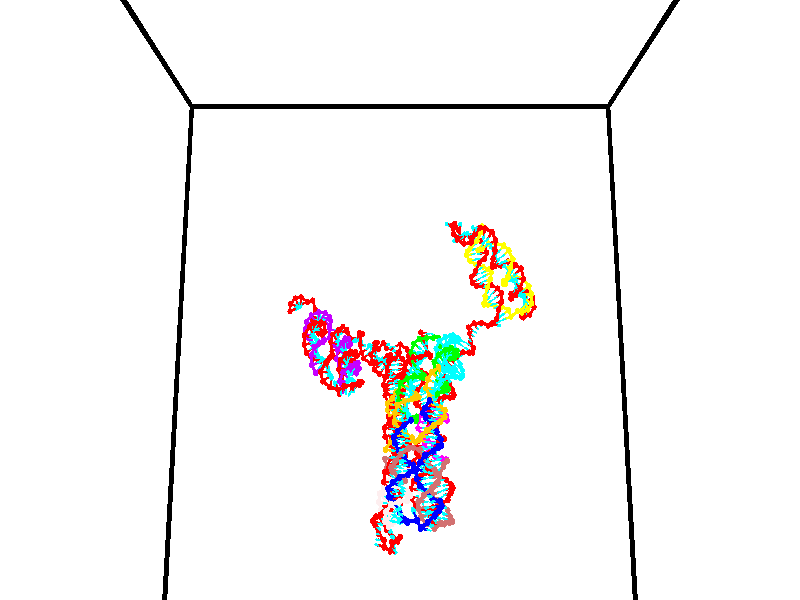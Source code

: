 // switches for output
#declare DRAW_BASES = 1; // possible values are 0, 1; only relevant for DNA ribbons
#declare DRAW_BASES_TYPE = 3; // possible values are 1, 2, 3; only relevant for DNA ribbons
#declare DRAW_FOG = 0; // set to 1 to enable fog

#include "colors.inc"

#include "transforms.inc"
background { rgb <1, 1, 1>}

#default {
   normal{
       ripples 0.25
       frequency 0.20
       turbulence 0.2
       lambda 5
   }
	finish {
		phong 0.1
		phong_size 40.
	}
}

// original window dimensions: 1024x640


// camera settings

camera {
	sky <0, 0.179814, -0.983701>
	up <0, 0.179814, -0.983701>
	right 1.6 * <1, 0, 0>
	location <35, 94.9851, 44.8844>
	look_at <35, 29.7336, 32.9568>
	direction <0, -65.2515, -11.9276>
	angle 67.0682
}


# declare cpy_camera_pos = <35, 94.9851, 44.8844>;
# if (DRAW_FOG = 1)
fog {
	fog_type 2
	up vnormalize(cpy_camera_pos)
	color rgbt<1,1,1,0.3>
	distance 1e-5
	fog_alt 3e-3
	fog_offset 56
}
# end


// LIGHTS

# declare lum = 6;
global_settings {
	ambient_light rgb lum * <0.05, 0.05, 0.05>
	max_trace_level 15
}# declare cpy_direct_light_amount = 0.25;
light_source
{	1000 * <-1, -1.16352, -0.803886>,
	rgb lum * cpy_direct_light_amount
	parallel
}

light_source
{	1000 * <1, 1.16352, 0.803886>,
	rgb lum * cpy_direct_light_amount
	parallel
}

// strand 0

// nucleotide -1

// particle -1
sphere {
	<23.963114, 35.246433, 34.920189> 0.250000
	pigment { color rgbt <1,0,0,0> }
	no_shadow
}
cylinder {
	<24.338514, 35.266323, 34.783516>,  <24.563755, 35.278259, 34.701511>, 0.100000
	pigment { color rgbt <1,0,0,0> }
	no_shadow
}
cylinder {
	<24.338514, 35.266323, 34.783516>,  <23.963114, 35.246433, 34.920189>, 0.100000
	pigment { color rgbt <1,0,0,0> }
	no_shadow
}

// particle -1
sphere {
	<24.338514, 35.266323, 34.783516> 0.100000
	pigment { color rgbt <1,0,0,0> }
	no_shadow
}
sphere {
	0, 1
	scale<0.080000,0.200000,0.300000>
	matrix <-0.091688, -0.918155, -0.385468,
		-0.332883, 0.393089, -0.857129,
		0.938500, 0.049727, -0.341680,
		24.620064, 35.281242, 34.681011>
	pigment { color rgbt <0,1,1,0> }
	no_shadow
}
cylinder {
	<23.897507, 34.887352, 34.259029>,  <23.963114, 35.246433, 34.920189>, 0.130000
	pigment { color rgbt <1,0,0,0> }
	no_shadow
}

// nucleotide -1

// particle -1
sphere {
	<23.897507, 34.887352, 34.259029> 0.250000
	pigment { color rgbt <1,0,0,0> }
	no_shadow
}
cylinder {
	<24.284389, 34.881050, 34.360428>,  <24.516520, 34.877270, 34.421265>, 0.100000
	pigment { color rgbt <1,0,0,0> }
	no_shadow
}
cylinder {
	<24.284389, 34.881050, 34.360428>,  <23.897507, 34.887352, 34.259029>, 0.100000
	pigment { color rgbt <1,0,0,0> }
	no_shadow
}

// particle -1
sphere {
	<24.284389, 34.881050, 34.360428> 0.100000
	pigment { color rgbt <1,0,0,0> }
	no_shadow
}
sphere {
	0, 1
	scale<0.080000,0.200000,0.300000>
	matrix <0.044608, -0.972019, -0.230630,
		0.250034, 0.234375, -0.939442,
		0.967209, -0.015758, 0.253493,
		24.574553, 34.876324, 34.436474>
	pigment { color rgbt <0,1,1,0> }
	no_shadow
}
cylinder {
	<24.341848, 34.607483, 33.706478>,  <23.897507, 34.887352, 34.259029>, 0.130000
	pigment { color rgbt <1,0,0,0> }
	no_shadow
}

// nucleotide -1

// particle -1
sphere {
	<24.341848, 34.607483, 33.706478> 0.250000
	pigment { color rgbt <1,0,0,0> }
	no_shadow
}
cylinder {
	<24.533737, 34.527763, 34.048271>,  <24.648870, 34.479931, 34.253349>, 0.100000
	pigment { color rgbt <1,0,0,0> }
	no_shadow
}
cylinder {
	<24.533737, 34.527763, 34.048271>,  <24.341848, 34.607483, 33.706478>, 0.100000
	pigment { color rgbt <1,0,0,0> }
	no_shadow
}

// particle -1
sphere {
	<24.533737, 34.527763, 34.048271> 0.100000
	pigment { color rgbt <1,0,0,0> }
	no_shadow
}
sphere {
	0, 1
	scale<0.080000,0.200000,0.300000>
	matrix <0.042797, -0.967387, -0.249661,
		0.876377, 0.156337, -0.455547,
		0.479721, -0.199301, 0.854486,
		24.677654, 34.467972, 34.304619>
	pigment { color rgbt <0,1,1,0> }
	no_shadow
}
cylinder {
	<24.869997, 34.120380, 33.510788>,  <24.341848, 34.607483, 33.706478>, 0.130000
	pigment { color rgbt <1,0,0,0> }
	no_shadow
}

// nucleotide -1

// particle -1
sphere {
	<24.869997, 34.120380, 33.510788> 0.250000
	pigment { color rgbt <1,0,0,0> }
	no_shadow
}
cylinder {
	<24.824139, 34.083771, 33.906460>,  <24.796623, 34.061806, 34.143864>, 0.100000
	pigment { color rgbt <1,0,0,0> }
	no_shadow
}
cylinder {
	<24.824139, 34.083771, 33.906460>,  <24.869997, 34.120380, 33.510788>, 0.100000
	pigment { color rgbt <1,0,0,0> }
	no_shadow
}

// particle -1
sphere {
	<24.824139, 34.083771, 33.906460> 0.100000
	pigment { color rgbt <1,0,0,0> }
	no_shadow
}
sphere {
	0, 1
	scale<0.080000,0.200000,0.300000>
	matrix <0.077233, -0.993555, -0.082973,
		0.990399, 0.066885, 0.120977,
		-0.114648, -0.091520, 0.989182,
		24.789745, 34.056316, 34.203213>
	pigment { color rgbt <0,1,1,0> }
	no_shadow
}
cylinder {
	<25.456171, 33.708267, 33.853184>,  <24.869997, 34.120380, 33.510788>, 0.130000
	pigment { color rgbt <1,0,0,0> }
	no_shadow
}

// nucleotide -1

// particle -1
sphere {
	<25.456171, 33.708267, 33.853184> 0.250000
	pigment { color rgbt <1,0,0,0> }
	no_shadow
}
cylinder {
	<25.074892, 33.675976, 33.969730>,  <24.846125, 33.656601, 34.039658>, 0.100000
	pigment { color rgbt <1,0,0,0> }
	no_shadow
}
cylinder {
	<25.074892, 33.675976, 33.969730>,  <25.456171, 33.708267, 33.853184>, 0.100000
	pigment { color rgbt <1,0,0,0> }
	no_shadow
}

// particle -1
sphere {
	<25.074892, 33.675976, 33.969730> 0.100000
	pigment { color rgbt <1,0,0,0> }
	no_shadow
}
sphere {
	0, 1
	scale<0.080000,0.200000,0.300000>
	matrix <0.093843, -0.995095, 0.031305,
		0.287409, 0.057183, 0.956099,
		-0.953200, -0.080725, 0.291365,
		24.788933, 33.651756, 34.057140>
	pigment { color rgbt <0,1,1,0> }
	no_shadow
}
cylinder {
	<26.060814, 34.166965, 33.799915>,  <25.456171, 33.708267, 33.853184>, 0.130000
	pigment { color rgbt <1,0,0,0> }
	no_shadow
}

// nucleotide -1

// particle -1
sphere {
	<26.060814, 34.166965, 33.799915> 0.250000
	pigment { color rgbt <1,0,0,0> }
	no_shadow
}
cylinder {
	<26.057911, 33.767647, 33.776760>,  <26.056170, 33.528057, 33.762867>, 0.100000
	pigment { color rgbt <1,0,0,0> }
	no_shadow
}
cylinder {
	<26.057911, 33.767647, 33.776760>,  <26.060814, 34.166965, 33.799915>, 0.100000
	pigment { color rgbt <1,0,0,0> }
	no_shadow
}

// particle -1
sphere {
	<26.057911, 33.767647, 33.776760> 0.100000
	pigment { color rgbt <1,0,0,0> }
	no_shadow
}
sphere {
	0, 1
	scale<0.080000,0.200000,0.300000>
	matrix <0.999965, -0.007003, -0.004636,
		0.004223, -0.057919, 0.998312,
		-0.007259, -0.998297, -0.057888,
		26.055733, 33.468159, 33.759396>
	pigment { color rgbt <0,1,1,0> }
	no_shadow
}
cylinder {
	<26.344706, 34.093975, 34.618713>,  <26.060814, 34.166965, 33.799915>, 0.130000
	pigment { color rgbt <1,0,0,0> }
	no_shadow
}

// nucleotide -1

// particle -1
sphere {
	<26.344706, 34.093975, 34.618713> 0.250000
	pigment { color rgbt <1,0,0,0> }
	no_shadow
}
cylinder {
	<26.580225, 33.962898, 34.914265>,  <26.721537, 33.884254, 35.091595>, 0.100000
	pigment { color rgbt <1,0,0,0> }
	no_shadow
}
cylinder {
	<26.580225, 33.962898, 34.914265>,  <26.344706, 34.093975, 34.618713>, 0.100000
	pigment { color rgbt <1,0,0,0> }
	no_shadow
}

// particle -1
sphere {
	<26.580225, 33.962898, 34.914265> 0.100000
	pigment { color rgbt <1,0,0,0> }
	no_shadow
}
sphere {
	0, 1
	scale<0.080000,0.200000,0.300000>
	matrix <-0.012832, 0.910227, 0.413910,
		-0.808178, -0.253191, 0.531735,
		0.588798, -0.327690, 0.738875,
		26.756865, 33.864590, 35.135925>
	pigment { color rgbt <0,1,1,0> }
	no_shadow
}
cylinder {
	<26.019995, 34.293056, 35.241932>,  <26.344706, 34.093975, 34.618713>, 0.130000
	pigment { color rgbt <1,0,0,0> }
	no_shadow
}

// nucleotide -1

// particle -1
sphere {
	<26.019995, 34.293056, 35.241932> 0.250000
	pigment { color rgbt <1,0,0,0> }
	no_shadow
}
cylinder {
	<26.417091, 34.273144, 35.285717>,  <26.655350, 34.261196, 35.311989>, 0.100000
	pigment { color rgbt <1,0,0,0> }
	no_shadow
}
cylinder {
	<26.417091, 34.273144, 35.285717>,  <26.019995, 34.293056, 35.241932>, 0.100000
	pigment { color rgbt <1,0,0,0> }
	no_shadow
}

// particle -1
sphere {
	<26.417091, 34.273144, 35.285717> 0.100000
	pigment { color rgbt <1,0,0,0> }
	no_shadow
}
sphere {
	0, 1
	scale<0.080000,0.200000,0.300000>
	matrix <-0.001917, 0.903639, 0.428291,
		-0.120238, -0.425393, 0.896986,
		0.992743, -0.049778, 0.109467,
		26.714914, 34.258209, 35.318558>
	pigment { color rgbt <0,1,1,0> }
	no_shadow
}
cylinder {
	<26.057808, 34.451431, 35.886395>,  <26.019995, 34.293056, 35.241932>, 0.130000
	pigment { color rgbt <1,0,0,0> }
	no_shadow
}

// nucleotide -1

// particle -1
sphere {
	<26.057808, 34.451431, 35.886395> 0.250000
	pigment { color rgbt <1,0,0,0> }
	no_shadow
}
cylinder {
	<26.422737, 34.535183, 35.745636>,  <26.641695, 34.585434, 35.661182>, 0.100000
	pigment { color rgbt <1,0,0,0> }
	no_shadow
}
cylinder {
	<26.422737, 34.535183, 35.745636>,  <26.057808, 34.451431, 35.886395>, 0.100000
	pigment { color rgbt <1,0,0,0> }
	no_shadow
}

// particle -1
sphere {
	<26.422737, 34.535183, 35.745636> 0.100000
	pigment { color rgbt <1,0,0,0> }
	no_shadow
}
sphere {
	0, 1
	scale<0.080000,0.200000,0.300000>
	matrix <-0.018778, 0.879870, 0.474842,
		0.409045, -0.426601, 0.806656,
		0.912321, 0.209379, -0.351896,
		26.696434, 34.597996, 35.640068>
	pigment { color rgbt <0,1,1,0> }
	no_shadow
}
cylinder {
	<26.278027, 34.642433, 36.407619>,  <26.057808, 34.451431, 35.886395>, 0.130000
	pigment { color rgbt <1,0,0,0> }
	no_shadow
}

// nucleotide -1

// particle -1
sphere {
	<26.278027, 34.642433, 36.407619> 0.250000
	pigment { color rgbt <1,0,0,0> }
	no_shadow
}
cylinder {
	<26.522329, 34.802711, 36.134441>,  <26.668911, 34.898880, 35.970535>, 0.100000
	pigment { color rgbt <1,0,0,0> }
	no_shadow
}
cylinder {
	<26.522329, 34.802711, 36.134441>,  <26.278027, 34.642433, 36.407619>, 0.100000
	pigment { color rgbt <1,0,0,0> }
	no_shadow
}

// particle -1
sphere {
	<26.522329, 34.802711, 36.134441> 0.100000
	pigment { color rgbt <1,0,0,0> }
	no_shadow
}
sphere {
	0, 1
	scale<0.080000,0.200000,0.300000>
	matrix <0.018159, 0.855192, 0.517993,
		0.791609, -0.328769, 0.515039,
		0.610757, 0.400696, -0.682948,
		26.705557, 34.922920, 35.929558>
	pigment { color rgbt <0,1,1,0> }
	no_shadow
}
cylinder {
	<26.845669, 34.894951, 36.758354>,  <26.278027, 34.642433, 36.407619>, 0.130000
	pigment { color rgbt <1,0,0,0> }
	no_shadow
}

// nucleotide -1

// particle -1
sphere {
	<26.845669, 34.894951, 36.758354> 0.250000
	pigment { color rgbt <1,0,0,0> }
	no_shadow
}
cylinder {
	<26.850967, 35.085918, 36.406921>,  <26.854147, 35.200497, 36.196064>, 0.100000
	pigment { color rgbt <1,0,0,0> }
	no_shadow
}
cylinder {
	<26.850967, 35.085918, 36.406921>,  <26.845669, 34.894951, 36.758354>, 0.100000
	pigment { color rgbt <1,0,0,0> }
	no_shadow
}

// particle -1
sphere {
	<26.850967, 35.085918, 36.406921> 0.100000
	pigment { color rgbt <1,0,0,0> }
	no_shadow
}
sphere {
	0, 1
	scale<0.080000,0.200000,0.300000>
	matrix <-0.017836, 0.878629, 0.477173,
		0.999753, 0.009349, 0.020155,
		0.013248, 0.477415, -0.878578,
		26.854942, 35.229141, 36.143349>
	pigment { color rgbt <0,1,1,0> }
	no_shadow
}
cylinder {
	<27.271616, 35.309624, 36.926270>,  <26.845669, 34.894951, 36.758354>, 0.130000
	pigment { color rgbt <1,0,0,0> }
	no_shadow
}

// nucleotide -1

// particle -1
sphere {
	<27.271616, 35.309624, 36.926270> 0.250000
	pigment { color rgbt <1,0,0,0> }
	no_shadow
}
cylinder {
	<27.066931, 35.478500, 36.626961>,  <26.944118, 35.579826, 36.447376>, 0.100000
	pigment { color rgbt <1,0,0,0> }
	no_shadow
}
cylinder {
	<27.066931, 35.478500, 36.626961>,  <27.271616, 35.309624, 36.926270>, 0.100000
	pigment { color rgbt <1,0,0,0> }
	no_shadow
}

// particle -1
sphere {
	<27.066931, 35.478500, 36.626961> 0.100000
	pigment { color rgbt <1,0,0,0> }
	no_shadow
}
sphere {
	0, 1
	scale<0.080000,0.200000,0.300000>
	matrix <0.017616, 0.875907, 0.482157,
		0.858975, 0.233545, -0.455652,
		-0.511714, 0.422188, -0.748268,
		26.913416, 35.605156, 36.402481>
	pigment { color rgbt <0,1,1,0> }
	no_shadow
}
cylinder {
	<27.609949, 35.951447, 36.750454>,  <27.271616, 35.309624, 36.926270>, 0.130000
	pigment { color rgbt <1,0,0,0> }
	no_shadow
}

// nucleotide -1

// particle -1
sphere {
	<27.609949, 35.951447, 36.750454> 0.250000
	pigment { color rgbt <1,0,0,0> }
	no_shadow
}
cylinder {
	<27.253618, 35.984928, 36.571831>,  <27.039820, 36.005016, 36.464657>, 0.100000
	pigment { color rgbt <1,0,0,0> }
	no_shadow
}
cylinder {
	<27.253618, 35.984928, 36.571831>,  <27.609949, 35.951447, 36.750454>, 0.100000
	pigment { color rgbt <1,0,0,0> }
	no_shadow
}

// particle -1
sphere {
	<27.253618, 35.984928, 36.571831> 0.100000
	pigment { color rgbt <1,0,0,0> }
	no_shadow
}
sphere {
	0, 1
	scale<0.080000,0.200000,0.300000>
	matrix <-0.079539, 0.938975, 0.334663,
		0.447322, 0.333647, -0.829809,
		-0.890829, 0.083700, -0.446562,
		26.986370, 36.010036, 36.437862>
	pigment { color rgbt <0,1,1,0> }
	no_shadow
}
cylinder {
	<27.569859, 36.498840, 36.182846>,  <27.609949, 35.951447, 36.750454>, 0.130000
	pigment { color rgbt <1,0,0,0> }
	no_shadow
}

// nucleotide -1

// particle -1
sphere {
	<27.569859, 36.498840, 36.182846> 0.250000
	pigment { color rgbt <1,0,0,0> }
	no_shadow
}
cylinder {
	<27.215822, 36.479900, 36.368050>,  <27.003401, 36.468536, 36.479172>, 0.100000
	pigment { color rgbt <1,0,0,0> }
	no_shadow
}
cylinder {
	<27.215822, 36.479900, 36.368050>,  <27.569859, 36.498840, 36.182846>, 0.100000
	pigment { color rgbt <1,0,0,0> }
	no_shadow
}

// particle -1
sphere {
	<27.215822, 36.479900, 36.368050> 0.100000
	pigment { color rgbt <1,0,0,0> }
	no_shadow
}
sphere {
	0, 1
	scale<0.080000,0.200000,0.300000>
	matrix <0.117067, 0.940180, 0.319932,
		-0.450459, 0.337371, -0.826600,
		-0.885089, -0.047349, 0.463008,
		26.950296, 36.465694, 36.506950>
	pigment { color rgbt <0,1,1,0> }
	no_shadow
}
cylinder {
	<27.375019, 37.173359, 36.153149>,  <27.569859, 36.498840, 36.182846>, 0.130000
	pigment { color rgbt <1,0,0,0> }
	no_shadow
}

// nucleotide -1

// particle -1
sphere {
	<27.375019, 37.173359, 36.153149> 0.250000
	pigment { color rgbt <1,0,0,0> }
	no_shadow
}
cylinder {
	<27.091618, 37.013893, 36.386074>,  <26.921577, 36.918213, 36.525829>, 0.100000
	pigment { color rgbt <1,0,0,0> }
	no_shadow
}
cylinder {
	<27.091618, 37.013893, 36.386074>,  <27.375019, 37.173359, 36.153149>, 0.100000
	pigment { color rgbt <1,0,0,0> }
	no_shadow
}

// particle -1
sphere {
	<27.091618, 37.013893, 36.386074> 0.100000
	pigment { color rgbt <1,0,0,0> }
	no_shadow
}
sphere {
	0, 1
	scale<0.080000,0.200000,0.300000>
	matrix <-0.120281, 0.881290, 0.457012,
		-0.695382, 0.253754, -0.672349,
		-0.708503, -0.398669, 0.582311,
		26.879066, 36.894291, 36.560768>
	pigment { color rgbt <0,1,1,0> }
	no_shadow
}
cylinder {
	<26.835121, 37.699032, 36.268036>,  <27.375019, 37.173359, 36.153149>, 0.130000
	pigment { color rgbt <1,0,0,0> }
	no_shadow
}

// nucleotide -1

// particle -1
sphere {
	<26.835121, 37.699032, 36.268036> 0.250000
	pigment { color rgbt <1,0,0,0> }
	no_shadow
}
cylinder {
	<26.712290, 37.468678, 36.571102>,  <26.638590, 37.330463, 36.752941>, 0.100000
	pigment { color rgbt <1,0,0,0> }
	no_shadow
}
cylinder {
	<26.712290, 37.468678, 36.571102>,  <26.835121, 37.699032, 36.268036>, 0.100000
	pigment { color rgbt <1,0,0,0> }
	no_shadow
}

// particle -1
sphere {
	<26.712290, 37.468678, 36.571102> 0.100000
	pigment { color rgbt <1,0,0,0> }
	no_shadow
}
sphere {
	0, 1
	scale<0.080000,0.200000,0.300000>
	matrix <-0.120970, 0.813291, 0.569143,
		-0.943964, 0.083118, -0.319411,
		-0.307081, -0.575889, 0.757663,
		26.620165, 37.295910, 36.798401>
	pigment { color rgbt <0,1,1,0> }
	no_shadow
}
cylinder {
	<26.407940, 38.065540, 36.606781>,  <26.835121, 37.699032, 36.268036>, 0.130000
	pigment { color rgbt <1,0,0,0> }
	no_shadow
}

// nucleotide -1

// particle -1
sphere {
	<26.407940, 38.065540, 36.606781> 0.250000
	pigment { color rgbt <1,0,0,0> }
	no_shadow
}
cylinder {
	<26.512398, 37.770695, 36.856091>,  <26.575073, 37.593788, 37.005676>, 0.100000
	pigment { color rgbt <1,0,0,0> }
	no_shadow
}
cylinder {
	<26.512398, 37.770695, 36.856091>,  <26.407940, 38.065540, 36.606781>, 0.100000
	pigment { color rgbt <1,0,0,0> }
	no_shadow
}

// particle -1
sphere {
	<26.512398, 37.770695, 36.856091> 0.100000
	pigment { color rgbt <1,0,0,0> }
	no_shadow
}
sphere {
	0, 1
	scale<0.080000,0.200000,0.300000>
	matrix <0.046894, 0.654606, 0.754514,
		-0.964160, -0.167809, 0.205513,
		0.261145, -0.737110, 0.623275,
		26.590742, 37.549561, 37.043072>
	pigment { color rgbt <0,1,1,0> }
	no_shadow
}
cylinder {
	<25.898254, 38.052750, 37.306099>,  <26.407940, 38.065540, 36.606781>, 0.130000
	pigment { color rgbt <1,0,0,0> }
	no_shadow
}

// nucleotide -1

// particle -1
sphere {
	<25.898254, 38.052750, 37.306099> 0.250000
	pigment { color rgbt <1,0,0,0> }
	no_shadow
}
cylinder {
	<26.259977, 37.905235, 37.392097>,  <26.477013, 37.816727, 37.443695>, 0.100000
	pigment { color rgbt <1,0,0,0> }
	no_shadow
}
cylinder {
	<26.259977, 37.905235, 37.392097>,  <25.898254, 38.052750, 37.306099>, 0.100000
	pigment { color rgbt <1,0,0,0> }
	no_shadow
}

// particle -1
sphere {
	<26.259977, 37.905235, 37.392097> 0.100000
	pigment { color rgbt <1,0,0,0> }
	no_shadow
}
sphere {
	0, 1
	scale<0.080000,0.200000,0.300000>
	matrix <0.039889, 0.574447, 0.817569,
		-0.425009, -0.730760, 0.534189,
		0.904309, -0.368783, 0.214996,
		26.531271, 37.794601, 37.456596>
	pigment { color rgbt <0,1,1,0> }
	no_shadow
}
cylinder {
	<25.884039, 37.868599, 38.053593>,  <25.898254, 38.052750, 37.306099>, 0.130000
	pigment { color rgbt <1,0,0,0> }
	no_shadow
}

// nucleotide -1

// particle -1
sphere {
	<25.884039, 37.868599, 38.053593> 0.250000
	pigment { color rgbt <1,0,0,0> }
	no_shadow
}
cylinder {
	<26.273272, 37.912548, 37.972561>,  <26.506811, 37.938919, 37.923943>, 0.100000
	pigment { color rgbt <1,0,0,0> }
	no_shadow
}
cylinder {
	<26.273272, 37.912548, 37.972561>,  <25.884039, 37.868599, 38.053593>, 0.100000
	pigment { color rgbt <1,0,0,0> }
	no_shadow
}

// particle -1
sphere {
	<26.273272, 37.912548, 37.972561> 0.100000
	pigment { color rgbt <1,0,0,0> }
	no_shadow
}
sphere {
	0, 1
	scale<0.080000,0.200000,0.300000>
	matrix <0.135144, 0.439972, 0.887784,
		0.186675, -0.891264, 0.413280,
		0.973082, 0.109875, -0.202581,
		26.565197, 37.945511, 37.911785>
	pigment { color rgbt <0,1,1,0> }
	no_shadow
}
cylinder {
	<26.115553, 37.812256, 38.707596>,  <25.884039, 37.868599, 38.053593>, 0.130000
	pigment { color rgbt <1,0,0,0> }
	no_shadow
}

// nucleotide -1

// particle -1
sphere {
	<26.115553, 37.812256, 38.707596> 0.250000
	pigment { color rgbt <1,0,0,0> }
	no_shadow
}
cylinder {
	<26.429569, 37.960457, 38.509026>,  <26.617979, 38.049377, 38.389881>, 0.100000
	pigment { color rgbt <1,0,0,0> }
	no_shadow
}
cylinder {
	<26.429569, 37.960457, 38.509026>,  <26.115553, 37.812256, 38.707596>, 0.100000
	pigment { color rgbt <1,0,0,0> }
	no_shadow
}

// particle -1
sphere {
	<26.429569, 37.960457, 38.509026> 0.100000
	pigment { color rgbt <1,0,0,0> }
	no_shadow
}
sphere {
	0, 1
	scale<0.080000,0.200000,0.300000>
	matrix <0.388974, 0.328860, 0.860552,
		0.482092, -0.868666, 0.114052,
		0.785039, 0.370502, -0.496429,
		26.665081, 38.071606, 38.360096>
	pigment { color rgbt <0,1,1,0> }
	no_shadow
}
cylinder {
	<26.646000, 37.656887, 39.183365>,  <26.115553, 37.812256, 38.707596>, 0.130000
	pigment { color rgbt <1,0,0,0> }
	no_shadow
}

// nucleotide -1

// particle -1
sphere {
	<26.646000, 37.656887, 39.183365> 0.250000
	pigment { color rgbt <1,0,0,0> }
	no_shadow
}
cylinder {
	<26.798651, 37.939037, 38.944431>,  <26.890242, 38.108330, 38.801071>, 0.100000
	pigment { color rgbt <1,0,0,0> }
	no_shadow
}
cylinder {
	<26.798651, 37.939037, 38.944431>,  <26.646000, 37.656887, 39.183365>, 0.100000
	pigment { color rgbt <1,0,0,0> }
	no_shadow
}

// particle -1
sphere {
	<26.798651, 37.939037, 38.944431> 0.100000
	pigment { color rgbt <1,0,0,0> }
	no_shadow
}
sphere {
	0, 1
	scale<0.080000,0.200000,0.300000>
	matrix <0.446946, 0.424846, 0.787239,
		0.809075, -0.567405, -0.153133,
		0.381626, 0.705377, -0.597332,
		26.913139, 38.150650, 38.765232>
	pigment { color rgbt <0,1,1,0> }
	no_shadow
}
cylinder {
	<27.437759, 37.570084, 39.279152>,  <26.646000, 37.656887, 39.183365>, 0.130000
	pigment { color rgbt <1,0,0,0> }
	no_shadow
}

// nucleotide -1

// particle -1
sphere {
	<27.437759, 37.570084, 39.279152> 0.250000
	pigment { color rgbt <1,0,0,0> }
	no_shadow
}
cylinder {
	<27.363138, 37.928429, 39.117844>,  <27.318365, 38.143436, 39.021061>, 0.100000
	pigment { color rgbt <1,0,0,0> }
	no_shadow
}
cylinder {
	<27.363138, 37.928429, 39.117844>,  <27.437759, 37.570084, 39.279152>, 0.100000
	pigment { color rgbt <1,0,0,0> }
	no_shadow
}

// particle -1
sphere {
	<27.363138, 37.928429, 39.117844> 0.100000
	pigment { color rgbt <1,0,0,0> }
	no_shadow
}
sphere {
	0, 1
	scale<0.080000,0.200000,0.300000>
	matrix <0.464154, 0.442145, 0.767508,
		0.865886, -0.043997, -0.498302,
		-0.186554, 0.895864, -0.403269,
		27.307173, 38.197189, 38.996864>
	pigment { color rgbt <0,1,1,0> }
	no_shadow
}
cylinder {
	<28.103590, 37.888748, 39.394833>,  <27.437759, 37.570084, 39.279152>, 0.130000
	pigment { color rgbt <1,0,0,0> }
	no_shadow
}

// nucleotide -1

// particle -1
sphere {
	<28.103590, 37.888748, 39.394833> 0.250000
	pigment { color rgbt <1,0,0,0> }
	no_shadow
}
cylinder {
	<27.858938, 38.188553, 39.293530>,  <27.712147, 38.368435, 39.232750>, 0.100000
	pigment { color rgbt <1,0,0,0> }
	no_shadow
}
cylinder {
	<27.858938, 38.188553, 39.293530>,  <28.103590, 37.888748, 39.394833>, 0.100000
	pigment { color rgbt <1,0,0,0> }
	no_shadow
}

// particle -1
sphere {
	<27.858938, 38.188553, 39.293530> 0.100000
	pigment { color rgbt <1,0,0,0> }
	no_shadow
}
sphere {
	0, 1
	scale<0.080000,0.200000,0.300000>
	matrix <0.614834, 0.651766, 0.444051,
		0.497885, 0.115885, -0.859465,
		-0.611629, 0.749515, -0.253255,
		27.675449, 38.413406, 39.217552>
	pigment { color rgbt <0,1,1,0> }
	no_shadow
}
cylinder {
	<28.529434, 38.448219, 39.038658>,  <28.103590, 37.888748, 39.394833>, 0.130000
	pigment { color rgbt <1,0,0,0> }
	no_shadow
}

// nucleotide -1

// particle -1
sphere {
	<28.529434, 38.448219, 39.038658> 0.250000
	pigment { color rgbt <1,0,0,0> }
	no_shadow
}
cylinder {
	<28.199911, 38.587070, 39.217922>,  <28.002197, 38.670383, 39.325481>, 0.100000
	pigment { color rgbt <1,0,0,0> }
	no_shadow
}
cylinder {
	<28.199911, 38.587070, 39.217922>,  <28.529434, 38.448219, 39.038658>, 0.100000
	pigment { color rgbt <1,0,0,0> }
	no_shadow
}

// particle -1
sphere {
	<28.199911, 38.587070, 39.217922> 0.100000
	pigment { color rgbt <1,0,0,0> }
	no_shadow
}
sphere {
	0, 1
	scale<0.080000,0.200000,0.300000>
	matrix <0.556621, 0.645015, 0.523573,
		-0.107319, 0.680775, -0.724588,
		-0.823805, 0.347132, 0.448156,
		27.952770, 38.691212, 39.352367>
	pigment { color rgbt <0,1,1,0> }
	no_shadow
}
cylinder {
	<28.667049, 39.124336, 39.060776>,  <28.529434, 38.448219, 39.038658>, 0.130000
	pigment { color rgbt <1,0,0,0> }
	no_shadow
}

// nucleotide -1

// particle -1
sphere {
	<28.667049, 39.124336, 39.060776> 0.250000
	pigment { color rgbt <1,0,0,0> }
	no_shadow
}
cylinder {
	<28.381460, 39.066570, 39.334824>,  <28.210106, 39.031910, 39.499252>, 0.100000
	pigment { color rgbt <1,0,0,0> }
	no_shadow
}
cylinder {
	<28.381460, 39.066570, 39.334824>,  <28.667049, 39.124336, 39.060776>, 0.100000
	pigment { color rgbt <1,0,0,0> }
	no_shadow
}

// particle -1
sphere {
	<28.381460, 39.066570, 39.334824> 0.100000
	pigment { color rgbt <1,0,0,0> }
	no_shadow
}
sphere {
	0, 1
	scale<0.080000,0.200000,0.300000>
	matrix <0.411914, 0.704620, 0.577787,
		-0.566185, 0.694735, -0.443596,
		-0.713975, -0.144411, 0.685117,
		28.167267, 39.023247, 39.540359>
	pigment { color rgbt <0,1,1,0> }
	no_shadow
}
cylinder {
	<28.548849, 39.710503, 39.275196>,  <28.667049, 39.124336, 39.060776>, 0.130000
	pigment { color rgbt <1,0,0,0> }
	no_shadow
}

// nucleotide -1

// particle -1
sphere {
	<28.548849, 39.710503, 39.275196> 0.250000
	pigment { color rgbt <1,0,0,0> }
	no_shadow
}
cylinder {
	<28.395679, 39.494804, 39.575218>,  <28.303778, 39.365383, 39.755230>, 0.100000
	pigment { color rgbt <1,0,0,0> }
	no_shadow
}
cylinder {
	<28.395679, 39.494804, 39.575218>,  <28.548849, 39.710503, 39.275196>, 0.100000
	pigment { color rgbt <1,0,0,0> }
	no_shadow
}

// particle -1
sphere {
	<28.395679, 39.494804, 39.575218> 0.100000
	pigment { color rgbt <1,0,0,0> }
	no_shadow
}
sphere {
	0, 1
	scale<0.080000,0.200000,0.300000>
	matrix <0.348283, 0.667749, 0.657883,
		-0.855610, 0.513151, -0.067886,
		-0.382924, -0.539247, 0.750054,
		28.280802, 39.333031, 39.800236>
	pigment { color rgbt <0,1,1,0> }
	no_shadow
}
cylinder {
	<28.249184, 40.196815, 39.696777>,  <28.548849, 39.710503, 39.275196>, 0.130000
	pigment { color rgbt <1,0,0,0> }
	no_shadow
}

// nucleotide -1

// particle -1
sphere {
	<28.249184, 40.196815, 39.696777> 0.250000
	pigment { color rgbt <1,0,0,0> }
	no_shadow
}
cylinder {
	<28.334200, 39.860062, 39.895195>,  <28.385210, 39.658009, 40.014244>, 0.100000
	pigment { color rgbt <1,0,0,0> }
	no_shadow
}
cylinder {
	<28.334200, 39.860062, 39.895195>,  <28.249184, 40.196815, 39.696777>, 0.100000
	pigment { color rgbt <1,0,0,0> }
	no_shadow
}

// particle -1
sphere {
	<28.334200, 39.860062, 39.895195> 0.100000
	pigment { color rgbt <1,0,0,0> }
	no_shadow
}
sphere {
	0, 1
	scale<0.080000,0.200000,0.300000>
	matrix <0.206570, 0.534879, 0.819288,
		-0.955069, -0.071664, 0.287591,
		0.212540, -0.841884, 0.496043,
		28.397963, 39.607498, 40.044006>
	pigment { color rgbt <0,1,1,0> }
	no_shadow
}
cylinder {
	<27.797472, 40.226513, 40.387863>,  <28.249184, 40.196815, 39.696777>, 0.130000
	pigment { color rgbt <1,0,0,0> }
	no_shadow
}

// nucleotide -1

// particle -1
sphere {
	<27.797472, 40.226513, 40.387863> 0.250000
	pigment { color rgbt <1,0,0,0> }
	no_shadow
}
cylinder {
	<28.167633, 40.074921, 40.388161>,  <28.389730, 39.983963, 40.388340>, 0.100000
	pigment { color rgbt <1,0,0,0> }
	no_shadow
}
cylinder {
	<28.167633, 40.074921, 40.388161>,  <27.797472, 40.226513, 40.387863>, 0.100000
	pigment { color rgbt <1,0,0,0> }
	no_shadow
}

// particle -1
sphere {
	<28.167633, 40.074921, 40.388161> 0.100000
	pigment { color rgbt <1,0,0,0> }
	no_shadow
}
sphere {
	0, 1
	scale<0.080000,0.200000,0.300000>
	matrix <0.318765, 0.779419, 0.539347,
		-0.204982, -0.498876, 0.842084,
		0.925403, -0.378983, 0.000742,
		28.445253, 39.961227, 40.388382>
	pigment { color rgbt <0,1,1,0> }
	no_shadow
}
cylinder {
	<28.047119, 40.347008, 41.099487>,  <27.797472, 40.226513, 40.387863>, 0.130000
	pigment { color rgbt <1,0,0,0> }
	no_shadow
}

// nucleotide -1

// particle -1
sphere {
	<28.047119, 40.347008, 41.099487> 0.250000
	pigment { color rgbt <1,0,0,0> }
	no_shadow
}
cylinder {
	<28.379232, 40.304974, 40.880550>,  <28.578501, 40.279755, 40.749187>, 0.100000
	pigment { color rgbt <1,0,0,0> }
	no_shadow
}
cylinder {
	<28.379232, 40.304974, 40.880550>,  <28.047119, 40.347008, 41.099487>, 0.100000
	pigment { color rgbt <1,0,0,0> }
	no_shadow
}

// particle -1
sphere {
	<28.379232, 40.304974, 40.880550> 0.100000
	pigment { color rgbt <1,0,0,0> }
	no_shadow
}
sphere {
	0, 1
	scale<0.080000,0.200000,0.300000>
	matrix <0.405387, 0.787812, 0.463695,
		0.382477, -0.606885, 0.696708,
		0.830285, -0.105083, -0.547343,
		28.628317, 40.273449, 40.716347>
	pigment { color rgbt <0,1,1,0> }
	no_shadow
}
cylinder {
	<28.687202, 40.308823, 41.540207>,  <28.047119, 40.347008, 41.099487>, 0.130000
	pigment { color rgbt <1,0,0,0> }
	no_shadow
}

// nucleotide -1

// particle -1
sphere {
	<28.687202, 40.308823, 41.540207> 0.250000
	pigment { color rgbt <1,0,0,0> }
	no_shadow
}
cylinder {
	<28.789537, 40.455597, 41.182457>,  <28.850939, 40.543663, 40.967808>, 0.100000
	pigment { color rgbt <1,0,0,0> }
	no_shadow
}
cylinder {
	<28.789537, 40.455597, 41.182457>,  <28.687202, 40.308823, 41.540207>, 0.100000
	pigment { color rgbt <1,0,0,0> }
	no_shadow
}

// particle -1
sphere {
	<28.789537, 40.455597, 41.182457> 0.100000
	pigment { color rgbt <1,0,0,0> }
	no_shadow
}
sphere {
	0, 1
	scale<0.080000,0.200000,0.300000>
	matrix <0.575367, 0.685662, 0.445893,
		0.776853, -0.628669, -0.035705,
		0.255838, 0.366937, -0.894373,
		28.866289, 40.565678, 40.914146>
	pigment { color rgbt <0,1,1,0> }
	no_shadow
}
cylinder {
	<29.485847, 40.225773, 41.755085>,  <28.687202, 40.308823, 41.540207>, 0.130000
	pigment { color rgbt <1,0,0,0> }
	no_shadow
}

// nucleotide -1

// particle -1
sphere {
	<29.485847, 40.225773, 41.755085> 0.250000
	pigment { color rgbt <1,0,0,0> }
	no_shadow
}
cylinder {
	<29.323652, 40.487335, 41.499592>,  <29.226336, 40.644272, 41.346294>, 0.100000
	pigment { color rgbt <1,0,0,0> }
	no_shadow
}
cylinder {
	<29.323652, 40.487335, 41.499592>,  <29.485847, 40.225773, 41.755085>, 0.100000
	pigment { color rgbt <1,0,0,0> }
	no_shadow
}

// particle -1
sphere {
	<29.323652, 40.487335, 41.499592> 0.100000
	pigment { color rgbt <1,0,0,0> }
	no_shadow
}
sphere {
	0, 1
	scale<0.080000,0.200000,0.300000>
	matrix <0.577419, 0.724928, 0.375589,
		0.708637, -0.216520, -0.671530,
		-0.405488, 0.653911, -0.638734,
		29.202005, 40.683510, 41.307972>
	pigment { color rgbt <0,1,1,0> }
	no_shadow
}
cylinder {
	<29.638470, 40.973377, 42.073910>,  <29.485847, 40.225773, 41.755085>, 0.130000
	pigment { color rgbt <1,0,0,0> }
	no_shadow
}

// nucleotide -1

// particle -1
sphere {
	<29.638470, 40.973377, 42.073910> 0.250000
	pigment { color rgbt <1,0,0,0> }
	no_shadow
}
cylinder {
	<29.755806, 41.355618, 42.062695>,  <29.826208, 41.584961, 42.055965>, 0.100000
	pigment { color rgbt <1,0,0,0> }
	no_shadow
}
cylinder {
	<29.755806, 41.355618, 42.062695>,  <29.638470, 40.973377, 42.073910>, 0.100000
	pigment { color rgbt <1,0,0,0> }
	no_shadow
}

// particle -1
sphere {
	<29.755806, 41.355618, 42.062695> 0.100000
	pigment { color rgbt <1,0,0,0> }
	no_shadow
}
sphere {
	0, 1
	scale<0.080000,0.200000,0.300000>
	matrix <0.956008, -0.293222, 0.008341,
		-0.000249, -0.029248, -0.999572,
		0.293340, 0.955597, -0.028035,
		29.843807, 41.642296, 42.054283>
	pigment { color rgbt <0,1,1,0> }
	no_shadow
}
cylinder {
	<30.043554, 41.063343, 41.495651>,  <29.638470, 40.973377, 42.073910>, 0.130000
	pigment { color rgbt <1,0,0,0> }
	no_shadow
}

// nucleotide -1

// particle -1
sphere {
	<30.043554, 41.063343, 41.495651> 0.250000
	pigment { color rgbt <1,0,0,0> }
	no_shadow
}
cylinder {
	<30.153555, 41.337620, 41.765228>,  <30.219555, 41.502186, 41.926975>, 0.100000
	pigment { color rgbt <1,0,0,0> }
	no_shadow
}
cylinder {
	<30.153555, 41.337620, 41.765228>,  <30.043554, 41.063343, 41.495651>, 0.100000
	pigment { color rgbt <1,0,0,0> }
	no_shadow
}

// particle -1
sphere {
	<30.153555, 41.337620, 41.765228> 0.100000
	pigment { color rgbt <1,0,0,0> }
	no_shadow
}
sphere {
	0, 1
	scale<0.080000,0.200000,0.300000>
	matrix <0.827028, -0.526179, 0.197891,
		0.490307, 0.502947, -0.711789,
		0.275000, 0.685696, 0.673940,
		30.236055, 41.543327, 41.967411>
	pigment { color rgbt <0,1,1,0> }
	no_shadow
}
cylinder {
	<30.804817, 41.074432, 41.436275>,  <30.043554, 41.063343, 41.495651>, 0.130000
	pigment { color rgbt <1,0,0,0> }
	no_shadow
}

// nucleotide -1

// particle -1
sphere {
	<30.804817, 41.074432, 41.436275> 0.250000
	pigment { color rgbt <1,0,0,0> }
	no_shadow
}
cylinder {
	<30.671026, 41.220917, 41.783611>,  <30.590752, 41.308807, 41.992012>, 0.100000
	pigment { color rgbt <1,0,0,0> }
	no_shadow
}
cylinder {
	<30.671026, 41.220917, 41.783611>,  <30.804817, 41.074432, 41.436275>, 0.100000
	pigment { color rgbt <1,0,0,0> }
	no_shadow
}

// particle -1
sphere {
	<30.671026, 41.220917, 41.783611> 0.100000
	pigment { color rgbt <1,0,0,0> }
	no_shadow
}
sphere {
	0, 1
	scale<0.080000,0.200000,0.300000>
	matrix <0.690337, -0.532029, 0.490285,
		0.641530, 0.763437, -0.074857,
		-0.334476, 0.366210, 0.868341,
		30.570684, 41.330780, 42.044113>
	pigment { color rgbt <0,1,1,0> }
	no_shadow
}
cylinder {
	<30.694618, 40.408192, 41.417477>,  <30.804817, 41.074432, 41.436275>, 0.130000
	pigment { color rgbt <1,0,0,0> }
	no_shadow
}

// nucleotide -1

// particle -1
sphere {
	<30.694618, 40.408192, 41.417477> 0.250000
	pigment { color rgbt <1,0,0,0> }
	no_shadow
}
cylinder {
	<30.727386, 40.065926, 41.621876>,  <30.747047, 39.860565, 41.744514>, 0.100000
	pigment { color rgbt <1,0,0,0> }
	no_shadow
}
cylinder {
	<30.727386, 40.065926, 41.621876>,  <30.694618, 40.408192, 41.417477>, 0.100000
	pigment { color rgbt <1,0,0,0> }
	no_shadow
}

// particle -1
sphere {
	<30.727386, 40.065926, 41.621876> 0.100000
	pigment { color rgbt <1,0,0,0> }
	no_shadow
}
sphere {
	0, 1
	scale<0.080000,0.200000,0.300000>
	matrix <-0.344567, -0.505424, -0.791088,
		0.935181, -0.111268, -0.336239,
		0.081920, -0.855667, 0.511002,
		30.751963, 39.809227, 41.775177>
	pigment { color rgbt <0,1,1,0> }
	no_shadow
}
cylinder {
	<31.266016, 39.851597, 41.124432>,  <30.694618, 40.408192, 41.417477>, 0.130000
	pigment { color rgbt <1,0,0,0> }
	no_shadow
}

// nucleotide -1

// particle -1
sphere {
	<31.266016, 39.851597, 41.124432> 0.250000
	pigment { color rgbt <1,0,0,0> }
	no_shadow
}
cylinder {
	<30.974352, 39.653522, 41.313374>,  <30.799353, 39.534679, 41.426739>, 0.100000
	pigment { color rgbt <1,0,0,0> }
	no_shadow
}
cylinder {
	<30.974352, 39.653522, 41.313374>,  <31.266016, 39.851597, 41.124432>, 0.100000
	pigment { color rgbt <1,0,0,0> }
	no_shadow
}

// particle -1
sphere {
	<30.974352, 39.653522, 41.313374> 0.100000
	pigment { color rgbt <1,0,0,0> }
	no_shadow
}
sphere {
	0, 1
	scale<0.080000,0.200000,0.300000>
	matrix <0.012172, -0.699510, -0.714520,
		0.684235, -0.515249, 0.516081,
		-0.729159, -0.495182, 0.472357,
		30.755604, 39.504967, 41.455082>
	pigment { color rgbt <0,1,1,0> }
	no_shadow
}
cylinder {
	<31.488964, 39.159874, 41.094387>,  <31.266016, 39.851597, 41.124432>, 0.130000
	pigment { color rgbt <1,0,0,0> }
	no_shadow
}

// nucleotide -1

// particle -1
sphere {
	<31.488964, 39.159874, 41.094387> 0.250000
	pigment { color rgbt <1,0,0,0> }
	no_shadow
}
cylinder {
	<31.092461, 39.157478, 41.147106>,  <30.854559, 39.156040, 41.178738>, 0.100000
	pigment { color rgbt <1,0,0,0> }
	no_shadow
}
cylinder {
	<31.092461, 39.157478, 41.147106>,  <31.488964, 39.159874, 41.094387>, 0.100000
	pigment { color rgbt <1,0,0,0> }
	no_shadow
}

// particle -1
sphere {
	<31.092461, 39.157478, 41.147106> 0.100000
	pigment { color rgbt <1,0,0,0> }
	no_shadow
}
sphere {
	0, 1
	scale<0.080000,0.200000,0.300000>
	matrix <-0.073943, -0.802118, -0.592571,
		0.109267, -0.597136, 0.794663,
		-0.991259, -0.005989, 0.131799,
		30.795084, 39.155682, 41.186646>
	pigment { color rgbt <0,1,1,0> }
	no_shadow
}
cylinder {
	<31.234858, 38.371349, 41.249660>,  <31.488964, 39.159874, 41.094387>, 0.130000
	pigment { color rgbt <1,0,0,0> }
	no_shadow
}

// nucleotide -1

// particle -1
sphere {
	<31.234858, 38.371349, 41.249660> 0.250000
	pigment { color rgbt <1,0,0,0> }
	no_shadow
}
cylinder {
	<30.921635, 38.579666, 41.113659>,  <30.733702, 38.704655, 41.032059>, 0.100000
	pigment { color rgbt <1,0,0,0> }
	no_shadow
}
cylinder {
	<30.921635, 38.579666, 41.113659>,  <31.234858, 38.371349, 41.249660>, 0.100000
	pigment { color rgbt <1,0,0,0> }
	no_shadow
}

// particle -1
sphere {
	<30.921635, 38.579666, 41.113659> 0.100000
	pigment { color rgbt <1,0,0,0> }
	no_shadow
}
sphere {
	0, 1
	scale<0.080000,0.200000,0.300000>
	matrix <-0.315352, -0.803647, -0.504682,
		-0.536074, -0.287975, 0.793533,
		-0.783056, 0.520790, -0.340001,
		30.686718, 38.735905, 41.011658>
	pigment { color rgbt <0,1,1,0> }
	no_shadow
}
cylinder {
	<30.731052, 37.862259, 41.302578>,  <31.234858, 38.371349, 41.249660>, 0.130000
	pigment { color rgbt <1,0,0,0> }
	no_shadow
}

// nucleotide -1

// particle -1
sphere {
	<30.731052, 37.862259, 41.302578> 0.250000
	pigment { color rgbt <1,0,0,0> }
	no_shadow
}
cylinder {
	<30.606712, 38.141827, 41.044933>,  <30.532108, 38.309566, 40.890347>, 0.100000
	pigment { color rgbt <1,0,0,0> }
	no_shadow
}
cylinder {
	<30.606712, 38.141827, 41.044933>,  <30.731052, 37.862259, 41.302578>, 0.100000
	pigment { color rgbt <1,0,0,0> }
	no_shadow
}

// particle -1
sphere {
	<30.606712, 38.141827, 41.044933> 0.100000
	pigment { color rgbt <1,0,0,0> }
	no_shadow
}
sphere {
	0, 1
	scale<0.080000,0.200000,0.300000>
	matrix <-0.469958, -0.702071, -0.535009,
		-0.826143, 0.136400, 0.546702,
		-0.310848, 0.698921, -0.644114,
		30.513458, 38.351501, 40.851700>
	pigment { color rgbt <0,1,1,0> }
	no_shadow
}
cylinder {
	<29.950163, 37.867519, 41.255920>,  <30.731052, 37.862259, 41.302578>, 0.130000
	pigment { color rgbt <1,0,0,0> }
	no_shadow
}

// nucleotide -1

// particle -1
sphere {
	<29.950163, 37.867519, 41.255920> 0.250000
	pigment { color rgbt <1,0,0,0> }
	no_shadow
}
cylinder {
	<30.067739, 38.023018, 40.906639>,  <30.138285, 38.116318, 40.697071>, 0.100000
	pigment { color rgbt <1,0,0,0> }
	no_shadow
}
cylinder {
	<30.067739, 38.023018, 40.906639>,  <29.950163, 37.867519, 41.255920>, 0.100000
	pigment { color rgbt <1,0,0,0> }
	no_shadow
}

// particle -1
sphere {
	<30.067739, 38.023018, 40.906639> 0.100000
	pigment { color rgbt <1,0,0,0> }
	no_shadow
}
sphere {
	0, 1
	scale<0.080000,0.200000,0.300000>
	matrix <-0.483743, -0.727416, -0.486680,
		-0.824374, 0.565459, -0.025764,
		0.293940, 0.388743, -0.873200,
		30.155922, 38.139641, 40.644680>
	pigment { color rgbt <0,1,1,0> }
	no_shadow
}
cylinder {
	<29.449512, 37.865822, 40.638000>,  <29.950163, 37.867519, 41.255920>, 0.130000
	pigment { color rgbt <1,0,0,0> }
	no_shadow
}

// nucleotide -1

// particle -1
sphere {
	<29.449512, 37.865822, 40.638000> 0.250000
	pigment { color rgbt <1,0,0,0> }
	no_shadow
}
cylinder {
	<29.770741, 37.934914, 40.409878>,  <29.963476, 37.976368, 40.273006>, 0.100000
	pigment { color rgbt <1,0,0,0> }
	no_shadow
}
cylinder {
	<29.770741, 37.934914, 40.409878>,  <29.449512, 37.865822, 40.638000>, 0.100000
	pigment { color rgbt <1,0,0,0> }
	no_shadow
}

// particle -1
sphere {
	<29.770741, 37.934914, 40.409878> 0.100000
	pigment { color rgbt <1,0,0,0> }
	no_shadow
}
sphere {
	0, 1
	scale<0.080000,0.200000,0.300000>
	matrix <-0.342505, -0.649373, -0.678973,
		-0.487619, 0.740594, -0.462331,
		0.803068, 0.172730, -0.570303,
		30.011662, 37.986732, 40.238789>
	pigment { color rgbt <0,1,1,0> }
	no_shadow
}
cylinder {
	<29.203955, 37.920895, 40.005520>,  <29.449512, 37.865822, 40.638000>, 0.130000
	pigment { color rgbt <1,0,0,0> }
	no_shadow
}

// nucleotide -1

// particle -1
sphere {
	<29.203955, 37.920895, 40.005520> 0.250000
	pigment { color rgbt <1,0,0,0> }
	no_shadow
}
cylinder {
	<29.593191, 37.839283, 39.962692>,  <29.826733, 37.790318, 39.936996>, 0.100000
	pigment { color rgbt <1,0,0,0> }
	no_shadow
}
cylinder {
	<29.593191, 37.839283, 39.962692>,  <29.203955, 37.920895, 40.005520>, 0.100000
	pigment { color rgbt <1,0,0,0> }
	no_shadow
}

// particle -1
sphere {
	<29.593191, 37.839283, 39.962692> 0.100000
	pigment { color rgbt <1,0,0,0> }
	no_shadow
}
sphere {
	0, 1
	scale<0.080000,0.200000,0.300000>
	matrix <-0.228593, -0.796461, -0.559817,
		0.028943, 0.569229, -0.821670,
		0.973092, -0.204031, -0.107070,
		29.885118, 37.778072, 39.930573>
	pigment { color rgbt <0,1,1,0> }
	no_shadow
}
cylinder {
	<29.343805, 37.807911, 39.282421>,  <29.203955, 37.920895, 40.005520>, 0.130000
	pigment { color rgbt <1,0,0,0> }
	no_shadow
}

// nucleotide -1

// particle -1
sphere {
	<29.343805, 37.807911, 39.282421> 0.250000
	pigment { color rgbt <1,0,0,0> }
	no_shadow
}
cylinder {
	<29.648382, 37.625336, 39.466537>,  <29.831129, 37.515793, 39.577007>, 0.100000
	pigment { color rgbt <1,0,0,0> }
	no_shadow
}
cylinder {
	<29.648382, 37.625336, 39.466537>,  <29.343805, 37.807911, 39.282421>, 0.100000
	pigment { color rgbt <1,0,0,0> }
	no_shadow
}

// particle -1
sphere {
	<29.648382, 37.625336, 39.466537> 0.100000
	pigment { color rgbt <1,0,0,0> }
	no_shadow
}
sphere {
	0, 1
	scale<0.080000,0.200000,0.300000>
	matrix <-0.120341, -0.797267, -0.591510,
		0.636963, 0.395009, -0.662002,
		0.761443, -0.456436, 0.460294,
		29.876816, 37.488403, 39.604626>
	pigment { color rgbt <0,1,1,0> }
	no_shadow
}
cylinder {
	<29.804541, 37.646461, 38.755833>,  <29.343805, 37.807911, 39.282421>, 0.130000
	pigment { color rgbt <1,0,0,0> }
	no_shadow
}

// nucleotide -1

// particle -1
sphere {
	<29.804541, 37.646461, 38.755833> 0.250000
	pigment { color rgbt <1,0,0,0> }
	no_shadow
}
cylinder {
	<29.853359, 37.393757, 39.062031>,  <29.882650, 37.242134, 39.245750>, 0.100000
	pigment { color rgbt <1,0,0,0> }
	no_shadow
}
cylinder {
	<29.853359, 37.393757, 39.062031>,  <29.804541, 37.646461, 38.755833>, 0.100000
	pigment { color rgbt <1,0,0,0> }
	no_shadow
}

// particle -1
sphere {
	<29.853359, 37.393757, 39.062031> 0.100000
	pigment { color rgbt <1,0,0,0> }
	no_shadow
}
sphere {
	0, 1
	scale<0.080000,0.200000,0.300000>
	matrix <-0.163954, -0.773496, -0.612228,
		0.978889, -0.050785, -0.197983,
		0.122046, -0.631763, 0.765493,
		29.889973, 37.204227, 39.291679>
	pigment { color rgbt <0,1,1,0> }
	no_shadow
}
cylinder {
	<30.246780, 37.164215, 38.503834>,  <29.804541, 37.646461, 38.755833>, 0.130000
	pigment { color rgbt <1,0,0,0> }
	no_shadow
}

// nucleotide -1

// particle -1
sphere {
	<30.246780, 37.164215, 38.503834> 0.250000
	pigment { color rgbt <1,0,0,0> }
	no_shadow
}
cylinder {
	<30.085993, 36.966679, 38.812260>,  <29.989519, 36.848156, 38.997314>, 0.100000
	pigment { color rgbt <1,0,0,0> }
	no_shadow
}
cylinder {
	<30.085993, 36.966679, 38.812260>,  <30.246780, 37.164215, 38.503834>, 0.100000
	pigment { color rgbt <1,0,0,0> }
	no_shadow
}

// particle -1
sphere {
	<30.085993, 36.966679, 38.812260> 0.100000
	pigment { color rgbt <1,0,0,0> }
	no_shadow
}
sphere {
	0, 1
	scale<0.080000,0.200000,0.300000>
	matrix <-0.131521, -0.802219, -0.582364,
		0.906158, -0.335504, 0.257517,
		-0.401970, -0.493845, 0.771063,
		29.965401, 36.818523, 39.043579>
	pigment { color rgbt <0,1,1,0> }
	no_shadow
}
cylinder {
	<30.678749, 36.531605, 38.491699>,  <30.246780, 37.164215, 38.503834>, 0.130000
	pigment { color rgbt <1,0,0,0> }
	no_shadow
}

// nucleotide -1

// particle -1
sphere {
	<30.678749, 36.531605, 38.491699> 0.250000
	pigment { color rgbt <1,0,0,0> }
	no_shadow
}
cylinder {
	<30.331656, 36.463070, 38.678326>,  <30.123400, 36.421947, 38.790302>, 0.100000
	pigment { color rgbt <1,0,0,0> }
	no_shadow
}
cylinder {
	<30.331656, 36.463070, 38.678326>,  <30.678749, 36.531605, 38.491699>, 0.100000
	pigment { color rgbt <1,0,0,0> }
	no_shadow
}

// particle -1
sphere {
	<30.331656, 36.463070, 38.678326> 0.100000
	pigment { color rgbt <1,0,0,0> }
	no_shadow
}
sphere {
	0, 1
	scale<0.080000,0.200000,0.300000>
	matrix <-0.074734, -0.883056, -0.463279,
		0.491379, -0.436871, 0.753452,
		-0.867733, -0.171337, 0.466564,
		30.071335, 36.411667, 38.818295>
	pigment { color rgbt <0,1,1,0> }
	no_shadow
}
cylinder {
	<30.792496, 35.846123, 38.692154>,  <30.678749, 36.531605, 38.491699>, 0.130000
	pigment { color rgbt <1,0,0,0> }
	no_shadow
}

// nucleotide -1

// particle -1
sphere {
	<30.792496, 35.846123, 38.692154> 0.250000
	pigment { color rgbt <1,0,0,0> }
	no_shadow
}
cylinder {
	<30.401484, 35.927486, 38.714287>,  <30.166876, 35.976307, 38.727566>, 0.100000
	pigment { color rgbt <1,0,0,0> }
	no_shadow
}
cylinder {
	<30.401484, 35.927486, 38.714287>,  <30.792496, 35.846123, 38.692154>, 0.100000
	pigment { color rgbt <1,0,0,0> }
	no_shadow
}

// particle -1
sphere {
	<30.401484, 35.927486, 38.714287> 0.100000
	pigment { color rgbt <1,0,0,0> }
	no_shadow
}
sphere {
	0, 1
	scale<0.080000,0.200000,0.300000>
	matrix <-0.209871, -0.914458, -0.346006,
		-0.019787, -0.349843, 0.936599,
		-0.977529, 0.203411, 0.055328,
		30.108225, 35.988510, 38.730885>
	pigment { color rgbt <0,1,1,0> }
	no_shadow
}
cylinder {
	<30.451578, 35.309002, 39.073586>,  <30.792496, 35.846123, 38.692154>, 0.130000
	pigment { color rgbt <1,0,0,0> }
	no_shadow
}

// nucleotide -1

// particle -1
sphere {
	<30.451578, 35.309002, 39.073586> 0.250000
	pigment { color rgbt <1,0,0,0> }
	no_shadow
}
cylinder {
	<30.158962, 35.468155, 38.852119>,  <29.983393, 35.563644, 38.719242>, 0.100000
	pigment { color rgbt <1,0,0,0> }
	no_shadow
}
cylinder {
	<30.158962, 35.468155, 38.852119>,  <30.451578, 35.309002, 39.073586>, 0.100000
	pigment { color rgbt <1,0,0,0> }
	no_shadow
}

// particle -1
sphere {
	<30.158962, 35.468155, 38.852119> 0.100000
	pigment { color rgbt <1,0,0,0> }
	no_shadow
}
sphere {
	0, 1
	scale<0.080000,0.200000,0.300000>
	matrix <-0.241486, -0.910624, -0.335333,
		-0.637600, -0.111608, 0.762240,
		-0.731540, 0.397879, -0.553662,
		29.939501, 35.587517, 38.686020>
	pigment { color rgbt <0,1,1,0> }
	no_shadow
}
cylinder {
	<29.993341, 34.773895, 39.042370>,  <30.451578, 35.309002, 39.073586>, 0.130000
	pigment { color rgbt <1,0,0,0> }
	no_shadow
}

// nucleotide -1

// particle -1
sphere {
	<29.993341, 34.773895, 39.042370> 0.250000
	pigment { color rgbt <1,0,0,0> }
	no_shadow
}
cylinder {
	<29.844646, 35.012566, 38.757896>,  <29.755428, 35.155769, 38.587212>, 0.100000
	pigment { color rgbt <1,0,0,0> }
	no_shadow
}
cylinder {
	<29.844646, 35.012566, 38.757896>,  <29.993341, 34.773895, 39.042370>, 0.100000
	pigment { color rgbt <1,0,0,0> }
	no_shadow
}

// particle -1
sphere {
	<29.844646, 35.012566, 38.757896> 0.100000
	pigment { color rgbt <1,0,0,0> }
	no_shadow
}
sphere {
	0, 1
	scale<0.080000,0.200000,0.300000>
	matrix <-0.501604, -0.773728, -0.386960,
		-0.781157, 0.212889, 0.586917,
		-0.371735, 0.596677, -0.711189,
		29.733126, 35.191570, 38.544540>
	pigment { color rgbt <0,1,1,0> }
	no_shadow
}
cylinder {
	<29.265127, 34.603737, 38.979813>,  <29.993341, 34.773895, 39.042370>, 0.130000
	pigment { color rgbt <1,0,0,0> }
	no_shadow
}

// nucleotide -1

// particle -1
sphere {
	<29.265127, 34.603737, 38.979813> 0.250000
	pigment { color rgbt <1,0,0,0> }
	no_shadow
}
cylinder {
	<29.311424, 34.794823, 38.631470>,  <29.339203, 34.909473, 38.422462>, 0.100000
	pigment { color rgbt <1,0,0,0> }
	no_shadow
}
cylinder {
	<29.311424, 34.794823, 38.631470>,  <29.265127, 34.603737, 38.979813>, 0.100000
	pigment { color rgbt <1,0,0,0> }
	no_shadow
}

// particle -1
sphere {
	<29.311424, 34.794823, 38.631470> 0.100000
	pigment { color rgbt <1,0,0,0> }
	no_shadow
}
sphere {
	0, 1
	scale<0.080000,0.200000,0.300000>
	matrix <-0.499373, -0.729903, -0.466764,
		-0.858621, 0.488906, 0.154078,
		0.115742, 0.477716, -0.870857,
		29.346148, 34.938137, 38.370213>
	pigment { color rgbt <0,1,1,0> }
	no_shadow
}
cylinder {
	<28.524096, 34.657990, 38.746727>,  <29.265127, 34.603737, 38.979813>, 0.130000
	pigment { color rgbt <1,0,0,0> }
	no_shadow
}

// nucleotide -1

// particle -1
sphere {
	<28.524096, 34.657990, 38.746727> 0.250000
	pigment { color rgbt <1,0,0,0> }
	no_shadow
}
cylinder {
	<28.783587, 34.690918, 38.444103>,  <28.939281, 34.710674, 38.262531>, 0.100000
	pigment { color rgbt <1,0,0,0> }
	no_shadow
}
cylinder {
	<28.783587, 34.690918, 38.444103>,  <28.524096, 34.657990, 38.746727>, 0.100000
	pigment { color rgbt <1,0,0,0> }
	no_shadow
}

// particle -1
sphere {
	<28.783587, 34.690918, 38.444103> 0.100000
	pigment { color rgbt <1,0,0,0> }
	no_shadow
}
sphere {
	0, 1
	scale<0.080000,0.200000,0.300000>
	matrix <-0.468238, -0.740509, -0.482078,
		-0.599921, 0.666985, -0.441843,
		0.648728, 0.082321, -0.756555,
		28.978205, 34.715614, 38.217136>
	pigment { color rgbt <0,1,1,0> }
	no_shadow
}
cylinder {
	<28.146030, 34.416607, 38.192657>,  <28.524096, 34.657990, 38.746727>, 0.130000
	pigment { color rgbt <1,0,0,0> }
	no_shadow
}

// nucleotide -1

// particle -1
sphere {
	<28.146030, 34.416607, 38.192657> 0.250000
	pigment { color rgbt <1,0,0,0> }
	no_shadow
}
cylinder {
	<28.510069, 34.419163, 38.026917>,  <28.728491, 34.420696, 37.927471>, 0.100000
	pigment { color rgbt <1,0,0,0> }
	no_shadow
}
cylinder {
	<28.510069, 34.419163, 38.026917>,  <28.146030, 34.416607, 38.192657>, 0.100000
	pigment { color rgbt <1,0,0,0> }
	no_shadow
}

// particle -1
sphere {
	<28.510069, 34.419163, 38.026917> 0.100000
	pigment { color rgbt <1,0,0,0> }
	no_shadow
}
sphere {
	0, 1
	scale<0.080000,0.200000,0.300000>
	matrix <-0.261710, -0.766393, -0.586643,
		-0.321302, 0.642341, -0.695819,
		0.910095, 0.006386, -0.414351,
		28.783098, 34.421078, 37.902611>
	pigment { color rgbt <0,1,1,0> }
	no_shadow
}
cylinder {
	<28.021669, 34.433258, 37.416817>,  <28.146030, 34.416607, 38.192657>, 0.130000
	pigment { color rgbt <1,0,0,0> }
	no_shadow
}

// nucleotide -1

// particle -1
sphere {
	<28.021669, 34.433258, 37.416817> 0.250000
	pigment { color rgbt <1,0,0,0> }
	no_shadow
}
cylinder {
	<28.385456, 34.280300, 37.482109>,  <28.603729, 34.188526, 37.521282>, 0.100000
	pigment { color rgbt <1,0,0,0> }
	no_shadow
}
cylinder {
	<28.385456, 34.280300, 37.482109>,  <28.021669, 34.433258, 37.416817>, 0.100000
	pigment { color rgbt <1,0,0,0> }
	no_shadow
}

// particle -1
sphere {
	<28.385456, 34.280300, 37.482109> 0.100000
	pigment { color rgbt <1,0,0,0> }
	no_shadow
}
sphere {
	0, 1
	scale<0.080000,0.200000,0.300000>
	matrix <-0.179833, -0.715753, -0.674802,
		0.374871, 0.584357, -0.719721,
		0.909468, -0.382393, 0.163229,
		28.658297, 34.165581, 37.531078>
	pigment { color rgbt <0,1,1,0> }
	no_shadow
}
cylinder {
	<28.161816, 34.321766, 36.764626>,  <28.021669, 34.433258, 37.416817>, 0.130000
	pigment { color rgbt <1,0,0,0> }
	no_shadow
}

// nucleotide -1

// particle -1
sphere {
	<28.161816, 34.321766, 36.764626> 0.250000
	pigment { color rgbt <1,0,0,0> }
	no_shadow
}
cylinder {
	<28.400848, 34.094490, 36.990917>,  <28.544268, 33.958126, 37.126694>, 0.100000
	pigment { color rgbt <1,0,0,0> }
	no_shadow
}
cylinder {
	<28.400848, 34.094490, 36.990917>,  <28.161816, 34.321766, 36.764626>, 0.100000
	pigment { color rgbt <1,0,0,0> }
	no_shadow
}

// particle -1
sphere {
	<28.400848, 34.094490, 36.990917> 0.100000
	pigment { color rgbt <1,0,0,0> }
	no_shadow
}
sphere {
	0, 1
	scale<0.080000,0.200000,0.300000>
	matrix <-0.079880, -0.744251, -0.663107,
		0.797819, 0.351070, -0.490138,
		0.597583, -0.568191, 0.565734,
		28.580124, 33.924034, 37.160637>
	pigment { color rgbt <0,1,1,0> }
	no_shadow
}
cylinder {
	<28.739285, 34.121014, 36.298138>,  <28.161816, 34.321766, 36.764626>, 0.130000
	pigment { color rgbt <1,0,0,0> }
	no_shadow
}

// nucleotide -1

// particle -1
sphere {
	<28.739285, 34.121014, 36.298138> 0.250000
	pigment { color rgbt <1,0,0,0> }
	no_shadow
}
cylinder {
	<28.689495, 33.862518, 36.599304>,  <28.659622, 33.707420, 36.780006>, 0.100000
	pigment { color rgbt <1,0,0,0> }
	no_shadow
}
cylinder {
	<28.689495, 33.862518, 36.599304>,  <28.739285, 34.121014, 36.298138>, 0.100000
	pigment { color rgbt <1,0,0,0> }
	no_shadow
}

// particle -1
sphere {
	<28.689495, 33.862518, 36.599304> 0.100000
	pigment { color rgbt <1,0,0,0> }
	no_shadow
}
sphere {
	0, 1
	scale<0.080000,0.200000,0.300000>
	matrix <-0.118006, -0.743792, -0.657912,
		0.985181, -0.170740, 0.016322,
		-0.124472, -0.646236, 0.752918,
		28.652153, 33.668648, 36.825180>
	pigment { color rgbt <0,1,1,0> }
	no_shadow
}
cylinder {
	<29.157120, 33.660568, 35.985928>,  <28.739285, 34.121014, 36.298138>, 0.130000
	pigment { color rgbt <1,0,0,0> }
	no_shadow
}

// nucleotide -1

// particle -1
sphere {
	<29.157120, 33.660568, 35.985928> 0.250000
	pigment { color rgbt <1,0,0,0> }
	no_shadow
}
cylinder {
	<28.943617, 33.495728, 36.281300>,  <28.815516, 33.396824, 36.458523>, 0.100000
	pigment { color rgbt <1,0,0,0> }
	no_shadow
}
cylinder {
	<28.943617, 33.495728, 36.281300>,  <29.157120, 33.660568, 35.985928>, 0.100000
	pigment { color rgbt <1,0,0,0> }
	no_shadow
}

// particle -1
sphere {
	<28.943617, 33.495728, 36.281300> 0.100000
	pigment { color rgbt <1,0,0,0> }
	no_shadow
}
sphere {
	0, 1
	scale<0.080000,0.200000,0.300000>
	matrix <-0.108016, -0.832842, -0.542869,
		0.838710, -0.369523, 0.400023,
		-0.533759, -0.412100, 0.738428,
		28.783489, 33.372097, 36.502827>
	pigment { color rgbt <0,1,1,0> }
	no_shadow
}
cylinder {
	<29.508505, 33.103714, 36.155548>,  <29.157120, 33.660568, 35.985928>, 0.130000
	pigment { color rgbt <1,0,0,0> }
	no_shadow
}

// nucleotide -1

// particle -1
sphere {
	<29.508505, 33.103714, 36.155548> 0.250000
	pigment { color rgbt <1,0,0,0> }
	no_shadow
}
cylinder {
	<29.145742, 33.023090, 36.303547>,  <28.928085, 32.974716, 36.392345>, 0.100000
	pigment { color rgbt <1,0,0,0> }
	no_shadow
}
cylinder {
	<29.145742, 33.023090, 36.303547>,  <29.508505, 33.103714, 36.155548>, 0.100000
	pigment { color rgbt <1,0,0,0> }
	no_shadow
}

// particle -1
sphere {
	<29.145742, 33.023090, 36.303547> 0.100000
	pigment { color rgbt <1,0,0,0> }
	no_shadow
}
sphere {
	0, 1
	scale<0.080000,0.200000,0.300000>
	matrix <-0.041065, -0.831692, -0.553717,
		0.419330, -0.517362, 0.745988,
		-0.906905, -0.201556, 0.369999,
		28.873671, 32.962624, 36.414547>
	pigment { color rgbt <0,1,1,0> }
	no_shadow
}
cylinder {
	<29.556408, 32.424358, 36.382465>,  <29.508505, 33.103714, 36.155548>, 0.130000
	pigment { color rgbt <1,0,0,0> }
	no_shadow
}

// nucleotide -1

// particle -1
sphere {
	<29.556408, 32.424358, 36.382465> 0.250000
	pigment { color rgbt <1,0,0,0> }
	no_shadow
}
cylinder {
	<29.174364, 32.516914, 36.308468>,  <28.945137, 32.572449, 36.264069>, 0.100000
	pigment { color rgbt <1,0,0,0> }
	no_shadow
}
cylinder {
	<29.174364, 32.516914, 36.308468>,  <29.556408, 32.424358, 36.382465>, 0.100000
	pigment { color rgbt <1,0,0,0> }
	no_shadow
}

// particle -1
sphere {
	<29.174364, 32.516914, 36.308468> 0.100000
	pigment { color rgbt <1,0,0,0> }
	no_shadow
}
sphere {
	0, 1
	scale<0.080000,0.200000,0.300000>
	matrix <-0.069710, -0.782456, -0.618792,
		-0.287934, -0.578118, 0.763462,
		-0.955110, 0.231392, -0.184995,
		28.887831, 32.586330, 36.252968>
	pigment { color rgbt <0,1,1,0> }
	no_shadow
}
cylinder {
	<29.889336, 31.976837, 36.841026>,  <29.556408, 32.424358, 36.382465>, 0.130000
	pigment { color rgbt <1,0,0,0> }
	no_shadow
}

// nucleotide -1

// particle -1
sphere {
	<29.889336, 31.976837, 36.841026> 0.250000
	pigment { color rgbt <1,0,0,0> }
	no_shadow
}
cylinder {
	<29.589952, 32.080811, 37.085072>,  <29.410322, 32.143196, 37.231499>, 0.100000
	pigment { color rgbt <1,0,0,0> }
	no_shadow
}
cylinder {
	<29.589952, 32.080811, 37.085072>,  <29.889336, 31.976837, 36.841026>, 0.100000
	pigment { color rgbt <1,0,0,0> }
	no_shadow
}

// particle -1
sphere {
	<29.589952, 32.080811, 37.085072> 0.100000
	pigment { color rgbt <1,0,0,0> }
	no_shadow
}
sphere {
	0, 1
	scale<0.080000,0.200000,0.300000>
	matrix <-0.657815, -0.174200, -0.732758,
		-0.084185, -0.949784, 0.301369,
		-0.748460, 0.259933, 0.610117,
		29.365416, 32.158791, 37.268108>
	pigment { color rgbt <0,1,1,0> }
	no_shadow
}
cylinder {
	<30.760941, 32.135208, 36.778801>,  <29.889336, 31.976837, 36.841026>, 0.130000
	pigment { color rgbt <1,0,0,0> }
	no_shadow
}

// nucleotide -1

// particle -1
sphere {
	<30.760941, 32.135208, 36.778801> 0.250000
	pigment { color rgbt <1,0,0,0> }
	no_shadow
}
cylinder {
	<30.479696, 32.369350, 36.940289>,  <30.310949, 32.509838, 37.037182>, 0.100000
	pigment { color rgbt <1,0,0,0> }
	no_shadow
}
cylinder {
	<30.479696, 32.369350, 36.940289>,  <30.760941, 32.135208, 36.778801>, 0.100000
	pigment { color rgbt <1,0,0,0> }
	no_shadow
}

// particle -1
sphere {
	<30.479696, 32.369350, 36.940289> 0.100000
	pigment { color rgbt <1,0,0,0> }
	no_shadow
}
sphere {
	0, 1
	scale<0.080000,0.200000,0.300000>
	matrix <0.627321, 0.777954, -0.035435,
		-0.334817, 0.228346, -0.914196,
		-0.703112, 0.585359, 0.403719,
		30.268763, 32.544960, 37.061405>
	pigment { color rgbt <0,1,1,0> }
	no_shadow
}
cylinder {
	<30.782661, 32.642078, 36.404114>,  <30.760941, 32.135208, 36.778801>, 0.130000
	pigment { color rgbt <1,0,0,0> }
	no_shadow
}

// nucleotide -1

// particle -1
sphere {
	<30.782661, 32.642078, 36.404114> 0.250000
	pigment { color rgbt <1,0,0,0> }
	no_shadow
}
cylinder {
	<30.640718, 32.764023, 36.757641>,  <30.555553, 32.837189, 36.969757>, 0.100000
	pigment { color rgbt <1,0,0,0> }
	no_shadow
}
cylinder {
	<30.640718, 32.764023, 36.757641>,  <30.782661, 32.642078, 36.404114>, 0.100000
	pigment { color rgbt <1,0,0,0> }
	no_shadow
}

// particle -1
sphere {
	<30.640718, 32.764023, 36.757641> 0.100000
	pigment { color rgbt <1,0,0,0> }
	no_shadow
}
sphere {
	0, 1
	scale<0.080000,0.200000,0.300000>
	matrix <0.738390, 0.671240, 0.064935,
		-0.573460, 0.675647, -0.463298,
		-0.354858, 0.304857, 0.883820,
		30.534262, 32.855480, 37.022785>
	pigment { color rgbt <0,1,1,0> }
	no_shadow
}
cylinder {
	<31.155746, 33.212639, 36.554596>,  <30.782661, 32.642078, 36.404114>, 0.130000
	pigment { color rgbt <1,0,0,0> }
	no_shadow
}

// nucleotide -1

// particle -1
sphere {
	<31.155746, 33.212639, 36.554596> 0.250000
	pigment { color rgbt <1,0,0,0> }
	no_shadow
}
cylinder {
	<30.973989, 33.178154, 36.909245>,  <30.864935, 33.157463, 37.122032>, 0.100000
	pigment { color rgbt <1,0,0,0> }
	no_shadow
}
cylinder {
	<30.973989, 33.178154, 36.909245>,  <31.155746, 33.212639, 36.554596>, 0.100000
	pigment { color rgbt <1,0,0,0> }
	no_shadow
}

// particle -1
sphere {
	<30.973989, 33.178154, 36.909245> 0.100000
	pigment { color rgbt <1,0,0,0> }
	no_shadow
}
sphere {
	0, 1
	scale<0.080000,0.200000,0.300000>
	matrix <0.676004, 0.614811, 0.406234,
		-0.580126, 0.783948, -0.221088,
		-0.454394, -0.086211, 0.886620,
		30.837671, 33.152290, 37.175232>
	pigment { color rgbt <0,1,1,0> }
	no_shadow
}
cylinder {
	<30.898109, 33.948586, 36.823109>,  <31.155746, 33.212639, 36.554596>, 0.130000
	pigment { color rgbt <1,0,0,0> }
	no_shadow
}

// nucleotide -1

// particle -1
sphere {
	<30.898109, 33.948586, 36.823109> 0.250000
	pigment { color rgbt <1,0,0,0> }
	no_shadow
}
cylinder {
	<30.987537, 33.672894, 37.098785>,  <31.041195, 33.507481, 37.264191>, 0.100000
	pigment { color rgbt <1,0,0,0> }
	no_shadow
}
cylinder {
	<30.987537, 33.672894, 37.098785>,  <30.898109, 33.948586, 36.823109>, 0.100000
	pigment { color rgbt <1,0,0,0> }
	no_shadow
}

// particle -1
sphere {
	<30.987537, 33.672894, 37.098785> 0.100000
	pigment { color rgbt <1,0,0,0> }
	no_shadow
}
sphere {
	0, 1
	scale<0.080000,0.200000,0.300000>
	matrix <0.529731, 0.679463, 0.507656,
		-0.818170, 0.251589, 0.517012,
		0.223570, -0.689226, 0.689191,
		31.054607, 33.466125, 37.305542>
	pigment { color rgbt <0,1,1,0> }
	no_shadow
}
cylinder {
	<30.957129, 34.201347, 37.576809>,  <30.898109, 33.948586, 36.823109>, 0.130000
	pigment { color rgbt <1,0,0,0> }
	no_shadow
}

// nucleotide -1

// particle -1
sphere {
	<30.957129, 34.201347, 37.576809> 0.250000
	pigment { color rgbt <1,0,0,0> }
	no_shadow
}
cylinder {
	<31.176697, 33.867249, 37.589787>,  <31.308437, 33.666790, 37.597572>, 0.100000
	pigment { color rgbt <1,0,0,0> }
	no_shadow
}
cylinder {
	<31.176697, 33.867249, 37.589787>,  <30.957129, 34.201347, 37.576809>, 0.100000
	pigment { color rgbt <1,0,0,0> }
	no_shadow
}

// particle -1
sphere {
	<31.176697, 33.867249, 37.589787> 0.100000
	pigment { color rgbt <1,0,0,0> }
	no_shadow
}
sphere {
	0, 1
	scale<0.080000,0.200000,0.300000>
	matrix <0.439125, 0.321185, 0.839053,
		-0.711236, -0.446324, 0.543082,
		0.548919, -0.835245, 0.032447,
		31.341373, 33.616676, 37.599522>
	pigment { color rgbt <0,1,1,0> }
	no_shadow
}
cylinder {
	<31.100571, 34.068043, 38.239033>,  <30.957129, 34.201347, 37.576809>, 0.130000
	pigment { color rgbt <1,0,0,0> }
	no_shadow
}

// nucleotide -1

// particle -1
sphere {
	<31.100571, 34.068043, 38.239033> 0.250000
	pigment { color rgbt <1,0,0,0> }
	no_shadow
}
cylinder {
	<31.390654, 33.853542, 38.066284>,  <31.564703, 33.724842, 37.962635>, 0.100000
	pigment { color rgbt <1,0,0,0> }
	no_shadow
}
cylinder {
	<31.390654, 33.853542, 38.066284>,  <31.100571, 34.068043, 38.239033>, 0.100000
	pigment { color rgbt <1,0,0,0> }
	no_shadow
}

// particle -1
sphere {
	<31.390654, 33.853542, 38.066284> 0.100000
	pigment { color rgbt <1,0,0,0> }
	no_shadow
}
sphere {
	0, 1
	scale<0.080000,0.200000,0.300000>
	matrix <0.617430, 0.228892, 0.752588,
		-0.304725, -0.812430, 0.497092,
		0.725205, -0.536252, -0.431870,
		31.608215, 33.692665, 37.936722>
	pigment { color rgbt <0,1,1,0> }
	no_shadow
}
cylinder {
	<31.295355, 33.625565, 38.712486>,  <31.100571, 34.068043, 38.239033>, 0.130000
	pigment { color rgbt <1,0,0,0> }
	no_shadow
}

// nucleotide -1

// particle -1
sphere {
	<31.295355, 33.625565, 38.712486> 0.250000
	pigment { color rgbt <1,0,0,0> }
	no_shadow
}
cylinder {
	<31.599049, 33.696972, 38.462147>,  <31.781265, 33.739819, 38.311943>, 0.100000
	pigment { color rgbt <1,0,0,0> }
	no_shadow
}
cylinder {
	<31.599049, 33.696972, 38.462147>,  <31.295355, 33.625565, 38.712486>, 0.100000
	pigment { color rgbt <1,0,0,0> }
	no_shadow
}

// particle -1
sphere {
	<31.599049, 33.696972, 38.462147> 0.100000
	pigment { color rgbt <1,0,0,0> }
	no_shadow
}
sphere {
	0, 1
	scale<0.080000,0.200000,0.300000>
	matrix <0.540671, 0.362264, 0.759236,
		0.362264, -0.914819, 0.178522,
		-0.759236, -0.178522, 0.625852,
		31.826820, 33.750530, 38.274391>
	pigment { color rgbt <0,1,1,0> }
	no_shadow
}
cylinder {
	<31.981827, 33.472996, 39.117767>,  <31.295355, 33.625565, 38.712486>, 0.130000
	pigment { color rgbt <1,0,0,0> }
	no_shadow
}

// nucleotide -1

// particle -1
sphere {
	<31.981827, 33.472996, 39.117767> 0.250000
	pigment { color rgbt <1,0,0,0> }
	no_shadow
}
cylinder {
	<32.071701, 33.696819, 38.798664>,  <32.125626, 33.831112, 38.607204>, 0.100000
	pigment { color rgbt <1,0,0,0> }
	no_shadow
}
cylinder {
	<32.071701, 33.696819, 38.798664>,  <31.981827, 33.472996, 39.117767>, 0.100000
	pigment { color rgbt <1,0,0,0> }
	no_shadow
}

// particle -1
sphere {
	<32.071701, 33.696819, 38.798664> 0.100000
	pigment { color rgbt <1,0,0,0> }
	no_shadow
}
sphere {
	0, 1
	scale<0.080000,0.200000,0.300000>
	matrix <0.735488, 0.439649, 0.515525,
		0.639198, -0.702570, -0.312765,
		0.224685, 0.559557, -0.797755,
		32.139107, 33.864685, 38.559338>
	pigment { color rgbt <0,1,1,0> }
	no_shadow
}
cylinder {
	<32.627296, 33.471912, 39.131420>,  <31.981827, 33.472996, 39.117767>, 0.130000
	pigment { color rgbt <1,0,0,0> }
	no_shadow
}

// nucleotide -1

// particle -1
sphere {
	<32.627296, 33.471912, 39.131420> 0.250000
	pigment { color rgbt <1,0,0,0> }
	no_shadow
}
cylinder {
	<32.599052, 33.773285, 38.869934>,  <32.582108, 33.954109, 38.713043>, 0.100000
	pigment { color rgbt <1,0,0,0> }
	no_shadow
}
cylinder {
	<32.599052, 33.773285, 38.869934>,  <32.627296, 33.471912, 39.131420>, 0.100000
	pigment { color rgbt <1,0,0,0> }
	no_shadow
}

// particle -1
sphere {
	<32.599052, 33.773285, 38.869934> 0.100000
	pigment { color rgbt <1,0,0,0> }
	no_shadow
}
sphere {
	0, 1
	scale<0.080000,0.200000,0.300000>
	matrix <0.656886, 0.528310, 0.537949,
		0.750676, -0.391438, -0.532223,
		-0.070606, 0.753436, -0.653720,
		32.577869, 33.999317, 38.673817>
	pigment { color rgbt <0,1,1,0> }
	no_shadow
}
cylinder {
	<33.340366, 33.727341, 39.006851>,  <32.627296, 33.471912, 39.131420>, 0.130000
	pigment { color rgbt <1,0,0,0> }
	no_shadow
}

// nucleotide -1

// particle -1
sphere {
	<33.340366, 33.727341, 39.006851> 0.250000
	pigment { color rgbt <1,0,0,0> }
	no_shadow
}
cylinder {
	<33.080036, 34.016922, 38.915359>,  <32.923840, 34.190670, 38.860466>, 0.100000
	pigment { color rgbt <1,0,0,0> }
	no_shadow
}
cylinder {
	<33.080036, 34.016922, 38.915359>,  <33.340366, 33.727341, 39.006851>, 0.100000
	pigment { color rgbt <1,0,0,0> }
	no_shadow
}

// particle -1
sphere {
	<33.080036, 34.016922, 38.915359> 0.100000
	pigment { color rgbt <1,0,0,0> }
	no_shadow
}
sphere {
	0, 1
	scale<0.080000,0.200000,0.300000>
	matrix <0.607414, 0.677236, 0.415210,
		0.455495, 0.131298, -0.880503,
		-0.650825, 0.723956, -0.228726,
		32.884789, 34.234108, 38.846741>
	pigment { color rgbt <0,1,1,0> }
	no_shadow
}
cylinder {
	<33.709129, 34.165356, 38.545067>,  <33.340366, 33.727341, 39.006851>, 0.130000
	pigment { color rgbt <1,0,0,0> }
	no_shadow
}

// nucleotide -1

// particle -1
sphere {
	<33.709129, 34.165356, 38.545067> 0.250000
	pigment { color rgbt <1,0,0,0> }
	no_shadow
}
cylinder {
	<33.407211, 34.363365, 38.717224>,  <33.226063, 34.482170, 38.820518>, 0.100000
	pigment { color rgbt <1,0,0,0> }
	no_shadow
}
cylinder {
	<33.407211, 34.363365, 38.717224>,  <33.709129, 34.165356, 38.545067>, 0.100000
	pigment { color rgbt <1,0,0,0> }
	no_shadow
}

// particle -1
sphere {
	<33.407211, 34.363365, 38.717224> 0.100000
	pigment { color rgbt <1,0,0,0> }
	no_shadow
}
sphere {
	0, 1
	scale<0.080000,0.200000,0.300000>
	matrix <0.642683, 0.689432, 0.334130,
		-0.131328, 0.528808, -0.838519,
		-0.754793, 0.495021, 0.430398,
		33.180775, 34.511871, 38.846344>
	pigment { color rgbt <0,1,1,0> }
	no_shadow
}
cylinder {
	<34.036617, 34.923038, 38.555717>,  <33.709129, 34.165356, 38.545067>, 0.130000
	pigment { color rgbt <1,0,0,0> }
	no_shadow
}

// nucleotide -1

// particle -1
sphere {
	<34.036617, 34.923038, 38.555717> 0.250000
	pigment { color rgbt <1,0,0,0> }
	no_shadow
}
cylinder {
	<33.740498, 34.933975, 38.824406>,  <33.562824, 34.940536, 38.985619>, 0.100000
	pigment { color rgbt <1,0,0,0> }
	no_shadow
}
cylinder {
	<33.740498, 34.933975, 38.824406>,  <34.036617, 34.923038, 38.555717>, 0.100000
	pigment { color rgbt <1,0,0,0> }
	no_shadow
}

// particle -1
sphere {
	<33.740498, 34.933975, 38.824406> 0.100000
	pigment { color rgbt <1,0,0,0> }
	no_shadow
}
sphere {
	0, 1
	scale<0.080000,0.200000,0.300000>
	matrix <0.553910, 0.591029, 0.586403,
		-0.380975, 0.806186, -0.452682,
		-0.740298, 0.027340, 0.671722,
		33.518410, 34.942177, 39.025921>
	pigment { color rgbt <0,1,1,0> }
	no_shadow
}
cylinder {
	<34.076584, 35.639809, 38.762943>,  <34.036617, 34.923038, 38.555717>, 0.130000
	pigment { color rgbt <1,0,0,0> }
	no_shadow
}

// nucleotide -1

// particle -1
sphere {
	<34.076584, 35.639809, 38.762943> 0.250000
	pigment { color rgbt <1,0,0,0> }
	no_shadow
}
cylinder {
	<33.861210, 35.437778, 39.032753>,  <33.731983, 35.316559, 39.194637>, 0.100000
	pigment { color rgbt <1,0,0,0> }
	no_shadow
}
cylinder {
	<33.861210, 35.437778, 39.032753>,  <34.076584, 35.639809, 38.762943>, 0.100000
	pigment { color rgbt <1,0,0,0> }
	no_shadow
}

// particle -1
sphere {
	<33.861210, 35.437778, 39.032753> 0.100000
	pigment { color rgbt <1,0,0,0> }
	no_shadow
}
sphere {
	0, 1
	scale<0.080000,0.200000,0.300000>
	matrix <0.498028, 0.454961, 0.738227,
		-0.679744, 0.733420, 0.006575,
		-0.538438, -0.505080, 0.674521,
		33.699677, 35.286255, 39.235107>
	pigment { color rgbt <0,1,1,0> }
	no_shadow
}
cylinder {
	<33.928394, 36.144909, 39.256023>,  <34.076584, 35.639809, 38.762943>, 0.130000
	pigment { color rgbt <1,0,0,0> }
	no_shadow
}

// nucleotide -1

// particle -1
sphere {
	<33.928394, 36.144909, 39.256023> 0.250000
	pigment { color rgbt <1,0,0,0> }
	no_shadow
}
cylinder {
	<33.883553, 35.803249, 39.459148>,  <33.856647, 35.598255, 39.581024>, 0.100000
	pigment { color rgbt <1,0,0,0> }
	no_shadow
}
cylinder {
	<33.883553, 35.803249, 39.459148>,  <33.928394, 36.144909, 39.256023>, 0.100000
	pigment { color rgbt <1,0,0,0> }
	no_shadow
}

// particle -1
sphere {
	<33.883553, 35.803249, 39.459148> 0.100000
	pigment { color rgbt <1,0,0,0> }
	no_shadow
}
sphere {
	0, 1
	scale<0.080000,0.200000,0.300000>
	matrix <0.345833, 0.445548, 0.825764,
		-0.931575, 0.268187, 0.245444,
		-0.112102, -0.854144, 0.507810,
		33.849922, 35.547005, 39.611492>
	pigment { color rgbt <0,1,1,0> }
	no_shadow
}
cylinder {
	<33.747238, 36.321148, 39.908253>,  <33.928394, 36.144909, 39.256023>, 0.130000
	pigment { color rgbt <1,0,0,0> }
	no_shadow
}

// nucleotide -1

// particle -1
sphere {
	<33.747238, 36.321148, 39.908253> 0.250000
	pigment { color rgbt <1,0,0,0> }
	no_shadow
}
cylinder {
	<33.869469, 35.946613, 39.977425>,  <33.942806, 35.721893, 40.018929>, 0.100000
	pigment { color rgbt <1,0,0,0> }
	no_shadow
}
cylinder {
	<33.869469, 35.946613, 39.977425>,  <33.747238, 36.321148, 39.908253>, 0.100000
	pigment { color rgbt <1,0,0,0> }
	no_shadow
}

// particle -1
sphere {
	<33.869469, 35.946613, 39.977425> 0.100000
	pigment { color rgbt <1,0,0,0> }
	no_shadow
}
sphere {
	0, 1
	scale<0.080000,0.200000,0.300000>
	matrix <0.325890, 0.273497, 0.904983,
		-0.894662, -0.220184, 0.388716,
		0.305576, -0.936332, 0.172932,
		33.961140, 35.665714, 40.029305>
	pigment { color rgbt <0,1,1,0> }
	no_shadow
}
cylinder {
	<33.547573, 36.237267, 40.547535>,  <33.747238, 36.321148, 39.908253>, 0.130000
	pigment { color rgbt <1,0,0,0> }
	no_shadow
}

// nucleotide -1

// particle -1
sphere {
	<33.547573, 36.237267, 40.547535> 0.250000
	pigment { color rgbt <1,0,0,0> }
	no_shadow
}
cylinder {
	<33.802330, 35.934143, 40.490837>,  <33.955185, 35.752270, 40.456818>, 0.100000
	pigment { color rgbt <1,0,0,0> }
	no_shadow
}
cylinder {
	<33.802330, 35.934143, 40.490837>,  <33.547573, 36.237267, 40.547535>, 0.100000
	pigment { color rgbt <1,0,0,0> }
	no_shadow
}

// particle -1
sphere {
	<33.802330, 35.934143, 40.490837> 0.100000
	pigment { color rgbt <1,0,0,0> }
	no_shadow
}
sphere {
	0, 1
	scale<0.080000,0.200000,0.300000>
	matrix <0.339293, 0.110419, 0.934178,
		-0.692275, -0.643067, 0.327445,
		0.636895, -0.757808, -0.141748,
		33.993397, 35.706802, 40.448315>
	pigment { color rgbt <0,1,1,0> }
	no_shadow
}
cylinder {
	<33.374962, 35.669888, 41.079197>,  <33.547573, 36.237267, 40.547535>, 0.130000
	pigment { color rgbt <1,0,0,0> }
	no_shadow
}

// nucleotide -1

// particle -1
sphere {
	<33.374962, 35.669888, 41.079197> 0.250000
	pigment { color rgbt <1,0,0,0> }
	no_shadow
}
cylinder {
	<33.764915, 35.658863, 40.990799>,  <33.998886, 35.652248, 40.937759>, 0.100000
	pigment { color rgbt <1,0,0,0> }
	no_shadow
}
cylinder {
	<33.764915, 35.658863, 40.990799>,  <33.374962, 35.669888, 41.079197>, 0.100000
	pigment { color rgbt <1,0,0,0> }
	no_shadow
}

// particle -1
sphere {
	<33.764915, 35.658863, 40.990799> 0.100000
	pigment { color rgbt <1,0,0,0> }
	no_shadow
}
sphere {
	0, 1
	scale<0.080000,0.200000,0.300000>
	matrix <0.222260, 0.057408, 0.973296,
		-0.014137, -0.997970, 0.062091,
		0.974885, -0.027560, -0.220998,
		34.057381, 35.650597, 40.924500>
	pigment { color rgbt <0,1,1,0> }
	no_shadow
}
cylinder {
	<33.612087, 35.224766, 41.557838>,  <33.374962, 35.669888, 41.079197>, 0.130000
	pigment { color rgbt <1,0,0,0> }
	no_shadow
}

// nucleotide -1

// particle -1
sphere {
	<33.612087, 35.224766, 41.557838> 0.250000
	pigment { color rgbt <1,0,0,0> }
	no_shadow
}
cylinder {
	<33.960274, 35.384235, 41.442352>,  <34.169186, 35.479916, 41.373062>, 0.100000
	pigment { color rgbt <1,0,0,0> }
	no_shadow
}
cylinder {
	<33.960274, 35.384235, 41.442352>,  <33.612087, 35.224766, 41.557838>, 0.100000
	pigment { color rgbt <1,0,0,0> }
	no_shadow
}

// particle -1
sphere {
	<33.960274, 35.384235, 41.442352> 0.100000
	pigment { color rgbt <1,0,0,0> }
	no_shadow
}
sphere {
	0, 1
	scale<0.080000,0.200000,0.300000>
	matrix <0.293925, 0.049515, 0.954545,
		0.394845, -0.915756, -0.074078,
		0.870463, 0.398671, -0.288714,
		34.221413, 35.503838, 41.355740>
	pigment { color rgbt <0,1,1,0> }
	no_shadow
}
cylinder {
	<34.138317, 34.941380, 42.020302>,  <33.612087, 35.224766, 41.557838>, 0.130000
	pigment { color rgbt <1,0,0,0> }
	no_shadow
}

// nucleotide -1

// particle -1
sphere {
	<34.138317, 34.941380, 42.020302> 0.250000
	pigment { color rgbt <1,0,0,0> }
	no_shadow
}
cylinder {
	<34.342720, 35.245964, 41.860775>,  <34.465363, 35.428715, 41.765060>, 0.100000
	pigment { color rgbt <1,0,0,0> }
	no_shadow
}
cylinder {
	<34.342720, 35.245964, 41.860775>,  <34.138317, 34.941380, 42.020302>, 0.100000
	pigment { color rgbt <1,0,0,0> }
	no_shadow
}

// particle -1
sphere {
	<34.342720, 35.245964, 41.860775> 0.100000
	pigment { color rgbt <1,0,0,0> }
	no_shadow
}
sphere {
	0, 1
	scale<0.080000,0.200000,0.300000>
	matrix <0.461663, 0.148242, 0.874581,
		0.725077, -0.631036, -0.275784,
		0.511009, 0.761458, -0.398813,
		34.496021, 35.474400, 41.741131>
	pigment { color rgbt <0,1,1,0> }
	no_shadow
}
cylinder {
	<34.814049, 34.820263, 42.145782>,  <34.138317, 34.941380, 42.020302>, 0.130000
	pigment { color rgbt <1,0,0,0> }
	no_shadow
}

// nucleotide -1

// particle -1
sphere {
	<34.814049, 34.820263, 42.145782> 0.250000
	pigment { color rgbt <1,0,0,0> }
	no_shadow
}
cylinder {
	<34.755547, 35.213562, 42.102257>,  <34.720444, 35.449539, 42.076141>, 0.100000
	pigment { color rgbt <1,0,0,0> }
	no_shadow
}
cylinder {
	<34.755547, 35.213562, 42.102257>,  <34.814049, 34.820263, 42.145782>, 0.100000
	pigment { color rgbt <1,0,0,0> }
	no_shadow
}

// particle -1
sphere {
	<34.755547, 35.213562, 42.102257> 0.100000
	pigment { color rgbt <1,0,0,0> }
	no_shadow
}
sphere {
	0, 1
	scale<0.080000,0.200000,0.300000>
	matrix <0.492692, 0.167783, 0.853875,
		0.857825, 0.071271, -0.508976,
		-0.146255, 0.983244, -0.108814,
		34.711670, 35.508533, 42.069614>
	pigment { color rgbt <0,1,1,0> }
	no_shadow
}
cylinder {
	<35.425781, 35.205509, 42.430161>,  <34.814049, 34.820263, 42.145782>, 0.130000
	pigment { color rgbt <1,0,0,0> }
	no_shadow
}

// nucleotide -1

// particle -1
sphere {
	<35.425781, 35.205509, 42.430161> 0.250000
	pigment { color rgbt <1,0,0,0> }
	no_shadow
}
cylinder {
	<35.104279, 35.442410, 42.407463>,  <34.911377, 35.584549, 42.393845>, 0.100000
	pigment { color rgbt <1,0,0,0> }
	no_shadow
}
cylinder {
	<35.104279, 35.442410, 42.407463>,  <35.425781, 35.205509, 42.430161>, 0.100000
	pigment { color rgbt <1,0,0,0> }
	no_shadow
}

// particle -1
sphere {
	<35.104279, 35.442410, 42.407463> 0.100000
	pigment { color rgbt <1,0,0,0> }
	no_shadow
}
sphere {
	0, 1
	scale<0.080000,0.200000,0.300000>
	matrix <0.294904, 0.479408, 0.826559,
		0.516730, 0.647618, -0.559983,
		-0.803755, 0.592249, -0.056739,
		34.863152, 35.620083, 42.390442>
	pigment { color rgbt <0,1,1,0> }
	no_shadow
}
cylinder {
	<35.599491, 35.654701, 43.005581>,  <35.425781, 35.205509, 42.430161>, 0.130000
	pigment { color rgbt <1,0,0,0> }
	no_shadow
}

// nucleotide -1

// particle -1
sphere {
	<35.599491, 35.654701, 43.005581> 0.250000
	pigment { color rgbt <1,0,0,0> }
	no_shadow
}
cylinder {
	<35.243973, 35.796104, 42.888912>,  <35.030663, 35.880947, 42.818909>, 0.100000
	pigment { color rgbt <1,0,0,0> }
	no_shadow
}
cylinder {
	<35.243973, 35.796104, 42.888912>,  <35.599491, 35.654701, 43.005581>, 0.100000
	pigment { color rgbt <1,0,0,0> }
	no_shadow
}

// particle -1
sphere {
	<35.243973, 35.796104, 42.888912> 0.100000
	pigment { color rgbt <1,0,0,0> }
	no_shadow
}
sphere {
	0, 1
	scale<0.080000,0.200000,0.300000>
	matrix <-0.092112, 0.485655, 0.869284,
		0.448949, 0.799483, -0.399087,
		-0.888797, 0.353504, -0.291676,
		34.977333, 35.902157, 42.801411>
	pigment { color rgbt <0,1,1,0> }
	no_shadow
}
cylinder {
	<35.540184, 36.389641, 43.042236>,  <35.599491, 35.654701, 43.005581>, 0.130000
	pigment { color rgbt <1,0,0,0> }
	no_shadow
}

// nucleotide -1

// particle -1
sphere {
	<35.540184, 36.389641, 43.042236> 0.250000
	pigment { color rgbt <1,0,0,0> }
	no_shadow
}
cylinder {
	<35.175804, 36.233940, 43.096870>,  <34.957176, 36.140518, 43.129650>, 0.100000
	pigment { color rgbt <1,0,0,0> }
	no_shadow
}
cylinder {
	<35.175804, 36.233940, 43.096870>,  <35.540184, 36.389641, 43.042236>, 0.100000
	pigment { color rgbt <1,0,0,0> }
	no_shadow
}

// particle -1
sphere {
	<35.175804, 36.233940, 43.096870> 0.100000
	pigment { color rgbt <1,0,0,0> }
	no_shadow
}
sphere {
	0, 1
	scale<0.080000,0.200000,0.300000>
	matrix <-0.088408, 0.507620, 0.857033,
		-0.402938, 0.768637, -0.496828,
		-0.910947, -0.389255, 0.136585,
		34.902519, 36.117165, 43.137848>
	pigment { color rgbt <0,1,1,0> }
	no_shadow
}
cylinder {
	<35.246052, 36.992241, 43.387142>,  <35.540184, 36.389641, 43.042236>, 0.130000
	pigment { color rgbt <1,0,0,0> }
	no_shadow
}

// nucleotide -1

// particle -1
sphere {
	<35.246052, 36.992241, 43.387142> 0.250000
	pigment { color rgbt <1,0,0,0> }
	no_shadow
}
cylinder {
	<34.988861, 36.690010, 43.437225>,  <34.834545, 36.508671, 43.467274>, 0.100000
	pigment { color rgbt <1,0,0,0> }
	no_shadow
}
cylinder {
	<34.988861, 36.690010, 43.437225>,  <35.246052, 36.992241, 43.387142>, 0.100000
	pigment { color rgbt <1,0,0,0> }
	no_shadow
}

// particle -1
sphere {
	<34.988861, 36.690010, 43.437225> 0.100000
	pigment { color rgbt <1,0,0,0> }
	no_shadow
}
sphere {
	0, 1
	scale<0.080000,0.200000,0.300000>
	matrix <-0.297376, 0.396949, 0.868331,
		-0.705794, 0.521085, -0.479921,
		-0.642979, -0.755580, 0.125206,
		34.795967, 36.463337, 43.474789>
	pigment { color rgbt <0,1,1,0> }
	no_shadow
}
cylinder {
	<34.589619, 37.284882, 43.458481>,  <35.246052, 36.992241, 43.387142>, 0.130000
	pigment { color rgbt <1,0,0,0> }
	no_shadow
}

// nucleotide -1

// particle -1
sphere {
	<34.589619, 37.284882, 43.458481> 0.250000
	pigment { color rgbt <1,0,0,0> }
	no_shadow
}
cylinder {
	<34.583897, 36.921124, 43.624760>,  <34.580463, 36.702869, 43.724525>, 0.100000
	pigment { color rgbt <1,0,0,0> }
	no_shadow
}
cylinder {
	<34.583897, 36.921124, 43.624760>,  <34.589619, 37.284882, 43.458481>, 0.100000
	pigment { color rgbt <1,0,0,0> }
	no_shadow
}

// particle -1
sphere {
	<34.583897, 36.921124, 43.624760> 0.100000
	pigment { color rgbt <1,0,0,0> }
	no_shadow
}
sphere {
	0, 1
	scale<0.080000,0.200000,0.300000>
	matrix <-0.254152, 0.405388, 0.878104,
		-0.967058, -0.093091, -0.236922,
		-0.014302, -0.909392, 0.415693,
		34.579605, 36.648304, 43.749466>
	pigment { color rgbt <0,1,1,0> }
	no_shadow
}
cylinder {
	<34.038116, 37.251896, 43.907017>,  <34.589619, 37.284882, 43.458481>, 0.130000
	pigment { color rgbt <1,0,0,0> }
	no_shadow
}

// nucleotide -1

// particle -1
sphere {
	<34.038116, 37.251896, 43.907017> 0.250000
	pigment { color rgbt <1,0,0,0> }
	no_shadow
}
cylinder {
	<34.228989, 36.928059, 44.043755>,  <34.343513, 36.733757, 44.125797>, 0.100000
	pigment { color rgbt <1,0,0,0> }
	no_shadow
}
cylinder {
	<34.228989, 36.928059, 44.043755>,  <34.038116, 37.251896, 43.907017>, 0.100000
	pigment { color rgbt <1,0,0,0> }
	no_shadow
}

// particle -1
sphere {
	<34.228989, 36.928059, 44.043755> 0.100000
	pigment { color rgbt <1,0,0,0> }
	no_shadow
}
sphere {
	0, 1
	scale<0.080000,0.200000,0.300000>
	matrix <-0.134313, 0.317236, 0.938787,
		-0.868480, -0.493887, 0.042641,
		0.477182, -0.809590, 0.341849,
		34.372143, 36.685181, 44.146309>
	pigment { color rgbt <0,1,1,0> }
	no_shadow
}
cylinder {
	<33.541157, 37.010288, 44.514484>,  <34.038116, 37.251896, 43.907017>, 0.130000
	pigment { color rgbt <1,0,0,0> }
	no_shadow
}

// nucleotide -1

// particle -1
sphere {
	<33.541157, 37.010288, 44.514484> 0.250000
	pigment { color rgbt <1,0,0,0> }
	no_shadow
}
cylinder {
	<33.913616, 36.876572, 44.572742>,  <34.137093, 36.796341, 44.607697>, 0.100000
	pigment { color rgbt <1,0,0,0> }
	no_shadow
}
cylinder {
	<33.913616, 36.876572, 44.572742>,  <33.541157, 37.010288, 44.514484>, 0.100000
	pigment { color rgbt <1,0,0,0> }
	no_shadow
}

// particle -1
sphere {
	<33.913616, 36.876572, 44.572742> 0.100000
	pigment { color rgbt <1,0,0,0> }
	no_shadow
}
sphere {
	0, 1
	scale<0.080000,0.200000,0.300000>
	matrix <-0.083804, 0.192544, 0.977703,
		-0.354878, -0.922593, 0.151273,
		0.931149, -0.334289, 0.145647,
		34.192963, 36.776287, 44.616436>
	pigment { color rgbt <0,1,1,0> }
	no_shadow
}
cylinder {
	<33.584625, 36.727234, 45.228737>,  <33.541157, 37.010288, 44.514484>, 0.130000
	pigment { color rgbt <1,0,0,0> }
	no_shadow
}

// nucleotide -1

// particle -1
sphere {
	<33.584625, 36.727234, 45.228737> 0.250000
	pigment { color rgbt <1,0,0,0> }
	no_shadow
}
cylinder {
	<33.969013, 36.739876, 45.118797>,  <34.199646, 36.747459, 45.052834>, 0.100000
	pigment { color rgbt <1,0,0,0> }
	no_shadow
}
cylinder {
	<33.969013, 36.739876, 45.118797>,  <33.584625, 36.727234, 45.228737>, 0.100000
	pigment { color rgbt <1,0,0,0> }
	no_shadow
}

// particle -1
sphere {
	<33.969013, 36.739876, 45.118797> 0.100000
	pigment { color rgbt <1,0,0,0> }
	no_shadow
}
sphere {
	0, 1
	scale<0.080000,0.200000,0.300000>
	matrix <0.244390, 0.368677, 0.896856,
		0.129678, -0.929020, 0.346562,
		0.960967, 0.031606, -0.274853,
		34.257301, 36.749359, 45.036343>
	pigment { color rgbt <0,1,1,0> }
	no_shadow
}
cylinder {
	<33.941147, 36.371784, 45.710361>,  <33.584625, 36.727234, 45.228737>, 0.130000
	pigment { color rgbt <1,0,0,0> }
	no_shadow
}

// nucleotide -1

// particle -1
sphere {
	<33.941147, 36.371784, 45.710361> 0.250000
	pigment { color rgbt <1,0,0,0> }
	no_shadow
}
cylinder {
	<34.173218, 36.650131, 45.541050>,  <34.312462, 36.817139, 45.439465>, 0.100000
	pigment { color rgbt <1,0,0,0> }
	no_shadow
}
cylinder {
	<34.173218, 36.650131, 45.541050>,  <33.941147, 36.371784, 45.710361>, 0.100000
	pigment { color rgbt <1,0,0,0> }
	no_shadow
}

// particle -1
sphere {
	<34.173218, 36.650131, 45.541050> 0.100000
	pigment { color rgbt <1,0,0,0> }
	no_shadow
}
sphere {
	0, 1
	scale<0.080000,0.200000,0.300000>
	matrix <0.168708, 0.405739, 0.898284,
		0.796823, -0.592577, 0.118004,
		0.580181, 0.695865, -0.423274,
		34.347271, 36.858891, 45.414066>
	pigment { color rgbt <0,1,1,0> }
	no_shadow
}
cylinder {
	<34.478619, 36.284256, 46.139912>,  <33.941147, 36.371784, 45.710361>, 0.130000
	pigment { color rgbt <1,0,0,0> }
	no_shadow
}

// nucleotide -1

// particle -1
sphere {
	<34.478619, 36.284256, 46.139912> 0.250000
	pigment { color rgbt <1,0,0,0> }
	no_shadow
}
cylinder {
	<34.514072, 36.628670, 45.939606>,  <34.535347, 36.835320, 45.819424>, 0.100000
	pigment { color rgbt <1,0,0,0> }
	no_shadow
}
cylinder {
	<34.514072, 36.628670, 45.939606>,  <34.478619, 36.284256, 46.139912>, 0.100000
	pigment { color rgbt <1,0,0,0> }
	no_shadow
}

// particle -1
sphere {
	<34.514072, 36.628670, 45.939606> 0.100000
	pigment { color rgbt <1,0,0,0> }
	no_shadow
}
sphere {
	0, 1
	scale<0.080000,0.200000,0.300000>
	matrix <0.325001, 0.450228, 0.831666,
		0.941551, -0.236467, -0.239929,
		0.088639, 0.861033, -0.500765,
		34.540665, 36.886978, 45.789375>
	pigment { color rgbt <0,1,1,0> }
	no_shadow
}
cylinder {
	<35.135395, 36.493820, 46.284397>,  <34.478619, 36.284256, 46.139912>, 0.130000
	pigment { color rgbt <1,0,0,0> }
	no_shadow
}

// nucleotide -1

// particle -1
sphere {
	<35.135395, 36.493820, 46.284397> 0.250000
	pigment { color rgbt <1,0,0,0> }
	no_shadow
}
cylinder {
	<34.927605, 36.816509, 46.171730>,  <34.802929, 37.010124, 46.104130>, 0.100000
	pigment { color rgbt <1,0,0,0> }
	no_shadow
}
cylinder {
	<34.927605, 36.816509, 46.171730>,  <35.135395, 36.493820, 46.284397>, 0.100000
	pigment { color rgbt <1,0,0,0> }
	no_shadow
}

// particle -1
sphere {
	<34.927605, 36.816509, 46.171730> 0.100000
	pigment { color rgbt <1,0,0,0> }
	no_shadow
}
sphere {
	0, 1
	scale<0.080000,0.200000,0.300000>
	matrix <0.140742, 0.405914, 0.903009,
		0.842813, 0.429451, -0.324403,
		-0.519478, 0.806725, -0.281668,
		34.771763, 37.058525, 46.087231>
	pigment { color rgbt <0,1,1,0> }
	no_shadow
}
cylinder {
	<35.496632, 37.032314, 46.538456>,  <35.135395, 36.493820, 46.284397>, 0.130000
	pigment { color rgbt <1,0,0,0> }
	no_shadow
}

// nucleotide -1

// particle -1
sphere {
	<35.496632, 37.032314, 46.538456> 0.250000
	pigment { color rgbt <1,0,0,0> }
	no_shadow
}
cylinder {
	<35.141644, 37.195583, 46.452854>,  <34.928650, 37.293545, 46.401493>, 0.100000
	pigment { color rgbt <1,0,0,0> }
	no_shadow
}
cylinder {
	<35.141644, 37.195583, 46.452854>,  <35.496632, 37.032314, 46.538456>, 0.100000
	pigment { color rgbt <1,0,0,0> }
	no_shadow
}

// particle -1
sphere {
	<35.141644, 37.195583, 46.452854> 0.100000
	pigment { color rgbt <1,0,0,0> }
	no_shadow
}
sphere {
	0, 1
	scale<0.080000,0.200000,0.300000>
	matrix <0.104365, 0.630275, 0.769326,
		0.448896, 0.660418, -0.601947,
		-0.887468, 0.408169, -0.214004,
		34.875404, 37.318035, 46.388653>
	pigment { color rgbt <0,1,1,0> }
	no_shadow
}
cylinder {
	<35.510571, 37.748966, 46.669441>,  <35.496632, 37.032314, 46.538456>, 0.130000
	pigment { color rgbt <1,0,0,0> }
	no_shadow
}

// nucleotide -1

// particle -1
sphere {
	<35.510571, 37.748966, 46.669441> 0.250000
	pigment { color rgbt <1,0,0,0> }
	no_shadow
}
cylinder {
	<35.133453, 37.628998, 46.727676>,  <34.907185, 37.557014, 46.762615>, 0.100000
	pigment { color rgbt <1,0,0,0> }
	no_shadow
}
cylinder {
	<35.133453, 37.628998, 46.727676>,  <35.510571, 37.748966, 46.669441>, 0.100000
	pigment { color rgbt <1,0,0,0> }
	no_shadow
}

// particle -1
sphere {
	<35.133453, 37.628998, 46.727676> 0.100000
	pigment { color rgbt <1,0,0,0> }
	no_shadow
}
sphere {
	0, 1
	scale<0.080000,0.200000,0.300000>
	matrix <-0.016852, 0.478990, 0.877658,
		-0.332966, 0.824993, -0.456641,
		-0.942788, -0.299926, 0.145585,
		34.850616, 37.539021, 46.771351>
	pigment { color rgbt <0,1,1,0> }
	no_shadow
}
cylinder {
	<35.183556, 38.378742, 46.818165>,  <35.510571, 37.748966, 46.669441>, 0.130000
	pigment { color rgbt <1,0,0,0> }
	no_shadow
}

// nucleotide -1

// particle -1
sphere {
	<35.183556, 38.378742, 46.818165> 0.250000
	pigment { color rgbt <1,0,0,0> }
	no_shadow
}
cylinder {
	<34.953762, 38.085472, 46.963726>,  <34.815887, 37.909512, 47.051064>, 0.100000
	pigment { color rgbt <1,0,0,0> }
	no_shadow
}
cylinder {
	<34.953762, 38.085472, 46.963726>,  <35.183556, 38.378742, 46.818165>, 0.100000
	pigment { color rgbt <1,0,0,0> }
	no_shadow
}

// particle -1
sphere {
	<34.953762, 38.085472, 46.963726> 0.100000
	pigment { color rgbt <1,0,0,0> }
	no_shadow
}
sphere {
	0, 1
	scale<0.080000,0.200000,0.300000>
	matrix <-0.079787, 0.492633, 0.866572,
		-0.814618, 0.468797, -0.341507,
		-0.574484, -0.733172, 0.363904,
		34.781418, 37.865520, 47.072899>
	pigment { color rgbt <0,1,1,0> }
	no_shadow
}
cylinder {
	<34.690025, 38.764061, 47.100151>,  <35.183556, 38.378742, 46.818165>, 0.130000
	pigment { color rgbt <1,0,0,0> }
	no_shadow
}

// nucleotide -1

// particle -1
sphere {
	<34.690025, 38.764061, 47.100151> 0.250000
	pigment { color rgbt <1,0,0,0> }
	no_shadow
}
cylinder {
	<34.643368, 38.402248, 47.264202>,  <34.615372, 38.185162, 47.362633>, 0.100000
	pigment { color rgbt <1,0,0,0> }
	no_shadow
}
cylinder {
	<34.643368, 38.402248, 47.264202>,  <34.690025, 38.764061, 47.100151>, 0.100000
	pigment { color rgbt <1,0,0,0> }
	no_shadow
}

// particle -1
sphere {
	<34.643368, 38.402248, 47.264202> 0.100000
	pigment { color rgbt <1,0,0,0> }
	no_shadow
}
sphere {
	0, 1
	scale<0.080000,0.200000,0.300000>
	matrix <-0.158936, 0.424630, 0.891307,
		-0.980374, 0.038783, -0.193295,
		-0.116646, -0.904536, 0.410132,
		34.608376, 38.130886, 47.387241>
	pigment { color rgbt <0,1,1,0> }
	no_shadow
}
cylinder {
	<34.021496, 38.777836, 47.420544>,  <34.690025, 38.764061, 47.100151>, 0.130000
	pigment { color rgbt <1,0,0,0> }
	no_shadow
}

// nucleotide -1

// particle -1
sphere {
	<34.021496, 38.777836, 47.420544> 0.250000
	pigment { color rgbt <1,0,0,0> }
	no_shadow
}
cylinder {
	<34.226795, 38.496418, 47.617157>,  <34.349976, 38.327568, 47.735126>, 0.100000
	pigment { color rgbt <1,0,0,0> }
	no_shadow
}
cylinder {
	<34.226795, 38.496418, 47.617157>,  <34.021496, 38.777836, 47.420544>, 0.100000
	pigment { color rgbt <1,0,0,0> }
	no_shadow
}

// particle -1
sphere {
	<34.226795, 38.496418, 47.617157> 0.100000
	pigment { color rgbt <1,0,0,0> }
	no_shadow
}
sphere {
	0, 1
	scale<0.080000,0.200000,0.300000>
	matrix <-0.292282, 0.395204, 0.870853,
		-0.806938, -0.590630, -0.002795,
		0.513247, -0.703541, 0.491535,
		34.380768, 38.285355, 47.764618>
	pigment { color rgbt <0,1,1,0> }
	no_shadow
}
cylinder {
	<33.605942, 38.454536, 47.869884>,  <34.021496, 38.777836, 47.420544>, 0.130000
	pigment { color rgbt <1,0,0,0> }
	no_shadow
}

// nucleotide -1

// particle -1
sphere {
	<33.605942, 38.454536, 47.869884> 0.250000
	pigment { color rgbt <1,0,0,0> }
	no_shadow
}
cylinder {
	<33.967415, 38.393822, 48.030045>,  <34.184299, 38.357395, 48.126141>, 0.100000
	pigment { color rgbt <1,0,0,0> }
	no_shadow
}
cylinder {
	<33.967415, 38.393822, 48.030045>,  <33.605942, 38.454536, 47.869884>, 0.100000
	pigment { color rgbt <1,0,0,0> }
	no_shadow
}

// particle -1
sphere {
	<33.967415, 38.393822, 48.030045> 0.100000
	pigment { color rgbt <1,0,0,0> }
	no_shadow
}
sphere {
	0, 1
	scale<0.080000,0.200000,0.300000>
	matrix <-0.374712, 0.172234, 0.911003,
		-0.207237, -0.973292, 0.098770,
		0.903683, -0.151783, 0.400398,
		34.238522, 38.348286, 48.150166>
	pigment { color rgbt <0,1,1,0> }
	no_shadow
}
cylinder {
	<33.530769, 38.393368, 48.596954>,  <33.605942, 38.454536, 47.869884>, 0.130000
	pigment { color rgbt <1,0,0,0> }
	no_shadow
}

// nucleotide -1

// particle -1
sphere {
	<33.530769, 38.393368, 48.596954> 0.250000
	pigment { color rgbt <1,0,0,0> }
	no_shadow
}
cylinder {
	<33.930588, 38.404205, 48.591759>,  <34.170479, 38.410709, 48.588642>, 0.100000
	pigment { color rgbt <1,0,0,0> }
	no_shadow
}
cylinder {
	<33.930588, 38.404205, 48.591759>,  <33.530769, 38.393368, 48.596954>, 0.100000
	pigment { color rgbt <1,0,0,0> }
	no_shadow
}

// particle -1
sphere {
	<33.930588, 38.404205, 48.591759> 0.100000
	pigment { color rgbt <1,0,0,0> }
	no_shadow
}
sphere {
	0, 1
	scale<0.080000,0.200000,0.300000>
	matrix <0.007437, 0.195831, 0.980609,
		0.029111, -0.980263, 0.195541,
		0.999549, 0.027092, -0.012991,
		34.230453, 38.412334, 48.587860>
	pigment { color rgbt <0,1,1,0> }
	no_shadow
}
cylinder {
	<33.802135, 37.972443, 49.066856>,  <33.530769, 38.393368, 48.596954>, 0.130000
	pigment { color rgbt <1,0,0,0> }
	no_shadow
}

// nucleotide -1

// particle -1
sphere {
	<33.802135, 37.972443, 49.066856> 0.250000
	pigment { color rgbt <1,0,0,0> }
	no_shadow
}
cylinder {
	<34.096462, 38.233315, 48.993931>,  <34.273060, 38.389835, 48.950176>, 0.100000
	pigment { color rgbt <1,0,0,0> }
	no_shadow
}
cylinder {
	<34.096462, 38.233315, 48.993931>,  <33.802135, 37.972443, 49.066856>, 0.100000
	pigment { color rgbt <1,0,0,0> }
	no_shadow
}

// particle -1
sphere {
	<34.096462, 38.233315, 48.993931> 0.100000
	pigment { color rgbt <1,0,0,0> }
	no_shadow
}
sphere {
	0, 1
	scale<0.080000,0.200000,0.300000>
	matrix <0.148785, 0.106948, 0.983069,
		0.660633, -0.750485, -0.018340,
		0.735817, 0.652176, -0.182314,
		34.317207, 38.428967, 48.939236>
	pigment { color rgbt <0,1,1,0> }
	no_shadow
}
cylinder {
	<34.405113, 37.796291, 49.532852>,  <33.802135, 37.972443, 49.066856>, 0.130000
	pigment { color rgbt <1,0,0,0> }
	no_shadow
}

// nucleotide -1

// particle -1
sphere {
	<34.405113, 37.796291, 49.532852> 0.250000
	pigment { color rgbt <1,0,0,0> }
	no_shadow
}
cylinder {
	<34.438896, 38.171299, 49.397842>,  <34.459164, 38.396305, 49.316837>, 0.100000
	pigment { color rgbt <1,0,0,0> }
	no_shadow
}
cylinder {
	<34.438896, 38.171299, 49.397842>,  <34.405113, 37.796291, 49.532852>, 0.100000
	pigment { color rgbt <1,0,0,0> }
	no_shadow
}

// particle -1
sphere {
	<34.438896, 38.171299, 49.397842> 0.100000
	pigment { color rgbt <1,0,0,0> }
	no_shadow
}
sphere {
	0, 1
	scale<0.080000,0.200000,0.300000>
	matrix <-0.147999, 0.346782, 0.926196,
		0.985375, -0.028268, 0.168039,
		0.084455, 0.937519, -0.337527,
		34.464233, 38.452557, 49.296585>
	pigment { color rgbt <0,1,1,0> }
	no_shadow
}
cylinder {
	<34.844288, 38.176304, 50.019215>,  <34.405113, 37.796291, 49.532852>, 0.130000
	pigment { color rgbt <1,0,0,0> }
	no_shadow
}

// nucleotide -1

// particle -1
sphere {
	<34.844288, 38.176304, 50.019215> 0.250000
	pigment { color rgbt <1,0,0,0> }
	no_shadow
}
cylinder {
	<34.615383, 38.426971, 49.807629>,  <34.478039, 38.577370, 49.680679>, 0.100000
	pigment { color rgbt <1,0,0,0> }
	no_shadow
}
cylinder {
	<34.615383, 38.426971, 49.807629>,  <34.844288, 38.176304, 50.019215>, 0.100000
	pigment { color rgbt <1,0,0,0> }
	no_shadow
}

// particle -1
sphere {
	<34.615383, 38.426971, 49.807629> 0.100000
	pigment { color rgbt <1,0,0,0> }
	no_shadow
}
sphere {
	0, 1
	scale<0.080000,0.200000,0.300000>
	matrix <-0.311794, 0.430317, 0.847120,
		0.758483, 0.649705, -0.050865,
		-0.572266, 0.626666, -0.528962,
		34.443703, 38.614971, 49.648941>
	pigment { color rgbt <0,1,1,0> }
	no_shadow
}
cylinder {
	<35.004871, 38.963509, 50.186409>,  <34.844288, 38.176304, 50.019215>, 0.130000
	pigment { color rgbt <1,0,0,0> }
	no_shadow
}

// nucleotide -1

// particle -1
sphere {
	<35.004871, 38.963509, 50.186409> 0.250000
	pigment { color rgbt <1,0,0,0> }
	no_shadow
}
cylinder {
	<34.625843, 38.935398, 50.061726>,  <34.398426, 38.918533, 49.986916>, 0.100000
	pigment { color rgbt <1,0,0,0> }
	no_shadow
}
cylinder {
	<34.625843, 38.935398, 50.061726>,  <35.004871, 38.963509, 50.186409>, 0.100000
	pigment { color rgbt <1,0,0,0> }
	no_shadow
}

// particle -1
sphere {
	<34.625843, 38.935398, 50.061726> 0.100000
	pigment { color rgbt <1,0,0,0> }
	no_shadow
}
sphere {
	0, 1
	scale<0.080000,0.200000,0.300000>
	matrix <-0.304226, 0.496756, 0.812822,
		0.097722, 0.865040, -0.492094,
		-0.947574, -0.070278, -0.311712,
		34.341572, 38.914314, 49.968212>
	pigment { color rgbt <0,1,1,0> }
	no_shadow
}
cylinder {
	<34.762558, 39.653877, 50.360699>,  <35.004871, 38.963509, 50.186409>, 0.130000
	pigment { color rgbt <1,0,0,0> }
	no_shadow
}

// nucleotide -1

// particle -1
sphere {
	<34.762558, 39.653877, 50.360699> 0.250000
	pigment { color rgbt <1,0,0,0> }
	no_shadow
}
cylinder {
	<34.441235, 39.423546, 50.299881>,  <34.248440, 39.285347, 50.263390>, 0.100000
	pigment { color rgbt <1,0,0,0> }
	no_shadow
}
cylinder {
	<34.441235, 39.423546, 50.299881>,  <34.762558, 39.653877, 50.360699>, 0.100000
	pigment { color rgbt <1,0,0,0> }
	no_shadow
}

// particle -1
sphere {
	<34.441235, 39.423546, 50.299881> 0.100000
	pigment { color rgbt <1,0,0,0> }
	no_shadow
}
sphere {
	0, 1
	scale<0.080000,0.200000,0.300000>
	matrix <-0.529661, 0.574013, 0.624474,
		-0.272315, 0.582177, -0.766104,
		-0.803308, -0.575829, -0.152044,
		34.200241, 39.250797, 50.254269>
	pigment { color rgbt <0,1,1,0> }
	no_shadow
}
cylinder {
	<34.196854, 40.096268, 50.393478>,  <34.762558, 39.653877, 50.360699>, 0.130000
	pigment { color rgbt <1,0,0,0> }
	no_shadow
}

// nucleotide -1

// particle -1
sphere {
	<34.196854, 40.096268, 50.393478> 0.250000
	pigment { color rgbt <1,0,0,0> }
	no_shadow
}
cylinder {
	<34.005772, 39.751217, 50.460014>,  <33.891125, 39.544186, 50.499935>, 0.100000
	pigment { color rgbt <1,0,0,0> }
	no_shadow
}
cylinder {
	<34.005772, 39.751217, 50.460014>,  <34.196854, 40.096268, 50.393478>, 0.100000
	pigment { color rgbt <1,0,0,0> }
	no_shadow
}

// particle -1
sphere {
	<34.005772, 39.751217, 50.460014> 0.100000
	pigment { color rgbt <1,0,0,0> }
	no_shadow
}
sphere {
	0, 1
	scale<0.080000,0.200000,0.300000>
	matrix <-0.211035, 0.296473, 0.931433,
		-0.852799, 0.409843, -0.323671,
		-0.477701, -0.862631, 0.166341,
		33.862461, 39.492428, 50.509918>
	pigment { color rgbt <0,1,1,0> }
	no_shadow
}
cylinder {
	<33.518795, 40.203876, 50.664967>,  <34.196854, 40.096268, 50.393478>, 0.130000
	pigment { color rgbt <1,0,0,0> }
	no_shadow
}

// nucleotide -1

// particle -1
sphere {
	<33.518795, 40.203876, 50.664967> 0.250000
	pigment { color rgbt <1,0,0,0> }
	no_shadow
}
cylinder {
	<33.621243, 39.835419, 50.782192>,  <33.682713, 39.614342, 50.852528>, 0.100000
	pigment { color rgbt <1,0,0,0> }
	no_shadow
}
cylinder {
	<33.621243, 39.835419, 50.782192>,  <33.518795, 40.203876, 50.664967>, 0.100000
	pigment { color rgbt <1,0,0,0> }
	no_shadow
}

// particle -1
sphere {
	<33.621243, 39.835419, 50.782192> 0.100000
	pigment { color rgbt <1,0,0,0> }
	no_shadow
}
sphere {
	0, 1
	scale<0.080000,0.200000,0.300000>
	matrix <-0.353985, 0.192744, 0.915174,
		-0.899499, -0.338135, -0.276708,
		0.256119, -0.921149, 0.293068,
		33.698078, 39.559074, 50.870113>
	pigment { color rgbt <0,1,1,0> }
	no_shadow
}
cylinder {
	<32.891678, 39.997562, 50.954464>,  <33.518795, 40.203876, 50.664967>, 0.130000
	pigment { color rgbt <1,0,0,0> }
	no_shadow
}

// nucleotide -1

// particle -1
sphere {
	<32.891678, 39.997562, 50.954464> 0.250000
	pigment { color rgbt <1,0,0,0> }
	no_shadow
}
cylinder {
	<33.191479, 39.767090, 51.084854>,  <33.371361, 39.628807, 51.163090>, 0.100000
	pigment { color rgbt <1,0,0,0> }
	no_shadow
}
cylinder {
	<33.191479, 39.767090, 51.084854>,  <32.891678, 39.997562, 50.954464>, 0.100000
	pigment { color rgbt <1,0,0,0> }
	no_shadow
}

// particle -1
sphere {
	<33.191479, 39.767090, 51.084854> 0.100000
	pigment { color rgbt <1,0,0,0> }
	no_shadow
}
sphere {
	0, 1
	scale<0.080000,0.200000,0.300000>
	matrix <-0.355602, 0.064928, 0.932380,
		-0.558387, -0.814737, -0.156229,
		0.749501, -0.576183, 0.325977,
		33.416328, 39.594234, 51.182648>
	pigment { color rgbt <0,1,1,0> }
	no_shadow
}
cylinder {
	<32.599995, 39.429070, 51.297665>,  <32.891678, 39.997562, 50.954464>, 0.130000
	pigment { color rgbt <1,0,0,0> }
	no_shadow
}

// nucleotide -1

// particle -1
sphere {
	<32.599995, 39.429070, 51.297665> 0.250000
	pigment { color rgbt <1,0,0,0> }
	no_shadow
}
cylinder {
	<32.969070, 39.527058, 51.416756>,  <33.190514, 39.585850, 51.488209>, 0.100000
	pigment { color rgbt <1,0,0,0> }
	no_shadow
}
cylinder {
	<32.969070, 39.527058, 51.416756>,  <32.599995, 39.429070, 51.297665>, 0.100000
	pigment { color rgbt <1,0,0,0> }
	no_shadow
}

// particle -1
sphere {
	<32.969070, 39.527058, 51.416756> 0.100000
	pigment { color rgbt <1,0,0,0> }
	no_shadow
}
sphere {
	0, 1
	scale<0.080000,0.200000,0.300000>
	matrix <-0.238583, -0.243828, 0.940014,
		0.302871, -0.938369, -0.166530,
		0.922685, 0.244972, 0.297728,
		33.245876, 39.600548, 51.506073>
	pigment { color rgbt <0,1,1,0> }
	no_shadow
}
cylinder {
	<32.779446, 38.909916, 51.650494>,  <32.599995, 39.429070, 51.297665>, 0.130000
	pigment { color rgbt <1,0,0,0> }
	no_shadow
}

// nucleotide -1

// particle -1
sphere {
	<32.779446, 38.909916, 51.650494> 0.250000
	pigment { color rgbt <1,0,0,0> }
	no_shadow
}
cylinder {
	<32.978081, 39.235455, 51.771194>,  <33.097260, 39.430779, 51.843616>, 0.100000
	pigment { color rgbt <1,0,0,0> }
	no_shadow
}
cylinder {
	<32.978081, 39.235455, 51.771194>,  <32.779446, 38.909916, 51.650494>, 0.100000
	pigment { color rgbt <1,0,0,0> }
	no_shadow
}

// particle -1
sphere {
	<32.978081, 39.235455, 51.771194> 0.100000
	pigment { color rgbt <1,0,0,0> }
	no_shadow
}
sphere {
	0, 1
	scale<0.080000,0.200000,0.300000>
	matrix <-0.323400, -0.149135, 0.934436,
		0.805491, -0.561613, 0.189140,
		0.496584, 0.813849, 0.301753,
		33.127056, 39.479610, 51.861721>
	pigment { color rgbt <0,1,1,0> }
	no_shadow
}
cylinder {
	<33.080471, 38.699955, 52.291599>,  <32.779446, 38.909916, 51.650494>, 0.130000
	pigment { color rgbt <1,0,0,0> }
	no_shadow
}

// nucleotide -1

// particle -1
sphere {
	<33.080471, 38.699955, 52.291599> 0.250000
	pigment { color rgbt <1,0,0,0> }
	no_shadow
}
cylinder {
	<33.068428, 39.099335, 52.272907>,  <33.061203, 39.338963, 52.261692>, 0.100000
	pigment { color rgbt <1,0,0,0> }
	no_shadow
}
cylinder {
	<33.068428, 39.099335, 52.272907>,  <33.080471, 38.699955, 52.291599>, 0.100000
	pigment { color rgbt <1,0,0,0> }
	no_shadow
}

// particle -1
sphere {
	<33.068428, 39.099335, 52.272907> 0.100000
	pigment { color rgbt <1,0,0,0> }
	no_shadow
}
sphere {
	0, 1
	scale<0.080000,0.200000,0.300000>
	matrix <-0.210768, 0.039361, 0.976743,
		0.977072, 0.039261, 0.209257,
		-0.030112, 0.998453, -0.046734,
		33.059395, 39.398872, 52.258888>
	pigment { color rgbt <0,1,1,0> }
	no_shadow
}
cylinder {
	<33.567028, 38.905502, 52.761436>,  <33.080471, 38.699955, 52.291599>, 0.130000
	pigment { color rgbt <1,0,0,0> }
	no_shadow
}

// nucleotide -1

// particle -1
sphere {
	<33.567028, 38.905502, 52.761436> 0.250000
	pigment { color rgbt <1,0,0,0> }
	no_shadow
}
cylinder {
	<33.252743, 39.147392, 52.709332>,  <33.064171, 39.292526, 52.678070>, 0.100000
	pigment { color rgbt <1,0,0,0> }
	no_shadow
}
cylinder {
	<33.252743, 39.147392, 52.709332>,  <33.567028, 38.905502, 52.761436>, 0.100000
	pigment { color rgbt <1,0,0,0> }
	no_shadow
}

// particle -1
sphere {
	<33.252743, 39.147392, 52.709332> 0.100000
	pigment { color rgbt <1,0,0,0> }
	no_shadow
}
sphere {
	0, 1
	scale<0.080000,0.200000,0.300000>
	matrix <-0.205394, -0.056406, 0.977053,
		0.583500, 0.794435, 0.168525,
		-0.785711, 0.604724, -0.130259,
		33.017029, 39.328808, 52.670254>
	pigment { color rgbt <0,1,1,0> }
	no_shadow
}
cylinder {
	<33.615570, 39.546257, 53.143734>,  <33.567028, 38.905502, 52.761436>, 0.130000
	pigment { color rgbt <1,0,0,0> }
	no_shadow
}

// nucleotide -1

// particle -1
sphere {
	<33.615570, 39.546257, 53.143734> 0.250000
	pigment { color rgbt <1,0,0,0> }
	no_shadow
}
cylinder {
	<33.257133, 39.377964, 53.087162>,  <33.042072, 39.276989, 53.053219>, 0.100000
	pigment { color rgbt <1,0,0,0> }
	no_shadow
}
cylinder {
	<33.257133, 39.377964, 53.087162>,  <33.615570, 39.546257, 53.143734>, 0.100000
	pigment { color rgbt <1,0,0,0> }
	no_shadow
}

// particle -1
sphere {
	<33.257133, 39.377964, 53.087162> 0.100000
	pigment { color rgbt <1,0,0,0> }
	no_shadow
}
sphere {
	0, 1
	scale<0.080000,0.200000,0.300000>
	matrix <-0.087461, -0.145021, 0.985556,
		-0.435164, 0.895519, 0.093155,
		-0.896093, -0.420731, -0.141431,
		32.988304, 39.251743, 53.044731>
	pigment { color rgbt <0,1,1,0> }
	no_shadow
}
cylinder {
	<34.143570, 39.127796, 53.491215>,  <33.615570, 39.546257, 53.143734>, 0.130000
	pigment { color rgbt <1,0,0,0> }
	no_shadow
}

// nucleotide -1

// particle -1
sphere {
	<34.143570, 39.127796, 53.491215> 0.250000
	pigment { color rgbt <1,0,0,0> }
	no_shadow
}
cylinder {
	<34.384201, 38.830357, 53.607952>,  <34.528580, 38.651894, 53.677994>, 0.100000
	pigment { color rgbt <1,0,0,0> }
	no_shadow
}
cylinder {
	<34.384201, 38.830357, 53.607952>,  <34.143570, 39.127796, 53.491215>, 0.100000
	pigment { color rgbt <1,0,0,0> }
	no_shadow
}

// particle -1
sphere {
	<34.384201, 38.830357, 53.607952> 0.100000
	pigment { color rgbt <1,0,0,0> }
	no_shadow
}
sphere {
	0, 1
	scale<0.080000,0.200000,0.300000>
	matrix <-0.286454, -0.541858, -0.790148,
		0.745688, 0.391734, -0.538974,
		0.601575, -0.743595, 0.291844,
		34.564674, 38.607277, 53.695507>
	pigment { color rgbt <0,1,1,0> }
	no_shadow
}
cylinder {
	<34.269207, 38.618538, 52.949154>,  <34.143570, 39.127796, 53.491215>, 0.130000
	pigment { color rgbt <1,0,0,0> }
	no_shadow
}

// nucleotide -1

// particle -1
sphere {
	<34.269207, 38.618538, 52.949154> 0.250000
	pigment { color rgbt <1,0,0,0> }
	no_shadow
}
cylinder {
	<34.374596, 38.376827, 53.249935>,  <34.437828, 38.231800, 53.430405>, 0.100000
	pigment { color rgbt <1,0,0,0> }
	no_shadow
}
cylinder {
	<34.374596, 38.376827, 53.249935>,  <34.269207, 38.618538, 52.949154>, 0.100000
	pigment { color rgbt <1,0,0,0> }
	no_shadow
}

// particle -1
sphere {
	<34.374596, 38.376827, 53.249935> 0.100000
	pigment { color rgbt <1,0,0,0> }
	no_shadow
}
sphere {
	0, 1
	scale<0.080000,0.200000,0.300000>
	matrix <-0.239798, -0.796055, -0.555692,
		0.934386, -0.033905, -0.354645,
		0.263476, -0.604275, 0.751953,
		34.453640, 38.195545, 53.475521>
	pigment { color rgbt <0,1,1,0> }
	no_shadow
}
cylinder {
	<34.874733, 38.238937, 52.750023>,  <34.269207, 38.618538, 52.949154>, 0.130000
	pigment { color rgbt <1,0,0,0> }
	no_shadow
}

// nucleotide -1

// particle -1
sphere {
	<34.874733, 38.238937, 52.750023> 0.250000
	pigment { color rgbt <1,0,0,0> }
	no_shadow
}
cylinder {
	<34.618378, 38.056992, 52.997364>,  <34.464565, 37.947826, 53.145771>, 0.100000
	pigment { color rgbt <1,0,0,0> }
	no_shadow
}
cylinder {
	<34.618378, 38.056992, 52.997364>,  <34.874733, 38.238937, 52.750023>, 0.100000
	pigment { color rgbt <1,0,0,0> }
	no_shadow
}

// particle -1
sphere {
	<34.618378, 38.056992, 52.997364> 0.100000
	pigment { color rgbt <1,0,0,0> }
	no_shadow
}
sphere {
	0, 1
	scale<0.080000,0.200000,0.300000>
	matrix <-0.200710, -0.678219, -0.706918,
		0.740931, -0.577166, 0.343367,
		-0.640887, -0.454861, 0.618357,
		34.426113, 37.920532, 53.182873>
	pigment { color rgbt <0,1,1,0> }
	no_shadow
}
cylinder {
	<35.034122, 37.513931, 52.714630>,  <34.874733, 38.238937, 52.750023>, 0.130000
	pigment { color rgbt <1,0,0,0> }
	no_shadow
}

// nucleotide -1

// particle -1
sphere {
	<35.034122, 37.513931, 52.714630> 0.250000
	pigment { color rgbt <1,0,0,0> }
	no_shadow
}
cylinder {
	<34.648041, 37.547569, 52.813679>,  <34.416393, 37.567753, 52.873108>, 0.100000
	pigment { color rgbt <1,0,0,0> }
	no_shadow
}
cylinder {
	<34.648041, 37.547569, 52.813679>,  <35.034122, 37.513931, 52.714630>, 0.100000
	pigment { color rgbt <1,0,0,0> }
	no_shadow
}

// particle -1
sphere {
	<34.648041, 37.547569, 52.813679> 0.100000
	pigment { color rgbt <1,0,0,0> }
	no_shadow
}
sphere {
	0, 1
	scale<0.080000,0.200000,0.300000>
	matrix <-0.233545, -0.703246, -0.671492,
		0.117665, -0.705955, 0.698414,
		-0.965200, 0.084100, 0.247620,
		34.358482, 37.572800, 52.887966>
	pigment { color rgbt <0,1,1,0> }
	no_shadow
}
cylinder {
	<34.792065, 36.908302, 53.119999>,  <35.034122, 37.513931, 52.714630>, 0.130000
	pigment { color rgbt <1,0,0,0> }
	no_shadow
}

// nucleotide -1

// particle -1
sphere {
	<34.792065, 36.908302, 53.119999> 0.250000
	pigment { color rgbt <1,0,0,0> }
	no_shadow
}
cylinder {
	<34.516403, 37.110291, 52.912121>,  <34.351006, 37.231483, 52.787395>, 0.100000
	pigment { color rgbt <1,0,0,0> }
	no_shadow
}
cylinder {
	<34.516403, 37.110291, 52.912121>,  <34.792065, 36.908302, 53.119999>, 0.100000
	pigment { color rgbt <1,0,0,0> }
	no_shadow
}

// particle -1
sphere {
	<34.516403, 37.110291, 52.912121> 0.100000
	pigment { color rgbt <1,0,0,0> }
	no_shadow
}
sphere {
	0, 1
	scale<0.080000,0.200000,0.300000>
	matrix <-0.041997, -0.743820, -0.667059,
		-0.723393, -0.437884, 0.533817,
		-0.689158, 0.504964, -0.519684,
		34.309658, 37.261780, 52.756214>
	pigment { color rgbt <0,1,1,0> }
	no_shadow
}
cylinder {
	<34.350647, 36.317402, 52.907761>,  <34.792065, 36.908302, 53.119999>, 0.130000
	pigment { color rgbt <1,0,0,0> }
	no_shadow
}

// nucleotide -1

// particle -1
sphere {
	<34.350647, 36.317402, 52.907761> 0.250000
	pigment { color rgbt <1,0,0,0> }
	no_shadow
}
cylinder {
	<34.227394, 36.596966, 52.649590>,  <34.153442, 36.764706, 52.494686>, 0.100000
	pigment { color rgbt <1,0,0,0> }
	no_shadow
}
cylinder {
	<34.227394, 36.596966, 52.649590>,  <34.350647, 36.317402, 52.907761>, 0.100000
	pigment { color rgbt <1,0,0,0> }
	no_shadow
}

// particle -1
sphere {
	<34.227394, 36.596966, 52.649590> 0.100000
	pigment { color rgbt <1,0,0,0> }
	no_shadow
}
sphere {
	0, 1
	scale<0.080000,0.200000,0.300000>
	matrix <-0.077486, -0.694622, -0.715190,
		-0.948182, -0.170363, 0.268192,
		-0.308134, 0.698911, -0.645427,
		34.134953, 36.806641, 52.455963>
	pigment { color rgbt <0,1,1,0> }
	no_shadow
}
cylinder {
	<33.756020, 35.981915, 52.409969>,  <34.350647, 36.317402, 52.907761>, 0.130000
	pigment { color rgbt <1,0,0,0> }
	no_shadow
}

// nucleotide -1

// particle -1
sphere {
	<33.756020, 35.981915, 52.409969> 0.250000
	pigment { color rgbt <1,0,0,0> }
	no_shadow
}
cylinder {
	<33.842747, 36.322102, 52.218262>,  <33.894783, 36.526215, 52.103237>, 0.100000
	pigment { color rgbt <1,0,0,0> }
	no_shadow
}
cylinder {
	<33.842747, 36.322102, 52.218262>,  <33.756020, 35.981915, 52.409969>, 0.100000
	pigment { color rgbt <1,0,0,0> }
	no_shadow
}

// particle -1
sphere {
	<33.842747, 36.322102, 52.218262> 0.100000
	pigment { color rgbt <1,0,0,0> }
	no_shadow
}
sphere {
	0, 1
	scale<0.080000,0.200000,0.300000>
	matrix <-0.107648, -0.467127, -0.877612,
		-0.970258, 0.241876, -0.009732,
		0.216819, 0.850464, -0.479271,
		33.907791, 36.577240, 52.074482>
	pigment { color rgbt <0,1,1,0> }
	no_shadow
}
cylinder {
	<33.364925, 36.015293, 51.787052>,  <33.756020, 35.981915, 52.409969>, 0.130000
	pigment { color rgbt <1,0,0,0> }
	no_shadow
}

// nucleotide -1

// particle -1
sphere {
	<33.364925, 36.015293, 51.787052> 0.250000
	pigment { color rgbt <1,0,0,0> }
	no_shadow
}
cylinder {
	<33.659641, 36.273342, 51.706100>,  <33.836472, 36.428173, 51.657532>, 0.100000
	pigment { color rgbt <1,0,0,0> }
	no_shadow
}
cylinder {
	<33.659641, 36.273342, 51.706100>,  <33.364925, 36.015293, 51.787052>, 0.100000
	pigment { color rgbt <1,0,0,0> }
	no_shadow
}

// particle -1
sphere {
	<33.659641, 36.273342, 51.706100> 0.100000
	pigment { color rgbt <1,0,0,0> }
	no_shadow
}
sphere {
	0, 1
	scale<0.080000,0.200000,0.300000>
	matrix <0.037401, -0.337749, -0.940493,
		-0.675084, 0.685379, -0.272979,
		0.736792, 0.645121, -0.202375,
		33.880680, 36.466877, 51.645390>
	pigment { color rgbt <0,1,1,0> }
	no_shadow
}
cylinder {
	<33.187466, 36.346409, 51.151123>,  <33.364925, 36.015293, 51.787052>, 0.130000
	pigment { color rgbt <1,0,0,0> }
	no_shadow
}

// nucleotide -1

// particle -1
sphere {
	<33.187466, 36.346409, 51.151123> 0.250000
	pigment { color rgbt <1,0,0,0> }
	no_shadow
}
cylinder {
	<33.581619, 36.376270, 51.212368>,  <33.818111, 36.394188, 51.249115>, 0.100000
	pigment { color rgbt <1,0,0,0> }
	no_shadow
}
cylinder {
	<33.581619, 36.376270, 51.212368>,  <33.187466, 36.346409, 51.151123>, 0.100000
	pigment { color rgbt <1,0,0,0> }
	no_shadow
}

// particle -1
sphere {
	<33.581619, 36.376270, 51.212368> 0.100000
	pigment { color rgbt <1,0,0,0> }
	no_shadow
}
sphere {
	0, 1
	scale<0.080000,0.200000,0.300000>
	matrix <0.163424, -0.160714, -0.973377,
		-0.048057, 0.984174, -0.170565,
		0.985385, 0.074652, 0.153114,
		33.877235, 36.398666, 51.258301>
	pigment { color rgbt <0,1,1,0> }
	no_shadow
}
cylinder {
	<33.455368, 36.853542, 50.683945>,  <33.187466, 36.346409, 51.151123>, 0.130000
	pigment { color rgbt <1,0,0,0> }
	no_shadow
}

// nucleotide -1

// particle -1
sphere {
	<33.455368, 36.853542, 50.683945> 0.250000
	pigment { color rgbt <1,0,0,0> }
	no_shadow
}
cylinder {
	<33.769638, 36.634983, 50.799992>,  <33.958199, 36.503849, 50.869621>, 0.100000
	pigment { color rgbt <1,0,0,0> }
	no_shadow
}
cylinder {
	<33.769638, 36.634983, 50.799992>,  <33.455368, 36.853542, 50.683945>, 0.100000
	pigment { color rgbt <1,0,0,0> }
	no_shadow
}

// particle -1
sphere {
	<33.769638, 36.634983, 50.799992> 0.100000
	pigment { color rgbt <1,0,0,0> }
	no_shadow
}
sphere {
	0, 1
	scale<0.080000,0.200000,0.300000>
	matrix <0.213427, -0.200770, -0.956107,
		0.580659, 0.813108, -0.041125,
		0.785674, -0.546395, 0.290118,
		34.005341, 36.471066, 50.887028>
	pigment { color rgbt <0,1,1,0> }
	no_shadow
}
cylinder {
	<34.065880, 37.081539, 50.350418>,  <33.455368, 36.853542, 50.683945>, 0.130000
	pigment { color rgbt <1,0,0,0> }
	no_shadow
}

// nucleotide -1

// particle -1
sphere {
	<34.065880, 37.081539, 50.350418> 0.250000
	pigment { color rgbt <1,0,0,0> }
	no_shadow
}
cylinder {
	<34.120415, 36.697971, 50.449928>,  <34.153133, 36.467831, 50.509636>, 0.100000
	pigment { color rgbt <1,0,0,0> }
	no_shadow
}
cylinder {
	<34.120415, 36.697971, 50.449928>,  <34.065880, 37.081539, 50.350418>, 0.100000
	pigment { color rgbt <1,0,0,0> }
	no_shadow
}

// particle -1
sphere {
	<34.120415, 36.697971, 50.449928> 0.100000
	pigment { color rgbt <1,0,0,0> }
	no_shadow
}
sphere {
	0, 1
	scale<0.080000,0.200000,0.300000>
	matrix <0.233843, -0.212876, -0.948684,
		0.962668, 0.187513, 0.195214,
		0.136334, -0.958917, 0.248778,
		34.161316, 36.410297, 50.524563>
	pigment { color rgbt <0,1,1,0> }
	no_shadow
}
cylinder {
	<34.547894, 36.958061, 49.896297>,  <34.065880, 37.081539, 50.350418>, 0.130000
	pigment { color rgbt <1,0,0,0> }
	no_shadow
}

// nucleotide -1

// particle -1
sphere {
	<34.547894, 36.958061, 49.896297> 0.250000
	pigment { color rgbt <1,0,0,0> }
	no_shadow
}
cylinder {
	<34.428928, 36.598099, 50.023872>,  <34.357548, 36.382122, 50.100418>, 0.100000
	pigment { color rgbt <1,0,0,0> }
	no_shadow
}
cylinder {
	<34.428928, 36.598099, 50.023872>,  <34.547894, 36.958061, 49.896297>, 0.100000
	pigment { color rgbt <1,0,0,0> }
	no_shadow
}

// particle -1
sphere {
	<34.428928, 36.598099, 50.023872> 0.100000
	pigment { color rgbt <1,0,0,0> }
	no_shadow
}
sphere {
	0, 1
	scale<0.080000,0.200000,0.300000>
	matrix <0.319819, -0.408657, -0.854819,
		0.899590, -0.152231, 0.409346,
		-0.297412, -0.899903, 0.318937,
		34.339706, 36.328129, 50.119553>
	pigment { color rgbt <0,1,1,0> }
	no_shadow
}
cylinder {
	<35.127254, 36.484444, 49.727806>,  <34.547894, 36.958061, 49.896297>, 0.130000
	pigment { color rgbt <1,0,0,0> }
	no_shadow
}

// nucleotide -1

// particle -1
sphere {
	<35.127254, 36.484444, 49.727806> 0.250000
	pigment { color rgbt <1,0,0,0> }
	no_shadow
}
cylinder {
	<34.829636, 36.223476, 49.785419>,  <34.651066, 36.066895, 49.819988>, 0.100000
	pigment { color rgbt <1,0,0,0> }
	no_shadow
}
cylinder {
	<34.829636, 36.223476, 49.785419>,  <35.127254, 36.484444, 49.727806>, 0.100000
	pigment { color rgbt <1,0,0,0> }
	no_shadow
}

// particle -1
sphere {
	<34.829636, 36.223476, 49.785419> 0.100000
	pigment { color rgbt <1,0,0,0> }
	no_shadow
}
sphere {
	0, 1
	scale<0.080000,0.200000,0.300000>
	matrix <0.268483, -0.489362, -0.829724,
		0.611815, -0.578679, 0.539270,
		-0.744043, -0.652423, 0.144034,
		34.606422, 36.027748, 49.828629>
	pigment { color rgbt <0,1,1,0> }
	no_shadow
}
cylinder {
	<35.361897, 35.775406, 49.687584>,  <35.127254, 36.484444, 49.727806>, 0.130000
	pigment { color rgbt <1,0,0,0> }
	no_shadow
}

// nucleotide -1

// particle -1
sphere {
	<35.361897, 35.775406, 49.687584> 0.250000
	pigment { color rgbt <1,0,0,0> }
	no_shadow
}
cylinder {
	<34.975239, 35.745674, 49.589550>,  <34.743244, 35.727837, 49.530727>, 0.100000
	pigment { color rgbt <1,0,0,0> }
	no_shadow
}
cylinder {
	<34.975239, 35.745674, 49.589550>,  <35.361897, 35.775406, 49.687584>, 0.100000
	pigment { color rgbt <1,0,0,0> }
	no_shadow
}

// particle -1
sphere {
	<34.975239, 35.745674, 49.589550> 0.100000
	pigment { color rgbt <1,0,0,0> }
	no_shadow
}
sphere {
	0, 1
	scale<0.080000,0.200000,0.300000>
	matrix <0.245818, -0.537811, -0.806432,
		-0.071872, -0.839782, 0.538145,
		-0.966648, -0.074326, -0.245087,
		34.685246, 35.723377, 49.516026>
	pigment { color rgbt <0,1,1,0> }
	no_shadow
}
cylinder {
	<35.152401, 35.034901, 49.520077>,  <35.361897, 35.775406, 49.687584>, 0.130000
	pigment { color rgbt <1,0,0,0> }
	no_shadow
}

// nucleotide -1

// particle -1
sphere {
	<35.152401, 35.034901, 49.520077> 0.250000
	pigment { color rgbt <1,0,0,0> }
	no_shadow
}
cylinder {
	<34.863056, 35.248276, 49.344715>,  <34.689449, 35.376301, 49.239498>, 0.100000
	pigment { color rgbt <1,0,0,0> }
	no_shadow
}
cylinder {
	<34.863056, 35.248276, 49.344715>,  <35.152401, 35.034901, 49.520077>, 0.100000
	pigment { color rgbt <1,0,0,0> }
	no_shadow
}

// particle -1
sphere {
	<34.863056, 35.248276, 49.344715> 0.100000
	pigment { color rgbt <1,0,0,0> }
	no_shadow
}
sphere {
	0, 1
	scale<0.080000,0.200000,0.300000>
	matrix <0.232435, -0.409756, -0.882085,
		-0.650176, -0.739964, 0.172410,
		-0.723357, 0.533436, -0.438407,
		34.646049, 35.408306, 49.213192>
	pigment { color rgbt <0,1,1,0> }
	no_shadow
}
cylinder {
	<34.756371, 34.529106, 49.152233>,  <35.152401, 35.034901, 49.520077>, 0.130000
	pigment { color rgbt <1,0,0,0> }
	no_shadow
}

// nucleotide -1

// particle -1
sphere {
	<34.756371, 34.529106, 49.152233> 0.250000
	pigment { color rgbt <1,0,0,0> }
	no_shadow
}
cylinder {
	<34.644127, 34.872086, 48.979706>,  <34.576778, 35.077873, 48.876190>, 0.100000
	pigment { color rgbt <1,0,0,0> }
	no_shadow
}
cylinder {
	<34.644127, 34.872086, 48.979706>,  <34.756371, 34.529106, 49.152233>, 0.100000
	pigment { color rgbt <1,0,0,0> }
	no_shadow
}

// particle -1
sphere {
	<34.644127, 34.872086, 48.979706> 0.100000
	pigment { color rgbt <1,0,0,0> }
	no_shadow
}
sphere {
	0, 1
	scale<0.080000,0.200000,0.300000>
	matrix <0.165868, -0.399295, -0.901693,
		-0.945381, -0.324568, -0.030177,
		-0.280611, 0.857449, -0.431322,
		34.559944, 35.129322, 48.850307>
	pigment { color rgbt <0,1,1,0> }
	no_shadow
}
cylinder {
	<34.329346, 34.296879, 48.640400>,  <34.756371, 34.529106, 49.152233>, 0.130000
	pigment { color rgbt <1,0,0,0> }
	no_shadow
}

// nucleotide -1

// particle -1
sphere {
	<34.329346, 34.296879, 48.640400> 0.250000
	pigment { color rgbt <1,0,0,0> }
	no_shadow
}
cylinder {
	<34.454090, 34.663395, 48.539871>,  <34.528934, 34.883305, 48.479553>, 0.100000
	pigment { color rgbt <1,0,0,0> }
	no_shadow
}
cylinder {
	<34.454090, 34.663395, 48.539871>,  <34.329346, 34.296879, 48.640400>, 0.100000
	pigment { color rgbt <1,0,0,0> }
	no_shadow
}

// particle -1
sphere {
	<34.454090, 34.663395, 48.539871> 0.100000
	pigment { color rgbt <1,0,0,0> }
	no_shadow
}
sphere {
	0, 1
	scale<0.080000,0.200000,0.300000>
	matrix <0.084919, -0.290338, -0.953149,
		-0.946326, 0.275905, -0.168354,
		0.311858, 0.916286, -0.251324,
		34.547649, 34.938282, 48.464474>
	pigment { color rgbt <0,1,1,0> }
	no_shadow
}
cylinder {
	<34.018024, 34.465885, 47.977932>,  <34.329346, 34.296879, 48.640400>, 0.130000
	pigment { color rgbt <1,0,0,0> }
	no_shadow
}

// nucleotide -1

// particle -1
sphere {
	<34.018024, 34.465885, 47.977932> 0.250000
	pigment { color rgbt <1,0,0,0> }
	no_shadow
}
cylinder {
	<34.305592, 34.743847, 47.984501>,  <34.478130, 34.910625, 47.988441>, 0.100000
	pigment { color rgbt <1,0,0,0> }
	no_shadow
}
cylinder {
	<34.305592, 34.743847, 47.984501>,  <34.018024, 34.465885, 47.977932>, 0.100000
	pigment { color rgbt <1,0,0,0> }
	no_shadow
}

// particle -1
sphere {
	<34.305592, 34.743847, 47.984501> 0.100000
	pigment { color rgbt <1,0,0,0> }
	no_shadow
}
sphere {
	0, 1
	scale<0.080000,0.200000,0.300000>
	matrix <0.281138, -0.269085, -0.921170,
		-0.635705, 0.666860, -0.388813,
		0.718916, 0.694903, 0.016421,
		34.521267, 34.952316, 47.989426>
	pigment { color rgbt <0,1,1,0> }
	no_shadow
}
cylinder {
	<33.827530, 34.849030, 47.490681>,  <34.018024, 34.465885, 47.977932>, 0.130000
	pigment { color rgbt <1,0,0,0> }
	no_shadow
}

// nucleotide -1

// particle -1
sphere {
	<33.827530, 34.849030, 47.490681> 0.250000
	pigment { color rgbt <1,0,0,0> }
	no_shadow
}
cylinder {
	<34.216343, 34.923042, 47.548534>,  <34.449631, 34.967449, 47.583244>, 0.100000
	pigment { color rgbt <1,0,0,0> }
	no_shadow
}
cylinder {
	<34.216343, 34.923042, 47.548534>,  <33.827530, 34.849030, 47.490681>, 0.100000
	pigment { color rgbt <1,0,0,0> }
	no_shadow
}

// particle -1
sphere {
	<34.216343, 34.923042, 47.548534> 0.100000
	pigment { color rgbt <1,0,0,0> }
	no_shadow
}
sphere {
	0, 1
	scale<0.080000,0.200000,0.300000>
	matrix <0.182043, -0.204543, -0.961781,
		-0.148379, 0.961210, -0.232506,
		0.972031, 0.185035, 0.144632,
		34.507954, 34.978554, 47.591923>
	pigment { color rgbt <0,1,1,0> }
	no_shadow
}
cylinder {
	<34.085102, 35.393818, 46.954201>,  <33.827530, 34.849030, 47.490681>, 0.130000
	pigment { color rgbt <1,0,0,0> }
	no_shadow
}

// nucleotide -1

// particle -1
sphere {
	<34.085102, 35.393818, 46.954201> 0.250000
	pigment { color rgbt <1,0,0,0> }
	no_shadow
}
cylinder {
	<34.411312, 35.199867, 47.080574>,  <34.607037, 35.083496, 47.156399>, 0.100000
	pigment { color rgbt <1,0,0,0> }
	no_shadow
}
cylinder {
	<34.411312, 35.199867, 47.080574>,  <34.085102, 35.393818, 46.954201>, 0.100000
	pigment { color rgbt <1,0,0,0> }
	no_shadow
}

// particle -1
sphere {
	<34.411312, 35.199867, 47.080574> 0.100000
	pigment { color rgbt <1,0,0,0> }
	no_shadow
}
sphere {
	0, 1
	scale<0.080000,0.200000,0.300000>
	matrix <0.188628, -0.293403, -0.937195,
		0.547125, 0.823897, -0.147814,
		0.815521, -0.484881, 0.315938,
		34.655968, 35.054401, 47.175354>
	pigment { color rgbt <0,1,1,0> }
	no_shadow
}
cylinder {
	<34.674187, 35.559547, 46.517853>,  <34.085102, 35.393818, 46.954201>, 0.130000
	pigment { color rgbt <1,0,0,0> }
	no_shadow
}

// nucleotide -1

// particle -1
sphere {
	<34.674187, 35.559547, 46.517853> 0.250000
	pigment { color rgbt <1,0,0,0> }
	no_shadow
}
cylinder {
	<34.765274, 35.203442, 46.675621>,  <34.819927, 34.989777, 46.770283>, 0.100000
	pigment { color rgbt <1,0,0,0> }
	no_shadow
}
cylinder {
	<34.765274, 35.203442, 46.675621>,  <34.674187, 35.559547, 46.517853>, 0.100000
	pigment { color rgbt <1,0,0,0> }
	no_shadow
}

// particle -1
sphere {
	<34.765274, 35.203442, 46.675621> 0.100000
	pigment { color rgbt <1,0,0,0> }
	no_shadow
}
sphere {
	0, 1
	scale<0.080000,0.200000,0.300000>
	matrix <0.341436, -0.306337, -0.888583,
		0.911902, 0.337016, 0.234211,
		0.227719, -0.890268, 0.394419,
		34.833591, 34.936359, 46.793945>
	pigment { color rgbt <0,1,1,0> }
	no_shadow
}
cylinder {
	<35.266357, 35.370998, 46.152763>,  <34.674187, 35.559547, 46.517853>, 0.130000
	pigment { color rgbt <1,0,0,0> }
	no_shadow
}

// nucleotide -1

// particle -1
sphere {
	<35.266357, 35.370998, 46.152763> 0.250000
	pigment { color rgbt <1,0,0,0> }
	no_shadow
}
cylinder {
	<35.147293, 35.027275, 46.319130>,  <35.075855, 34.821041, 46.418949>, 0.100000
	pigment { color rgbt <1,0,0,0> }
	no_shadow
}
cylinder {
	<35.147293, 35.027275, 46.319130>,  <35.266357, 35.370998, 46.152763>, 0.100000
	pigment { color rgbt <1,0,0,0> }
	no_shadow
}

// particle -1
sphere {
	<35.147293, 35.027275, 46.319130> 0.100000
	pigment { color rgbt <1,0,0,0> }
	no_shadow
}
sphere {
	0, 1
	scale<0.080000,0.200000,0.300000>
	matrix <0.270398, -0.493710, -0.826520,
		0.915578, -0.133559, 0.379313,
		-0.297660, -0.859309, 0.415916,
		35.057995, 34.769482, 46.443905>
	pigment { color rgbt <0,1,1,0> }
	no_shadow
}
cylinder {
	<35.687031, 34.954815, 45.872467>,  <35.266357, 35.370998, 46.152763>, 0.130000
	pigment { color rgbt <1,0,0,0> }
	no_shadow
}

// nucleotide -1

// particle -1
sphere {
	<35.687031, 34.954815, 45.872467> 0.250000
	pigment { color rgbt <1,0,0,0> }
	no_shadow
}
cylinder {
	<35.385113, 34.725784, 46.000488>,  <35.203960, 34.588367, 46.077301>, 0.100000
	pigment { color rgbt <1,0,0,0> }
	no_shadow
}
cylinder {
	<35.385113, 34.725784, 46.000488>,  <35.687031, 34.954815, 45.872467>, 0.100000
	pigment { color rgbt <1,0,0,0> }
	no_shadow
}

// particle -1
sphere {
	<35.385113, 34.725784, 46.000488> 0.100000
	pigment { color rgbt <1,0,0,0> }
	no_shadow
}
sphere {
	0, 1
	scale<0.080000,0.200000,0.300000>
	matrix <0.090943, -0.574550, -0.813401,
		0.649620, -0.584848, 0.485742,
		-0.754799, -0.572577, 0.320052,
		35.158672, 34.554012, 46.096504>
	pigment { color rgbt <0,1,1,0> }
	no_shadow
}
cylinder {
	<35.964127, 34.200264, 45.722454>,  <35.687031, 34.954815, 45.872467>, 0.130000
	pigment { color rgbt <1,0,0,0> }
	no_shadow
}

// nucleotide -1

// particle -1
sphere {
	<35.964127, 34.200264, 45.722454> 0.250000
	pigment { color rgbt <1,0,0,0> }
	no_shadow
}
cylinder {
	<35.567768, 34.196007, 45.776146>,  <35.329952, 34.193451, 45.808361>, 0.100000
	pigment { color rgbt <1,0,0,0> }
	no_shadow
}
cylinder {
	<35.567768, 34.196007, 45.776146>,  <35.964127, 34.200264, 45.722454>, 0.100000
	pigment { color rgbt <1,0,0,0> }
	no_shadow
}

// particle -1
sphere {
	<35.567768, 34.196007, 45.776146> 0.100000
	pigment { color rgbt <1,0,0,0> }
	no_shadow
}
sphere {
	0, 1
	scale<0.080000,0.200000,0.300000>
	matrix <-0.113154, -0.474507, -0.872949,
		0.072981, -0.880187, 0.468982,
		-0.990893, -0.010642, 0.134227,
		35.270500, 34.192814, 45.816414>
	pigment { color rgbt <0,1,1,0> }
	no_shadow
}
cylinder {
	<35.825603, 33.461140, 45.553852>,  <35.964127, 34.200264, 45.722454>, 0.130000
	pigment { color rgbt <1,0,0,0> }
	no_shadow
}

// nucleotide -1

// particle -1
sphere {
	<35.825603, 33.461140, 45.553852> 0.250000
	pigment { color rgbt <1,0,0,0> }
	no_shadow
}
cylinder {
	<35.484180, 33.659378, 45.489574>,  <35.279327, 33.778320, 45.451008>, 0.100000
	pigment { color rgbt <1,0,0,0> }
	no_shadow
}
cylinder {
	<35.484180, 33.659378, 45.489574>,  <35.825603, 33.461140, 45.553852>, 0.100000
	pigment { color rgbt <1,0,0,0> }
	no_shadow
}

// particle -1
sphere {
	<35.484180, 33.659378, 45.489574> 0.100000
	pigment { color rgbt <1,0,0,0> }
	no_shadow
}
sphere {
	0, 1
	scale<0.080000,0.200000,0.300000>
	matrix <-0.157728, -0.539771, -0.826903,
		-0.496548, -0.680464, 0.538896,
		-0.853559, 0.495596, -0.160694,
		35.228111, 33.808056, 45.441364>
	pigment { color rgbt <0,1,1,0> }
	no_shadow
}
cylinder {
	<35.328259, 32.998810, 45.345810>,  <35.825603, 33.461140, 45.553852>, 0.130000
	pigment { color rgbt <1,0,0,0> }
	no_shadow
}

// nucleotide -1

// particle -1
sphere {
	<35.328259, 32.998810, 45.345810> 0.250000
	pigment { color rgbt <1,0,0,0> }
	no_shadow
}
cylinder {
	<35.173031, 33.340675, 45.207851>,  <35.079895, 33.545795, 45.125076>, 0.100000
	pigment { color rgbt <1,0,0,0> }
	no_shadow
}
cylinder {
	<35.173031, 33.340675, 45.207851>,  <35.328259, 32.998810, 45.345810>, 0.100000
	pigment { color rgbt <1,0,0,0> }
	no_shadow
}

// particle -1
sphere {
	<35.173031, 33.340675, 45.207851> 0.100000
	pigment { color rgbt <1,0,0,0> }
	no_shadow
}
sphere {
	0, 1
	scale<0.080000,0.200000,0.300000>
	matrix <-0.117368, -0.417012, -0.901291,
		-0.914126, -0.309284, 0.262140,
		-0.388071, 0.854661, -0.344901,
		35.056610, 33.597073, 45.104382>
	pigment { color rgbt <0,1,1,0> }
	no_shadow
}
cylinder {
	<34.923489, 32.735390, 44.942490>,  <35.328259, 32.998810, 45.345810>, 0.130000
	pigment { color rgbt <1,0,0,0> }
	no_shadow
}

// nucleotide -1

// particle -1
sphere {
	<34.923489, 32.735390, 44.942490> 0.250000
	pigment { color rgbt <1,0,0,0> }
	no_shadow
}
cylinder {
	<34.909111, 33.117622, 44.825485>,  <34.900482, 33.346962, 44.755283>, 0.100000
	pigment { color rgbt <1,0,0,0> }
	no_shadow
}
cylinder {
	<34.909111, 33.117622, 44.825485>,  <34.923489, 32.735390, 44.942490>, 0.100000
	pigment { color rgbt <1,0,0,0> }
	no_shadow
}

// particle -1
sphere {
	<34.909111, 33.117622, 44.825485> 0.100000
	pigment { color rgbt <1,0,0,0> }
	no_shadow
}
sphere {
	0, 1
	scale<0.080000,0.200000,0.300000>
	matrix <-0.180522, -0.294099, -0.938572,
		-0.982914, 0.019068, 0.183075,
		-0.035946, 0.955585, -0.292516,
		34.898327, 33.404297, 44.737732>
	pigment { color rgbt <0,1,1,0> }
	no_shadow
}
cylinder {
	<34.397373, 32.777782, 44.554993>,  <34.923489, 32.735390, 44.942490>, 0.130000
	pigment { color rgbt <1,0,0,0> }
	no_shadow
}

// nucleotide -1

// particle -1
sphere {
	<34.397373, 32.777782, 44.554993> 0.250000
	pigment { color rgbt <1,0,0,0> }
	no_shadow
}
cylinder {
	<34.557228, 33.124016, 44.434296>,  <34.653141, 33.331757, 44.361877>, 0.100000
	pigment { color rgbt <1,0,0,0> }
	no_shadow
}
cylinder {
	<34.557228, 33.124016, 44.434296>,  <34.397373, 32.777782, 44.554993>, 0.100000
	pigment { color rgbt <1,0,0,0> }
	no_shadow
}

// particle -1
sphere {
	<34.557228, 33.124016, 44.434296> 0.100000
	pigment { color rgbt <1,0,0,0> }
	no_shadow
}
sphere {
	0, 1
	scale<0.080000,0.200000,0.300000>
	matrix <-0.223406, -0.227277, -0.947858,
		-0.889031, 0.446214, 0.102548,
		0.399641, 0.865586, -0.301743,
		34.677120, 33.383690, 44.343773>
	pigment { color rgbt <0,1,1,0> }
	no_shadow
}
cylinder {
	<33.876518, 33.206474, 44.174820>,  <34.397373, 32.777782, 44.554993>, 0.130000
	pigment { color rgbt <1,0,0,0> }
	no_shadow
}

// nucleotide -1

// particle -1
sphere {
	<33.876518, 33.206474, 44.174820> 0.250000
	pigment { color rgbt <1,0,0,0> }
	no_shadow
}
cylinder {
	<34.246300, 33.281967, 44.042297>,  <34.468170, 33.327263, 43.962784>, 0.100000
	pigment { color rgbt <1,0,0,0> }
	no_shadow
}
cylinder {
	<34.246300, 33.281967, 44.042297>,  <33.876518, 33.206474, 44.174820>, 0.100000
	pigment { color rgbt <1,0,0,0> }
	no_shadow
}

// particle -1
sphere {
	<34.246300, 33.281967, 44.042297> 0.100000
	pigment { color rgbt <1,0,0,0> }
	no_shadow
}
sphere {
	0, 1
	scale<0.080000,0.200000,0.300000>
	matrix <-0.265157, -0.306205, -0.914292,
		-0.274004, 0.933070, -0.233029,
		0.924453, 0.188730, -0.331311,
		34.523636, 33.338585, 43.942905>
	pigment { color rgbt <0,1,1,0> }
	no_shadow
}
cylinder {
	<33.805439, 33.513165, 43.579441>,  <33.876518, 33.206474, 44.174820>, 0.130000
	pigment { color rgbt <1,0,0,0> }
	no_shadow
}

// nucleotide -1

// particle -1
sphere {
	<33.805439, 33.513165, 43.579441> 0.250000
	pigment { color rgbt <1,0,0,0> }
	no_shadow
}
cylinder {
	<34.193878, 33.422455, 43.549671>,  <34.426941, 33.368031, 43.531811>, 0.100000
	pigment { color rgbt <1,0,0,0> }
	no_shadow
}
cylinder {
	<34.193878, 33.422455, 43.549671>,  <33.805439, 33.513165, 43.579441>, 0.100000
	pigment { color rgbt <1,0,0,0> }
	no_shadow
}

// particle -1
sphere {
	<34.193878, 33.422455, 43.549671> 0.100000
	pigment { color rgbt <1,0,0,0> }
	no_shadow
}
sphere {
	0, 1
	scale<0.080000,0.200000,0.300000>
	matrix <-0.151638, -0.345429, -0.926113,
		0.184309, 0.910634, -0.369833,
		0.971100, -0.226772, -0.074421,
		34.485207, 33.354424, 43.527344>
	pigment { color rgbt <0,1,1,0> }
	no_shadow
}
cylinder {
	<33.905533, 33.713531, 42.920624>,  <33.805439, 33.513165, 43.579441>, 0.130000
	pigment { color rgbt <1,0,0,0> }
	no_shadow
}

// nucleotide -1

// particle -1
sphere {
	<33.905533, 33.713531, 42.920624> 0.250000
	pigment { color rgbt <1,0,0,0> }
	no_shadow
}
cylinder {
	<34.204350, 33.466480, 43.018982>,  <34.383640, 33.318249, 43.077995>, 0.100000
	pigment { color rgbt <1,0,0,0> }
	no_shadow
}
cylinder {
	<34.204350, 33.466480, 43.018982>,  <33.905533, 33.713531, 42.920624>, 0.100000
	pigment { color rgbt <1,0,0,0> }
	no_shadow
}

// particle -1
sphere {
	<34.204350, 33.466480, 43.018982> 0.100000
	pigment { color rgbt <1,0,0,0> }
	no_shadow
}
sphere {
	0, 1
	scale<0.080000,0.200000,0.300000>
	matrix <-0.070758, -0.441657, -0.894389,
		0.661003, 0.650746, -0.373638,
		0.747040, -0.617632, 0.245891,
		34.428463, 33.281189, 43.092751>
	pigment { color rgbt <0,1,1,0> }
	no_shadow
}
cylinder {
	<34.344318, 33.799946, 42.443085>,  <33.905533, 33.713531, 42.920624>, 0.130000
	pigment { color rgbt <1,0,0,0> }
	no_shadow
}

// nucleotide -1

// particle -1
sphere {
	<34.344318, 33.799946, 42.443085> 0.250000
	pigment { color rgbt <1,0,0,0> }
	no_shadow
}
cylinder {
	<34.439754, 33.439331, 42.587475>,  <34.497017, 33.222961, 42.674110>, 0.100000
	pigment { color rgbt <1,0,0,0> }
	no_shadow
}
cylinder {
	<34.439754, 33.439331, 42.587475>,  <34.344318, 33.799946, 42.443085>, 0.100000
	pigment { color rgbt <1,0,0,0> }
	no_shadow
}

// particle -1
sphere {
	<34.439754, 33.439331, 42.587475> 0.100000
	pigment { color rgbt <1,0,0,0> }
	no_shadow
}
sphere {
	0, 1
	scale<0.080000,0.200000,0.300000>
	matrix <0.149639, -0.333142, -0.930927,
		0.959522, 0.276128, 0.055420,
		0.238592, -0.901537, 0.360976,
		34.511333, 33.168869, 42.695766>
	pigment { color rgbt <0,1,1,0> }
	no_shadow
}
cylinder {
	<34.789577, 33.668949, 41.975620>,  <34.344318, 33.799946, 42.443085>, 0.130000
	pigment { color rgbt <1,0,0,0> }
	no_shadow
}

// nucleotide -1

// particle -1
sphere {
	<34.789577, 33.668949, 41.975620> 0.250000
	pigment { color rgbt <1,0,0,0> }
	no_shadow
}
cylinder {
	<34.703617, 33.320202, 42.151649>,  <34.652039, 33.110954, 42.257267>, 0.100000
	pigment { color rgbt <1,0,0,0> }
	no_shadow
}
cylinder {
	<34.703617, 33.320202, 42.151649>,  <34.789577, 33.668949, 41.975620>, 0.100000
	pigment { color rgbt <1,0,0,0> }
	no_shadow
}

// particle -1
sphere {
	<34.703617, 33.320202, 42.151649> 0.100000
	pigment { color rgbt <1,0,0,0> }
	no_shadow
}
sphere {
	0, 1
	scale<0.080000,0.200000,0.300000>
	matrix <0.014220, -0.453348, -0.891220,
		0.976532, -0.185269, 0.109825,
		-0.214905, -0.871866, 0.440074,
		34.639145, 33.058643, 42.283672>
	pigment { color rgbt <0,1,1,0> }
	no_shadow
}
cylinder {
	<35.279522, 33.283569, 41.775909>,  <34.789577, 33.668949, 41.975620>, 0.130000
	pigment { color rgbt <1,0,0,0> }
	no_shadow
}

// nucleotide -1

// particle -1
sphere {
	<35.279522, 33.283569, 41.775909> 0.250000
	pigment { color rgbt <1,0,0,0> }
	no_shadow
}
cylinder {
	<34.969467, 33.051373, 41.875668>,  <34.783436, 32.912056, 41.935520>, 0.100000
	pigment { color rgbt <1,0,0,0> }
	no_shadow
}
cylinder {
	<34.969467, 33.051373, 41.875668>,  <35.279522, 33.283569, 41.775909>, 0.100000
	pigment { color rgbt <1,0,0,0> }
	no_shadow
}

// particle -1
sphere {
	<34.969467, 33.051373, 41.875668> 0.100000
	pigment { color rgbt <1,0,0,0> }
	no_shadow
}
sphere {
	0, 1
	scale<0.080000,0.200000,0.300000>
	matrix <0.030035, -0.428148, -0.903209,
		0.631080, -0.692620, 0.349308,
		-0.775136, -0.580489, 0.249393,
		34.736927, 32.877228, 41.950485>
	pigment { color rgbt <0,1,1,0> }
	no_shadow
}
cylinder {
	<35.360500, 32.823273, 41.331226>,  <35.279522, 33.283569, 41.775909>, 0.130000
	pigment { color rgbt <1,0,0,0> }
	no_shadow
}

// nucleotide -1

// particle -1
sphere {
	<35.360500, 32.823273, 41.331226> 0.250000
	pigment { color rgbt <1,0,0,0> }
	no_shadow
}
cylinder {
	<34.999706, 32.679192, 41.426456>,  <34.783230, 32.592743, 41.483593>, 0.100000
	pigment { color rgbt <1,0,0,0> }
	no_shadow
}
cylinder {
	<34.999706, 32.679192, 41.426456>,  <35.360500, 32.823273, 41.331226>, 0.100000
	pigment { color rgbt <1,0,0,0> }
	no_shadow
}

// particle -1
sphere {
	<34.999706, 32.679192, 41.426456> 0.100000
	pigment { color rgbt <1,0,0,0> }
	no_shadow
}
sphere {
	0, 1
	scale<0.080000,0.200000,0.300000>
	matrix <-0.024718, -0.507404, -0.861354,
		0.431063, -0.782811, 0.448766,
		-0.901983, -0.360206, 0.238073,
		34.729111, 32.571129, 41.497879>
	pigment { color rgbt <0,1,1,0> }
	no_shadow
}
cylinder {
	<35.354946, 32.090107, 41.256947>,  <35.360500, 32.823273, 41.331226>, 0.130000
	pigment { color rgbt <1,0,0,0> }
	no_shadow
}

// nucleotide -1

// particle -1
sphere {
	<35.354946, 32.090107, 41.256947> 0.250000
	pigment { color rgbt <1,0,0,0> }
	no_shadow
}
cylinder {
	<34.968586, 32.193119, 41.246227>,  <34.736771, 32.254925, 41.239796>, 0.100000
	pigment { color rgbt <1,0,0,0> }
	no_shadow
}
cylinder {
	<34.968586, 32.193119, 41.246227>,  <35.354946, 32.090107, 41.256947>, 0.100000
	pigment { color rgbt <1,0,0,0> }
	no_shadow
}

// particle -1
sphere {
	<34.968586, 32.193119, 41.246227> 0.100000
	pigment { color rgbt <1,0,0,0> }
	no_shadow
}
sphere {
	0, 1
	scale<0.080000,0.200000,0.300000>
	matrix <-0.083163, -0.406598, -0.909814,
		-0.245197, -0.876561, 0.414150,
		-0.965900, 0.257525, -0.026800,
		34.678818, 32.270378, 41.238186>
	pigment { color rgbt <0,1,1,0> }
	no_shadow
}
cylinder {
	<35.158607, 31.540712, 40.903595>,  <35.354946, 32.090107, 41.256947>, 0.130000
	pigment { color rgbt <1,0,0,0> }
	no_shadow
}

// nucleotide -1

// particle -1
sphere {
	<35.158607, 31.540712, 40.903595> 0.250000
	pigment { color rgbt <1,0,0,0> }
	no_shadow
}
cylinder {
	<34.883671, 31.829268, 40.869747>,  <34.718708, 32.002399, 40.849438>, 0.100000
	pigment { color rgbt <1,0,0,0> }
	no_shadow
}
cylinder {
	<34.883671, 31.829268, 40.869747>,  <35.158607, 31.540712, 40.903595>, 0.100000
	pigment { color rgbt <1,0,0,0> }
	no_shadow
}

// particle -1
sphere {
	<34.883671, 31.829268, 40.869747> 0.100000
	pigment { color rgbt <1,0,0,0> }
	no_shadow
}
sphere {
	0, 1
	scale<0.080000,0.200000,0.300000>
	matrix <-0.099160, -0.208613, -0.972958,
		-0.719533, -0.660364, 0.214921,
		-0.687342, 0.721387, -0.084623,
		34.677467, 32.045685, 40.844360>
	pigment { color rgbt <0,1,1,0> }
	no_shadow
}
cylinder {
	<34.647194, 31.279121, 40.495834>,  <35.158607, 31.540712, 40.903595>, 0.130000
	pigment { color rgbt <1,0,0,0> }
	no_shadow
}

// nucleotide -1

// particle -1
sphere {
	<34.647194, 31.279121, 40.495834> 0.250000
	pigment { color rgbt <1,0,0,0> }
	no_shadow
}
cylinder {
	<34.611393, 31.677454, 40.488750>,  <34.589912, 31.916452, 40.484501>, 0.100000
	pigment { color rgbt <1,0,0,0> }
	no_shadow
}
cylinder {
	<34.611393, 31.677454, 40.488750>,  <34.647194, 31.279121, 40.495834>, 0.100000
	pigment { color rgbt <1,0,0,0> }
	no_shadow
}

// particle -1
sphere {
	<34.611393, 31.677454, 40.488750> 0.100000
	pigment { color rgbt <1,0,0,0> }
	no_shadow
}
sphere {
	0, 1
	scale<0.080000,0.200000,0.300000>
	matrix <-0.143249, -0.030465, -0.989218,
		-0.985632, -0.085997, 0.145378,
		-0.089499, 0.995829, -0.017708,
		34.584541, 31.976202, 40.483437>
	pigment { color rgbt <0,1,1,0> }
	no_shadow
}
cylinder {
	<34.054386, 31.383982, 40.029835>,  <34.647194, 31.279121, 40.495834>, 0.130000
	pigment { color rgbt <1,0,0,0> }
	no_shadow
}

// nucleotide -1

// particle -1
sphere {
	<34.054386, 31.383982, 40.029835> 0.250000
	pigment { color rgbt <1,0,0,0> }
	no_shadow
}
cylinder {
	<34.232662, 31.741917, 40.019829>,  <34.339626, 31.956678, 40.013824>, 0.100000
	pigment { color rgbt <1,0,0,0> }
	no_shadow
}
cylinder {
	<34.232662, 31.741917, 40.019829>,  <34.054386, 31.383982, 40.029835>, 0.100000
	pigment { color rgbt <1,0,0,0> }
	no_shadow
}

// particle -1
sphere {
	<34.232662, 31.741917, 40.019829> 0.100000
	pigment { color rgbt <1,0,0,0> }
	no_shadow
}
sphere {
	0, 1
	scale<0.080000,0.200000,0.300000>
	matrix <-0.386291, 0.167040, -0.907126,
		-0.807553, 0.413958, 0.420115,
		0.445688, 0.894839, -0.025014,
		34.366367, 32.010368, 40.012325>
	pigment { color rgbt <0,1,1,0> }
	no_shadow
}
cylinder {
	<33.642117, 31.810352, 39.595280>,  <34.054386, 31.383982, 40.029835>, 0.130000
	pigment { color rgbt <1,0,0,0> }
	no_shadow
}

// nucleotide -1

// particle -1
sphere {
	<33.642117, 31.810352, 39.595280> 0.250000
	pigment { color rgbt <1,0,0,0> }
	no_shadow
}
cylinder {
	<33.995102, 31.998426, 39.589901>,  <34.206894, 32.111271, 39.586674>, 0.100000
	pigment { color rgbt <1,0,0,0> }
	no_shadow
}
cylinder {
	<33.995102, 31.998426, 39.589901>,  <33.642117, 31.810352, 39.595280>, 0.100000
	pigment { color rgbt <1,0,0,0> }
	no_shadow
}

// particle -1
sphere {
	<33.995102, 31.998426, 39.589901> 0.100000
	pigment { color rgbt <1,0,0,0> }
	no_shadow
}
sphere {
	0, 1
	scale<0.080000,0.200000,0.300000>
	matrix <-0.148699, 0.251734, -0.956305,
		-0.446253, 0.845906, 0.292063,
		0.882467, 0.470183, -0.013449,
		34.259842, 32.139481, 39.585865>
	pigment { color rgbt <0,1,1,0> }
	no_shadow
}
cylinder {
	<33.537903, 32.356682, 39.077393>,  <33.642117, 31.810352, 39.595280>, 0.130000
	pigment { color rgbt <1,0,0,0> }
	no_shadow
}

// nucleotide -1

// particle -1
sphere {
	<33.537903, 32.356682, 39.077393> 0.250000
	pigment { color rgbt <1,0,0,0> }
	no_shadow
}
cylinder {
	<33.936169, 32.337345, 39.109188>,  <34.175129, 32.325741, 39.128265>, 0.100000
	pigment { color rgbt <1,0,0,0> }
	no_shadow
}
cylinder {
	<33.936169, 32.337345, 39.109188>,  <33.537903, 32.356682, 39.077393>, 0.100000
	pigment { color rgbt <1,0,0,0> }
	no_shadow
}

// particle -1
sphere {
	<33.936169, 32.337345, 39.109188> 0.100000
	pigment { color rgbt <1,0,0,0> }
	no_shadow
}
sphere {
	0, 1
	scale<0.080000,0.200000,0.300000>
	matrix <0.089076, 0.248862, -0.964434,
		0.026843, 0.967332, 0.252089,
		0.995663, -0.048344, 0.079486,
		34.234867, 32.322842, 39.133034>
	pigment { color rgbt <0,1,1,0> }
	no_shadow
}
cylinder {
	<33.832096, 32.998989, 38.812840>,  <33.537903, 32.356682, 39.077393>, 0.130000
	pigment { color rgbt <1,0,0,0> }
	no_shadow
}

// nucleotide -1

// particle -1
sphere {
	<33.832096, 32.998989, 38.812840> 0.250000
	pigment { color rgbt <1,0,0,0> }
	no_shadow
}
cylinder {
	<34.118069, 32.720165, 38.790989>,  <34.289654, 32.552872, 38.777878>, 0.100000
	pigment { color rgbt <1,0,0,0> }
	no_shadow
}
cylinder {
	<34.118069, 32.720165, 38.790989>,  <33.832096, 32.998989, 38.812840>, 0.100000
	pigment { color rgbt <1,0,0,0> }
	no_shadow
}

// particle -1
sphere {
	<34.118069, 32.720165, 38.790989> 0.100000
	pigment { color rgbt <1,0,0,0> }
	no_shadow
}
sphere {
	0, 1
	scale<0.080000,0.200000,0.300000>
	matrix <0.289041, 0.365782, -0.884680,
		0.636655, 0.616695, 0.462987,
		0.714930, -0.697058, -0.054627,
		34.332546, 32.511047, 38.774601>
	pigment { color rgbt <0,1,1,0> }
	no_shadow
}
cylinder {
	<34.505257, 33.285393, 38.689838>,  <33.832096, 32.998989, 38.812840>, 0.130000
	pigment { color rgbt <1,0,0,0> }
	no_shadow
}

// nucleotide -1

// particle -1
sphere {
	<34.505257, 33.285393, 38.689838> 0.250000
	pigment { color rgbt <1,0,0,0> }
	no_shadow
}
cylinder {
	<34.526337, 32.907772, 38.559612>,  <34.538986, 32.681198, 38.481476>, 0.100000
	pigment { color rgbt <1,0,0,0> }
	no_shadow
}
cylinder {
	<34.526337, 32.907772, 38.559612>,  <34.505257, 33.285393, 38.689838>, 0.100000
	pigment { color rgbt <1,0,0,0> }
	no_shadow
}

// particle -1
sphere {
	<34.526337, 32.907772, 38.559612> 0.100000
	pigment { color rgbt <1,0,0,0> }
	no_shadow
}
sphere {
	0, 1
	scale<0.080000,0.200000,0.300000>
	matrix <0.359242, 0.322114, -0.875892,
		0.931755, -0.070792, 0.356119,
		0.052705, -0.944050, -0.325563,
		34.542149, 32.624557, 38.461945>
	pigment { color rgbt <0,1,1,0> }
	no_shadow
}
cylinder {
	<34.937603, 33.495548, 38.161274>,  <34.505257, 33.285393, 38.689838>, 0.130000
	pigment { color rgbt <1,0,0,0> }
	no_shadow
}

// nucleotide -1

// particle -1
sphere {
	<34.937603, 33.495548, 38.161274> 0.250000
	pigment { color rgbt <1,0,0,0> }
	no_shadow
}
cylinder {
	<34.739689, 33.156879, 38.082954>,  <34.620941, 32.953678, 38.035965>, 0.100000
	pigment { color rgbt <1,0,0,0> }
	no_shadow
}
cylinder {
	<34.739689, 33.156879, 38.082954>,  <34.937603, 33.495548, 38.161274>, 0.100000
	pigment { color rgbt <1,0,0,0> }
	no_shadow
}

// particle -1
sphere {
	<34.739689, 33.156879, 38.082954> 0.100000
	pigment { color rgbt <1,0,0,0> }
	no_shadow
}
sphere {
	0, 1
	scale<0.080000,0.200000,0.300000>
	matrix <-0.202937, 0.331651, -0.921317,
		0.844990, -0.416116, -0.335915,
		-0.494781, -0.846673, -0.195796,
		34.591255, 32.902878, 38.024216>
	pigment { color rgbt <0,1,1,0> }
	no_shadow
}
cylinder {
	<35.025990, 33.432941, 37.481709>,  <34.937603, 33.495548, 38.161274>, 0.130000
	pigment { color rgbt <1,0,0,0> }
	no_shadow
}

// nucleotide -1

// particle -1
sphere {
	<35.025990, 33.432941, 37.481709> 0.250000
	pigment { color rgbt <1,0,0,0> }
	no_shadow
}
cylinder {
	<34.717232, 33.190365, 37.558029>,  <34.531975, 33.044819, 37.603821>, 0.100000
	pigment { color rgbt <1,0,0,0> }
	no_shadow
}
cylinder {
	<34.717232, 33.190365, 37.558029>,  <35.025990, 33.432941, 37.481709>, 0.100000
	pigment { color rgbt <1,0,0,0> }
	no_shadow
}

// particle -1
sphere {
	<34.717232, 33.190365, 37.558029> 0.100000
	pigment { color rgbt <1,0,0,0> }
	no_shadow
}
sphere {
	0, 1
	scale<0.080000,0.200000,0.300000>
	matrix <-0.438393, 0.290382, -0.850582,
		0.460420, -0.740209, -0.490004,
		-0.771897, -0.606439, 0.190805,
		34.485661, 33.008434, 37.615273>
	pigment { color rgbt <0,1,1,0> }
	no_shadow
}
cylinder {
	<35.723412, 33.451244, 37.915939>,  <35.025990, 33.432941, 37.481709>, 0.130000
	pigment { color rgbt <1,0,0,0> }
	no_shadow
}

// nucleotide -1

// particle -1
sphere {
	<35.723412, 33.451244, 37.915939> 0.250000
	pigment { color rgbt <1,0,0,0> }
	no_shadow
}
cylinder {
	<36.112976, 33.441833, 38.006226>,  <36.346714, 33.436188, 38.060398>, 0.100000
	pigment { color rgbt <1,0,0,0> }
	no_shadow
}
cylinder {
	<36.112976, 33.441833, 38.006226>,  <35.723412, 33.451244, 37.915939>, 0.100000
	pigment { color rgbt <1,0,0,0> }
	no_shadow
}

// particle -1
sphere {
	<36.112976, 33.441833, 38.006226> 0.100000
	pigment { color rgbt <1,0,0,0> }
	no_shadow
}
sphere {
	0, 1
	scale<0.080000,0.200000,0.300000>
	matrix <-0.226168, -0.182622, 0.956816,
		0.018708, -0.982902, -0.183178,
		0.973909, -0.023529, 0.225717,
		36.405148, 33.434776, 38.073940>
	pigment { color rgbt <0,1,1,0> }
	no_shadow
}
cylinder {
	<35.855900, 32.917461, 38.439159>,  <35.723412, 33.451244, 37.915939>, 0.130000
	pigment { color rgbt <1,0,0,0> }
	no_shadow
}

// nucleotide -1

// particle -1
sphere {
	<35.855900, 32.917461, 38.439159> 0.250000
	pigment { color rgbt <1,0,0,0> }
	no_shadow
}
cylinder {
	<36.178471, 33.150162, 38.481564>,  <36.372013, 33.289783, 38.507008>, 0.100000
	pigment { color rgbt <1,0,0,0> }
	no_shadow
}
cylinder {
	<36.178471, 33.150162, 38.481564>,  <35.855900, 32.917461, 38.439159>, 0.100000
	pigment { color rgbt <1,0,0,0> }
	no_shadow
}

// particle -1
sphere {
	<36.178471, 33.150162, 38.481564> 0.100000
	pigment { color rgbt <1,0,0,0> }
	no_shadow
}
sphere {
	0, 1
	scale<0.080000,0.200000,0.300000>
	matrix <-0.039658, -0.125666, 0.991280,
		0.590004, -0.803598, -0.078269,
		0.806426, 0.581755, 0.106012,
		36.420399, 33.324688, 38.513367>
	pigment { color rgbt <0,1,1,0> }
	no_shadow
}
cylinder {
	<36.181240, 32.537300, 38.860806>,  <35.855900, 32.917461, 38.439159>, 0.130000
	pigment { color rgbt <1,0,0,0> }
	no_shadow
}

// nucleotide -1

// particle -1
sphere {
	<36.181240, 32.537300, 38.860806> 0.250000
	pigment { color rgbt <1,0,0,0> }
	no_shadow
}
cylinder {
	<36.338249, 32.902668, 38.903866>,  <36.432453, 33.121891, 38.929703>, 0.100000
	pigment { color rgbt <1,0,0,0> }
	no_shadow
}
cylinder {
	<36.338249, 32.902668, 38.903866>,  <36.181240, 32.537300, 38.860806>, 0.100000
	pigment { color rgbt <1,0,0,0> }
	no_shadow
}

// particle -1
sphere {
	<36.338249, 32.902668, 38.903866> 0.100000
	pigment { color rgbt <1,0,0,0> }
	no_shadow
}
sphere {
	0, 1
	scale<0.080000,0.200000,0.300000>
	matrix <0.050835, -0.138409, 0.989070,
		0.918338, -0.382757, -0.100762,
		0.392519, 0.913422, 0.107649,
		36.456005, 33.176693, 38.936161>
	pigment { color rgbt <0,1,1,0> }
	no_shadow
}
cylinder {
	<36.620914, 32.431900, 39.249733>,  <36.181240, 32.537300, 38.860806>, 0.130000
	pigment { color rgbt <1,0,0,0> }
	no_shadow
}

// nucleotide -1

// particle -1
sphere {
	<36.620914, 32.431900, 39.249733> 0.250000
	pigment { color rgbt <1,0,0,0> }
	no_shadow
}
cylinder {
	<36.620213, 32.828785, 39.299557>,  <36.619793, 33.066914, 39.329453>, 0.100000
	pigment { color rgbt <1,0,0,0> }
	no_shadow
}
cylinder {
	<36.620213, 32.828785, 39.299557>,  <36.620914, 32.431900, 39.249733>, 0.100000
	pigment { color rgbt <1,0,0,0> }
	no_shadow
}

// particle -1
sphere {
	<36.620213, 32.828785, 39.299557> 0.100000
	pigment { color rgbt <1,0,0,0> }
	no_shadow
}
sphere {
	0, 1
	scale<0.080000,0.200000,0.300000>
	matrix <0.188838, -0.121994, 0.974401,
		0.982007, 0.025228, -0.187154,
		-0.001750, 0.992210, 0.124563,
		36.619686, 33.126450, 39.336926>
	pigment { color rgbt <0,1,1,0> }
	no_shadow
}
cylinder {
	<37.202438, 32.642654, 39.685356>,  <36.620914, 32.431900, 39.249733>, 0.130000
	pigment { color rgbt <1,0,0,0> }
	no_shadow
}

// nucleotide -1

// particle -1
sphere {
	<37.202438, 32.642654, 39.685356> 0.250000
	pigment { color rgbt <1,0,0,0> }
	no_shadow
}
cylinder {
	<36.961555, 32.958553, 39.732082>,  <36.817024, 33.148090, 39.760117>, 0.100000
	pigment { color rgbt <1,0,0,0> }
	no_shadow
}
cylinder {
	<36.961555, 32.958553, 39.732082>,  <37.202438, 32.642654, 39.685356>, 0.100000
	pigment { color rgbt <1,0,0,0> }
	no_shadow
}

// particle -1
sphere {
	<36.961555, 32.958553, 39.732082> 0.100000
	pigment { color rgbt <1,0,0,0> }
	no_shadow
}
sphere {
	0, 1
	scale<0.080000,0.200000,0.300000>
	matrix <0.252424, 0.049547, 0.966347,
		0.757381, 0.611431, -0.229188,
		-0.602210, 0.789745, 0.116814,
		36.780891, 33.195477, 39.767128>
	pigment { color rgbt <0,1,1,0> }
	no_shadow
}
cylinder {
	<37.675293, 33.223042, 40.010391>,  <37.202438, 32.642654, 39.685356>, 0.130000
	pigment { color rgbt <1,0,0,0> }
	no_shadow
}

// nucleotide -1

// particle -1
sphere {
	<37.675293, 33.223042, 40.010391> 0.250000
	pigment { color rgbt <1,0,0,0> }
	no_shadow
}
cylinder {
	<37.290607, 33.312225, 40.074142>,  <37.059795, 33.365734, 40.112392>, 0.100000
	pigment { color rgbt <1,0,0,0> }
	no_shadow
}
cylinder {
	<37.290607, 33.312225, 40.074142>,  <37.675293, 33.223042, 40.010391>, 0.100000
	pigment { color rgbt <1,0,0,0> }
	no_shadow
}

// particle -1
sphere {
	<37.290607, 33.312225, 40.074142> 0.100000
	pigment { color rgbt <1,0,0,0> }
	no_shadow
}
sphere {
	0, 1
	scale<0.080000,0.200000,0.300000>
	matrix <0.215929, 0.258298, 0.941625,
		0.168774, 0.939986, -0.296551,
		-0.961712, 0.222955, 0.159377,
		37.002094, 33.379112, 40.121956>
	pigment { color rgbt <0,1,1,0> }
	no_shadow
}
cylinder {
	<37.684242, 33.881580, 40.326374>,  <37.675293, 33.223042, 40.010391>, 0.130000
	pigment { color rgbt <1,0,0,0> }
	no_shadow
}

// nucleotide -1

// particle -1
sphere {
	<37.684242, 33.881580, 40.326374> 0.250000
	pigment { color rgbt <1,0,0,0> }
	no_shadow
}
cylinder {
	<37.335075, 33.719822, 40.435543>,  <37.125576, 33.622768, 40.501045>, 0.100000
	pigment { color rgbt <1,0,0,0> }
	no_shadow
}
cylinder {
	<37.335075, 33.719822, 40.435543>,  <37.684242, 33.881580, 40.326374>, 0.100000
	pigment { color rgbt <1,0,0,0> }
	no_shadow
}

// particle -1
sphere {
	<37.335075, 33.719822, 40.435543> 0.100000
	pigment { color rgbt <1,0,0,0> }
	no_shadow
}
sphere {
	0, 1
	scale<0.080000,0.200000,0.300000>
	matrix <0.239281, 0.132632, 0.961849,
		-0.425166, 0.904916, -0.019012,
		-0.872914, -0.404396, 0.272919,
		37.073200, 33.598503, 40.517418>
	pigment { color rgbt <0,1,1,0> }
	no_shadow
}
cylinder {
	<37.310162, 34.352493, 40.789326>,  <37.684242, 33.881580, 40.326374>, 0.130000
	pigment { color rgbt <1,0,0,0> }
	no_shadow
}

// nucleotide -1

// particle -1
sphere {
	<37.310162, 34.352493, 40.789326> 0.250000
	pigment { color rgbt <1,0,0,0> }
	no_shadow
}
cylinder {
	<37.166546, 33.985538, 40.858009>,  <37.080376, 33.765366, 40.899220>, 0.100000
	pigment { color rgbt <1,0,0,0> }
	no_shadow
}
cylinder {
	<37.166546, 33.985538, 40.858009>,  <37.310162, 34.352493, 40.789326>, 0.100000
	pigment { color rgbt <1,0,0,0> }
	no_shadow
}

// particle -1
sphere {
	<37.166546, 33.985538, 40.858009> 0.100000
	pigment { color rgbt <1,0,0,0> }
	no_shadow
}
sphere {
	0, 1
	scale<0.080000,0.200000,0.300000>
	matrix <0.118459, 0.137696, 0.983365,
		-0.925774, 0.373409, 0.059235,
		-0.359041, -0.917391, 0.171709,
		37.058834, 33.710320, 40.909523>
	pigment { color rgbt <0,1,1,0> }
	no_shadow
}
cylinder {
	<36.782612, 34.476189, 41.413055>,  <37.310162, 34.352493, 40.789326>, 0.130000
	pigment { color rgbt <1,0,0,0> }
	no_shadow
}

// nucleotide -1

// particle -1
sphere {
	<36.782612, 34.476189, 41.413055> 0.250000
	pigment { color rgbt <1,0,0,0> }
	no_shadow
}
cylinder {
	<36.905815, 34.097237, 41.378185>,  <36.979736, 33.869865, 41.357262>, 0.100000
	pigment { color rgbt <1,0,0,0> }
	no_shadow
}
cylinder {
	<36.905815, 34.097237, 41.378185>,  <36.782612, 34.476189, 41.413055>, 0.100000
	pigment { color rgbt <1,0,0,0> }
	no_shadow
}

// particle -1
sphere {
	<36.905815, 34.097237, 41.378185> 0.100000
	pigment { color rgbt <1,0,0,0> }
	no_shadow
}
sphere {
	0, 1
	scale<0.080000,0.200000,0.300000>
	matrix <0.228128, -0.015416, 0.973509,
		-0.923628, -0.319737, 0.211376,
		0.308009, -0.947381, -0.087179,
		36.998219, 33.813023, 41.352032>
	pigment { color rgbt <0,1,1,0> }
	no_shadow
}
cylinder {
	<36.799404, 34.331825, 42.148792>,  <36.782612, 34.476189, 41.413055>, 0.130000
	pigment { color rgbt <1,0,0,0> }
	no_shadow
}

// nucleotide -1

// particle -1
sphere {
	<36.799404, 34.331825, 42.148792> 0.250000
	pigment { color rgbt <1,0,0,0> }
	no_shadow
}
cylinder {
	<36.970291, 34.021683, 41.962757>,  <37.072823, 33.835598, 41.851135>, 0.100000
	pigment { color rgbt <1,0,0,0> }
	no_shadow
}
cylinder {
	<36.970291, 34.021683, 41.962757>,  <36.799404, 34.331825, 42.148792>, 0.100000
	pigment { color rgbt <1,0,0,0> }
	no_shadow
}

// particle -1
sphere {
	<36.970291, 34.021683, 41.962757> 0.100000
	pigment { color rgbt <1,0,0,0> }
	no_shadow
}
sphere {
	0, 1
	scale<0.080000,0.200000,0.300000>
	matrix <0.309256, -0.358057, 0.880997,
		-0.849615, -0.520210, 0.086815,
		0.427219, -0.775356, -0.465088,
		37.098457, 33.789078, 41.823231>
	pigment { color rgbt <0,1,1,0> }
	no_shadow
}
cylinder {
	<36.535648, 33.651997, 42.438499>,  <36.799404, 34.331825, 42.148792>, 0.130000
	pigment { color rgbt <1,0,0,0> }
	no_shadow
}

// nucleotide -1

// particle -1
sphere {
	<36.535648, 33.651997, 42.438499> 0.250000
	pigment { color rgbt <1,0,0,0> }
	no_shadow
}
cylinder {
	<36.908710, 33.611687, 42.299938>,  <37.132549, 33.587502, 42.216801>, 0.100000
	pigment { color rgbt <1,0,0,0> }
	no_shadow
}
cylinder {
	<36.908710, 33.611687, 42.299938>,  <36.535648, 33.651997, 42.438499>, 0.100000
	pigment { color rgbt <1,0,0,0> }
	no_shadow
}

// particle -1
sphere {
	<36.908710, 33.611687, 42.299938> 0.100000
	pigment { color rgbt <1,0,0,0> }
	no_shadow
}
sphere {
	0, 1
	scale<0.080000,0.200000,0.300000>
	matrix <0.296708, -0.331943, 0.895421,
		-0.205223, -0.937901, -0.279688,
		0.932656, -0.100776, -0.346405,
		37.188507, 33.581455, 42.196018>
	pigment { color rgbt <0,1,1,0> }
	no_shadow
}
cylinder {
	<36.751377, 32.990314, 42.637302>,  <36.535648, 33.651997, 42.438499>, 0.130000
	pigment { color rgbt <1,0,0,0> }
	no_shadow
}

// nucleotide -1

// particle -1
sphere {
	<36.751377, 32.990314, 42.637302> 0.250000
	pigment { color rgbt <1,0,0,0> }
	no_shadow
}
cylinder {
	<37.090446, 33.186707, 42.556923>,  <37.293888, 33.304543, 42.508694>, 0.100000
	pigment { color rgbt <1,0,0,0> }
	no_shadow
}
cylinder {
	<37.090446, 33.186707, 42.556923>,  <36.751377, 32.990314, 42.637302>, 0.100000
	pigment { color rgbt <1,0,0,0> }
	no_shadow
}

// particle -1
sphere {
	<37.090446, 33.186707, 42.556923> 0.100000
	pigment { color rgbt <1,0,0,0> }
	no_shadow
}
sphere {
	0, 1
	scale<0.080000,0.200000,0.300000>
	matrix <0.421901, -0.394259, 0.816431,
		0.321628, -0.776850, -0.541350,
		0.847676, 0.490983, -0.200948,
		37.344749, 33.334000, 42.496639>
	pigment { color rgbt <0,1,1,0> }
	no_shadow
}
cylinder {
	<37.306587, 32.612446, 42.998192>,  <36.751377, 32.990314, 42.637302>, 0.130000
	pigment { color rgbt <1,0,0,0> }
	no_shadow
}

// nucleotide -1

// particle -1
sphere {
	<37.306587, 32.612446, 42.998192> 0.250000
	pigment { color rgbt <1,0,0,0> }
	no_shadow
}
cylinder {
	<37.500916, 32.957802, 42.943722>,  <37.617512, 33.165016, 42.911037>, 0.100000
	pigment { color rgbt <1,0,0,0> }
	no_shadow
}
cylinder {
	<37.500916, 32.957802, 42.943722>,  <37.306587, 32.612446, 42.998192>, 0.100000
	pigment { color rgbt <1,0,0,0> }
	no_shadow
}

// particle -1
sphere {
	<37.500916, 32.957802, 42.943722> 0.100000
	pigment { color rgbt <1,0,0,0> }
	no_shadow
}
sphere {
	0, 1
	scale<0.080000,0.200000,0.300000>
	matrix <0.464482, -0.123035, 0.876994,
		0.740430, -0.489312, -0.460800,
		0.485818, 0.863386, -0.136177,
		37.646660, 33.216816, 42.902870>
	pigment { color rgbt <0,1,1,0> }
	no_shadow
}
cylinder {
	<37.977421, 32.480461, 43.347538>,  <37.306587, 32.612446, 42.998192>, 0.130000
	pigment { color rgbt <1,0,0,0> }
	no_shadow
}

// nucleotide -1

// particle -1
sphere {
	<37.977421, 32.480461, 43.347538> 0.250000
	pigment { color rgbt <1,0,0,0> }
	no_shadow
}
cylinder {
	<37.916916, 32.874050, 43.309761>,  <37.880611, 33.110203, 43.287094>, 0.100000
	pigment { color rgbt <1,0,0,0> }
	no_shadow
}
cylinder {
	<37.916916, 32.874050, 43.309761>,  <37.977421, 32.480461, 43.347538>, 0.100000
	pigment { color rgbt <1,0,0,0> }
	no_shadow
}

// particle -1
sphere {
	<37.916916, 32.874050, 43.309761> 0.100000
	pigment { color rgbt <1,0,0,0> }
	no_shadow
}
sphere {
	0, 1
	scale<0.080000,0.200000,0.300000>
	matrix <0.358240, 0.143613, 0.922518,
		0.921294, 0.105714, -0.374222,
		-0.151267, 0.983971, -0.094439,
		37.871536, 33.169243, 43.281429>
	pigment { color rgbt <0,1,1,0> }
	no_shadow
}
cylinder {
	<38.447926, 32.786854, 43.828472>,  <37.977421, 32.480461, 43.347538>, 0.130000
	pigment { color rgbt <1,0,0,0> }
	no_shadow
}

// nucleotide -1

// particle -1
sphere {
	<38.447926, 32.786854, 43.828472> 0.250000
	pigment { color rgbt <1,0,0,0> }
	no_shadow
}
cylinder {
	<38.228794, 33.120090, 43.797894>,  <38.097313, 33.320030, 43.779545>, 0.100000
	pigment { color rgbt <1,0,0,0> }
	no_shadow
}
cylinder {
	<38.228794, 33.120090, 43.797894>,  <38.447926, 32.786854, 43.828472>, 0.100000
	pigment { color rgbt <1,0,0,0> }
	no_shadow
}

// particle -1
sphere {
	<38.228794, 33.120090, 43.797894> 0.100000
	pigment { color rgbt <1,0,0,0> }
	no_shadow
}
sphere {
	0, 1
	scale<0.080000,0.200000,0.300000>
	matrix <0.021212, 0.105184, 0.994227,
		0.836319, 0.543048, -0.075295,
		-0.547832, 0.833088, -0.076448,
		38.064445, 33.370018, 43.774960>
	pigment { color rgbt <0,1,1,0> }
	no_shadow
}
cylinder {
	<38.736835, 33.342289, 44.308914>,  <38.447926, 32.786854, 43.828472>, 0.130000
	pigment { color rgbt <1,0,0,0> }
	no_shadow
}

// nucleotide -1

// particle -1
sphere {
	<38.736835, 33.342289, 44.308914> 0.250000
	pigment { color rgbt <1,0,0,0> }
	no_shadow
}
cylinder {
	<38.354652, 33.428505, 44.228275>,  <38.125343, 33.480236, 44.179893>, 0.100000
	pigment { color rgbt <1,0,0,0> }
	no_shadow
}
cylinder {
	<38.354652, 33.428505, 44.228275>,  <38.736835, 33.342289, 44.308914>, 0.100000
	pigment { color rgbt <1,0,0,0> }
	no_shadow
}

// particle -1
sphere {
	<38.354652, 33.428505, 44.228275> 0.100000
	pigment { color rgbt <1,0,0,0> }
	no_shadow
}
sphere {
	0, 1
	scale<0.080000,0.200000,0.300000>
	matrix <-0.211102, -0.021801, 0.977221,
		0.206234, 0.976252, 0.066331,
		-0.955460, 0.215539, -0.201593,
		38.068016, 33.493168, 44.167797>
	pigment { color rgbt <0,1,1,0> }
	no_shadow
}
cylinder {
	<38.608376, 34.057175, 44.506592>,  <38.736835, 33.342289, 44.308914>, 0.130000
	pigment { color rgbt <1,0,0,0> }
	no_shadow
}

// nucleotide -1

// particle -1
sphere {
	<38.608376, 34.057175, 44.506592> 0.250000
	pigment { color rgbt <1,0,0,0> }
	no_shadow
}
cylinder {
	<38.254353, 33.871330, 44.517990>,  <38.041939, 33.759823, 44.524830>, 0.100000
	pigment { color rgbt <1,0,0,0> }
	no_shadow
}
cylinder {
	<38.254353, 33.871330, 44.517990>,  <38.608376, 34.057175, 44.506592>, 0.100000
	pigment { color rgbt <1,0,0,0> }
	no_shadow
}

// particle -1
sphere {
	<38.254353, 33.871330, 44.517990> 0.100000
	pigment { color rgbt <1,0,0,0> }
	no_shadow
}
sphere {
	0, 1
	scale<0.080000,0.200000,0.300000>
	matrix <-0.065029, 0.184029, 0.980767,
		-0.460917, 0.866182, -0.193089,
		-0.885057, -0.464609, 0.028496,
		37.988834, 33.731949, 44.526539>
	pigment { color rgbt <0,1,1,0> }
	no_shadow
}
cylinder {
	<38.013767, 34.543259, 44.799393>,  <38.608376, 34.057175, 44.506592>, 0.130000
	pigment { color rgbt <1,0,0,0> }
	no_shadow
}

// nucleotide -1

// particle -1
sphere {
	<38.013767, 34.543259, 44.799393> 0.250000
	pigment { color rgbt <1,0,0,0> }
	no_shadow
}
cylinder {
	<37.877262, 34.171764, 44.857346>,  <37.795361, 33.948868, 44.892117>, 0.100000
	pigment { color rgbt <1,0,0,0> }
	no_shadow
}
cylinder {
	<37.877262, 34.171764, 44.857346>,  <38.013767, 34.543259, 44.799393>, 0.100000
	pigment { color rgbt <1,0,0,0> }
	no_shadow
}

// particle -1
sphere {
	<37.877262, 34.171764, 44.857346> 0.100000
	pigment { color rgbt <1,0,0,0> }
	no_shadow
}
sphere {
	0, 1
	scale<0.080000,0.200000,0.300000>
	matrix <-0.177985, 0.215192, 0.960215,
		-0.922964, 0.301896, -0.238737,
		-0.341259, -0.928737, 0.144881,
		37.774883, 33.893143, 44.900810>
	pigment { color rgbt <0,1,1,0> }
	no_shadow
}
cylinder {
	<37.322002, 34.597179, 45.117840>,  <38.013767, 34.543259, 44.799393>, 0.130000
	pigment { color rgbt <1,0,0,0> }
	no_shadow
}

// nucleotide -1

// particle -1
sphere {
	<37.322002, 34.597179, 45.117840> 0.250000
	pigment { color rgbt <1,0,0,0> }
	no_shadow
}
cylinder {
	<37.438980, 34.223194, 45.198170>,  <37.509167, 33.998802, 45.246368>, 0.100000
	pigment { color rgbt <1,0,0,0> }
	no_shadow
}
cylinder {
	<37.438980, 34.223194, 45.198170>,  <37.322002, 34.597179, 45.117840>, 0.100000
	pigment { color rgbt <1,0,0,0> }
	no_shadow
}

// particle -1
sphere {
	<37.438980, 34.223194, 45.198170> 0.100000
	pigment { color rgbt <1,0,0,0> }
	no_shadow
}
sphere {
	0, 1
	scale<0.080000,0.200000,0.300000>
	matrix <-0.158596, 0.159676, 0.974346,
		-0.943041, -0.316787, -0.101586,
		0.292439, -0.934960, 0.200823,
		37.526711, 33.942707, 45.258415>
	pigment { color rgbt <0,1,1,0> }
	no_shadow
}
cylinder {
	<36.912457, 34.450932, 45.531864>,  <37.322002, 34.597179, 45.117840>, 0.130000
	pigment { color rgbt <1,0,0,0> }
	no_shadow
}

// nucleotide -1

// particle -1
sphere {
	<36.912457, 34.450932, 45.531864> 0.250000
	pigment { color rgbt <1,0,0,0> }
	no_shadow
}
cylinder {
	<37.185566, 34.167328, 45.602432>,  <37.349434, 33.997166, 45.644775>, 0.100000
	pigment { color rgbt <1,0,0,0> }
	no_shadow
}
cylinder {
	<37.185566, 34.167328, 45.602432>,  <36.912457, 34.450932, 45.531864>, 0.100000
	pigment { color rgbt <1,0,0,0> }
	no_shadow
}

// particle -1
sphere {
	<37.185566, 34.167328, 45.602432> 0.100000
	pigment { color rgbt <1,0,0,0> }
	no_shadow
}
sphere {
	0, 1
	scale<0.080000,0.200000,0.300000>
	matrix <-0.126481, 0.123123, 0.984298,
		-0.719595, -0.694371, -0.005610,
		0.682778, -0.709005, 0.176423,
		37.390400, 33.954628, 45.655357>
	pigment { color rgbt <0,1,1,0> }
	no_shadow
}
cylinder {
	<36.576752, 33.895355, 45.981613>,  <36.912457, 34.450932, 45.531864>, 0.130000
	pigment { color rgbt <1,0,0,0> }
	no_shadow
}

// nucleotide -1

// particle -1
sphere {
	<36.576752, 33.895355, 45.981613> 0.250000
	pigment { color rgbt <1,0,0,0> }
	no_shadow
}
cylinder {
	<36.968899, 33.830105, 46.025921>,  <37.204185, 33.790955, 46.052505>, 0.100000
	pigment { color rgbt <1,0,0,0> }
	no_shadow
}
cylinder {
	<36.968899, 33.830105, 46.025921>,  <36.576752, 33.895355, 45.981613>, 0.100000
	pigment { color rgbt <1,0,0,0> }
	no_shadow
}

// particle -1
sphere {
	<36.968899, 33.830105, 46.025921> 0.100000
	pigment { color rgbt <1,0,0,0> }
	no_shadow
}
sphere {
	0, 1
	scale<0.080000,0.200000,0.300000>
	matrix <-0.085476, 0.154681, 0.984260,
		-0.177692, -0.974404, 0.137701,
		0.980367, -0.163125, 0.110774,
		37.263008, 33.781166, 46.059155>
	pigment { color rgbt <0,1,1,0> }
	no_shadow
}
cylinder {
	<36.635883, 33.522358, 46.589741>,  <36.576752, 33.895355, 45.981613>, 0.130000
	pigment { color rgbt <1,0,0,0> }
	no_shadow
}

// nucleotide -1

// particle -1
sphere {
	<36.635883, 33.522358, 46.589741> 0.250000
	pigment { color rgbt <1,0,0,0> }
	no_shadow
}
cylinder {
	<37.000912, 33.675896, 46.533352>,  <37.219929, 33.768017, 46.499519>, 0.100000
	pigment { color rgbt <1,0,0,0> }
	no_shadow
}
cylinder {
	<37.000912, 33.675896, 46.533352>,  <36.635883, 33.522358, 46.589741>, 0.100000
	pigment { color rgbt <1,0,0,0> }
	no_shadow
}

// particle -1
sphere {
	<37.000912, 33.675896, 46.533352> 0.100000
	pigment { color rgbt <1,0,0,0> }
	no_shadow
}
sphere {
	0, 1
	scale<0.080000,0.200000,0.300000>
	matrix <0.084814, 0.159586, 0.983534,
		0.400022, -0.909503, 0.113078,
		0.912573, 0.383845, -0.140977,
		37.274685, 33.791050, 46.491058>
	pigment { color rgbt <0,1,1,0> }
	no_shadow
}
cylinder {
	<37.082142, 33.225300, 47.126316>,  <36.635883, 33.522358, 46.589741>, 0.130000
	pigment { color rgbt <1,0,0,0> }
	no_shadow
}

// nucleotide -1

// particle -1
sphere {
	<37.082142, 33.225300, 47.126316> 0.250000
	pigment { color rgbt <1,0,0,0> }
	no_shadow
}
cylinder {
	<37.247894, 33.559261, 46.981419>,  <37.347343, 33.759640, 46.894482>, 0.100000
	pigment { color rgbt <1,0,0,0> }
	no_shadow
}
cylinder {
	<37.247894, 33.559261, 46.981419>,  <37.082142, 33.225300, 47.126316>, 0.100000
	pigment { color rgbt <1,0,0,0> }
	no_shadow
}

// particle -1
sphere {
	<37.247894, 33.559261, 46.981419> 0.100000
	pigment { color rgbt <1,0,0,0> }
	no_shadow
}
sphere {
	0, 1
	scale<0.080000,0.200000,0.300000>
	matrix <-0.053412, 0.419648, 0.906115,
		0.908536, -0.356127, 0.218487,
		0.414379, 0.834907, -0.362243,
		37.372208, 33.809734, 46.872746>
	pigment { color rgbt <0,1,1,0> }
	no_shadow
}
cylinder {
	<37.516449, 33.400215, 47.595222>,  <37.082142, 33.225300, 47.126316>, 0.130000
	pigment { color rgbt <1,0,0,0> }
	no_shadow
}

// nucleotide -1

// particle -1
sphere {
	<37.516449, 33.400215, 47.595222> 0.250000
	pigment { color rgbt <1,0,0,0> }
	no_shadow
}
cylinder {
	<37.454247, 33.740273, 47.393997>,  <37.416927, 33.944305, 47.273262>, 0.100000
	pigment { color rgbt <1,0,0,0> }
	no_shadow
}
cylinder {
	<37.454247, 33.740273, 47.393997>,  <37.516449, 33.400215, 47.595222>, 0.100000
	pigment { color rgbt <1,0,0,0> }
	no_shadow
}

// particle -1
sphere {
	<37.454247, 33.740273, 47.393997> 0.100000
	pigment { color rgbt <1,0,0,0> }
	no_shadow
}
sphere {
	0, 1
	scale<0.080000,0.200000,0.300000>
	matrix <-0.142576, 0.484612, 0.863031,
		0.977492, 0.205929, 0.045852,
		-0.155503, 0.850144, -0.503065,
		37.407597, 33.995316, 47.243076>
	pigment { color rgbt <0,1,1,0> }
	no_shadow
}
cylinder {
	<37.755970, 33.885544, 47.929672>,  <37.516449, 33.400215, 47.595222>, 0.130000
	pigment { color rgbt <1,0,0,0> }
	no_shadow
}

// nucleotide -1

// particle -1
sphere {
	<37.755970, 33.885544, 47.929672> 0.250000
	pigment { color rgbt <1,0,0,0> }
	no_shadow
}
cylinder {
	<37.560513, 34.164379, 47.719799>,  <37.443237, 34.331680, 47.593876>, 0.100000
	pigment { color rgbt <1,0,0,0> }
	no_shadow
}
cylinder {
	<37.560513, 34.164379, 47.719799>,  <37.755970, 33.885544, 47.929672>, 0.100000
	pigment { color rgbt <1,0,0,0> }
	no_shadow
}

// particle -1
sphere {
	<37.560513, 34.164379, 47.719799> 0.100000
	pigment { color rgbt <1,0,0,0> }
	no_shadow
}
sphere {
	0, 1
	scale<0.080000,0.200000,0.300000>
	matrix <-0.071109, 0.567551, 0.820262,
		0.869584, 0.438122, -0.227758,
		-0.488639, 0.697090, -0.524688,
		37.413921, 34.373505, 47.562393>
	pigment { color rgbt <0,1,1,0> }
	no_shadow
}
cylinder {
	<37.992344, 34.540981, 48.140526>,  <37.755970, 33.885544, 47.929672>, 0.130000
	pigment { color rgbt <1,0,0,0> }
	no_shadow
}

// nucleotide -1

// particle -1
sphere {
	<37.992344, 34.540981, 48.140526> 0.250000
	pigment { color rgbt <1,0,0,0> }
	no_shadow
}
cylinder {
	<37.632877, 34.623711, 47.985806>,  <37.417198, 34.673347, 47.892971>, 0.100000
	pigment { color rgbt <1,0,0,0> }
	no_shadow
}
cylinder {
	<37.632877, 34.623711, 47.985806>,  <37.992344, 34.540981, 48.140526>, 0.100000
	pigment { color rgbt <1,0,0,0> }
	no_shadow
}

// particle -1
sphere {
	<37.632877, 34.623711, 47.985806> 0.100000
	pigment { color rgbt <1,0,0,0> }
	no_shadow
}
sphere {
	0, 1
	scale<0.080000,0.200000,0.300000>
	matrix <-0.200647, 0.590341, 0.781817,
		0.390040, 0.780207, -0.489025,
		-0.898671, 0.206819, -0.386803,
		37.363277, 34.685757, 47.869766>
	pigment { color rgbt <0,1,1,0> }
	no_shadow
}
cylinder {
	<37.888824, 35.289604, 48.119961>,  <37.992344, 34.540981, 48.140526>, 0.130000
	pigment { color rgbt <1,0,0,0> }
	no_shadow
}

// nucleotide -1

// particle -1
sphere {
	<37.888824, 35.289604, 48.119961> 0.250000
	pigment { color rgbt <1,0,0,0> }
	no_shadow
}
cylinder {
	<37.519302, 35.140633, 48.155487>,  <37.297588, 35.051250, 48.176804>, 0.100000
	pigment { color rgbt <1,0,0,0> }
	no_shadow
}
cylinder {
	<37.519302, 35.140633, 48.155487>,  <37.888824, 35.289604, 48.119961>, 0.100000
	pigment { color rgbt <1,0,0,0> }
	no_shadow
}

// particle -1
sphere {
	<37.519302, 35.140633, 48.155487> 0.100000
	pigment { color rgbt <1,0,0,0> }
	no_shadow
}
sphere {
	0, 1
	scale<0.080000,0.200000,0.300000>
	matrix <-0.187733, 0.642776, 0.742694,
		-0.333685, 0.669430, -0.663715,
		-0.923802, -0.372428, 0.088811,
		37.242161, 35.028904, 48.182129>
	pigment { color rgbt <0,1,1,0> }
	no_shadow
}
cylinder {
	<37.493469, 35.867588, 48.037743>,  <37.888824, 35.289604, 48.119961>, 0.130000
	pigment { color rgbt <1,0,0,0> }
	no_shadow
}

// nucleotide -1

// particle -1
sphere {
	<37.493469, 35.867588, 48.037743> 0.250000
	pigment { color rgbt <1,0,0,0> }
	no_shadow
}
cylinder {
	<37.264622, 35.606720, 48.236683>,  <37.127312, 35.450199, 48.356049>, 0.100000
	pigment { color rgbt <1,0,0,0> }
	no_shadow
}
cylinder {
	<37.264622, 35.606720, 48.236683>,  <37.493469, 35.867588, 48.037743>, 0.100000
	pigment { color rgbt <1,0,0,0> }
	no_shadow
}

// particle -1
sphere {
	<37.264622, 35.606720, 48.236683> 0.100000
	pigment { color rgbt <1,0,0,0> }
	no_shadow
}
sphere {
	0, 1
	scale<0.080000,0.200000,0.300000>
	matrix <-0.112877, 0.663239, 0.739847,
		-0.812366, 0.367141, -0.453066,
		-0.572118, -0.652167, 0.497351,
		37.092987, 35.411068, 48.385887>
	pigment { color rgbt <0,1,1,0> }
	no_shadow
}
cylinder {
	<36.947655, 36.292843, 48.259800>,  <37.493469, 35.867588, 48.037743>, 0.130000
	pigment { color rgbt <1,0,0,0> }
	no_shadow
}

// nucleotide -1

// particle -1
sphere {
	<36.947655, 36.292843, 48.259800> 0.250000
	pigment { color rgbt <1,0,0,0> }
	no_shadow
}
cylinder {
	<36.931206, 35.959869, 48.480839>,  <36.921337, 35.760086, 48.613461>, 0.100000
	pigment { color rgbt <1,0,0,0> }
	no_shadow
}
cylinder {
	<36.931206, 35.959869, 48.480839>,  <36.947655, 36.292843, 48.259800>, 0.100000
	pigment { color rgbt <1,0,0,0> }
	no_shadow
}

// particle -1
sphere {
	<36.931206, 35.959869, 48.480839> 0.100000
	pigment { color rgbt <1,0,0,0> }
	no_shadow
}
sphere {
	0, 1
	scale<0.080000,0.200000,0.300000>
	matrix <-0.125171, 0.553001, 0.823725,
		-0.991283, -0.035295, -0.126937,
		-0.041123, -0.832433, 0.552598,
		36.918869, 35.710140, 48.646618>
	pigment { color rgbt <0,1,1,0> }
	no_shadow
}
cylinder {
	<36.266697, 36.284801, 48.647038>,  <36.947655, 36.292843, 48.259800>, 0.130000
	pigment { color rgbt <1,0,0,0> }
	no_shadow
}

// nucleotide -1

// particle -1
sphere {
	<36.266697, 36.284801, 48.647038> 0.250000
	pigment { color rgbt <1,0,0,0> }
	no_shadow
}
cylinder {
	<36.569172, 36.090492, 48.822403>,  <36.750656, 35.973907, 48.927624>, 0.100000
	pigment { color rgbt <1,0,0,0> }
	no_shadow
}
cylinder {
	<36.569172, 36.090492, 48.822403>,  <36.266697, 36.284801, 48.647038>, 0.100000
	pigment { color rgbt <1,0,0,0> }
	no_shadow
}

// particle -1
sphere {
	<36.569172, 36.090492, 48.822403> 0.100000
	pigment { color rgbt <1,0,0,0> }
	no_shadow
}
sphere {
	0, 1
	scale<0.080000,0.200000,0.300000>
	matrix <-0.159275, 0.513205, 0.843358,
		-0.634678, -0.707563, 0.310707,
		0.756185, -0.485772, 0.438417,
		36.796028, 35.944759, 48.953926>
	pigment { color rgbt <0,1,1,0> }
	no_shadow
}
cylinder {
	<36.042332, 36.292984, 49.246666>,  <36.266697, 36.284801, 48.647038>, 0.130000
	pigment { color rgbt <1,0,0,0> }
	no_shadow
}

// nucleotide -1

// particle -1
sphere {
	<36.042332, 36.292984, 49.246666> 0.250000
	pigment { color rgbt <1,0,0,0> }
	no_shadow
}
cylinder {
	<36.428391, 36.202843, 49.299904>,  <36.660027, 36.148758, 49.331844>, 0.100000
	pigment { color rgbt <1,0,0,0> }
	no_shadow
}
cylinder {
	<36.428391, 36.202843, 49.299904>,  <36.042332, 36.292984, 49.246666>, 0.100000
	pigment { color rgbt <1,0,0,0> }
	no_shadow
}

// particle -1
sphere {
	<36.428391, 36.202843, 49.299904> 0.100000
	pigment { color rgbt <1,0,0,0> }
	no_shadow
}
sphere {
	0, 1
	scale<0.080000,0.200000,0.300000>
	matrix <-0.013931, 0.463580, 0.885946,
		-0.261346, -0.856920, 0.444283,
		0.965145, -0.225349, 0.133092,
		36.717934, 36.135239, 49.339832>
	pigment { color rgbt <0,1,1,0> }
	no_shadow
}
cylinder {
	<36.036068, 36.181458, 49.971992>,  <36.042332, 36.292984, 49.246666>, 0.130000
	pigment { color rgbt <1,0,0,0> }
	no_shadow
}

// nucleotide -1

// particle -1
sphere {
	<36.036068, 36.181458, 49.971992> 0.250000
	pigment { color rgbt <1,0,0,0> }
	no_shadow
}
cylinder {
	<36.427109, 36.197475, 49.889351>,  <36.661736, 36.207088, 49.839764>, 0.100000
	pigment { color rgbt <1,0,0,0> }
	no_shadow
}
cylinder {
	<36.427109, 36.197475, 49.889351>,  <36.036068, 36.181458, 49.971992>, 0.100000
	pigment { color rgbt <1,0,0,0> }
	no_shadow
}

// particle -1
sphere {
	<36.427109, 36.197475, 49.889351> 0.100000
	pigment { color rgbt <1,0,0,0> }
	no_shadow
}
sphere {
	0, 1
	scale<0.080000,0.200000,0.300000>
	matrix <0.160487, 0.493209, 0.854979,
		0.136141, -0.868989, 0.475736,
		0.977604, 0.040049, -0.206607,
		36.720390, 36.209492, 49.827370>
	pigment { color rgbt <0,1,1,0> }
	no_shadow
}
cylinder {
	<36.477081, 36.004684, 50.567802>,  <36.036068, 36.181458, 49.971992>, 0.130000
	pigment { color rgbt <1,0,0,0> }
	no_shadow
}

// nucleotide -1

// particle -1
sphere {
	<36.477081, 36.004684, 50.567802> 0.250000
	pigment { color rgbt <1,0,0,0> }
	no_shadow
}
cylinder {
	<36.706303, 36.226704, 50.326630>,  <36.843838, 36.359917, 50.181927>, 0.100000
	pigment { color rgbt <1,0,0,0> }
	no_shadow
}
cylinder {
	<36.706303, 36.226704, 50.326630>,  <36.477081, 36.004684, 50.567802>, 0.100000
	pigment { color rgbt <1,0,0,0> }
	no_shadow
}

// particle -1
sphere {
	<36.706303, 36.226704, 50.326630> 0.100000
	pigment { color rgbt <1,0,0,0> }
	no_shadow
}
sphere {
	0, 1
	scale<0.080000,0.200000,0.300000>
	matrix <0.326075, 0.520538, 0.789123,
		0.751852, -0.648812, 0.117309,
		0.573056, 0.555052, -0.602929,
		36.878220, 36.393219, 50.145752>
	pigment { color rgbt <0,1,1,0> }
	no_shadow
}
cylinder {
	<37.164848, 36.041744, 50.887447>,  <36.477081, 36.004684, 50.567802>, 0.130000
	pigment { color rgbt <1,0,0,0> }
	no_shadow
}

// nucleotide -1

// particle -1
sphere {
	<37.164848, 36.041744, 50.887447> 0.250000
	pigment { color rgbt <1,0,0,0> }
	no_shadow
}
cylinder {
	<37.134441, 36.356064, 50.641933>,  <37.116196, 36.544655, 50.494625>, 0.100000
	pigment { color rgbt <1,0,0,0> }
	no_shadow
}
cylinder {
	<37.134441, 36.356064, 50.641933>,  <37.164848, 36.041744, 50.887447>, 0.100000
	pigment { color rgbt <1,0,0,0> }
	no_shadow
}

// particle -1
sphere {
	<37.134441, 36.356064, 50.641933> 0.100000
	pigment { color rgbt <1,0,0,0> }
	no_shadow
}
sphere {
	0, 1
	scale<0.080000,0.200000,0.300000>
	matrix <0.543520, 0.548733, 0.635199,
		0.835947, -0.285318, -0.468814,
		-0.076020, 0.785803, -0.613787,
		37.111637, 36.591805, 50.457798>
	pigment { color rgbt <0,1,1,0> }
	no_shadow
}
cylinder {
	<37.866463, 36.285198, 50.820347>,  <37.164848, 36.041744, 50.887447>, 0.130000
	pigment { color rgbt <1,0,0,0> }
	no_shadow
}

// nucleotide -1

// particle -1
sphere {
	<37.866463, 36.285198, 50.820347> 0.250000
	pigment { color rgbt <1,0,0,0> }
	no_shadow
}
cylinder {
	<37.654171, 36.608864, 50.719486>,  <37.526794, 36.803062, 50.658970>, 0.100000
	pigment { color rgbt <1,0,0,0> }
	no_shadow
}
cylinder {
	<37.654171, 36.608864, 50.719486>,  <37.866463, 36.285198, 50.820347>, 0.100000
	pigment { color rgbt <1,0,0,0> }
	no_shadow
}

// particle -1
sphere {
	<37.654171, 36.608864, 50.719486> 0.100000
	pigment { color rgbt <1,0,0,0> }
	no_shadow
}
sphere {
	0, 1
	scale<0.080000,0.200000,0.300000>
	matrix <0.467170, 0.527527, 0.709554,
		0.707159, 0.258789, -0.657993,
		-0.530734, 0.809162, -0.252147,
		37.494949, 36.851612, 50.643841>
	pigment { color rgbt <0,1,1,0> }
	no_shadow
}
cylinder {
	<38.304920, 36.859215, 50.979763>,  <37.866463, 36.285198, 50.820347>, 0.130000
	pigment { color rgbt <1,0,0,0> }
	no_shadow
}

// nucleotide -1

// particle -1
sphere {
	<38.304920, 36.859215, 50.979763> 0.250000
	pigment { color rgbt <1,0,0,0> }
	no_shadow
}
cylinder {
	<37.936169, 37.010506, 50.946095>,  <37.714916, 37.101280, 50.925896>, 0.100000
	pigment { color rgbt <1,0,0,0> }
	no_shadow
}
cylinder {
	<37.936169, 37.010506, 50.946095>,  <38.304920, 36.859215, 50.979763>, 0.100000
	pigment { color rgbt <1,0,0,0> }
	no_shadow
}

// particle -1
sphere {
	<37.936169, 37.010506, 50.946095> 0.100000
	pigment { color rgbt <1,0,0,0> }
	no_shadow
}
sphere {
	0, 1
	scale<0.080000,0.200000,0.300000>
	matrix <0.230017, 0.708992, 0.666650,
		0.311818, 0.595211, -0.740603,
		-0.921879, 0.378225, -0.084168,
		37.659603, 37.123974, 50.920845>
	pigment { color rgbt <0,1,1,0> }
	no_shadow
}
cylinder {
	<38.408653, 37.652691, 50.923447>,  <38.304920, 36.859215, 50.979763>, 0.130000
	pigment { color rgbt <1,0,0,0> }
	no_shadow
}

// nucleotide -1

// particle -1
sphere {
	<38.408653, 37.652691, 50.923447> 0.250000
	pigment { color rgbt <1,0,0,0> }
	no_shadow
}
cylinder {
	<38.046902, 37.557274, 51.064983>,  <37.829853, 37.500023, 51.149906>, 0.100000
	pigment { color rgbt <1,0,0,0> }
	no_shadow
}
cylinder {
	<38.046902, 37.557274, 51.064983>,  <38.408653, 37.652691, 50.923447>, 0.100000
	pigment { color rgbt <1,0,0,0> }
	no_shadow
}

// particle -1
sphere {
	<38.046902, 37.557274, 51.064983> 0.100000
	pigment { color rgbt <1,0,0,0> }
	no_shadow
}
sphere {
	0, 1
	scale<0.080000,0.200000,0.300000>
	matrix <0.108939, 0.672647, 0.731901,
		-0.412596, 0.700461, -0.582339,
		-0.904376, -0.238540, 0.353839,
		37.775589, 37.485710, 51.171135>
	pigment { color rgbt <0,1,1,0> }
	no_shadow
}
cylinder {
	<38.093697, 38.308800, 51.067787>,  <38.408653, 37.652691, 50.923447>, 0.130000
	pigment { color rgbt <1,0,0,0> }
	no_shadow
}

// nucleotide -1

// particle -1
sphere {
	<38.093697, 38.308800, 51.067787> 0.250000
	pigment { color rgbt <1,0,0,0> }
	no_shadow
}
cylinder {
	<37.882256, 38.038223, 51.272926>,  <37.755390, 37.875877, 51.396011>, 0.100000
	pigment { color rgbt <1,0,0,0> }
	no_shadow
}
cylinder {
	<37.882256, 38.038223, 51.272926>,  <38.093697, 38.308800, 51.067787>, 0.100000
	pigment { color rgbt <1,0,0,0> }
	no_shadow
}

// particle -1
sphere {
	<37.882256, 38.038223, 51.272926> 0.100000
	pigment { color rgbt <1,0,0,0> }
	no_shadow
}
sphere {
	0, 1
	scale<0.080000,0.200000,0.300000>
	matrix <0.052541, 0.576923, 0.815107,
		-0.847244, 0.457810, -0.269421,
		-0.528600, -0.676438, 0.512848,
		37.723675, 37.835293, 51.426781>
	pigment { color rgbt <0,1,1,0> }
	no_shadow
}
cylinder {
	<37.863304, 38.758091, 51.639698>,  <38.093697, 38.308800, 51.067787>, 0.130000
	pigment { color rgbt <1,0,0,0> }
	no_shadow
}

// nucleotide -1

// particle -1
sphere {
	<37.863304, 38.758091, 51.639698> 0.250000
	pigment { color rgbt <1,0,0,0> }
	no_shadow
}
cylinder {
	<38.160870, 39.015572, 51.567875>,  <38.339409, 39.170059, 51.524780>, 0.100000
	pigment { color rgbt <1,0,0,0> }
	no_shadow
}
cylinder {
	<38.160870, 39.015572, 51.567875>,  <37.863304, 38.758091, 51.639698>, 0.100000
	pigment { color rgbt <1,0,0,0> }
	no_shadow
}

// particle -1
sphere {
	<38.160870, 39.015572, 51.567875> 0.100000
	pigment { color rgbt <1,0,0,0> }
	no_shadow
}
sphere {
	0, 1
	scale<0.080000,0.200000,0.300000>
	matrix <0.175481, -0.447422, -0.876938,
		-0.644825, 0.620856, -0.445801,
		0.743913, 0.643701, -0.179560,
		38.384045, 39.208683, 51.514008>
	pigment { color rgbt <0,1,1,0> }
	no_shadow
}
cylinder {
	<37.754341, 39.073013, 50.983101>,  <37.863304, 38.758091, 51.639698>, 0.130000
	pigment { color rgbt <1,0,0,0> }
	no_shadow
}

// nucleotide -1

// particle -1
sphere {
	<37.754341, 39.073013, 50.983101> 0.250000
	pigment { color rgbt <1,0,0,0> }
	no_shadow
}
cylinder {
	<38.145298, 39.120415, 51.053139>,  <38.379871, 39.148857, 51.095161>, 0.100000
	pigment { color rgbt <1,0,0,0> }
	no_shadow
}
cylinder {
	<38.145298, 39.120415, 51.053139>,  <37.754341, 39.073013, 50.983101>, 0.100000
	pigment { color rgbt <1,0,0,0> }
	no_shadow
}

// particle -1
sphere {
	<38.145298, 39.120415, 51.053139> 0.100000
	pigment { color rgbt <1,0,0,0> }
	no_shadow
}
sphere {
	0, 1
	scale<0.080000,0.200000,0.300000>
	matrix <0.198469, -0.228813, -0.953024,
		-0.072874, 0.966230, -0.247161,
		0.977394, 0.118505, 0.175093,
		38.438515, 39.155968, 51.105667>
	pigment { color rgbt <0,1,1,0> }
	no_shadow
}
cylinder {
	<37.906303, 39.382870, 50.385078>,  <37.754341, 39.073013, 50.983101>, 0.130000
	pigment { color rgbt <1,0,0,0> }
	no_shadow
}

// nucleotide -1

// particle -1
sphere {
	<37.906303, 39.382870, 50.385078> 0.250000
	pigment { color rgbt <1,0,0,0> }
	no_shadow
}
cylinder {
	<38.272873, 39.288589, 50.514462>,  <38.492813, 39.232021, 50.592091>, 0.100000
	pigment { color rgbt <1,0,0,0> }
	no_shadow
}
cylinder {
	<38.272873, 39.288589, 50.514462>,  <37.906303, 39.382870, 50.385078>, 0.100000
	pigment { color rgbt <1,0,0,0> }
	no_shadow
}

// particle -1
sphere {
	<38.272873, 39.288589, 50.514462> 0.100000
	pigment { color rgbt <1,0,0,0> }
	no_shadow
}
sphere {
	0, 1
	scale<0.080000,0.200000,0.300000>
	matrix <0.283107, -0.189487, -0.940184,
		0.282888, 0.953175, -0.106923,
		0.916420, -0.235696, 0.323454,
		38.547798, 39.217880, 50.611496>
	pigment { color rgbt <0,1,1,0> }
	no_shadow
}
cylinder {
	<38.533882, 39.751038, 50.089443>,  <37.906303, 39.382870, 50.385078>, 0.130000
	pigment { color rgbt <1,0,0,0> }
	no_shadow
}

// nucleotide -1

// particle -1
sphere {
	<38.533882, 39.751038, 50.089443> 0.250000
	pigment { color rgbt <1,0,0,0> }
	no_shadow
}
cylinder {
	<38.687065, 39.399731, 50.203979>,  <38.778973, 39.188946, 50.272701>, 0.100000
	pigment { color rgbt <1,0,0,0> }
	no_shadow
}
cylinder {
	<38.687065, 39.399731, 50.203979>,  <38.533882, 39.751038, 50.089443>, 0.100000
	pigment { color rgbt <1,0,0,0> }
	no_shadow
}

// particle -1
sphere {
	<38.687065, 39.399731, 50.203979> 0.100000
	pigment { color rgbt <1,0,0,0> }
	no_shadow
}
sphere {
	0, 1
	scale<0.080000,0.200000,0.300000>
	matrix <0.268760, -0.190630, -0.944155,
		0.883807, 0.438523, 0.163041,
		0.382953, -0.878270, 0.286338,
		38.801952, 39.136250, 50.289883>
	pigment { color rgbt <0,1,1,0> }
	no_shadow
}
cylinder {
	<39.240105, 39.678860, 49.785240>,  <38.533882, 39.751038, 50.089443>, 0.130000
	pigment { color rgbt <1,0,0,0> }
	no_shadow
}

// nucleotide -1

// particle -1
sphere {
	<39.240105, 39.678860, 49.785240> 0.250000
	pigment { color rgbt <1,0,0,0> }
	no_shadow
}
cylinder {
	<39.140587, 39.299957, 49.866039>,  <39.080875, 39.072617, 49.914520>, 0.100000
	pigment { color rgbt <1,0,0,0> }
	no_shadow
}
cylinder {
	<39.140587, 39.299957, 49.866039>,  <39.240105, 39.678860, 49.785240>, 0.100000
	pigment { color rgbt <1,0,0,0> }
	no_shadow
}

// particle -1
sphere {
	<39.140587, 39.299957, 49.866039> 0.100000
	pigment { color rgbt <1,0,0,0> }
	no_shadow
}
sphere {
	0, 1
	scale<0.080000,0.200000,0.300000>
	matrix <0.206647, -0.255672, -0.944420,
		0.946254, -0.193226, 0.259359,
		-0.248797, -0.947257, 0.202002,
		39.065948, 39.015781, 49.926640>
	pigment { color rgbt <0,1,1,0> }
	no_shadow
}
cylinder {
	<39.571541, 39.333378, 49.287212>,  <39.240105, 39.678860, 49.785240>, 0.130000
	pigment { color rgbt <1,0,0,0> }
	no_shadow
}

// nucleotide -1

// particle -1
sphere {
	<39.571541, 39.333378, 49.287212> 0.250000
	pigment { color rgbt <1,0,0,0> }
	no_shadow
}
cylinder {
	<39.303234, 39.063530, 49.410477>,  <39.142250, 38.901623, 49.484436>, 0.100000
	pigment { color rgbt <1,0,0,0> }
	no_shadow
}
cylinder {
	<39.303234, 39.063530, 49.410477>,  <39.571541, 39.333378, 49.287212>, 0.100000
	pigment { color rgbt <1,0,0,0> }
	no_shadow
}

// particle -1
sphere {
	<39.303234, 39.063530, 49.410477> 0.100000
	pigment { color rgbt <1,0,0,0> }
	no_shadow
}
sphere {
	0, 1
	scale<0.080000,0.200000,0.300000>
	matrix <-0.101008, -0.328529, -0.939077,
		0.734756, -0.661031, 0.152226,
		-0.670770, -0.674616, 0.308158,
		39.102005, 38.861145, 49.502926>
	pigment { color rgbt <0,1,1,0> }
	no_shadow
}
cylinder {
	<39.784218, 38.711227, 48.992165>,  <39.571541, 39.333378, 49.287212>, 0.130000
	pigment { color rgbt <1,0,0,0> }
	no_shadow
}

// nucleotide -1

// particle -1
sphere {
	<39.784218, 38.711227, 48.992165> 0.250000
	pigment { color rgbt <1,0,0,0> }
	no_shadow
}
cylinder {
	<39.400841, 38.647854, 49.087070>,  <39.170815, 38.609829, 49.144016>, 0.100000
	pigment { color rgbt <1,0,0,0> }
	no_shadow
}
cylinder {
	<39.400841, 38.647854, 49.087070>,  <39.784218, 38.711227, 48.992165>, 0.100000
	pigment { color rgbt <1,0,0,0> }
	no_shadow
}

// particle -1
sphere {
	<39.400841, 38.647854, 49.087070> 0.100000
	pigment { color rgbt <1,0,0,0> }
	no_shadow
}
sphere {
	0, 1
	scale<0.080000,0.200000,0.300000>
	matrix <-0.152211, -0.419440, -0.894931,
		0.241304, -0.893851, 0.377893,
		-0.958438, -0.158431, 0.237267,
		39.113308, 38.600327, 49.158249>
	pigment { color rgbt <0,1,1,0> }
	no_shadow
}
cylinder {
	<39.716019, 37.892464, 48.812786>,  <39.784218, 38.711227, 48.992165>, 0.130000
	pigment { color rgbt <1,0,0,0> }
	no_shadow
}

// nucleotide -1

// particle -1
sphere {
	<39.716019, 37.892464, 48.812786> 0.250000
	pigment { color rgbt <1,0,0,0> }
	no_shadow
}
cylinder {
	<39.369061, 38.091228, 48.823406>,  <39.160885, 38.210487, 48.829781>, 0.100000
	pigment { color rgbt <1,0,0,0> }
	no_shadow
}
cylinder {
	<39.369061, 38.091228, 48.823406>,  <39.716019, 37.892464, 48.812786>, 0.100000
	pigment { color rgbt <1,0,0,0> }
	no_shadow
}

// particle -1
sphere {
	<39.369061, 38.091228, 48.823406> 0.100000
	pigment { color rgbt <1,0,0,0> }
	no_shadow
}
sphere {
	0, 1
	scale<0.080000,0.200000,0.300000>
	matrix <-0.260455, -0.407872, -0.875102,
		-0.424030, -0.765968, 0.483209,
		-0.867388, 0.496924, 0.026550,
		39.108841, 38.240303, 48.831371>
	pigment { color rgbt <0,1,1,0> }
	no_shadow
}
cylinder {
	<39.301895, 37.395470, 48.506050>,  <39.716019, 37.892464, 48.812786>, 0.130000
	pigment { color rgbt <1,0,0,0> }
	no_shadow
}

// nucleotide -1

// particle -1
sphere {
	<39.301895, 37.395470, 48.506050> 0.250000
	pigment { color rgbt <1,0,0,0> }
	no_shadow
}
cylinder {
	<39.076328, 37.725250, 48.486942>,  <38.940990, 37.923119, 48.475479>, 0.100000
	pigment { color rgbt <1,0,0,0> }
	no_shadow
}
cylinder {
	<39.076328, 37.725250, 48.486942>,  <39.301895, 37.395470, 48.506050>, 0.100000
	pigment { color rgbt <1,0,0,0> }
	no_shadow
}

// particle -1
sphere {
	<39.076328, 37.725250, 48.486942> 0.100000
	pigment { color rgbt <1,0,0,0> }
	no_shadow
}
sphere {
	0, 1
	scale<0.080000,0.200000,0.300000>
	matrix <-0.317273, -0.269689, -0.909178,
		-0.762456, -0.497542, 0.413657,
		-0.563914, 0.824451, -0.047770,
		38.907154, 37.972584, 48.472610>
	pigment { color rgbt <0,1,1,0> }
	no_shadow
}
cylinder {
	<38.701157, 37.229797, 48.255638>,  <39.301895, 37.395470, 48.506050>, 0.130000
	pigment { color rgbt <1,0,0,0> }
	no_shadow
}

// nucleotide -1

// particle -1
sphere {
	<38.701157, 37.229797, 48.255638> 0.250000
	pigment { color rgbt <1,0,0,0> }
	no_shadow
}
cylinder {
	<38.658562, 37.623615, 48.200024>,  <38.633007, 37.859905, 48.166656>, 0.100000
	pigment { color rgbt <1,0,0,0> }
	no_shadow
}
cylinder {
	<38.658562, 37.623615, 48.200024>,  <38.701157, 37.229797, 48.255638>, 0.100000
	pigment { color rgbt <1,0,0,0> }
	no_shadow
}

// particle -1
sphere {
	<38.658562, 37.623615, 48.200024> 0.100000
	pigment { color rgbt <1,0,0,0> }
	no_shadow
}
sphere {
	0, 1
	scale<0.080000,0.200000,0.300000>
	matrix <-0.382263, -0.169620, -0.908353,
		-0.917898, -0.043575, 0.394417,
		-0.106483, 0.984546, -0.139036,
		38.626617, 37.918980, 48.158314>
	pigment { color rgbt <0,1,1,0> }
	no_shadow
}
cylinder {
	<38.054153, 37.320004, 48.092182>,  <38.701157, 37.229797, 48.255638>, 0.130000
	pigment { color rgbt <1,0,0,0> }
	no_shadow
}

// nucleotide -1

// particle -1
sphere {
	<38.054153, 37.320004, 48.092182> 0.250000
	pigment { color rgbt <1,0,0,0> }
	no_shadow
}
cylinder {
	<38.237885, 37.642841, 47.943790>,  <38.348122, 37.836544, 47.854755>, 0.100000
	pigment { color rgbt <1,0,0,0> }
	no_shadow
}
cylinder {
	<38.237885, 37.642841, 47.943790>,  <38.054153, 37.320004, 48.092182>, 0.100000
	pigment { color rgbt <1,0,0,0> }
	no_shadow
}

// particle -1
sphere {
	<38.237885, 37.642841, 47.943790> 0.100000
	pigment { color rgbt <1,0,0,0> }
	no_shadow
}
sphere {
	0, 1
	scale<0.080000,0.200000,0.300000>
	matrix <-0.389799, -0.192135, -0.900634,
		-0.798172, 0.558288, 0.226351,
		0.459323, 0.807092, -0.370977,
		38.375683, 37.884968, 47.832497>
	pigment { color rgbt <0,1,1,0> }
	no_shadow
}
cylinder {
	<37.570026, 37.755493, 47.681114>,  <38.054153, 37.320004, 48.092182>, 0.130000
	pigment { color rgbt <1,0,0,0> }
	no_shadow
}

// nucleotide -1

// particle -1
sphere {
	<37.570026, 37.755493, 47.681114> 0.250000
	pigment { color rgbt <1,0,0,0> }
	no_shadow
}
cylinder {
	<37.921581, 37.867741, 47.526810>,  <38.132515, 37.935089, 47.434227>, 0.100000
	pigment { color rgbt <1,0,0,0> }
	no_shadow
}
cylinder {
	<37.921581, 37.867741, 47.526810>,  <37.570026, 37.755493, 47.681114>, 0.100000
	pigment { color rgbt <1,0,0,0> }
	no_shadow
}

// particle -1
sphere {
	<37.921581, 37.867741, 47.526810> 0.100000
	pigment { color rgbt <1,0,0,0> }
	no_shadow
}
sphere {
	0, 1
	scale<0.080000,0.200000,0.300000>
	matrix <-0.338100, -0.204028, -0.918728,
		-0.336518, 0.937884, -0.084441,
		0.878888, 0.280619, -0.385757,
		38.185249, 37.951927, 47.411083>
	pigment { color rgbt <0,1,1,0> }
	no_shadow
}
cylinder {
	<37.335640, 38.088192, 47.056812>,  <37.570026, 37.755493, 47.681114>, 0.130000
	pigment { color rgbt <1,0,0,0> }
	no_shadow
}

// nucleotide -1

// particle -1
sphere {
	<37.335640, 38.088192, 47.056812> 0.250000
	pigment { color rgbt <1,0,0,0> }
	no_shadow
}
cylinder {
	<37.724934, 37.997620, 47.041065>,  <37.958508, 37.943275, 47.031616>, 0.100000
	pigment { color rgbt <1,0,0,0> }
	no_shadow
}
cylinder {
	<37.724934, 37.997620, 47.041065>,  <37.335640, 38.088192, 47.056812>, 0.100000
	pigment { color rgbt <1,0,0,0> }
	no_shadow
}

// particle -1
sphere {
	<37.724934, 37.997620, 47.041065> 0.100000
	pigment { color rgbt <1,0,0,0> }
	no_shadow
}
sphere {
	0, 1
	scale<0.080000,0.200000,0.300000>
	matrix <-0.086945, -0.204181, -0.975065,
		0.212743, 0.952387, -0.218402,
		0.973232, -0.226428, -0.039367,
		38.016903, 37.929691, 47.029255>
	pigment { color rgbt <0,1,1,0> }
	no_shadow
}
cylinder {
	<37.661922, 38.417191, 46.470909>,  <37.335640, 38.088192, 47.056812>, 0.130000
	pigment { color rgbt <1,0,0,0> }
	no_shadow
}

// nucleotide -1

// particle -1
sphere {
	<37.661922, 38.417191, 46.470909> 0.250000
	pigment { color rgbt <1,0,0,0> }
	no_shadow
}
cylinder {
	<37.913902, 38.122135, 46.568111>,  <38.065090, 37.945103, 46.626434>, 0.100000
	pigment { color rgbt <1,0,0,0> }
	no_shadow
}
cylinder {
	<37.913902, 38.122135, 46.568111>,  <37.661922, 38.417191, 46.470909>, 0.100000
	pigment { color rgbt <1,0,0,0> }
	no_shadow
}

// particle -1
sphere {
	<37.913902, 38.122135, 46.568111> 0.100000
	pigment { color rgbt <1,0,0,0> }
	no_shadow
}
sphere {
	0, 1
	scale<0.080000,0.200000,0.300000>
	matrix <0.141199, -0.198900, -0.969795,
		0.763695, 0.645231, -0.021142,
		0.629946, -0.737642, 0.243005,
		38.102886, 37.900841, 46.641014>
	pigment { color rgbt <0,1,1,0> }
	no_shadow
}
cylinder {
	<38.234402, 38.484901, 46.094761>,  <37.661922, 38.417191, 46.470909>, 0.130000
	pigment { color rgbt <1,0,0,0> }
	no_shadow
}

// nucleotide -1

// particle -1
sphere {
	<38.234402, 38.484901, 46.094761> 0.250000
	pigment { color rgbt <1,0,0,0> }
	no_shadow
}
cylinder {
	<38.217205, 38.096455, 46.188648>,  <38.206886, 37.863388, 46.244980>, 0.100000
	pigment { color rgbt <1,0,0,0> }
	no_shadow
}
cylinder {
	<38.217205, 38.096455, 46.188648>,  <38.234402, 38.484901, 46.094761>, 0.100000
	pigment { color rgbt <1,0,0,0> }
	no_shadow
}

// particle -1
sphere {
	<38.217205, 38.096455, 46.188648> 0.100000
	pigment { color rgbt <1,0,0,0> }
	no_shadow
}
sphere {
	0, 1
	scale<0.080000,0.200000,0.300000>
	matrix <0.218851, -0.238383, -0.946191,
		0.974811, 0.010689, 0.222778,
		-0.042993, -0.971112, 0.234718,
		38.204308, 37.805122, 46.259064>
	pigment { color rgbt <0,1,1,0> }
	no_shadow
}
cylinder {
	<38.562691, 38.070408, 45.549641>,  <38.234402, 38.484901, 46.094761>, 0.130000
	pigment { color rgbt <1,0,0,0> }
	no_shadow
}

// nucleotide -1

// particle -1
sphere {
	<38.562691, 38.070408, 45.549641> 0.250000
	pigment { color rgbt <1,0,0,0> }
	no_shadow
}
cylinder {
	<38.431610, 37.758617, 45.763191>,  <38.352962, 37.571541, 45.891319>, 0.100000
	pigment { color rgbt <1,0,0,0> }
	no_shadow
}
cylinder {
	<38.431610, 37.758617, 45.763191>,  <38.562691, 38.070408, 45.549641>, 0.100000
	pigment { color rgbt <1,0,0,0> }
	no_shadow
}

// particle -1
sphere {
	<38.431610, 37.758617, 45.763191> 0.100000
	pigment { color rgbt <1,0,0,0> }
	no_shadow
}
sphere {
	0, 1
	scale<0.080000,0.200000,0.300000>
	matrix <0.043554, -0.576940, -0.815624,
		0.943776, -0.244032, 0.223016,
		-0.327705, -0.779479, 0.533874,
		38.333298, 37.524773, 45.923355>
	pigment { color rgbt <0,1,1,0> }
	no_shadow
}
cylinder {
	<39.134426, 37.547421, 45.403893>,  <38.562691, 38.070408, 45.549641>, 0.130000
	pigment { color rgbt <1,0,0,0> }
	no_shadow
}

// nucleotide -1

// particle -1
sphere {
	<39.134426, 37.547421, 45.403893> 0.250000
	pigment { color rgbt <1,0,0,0> }
	no_shadow
}
cylinder {
	<38.784264, 37.395706, 45.523769>,  <38.574165, 37.304676, 45.595695>, 0.100000
	pigment { color rgbt <1,0,0,0> }
	no_shadow
}
cylinder {
	<38.784264, 37.395706, 45.523769>,  <39.134426, 37.547421, 45.403893>, 0.100000
	pigment { color rgbt <1,0,0,0> }
	no_shadow
}

// particle -1
sphere {
	<38.784264, 37.395706, 45.523769> 0.100000
	pigment { color rgbt <1,0,0,0> }
	no_shadow
}
sphere {
	0, 1
	scale<0.080000,0.200000,0.300000>
	matrix <0.027658, -0.658247, -0.752294,
		0.482604, -0.650271, 0.586721,
		-0.875402, -0.379287, 0.299688,
		38.521645, 37.281921, 45.613674>
	pigment { color rgbt <0,1,1,0> }
	no_shadow
}
cylinder {
	<39.139244, 36.868809, 45.347015>,  <39.134426, 37.547421, 45.403893>, 0.130000
	pigment { color rgbt <1,0,0,0> }
	no_shadow
}

// nucleotide -1

// particle -1
sphere {
	<39.139244, 36.868809, 45.347015> 0.250000
	pigment { color rgbt <1,0,0,0> }
	no_shadow
}
cylinder {
	<38.755615, 36.978409, 45.318428>,  <38.525440, 37.044170, 45.301277>, 0.100000
	pigment { color rgbt <1,0,0,0> }
	no_shadow
}
cylinder {
	<38.755615, 36.978409, 45.318428>,  <39.139244, 36.868809, 45.347015>, 0.100000
	pigment { color rgbt <1,0,0,0> }
	no_shadow
}

// particle -1
sphere {
	<38.755615, 36.978409, 45.318428> 0.100000
	pigment { color rgbt <1,0,0,0> }
	no_shadow
}
sphere {
	0, 1
	scale<0.080000,0.200000,0.300000>
	matrix <-0.027349, -0.340840, -0.939724,
		-0.281840, -0.899307, 0.334383,
		-0.959072, 0.273997, -0.071468,
		38.467896, 37.060608, 45.296986>
	pigment { color rgbt <0,1,1,0> }
	no_shadow
}
cylinder {
	<38.793411, 36.360432, 45.229008>,  <39.139244, 36.868809, 45.347015>, 0.130000
	pigment { color rgbt <1,0,0,0> }
	no_shadow
}

// nucleotide -1

// particle -1
sphere {
	<38.793411, 36.360432, 45.229008> 0.250000
	pigment { color rgbt <1,0,0,0> }
	no_shadow
}
cylinder {
	<38.556595, 36.646317, 45.080055>,  <38.414505, 36.817848, 44.990685>, 0.100000
	pigment { color rgbt <1,0,0,0> }
	no_shadow
}
cylinder {
	<38.556595, 36.646317, 45.080055>,  <38.793411, 36.360432, 45.229008>, 0.100000
	pigment { color rgbt <1,0,0,0> }
	no_shadow
}

// particle -1
sphere {
	<38.556595, 36.646317, 45.080055> 0.100000
	pigment { color rgbt <1,0,0,0> }
	no_shadow
}
sphere {
	0, 1
	scale<0.080000,0.200000,0.300000>
	matrix <-0.011826, -0.469722, -0.882735,
		-0.805820, -0.518213, 0.286548,
		-0.592043, 0.714714, -0.372383,
		38.378983, 36.860729, 44.968342>
	pigment { color rgbt <0,1,1,0> }
	no_shadow
}
cylinder {
	<38.303516, 36.026276, 44.877056>,  <38.793411, 36.360432, 45.229008>, 0.130000
	pigment { color rgbt <1,0,0,0> }
	no_shadow
}

// nucleotide -1

// particle -1
sphere {
	<38.303516, 36.026276, 44.877056> 0.250000
	pigment { color rgbt <1,0,0,0> }
	no_shadow
}
cylinder {
	<38.288536, 36.397938, 44.729942>,  <38.279549, 36.620937, 44.641674>, 0.100000
	pigment { color rgbt <1,0,0,0> }
	no_shadow
}
cylinder {
	<38.288536, 36.397938, 44.729942>,  <38.303516, 36.026276, 44.877056>, 0.100000
	pigment { color rgbt <1,0,0,0> }
	no_shadow
}

// particle -1
sphere {
	<38.288536, 36.397938, 44.729942> 0.100000
	pigment { color rgbt <1,0,0,0> }
	no_shadow
}
sphere {
	0, 1
	scale<0.080000,0.200000,0.300000>
	matrix <0.006196, -0.367816, -0.929878,
		-0.999279, -0.037104, 0.008018,
		-0.037451, 0.929158, -0.367781,
		38.277302, 36.676685, 44.619610>
	pigment { color rgbt <0,1,1,0> }
	no_shadow
}
cylinder {
	<37.795959, 35.978474, 44.353054>,  <38.303516, 36.026276, 44.877056>, 0.130000
	pigment { color rgbt <1,0,0,0> }
	no_shadow
}

// nucleotide -1

// particle -1
sphere {
	<37.795959, 35.978474, 44.353054> 0.250000
	pigment { color rgbt <1,0,0,0> }
	no_shadow
}
cylinder {
	<38.021988, 36.296726, 44.265728>,  <38.157604, 36.487679, 44.213333>, 0.100000
	pigment { color rgbt <1,0,0,0> }
	no_shadow
}
cylinder {
	<38.021988, 36.296726, 44.265728>,  <37.795959, 35.978474, 44.353054>, 0.100000
	pigment { color rgbt <1,0,0,0> }
	no_shadow
}

// particle -1
sphere {
	<38.021988, 36.296726, 44.265728> 0.100000
	pigment { color rgbt <1,0,0,0> }
	no_shadow
}
sphere {
	0, 1
	scale<0.080000,0.200000,0.300000>
	matrix <-0.020349, -0.251090, -0.967750,
		-0.824790, 0.551292, -0.125694,
		0.565073, 0.795633, -0.218314,
		38.191509, 36.535416, 44.200233>
	pigment { color rgbt <0,1,1,0> }
	no_shadow
}
cylinder {
	<37.615849, 35.966801, 43.759411>,  <37.795959, 35.978474, 44.353054>, 0.130000
	pigment { color rgbt <1,0,0,0> }
	no_shadow
}

// nucleotide -1

// particle -1
sphere {
	<37.615849, 35.966801, 43.759411> 0.250000
	pigment { color rgbt <1,0,0,0> }
	no_shadow
}
cylinder {
	<37.940319, 36.197681, 43.797005>,  <38.135002, 36.336212, 43.819561>, 0.100000
	pigment { color rgbt <1,0,0,0> }
	no_shadow
}
cylinder {
	<37.940319, 36.197681, 43.797005>,  <37.615849, 35.966801, 43.759411>, 0.100000
	pigment { color rgbt <1,0,0,0> }
	no_shadow
}

// particle -1
sphere {
	<37.940319, 36.197681, 43.797005> 0.100000
	pigment { color rgbt <1,0,0,0> }
	no_shadow
}
sphere {
	0, 1
	scale<0.080000,0.200000,0.300000>
	matrix <0.340294, -0.335179, -0.878553,
		-0.475603, 0.744641, -0.468307,
		0.811173, 0.577205, 0.093984,
		38.183670, 36.370842, 43.825199>
	pigment { color rgbt <0,1,1,0> }
	no_shadow
}
cylinder {
	<37.727852, 36.307098, 43.064430>,  <37.615849, 35.966801, 43.759411>, 0.130000
	pigment { color rgbt <1,0,0,0> }
	no_shadow
}

// nucleotide -1

// particle -1
sphere {
	<37.727852, 36.307098, 43.064430> 0.250000
	pigment { color rgbt <1,0,0,0> }
	no_shadow
}
cylinder {
	<38.078117, 36.325878, 43.256683>,  <38.288277, 36.337147, 43.372036>, 0.100000
	pigment { color rgbt <1,0,0,0> }
	no_shadow
}
cylinder {
	<38.078117, 36.325878, 43.256683>,  <37.727852, 36.307098, 43.064430>, 0.100000
	pigment { color rgbt <1,0,0,0> }
	no_shadow
}

// particle -1
sphere {
	<38.078117, 36.325878, 43.256683> 0.100000
	pigment { color rgbt <1,0,0,0> }
	no_shadow
}
sphere {
	0, 1
	scale<0.080000,0.200000,0.300000>
	matrix <0.482496, -0.126893, -0.866658,
		0.020298, 0.990804, -0.133770,
		0.875663, 0.046952, 0.480635,
		38.340816, 36.339962, 43.400875>
	pigment { color rgbt <0,1,1,0> }
	no_shadow
}
cylinder {
	<38.059460, 36.767944, 42.684608>,  <37.727852, 36.307098, 43.064430>, 0.130000
	pigment { color rgbt <1,0,0,0> }
	no_shadow
}

// nucleotide -1

// particle -1
sphere {
	<38.059460, 36.767944, 42.684608> 0.250000
	pigment { color rgbt <1,0,0,0> }
	no_shadow
}
cylinder {
	<38.326080, 36.542717, 42.880024>,  <38.486053, 36.407581, 42.997272>, 0.100000
	pigment { color rgbt <1,0,0,0> }
	no_shadow
}
cylinder {
	<38.326080, 36.542717, 42.880024>,  <38.059460, 36.767944, 42.684608>, 0.100000
	pigment { color rgbt <1,0,0,0> }
	no_shadow
}

// particle -1
sphere {
	<38.326080, 36.542717, 42.880024> 0.100000
	pigment { color rgbt <1,0,0,0> }
	no_shadow
}
sphere {
	0, 1
	scale<0.080000,0.200000,0.300000>
	matrix <0.450413, -0.218005, -0.865796,
		0.594003, 0.797140, 0.108301,
		0.666550, -0.563065, 0.488538,
		38.526047, 36.373798, 43.026585>
	pigment { color rgbt <0,1,1,0> }
	no_shadow
}
cylinder {
	<38.597763, 36.881878, 42.230598>,  <38.059460, 36.767944, 42.684608>, 0.130000
	pigment { color rgbt <1,0,0,0> }
	no_shadow
}

// nucleotide -1

// particle -1
sphere {
	<38.597763, 36.881878, 42.230598> 0.250000
	pigment { color rgbt <1,0,0,0> }
	no_shadow
}
cylinder {
	<38.722271, 36.587032, 42.470524>,  <38.796974, 36.410126, 42.614479>, 0.100000
	pigment { color rgbt <1,0,0,0> }
	no_shadow
}
cylinder {
	<38.722271, 36.587032, 42.470524>,  <38.597763, 36.881878, 42.230598>, 0.100000
	pigment { color rgbt <1,0,0,0> }
	no_shadow
}

// particle -1
sphere {
	<38.722271, 36.587032, 42.470524> 0.100000
	pigment { color rgbt <1,0,0,0> }
	no_shadow
}
sphere {
	0, 1
	scale<0.080000,0.200000,0.300000>
	matrix <0.589504, -0.345294, -0.730244,
		0.745384, 0.580897, 0.327050,
		0.311268, -0.737110, 0.599818,
		38.815651, 36.365898, 42.650471>
	pigment { color rgbt <0,1,1,0> }
	no_shadow
}
cylinder {
	<39.271156, 36.747810, 42.124977>,  <38.597763, 36.881878, 42.230598>, 0.130000
	pigment { color rgbt <1,0,0,0> }
	no_shadow
}

// nucleotide -1

// particle -1
sphere {
	<39.271156, 36.747810, 42.124977> 0.250000
	pigment { color rgbt <1,0,0,0> }
	no_shadow
}
cylinder {
	<39.168468, 36.390774, 42.273239>,  <39.106857, 36.176552, 42.362194>, 0.100000
	pigment { color rgbt <1,0,0,0> }
	no_shadow
}
cylinder {
	<39.168468, 36.390774, 42.273239>,  <39.271156, 36.747810, 42.124977>, 0.100000
	pigment { color rgbt <1,0,0,0> }
	no_shadow
}

// particle -1
sphere {
	<39.168468, 36.390774, 42.273239> 0.100000
	pigment { color rgbt <1,0,0,0> }
	no_shadow
}
sphere {
	0, 1
	scale<0.080000,0.200000,0.300000>
	matrix <0.557735, -0.450021, -0.697433,
		0.789322, 0.027684, 0.613355,
		-0.256715, -0.892589, 0.370651,
		39.091454, 36.122997, 42.384434>
	pigment { color rgbt <0,1,1,0> }
	no_shadow
}
cylinder {
	<39.823948, 36.390751, 42.152153>,  <39.271156, 36.747810, 42.124977>, 0.130000
	pigment { color rgbt <1,0,0,0> }
	no_shadow
}

// nucleotide -1

// particle -1
sphere {
	<39.823948, 36.390751, 42.152153> 0.250000
	pigment { color rgbt <1,0,0,0> }
	no_shadow
}
cylinder {
	<39.535454, 36.116718, 42.111191>,  <39.362358, 35.952297, 42.086613>, 0.100000
	pigment { color rgbt <1,0,0,0> }
	no_shadow
}
cylinder {
	<39.535454, 36.116718, 42.111191>,  <39.823948, 36.390751, 42.152153>, 0.100000
	pigment { color rgbt <1,0,0,0> }
	no_shadow
}

// particle -1
sphere {
	<39.535454, 36.116718, 42.111191> 0.100000
	pigment { color rgbt <1,0,0,0> }
	no_shadow
}
sphere {
	0, 1
	scale<0.080000,0.200000,0.300000>
	matrix <0.544819, -0.469735, -0.694638,
		0.427780, -0.556788, 0.712034,
		-0.721233, -0.685081, -0.102405,
		39.319084, 35.911194, 42.080471>
	pigment { color rgbt <0,1,1,0> }
	no_shadow
}
cylinder {
	<40.169006, 35.852436, 42.061115>,  <39.823948, 36.390751, 42.152153>, 0.130000
	pigment { color rgbt <1,0,0,0> }
	no_shadow
}

// nucleotide -1

// particle -1
sphere {
	<40.169006, 35.852436, 42.061115> 0.250000
	pigment { color rgbt <1,0,0,0> }
	no_shadow
}
cylinder {
	<39.808571, 35.740875, 41.928303>,  <39.592308, 35.673939, 41.848614>, 0.100000
	pigment { color rgbt <1,0,0,0> }
	no_shadow
}
cylinder {
	<39.808571, 35.740875, 41.928303>,  <40.169006, 35.852436, 42.061115>, 0.100000
	pigment { color rgbt <1,0,0,0> }
	no_shadow
}

// particle -1
sphere {
	<39.808571, 35.740875, 41.928303> 0.100000
	pigment { color rgbt <1,0,0,0> }
	no_shadow
}
sphere {
	0, 1
	scale<0.080000,0.200000,0.300000>
	matrix <0.432741, -0.529436, -0.729680,
		0.027719, -0.801193, 0.597763,
		-0.901092, -0.278902, -0.332034,
		39.538242, 35.657204, 41.828693>
	pigment { color rgbt <0,1,1,0> }
	no_shadow
}
cylinder {
	<40.330025, 35.214676, 41.862690>,  <40.169006, 35.852436, 42.061115>, 0.130000
	pigment { color rgbt <1,0,0,0> }
	no_shadow
}

// nucleotide -1

// particle -1
sphere {
	<40.330025, 35.214676, 41.862690> 0.250000
	pigment { color rgbt <1,0,0,0> }
	no_shadow
}
cylinder {
	<39.966705, 35.260075, 41.701637>,  <39.748714, 35.287315, 41.605003>, 0.100000
	pigment { color rgbt <1,0,0,0> }
	no_shadow
}
cylinder {
	<39.966705, 35.260075, 41.701637>,  <40.330025, 35.214676, 41.862690>, 0.100000
	pigment { color rgbt <1,0,0,0> }
	no_shadow
}

// particle -1
sphere {
	<39.966705, 35.260075, 41.701637> 0.100000
	pigment { color rgbt <1,0,0,0> }
	no_shadow
}
sphere {
	0, 1
	scale<0.080000,0.200000,0.300000>
	matrix <0.365852, -0.251206, -0.896130,
		-0.202848, -0.961257, 0.186648,
		-0.908298, 0.113492, -0.402635,
		39.694218, 35.294125, 41.580845>
	pigment { color rgbt <0,1,1,0> }
	no_shadow
}
cylinder {
	<40.254379, 34.668121, 41.440922>,  <40.330025, 35.214676, 41.862690>, 0.130000
	pigment { color rgbt <1,0,0,0> }
	no_shadow
}

// nucleotide -1

// particle -1
sphere {
	<40.254379, 34.668121, 41.440922> 0.250000
	pigment { color rgbt <1,0,0,0> }
	no_shadow
}
cylinder {
	<39.978809, 34.924049, 41.304680>,  <39.813465, 35.077606, 41.222935>, 0.100000
	pigment { color rgbt <1,0,0,0> }
	no_shadow
}
cylinder {
	<39.978809, 34.924049, 41.304680>,  <40.254379, 34.668121, 41.440922>, 0.100000
	pigment { color rgbt <1,0,0,0> }
	no_shadow
}

// particle -1
sphere {
	<39.978809, 34.924049, 41.304680> 0.100000
	pigment { color rgbt <1,0,0,0> }
	no_shadow
}
sphere {
	0, 1
	scale<0.080000,0.200000,0.300000>
	matrix <0.295147, -0.181565, -0.938042,
		-0.662019, -0.746771, -0.063755,
		-0.688927, 0.639818, -0.340607,
		39.772133, 35.115993, 41.202499>
	pigment { color rgbt <0,1,1,0> }
	no_shadow
}
cylinder {
	<39.968639, 34.350670, 40.848717>,  <40.254379, 34.668121, 41.440922>, 0.130000
	pigment { color rgbt <1,0,0,0> }
	no_shadow
}

// nucleotide -1

// particle -1
sphere {
	<39.968639, 34.350670, 40.848717> 0.250000
	pigment { color rgbt <1,0,0,0> }
	no_shadow
}
cylinder {
	<39.933945, 34.745506, 40.794868>,  <39.913128, 34.982410, 40.762562>, 0.100000
	pigment { color rgbt <1,0,0,0> }
	no_shadow
}
cylinder {
	<39.933945, 34.745506, 40.794868>,  <39.968639, 34.350670, 40.848717>, 0.100000
	pigment { color rgbt <1,0,0,0> }
	no_shadow
}

// particle -1
sphere {
	<39.933945, 34.745506, 40.794868> 0.100000
	pigment { color rgbt <1,0,0,0> }
	no_shadow
}
sphere {
	0, 1
	scale<0.080000,0.200000,0.300000>
	matrix <0.208020, -0.114204, -0.971434,
		-0.974271, -0.112260, -0.195430,
		-0.086734, 0.987094, -0.134618,
		39.907925, 35.041634, 40.754482>
	pigment { color rgbt <0,1,1,0> }
	no_shadow
}
cylinder {
	<39.432312, 34.475441, 40.304157>,  <39.968639, 34.350670, 40.848717>, 0.130000
	pigment { color rgbt <1,0,0,0> }
	no_shadow
}

// nucleotide -1

// particle -1
sphere {
	<39.432312, 34.475441, 40.304157> 0.250000
	pigment { color rgbt <1,0,0,0> }
	no_shadow
}
cylinder {
	<39.704525, 34.768131, 40.319450>,  <39.867851, 34.943745, 40.328625>, 0.100000
	pigment { color rgbt <1,0,0,0> }
	no_shadow
}
cylinder {
	<39.704525, 34.768131, 40.319450>,  <39.432312, 34.475441, 40.304157>, 0.100000
	pigment { color rgbt <1,0,0,0> }
	no_shadow
}

// particle -1
sphere {
	<39.704525, 34.768131, 40.319450> 0.100000
	pigment { color rgbt <1,0,0,0> }
	no_shadow
}
sphere {
	0, 1
	scale<0.080000,0.200000,0.300000>
	matrix <0.271117, -0.202988, -0.940899,
		-0.680715, 0.650677, -0.336522,
		0.680531, 0.731721, 0.038233,
		39.908684, 34.987648, 40.330921>
	pigment { color rgbt <0,1,1,0> }
	no_shadow
}
cylinder {
	<39.450600, 34.601791, 39.662041>,  <39.432312, 34.475441, 40.304157>, 0.130000
	pigment { color rgbt <1,0,0,0> }
	no_shadow
}

// nucleotide -1

// particle -1
sphere {
	<39.450600, 34.601791, 39.662041> 0.250000
	pigment { color rgbt <1,0,0,0> }
	no_shadow
}
cylinder {
	<39.754333, 34.813210, 39.813862>,  <39.936573, 34.940060, 39.904953>, 0.100000
	pigment { color rgbt <1,0,0,0> }
	no_shadow
}
cylinder {
	<39.754333, 34.813210, 39.813862>,  <39.450600, 34.601791, 39.662041>, 0.100000
	pigment { color rgbt <1,0,0,0> }
	no_shadow
}

// particle -1
sphere {
	<39.754333, 34.813210, 39.813862> 0.100000
	pigment { color rgbt <1,0,0,0> }
	no_shadow
}
sphere {
	0, 1
	scale<0.080000,0.200000,0.300000>
	matrix <0.489834, -0.080326, -0.868107,
		-0.428343, 0.845098, -0.319892,
		0.759332, 0.528542, 0.379551,
		39.982132, 34.971771, 39.927727>
	pigment { color rgbt <0,1,1,0> }
	no_shadow
}
cylinder {
	<39.580719, 35.045673, 39.135910>,  <39.450600, 34.601791, 39.662041>, 0.130000
	pigment { color rgbt <1,0,0,0> }
	no_shadow
}

// nucleotide -1

// particle -1
sphere {
	<39.580719, 35.045673, 39.135910> 0.250000
	pigment { color rgbt <1,0,0,0> }
	no_shadow
}
cylinder {
	<39.897003, 35.038136, 39.380672>,  <40.086773, 35.033611, 39.527531>, 0.100000
	pigment { color rgbt <1,0,0,0> }
	no_shadow
}
cylinder {
	<39.897003, 35.038136, 39.380672>,  <39.580719, 35.045673, 39.135910>, 0.100000
	pigment { color rgbt <1,0,0,0> }
	no_shadow
}

// particle -1
sphere {
	<39.897003, 35.038136, 39.380672> 0.100000
	pigment { color rgbt <1,0,0,0> }
	no_shadow
}
sphere {
	0, 1
	scale<0.080000,0.200000,0.300000>
	matrix <0.611936, -0.004769, -0.790893,
		0.017823, 0.999811, 0.007762,
		0.790706, -0.018846, 0.611906,
		40.134216, 35.032482, 39.564243>
	pigment { color rgbt <0,1,1,0> }
	no_shadow
}
cylinder {
	<40.003819, 35.641327, 38.985996>,  <39.580719, 35.045673, 39.135910>, 0.130000
	pigment { color rgbt <1,0,0,0> }
	no_shadow
}

// nucleotide -1

// particle -1
sphere {
	<40.003819, 35.641327, 38.985996> 0.250000
	pigment { color rgbt <1,0,0,0> }
	no_shadow
}
cylinder {
	<40.247494, 35.382633, 39.169571>,  <40.393700, 35.227417, 39.279716>, 0.100000
	pigment { color rgbt <1,0,0,0> }
	no_shadow
}
cylinder {
	<40.247494, 35.382633, 39.169571>,  <40.003819, 35.641327, 38.985996>, 0.100000
	pigment { color rgbt <1,0,0,0> }
	no_shadow
}

// particle -1
sphere {
	<40.247494, 35.382633, 39.169571> 0.100000
	pigment { color rgbt <1,0,0,0> }
	no_shadow
}
sphere {
	0, 1
	scale<0.080000,0.200000,0.300000>
	matrix <0.598548, -0.004658, -0.801074,
		0.520219, 0.762701, 0.384264,
		0.609190, -0.646734, 0.458936,
		40.430252, 35.188614, 39.307251>
	pigment { color rgbt <0,1,1,0> }
	no_shadow
}
cylinder {
	<40.528702, 35.892960, 38.769680>,  <40.003819, 35.641327, 38.985996>, 0.130000
	pigment { color rgbt <1,0,0,0> }
	no_shadow
}

// nucleotide -1

// particle -1
sphere {
	<40.528702, 35.892960, 38.769680> 0.250000
	pigment { color rgbt <1,0,0,0> }
	no_shadow
}
cylinder {
	<40.662926, 35.530064, 38.871128>,  <40.743458, 35.312328, 38.931999>, 0.100000
	pigment { color rgbt <1,0,0,0> }
	no_shadow
}
cylinder {
	<40.662926, 35.530064, 38.871128>,  <40.528702, 35.892960, 38.769680>, 0.100000
	pigment { color rgbt <1,0,0,0> }
	no_shadow
}

// particle -1
sphere {
	<40.662926, 35.530064, 38.871128> 0.100000
	pigment { color rgbt <1,0,0,0> }
	no_shadow
}
sphere {
	0, 1
	scale<0.080000,0.200000,0.300000>
	matrix <0.670605, 0.040973, -0.740682,
		0.661581, 0.418623, 0.622145,
		0.335558, -0.907235, 0.253624,
		40.763592, 35.257893, 38.947216>
	pigment { color rgbt <0,1,1,0> }
	no_shadow
}
cylinder {
	<41.168007, 35.937740, 38.440628>,  <40.528702, 35.892960, 38.769680>, 0.130000
	pigment { color rgbt <1,0,0,0> }
	no_shadow
}

// nucleotide -1

// particle -1
sphere {
	<41.168007, 35.937740, 38.440628> 0.250000
	pigment { color rgbt <1,0,0,0> }
	no_shadow
}
cylinder {
	<41.094185, 35.552711, 38.520020>,  <41.049892, 35.321693, 38.567654>, 0.100000
	pigment { color rgbt <1,0,0,0> }
	no_shadow
}
cylinder {
	<41.094185, 35.552711, 38.520020>,  <41.168007, 35.937740, 38.440628>, 0.100000
	pigment { color rgbt <1,0,0,0> }
	no_shadow
}

// particle -1
sphere {
	<41.094185, 35.552711, 38.520020> 0.100000
	pigment { color rgbt <1,0,0,0> }
	no_shadow
}
sphere {
	0, 1
	scale<0.080000,0.200000,0.300000>
	matrix <0.648459, -0.271012, -0.711374,
		0.738539, -0.002587, 0.674206,
		-0.184558, -0.962572, 0.198476,
		41.038818, 35.263939, 38.579563>
	pigment { color rgbt <0,1,1,0> }
	no_shadow
}
cylinder {
	<41.829102, 35.614948, 38.474110>,  <41.168007, 35.937740, 38.440628>, 0.130000
	pigment { color rgbt <1,0,0,0> }
	no_shadow
}

// nucleotide -1

// particle -1
sphere {
	<41.829102, 35.614948, 38.474110> 0.250000
	pigment { color rgbt <1,0,0,0> }
	no_shadow
}
cylinder {
	<41.567299, 35.327309, 38.380718>,  <41.410217, 35.154724, 38.324684>, 0.100000
	pigment { color rgbt <1,0,0,0> }
	no_shadow
}
cylinder {
	<41.567299, 35.327309, 38.380718>,  <41.829102, 35.614948, 38.474110>, 0.100000
	pigment { color rgbt <1,0,0,0> }
	no_shadow
}

// particle -1
sphere {
	<41.567299, 35.327309, 38.380718> 0.100000
	pigment { color rgbt <1,0,0,0> }
	no_shadow
}
sphere {
	0, 1
	scale<0.080000,0.200000,0.300000>
	matrix <0.552782, -0.244469, -0.796660,
		0.515797, -0.650487, 0.557512,
		-0.654511, -0.719098, -0.233481,
		41.370945, 35.111580, 38.310673>
	pigment { color rgbt <0,1,1,0> }
	no_shadow
}
cylinder {
	<42.240879, 35.063267, 38.386982>,  <41.829102, 35.614948, 38.474110>, 0.130000
	pigment { color rgbt <1,0,0,0> }
	no_shadow
}

// nucleotide -1

// particle -1
sphere {
	<42.240879, 35.063267, 38.386982> 0.250000
	pigment { color rgbt <1,0,0,0> }
	no_shadow
}
cylinder {
	<41.894535, 35.021450, 38.191284>,  <41.686729, 34.996361, 38.073868>, 0.100000
	pigment { color rgbt <1,0,0,0> }
	no_shadow
}
cylinder {
	<41.894535, 35.021450, 38.191284>,  <42.240879, 35.063267, 38.386982>, 0.100000
	pigment { color rgbt <1,0,0,0> }
	no_shadow
}

// particle -1
sphere {
	<41.894535, 35.021450, 38.191284> 0.100000
	pigment { color rgbt <1,0,0,0> }
	no_shadow
}
sphere {
	0, 1
	scale<0.080000,0.200000,0.300000>
	matrix <0.500157, -0.158666, -0.851274,
		0.011373, -0.981781, 0.189673,
		-0.865860, -0.104548, -0.489240,
		41.634777, 34.990086, 38.044514>
	pigment { color rgbt <0,1,1,0> }
	no_shadow
}
cylinder {
	<42.410629, 34.531498, 37.926769>,  <42.240879, 35.063267, 38.386982>, 0.130000
	pigment { color rgbt <1,0,0,0> }
	no_shadow
}

// nucleotide -1

// particle -1
sphere {
	<42.410629, 34.531498, 37.926769> 0.250000
	pigment { color rgbt <1,0,0,0> }
	no_shadow
}
cylinder {
	<42.087879, 34.706772, 37.768307>,  <41.894230, 34.811935, 37.673229>, 0.100000
	pigment { color rgbt <1,0,0,0> }
	no_shadow
}
cylinder {
	<42.087879, 34.706772, 37.768307>,  <42.410629, 34.531498, 37.926769>, 0.100000
	pigment { color rgbt <1,0,0,0> }
	no_shadow
}

// particle -1
sphere {
	<42.087879, 34.706772, 37.768307> 0.100000
	pigment { color rgbt <1,0,0,0> }
	no_shadow
}
sphere {
	0, 1
	scale<0.080000,0.200000,0.300000>
	matrix <0.445340, 0.010628, -0.895298,
		-0.388095, -0.898823, -0.203716,
		-0.806879, 0.438183, -0.396158,
		41.845814, 34.838226, 37.649460>
	pigment { color rgbt <0,1,1,0> }
	no_shadow
}
cylinder {
	<42.174641, 34.067276, 37.349480>,  <42.410629, 34.531498, 37.926769>, 0.130000
	pigment { color rgbt <1,0,0,0> }
	no_shadow
}

// nucleotide -1

// particle -1
sphere {
	<42.174641, 34.067276, 37.349480> 0.250000
	pigment { color rgbt <1,0,0,0> }
	no_shadow
}
cylinder {
	<42.090061, 34.456940, 37.317738>,  <42.039314, 34.690739, 37.298691>, 0.100000
	pigment { color rgbt <1,0,0,0> }
	no_shadow
}
cylinder {
	<42.090061, 34.456940, 37.317738>,  <42.174641, 34.067276, 37.349480>, 0.100000
	pigment { color rgbt <1,0,0,0> }
	no_shadow
}

// particle -1
sphere {
	<42.090061, 34.456940, 37.317738> 0.100000
	pigment { color rgbt <1,0,0,0> }
	no_shadow
}
sphere {
	0, 1
	scale<0.080000,0.200000,0.300000>
	matrix <0.685107, 0.089823, -0.722884,
		-0.697078, -0.207220, -0.686398,
		-0.211451, 0.974162, -0.079354,
		42.026627, 34.749187, 37.293930>
	pigment { color rgbt <0,1,1,0> }
	no_shadow
}
cylinder {
	<42.080429, 34.197685, 36.638878>,  <42.174641, 34.067276, 37.349480>, 0.130000
	pigment { color rgbt <1,0,0,0> }
	no_shadow
}

// nucleotide -1

// particle -1
sphere {
	<42.080429, 34.197685, 36.638878> 0.250000
	pigment { color rgbt <1,0,0,0> }
	no_shadow
}
cylinder {
	<42.223255, 34.535656, 36.798180>,  <42.308952, 34.738438, 36.893761>, 0.100000
	pigment { color rgbt <1,0,0,0> }
	no_shadow
}
cylinder {
	<42.223255, 34.535656, 36.798180>,  <42.080429, 34.197685, 36.638878>, 0.100000
	pigment { color rgbt <1,0,0,0> }
	no_shadow
}

// particle -1
sphere {
	<42.223255, 34.535656, 36.798180> 0.100000
	pigment { color rgbt <1,0,0,0> }
	no_shadow
}
sphere {
	0, 1
	scale<0.080000,0.200000,0.300000>
	matrix <0.577949, 0.135102, -0.804812,
		-0.733810, 0.517542, -0.440082,
		0.357069, 0.844924, 0.398252,
		42.330376, 34.789135, 36.917656>
	pigment { color rgbt <0,1,1,0> }
	no_shadow
}
cylinder {
	<41.884960, 34.740089, 36.208340>,  <42.080429, 34.197685, 36.638878>, 0.130000
	pigment { color rgbt <1,0,0,0> }
	no_shadow
}

// nucleotide -1

// particle -1
sphere {
	<41.884960, 34.740089, 36.208340> 0.250000
	pigment { color rgbt <1,0,0,0> }
	no_shadow
}
cylinder {
	<42.222408, 34.777672, 36.419804>,  <42.424877, 34.800220, 36.546680>, 0.100000
	pigment { color rgbt <1,0,0,0> }
	no_shadow
}
cylinder {
	<42.222408, 34.777672, 36.419804>,  <41.884960, 34.740089, 36.208340>, 0.100000
	pigment { color rgbt <1,0,0,0> }
	no_shadow
}

// particle -1
sphere {
	<42.222408, 34.777672, 36.419804> 0.100000
	pigment { color rgbt <1,0,0,0> }
	no_shadow
}
sphere {
	0, 1
	scale<0.080000,0.200000,0.300000>
	matrix <0.499483, 0.223982, -0.836868,
		-0.197037, 0.970054, 0.142028,
		0.843619, 0.093953, 0.528658,
		42.475494, 34.805859, 36.578400>
	pigment { color rgbt <0,1,1,0> }
	no_shadow
}
cylinder {
	<42.397606, 35.304104, 35.944717>,  <41.884960, 34.740089, 36.208340>, 0.130000
	pigment { color rgbt <1,0,0,0> }
	no_shadow
}

// nucleotide -1

// particle -1
sphere {
	<42.397606, 35.304104, 35.944717> 0.250000
	pigment { color rgbt <1,0,0,0> }
	no_shadow
}
cylinder {
	<42.595844, 35.009888, 36.129482>,  <42.714787, 34.833359, 36.240341>, 0.100000
	pigment { color rgbt <1,0,0,0> }
	no_shadow
}
cylinder {
	<42.595844, 35.009888, 36.129482>,  <42.397606, 35.304104, 35.944717>, 0.100000
	pigment { color rgbt <1,0,0,0> }
	no_shadow
}

// particle -1
sphere {
	<42.595844, 35.009888, 36.129482> 0.100000
	pigment { color rgbt <1,0,0,0> }
	no_shadow
}
sphere {
	0, 1
	scale<0.080000,0.200000,0.300000>
	matrix <0.595459, -0.099434, -0.797209,
		0.632312, 0.670141, 0.388707,
		0.495591, -0.735544, 0.461914,
		42.744522, 34.789223, 36.268055>
	pigment { color rgbt <0,1,1,0> }
	no_shadow
}
cylinder {
	<43.145870, 35.456654, 35.936306>,  <42.397606, 35.304104, 35.944717>, 0.130000
	pigment { color rgbt <1,0,0,0> }
	no_shadow
}

// nucleotide -1

// particle -1
sphere {
	<43.145870, 35.456654, 35.936306> 0.250000
	pigment { color rgbt <1,0,0,0> }
	no_shadow
}
cylinder {
	<43.117851, 35.059875, 35.978527>,  <43.101040, 34.821808, 36.003860>, 0.100000
	pigment { color rgbt <1,0,0,0> }
	no_shadow
}
cylinder {
	<43.117851, 35.059875, 35.978527>,  <43.145870, 35.456654, 35.936306>, 0.100000
	pigment { color rgbt <1,0,0,0> }
	no_shadow
}

// particle -1
sphere {
	<43.117851, 35.059875, 35.978527> 0.100000
	pigment { color rgbt <1,0,0,0> }
	no_shadow
}
sphere {
	0, 1
	scale<0.080000,0.200000,0.300000>
	matrix <0.706010, -0.124045, -0.697254,
		0.704730, 0.025682, 0.709011,
		-0.070043, -0.991944, 0.105550,
		43.096840, 34.762291, 36.010193>
	pigment { color rgbt <0,1,1,0> }
	no_shadow
}
cylinder {
	<43.831421, 35.095772, 36.126362>,  <43.145870, 35.456654, 35.936306>, 0.130000
	pigment { color rgbt <1,0,0,0> }
	no_shadow
}

// nucleotide -1

// particle -1
sphere {
	<43.831421, 35.095772, 36.126362> 0.250000
	pigment { color rgbt <1,0,0,0> }
	no_shadow
}
cylinder {
	<43.587185, 34.866043, 35.908249>,  <43.440643, 34.728207, 35.777382>, 0.100000
	pigment { color rgbt <1,0,0,0> }
	no_shadow
}
cylinder {
	<43.587185, 34.866043, 35.908249>,  <43.831421, 35.095772, 36.126362>, 0.100000
	pigment { color rgbt <1,0,0,0> }
	no_shadow
}

// particle -1
sphere {
	<43.587185, 34.866043, 35.908249> 0.100000
	pigment { color rgbt <1,0,0,0> }
	no_shadow
}
sphere {
	0, 1
	scale<0.080000,0.200000,0.300000>
	matrix <0.664163, 0.003665, -0.747579,
		0.431349, -0.818621, 0.379206,
		-0.610594, -0.574322, -0.545279,
		43.404007, 34.693748, 35.744667>
	pigment { color rgbt <0,1,1,0> }
	no_shadow
}
cylinder {
	<44.567032, 35.209175, 35.892704>,  <43.831421, 35.095772, 36.126362>, 0.130000
	pigment { color rgbt <1,0,0,0> }
	no_shadow
}

// nucleotide -1

// particle -1
sphere {
	<44.567032, 35.209175, 35.892704> 0.250000
	pigment { color rgbt <1,0,0,0> }
	no_shadow
}
cylinder {
	<44.696686, 35.544327, 36.068378>,  <44.774479, 35.745419, 36.173782>, 0.100000
	pigment { color rgbt <1,0,0,0> }
	no_shadow
}
cylinder {
	<44.696686, 35.544327, 36.068378>,  <44.567032, 35.209175, 35.892704>, 0.100000
	pigment { color rgbt <1,0,0,0> }
	no_shadow
}

// particle -1
sphere {
	<44.696686, 35.544327, 36.068378> 0.100000
	pigment { color rgbt <1,0,0,0> }
	no_shadow
}
sphere {
	0, 1
	scale<0.080000,0.200000,0.300000>
	matrix <-0.267407, 0.526470, -0.807046,
		-0.907430, 0.144151, 0.394705,
		0.324137, 0.837884, 0.439188,
		44.793926, 35.795692, 36.200134>
	pigment { color rgbt <0,1,1,0> }
	no_shadow
}
cylinder {
	<44.032467, 35.900890, 36.120960>,  <44.567032, 35.209175, 35.892704>, 0.130000
	pigment { color rgbt <1,0,0,0> }
	no_shadow
}

// nucleotide -1

// particle -1
sphere {
	<44.032467, 35.900890, 36.120960> 0.250000
	pigment { color rgbt <1,0,0,0> }
	no_shadow
}
cylinder {
	<44.405987, 35.997581, 36.015450>,  <44.630100, 36.055595, 35.952141>, 0.100000
	pigment { color rgbt <1,0,0,0> }
	no_shadow
}
cylinder {
	<44.405987, 35.997581, 36.015450>,  <44.032467, 35.900890, 36.120960>, 0.100000
	pigment { color rgbt <1,0,0,0> }
	no_shadow
}

// particle -1
sphere {
	<44.405987, 35.997581, 36.015450> 0.100000
	pigment { color rgbt <1,0,0,0> }
	no_shadow
}
sphere {
	0, 1
	scale<0.080000,0.200000,0.300000>
	matrix <-0.357673, 0.649180, -0.671294,
		0.008972, 0.721203, 0.692665,
		0.933804, 0.241724, -0.263779,
		44.686127, 36.070099, 35.936317>
	pigment { color rgbt <0,1,1,0> }
	no_shadow
}
cylinder {
	<44.086605, 36.583622, 36.082012>,  <44.032467, 35.900890, 36.120960>, 0.130000
	pigment { color rgbt <1,0,0,0> }
	no_shadow
}

// nucleotide -1

// particle -1
sphere {
	<44.086605, 36.583622, 36.082012> 0.250000
	pigment { color rgbt <1,0,0,0> }
	no_shadow
}
cylinder {
	<44.396637, 36.478752, 35.852051>,  <44.582657, 36.415833, 35.714073>, 0.100000
	pigment { color rgbt <1,0,0,0> }
	no_shadow
}
cylinder {
	<44.396637, 36.478752, 35.852051>,  <44.086605, 36.583622, 36.082012>, 0.100000
	pigment { color rgbt <1,0,0,0> }
	no_shadow
}

// particle -1
sphere {
	<44.396637, 36.478752, 35.852051> 0.100000
	pigment { color rgbt <1,0,0,0> }
	no_shadow
}
sphere {
	0, 1
	scale<0.080000,0.200000,0.300000>
	matrix <-0.242069, 0.717238, -0.653432,
		0.583656, 0.645629, 0.492452,
		0.775080, -0.262172, -0.574907,
		44.629162, 36.400101, 35.679577>
	pigment { color rgbt <0,1,1,0> }
	no_shadow
}
cylinder {
	<44.354572, 37.210548, 35.864964>,  <44.086605, 36.583622, 36.082012>, 0.130000
	pigment { color rgbt <1,0,0,0> }
	no_shadow
}

// nucleotide -1

// particle -1
sphere {
	<44.354572, 37.210548, 35.864964> 0.250000
	pigment { color rgbt <1,0,0,0> }
	no_shadow
}
cylinder {
	<44.502037, 36.929794, 35.621178>,  <44.590515, 36.761341, 35.474907>, 0.100000
	pigment { color rgbt <1,0,0,0> }
	no_shadow
}
cylinder {
	<44.502037, 36.929794, 35.621178>,  <44.354572, 37.210548, 35.864964>, 0.100000
	pigment { color rgbt <1,0,0,0> }
	no_shadow
}

// particle -1
sphere {
	<44.502037, 36.929794, 35.621178> 0.100000
	pigment { color rgbt <1,0,0,0> }
	no_shadow
}
sphere {
	0, 1
	scale<0.080000,0.200000,0.300000>
	matrix <-0.164684, 0.595955, -0.785950,
		0.914858, 0.390120, 0.104118,
		0.368665, -0.701886, -0.609461,
		44.612637, 36.719227, 35.438339>
	pigment { color rgbt <0,1,1,0> }
	no_shadow
}
cylinder {
	<44.499680, 37.603661, 35.217178>,  <44.354572, 37.210548, 35.864964>, 0.130000
	pigment { color rgbt <1,0,0,0> }
	no_shadow
}

// nucleotide -1

// particle -1
sphere {
	<44.499680, 37.603661, 35.217178> 0.250000
	pigment { color rgbt <1,0,0,0> }
	no_shadow
}
cylinder {
	<44.513168, 37.233540, 35.066090>,  <44.521263, 37.011467, 34.975437>, 0.100000
	pigment { color rgbt <1,0,0,0> }
	no_shadow
}
cylinder {
	<44.513168, 37.233540, 35.066090>,  <44.499680, 37.603661, 35.217178>, 0.100000
	pigment { color rgbt <1,0,0,0> }
	no_shadow
}

// particle -1
sphere {
	<44.513168, 37.233540, 35.066090> 0.100000
	pigment { color rgbt <1,0,0,0> }
	no_shadow
}
sphere {
	0, 1
	scale<0.080000,0.200000,0.300000>
	matrix <-0.450954, 0.323190, -0.831979,
		0.891910, 0.198395, -0.406369,
		0.033726, -0.925304, -0.377724,
		44.523285, 36.955948, 34.952774>
	pigment { color rgbt <0,1,1,0> }
	no_shadow
}
cylinder {
	<44.845066, 37.576298, 34.515087>,  <44.499680, 37.603661, 35.217178>, 0.130000
	pigment { color rgbt <1,0,0,0> }
	no_shadow
}

// nucleotide -1

// particle -1
sphere {
	<44.845066, 37.576298, 34.515087> 0.250000
	pigment { color rgbt <1,0,0,0> }
	no_shadow
}
cylinder {
	<44.598839, 37.262398, 34.544075>,  <44.451103, 37.074059, 34.561466>, 0.100000
	pigment { color rgbt <1,0,0,0> }
	no_shadow
}
cylinder {
	<44.598839, 37.262398, 34.544075>,  <44.845066, 37.576298, 34.515087>, 0.100000
	pigment { color rgbt <1,0,0,0> }
	no_shadow
}

// particle -1
sphere {
	<44.598839, 37.262398, 34.544075> 0.100000
	pigment { color rgbt <1,0,0,0> }
	no_shadow
}
sphere {
	0, 1
	scale<0.080000,0.200000,0.300000>
	matrix <-0.404580, 0.235763, -0.883590,
		0.676308, -0.573228, -0.462620,
		-0.615567, -0.784746, 0.072468,
		44.414169, 37.026974, 34.565815>
	pigment { color rgbt <0,1,1,0> }
	no_shadow
}
cylinder {
	<44.879246, 37.320518, 33.756702>,  <44.845066, 37.576298, 34.515087>, 0.130000
	pigment { color rgbt <1,0,0,0> }
	no_shadow
}

// nucleotide -1

// particle -1
sphere {
	<44.879246, 37.320518, 33.756702> 0.250000
	pigment { color rgbt <1,0,0,0> }
	no_shadow
}
cylinder {
	<44.562450, 37.184574, 33.959579>,  <44.372372, 37.103008, 34.081306>, 0.100000
	pigment { color rgbt <1,0,0,0> }
	no_shadow
}
cylinder {
	<44.562450, 37.184574, 33.959579>,  <44.879246, 37.320518, 33.756702>, 0.100000
	pigment { color rgbt <1,0,0,0> }
	no_shadow
}

// particle -1
sphere {
	<44.562450, 37.184574, 33.959579> 0.100000
	pigment { color rgbt <1,0,0,0> }
	no_shadow
}
sphere {
	0, 1
	scale<0.080000,0.200000,0.300000>
	matrix <-0.574228, 0.132444, -0.807911,
		0.207404, -0.931102, -0.300054,
		-0.791988, -0.339863, 0.507196,
		44.324856, 37.082615, 34.111736>
	pigment { color rgbt <0,1,1,0> }
	no_shadow
}
cylinder {
	<44.582001, 36.855438, 33.294636>,  <44.879246, 37.320518, 33.756702>, 0.130000
	pigment { color rgbt <1,0,0,0> }
	no_shadow
}

// nucleotide -1

// particle -1
sphere {
	<44.582001, 36.855438, 33.294636> 0.250000
	pigment { color rgbt <1,0,0,0> }
	no_shadow
}
cylinder {
	<44.277908, 36.952999, 33.535488>,  <44.095455, 37.011536, 33.680000>, 0.100000
	pigment { color rgbt <1,0,0,0> }
	no_shadow
}
cylinder {
	<44.277908, 36.952999, 33.535488>,  <44.582001, 36.855438, 33.294636>, 0.100000
	pigment { color rgbt <1,0,0,0> }
	no_shadow
}

// particle -1
sphere {
	<44.277908, 36.952999, 33.535488> 0.100000
	pigment { color rgbt <1,0,0,0> }
	no_shadow
}
sphere {
	0, 1
	scale<0.080000,0.200000,0.300000>
	matrix <-0.633901, -0.075607, -0.769710,
		-0.142213, -0.966847, 0.212093,
		-0.760227, 0.243908, 0.602132,
		44.049839, 37.026173, 33.716129>
	pigment { color rgbt <0,1,1,0> }
	no_shadow
}
cylinder {
	<44.021545, 36.501732, 32.937325>,  <44.582001, 36.855438, 33.294636>, 0.130000
	pigment { color rgbt <1,0,0,0> }
	no_shadow
}

// nucleotide -1

// particle -1
sphere {
	<44.021545, 36.501732, 32.937325> 0.250000
	pigment { color rgbt <1,0,0,0> }
	no_shadow
}
cylinder {
	<43.821144, 36.738659, 33.189724>,  <43.700905, 36.880817, 33.341164>, 0.100000
	pigment { color rgbt <1,0,0,0> }
	no_shadow
}
cylinder {
	<43.821144, 36.738659, 33.189724>,  <44.021545, 36.501732, 32.937325>, 0.100000
	pigment { color rgbt <1,0,0,0> }
	no_shadow
}

// particle -1
sphere {
	<43.821144, 36.738659, 33.189724> 0.100000
	pigment { color rgbt <1,0,0,0> }
	no_shadow
}
sphere {
	0, 1
	scale<0.080000,0.200000,0.300000>
	matrix <-0.673932, 0.190411, -0.713834,
		-0.542968, -0.782878, 0.303789,
		-0.501000, 0.592322, 0.630994,
		43.670845, 36.916355, 33.379021>
	pigment { color rgbt <0,1,1,0> }
	no_shadow
}
cylinder {
	<43.284248, 36.285580, 33.016525>,  <44.021545, 36.501732, 32.937325>, 0.130000
	pigment { color rgbt <1,0,0,0> }
	no_shadow
}

// nucleotide -1

// particle -1
sphere {
	<43.284248, 36.285580, 33.016525> 0.250000
	pigment { color rgbt <1,0,0,0> }
	no_shadow
}
cylinder {
	<43.304234, 36.678814, 33.087013>,  <43.316223, 36.914753, 33.129307>, 0.100000
	pigment { color rgbt <1,0,0,0> }
	no_shadow
}
cylinder {
	<43.304234, 36.678814, 33.087013>,  <43.284248, 36.285580, 33.016525>, 0.100000
	pigment { color rgbt <1,0,0,0> }
	no_shadow
}

// particle -1
sphere {
	<43.304234, 36.678814, 33.087013> 0.100000
	pigment { color rgbt <1,0,0,0> }
	no_shadow
}
sphere {
	0, 1
	scale<0.080000,0.200000,0.300000>
	matrix <-0.813563, 0.142406, -0.563770,
		-0.579327, -0.115203, 0.806913,
		0.049961, 0.983082, 0.176224,
		43.319221, 36.973740, 33.139881>
	pigment { color rgbt <0,1,1,0> }
	no_shadow
}
cylinder {
	<42.567940, 36.511806, 33.013184>,  <43.284248, 36.285580, 33.016525>, 0.130000
	pigment { color rgbt <1,0,0,0> }
	no_shadow
}

// nucleotide -1

// particle -1
sphere {
	<42.567940, 36.511806, 33.013184> 0.250000
	pigment { color rgbt <1,0,0,0> }
	no_shadow
}
cylinder {
	<42.782070, 36.845871, 32.962681>,  <42.910549, 37.046310, 32.932381>, 0.100000
	pigment { color rgbt <1,0,0,0> }
	no_shadow
}
cylinder {
	<42.782070, 36.845871, 32.962681>,  <42.567940, 36.511806, 33.013184>, 0.100000
	pigment { color rgbt <1,0,0,0> }
	no_shadow
}

// particle -1
sphere {
	<42.782070, 36.845871, 32.962681> 0.100000
	pigment { color rgbt <1,0,0,0> }
	no_shadow
}
sphere {
	0, 1
	scale<0.080000,0.200000,0.300000>
	matrix <-0.647469, 0.309756, -0.696301,
		-0.542413, 0.454494, 0.706558,
		0.535325, 0.835157, -0.126255,
		42.942669, 37.096416, 32.924805>
	pigment { color rgbt <0,1,1,0> }
	no_shadow
}
cylinder {
	<42.093876, 37.088081, 32.883492>,  <42.567940, 36.511806, 33.013184>, 0.130000
	pigment { color rgbt <1,0,0,0> }
	no_shadow
}

// nucleotide -1

// particle -1
sphere {
	<42.093876, 37.088081, 32.883492> 0.250000
	pigment { color rgbt <1,0,0,0> }
	no_shadow
}
cylinder {
	<42.441967, 37.205055, 32.724903>,  <42.650822, 37.275242, 32.629749>, 0.100000
	pigment { color rgbt <1,0,0,0> }
	no_shadow
}
cylinder {
	<42.441967, 37.205055, 32.724903>,  <42.093876, 37.088081, 32.883492>, 0.100000
	pigment { color rgbt <1,0,0,0> }
	no_shadow
}

// particle -1
sphere {
	<42.441967, 37.205055, 32.724903> 0.100000
	pigment { color rgbt <1,0,0,0> }
	no_shadow
}
sphere {
	0, 1
	scale<0.080000,0.200000,0.300000>
	matrix <-0.472169, 0.265432, -0.840596,
		-0.140587, 0.918709, 0.369067,
		0.870225, 0.292439, -0.396469,
		42.703033, 37.292786, 32.605961>
	pigment { color rgbt <0,1,1,0> }
	no_shadow
}
cylinder {
	<41.907864, 37.629036, 32.503056>,  <42.093876, 37.088081, 32.883492>, 0.130000
	pigment { color rgbt <1,0,0,0> }
	no_shadow
}

// nucleotide -1

// particle -1
sphere {
	<41.907864, 37.629036, 32.503056> 0.250000
	pigment { color rgbt <1,0,0,0> }
	no_shadow
}
cylinder {
	<42.257805, 37.519150, 32.343475>,  <42.467770, 37.453217, 32.247726>, 0.100000
	pigment { color rgbt <1,0,0,0> }
	no_shadow
}
cylinder {
	<42.257805, 37.519150, 32.343475>,  <41.907864, 37.629036, 32.503056>, 0.100000
	pigment { color rgbt <1,0,0,0> }
	no_shadow
}

// particle -1
sphere {
	<42.257805, 37.519150, 32.343475> 0.100000
	pigment { color rgbt <1,0,0,0> }
	no_shadow
}
sphere {
	0, 1
	scale<0.080000,0.200000,0.300000>
	matrix <-0.324273, 0.279660, -0.903680,
		0.359823, 0.919957, 0.155580,
		0.874856, -0.274715, -0.398946,
		42.520264, 37.436737, 32.223793>
	pigment { color rgbt <0,1,1,0> }
	no_shadow
}
cylinder {
	<42.260563, 38.231789, 32.167973>,  <41.907864, 37.629036, 32.503056>, 0.130000
	pigment { color rgbt <1,0,0,0> }
	no_shadow
}

// nucleotide -1

// particle -1
sphere {
	<42.260563, 38.231789, 32.167973> 0.250000
	pigment { color rgbt <1,0,0,0> }
	no_shadow
}
cylinder {
	<42.473934, 37.925007, 32.025288>,  <42.601955, 37.740940, 31.939678>, 0.100000
	pigment { color rgbt <1,0,0,0> }
	no_shadow
}
cylinder {
	<42.473934, 37.925007, 32.025288>,  <42.260563, 38.231789, 32.167973>, 0.100000
	pigment { color rgbt <1,0,0,0> }
	no_shadow
}

// particle -1
sphere {
	<42.473934, 37.925007, 32.025288> 0.100000
	pigment { color rgbt <1,0,0,0> }
	no_shadow
}
sphere {
	0, 1
	scale<0.080000,0.200000,0.300000>
	matrix <-0.214665, 0.285162, -0.934132,
		0.818153, 0.574864, -0.012524,
		0.533428, -0.766951, -0.356709,
		42.633961, 37.694923, 31.918276>
	pigment { color rgbt <0,1,1,0> }
	no_shadow
}
cylinder {
	<42.601807, 38.489464, 31.555105>,  <42.260563, 38.231789, 32.167973>, 0.130000
	pigment { color rgbt <1,0,0,0> }
	no_shadow
}

// nucleotide -1

// particle -1
sphere {
	<42.601807, 38.489464, 31.555105> 0.250000
	pigment { color rgbt <1,0,0,0> }
	no_shadow
}
cylinder {
	<42.628216, 38.092865, 31.510265>,  <42.644062, 37.854904, 31.483360>, 0.100000
	pigment { color rgbt <1,0,0,0> }
	no_shadow
}
cylinder {
	<42.628216, 38.092865, 31.510265>,  <42.601807, 38.489464, 31.555105>, 0.100000
	pigment { color rgbt <1,0,0,0> }
	no_shadow
}

// particle -1
sphere {
	<42.628216, 38.092865, 31.510265> 0.100000
	pigment { color rgbt <1,0,0,0> }
	no_shadow
}
sphere {
	0, 1
	scale<0.080000,0.200000,0.300000>
	matrix <-0.164588, 0.099986, -0.981282,
		0.984150, 0.083239, -0.156587,
		0.066024, -0.991501, -0.112101,
		42.648022, 37.795414, 31.476635>
	pigment { color rgbt <0,1,1,0> }
	no_shadow
}
cylinder {
	<43.164295, 38.437267, 31.185749>,  <42.601807, 38.489464, 31.555105>, 0.130000
	pigment { color rgbt <1,0,0,0> }
	no_shadow
}

// nucleotide -1

// particle -1
sphere {
	<43.164295, 38.437267, 31.185749> 0.250000
	pigment { color rgbt <1,0,0,0> }
	no_shadow
}
cylinder {
	<42.907158, 38.136959, 31.124964>,  <42.752876, 37.956772, 31.088493>, 0.100000
	pigment { color rgbt <1,0,0,0> }
	no_shadow
}
cylinder {
	<42.907158, 38.136959, 31.124964>,  <43.164295, 38.437267, 31.185749>, 0.100000
	pigment { color rgbt <1,0,0,0> }
	no_shadow
}

// particle -1
sphere {
	<42.907158, 38.136959, 31.124964> 0.100000
	pigment { color rgbt <1,0,0,0> }
	no_shadow
}
sphere {
	0, 1
	scale<0.080000,0.200000,0.300000>
	matrix <0.031341, 0.172441, -0.984521,
		0.765358, -0.637653, -0.087322,
		-0.642841, -0.750774, -0.151964,
		42.714306, 37.911728, 31.079374>
	pigment { color rgbt <0,1,1,0> }
	no_shadow
}
cylinder {
	<43.428268, 37.998188, 30.579550>,  <43.164295, 38.437267, 31.185749>, 0.130000
	pigment { color rgbt <1,0,0,0> }
	no_shadow
}

// nucleotide -1

// particle -1
sphere {
	<43.428268, 37.998188, 30.579550> 0.250000
	pigment { color rgbt <1,0,0,0> }
	no_shadow
}
cylinder {
	<43.034946, 37.928226, 30.599632>,  <42.798954, 37.886250, 30.611681>, 0.100000
	pigment { color rgbt <1,0,0,0> }
	no_shadow
}
cylinder {
	<43.034946, 37.928226, 30.599632>,  <43.428268, 37.998188, 30.579550>, 0.100000
	pigment { color rgbt <1,0,0,0> }
	no_shadow
}

// particle -1
sphere {
	<43.034946, 37.928226, 30.599632> 0.100000
	pigment { color rgbt <1,0,0,0> }
	no_shadow
}
sphere {
	0, 1
	scale<0.080000,0.200000,0.300000>
	matrix <-0.096143, 0.265112, -0.959412,
		0.154500, -0.948221, -0.277502,
		-0.983304, -0.174909, 0.050205,
		42.739956, 37.875755, 30.614695>
	pigment { color rgbt <0,1,1,0> }
	no_shadow
}
cylinder {
	<43.291039, 37.471706, 30.039064>,  <43.428268, 37.998188, 30.579550>, 0.130000
	pigment { color rgbt <1,0,0,0> }
	no_shadow
}

// nucleotide -1

// particle -1
sphere {
	<43.291039, 37.471706, 30.039064> 0.250000
	pigment { color rgbt <1,0,0,0> }
	no_shadow
}
cylinder {
	<42.937717, 37.647415, 30.104565>,  <42.725723, 37.752838, 30.143864>, 0.100000
	pigment { color rgbt <1,0,0,0> }
	no_shadow
}
cylinder {
	<42.937717, 37.647415, 30.104565>,  <43.291039, 37.471706, 30.039064>, 0.100000
	pigment { color rgbt <1,0,0,0> }
	no_shadow
}

// particle -1
sphere {
	<42.937717, 37.647415, 30.104565> 0.100000
	pigment { color rgbt <1,0,0,0> }
	no_shadow
}
sphere {
	0, 1
	scale<0.080000,0.200000,0.300000>
	matrix <-0.112060, 0.141329, -0.983600,
		-0.455207, -0.887169, -0.075612,
		-0.883306, 0.439268, 0.163750,
		42.672726, 37.779194, 30.153690>
	pigment { color rgbt <0,1,1,0> }
	no_shadow
}
cylinder {
	<42.921288, 37.242287, 29.401236>,  <43.291039, 37.471706, 30.039064>, 0.130000
	pigment { color rgbt <1,0,0,0> }
	no_shadow
}

// nucleotide -1

// particle -1
sphere {
	<42.921288, 37.242287, 29.401236> 0.250000
	pigment { color rgbt <1,0,0,0> }
	no_shadow
}
cylinder {
	<42.707115, 37.540218, 29.560511>,  <42.578613, 37.718975, 29.656075>, 0.100000
	pigment { color rgbt <1,0,0,0> }
	no_shadow
}
cylinder {
	<42.707115, 37.540218, 29.560511>,  <42.921288, 37.242287, 29.401236>, 0.100000
	pigment { color rgbt <1,0,0,0> }
	no_shadow
}

// particle -1
sphere {
	<42.707115, 37.540218, 29.560511> 0.100000
	pigment { color rgbt <1,0,0,0> }
	no_shadow
}
sphere {
	0, 1
	scale<0.080000,0.200000,0.300000>
	matrix <-0.354451, 0.229766, -0.906406,
		-0.766604, -0.626453, 0.140981,
		-0.535428, 0.744825, 0.398187,
		42.546486, 37.763664, 29.679966>
	pigment { color rgbt <0,1,1,0> }
	no_shadow
}
cylinder {
	<42.232323, 37.136410, 29.073551>,  <42.921288, 37.242287, 29.401236>, 0.130000
	pigment { color rgbt <1,0,0,0> }
	no_shadow
}

// nucleotide -1

// particle -1
sphere {
	<42.232323, 37.136410, 29.073551> 0.250000
	pigment { color rgbt <1,0,0,0> }
	no_shadow
}
cylinder {
	<42.256886, 37.509281, 29.216253>,  <42.271622, 37.733006, 29.301874>, 0.100000
	pigment { color rgbt <1,0,0,0> }
	no_shadow
}
cylinder {
	<42.256886, 37.509281, 29.216253>,  <42.232323, 37.136410, 29.073551>, 0.100000
	pigment { color rgbt <1,0,0,0> }
	no_shadow
}

// particle -1
sphere {
	<42.256886, 37.509281, 29.216253> 0.100000
	pigment { color rgbt <1,0,0,0> }
	no_shadow
}
sphere {
	0, 1
	scale<0.080000,0.200000,0.300000>
	matrix <-0.392122, 0.351222, -0.850226,
		-0.917862, -0.087683, 0.387094,
		0.061405, 0.932178, 0.356755,
		42.275307, 37.788933, 29.323280>
	pigment { color rgbt <0,1,1,0> }
	no_shadow
}
cylinder {
	<41.592052, 37.491871, 28.901955>,  <42.232323, 37.136410, 29.073551>, 0.130000
	pigment { color rgbt <1,0,0,0> }
	no_shadow
}

// nucleotide -1

// particle -1
sphere {
	<41.592052, 37.491871, 28.901955> 0.250000
	pigment { color rgbt <1,0,0,0> }
	no_shadow
}
cylinder {
	<41.842121, 37.798157, 28.962408>,  <41.992165, 37.981926, 28.998680>, 0.100000
	pigment { color rgbt <1,0,0,0> }
	no_shadow
}
cylinder {
	<41.842121, 37.798157, 28.962408>,  <41.592052, 37.491871, 28.901955>, 0.100000
	pigment { color rgbt <1,0,0,0> }
	no_shadow
}

// particle -1
sphere {
	<41.842121, 37.798157, 28.962408> 0.100000
	pigment { color rgbt <1,0,0,0> }
	no_shadow
}
sphere {
	0, 1
	scale<0.080000,0.200000,0.300000>
	matrix <-0.359512, 0.454395, -0.815031,
		-0.692753, 0.455203, 0.559360,
		0.625175, 0.765712, 0.151133,
		42.029675, 38.027870, 29.007748>
	pigment { color rgbt <0,1,1,0> }
	no_shadow
}
cylinder {
	<40.994511, 37.800007, 29.217957>,  <41.592052, 37.491871, 28.901955>, 0.130000
	pigment { color rgbt <1,0,0,0> }
	no_shadow
}

// nucleotide -1

// particle -1
sphere {
	<40.994511, 37.800007, 29.217957> 0.250000
	pigment { color rgbt <1,0,0,0> }
	no_shadow
}
cylinder {
	<40.641945, 37.848236, 29.400637>,  <40.430405, 37.877174, 29.510244>, 0.100000
	pigment { color rgbt <1,0,0,0> }
	no_shadow
}
cylinder {
	<40.641945, 37.848236, 29.400637>,  <40.994511, 37.800007, 29.217957>, 0.100000
	pigment { color rgbt <1,0,0,0> }
	no_shadow
}

// particle -1
sphere {
	<40.641945, 37.848236, 29.400637> 0.100000
	pigment { color rgbt <1,0,0,0> }
	no_shadow
}
sphere {
	0, 1
	scale<0.080000,0.200000,0.300000>
	matrix <0.281429, 0.910576, 0.302737,
		-0.379359, 0.395365, -0.836525,
		-0.881410, 0.120577, 0.456703,
		40.377522, 37.884411, 29.537647>
	pigment { color rgbt <0,1,1,0> }
	no_shadow
}
cylinder {
	<40.712692, 38.328442, 28.803465>,  <40.994511, 37.800007, 29.217957>, 0.130000
	pigment { color rgbt <1,0,0,0> }
	no_shadow
}

// nucleotide -1

// particle -1
sphere {
	<40.712692, 38.328442, 28.803465> 0.250000
	pigment { color rgbt <1,0,0,0> }
	no_shadow
}
cylinder {
	<40.764671, 38.684536, 28.628836>,  <40.795856, 38.898193, 28.524057>, 0.100000
	pigment { color rgbt <1,0,0,0> }
	no_shadow
}
cylinder {
	<40.764671, 38.684536, 28.628836>,  <40.712692, 38.328442, 28.803465>, 0.100000
	pigment { color rgbt <1,0,0,0> }
	no_shadow
}

// particle -1
sphere {
	<40.764671, 38.684536, 28.628836> 0.100000
	pigment { color rgbt <1,0,0,0> }
	no_shadow
}
sphere {
	0, 1
	scale<0.080000,0.200000,0.300000>
	matrix <-0.287668, 0.455217, 0.842629,
		0.948874, 0.016094, 0.315245,
		0.129943, 0.890235, -0.436573,
		40.803654, 38.951607, 28.497864>
	pigment { color rgbt <0,1,1,0> }
	no_shadow
}
cylinder {
	<40.293304, 38.702690, 28.341818>,  <40.712692, 38.328442, 28.803465>, 0.130000
	pigment { color rgbt <1,0,0,0> }
	no_shadow
}

// nucleotide -1

// particle -1
sphere {
	<40.293304, 38.702690, 28.341818> 0.250000
	pigment { color rgbt <1,0,0,0> }
	no_shadow
}
cylinder {
	<39.925522, 38.545456, 28.338236>,  <39.704853, 38.451115, 28.336086>, 0.100000
	pigment { color rgbt <1,0,0,0> }
	no_shadow
}
cylinder {
	<39.925522, 38.545456, 28.338236>,  <40.293304, 38.702690, 28.341818>, 0.100000
	pigment { color rgbt <1,0,0,0> }
	no_shadow
}

// particle -1
sphere {
	<39.925522, 38.545456, 28.338236> 0.100000
	pigment { color rgbt <1,0,0,0> }
	no_shadow
}
sphere {
	0, 1
	scale<0.080000,0.200000,0.300000>
	matrix <-0.225103, 0.507596, 0.831670,
		-0.322371, 0.766702, -0.555198,
		-0.919459, -0.393083, -0.008953,
		39.649685, 38.427532, 28.335550>
	pigment { color rgbt <0,1,1,0> }
	no_shadow
}
cylinder {
	<40.087852, 39.199890, 28.859570>,  <40.293304, 38.702690, 28.341818>, 0.130000
	pigment { color rgbt <1,0,0,0> }
	no_shadow
}

// nucleotide -1

// particle -1
sphere {
	<40.087852, 39.199890, 28.859570> 0.250000
	pigment { color rgbt <1,0,0,0> }
	no_shadow
}
cylinder {
	<39.755566, 39.370834, 28.716869>,  <39.556194, 39.473404, 28.631250>, 0.100000
	pigment { color rgbt <1,0,0,0> }
	no_shadow
}
cylinder {
	<39.755566, 39.370834, 28.716869>,  <40.087852, 39.199890, 28.859570>, 0.100000
	pigment { color rgbt <1,0,0,0> }
	no_shadow
}

// particle -1
sphere {
	<39.755566, 39.370834, 28.716869> 0.100000
	pigment { color rgbt <1,0,0,0> }
	no_shadow
}
sphere {
	0, 1
	scale<0.080000,0.200000,0.300000>
	matrix <0.548070, 0.740222, -0.389474,
		0.097626, -0.519066, -0.849140,
		-0.830716, 0.427365, -0.356750,
		39.506351, 39.499043, 28.609844>
	pigment { color rgbt <0,1,1,0> }
	no_shadow
}
cylinder {
	<40.092930, 39.533829, 29.440981>,  <40.087852, 39.199890, 28.859570>, 0.130000
	pigment { color rgbt <1,0,0,0> }
	no_shadow
}

// nucleotide -1

// particle -1
sphere {
	<40.092930, 39.533829, 29.440981> 0.250000
	pigment { color rgbt <1,0,0,0> }
	no_shadow
}
cylinder {
	<40.440987, 39.359646, 29.533268>,  <40.649822, 39.255138, 29.588640>, 0.100000
	pigment { color rgbt <1,0,0,0> }
	no_shadow
}
cylinder {
	<40.440987, 39.359646, 29.533268>,  <40.092930, 39.533829, 29.440981>, 0.100000
	pigment { color rgbt <1,0,0,0> }
	no_shadow
}

// particle -1
sphere {
	<40.440987, 39.359646, 29.533268> 0.100000
	pigment { color rgbt <1,0,0,0> }
	no_shadow
}
sphere {
	0, 1
	scale<0.080000,0.200000,0.300000>
	matrix <0.469566, 0.874695, -0.120068,
		-0.149524, 0.212814, 0.965584,
		0.870144, -0.435453, 0.230718,
		40.702030, 39.229012, 29.602484>
	pigment { color rgbt <0,1,1,0> }
	no_shadow
}
cylinder {
	<40.389591, 39.871372, 29.994507>,  <40.092930, 39.533829, 29.440981>, 0.130000
	pigment { color rgbt <1,0,0,0> }
	no_shadow
}

// nucleotide -1

// particle -1
sphere {
	<40.389591, 39.871372, 29.994507> 0.250000
	pigment { color rgbt <1,0,0,0> }
	no_shadow
}
cylinder {
	<40.695946, 39.729088, 29.780260>,  <40.879761, 39.643719, 29.651712>, 0.100000
	pigment { color rgbt <1,0,0,0> }
	no_shadow
}
cylinder {
	<40.695946, 39.729088, 29.780260>,  <40.389591, 39.871372, 29.994507>, 0.100000
	pigment { color rgbt <1,0,0,0> }
	no_shadow
}

// particle -1
sphere {
	<40.695946, 39.729088, 29.780260> 0.100000
	pigment { color rgbt <1,0,0,0> }
	no_shadow
}
sphere {
	0, 1
	scale<0.080000,0.200000,0.300000>
	matrix <0.441426, 0.896584, 0.035773,
		0.467500, -0.263833, 0.843703,
		0.765889, -0.355709, -0.535616,
		40.925713, 39.622375, 29.619576>
	pigment { color rgbt <0,1,1,0> }
	no_shadow
}
cylinder {
	<41.007084, 40.007992, 30.351921>,  <40.389591, 39.871372, 29.994507>, 0.130000
	pigment { color rgbt <1,0,0,0> }
	no_shadow
}

// nucleotide -1

// particle -1
sphere {
	<41.007084, 40.007992, 30.351921> 0.250000
	pigment { color rgbt <1,0,0,0> }
	no_shadow
}
cylinder {
	<41.056522, 40.011223, 29.955002>,  <41.086185, 40.013161, 29.716850>, 0.100000
	pigment { color rgbt <1,0,0,0> }
	no_shadow
}
cylinder {
	<41.056522, 40.011223, 29.955002>,  <41.007084, 40.007992, 30.351921>, 0.100000
	pigment { color rgbt <1,0,0,0> }
	no_shadow
}

// particle -1
sphere {
	<41.056522, 40.011223, 29.955002> 0.100000
	pigment { color rgbt <1,0,0,0> }
	no_shadow
}
sphere {
	0, 1
	scale<0.080000,0.200000,0.300000>
	matrix <0.459308, 0.885938, 0.064422,
		0.879637, -0.463733, 0.105784,
		0.123593, 0.008081, -0.992300,
		41.093601, 40.013649, 29.657312>
	pigment { color rgbt <0,1,1,0> }
	no_shadow
}
cylinder {
	<41.638287, 40.438583, 30.362743>,  <41.007084, 40.007992, 30.351921>, 0.130000
	pigment { color rgbt <1,0,0,0> }
	no_shadow
}

// nucleotide -1

// particle -1
sphere {
	<41.638287, 40.438583, 30.362743> 0.250000
	pigment { color rgbt <1,0,0,0> }
	no_shadow
}
cylinder {
	<41.467403, 40.457214, 30.001562>,  <41.364872, 40.468395, 29.784853>, 0.100000
	pigment { color rgbt <1,0,0,0> }
	no_shadow
}
cylinder {
	<41.467403, 40.457214, 30.001562>,  <41.638287, 40.438583, 30.362743>, 0.100000
	pigment { color rgbt <1,0,0,0> }
	no_shadow
}

// particle -1
sphere {
	<41.467403, 40.457214, 30.001562> 0.100000
	pigment { color rgbt <1,0,0,0> }
	no_shadow
}
sphere {
	0, 1
	scale<0.080000,0.200000,0.300000>
	matrix <0.007341, 0.998818, 0.048054,
		0.904124, 0.013901, -0.427044,
		-0.427207, 0.046582, -0.902953,
		41.339241, 40.471188, 29.730677>
	pigment { color rgbt <0,1,1,0> }
	no_shadow
}
cylinder {
	<41.973755, 40.762413, 29.794195>,  <41.638287, 40.438583, 30.362743>, 0.130000
	pigment { color rgbt <1,0,0,0> }
	no_shadow
}

// nucleotide -1

// particle -1
sphere {
	<41.973755, 40.762413, 29.794195> 0.250000
	pigment { color rgbt <1,0,0,0> }
	no_shadow
}
cylinder {
	<41.825592, 41.082161, 29.604959>,  <41.736694, 41.274010, 29.491417>, 0.100000
	pigment { color rgbt <1,0,0,0> }
	no_shadow
}
cylinder {
	<41.825592, 41.082161, 29.604959>,  <41.973755, 40.762413, 29.794195>, 0.100000
	pigment { color rgbt <1,0,0,0> }
	no_shadow
}

// particle -1
sphere {
	<41.825592, 41.082161, 29.604959> 0.100000
	pigment { color rgbt <1,0,0,0> }
	no_shadow
}
sphere {
	0, 1
	scale<0.080000,0.200000,0.300000>
	matrix <0.790756, 0.538587, 0.290911,
		0.487344, -0.266344, -0.831599,
		-0.370406, 0.799366, -0.473090,
		41.714470, 41.321972, 29.463032>
	pigment { color rgbt <0,1,1,0> }
	no_shadow
}
cylinder {
	<42.398373, 41.065037, 29.369572>,  <41.973755, 40.762413, 29.794195>, 0.130000
	pigment { color rgbt <1,0,0,0> }
	no_shadow
}

// nucleotide -1

// particle -1
sphere {
	<42.398373, 41.065037, 29.369572> 0.250000
	pigment { color rgbt <1,0,0,0> }
	no_shadow
}
cylinder {
	<42.166531, 41.360775, 29.506639>,  <42.027424, 41.538219, 29.588881>, 0.100000
	pigment { color rgbt <1,0,0,0> }
	no_shadow
}
cylinder {
	<42.166531, 41.360775, 29.506639>,  <42.398373, 41.065037, 29.369572>, 0.100000
	pigment { color rgbt <1,0,0,0> }
	no_shadow
}

// particle -1
sphere {
	<42.166531, 41.360775, 29.506639> 0.100000
	pigment { color rgbt <1,0,0,0> }
	no_shadow
}
sphere {
	0, 1
	scale<0.080000,0.200000,0.300000>
	matrix <0.803402, 0.448081, 0.392134,
		0.136380, 0.502584, -0.853704,
		-0.579609, 0.739346, 0.342668,
		41.992649, 41.582581, 29.609440>
	pigment { color rgbt <0,1,1,0> }
	no_shadow
}
cylinder {
	<42.756924, 41.776184, 29.631874>,  <42.398373, 41.065037, 29.369572>, 0.130000
	pigment { color rgbt <1,0,0,0> }
	no_shadow
}

// nucleotide -1

// particle -1
sphere {
	<42.756924, 41.776184, 29.631874> 0.250000
	pigment { color rgbt <1,0,0,0> }
	no_shadow
}
cylinder {
	<42.676552, 41.821877, 30.021044>,  <42.628330, 41.849293, 30.254545>, 0.100000
	pigment { color rgbt <1,0,0,0> }
	no_shadow
}
cylinder {
	<42.676552, 41.821877, 30.021044>,  <42.756924, 41.776184, 29.631874>, 0.100000
	pigment { color rgbt <1,0,0,0> }
	no_shadow
}

// particle -1
sphere {
	<42.676552, 41.821877, 30.021044> 0.100000
	pigment { color rgbt <1,0,0,0> }
	no_shadow
}
sphere {
	0, 1
	scale<0.080000,0.200000,0.300000>
	matrix <0.864037, -0.447320, 0.230964,
		0.461592, 0.887048, -0.008823,
		-0.200930, 0.114234, 0.972922,
		42.616272, 41.856148, 30.312920>
	pigment { color rgbt <0,1,1,0> }
	no_shadow
}
cylinder {
	<43.338230, 42.116325, 30.011816>,  <42.756924, 41.776184, 29.631874>, 0.130000
	pigment { color rgbt <1,0,0,0> }
	no_shadow
}

// nucleotide -1

// particle -1
sphere {
	<43.338230, 42.116325, 30.011816> 0.250000
	pigment { color rgbt <1,0,0,0> }
	no_shadow
}
cylinder {
	<43.117645, 41.907047, 30.271711>,  <42.985294, 41.781479, 30.427649>, 0.100000
	pigment { color rgbt <1,0,0,0> }
	no_shadow
}
cylinder {
	<43.117645, 41.907047, 30.271711>,  <43.338230, 42.116325, 30.011816>, 0.100000
	pigment { color rgbt <1,0,0,0> }
	no_shadow
}

// particle -1
sphere {
	<43.117645, 41.907047, 30.271711> 0.100000
	pigment { color rgbt <1,0,0,0> }
	no_shadow
}
sphere {
	0, 1
	scale<0.080000,0.200000,0.300000>
	matrix <0.832907, -0.388687, 0.393941,
		0.046437, 0.758413, 0.650117,
		-0.551462, -0.523194, 0.649737,
		42.952206, 41.750088, 30.466633>
	pigment { color rgbt <0,1,1,0> }
	no_shadow
}
cylinder {
	<43.631687, 42.189182, 30.684174>,  <43.338230, 42.116325, 30.011816>, 0.130000
	pigment { color rgbt <1,0,0,0> }
	no_shadow
}

// nucleotide -1

// particle -1
sphere {
	<43.631687, 42.189182, 30.684174> 0.250000
	pigment { color rgbt <1,0,0,0> }
	no_shadow
}
cylinder {
	<43.433746, 41.842983, 30.715240>,  <43.314983, 41.635262, 30.733881>, 0.100000
	pigment { color rgbt <1,0,0,0> }
	no_shadow
}
cylinder {
	<43.433746, 41.842983, 30.715240>,  <43.631687, 42.189182, 30.684174>, 0.100000
	pigment { color rgbt <1,0,0,0> }
	no_shadow
}

// particle -1
sphere {
	<43.433746, 41.842983, 30.715240> 0.100000
	pigment { color rgbt <1,0,0,0> }
	no_shadow
}
sphere {
	0, 1
	scale<0.080000,0.200000,0.300000>
	matrix <0.712636, -0.353048, 0.606223,
		-0.497267, 0.355337, 0.791493,
		-0.494849, -0.865501, 0.077667,
		43.285294, 41.583332, 30.738541>
	pigment { color rgbt <0,1,1,0> }
	no_shadow
}
cylinder {
	<43.581799, 42.025837, 31.439415>,  <43.631687, 42.189182, 30.684174>, 0.130000
	pigment { color rgbt <1,0,0,0> }
	no_shadow
}

// nucleotide -1

// particle -1
sphere {
	<43.581799, 42.025837, 31.439415> 0.250000
	pigment { color rgbt <1,0,0,0> }
	no_shadow
}
cylinder {
	<43.519634, 41.687477, 31.235334>,  <43.482334, 41.484463, 31.112886>, 0.100000
	pigment { color rgbt <1,0,0,0> }
	no_shadow
}
cylinder {
	<43.519634, 41.687477, 31.235334>,  <43.581799, 42.025837, 31.439415>, 0.100000
	pigment { color rgbt <1,0,0,0> }
	no_shadow
}

// particle -1
sphere {
	<43.519634, 41.687477, 31.235334> 0.100000
	pigment { color rgbt <1,0,0,0> }
	no_shadow
}
sphere {
	0, 1
	scale<0.080000,0.200000,0.300000>
	matrix <0.484707, -0.515328, 0.706751,
		-0.860759, -0.137458, 0.490102,
		-0.155415, -0.845897, -0.510200,
		43.473011, 41.433708, 31.082275>
	pigment { color rgbt <0,1,1,0> }
	no_shadow
}
cylinder {
	<43.470882, 41.549313, 31.922575>,  <43.581799, 42.025837, 31.439415>, 0.130000
	pigment { color rgbt <1,0,0,0> }
	no_shadow
}

// nucleotide -1

// particle -1
sphere {
	<43.470882, 41.549313, 31.922575> 0.250000
	pigment { color rgbt <1,0,0,0> }
	no_shadow
}
cylinder {
	<43.562378, 41.310204, 31.615240>,  <43.617275, 41.166737, 31.430840>, 0.100000
	pigment { color rgbt <1,0,0,0> }
	no_shadow
}
cylinder {
	<43.562378, 41.310204, 31.615240>,  <43.470882, 41.549313, 31.922575>, 0.100000
	pigment { color rgbt <1,0,0,0> }
	no_shadow
}

// particle -1
sphere {
	<43.562378, 41.310204, 31.615240> 0.100000
	pigment { color rgbt <1,0,0,0> }
	no_shadow
}
sphere {
	0, 1
	scale<0.080000,0.200000,0.300000>
	matrix <0.575233, -0.553737, 0.602064,
		-0.785357, -0.579689, 0.217199,
		0.228739, -0.597775, -0.768338,
		43.631001, 41.130871, 31.384739>
	pigment { color rgbt <0,1,1,0> }
	no_shadow
}
cylinder {
	<43.483253, 40.934963, 32.265167>,  <43.470882, 41.549313, 31.922575>, 0.130000
	pigment { color rgbt <1,0,0,0> }
	no_shadow
}

// nucleotide -1

// particle -1
sphere {
	<43.483253, 40.934963, 32.265167> 0.250000
	pigment { color rgbt <1,0,0,0> }
	no_shadow
}
cylinder {
	<43.660831, 40.859314, 31.914818>,  <43.767376, 40.813927, 31.704609>, 0.100000
	pigment { color rgbt <1,0,0,0> }
	no_shadow
}
cylinder {
	<43.660831, 40.859314, 31.914818>,  <43.483253, 40.934963, 32.265167>, 0.100000
	pigment { color rgbt <1,0,0,0> }
	no_shadow
}

// particle -1
sphere {
	<43.660831, 40.859314, 31.914818> 0.100000
	pigment { color rgbt <1,0,0,0> }
	no_shadow
}
sphere {
	0, 1
	scale<0.080000,0.200000,0.300000>
	matrix <0.599365, -0.663941, 0.447152,
		-0.666092, -0.723475, -0.181398,
		0.443940, -0.189121, -0.875871,
		43.794014, 40.802578, 31.652056>
	pigment { color rgbt <0,1,1,0> }
	no_shadow
}
cylinder {
	<43.570770, 40.317837, 32.299469>,  <43.483253, 40.934963, 32.265167>, 0.130000
	pigment { color rgbt <1,0,0,0> }
	no_shadow
}

// nucleotide -1

// particle -1
sphere {
	<43.570770, 40.317837, 32.299469> 0.250000
	pigment { color rgbt <1,0,0,0> }
	no_shadow
}
cylinder {
	<43.844158, 40.426643, 32.028507>,  <44.008190, 40.491928, 31.865931>, 0.100000
	pigment { color rgbt <1,0,0,0> }
	no_shadow
}
cylinder {
	<43.844158, 40.426643, 32.028507>,  <43.570770, 40.317837, 32.299469>, 0.100000
	pigment { color rgbt <1,0,0,0> }
	no_shadow
}

// particle -1
sphere {
	<43.844158, 40.426643, 32.028507> 0.100000
	pigment { color rgbt <1,0,0,0> }
	no_shadow
}
sphere {
	0, 1
	scale<0.080000,0.200000,0.300000>
	matrix <0.642966, -0.663713, 0.382205,
		-0.345633, -0.696772, -0.628527,
		0.683471, 0.272018, -0.677402,
		44.049198, 40.508247, 31.825287>
	pigment { color rgbt <0,1,1,0> }
	no_shadow
}
cylinder {
	<43.946804, 39.607231, 32.050282>,  <43.570770, 40.317837, 32.299469>, 0.130000
	pigment { color rgbt <1,0,0,0> }
	no_shadow
}

// nucleotide -1

// particle -1
sphere {
	<43.946804, 39.607231, 32.050282> 0.250000
	pigment { color rgbt <1,0,0,0> }
	no_shadow
}
cylinder {
	<44.200092, 39.912640, 31.999567>,  <44.352066, 40.095882, 31.969139>, 0.100000
	pigment { color rgbt <1,0,0,0> }
	no_shadow
}
cylinder {
	<44.200092, 39.912640, 31.999567>,  <43.946804, 39.607231, 32.050282>, 0.100000
	pigment { color rgbt <1,0,0,0> }
	no_shadow
}

// particle -1
sphere {
	<44.200092, 39.912640, 31.999567> 0.100000
	pigment { color rgbt <1,0,0,0> }
	no_shadow
}
sphere {
	0, 1
	scale<0.080000,0.200000,0.300000>
	matrix <0.652446, -0.438463, 0.618113,
		0.416348, -0.474123, -0.775797,
		0.633220, 0.763517, -0.126786,
		44.390057, 40.141693, 31.961531>
	pigment { color rgbt <0,1,1,0> }
	no_shadow
}
cylinder {
	<44.518078, 39.275944, 31.939962>,  <43.946804, 39.607231, 32.050282>, 0.130000
	pigment { color rgbt <1,0,0,0> }
	no_shadow
}

// nucleotide -1

// particle -1
sphere {
	<44.518078, 39.275944, 31.939962> 0.250000
	pigment { color rgbt <1,0,0,0> }
	no_shadow
}
cylinder {
	<44.629894, 39.647408, 32.037498>,  <44.696983, 39.870285, 32.096020>, 0.100000
	pigment { color rgbt <1,0,0,0> }
	no_shadow
}
cylinder {
	<44.629894, 39.647408, 32.037498>,  <44.518078, 39.275944, 31.939962>, 0.100000
	pigment { color rgbt <1,0,0,0> }
	no_shadow
}

// particle -1
sphere {
	<44.629894, 39.647408, 32.037498> 0.100000
	pigment { color rgbt <1,0,0,0> }
	no_shadow
}
sphere {
	0, 1
	scale<0.080000,0.200000,0.300000>
	matrix <0.825440, -0.362163, 0.432998,
		0.490416, 0.080234, -0.867787,
		0.279539, 0.928655, 0.243839,
		44.713757, 39.926003, 32.110649>
	pigment { color rgbt <0,1,1,0> }
	no_shadow
}
cylinder {
	<45.204876, 39.466267, 31.650320>,  <44.518078, 39.275944, 31.939962>, 0.130000
	pigment { color rgbt <1,0,0,0> }
	no_shadow
}

// nucleotide -1

// particle -1
sphere {
	<45.204876, 39.466267, 31.650320> 0.250000
	pigment { color rgbt <1,0,0,0> }
	no_shadow
}
cylinder {
	<45.151558, 39.683411, 31.981993>,  <45.119568, 39.813698, 32.180996>, 0.100000
	pigment { color rgbt <1,0,0,0> }
	no_shadow
}
cylinder {
	<45.151558, 39.683411, 31.981993>,  <45.204876, 39.466267, 31.650320>, 0.100000
	pigment { color rgbt <1,0,0,0> }
	no_shadow
}

// particle -1
sphere {
	<45.151558, 39.683411, 31.981993> 0.100000
	pigment { color rgbt <1,0,0,0> }
	no_shadow
}
sphere {
	0, 1
	scale<0.080000,0.200000,0.300000>
	matrix <0.781987, -0.456392, 0.424503,
		0.608876, 0.704992, -0.363672,
		-0.133294, 0.542856, 0.829180,
		45.111568, 39.846268, 32.230747>
	pigment { color rgbt <0,1,1,0> }
	no_shadow
}
cylinder {
	<45.865040, 39.595070, 31.946108>,  <45.204876, 39.466267, 31.650320>, 0.130000
	pigment { color rgbt <1,0,0,0> }
	no_shadow
}

// nucleotide -1

// particle -1
sphere {
	<45.865040, 39.595070, 31.946108> 0.250000
	pigment { color rgbt <1,0,0,0> }
	no_shadow
}
cylinder {
	<45.637829, 39.693268, 32.260326>,  <45.501503, 39.752186, 32.448856>, 0.100000
	pigment { color rgbt <1,0,0,0> }
	no_shadow
}
cylinder {
	<45.637829, 39.693268, 32.260326>,  <45.865040, 39.595070, 31.946108>, 0.100000
	pigment { color rgbt <1,0,0,0> }
	no_shadow
}

// particle -1
sphere {
	<45.637829, 39.693268, 32.260326> 0.100000
	pigment { color rgbt <1,0,0,0> }
	no_shadow
}
sphere {
	0, 1
	scale<0.080000,0.200000,0.300000>
	matrix <0.521012, -0.631605, 0.574127,
		0.637098, 0.735397, 0.230863,
		-0.568025, 0.245492, 0.785545,
		45.467422, 39.766914, 32.495991>
	pigment { color rgbt <0,1,1,0> }
	no_shadow
}
cylinder {
	<46.319702, 39.927269, 32.334869>,  <45.865040, 39.595070, 31.946108>, 0.130000
	pigment { color rgbt <1,0,0,0> }
	no_shadow
}

// nucleotide -1

// particle -1
sphere {
	<46.319702, 39.927269, 32.334869> 0.250000
	pigment { color rgbt <1,0,0,0> }
	no_shadow
}
cylinder {
	<46.032543, 39.756760, 32.555019>,  <45.860249, 39.654453, 32.687111>, 0.100000
	pigment { color rgbt <1,0,0,0> }
	no_shadow
}
cylinder {
	<46.032543, 39.756760, 32.555019>,  <46.319702, 39.927269, 32.334869>, 0.100000
	pigment { color rgbt <1,0,0,0> }
	no_shadow
}

// particle -1
sphere {
	<46.032543, 39.756760, 32.555019> 0.100000
	pigment { color rgbt <1,0,0,0> }
	no_shadow
}
sphere {
	0, 1
	scale<0.080000,0.200000,0.300000>
	matrix <0.682940, -0.584537, 0.438076,
		0.134978, 0.690369, 0.710754,
		-0.717896, -0.426272, 0.550380,
		45.817173, 39.628880, 32.720135>
	pigment { color rgbt <0,1,1,0> }
	no_shadow
}
cylinder {
	<46.563938, 39.744652, 33.114090>,  <46.319702, 39.927269, 32.334869>, 0.130000
	pigment { color rgbt <1,0,0,0> }
	no_shadow
}

// nucleotide -1

// particle -1
sphere {
	<46.563938, 39.744652, 33.114090> 0.250000
	pigment { color rgbt <1,0,0,0> }
	no_shadow
}
cylinder {
	<46.221581, 39.541046, 33.077541>,  <46.016167, 39.418884, 33.055611>, 0.100000
	pigment { color rgbt <1,0,0,0> }
	no_shadow
}
cylinder {
	<46.221581, 39.541046, 33.077541>,  <46.563938, 39.744652, 33.114090>, 0.100000
	pigment { color rgbt <1,0,0,0> }
	no_shadow
}

// particle -1
sphere {
	<46.221581, 39.541046, 33.077541> 0.100000
	pigment { color rgbt <1,0,0,0> }
	no_shadow
}
sphere {
	0, 1
	scale<0.080000,0.200000,0.300000>
	matrix <0.347076, -0.696366, 0.628182,
		-0.383385, 0.505943, 0.772682,
		-0.855894, -0.509015, -0.091376,
		45.964813, 39.388340, 33.050129>
	pigment { color rgbt <0,1,1,0> }
	no_shadow
}
cylinder {
	<46.243134, 39.590870, 33.836494>,  <46.563938, 39.744652, 33.114090>, 0.130000
	pigment { color rgbt <1,0,0,0> }
	no_shadow
}

// nucleotide -1

// particle -1
sphere {
	<46.243134, 39.590870, 33.836494> 0.250000
	pigment { color rgbt <1,0,0,0> }
	no_shadow
}
cylinder {
	<46.097893, 39.318993, 33.581570>,  <46.010746, 39.155865, 33.428616>, 0.100000
	pigment { color rgbt <1,0,0,0> }
	no_shadow
}
cylinder {
	<46.097893, 39.318993, 33.581570>,  <46.243134, 39.590870, 33.836494>, 0.100000
	pigment { color rgbt <1,0,0,0> }
	no_shadow
}

// particle -1
sphere {
	<46.097893, 39.318993, 33.581570> 0.100000
	pigment { color rgbt <1,0,0,0> }
	no_shadow
}
sphere {
	0, 1
	scale<0.080000,0.200000,0.300000>
	matrix <0.194289, -0.724196, 0.661658,
		-0.911266, 0.116428, 0.395017,
		-0.363105, -0.679694, -0.637315,
		45.988960, 39.115086, 33.390377>
	pigment { color rgbt <0,1,1,0> }
	no_shadow
}
cylinder {
	<45.888046, 39.211769, 34.301548>,  <46.243134, 39.590870, 33.836494>, 0.130000
	pigment { color rgbt <1,0,0,0> }
	no_shadow
}

// nucleotide -1

// particle -1
sphere {
	<45.888046, 39.211769, 34.301548> 0.250000
	pigment { color rgbt <1,0,0,0> }
	no_shadow
}
cylinder {
	<45.937359, 38.991150, 33.971558>,  <45.966946, 38.858776, 33.773563>, 0.100000
	pigment { color rgbt <1,0,0,0> }
	no_shadow
}
cylinder {
	<45.937359, 38.991150, 33.971558>,  <45.888046, 39.211769, 34.301548>, 0.100000
	pigment { color rgbt <1,0,0,0> }
	no_shadow
}

// particle -1
sphere {
	<45.937359, 38.991150, 33.971558> 0.100000
	pigment { color rgbt <1,0,0,0> }
	no_shadow
}
sphere {
	0, 1
	scale<0.080000,0.200000,0.300000>
	matrix <0.179482, -0.805219, 0.565163,
		-0.976006, -0.217744, -0.000277,
		0.123284, -0.551552, -0.824979,
		45.974342, 38.825684, 33.724064>
	pigment { color rgbt <0,1,1,0> }
	no_shadow
}
cylinder {
	<45.622341, 38.480289, 34.434746>,  <45.888046, 39.211769, 34.301548>, 0.130000
	pigment { color rgbt <1,0,0,0> }
	no_shadow
}

// nucleotide -1

// particle -1
sphere {
	<45.622341, 38.480289, 34.434746> 0.250000
	pigment { color rgbt <1,0,0,0> }
	no_shadow
}
cylinder {
	<45.864761, 38.427990, 34.120903>,  <46.010212, 38.396610, 33.932598>, 0.100000
	pigment { color rgbt <1,0,0,0> }
	no_shadow
}
cylinder {
	<45.864761, 38.427990, 34.120903>,  <45.622341, 38.480289, 34.434746>, 0.100000
	pigment { color rgbt <1,0,0,0> }
	no_shadow
}

// particle -1
sphere {
	<45.864761, 38.427990, 34.120903> 0.100000
	pigment { color rgbt <1,0,0,0> }
	no_shadow
}
sphere {
	0, 1
	scale<0.080000,0.200000,0.300000>
	matrix <0.339928, -0.849212, 0.404089,
		-0.719133, -0.511608, -0.470219,
		0.606051, -0.130753, -0.784606,
		46.046577, 38.388763, 33.885521>
	pigment { color rgbt <0,1,1,0> }
	no_shadow
}
cylinder {
	<45.657017, 37.812935, 34.307358>,  <45.622341, 38.480289, 34.434746>, 0.130000
	pigment { color rgbt <1,0,0,0> }
	no_shadow
}

// nucleotide -1

// particle -1
sphere {
	<45.657017, 37.812935, 34.307358> 0.250000
	pigment { color rgbt <1,0,0,0> }
	no_shadow
}
cylinder {
	<45.983711, 37.935135, 34.111557>,  <46.179729, 38.008453, 33.994076>, 0.100000
	pigment { color rgbt <1,0,0,0> }
	no_shadow
}
cylinder {
	<45.983711, 37.935135, 34.111557>,  <45.657017, 37.812935, 34.307358>, 0.100000
	pigment { color rgbt <1,0,0,0> }
	no_shadow
}

// particle -1
sphere {
	<45.983711, 37.935135, 34.111557> 0.100000
	pigment { color rgbt <1,0,0,0> }
	no_shadow
}
sphere {
	0, 1
	scale<0.080000,0.200000,0.300000>
	matrix <0.558250, -0.632939, 0.536420,
		-0.145949, -0.711378, -0.687488,
		0.816735, 0.305501, -0.489503,
		46.228733, 38.026787, 33.964706>
	pigment { color rgbt <0,1,1,0> }
	no_shadow
}
cylinder {
	<45.783672, 37.371628, 33.828705>,  <45.657017, 37.812935, 34.307358>, 0.130000
	pigment { color rgbt <1,0,0,0> }
	no_shadow
}

// nucleotide -1

// particle -1
sphere {
	<45.783672, 37.371628, 33.828705> 0.250000
	pigment { color rgbt <1,0,0,0> }
	no_shadow
}
cylinder {
	<46.133560, 37.551033, 33.902145>,  <46.343491, 37.658676, 33.946209>, 0.100000
	pigment { color rgbt <1,0,0,0> }
	no_shadow
}
cylinder {
	<46.133560, 37.551033, 33.902145>,  <45.783672, 37.371628, 33.828705>, 0.100000
	pigment { color rgbt <1,0,0,0> }
	no_shadow
}

// particle -1
sphere {
	<46.133560, 37.551033, 33.902145> 0.100000
	pigment { color rgbt <1,0,0,0> }
	no_shadow
}
sphere {
	0, 1
	scale<0.080000,0.200000,0.300000>
	matrix <0.350186, -0.846825, 0.400322,
		0.335024, -0.285876, -0.897794,
		0.874716, 0.448512, 0.183597,
		46.395977, 37.685585, 33.957226>
	pigment { color rgbt <0,1,1,0> }
	no_shadow
}
cylinder {
	<46.322315, 36.960121, 33.579418>,  <45.783672, 37.371628, 33.828705>, 0.130000
	pigment { color rgbt <1,0,0,0> }
	no_shadow
}

// nucleotide -1

// particle -1
sphere {
	<46.322315, 36.960121, 33.579418> 0.250000
	pigment { color rgbt <1,0,0,0> }
	no_shadow
}
cylinder {
	<46.555824, 37.191872, 33.806934>,  <46.695930, 37.330921, 33.943443>, 0.100000
	pigment { color rgbt <1,0,0,0> }
	no_shadow
}
cylinder {
	<46.555824, 37.191872, 33.806934>,  <46.322315, 36.960121, 33.579418>, 0.100000
	pigment { color rgbt <1,0,0,0> }
	no_shadow
}

// particle -1
sphere {
	<46.555824, 37.191872, 33.806934> 0.100000
	pigment { color rgbt <1,0,0,0> }
	no_shadow
}
sphere {
	0, 1
	scale<0.080000,0.200000,0.300000>
	matrix <0.587842, -0.784843, 0.196121,
		0.560042, 0.219870, -0.798756,
		0.583776, 0.579378, 0.568793,
		46.730957, 37.365685, 33.977573>
	pigment { color rgbt <0,1,1,0> }
	no_shadow
}
cylinder {
	<46.920742, 36.651184, 33.485287>,  <46.322315, 36.960121, 33.579418>, 0.130000
	pigment { color rgbt <1,0,0,0> }
	no_shadow
}

// nucleotide -1

// particle -1
sphere {
	<46.920742, 36.651184, 33.485287> 0.250000
	pigment { color rgbt <1,0,0,0> }
	no_shadow
}
cylinder {
	<47.008671, 36.870667, 33.807926>,  <47.061428, 37.002357, 34.001511>, 0.100000
	pigment { color rgbt <1,0,0,0> }
	no_shadow
}
cylinder {
	<47.008671, 36.870667, 33.807926>,  <46.920742, 36.651184, 33.485287>, 0.100000
	pigment { color rgbt <1,0,0,0> }
	no_shadow
}

// particle -1
sphere {
	<47.008671, 36.870667, 33.807926> 0.100000
	pigment { color rgbt <1,0,0,0> }
	no_shadow
}
sphere {
	0, 1
	scale<0.080000,0.200000,0.300000>
	matrix <0.564569, -0.745848, 0.353516,
		0.795575, 0.377668, -0.473738,
		0.219825, 0.548706, 0.806597,
		47.074619, 37.035278, 34.049904>
	pigment { color rgbt <0,1,1,0> }
	no_shadow
}
cylinder {
	<47.582451, 36.639969, 33.501926>,  <46.920742, 36.651184, 33.485287>, 0.130000
	pigment { color rgbt <1,0,0,0> }
	no_shadow
}

// nucleotide -1

// particle -1
sphere {
	<47.582451, 36.639969, 33.501926> 0.250000
	pigment { color rgbt <1,0,0,0> }
	no_shadow
}
cylinder {
	<47.447895, 36.711361, 33.871788>,  <47.367161, 36.754196, 34.093704>, 0.100000
	pigment { color rgbt <1,0,0,0> }
	no_shadow
}
cylinder {
	<47.447895, 36.711361, 33.871788>,  <47.582451, 36.639969, 33.501926>, 0.100000
	pigment { color rgbt <1,0,0,0> }
	no_shadow
}

// particle -1
sphere {
	<47.447895, 36.711361, 33.871788> 0.100000
	pigment { color rgbt <1,0,0,0> }
	no_shadow
}
sphere {
	0, 1
	scale<0.080000,0.200000,0.300000>
	matrix <0.527880, -0.777377, 0.342093,
		0.779863, 0.603183, 0.167283,
		-0.336386, 0.178481, 0.924656,
		47.346981, 36.764904, 34.149185>
	pigment { color rgbt <0,1,1,0> }
	no_shadow
}
cylinder {
	<48.084854, 36.515457, 33.999313>,  <47.582451, 36.639969, 33.501926>, 0.130000
	pigment { color rgbt <1,0,0,0> }
	no_shadow
}

// nucleotide -1

// particle -1
sphere {
	<48.084854, 36.515457, 33.999313> 0.250000
	pigment { color rgbt <1,0,0,0> }
	no_shadow
}
cylinder {
	<47.737694, 36.428730, 34.178082>,  <47.529396, 36.376694, 34.285343>, 0.100000
	pigment { color rgbt <1,0,0,0> }
	no_shadow
}
cylinder {
	<47.737694, 36.428730, 34.178082>,  <48.084854, 36.515457, 33.999313>, 0.100000
	pigment { color rgbt <1,0,0,0> }
	no_shadow
}

// particle -1
sphere {
	<47.737694, 36.428730, 34.178082> 0.100000
	pigment { color rgbt <1,0,0,0> }
	no_shadow
}
sphere {
	0, 1
	scale<0.080000,0.200000,0.300000>
	matrix <0.415693, -0.809552, 0.414518,
		0.271927, 0.545541, 0.792743,
		-0.867903, -0.216819, 0.446917,
		47.477322, 36.363686, 34.312157>
	pigment { color rgbt <0,1,1,0> }
	no_shadow
}
cylinder {
	<48.226303, 36.291771, 34.762592>,  <48.084854, 36.515457, 33.999313>, 0.130000
	pigment { color rgbt <1,0,0,0> }
	no_shadow
}

// nucleotide -1

// particle -1
sphere {
	<48.226303, 36.291771, 34.762592> 0.250000
	pigment { color rgbt <1,0,0,0> }
	no_shadow
}
cylinder {
	<47.869774, 36.132881, 34.675186>,  <47.655857, 36.037548, 34.622742>, 0.100000
	pigment { color rgbt <1,0,0,0> }
	no_shadow
}
cylinder {
	<47.869774, 36.132881, 34.675186>,  <48.226303, 36.291771, 34.762592>, 0.100000
	pigment { color rgbt <1,0,0,0> }
	no_shadow
}

// particle -1
sphere {
	<47.869774, 36.132881, 34.675186> 0.100000
	pigment { color rgbt <1,0,0,0> }
	no_shadow
}
sphere {
	0, 1
	scale<0.080000,0.200000,0.300000>
	matrix <0.325565, -0.896243, 0.301256,
		-0.315512, 0.197375, 0.928168,
		-0.891325, -0.397229, -0.218517,
		47.602375, 36.013714, 34.609631>
	pigment { color rgbt <0,1,1,0> }
	no_shadow
}
cylinder {
	<47.860386, 35.954098, 35.331539>,  <48.226303, 36.291771, 34.762592>, 0.130000
	pigment { color rgbt <1,0,0,0> }
	no_shadow
}

// nucleotide -1

// particle -1
sphere {
	<47.860386, 35.954098, 35.331539> 0.250000
	pigment { color rgbt <1,0,0,0> }
	no_shadow
}
cylinder {
	<47.756859, 35.769821, 34.991947>,  <47.694744, 35.659256, 34.788193>, 0.100000
	pigment { color rgbt <1,0,0,0> }
	no_shadow
}
cylinder {
	<47.756859, 35.769821, 34.991947>,  <47.860386, 35.954098, 35.331539>, 0.100000
	pigment { color rgbt <1,0,0,0> }
	no_shadow
}

// particle -1
sphere {
	<47.756859, 35.769821, 34.991947> 0.100000
	pigment { color rgbt <1,0,0,0> }
	no_shadow
}
sphere {
	0, 1
	scale<0.080000,0.200000,0.300000>
	matrix <0.307241, -0.872548, 0.379819,
		-0.915760, -0.162540, 0.367374,
		-0.258816, -0.460696, -0.848984,
		47.679214, 35.631611, 34.737251>
	pigment { color rgbt <0,1,1,0> }
	no_shadow
}
cylinder {
	<47.336926, 35.361492, 35.480152>,  <47.860386, 35.954098, 35.331539>, 0.130000
	pigment { color rgbt <1,0,0,0> }
	no_shadow
}

// nucleotide -1

// particle -1
sphere {
	<47.336926, 35.361492, 35.480152> 0.250000
	pigment { color rgbt <1,0,0,0> }
	no_shadow
}
cylinder {
	<47.556435, 35.313789, 35.149185>,  <47.688141, 35.285168, 34.950603>, 0.100000
	pigment { color rgbt <1,0,0,0> }
	no_shadow
}
cylinder {
	<47.556435, 35.313789, 35.149185>,  <47.336926, 35.361492, 35.480152>, 0.100000
	pigment { color rgbt <1,0,0,0> }
	no_shadow
}

// particle -1
sphere {
	<47.556435, 35.313789, 35.149185> 0.100000
	pigment { color rgbt <1,0,0,0> }
	no_shadow
}
sphere {
	0, 1
	scale<0.080000,0.200000,0.300000>
	matrix <0.393332, -0.836538, 0.381438,
		-0.737656, -0.534775, -0.412165,
		0.548775, -0.119252, -0.827421,
		47.721066, 35.278015, 34.900959>
	pigment { color rgbt <0,1,1,0> }
	no_shadow
}
cylinder {
	<47.280613, 34.589825, 35.235683>,  <47.336926, 35.361492, 35.480152>, 0.130000
	pigment { color rgbt <1,0,0,0> }
	no_shadow
}

// nucleotide -1

// particle -1
sphere {
	<47.280613, 34.589825, 35.235683> 0.250000
	pigment { color rgbt <1,0,0,0> }
	no_shadow
}
cylinder {
	<47.609928, 34.776318, 35.106178>,  <47.807518, 34.888214, 35.028473>, 0.100000
	pigment { color rgbt <1,0,0,0> }
	no_shadow
}
cylinder {
	<47.609928, 34.776318, 35.106178>,  <47.280613, 34.589825, 35.235683>, 0.100000
	pigment { color rgbt <1,0,0,0> }
	no_shadow
}

// particle -1
sphere {
	<47.609928, 34.776318, 35.106178> 0.100000
	pigment { color rgbt <1,0,0,0> }
	no_shadow
}
sphere {
	0, 1
	scale<0.080000,0.200000,0.300000>
	matrix <0.554512, -0.782493, 0.283235,
		-0.121292, -0.412717, -0.902747,
		0.823289, 0.466230, -0.323767,
		47.856915, 34.916187, 35.009048>
	pigment { color rgbt <0,1,1,0> }
	no_shadow
}
// strand 1

// nucleotide -1

// particle -1
sphere {
	<36.440594, 39.919769, 44.036880> 0.250000
	pigment { color rgbt <0,1,0,0> }
	no_shadow
}
cylinder {
	<36.056957, 39.808430, 44.016232>,  <35.826775, 39.741627, 44.003841>, 0.100000
	pigment { color rgbt <0,1,0,0> }
	no_shadow
}
cylinder {
	<36.056957, 39.808430, 44.016232>,  <36.440594, 39.919769, 44.036880>, 0.100000
	pigment { color rgbt <0,1,0,0> }
	no_shadow
}

// particle -1
sphere {
	<36.056957, 39.808430, 44.016232> 0.100000
	pigment { color rgbt <0,1,0,0> }
	no_shadow
}
sphere {
	0, 1
	scale<0.080000,0.200000,0.300000>
	matrix <0.215358, -0.599023, -0.771228,
		0.183743, -0.750797, 0.634462,
		-0.959093, -0.278345, -0.051624,
		35.769230, 39.724926, 44.000744>
	pigment { color rgbt <0,1,1,0> }
	no_shadow
}
cylinder {
	<36.513458, 39.325417, 43.717850>,  <36.440594, 39.919769, 44.036880>, 0.130000
	pigment { color rgbt <0,1,0,0> }
	no_shadow
}

// nucleotide -1

// particle -1
sphere {
	<36.513458, 39.325417, 43.717850> 0.250000
	pigment { color rgbt <0,1,0,0> }
	no_shadow
}
cylinder {
	<36.114456, 39.353344, 43.713673>,  <35.875053, 39.370102, 43.711166>, 0.100000
	pigment { color rgbt <0,1,0,0> }
	no_shadow
}
cylinder {
	<36.114456, 39.353344, 43.713673>,  <36.513458, 39.325417, 43.717850>, 0.100000
	pigment { color rgbt <0,1,0,0> }
	no_shadow
}

// particle -1
sphere {
	<36.114456, 39.353344, 43.713673> 0.100000
	pigment { color rgbt <0,1,0,0> }
	no_shadow
}
sphere {
	0, 1
	scale<0.080000,0.200000,0.300000>
	matrix <-0.045868, -0.753425, -0.655932,
		-0.053661, -0.653816, 0.754748,
		-0.997505, 0.069817, -0.010441,
		35.815205, 39.374290, 43.710541>
	pigment { color rgbt <0,1,1,0> }
	no_shadow
}
cylinder {
	<36.163338, 38.616703, 43.860405>,  <36.513458, 39.325417, 43.717850>, 0.130000
	pigment { color rgbt <0,1,0,0> }
	no_shadow
}

// nucleotide -1

// particle -1
sphere {
	<36.163338, 38.616703, 43.860405> 0.250000
	pigment { color rgbt <0,1,0,0> }
	no_shadow
}
cylinder {
	<35.924767, 38.854012, 43.644142>,  <35.781624, 38.996395, 43.514385>, 0.100000
	pigment { color rgbt <0,1,0,0> }
	no_shadow
}
cylinder {
	<35.924767, 38.854012, 43.644142>,  <36.163338, 38.616703, 43.860405>, 0.100000
	pigment { color rgbt <0,1,0,0> }
	no_shadow
}

// particle -1
sphere {
	<35.924767, 38.854012, 43.644142> 0.100000
	pigment { color rgbt <0,1,0,0> }
	no_shadow
}
sphere {
	0, 1
	scale<0.080000,0.200000,0.300000>
	matrix <-0.086240, -0.717036, -0.691680,
		-0.798023, -0.365909, 0.478822,
		-0.596425, 0.593270, -0.540655,
		35.745838, 39.031994, 43.481945>
	pigment { color rgbt <0,1,1,0> }
	no_shadow
}
cylinder {
	<35.793720, 38.061584, 43.600136>,  <36.163338, 38.616703, 43.860405>, 0.130000
	pigment { color rgbt <0,1,0,0> }
	no_shadow
}

// nucleotide -1

// particle -1
sphere {
	<35.793720, 38.061584, 43.600136> 0.250000
	pigment { color rgbt <0,1,0,0> }
	no_shadow
}
cylinder {
	<35.699482, 38.385368, 43.385002>,  <35.642941, 38.579639, 43.255920>, 0.100000
	pigment { color rgbt <0,1,0,0> }
	no_shadow
}
cylinder {
	<35.699482, 38.385368, 43.385002>,  <35.793720, 38.061584, 43.600136>, 0.100000
	pigment { color rgbt <0,1,0,0> }
	no_shadow
}

// particle -1
sphere {
	<35.699482, 38.385368, 43.385002> 0.100000
	pigment { color rgbt <0,1,0,0> }
	no_shadow
}
sphere {
	0, 1
	scale<0.080000,0.200000,0.300000>
	matrix <0.043470, -0.544084, -0.837904,
		-0.970880, -0.220782, 0.092994,
		-0.235591, 0.809461, -0.537838,
		35.628803, 38.628208, 43.223652>
	pigment { color rgbt <0,1,1,0> }
	no_shadow
}
cylinder {
	<35.228657, 37.884422, 43.156307>,  <35.793720, 38.061584, 43.600136>, 0.130000
	pigment { color rgbt <0,1,0,0> }
	no_shadow
}

// nucleotide -1

// particle -1
sphere {
	<35.228657, 37.884422, 43.156307> 0.250000
	pigment { color rgbt <0,1,0,0> }
	no_shadow
}
cylinder {
	<35.419582, 38.187721, 42.978668>,  <35.534138, 38.369701, 42.872086>, 0.100000
	pigment { color rgbt <0,1,0,0> }
	no_shadow
}
cylinder {
	<35.419582, 38.187721, 42.978668>,  <35.228657, 37.884422, 43.156307>, 0.100000
	pigment { color rgbt <0,1,0,0> }
	no_shadow
}

// particle -1
sphere {
	<35.419582, 38.187721, 42.978668> 0.100000
	pigment { color rgbt <0,1,0,0> }
	no_shadow
}
sphere {
	0, 1
	scale<0.080000,0.200000,0.300000>
	matrix <0.005715, -0.508057, -0.861305,
		-0.878714, 0.408576, -0.246837,
		0.477315, 0.758250, -0.444102,
		35.562778, 38.415195, 42.845436>
	pigment { color rgbt <0,1,1,0> }
	no_shadow
}
cylinder {
	<34.844753, 37.899395, 42.512100>,  <35.228657, 37.884422, 43.156307>, 0.130000
	pigment { color rgbt <0,1,0,0> }
	no_shadow
}

// nucleotide -1

// particle -1
sphere {
	<34.844753, 37.899395, 42.512100> 0.250000
	pigment { color rgbt <0,1,0,0> }
	no_shadow
}
cylinder {
	<35.196625, 38.071121, 42.430260>,  <35.407745, 38.174156, 42.381157>, 0.100000
	pigment { color rgbt <0,1,0,0> }
	no_shadow
}
cylinder {
	<35.196625, 38.071121, 42.430260>,  <34.844753, 37.899395, 42.512100>, 0.100000
	pigment { color rgbt <0,1,0,0> }
	no_shadow
}

// particle -1
sphere {
	<35.196625, 38.071121, 42.430260> 0.100000
	pigment { color rgbt <0,1,0,0> }
	no_shadow
}
sphere {
	0, 1
	scale<0.080000,0.200000,0.300000>
	matrix <0.089375, -0.571784, -0.815521,
		-0.467099, 0.699108, -0.541355,
		0.879676, 0.429313, -0.204597,
		35.460529, 38.199917, 42.368881>
	pigment { color rgbt <0,1,1,0> }
	no_shadow
}
cylinder {
	<34.811497, 38.073555, 41.807274>,  <34.844753, 37.899395, 42.512100>, 0.130000
	pigment { color rgbt <0,1,0,0> }
	no_shadow
}

// nucleotide -1

// particle -1
sphere {
	<34.811497, 38.073555, 41.807274> 0.250000
	pigment { color rgbt <0,1,0,0> }
	no_shadow
}
cylinder {
	<35.204079, 38.096512, 41.880436>,  <35.439629, 38.110287, 41.924332>, 0.100000
	pigment { color rgbt <0,1,0,0> }
	no_shadow
}
cylinder {
	<35.204079, 38.096512, 41.880436>,  <34.811497, 38.073555, 41.807274>, 0.100000
	pigment { color rgbt <0,1,0,0> }
	no_shadow
}

// particle -1
sphere {
	<35.204079, 38.096512, 41.880436> 0.100000
	pigment { color rgbt <0,1,0,0> }
	no_shadow
}
sphere {
	0, 1
	scale<0.080000,0.200000,0.300000>
	matrix <0.188211, -0.469640, -0.862563,
		0.036391, 0.880990, -0.471733,
		0.981454, 0.057395, 0.182903,
		35.498516, 38.113731, 41.935307>
	pigment { color rgbt <0,1,1,0> }
	no_shadow
}
cylinder {
	<35.048618, 38.246479, 41.125118>,  <34.811497, 38.073555, 41.807274>, 0.130000
	pigment { color rgbt <0,1,0,0> }
	no_shadow
}

// nucleotide -1

// particle -1
sphere {
	<35.048618, 38.246479, 41.125118> 0.250000
	pigment { color rgbt <0,1,0,0> }
	no_shadow
}
cylinder {
	<35.373970, 38.151718, 41.337639>,  <35.569183, 38.094860, 41.465153>, 0.100000
	pigment { color rgbt <0,1,0,0> }
	no_shadow
}
cylinder {
	<35.373970, 38.151718, 41.337639>,  <35.048618, 38.246479, 41.125118>, 0.100000
	pigment { color rgbt <0,1,0,0> }
	no_shadow
}

// particle -1
sphere {
	<35.373970, 38.151718, 41.337639> 0.100000
	pigment { color rgbt <0,1,0,0> }
	no_shadow
}
sphere {
	0, 1
	scale<0.080000,0.200000,0.300000>
	matrix <0.425978, -0.379436, -0.821323,
		0.396168, 0.894375, -0.207712,
		0.813384, -0.236901, 0.531305,
		35.617985, 38.080647, 41.497028>
	pigment { color rgbt <0,1,1,0> }
	no_shadow
}
cylinder {
	<35.668232, 38.525776, 40.765255>,  <35.048618, 38.246479, 41.125118>, 0.130000
	pigment { color rgbt <0,1,0,0> }
	no_shadow
}

// nucleotide -1

// particle -1
sphere {
	<35.668232, 38.525776, 40.765255> 0.250000
	pigment { color rgbt <0,1,0,0> }
	no_shadow
}
cylinder {
	<35.772999, 38.215267, 40.994621>,  <35.835857, 38.028961, 41.132240>, 0.100000
	pigment { color rgbt <0,1,0,0> }
	no_shadow
}
cylinder {
	<35.772999, 38.215267, 40.994621>,  <35.668232, 38.525776, 40.765255>, 0.100000
	pigment { color rgbt <0,1,0,0> }
	no_shadow
}

// particle -1
sphere {
	<35.772999, 38.215267, 40.994621> 0.100000
	pigment { color rgbt <0,1,0,0> }
	no_shadow
}
sphere {
	0, 1
	scale<0.080000,0.200000,0.300000>
	matrix <0.364681, -0.470497, -0.803518,
		0.893536, 0.419569, 0.159859,
		0.261918, -0.776270, 0.573415,
		35.851574, 37.982388, 41.166645>
	pigment { color rgbt <0,1,1,0> }
	no_shadow
}
cylinder {
	<36.315617, 38.470604, 40.542694>,  <35.668232, 38.525776, 40.765255>, 0.130000
	pigment { color rgbt <0,1,0,0> }
	no_shadow
}

// nucleotide -1

// particle -1
sphere {
	<36.315617, 38.470604, 40.542694> 0.250000
	pigment { color rgbt <0,1,0,0> }
	no_shadow
}
cylinder {
	<36.216351, 38.127010, 40.721828>,  <36.156792, 37.920853, 40.829308>, 0.100000
	pigment { color rgbt <0,1,0,0> }
	no_shadow
}
cylinder {
	<36.216351, 38.127010, 40.721828>,  <36.315617, 38.470604, 40.542694>, 0.100000
	pigment { color rgbt <0,1,0,0> }
	no_shadow
}

// particle -1
sphere {
	<36.216351, 38.127010, 40.721828> 0.100000
	pigment { color rgbt <0,1,0,0> }
	no_shadow
}
sphere {
	0, 1
	scale<0.080000,0.200000,0.300000>
	matrix <0.318012, -0.508913, -0.799922,
		0.915031, -0.056099, 0.399464,
		-0.248168, -0.858988, 0.447831,
		36.141899, 37.869312, 40.856178>
	pigment { color rgbt <0,1,1,0> }
	no_shadow
}
cylinder {
	<36.978073, 38.031937, 40.636559>,  <36.315617, 38.470604, 40.542694>, 0.130000
	pigment { color rgbt <0,1,0,0> }
	no_shadow
}

// nucleotide -1

// particle -1
sphere {
	<36.978073, 38.031937, 40.636559> 0.250000
	pigment { color rgbt <0,1,0,0> }
	no_shadow
}
cylinder {
	<36.667271, 37.780270, 40.644665>,  <36.480789, 37.629269, 40.649529>, 0.100000
	pigment { color rgbt <0,1,0,0> }
	no_shadow
}
cylinder {
	<36.667271, 37.780270, 40.644665>,  <36.978073, 38.031937, 40.636559>, 0.100000
	pigment { color rgbt <0,1,0,0> }
	no_shadow
}

// particle -1
sphere {
	<36.667271, 37.780270, 40.644665> 0.100000
	pigment { color rgbt <0,1,0,0> }
	no_shadow
}
sphere {
	0, 1
	scale<0.080000,0.200000,0.300000>
	matrix <0.444122, -0.570726, -0.690671,
		0.446114, -0.527655, 0.722885,
		-0.777005, -0.629168, 0.020266,
		36.434170, 37.591518, 40.650745>
	pigment { color rgbt <0,1,1,0> }
	no_shadow
}
cylinder {
	<37.244255, 37.374283, 40.620403>,  <36.978073, 38.031937, 40.636559>, 0.130000
	pigment { color rgbt <0,1,0,0> }
	no_shadow
}

// nucleotide -1

// particle -1
sphere {
	<37.244255, 37.374283, 40.620403> 0.250000
	pigment { color rgbt <0,1,0,0> }
	no_shadow
}
cylinder {
	<36.873608, 37.346836, 40.472523>,  <36.651218, 37.330368, 40.383797>, 0.100000
	pigment { color rgbt <0,1,0,0> }
	no_shadow
}
cylinder {
	<36.873608, 37.346836, 40.472523>,  <37.244255, 37.374283, 40.620403>, 0.100000
	pigment { color rgbt <0,1,0,0> }
	no_shadow
}

// particle -1
sphere {
	<36.873608, 37.346836, 40.472523> 0.100000
	pigment { color rgbt <0,1,0,0> }
	no_shadow
}
sphere {
	0, 1
	scale<0.080000,0.200000,0.300000>
	matrix <0.352760, -0.499007, -0.791551,
		-0.130171, -0.863877, 0.486592,
		-0.926615, -0.068613, -0.369697,
		36.595623, 37.326252, 40.361614>
	pigment { color rgbt <0,1,1,0> }
	no_shadow
}
cylinder {
	<37.330090, 36.782867, 40.404518>,  <37.244255, 37.374283, 40.620403>, 0.130000
	pigment { color rgbt <0,1,0,0> }
	no_shadow
}

// nucleotide -1

// particle -1
sphere {
	<37.330090, 36.782867, 40.404518> 0.250000
	pigment { color rgbt <0,1,0,0> }
	no_shadow
}
cylinder {
	<36.977505, 36.880707, 40.242931>,  <36.765953, 36.939411, 40.145977>, 0.100000
	pigment { color rgbt <0,1,0,0> }
	no_shadow
}
cylinder {
	<36.977505, 36.880707, 40.242931>,  <37.330090, 36.782867, 40.404518>, 0.100000
	pigment { color rgbt <0,1,0,0> }
	no_shadow
}

// particle -1
sphere {
	<36.977505, 36.880707, 40.242931> 0.100000
	pigment { color rgbt <0,1,0,0> }
	no_shadow
}
sphere {
	0, 1
	scale<0.080000,0.200000,0.300000>
	matrix <0.167781, -0.637405, -0.752040,
		-0.441442, -0.730675, 0.520810,
		-0.881464, 0.244600, -0.403971,
		36.713066, 36.954086, 40.121738>
	pigment { color rgbt <0,1,1,0> }
	no_shadow
}
cylinder {
	<37.040760, 36.185387, 40.149498>,  <37.330090, 36.782867, 40.404518>, 0.130000
	pigment { color rgbt <0,1,0,0> }
	no_shadow
}

// nucleotide -1

// particle -1
sphere {
	<37.040760, 36.185387, 40.149498> 0.250000
	pigment { color rgbt <0,1,0,0> }
	no_shadow
}
cylinder {
	<36.886131, 36.483311, 39.931942>,  <36.793354, 36.662064, 39.801407>, 0.100000
	pigment { color rgbt <0,1,0,0> }
	no_shadow
}
cylinder {
	<36.886131, 36.483311, 39.931942>,  <37.040760, 36.185387, 40.149498>, 0.100000
	pigment { color rgbt <0,1,0,0> }
	no_shadow
}

// particle -1
sphere {
	<36.886131, 36.483311, 39.931942> 0.100000
	pigment { color rgbt <0,1,0,0> }
	no_shadow
}
sphere {
	0, 1
	scale<0.080000,0.200000,0.300000>
	matrix <0.304304, -0.453705, -0.837587,
		-0.870608, -0.489301, -0.051256,
		-0.386577, 0.744807, -0.543895,
		36.770157, 36.706753, 39.768772>
	pigment { color rgbt <0,1,1,0> }
	no_shadow
}
cylinder {
	<36.524479, 35.906551, 39.743744>,  <37.040760, 36.185387, 40.149498>, 0.130000
	pigment { color rgbt <0,1,0,0> }
	no_shadow
}

// nucleotide -1

// particle -1
sphere {
	<36.524479, 35.906551, 39.743744> 0.250000
	pigment { color rgbt <0,1,0,0> }
	no_shadow
}
cylinder {
	<36.637074, 36.239716, 39.553158>,  <36.704628, 36.439613, 39.438805>, 0.100000
	pigment { color rgbt <0,1,0,0> }
	no_shadow
}
cylinder {
	<36.637074, 36.239716, 39.553158>,  <36.524479, 35.906551, 39.743744>, 0.100000
	pigment { color rgbt <0,1,0,0> }
	no_shadow
}

// particle -1
sphere {
	<36.637074, 36.239716, 39.553158> 0.100000
	pigment { color rgbt <0,1,0,0> }
	no_shadow
}
sphere {
	0, 1
	scale<0.080000,0.200000,0.300000>
	matrix <0.092529, -0.517791, -0.850489,
		-0.955094, 0.195311, -0.222819,
		0.281484, 0.832914, -0.476467,
		36.721519, 36.489590, 39.410217>
	pigment { color rgbt <0,1,1,0> }
	no_shadow
}
cylinder {
	<36.249298, 35.821087, 39.129425>,  <36.524479, 35.906551, 39.743744>, 0.130000
	pigment { color rgbt <0,1,0,0> }
	no_shadow
}

// nucleotide -1

// particle -1
sphere {
	<36.249298, 35.821087, 39.129425> 0.250000
	pigment { color rgbt <0,1,0,0> }
	no_shadow
}
cylinder {
	<36.495453, 36.127285, 39.054253>,  <36.643147, 36.311005, 39.009148>, 0.100000
	pigment { color rgbt <0,1,0,0> }
	no_shadow
}
cylinder {
	<36.495453, 36.127285, 39.054253>,  <36.249298, 35.821087, 39.129425>, 0.100000
	pigment { color rgbt <0,1,0,0> }
	no_shadow
}

// particle -1
sphere {
	<36.495453, 36.127285, 39.054253> 0.100000
	pigment { color rgbt <0,1,0,0> }
	no_shadow
}
sphere {
	0, 1
	scale<0.080000,0.200000,0.300000>
	matrix <0.130100, -0.333797, -0.933624,
		-0.777412, 0.550093, -0.305006,
		0.615390, 0.765492, -0.187931,
		36.680069, 36.356934, 38.997875>
	pigment { color rgbt <0,1,1,0> }
	no_shadow
}
cylinder {
	<36.077293, 36.138538, 38.470863>,  <36.249298, 35.821087, 39.129425>, 0.130000
	pigment { color rgbt <0,1,0,0> }
	no_shadow
}

// nucleotide -1

// particle -1
sphere {
	<36.077293, 36.138538, 38.470863> 0.250000
	pigment { color rgbt <0,1,0,0> }
	no_shadow
}
cylinder {
	<36.460724, 36.219715, 38.550808>,  <36.690781, 36.268421, 38.598774>, 0.100000
	pigment { color rgbt <0,1,0,0> }
	no_shadow
}
cylinder {
	<36.460724, 36.219715, 38.550808>,  <36.077293, 36.138538, 38.470863>, 0.100000
	pigment { color rgbt <0,1,0,0> }
	no_shadow
}

// particle -1
sphere {
	<36.460724, 36.219715, 38.550808> 0.100000
	pigment { color rgbt <0,1,0,0> }
	no_shadow
}
sphere {
	0, 1
	scale<0.080000,0.200000,0.300000>
	matrix <0.251341, -0.272525, -0.928740,
		-0.134011, 0.940503, -0.312243,
		0.958576, 0.202941, 0.199866,
		36.748299, 36.280598, 38.610767>
	pigment { color rgbt <0,1,1,0> }
	no_shadow
}
cylinder {
	<36.340603, 36.401398, 37.779343>,  <36.077293, 36.138538, 38.470863>, 0.130000
	pigment { color rgbt <0,1,0,0> }
	no_shadow
}

// nucleotide -1

// particle -1
sphere {
	<36.340603, 36.401398, 37.779343> 0.250000
	pigment { color rgbt <0,1,0,0> }
	no_shadow
}
cylinder {
	<36.676418, 36.339561, 37.987679>,  <36.877907, 36.302460, 38.112682>, 0.100000
	pigment { color rgbt <0,1,0,0> }
	no_shadow
}
cylinder {
	<36.676418, 36.339561, 37.987679>,  <36.340603, 36.401398, 37.779343>, 0.100000
	pigment { color rgbt <0,1,0,0> }
	no_shadow
}

// particle -1
sphere {
	<36.676418, 36.339561, 37.987679> 0.100000
	pigment { color rgbt <0,1,0,0> }
	no_shadow
}
sphere {
	0, 1
	scale<0.080000,0.200000,0.300000>
	matrix <0.456585, -0.318822, -0.830592,
		0.294456, 0.935123, -0.197081,
		0.839539, -0.154588, 0.520842,
		36.928280, 36.293186, 38.143932>
	pigment { color rgbt <0,1,1,0> }
	no_shadow
}
cylinder {
	<36.874882, 36.818825, 37.424835>,  <36.340603, 36.401398, 37.779343>, 0.130000
	pigment { color rgbt <0,1,0,0> }
	no_shadow
}

// nucleotide -1

// particle -1
sphere {
	<36.874882, 36.818825, 37.424835> 0.250000
	pigment { color rgbt <0,1,0,0> }
	no_shadow
}
cylinder {
	<37.082150, 36.558838, 37.647202>,  <37.206512, 36.402843, 37.780621>, 0.100000
	pigment { color rgbt <0,1,0,0> }
	no_shadow
}
cylinder {
	<37.082150, 36.558838, 37.647202>,  <36.874882, 36.818825, 37.424835>, 0.100000
	pigment { color rgbt <0,1,0,0> }
	no_shadow
}

// particle -1
sphere {
	<37.082150, 36.558838, 37.647202> 0.100000
	pigment { color rgbt <0,1,0,0> }
	no_shadow
}
sphere {
	0, 1
	scale<0.080000,0.200000,0.300000>
	matrix <0.603930, -0.182181, -0.775937,
		0.605612, 0.737801, 0.298135,
		0.518172, -0.649969, 0.555911,
		37.237602, 36.363846, 37.813976>
	pigment { color rgbt <0,1,1,0> }
	no_shadow
}
cylinder {
	<37.565575, 37.043949, 37.396202>,  <36.874882, 36.818825, 37.424835>, 0.130000
	pigment { color rgbt <0,1,0,0> }
	no_shadow
}

// nucleotide -1

// particle -1
sphere {
	<37.565575, 37.043949, 37.396202> 0.250000
	pigment { color rgbt <0,1,0,0> }
	no_shadow
}
cylinder {
	<37.578758, 36.657494, 37.498562>,  <37.586670, 36.425621, 37.559978>, 0.100000
	pigment { color rgbt <0,1,0,0> }
	no_shadow
}
cylinder {
	<37.578758, 36.657494, 37.498562>,  <37.565575, 37.043949, 37.396202>, 0.100000
	pigment { color rgbt <0,1,0,0> }
	no_shadow
}

// particle -1
sphere {
	<37.578758, 36.657494, 37.498562> 0.100000
	pigment { color rgbt <0,1,0,0> }
	no_shadow
}
sphere {
	0, 1
	scale<0.080000,0.200000,0.300000>
	matrix <0.650003, -0.173775, -0.739796,
		0.759217, 0.190718, 0.622267,
		0.032958, -0.966141, 0.255900,
		37.588646, 36.367653, 37.575333>
	pigment { color rgbt <0,1,1,0> }
	no_shadow
}
cylinder {
	<38.230579, 36.873764, 37.364395>,  <37.565575, 37.043949, 37.396202>, 0.130000
	pigment { color rgbt <0,1,0,0> }
	no_shadow
}

// nucleotide -1

// particle -1
sphere {
	<38.230579, 36.873764, 37.364395> 0.250000
	pigment { color rgbt <0,1,0,0> }
	no_shadow
}
cylinder {
	<38.047626, 36.522053, 37.311230>,  <37.937855, 36.311024, 37.279331>, 0.100000
	pigment { color rgbt <0,1,0,0> }
	no_shadow
}
cylinder {
	<38.047626, 36.522053, 37.311230>,  <38.230579, 36.873764, 37.364395>, 0.100000
	pigment { color rgbt <0,1,0,0> }
	no_shadow
}

// particle -1
sphere {
	<38.047626, 36.522053, 37.311230> 0.100000
	pigment { color rgbt <0,1,0,0> }
	no_shadow
}
sphere {
	0, 1
	scale<0.080000,0.200000,0.300000>
	matrix <0.679748, -0.249323, -0.689769,
		0.573362, -0.405836, 0.711726,
		-0.457383, -0.879281, -0.132914,
		37.910412, 36.258270, 37.271355>
	pigment { color rgbt <0,1,1,0> }
	no_shadow
}
cylinder {
	<38.787376, 36.466125, 37.317181>,  <38.230579, 36.873764, 37.364395>, 0.130000
	pigment { color rgbt <0,1,0,0> }
	no_shadow
}

// nucleotide -1

// particle -1
sphere {
	<38.787376, 36.466125, 37.317181> 0.250000
	pigment { color rgbt <0,1,0,0> }
	no_shadow
}
cylinder {
	<38.463161, 36.298904, 37.153103>,  <38.268631, 36.198570, 37.054657>, 0.100000
	pigment { color rgbt <0,1,0,0> }
	no_shadow
}
cylinder {
	<38.463161, 36.298904, 37.153103>,  <38.787376, 36.466125, 37.317181>, 0.100000
	pigment { color rgbt <0,1,0,0> }
	no_shadow
}

// particle -1
sphere {
	<38.463161, 36.298904, 37.153103> 0.100000
	pigment { color rgbt <0,1,0,0> }
	no_shadow
}
sphere {
	0, 1
	scale<0.080000,0.200000,0.300000>
	matrix <0.519814, -0.190797, -0.832700,
		0.269853, -0.888158, 0.371960,
		-0.810539, -0.418056, -0.410190,
		38.220001, 36.173489, 37.030045>
	pigment { color rgbt <0,1,1,0> }
	no_shadow
}
cylinder {
	<38.913929, 36.357246, 38.075493>,  <38.787376, 36.466125, 37.317181>, 0.130000
	pigment { color rgbt <0,1,0,0> }
	no_shadow
}

// nucleotide -1

// particle -1
sphere {
	<38.913929, 36.357246, 38.075493> 0.250000
	pigment { color rgbt <0,1,0,0> }
	no_shadow
}
cylinder {
	<39.264889, 36.509567, 37.958763>,  <39.475464, 36.600960, 37.888725>, 0.100000
	pigment { color rgbt <0,1,0,0> }
	no_shadow
}
cylinder {
	<39.264889, 36.509567, 37.958763>,  <38.913929, 36.357246, 38.075493>, 0.100000
	pigment { color rgbt <0,1,0,0> }
	no_shadow
}

// particle -1
sphere {
	<39.264889, 36.509567, 37.958763> 0.100000
	pigment { color rgbt <0,1,0,0> }
	no_shadow
}
sphere {
	0, 1
	scale<0.080000,0.200000,0.300000>
	matrix <-0.154950, 0.800595, 0.578824,
		0.454055, -0.462639, 0.761445,
		0.877396, 0.380804, -0.291829,
		39.528107, 36.623810, 37.871216>
	pigment { color rgbt <0,1,1,0> }
	no_shadow
}
cylinder {
	<39.235062, 36.595200, 38.694637>,  <38.913929, 36.357246, 38.075493>, 0.130000
	pigment { color rgbt <0,1,0,0> }
	no_shadow
}

// nucleotide -1

// particle -1
sphere {
	<39.235062, 36.595200, 38.694637> 0.250000
	pigment { color rgbt <0,1,0,0> }
	no_shadow
}
cylinder {
	<39.443527, 36.788582, 38.413311>,  <39.568607, 36.904613, 38.244514>, 0.100000
	pigment { color rgbt <0,1,0,0> }
	no_shadow
}
cylinder {
	<39.443527, 36.788582, 38.413311>,  <39.235062, 36.595200, 38.694637>, 0.100000
	pigment { color rgbt <0,1,0,0> }
	no_shadow
}

// particle -1
sphere {
	<39.443527, 36.788582, 38.413311> 0.100000
	pigment { color rgbt <0,1,0,0> }
	no_shadow
}
sphere {
	0, 1
	scale<0.080000,0.200000,0.300000>
	matrix <-0.109773, 0.855208, 0.506526,
		0.846362, -0.186783, 0.498782,
		0.521173, 0.483458, -0.703312,
		39.599876, 36.933620, 38.202316>
	pigment { color rgbt <0,1,1,0> }
	no_shadow
}
cylinder {
	<39.797455, 36.885284, 39.043777>,  <39.235062, 36.595200, 38.694637>, 0.130000
	pigment { color rgbt <0,1,0,0> }
	no_shadow
}

// nucleotide -1

// particle -1
sphere {
	<39.797455, 36.885284, 39.043777> 0.250000
	pigment { color rgbt <0,1,0,0> }
	no_shadow
}
cylinder {
	<39.724789, 37.092457, 38.709412>,  <39.681187, 37.216759, 38.508793>, 0.100000
	pigment { color rgbt <0,1,0,0> }
	no_shadow
}
cylinder {
	<39.724789, 37.092457, 38.709412>,  <39.797455, 36.885284, 39.043777>, 0.100000
	pigment { color rgbt <0,1,0,0> }
	no_shadow
}

// particle -1
sphere {
	<39.724789, 37.092457, 38.709412> 0.100000
	pigment { color rgbt <0,1,0,0> }
	no_shadow
}
sphere {
	0, 1
	scale<0.080000,0.200000,0.300000>
	matrix <-0.187665, 0.816173, 0.546482,
		0.965287, 0.256149, -0.051076,
		-0.181668, 0.517926, -0.835912,
		39.670288, 37.247833, 38.458637>
	pigment { color rgbt <0,1,1,0> }
	no_shadow
}
cylinder {
	<40.163063, 37.493290, 39.095997>,  <39.797455, 36.885284, 39.043777>, 0.130000
	pigment { color rgbt <0,1,0,0> }
	no_shadow
}

// nucleotide -1

// particle -1
sphere {
	<40.163063, 37.493290, 39.095997> 0.250000
	pigment { color rgbt <0,1,0,0> }
	no_shadow
}
cylinder {
	<39.860718, 37.588776, 38.852131>,  <39.679310, 37.646069, 38.705811>, 0.100000
	pigment { color rgbt <0,1,0,0> }
	no_shadow
}
cylinder {
	<39.860718, 37.588776, 38.852131>,  <40.163063, 37.493290, 39.095997>, 0.100000
	pigment { color rgbt <0,1,0,0> }
	no_shadow
}

// particle -1
sphere {
	<39.860718, 37.588776, 38.852131> 0.100000
	pigment { color rgbt <0,1,0,0> }
	no_shadow
}
sphere {
	0, 1
	scale<0.080000,0.200000,0.300000>
	matrix <-0.139689, 0.850928, 0.506369,
		0.639656, 0.467908, -0.609838,
		-0.755862, 0.238714, -0.609662,
		39.633961, 37.660389, 38.669231>
	pigment { color rgbt <0,1,1,0> }
	no_shadow
}
cylinder {
	<40.410828, 38.123749, 38.891399>,  <40.163063, 37.493290, 39.095997>, 0.130000
	pigment { color rgbt <0,1,0,0> }
	no_shadow
}

// nucleotide -1

// particle -1
sphere {
	<40.410828, 38.123749, 38.891399> 0.250000
	pigment { color rgbt <0,1,0,0> }
	no_shadow
}
cylinder {
	<40.021099, 38.100964, 38.804264>,  <39.787262, 38.087292, 38.751984>, 0.100000
	pigment { color rgbt <0,1,0,0> }
	no_shadow
}
cylinder {
	<40.021099, 38.100964, 38.804264>,  <40.410828, 38.123749, 38.891399>, 0.100000
	pigment { color rgbt <0,1,0,0> }
	no_shadow
}

// particle -1
sphere {
	<40.021099, 38.100964, 38.804264> 0.100000
	pigment { color rgbt <0,1,0,0> }
	no_shadow
}
sphere {
	0, 1
	scale<0.080000,0.200000,0.300000>
	matrix <-0.139192, 0.912847, 0.383843,
		0.176986, 0.404307, -0.897336,
		-0.974321, -0.056967, -0.217837,
		39.728802, 38.083874, 38.738914>
	pigment { color rgbt <0,1,1,0> }
	no_shadow
}
cylinder {
	<40.320660, 38.788513, 38.628979>,  <40.410828, 38.123749, 38.891399>, 0.130000
	pigment { color rgbt <0,1,0,0> }
	no_shadow
}

// nucleotide -1

// particle -1
sphere {
	<40.320660, 38.788513, 38.628979> 0.250000
	pigment { color rgbt <0,1,0,0> }
	no_shadow
}
cylinder {
	<39.968334, 38.630314, 38.733093>,  <39.756939, 38.535397, 38.795563>, 0.100000
	pigment { color rgbt <0,1,0,0> }
	no_shadow
}
cylinder {
	<39.968334, 38.630314, 38.733093>,  <40.320660, 38.788513, 38.628979>, 0.100000
	pigment { color rgbt <0,1,0,0> }
	no_shadow
}

// particle -1
sphere {
	<39.968334, 38.630314, 38.733093> 0.100000
	pigment { color rgbt <0,1,0,0> }
	no_shadow
}
sphere {
	0, 1
	scale<0.080000,0.200000,0.300000>
	matrix <-0.165551, 0.772318, 0.613285,
		-0.443573, 0.497100, -0.745744,
		-0.880815, -0.395496, 0.260284,
		39.704090, 38.511665, 38.811180>
	pigment { color rgbt <0,1,1,0> }
	no_shadow
}
cylinder {
	<39.726357, 39.338287, 38.462887>,  <40.320660, 38.788513, 38.628979>, 0.130000
	pigment { color rgbt <0,1,0,0> }
	no_shadow
}

// nucleotide -1

// particle -1
sphere {
	<39.726357, 39.338287, 38.462887> 0.250000
	pigment { color rgbt <0,1,0,0> }
	no_shadow
}
cylinder {
	<39.587021, 39.071995, 38.726845>,  <39.503418, 38.912220, 38.885220>, 0.100000
	pigment { color rgbt <0,1,0,0> }
	no_shadow
}
cylinder {
	<39.587021, 39.071995, 38.726845>,  <39.726357, 39.338287, 38.462887>, 0.100000
	pigment { color rgbt <0,1,0,0> }
	no_shadow
}

// particle -1
sphere {
	<39.587021, 39.071995, 38.726845> 0.100000
	pigment { color rgbt <0,1,0,0> }
	no_shadow
}
sphere {
	0, 1
	scale<0.080000,0.200000,0.300000>
	matrix <-0.250617, 0.744503, 0.618795,
		-0.903244, 0.050171, -0.426185,
		-0.348342, -0.665731, 0.659894,
		39.482517, 38.872276, 38.924812>
	pigment { color rgbt <0,1,1,0> }
	no_shadow
}
cylinder {
	<39.159401, 39.604481, 38.673321>,  <39.726357, 39.338287, 38.462887>, 0.130000
	pigment { color rgbt <0,1,0,0> }
	no_shadow
}

// nucleotide -1

// particle -1
sphere {
	<39.159401, 39.604481, 38.673321> 0.250000
	pigment { color rgbt <0,1,0,0> }
	no_shadow
}
cylinder {
	<39.199406, 39.329010, 38.960575>,  <39.223408, 39.163727, 39.132927>, 0.100000
	pigment { color rgbt <0,1,0,0> }
	no_shadow
}
cylinder {
	<39.199406, 39.329010, 38.960575>,  <39.159401, 39.604481, 38.673321>, 0.100000
	pigment { color rgbt <0,1,0,0> }
	no_shadow
}

// particle -1
sphere {
	<39.199406, 39.329010, 38.960575> 0.100000
	pigment { color rgbt <0,1,0,0> }
	no_shadow
}
sphere {
	0, 1
	scale<0.080000,0.200000,0.300000>
	matrix <-0.439287, 0.617037, 0.652911,
		-0.892762, -0.380768, -0.240815,
		0.100015, -0.688681, 0.718133,
		39.229412, 39.122406, 39.176014>
	pigment { color rgbt <0,1,1,0> }
	no_shadow
}
cylinder {
	<38.558723, 39.603104, 39.028069>,  <39.159401, 39.604481, 38.673321>, 0.130000
	pigment { color rgbt <0,1,0,0> }
	no_shadow
}

// nucleotide -1

// particle -1
sphere {
	<38.558723, 39.603104, 39.028069> 0.250000
	pigment { color rgbt <0,1,0,0> }
	no_shadow
}
cylinder {
	<38.821228, 39.444412, 39.284794>,  <38.978733, 39.349197, 39.438828>, 0.100000
	pigment { color rgbt <0,1,0,0> }
	no_shadow
}
cylinder {
	<38.821228, 39.444412, 39.284794>,  <38.558723, 39.603104, 39.028069>, 0.100000
	pigment { color rgbt <0,1,0,0> }
	no_shadow
}

// particle -1
sphere {
	<38.821228, 39.444412, 39.284794> 0.100000
	pigment { color rgbt <0,1,0,0> }
	no_shadow
}
sphere {
	0, 1
	scale<0.080000,0.200000,0.300000>
	matrix <-0.424811, 0.508708, 0.748833,
		-0.623580, -0.764081, 0.165312,
		0.656265, -0.396731, 0.641811,
		39.018108, 39.325394, 39.477337>
	pigment { color rgbt <0,1,1,0> }
	no_shadow
}
cylinder {
	<38.153622, 39.352863, 39.559345>,  <38.558723, 39.603104, 39.028069>, 0.130000
	pigment { color rgbt <0,1,0,0> }
	no_shadow
}

// nucleotide -1

// particle -1
sphere {
	<38.153622, 39.352863, 39.559345> 0.250000
	pigment { color rgbt <0,1,0,0> }
	no_shadow
}
cylinder {
	<38.516727, 39.434620, 39.705872>,  <38.734592, 39.483673, 39.793789>, 0.100000
	pigment { color rgbt <0,1,0,0> }
	no_shadow
}
cylinder {
	<38.516727, 39.434620, 39.705872>,  <38.153622, 39.352863, 39.559345>, 0.100000
	pigment { color rgbt <0,1,0,0> }
	no_shadow
}

// particle -1
sphere {
	<38.516727, 39.434620, 39.705872> 0.100000
	pigment { color rgbt <0,1,0,0> }
	no_shadow
}
sphere {
	0, 1
	scale<0.080000,0.200000,0.300000>
	matrix <-0.417330, 0.528396, 0.739346,
		-0.042446, -0.824027, 0.564957,
		0.907763, 0.204391, 0.366320,
		38.789055, 39.495937, 39.815769>
	pigment { color rgbt <0,1,1,0> }
	no_shadow
}
cylinder {
	<38.219151, 39.155766, 40.283997>,  <38.153622, 39.352863, 39.559345>, 0.130000
	pigment { color rgbt <0,1,0,0> }
	no_shadow
}

// nucleotide -1

// particle -1
sphere {
	<38.219151, 39.155766, 40.283997> 0.250000
	pigment { color rgbt <0,1,0,0> }
	no_shadow
}
cylinder {
	<38.523277, 39.414288, 40.258038>,  <38.705753, 39.569401, 40.242462>, 0.100000
	pigment { color rgbt <0,1,0,0> }
	no_shadow
}
cylinder {
	<38.523277, 39.414288, 40.258038>,  <38.219151, 39.155766, 40.283997>, 0.100000
	pigment { color rgbt <0,1,0,0> }
	no_shadow
}

// particle -1
sphere {
	<38.523277, 39.414288, 40.258038> 0.100000
	pigment { color rgbt <0,1,0,0> }
	no_shadow
}
sphere {
	0, 1
	scale<0.080000,0.200000,0.300000>
	matrix <-0.291733, 0.429038, 0.854879,
		0.580356, -0.631044, 0.514752,
		0.760314, 0.646305, -0.064898,
		38.751373, 39.608177, 40.238567>
	pigment { color rgbt <0,1,1,0> }
	no_shadow
}
cylinder {
	<38.485035, 39.161934, 40.949493>,  <38.219151, 39.155766, 40.283997>, 0.130000
	pigment { color rgbt <0,1,0,0> }
	no_shadow
}

// nucleotide -1

// particle -1
sphere {
	<38.485035, 39.161934, 40.949493> 0.250000
	pigment { color rgbt <0,1,0,0> }
	no_shadow
}
cylinder {
	<38.651760, 39.481480, 40.776016>,  <38.751793, 39.673206, 40.671932>, 0.100000
	pigment { color rgbt <0,1,0,0> }
	no_shadow
}
cylinder {
	<38.651760, 39.481480, 40.776016>,  <38.485035, 39.161934, 40.949493>, 0.100000
	pigment { color rgbt <0,1,0,0> }
	no_shadow
}

// particle -1
sphere {
	<38.651760, 39.481480, 40.776016> 0.100000
	pigment { color rgbt <0,1,0,0> }
	no_shadow
}
sphere {
	0, 1
	scale<0.080000,0.200000,0.300000>
	matrix <-0.100255, 0.514599, 0.851550,
		0.903448, -0.311455, 0.294580,
		0.416810, 0.798865, -0.433688,
		38.776802, 39.721138, 40.645908>
	pigment { color rgbt <0,1,1,0> }
	no_shadow
}
cylinder {
	<38.931870, 39.432346, 41.435219>,  <38.485035, 39.161934, 40.949493>, 0.130000
	pigment { color rgbt <0,1,0,0> }
	no_shadow
}

// nucleotide -1

// particle -1
sphere {
	<38.931870, 39.432346, 41.435219> 0.250000
	pigment { color rgbt <0,1,0,0> }
	no_shadow
}
cylinder {
	<38.837833, 39.717499, 41.170937>,  <38.781414, 39.888588, 41.012367>, 0.100000
	pigment { color rgbt <0,1,0,0> }
	no_shadow
}
cylinder {
	<38.837833, 39.717499, 41.170937>,  <38.931870, 39.432346, 41.435219>, 0.100000
	pigment { color rgbt <0,1,0,0> }
	no_shadow
}

// particle -1
sphere {
	<38.837833, 39.717499, 41.170937> 0.100000
	pigment { color rgbt <0,1,0,0> }
	no_shadow
}
sphere {
	0, 1
	scale<0.080000,0.200000,0.300000>
	matrix <-0.233357, 0.618482, 0.750349,
		0.943546, 0.330579, 0.020957,
		-0.235088, 0.712879, -0.660709,
		38.767307, 39.931362, 40.972725>
	pigment { color rgbt <0,1,1,0> }
	no_shadow
}
cylinder {
	<39.146957, 40.006866, 41.739609>,  <38.931870, 39.432346, 41.435219>, 0.130000
	pigment { color rgbt <0,1,0,0> }
	no_shadow
}

// nucleotide -1

// particle -1
sphere {
	<39.146957, 40.006866, 41.739609> 0.250000
	pigment { color rgbt <0,1,0,0> }
	no_shadow
}
cylinder {
	<38.887661, 40.137386, 41.464417>,  <38.732082, 40.215698, 41.299301>, 0.100000
	pigment { color rgbt <0,1,0,0> }
	no_shadow
}
cylinder {
	<38.887661, 40.137386, 41.464417>,  <39.146957, 40.006866, 41.739609>, 0.100000
	pigment { color rgbt <0,1,0,0> }
	no_shadow
}

// particle -1
sphere {
	<38.887661, 40.137386, 41.464417> 0.100000
	pigment { color rgbt <0,1,0,0> }
	no_shadow
}
sphere {
	0, 1
	scale<0.080000,0.200000,0.300000>
	matrix <-0.414986, 0.606155, 0.678501,
		0.638415, 0.725332, -0.257524,
		-0.648238, 0.326296, -0.687981,
		38.693188, 40.235275, 41.258022>
	pigment { color rgbt <0,1,1,0> }
	no_shadow
}
cylinder {
	<39.316544, 40.699265, 41.684521>,  <39.146957, 40.006866, 41.739609>, 0.130000
	pigment { color rgbt <0,1,0,0> }
	no_shadow
}

// nucleotide -1

// particle -1
sphere {
	<39.316544, 40.699265, 41.684521> 0.250000
	pigment { color rgbt <0,1,0,0> }
	no_shadow
}
cylinder {
	<38.947510, 40.625374, 41.549046>,  <38.726089, 40.581039, 41.467762>, 0.100000
	pigment { color rgbt <0,1,0,0> }
	no_shadow
}
cylinder {
	<38.947510, 40.625374, 41.549046>,  <39.316544, 40.699265, 41.684521>, 0.100000
	pigment { color rgbt <0,1,0,0> }
	no_shadow
}

// particle -1
sphere {
	<38.947510, 40.625374, 41.549046> 0.100000
	pigment { color rgbt <0,1,0,0> }
	no_shadow
}
sphere {
	0, 1
	scale<0.080000,0.200000,0.300000>
	matrix <-0.377707, 0.611248, 0.695495,
		0.078542, 0.769578, -0.633703,
		-0.922588, -0.184728, -0.338684,
		38.670734, 40.569954, 41.447441>
	pigment { color rgbt <0,1,1,0> }
	no_shadow
}
cylinder {
	<39.089035, 41.259087, 41.378529>,  <39.316544, 40.699265, 41.684521>, 0.130000
	pigment { color rgbt <0,1,0,0> }
	no_shadow
}

// nucleotide -1

// particle -1
sphere {
	<39.089035, 41.259087, 41.378529> 0.250000
	pigment { color rgbt <0,1,0,0> }
	no_shadow
}
cylinder {
	<38.789227, 41.042343, 41.530640>,  <38.609341, 40.912300, 41.621906>, 0.100000
	pigment { color rgbt <0,1,0,0> }
	no_shadow
}
cylinder {
	<38.789227, 41.042343, 41.530640>,  <39.089035, 41.259087, 41.378529>, 0.100000
	pigment { color rgbt <0,1,0,0> }
	no_shadow
}

// particle -1
sphere {
	<38.789227, 41.042343, 41.530640> 0.100000
	pigment { color rgbt <0,1,0,0> }
	no_shadow
}
sphere {
	0, 1
	scale<0.080000,0.200000,0.300000>
	matrix <-0.255937, 0.766983, 0.588415,
		-0.610503, 0.343702, -0.713551,
		-0.749521, -0.541854, 0.380279,
		38.564369, 40.879787, 41.644722>
	pigment { color rgbt <0,1,1,0> }
	no_shadow
}
cylinder {
	<38.851856, 41.653931, 41.867954>,  <39.089035, 41.259087, 41.378529>, 0.130000
	pigment { color rgbt <0,1,0,0> }
	no_shadow
}

// nucleotide -1

// particle -1
sphere {
	<38.851856, 41.653931, 41.867954> 0.250000
	pigment { color rgbt <0,1,0,0> }
	no_shadow
}
cylinder {
	<38.602432, 41.349312, 41.938633>,  <38.452778, 41.166542, 41.981041>, 0.100000
	pigment { color rgbt <0,1,0,0> }
	no_shadow
}
cylinder {
	<38.602432, 41.349312, 41.938633>,  <38.851856, 41.653931, 41.867954>, 0.100000
	pigment { color rgbt <0,1,0,0> }
	no_shadow
}

// particle -1
sphere {
	<38.602432, 41.349312, 41.938633> 0.100000
	pigment { color rgbt <0,1,0,0> }
	no_shadow
}
sphere {
	0, 1
	scale<0.080000,0.200000,0.300000>
	matrix <-0.439893, 0.528638, 0.725972,
		-0.646270, 0.374959, -0.664636,
		-0.623562, -0.761543, 0.176701,
		38.415363, 41.120850, 41.991642>
	pigment { color rgbt <0,1,1,0> }
	no_shadow
}
cylinder {
	<38.284199, 41.938622, 42.126862>,  <38.851856, 41.653931, 41.867954>, 0.130000
	pigment { color rgbt <0,1,0,0> }
	no_shadow
}

// nucleotide -1

// particle -1
sphere {
	<38.284199, 41.938622, 42.126862> 0.250000
	pigment { color rgbt <0,1,0,0> }
	no_shadow
}
cylinder {
	<38.232788, 41.558697, 42.240936>,  <38.201942, 41.330742, 42.309380>, 0.100000
	pigment { color rgbt <0,1,0,0> }
	no_shadow
}
cylinder {
	<38.232788, 41.558697, 42.240936>,  <38.284199, 41.938622, 42.126862>, 0.100000
	pigment { color rgbt <0,1,0,0> }
	no_shadow
}

// particle -1
sphere {
	<38.232788, 41.558697, 42.240936> 0.100000
	pigment { color rgbt <0,1,0,0> }
	no_shadow
}
sphere {
	0, 1
	scale<0.080000,0.200000,0.300000>
	matrix <-0.435213, 0.312419, 0.844384,
		-0.891107, -0.015594, -0.453525,
		-0.128523, -0.949816, 0.285185,
		38.194233, 41.273750, 42.326492>
	pigment { color rgbt <0,1,1,0> }
	no_shadow
}
// strand 2

// nucleotide -1

// particle -1
sphere {
	<37.567783, 41.892696, 42.597408> 0.250000
	pigment { color rgbt <0,0,1,0> }
	no_shadow
}
cylinder {
	<37.765675, 41.551983, 42.666344>,  <37.884411, 41.347553, 42.707706>, 0.100000
	pigment { color rgbt <0,0,1,0> }
	no_shadow
}
cylinder {
	<37.765675, 41.551983, 42.666344>,  <37.567783, 41.892696, 42.597408>, 0.100000
	pigment { color rgbt <0,0,1,0> }
	no_shadow
}

// particle -1
sphere {
	<37.765675, 41.551983, 42.666344> 0.100000
	pigment { color rgbt <0,0,1,0> }
	no_shadow
}
sphere {
	0, 1
	scale<0.080000,0.200000,0.300000>
	matrix <-0.282895, 0.029664, 0.958692,
		-0.821714, -0.523047, -0.226291,
		0.494728, -0.851788, 0.172342,
		37.914093, 41.296448, 42.718048>
	pigment { color rgbt <0,1,1,0> }
	no_shadow
}
cylinder {
	<37.160927, 41.507614, 43.136635>,  <37.567783, 41.892696, 42.597408>, 0.130000
	pigment { color rgbt <0,0,1,0> }
	no_shadow
}

// nucleotide -1

// particle -1
sphere {
	<37.160927, 41.507614, 43.136635> 0.250000
	pigment { color rgbt <0,0,1,0> }
	no_shadow
}
cylinder {
	<37.516647, 41.325230, 43.150703>,  <37.730080, 41.215797, 43.159145>, 0.100000
	pigment { color rgbt <0,0,1,0> }
	no_shadow
}
cylinder {
	<37.516647, 41.325230, 43.150703>,  <37.160927, 41.507614, 43.136635>, 0.100000
	pigment { color rgbt <0,0,1,0> }
	no_shadow
}

// particle -1
sphere {
	<37.516647, 41.325230, 43.150703> 0.100000
	pigment { color rgbt <0,0,1,0> }
	no_shadow
}
sphere {
	0, 1
	scale<0.080000,0.200000,0.300000>
	matrix <-0.111000, -0.140611, 0.983823,
		-0.443645, -0.878819, -0.175658,
		0.889302, -0.455966, 0.035168,
		37.783440, 41.188438, 43.161255>
	pigment { color rgbt <0,1,1,0> }
	no_shadow
}
cylinder {
	<37.037220, 40.744526, 43.469627>,  <37.160927, 41.507614, 43.136635>, 0.130000
	pigment { color rgbt <0,0,1,0> }
	no_shadow
}

// nucleotide -1

// particle -1
sphere {
	<37.037220, 40.744526, 43.469627> 0.250000
	pigment { color rgbt <0,0,1,0> }
	no_shadow
}
cylinder {
	<37.415531, 40.865891, 43.516010>,  <37.642517, 40.938709, 43.543839>, 0.100000
	pigment { color rgbt <0,0,1,0> }
	no_shadow
}
cylinder {
	<37.415531, 40.865891, 43.516010>,  <37.037220, 40.744526, 43.469627>, 0.100000
	pigment { color rgbt <0,0,1,0> }
	no_shadow
}

// particle -1
sphere {
	<37.415531, 40.865891, 43.516010> 0.100000
	pigment { color rgbt <0,0,1,0> }
	no_shadow
}
sphere {
	0, 1
	scale<0.080000,0.200000,0.300000>
	matrix <-0.080355, -0.127334, 0.988600,
		0.314714, -0.944314, -0.096050,
		0.945779, 0.303408, 0.115954,
		37.699265, 40.956913, 43.550797>
	pigment { color rgbt <0,1,1,0> }
	no_shadow
}
cylinder {
	<37.307285, 40.224548, 43.837738>,  <37.037220, 40.744526, 43.469627>, 0.130000
	pigment { color rgbt <0,0,1,0> }
	no_shadow
}

// nucleotide -1

// particle -1
sphere {
	<37.307285, 40.224548, 43.837738> 0.250000
	pigment { color rgbt <0,0,1,0> }
	no_shadow
}
cylinder {
	<37.548874, 40.534958, 43.910412>,  <37.693825, 40.721203, 43.954014>, 0.100000
	pigment { color rgbt <0,0,1,0> }
	no_shadow
}
cylinder {
	<37.548874, 40.534958, 43.910412>,  <37.307285, 40.224548, 43.837738>, 0.100000
	pigment { color rgbt <0,0,1,0> }
	no_shadow
}

// particle -1
sphere {
	<37.548874, 40.534958, 43.910412> 0.100000
	pigment { color rgbt <0,0,1,0> }
	no_shadow
}
sphere {
	0, 1
	scale<0.080000,0.200000,0.300000>
	matrix <0.034005, -0.252835, 0.966912,
		0.796284, -0.577805, -0.179092,
		0.603967, 0.776026, 0.181680,
		37.730064, 40.767765, 43.964916>
	pigment { color rgbt <0,1,1,0> }
	no_shadow
}
cylinder {
	<37.886551, 40.003811, 44.195362>,  <37.307285, 40.224548, 43.837738>, 0.130000
	pigment { color rgbt <0,0,1,0> }
	no_shadow
}

// nucleotide -1

// particle -1
sphere {
	<37.886551, 40.003811, 44.195362> 0.250000
	pigment { color rgbt <0,0,1,0> }
	no_shadow
}
cylinder {
	<37.898998, 40.392113, 44.290588>,  <37.906467, 40.625092, 44.347725>, 0.100000
	pigment { color rgbt <0,0,1,0> }
	no_shadow
}
cylinder {
	<37.898998, 40.392113, 44.290588>,  <37.886551, 40.003811, 44.195362>, 0.100000
	pigment { color rgbt <0,0,1,0> }
	no_shadow
}

// particle -1
sphere {
	<37.898998, 40.392113, 44.290588> 0.100000
	pigment { color rgbt <0,0,1,0> }
	no_shadow
}
sphere {
	0, 1
	scale<0.080000,0.200000,0.300000>
	matrix <0.122147, -0.240088, 0.963036,
		0.992024, -0.000886, -0.126045,
		0.031115, 0.970751, 0.238065,
		37.908333, 40.683338, 44.362007>
	pigment { color rgbt <0,1,1,0> }
	no_shadow
}
cylinder {
	<38.289944, 40.117867, 44.838879>,  <37.886551, 40.003811, 44.195362>, 0.130000
	pigment { color rgbt <0,0,1,0> }
	no_shadow
}

// nucleotide -1

// particle -1
sphere {
	<38.289944, 40.117867, 44.838879> 0.250000
	pigment { color rgbt <0,0,1,0> }
	no_shadow
}
cylinder {
	<38.072590, 40.453594, 44.832134>,  <37.942177, 40.655029, 44.828087>, 0.100000
	pigment { color rgbt <0,0,1,0> }
	no_shadow
}
cylinder {
	<38.072590, 40.453594, 44.832134>,  <38.289944, 40.117867, 44.838879>, 0.100000
	pigment { color rgbt <0,0,1,0> }
	no_shadow
}

// particle -1
sphere {
	<38.072590, 40.453594, 44.832134> 0.100000
	pigment { color rgbt <0,0,1,0> }
	no_shadow
}
sphere {
	0, 1
	scale<0.080000,0.200000,0.300000>
	matrix <0.011199, 0.027334, 0.999564,
		0.839412, 0.542955, -0.024252,
		-0.543381, 0.839317, -0.016864,
		37.909576, 40.705391, 44.827076>
	pigment { color rgbt <0,1,1,0> }
	no_shadow
}
cylinder {
	<38.626823, 40.454884, 45.398422>,  <38.289944, 40.117867, 44.838879>, 0.130000
	pigment { color rgbt <0,0,1,0> }
	no_shadow
}

// nucleotide -1

// particle -1
sphere {
	<38.626823, 40.454884, 45.398422> 0.250000
	pigment { color rgbt <0,0,1,0> }
	no_shadow
}
cylinder {
	<38.278225, 40.639175, 45.331226>,  <38.069065, 40.749748, 45.290909>, 0.100000
	pigment { color rgbt <0,0,1,0> }
	no_shadow
}
cylinder {
	<38.278225, 40.639175, 45.331226>,  <38.626823, 40.454884, 45.398422>, 0.100000
	pigment { color rgbt <0,0,1,0> }
	no_shadow
}

// particle -1
sphere {
	<38.278225, 40.639175, 45.331226> 0.100000
	pigment { color rgbt <0,0,1,0> }
	no_shadow
}
sphere {
	0, 1
	scale<0.080000,0.200000,0.300000>
	matrix <-0.035542, 0.282318, 0.958662,
		0.489107, 0.841444, -0.229665,
		-0.871499, 0.460726, -0.167990,
		38.016777, 40.777393, 45.280830>
	pigment { color rgbt <0,1,1,0> }
	no_shadow
}
cylinder {
	<38.623379, 41.015221, 45.820728>,  <38.626823, 40.454884, 45.398422>, 0.130000
	pigment { color rgbt <0,0,1,0> }
	no_shadow
}

// nucleotide -1

// particle -1
sphere {
	<38.623379, 41.015221, 45.820728> 0.250000
	pigment { color rgbt <0,0,1,0> }
	no_shadow
}
cylinder {
	<38.234112, 40.971413, 45.739788>,  <38.000549, 40.945129, 45.691223>, 0.100000
	pigment { color rgbt <0,0,1,0> }
	no_shadow
}
cylinder {
	<38.234112, 40.971413, 45.739788>,  <38.623379, 41.015221, 45.820728>, 0.100000
	pigment { color rgbt <0,0,1,0> }
	no_shadow
}

// particle -1
sphere {
	<38.234112, 40.971413, 45.739788> 0.100000
	pigment { color rgbt <0,0,1,0> }
	no_shadow
}
sphere {
	0, 1
	scale<0.080000,0.200000,0.300000>
	matrix <-0.227736, 0.332977, 0.915020,
		-0.032833, 0.936553, -0.348985,
		-0.973169, -0.109520, -0.202354,
		37.942162, 40.938557, 45.679081>
	pigment { color rgbt <0,1,1,0> }
	no_shadow
}
cylinder {
	<38.301914, 41.569309, 45.987759>,  <38.623379, 41.015221, 45.820728>, 0.130000
	pigment { color rgbt <0,0,1,0> }
	no_shadow
}

// nucleotide -1

// particle -1
sphere {
	<38.301914, 41.569309, 45.987759> 0.250000
	pigment { color rgbt <0,0,1,0> }
	no_shadow
}
cylinder {
	<37.978291, 41.334679, 46.002419>,  <37.784115, 41.193901, 46.011215>, 0.100000
	pigment { color rgbt <0,0,1,0> }
	no_shadow
}
cylinder {
	<37.978291, 41.334679, 46.002419>,  <38.301914, 41.569309, 45.987759>, 0.100000
	pigment { color rgbt <0,0,1,0> }
	no_shadow
}

// particle -1
sphere {
	<37.978291, 41.334679, 46.002419> 0.100000
	pigment { color rgbt <0,0,1,0> }
	no_shadow
}
sphere {
	0, 1
	scale<0.080000,0.200000,0.300000>
	matrix <-0.154029, 0.271800, 0.949947,
		-0.567179, 0.762923, -0.310254,
		-0.809063, -0.586578, 0.036647,
		37.735573, 41.158707, 46.013412>
	pigment { color rgbt <0,1,1,0> }
	no_shadow
}
cylinder {
	<37.865028, 41.992184, 46.209984>,  <38.301914, 41.569309, 45.987759>, 0.130000
	pigment { color rgbt <0,0,1,0> }
	no_shadow
}

// nucleotide -1

// particle -1
sphere {
	<37.865028, 41.992184, 46.209984> 0.250000
	pigment { color rgbt <0,0,1,0> }
	no_shadow
}
cylinder {
	<37.680515, 41.652809, 46.313808>,  <37.569809, 41.449184, 46.376102>, 0.100000
	pigment { color rgbt <0,0,1,0> }
	no_shadow
}
cylinder {
	<37.680515, 41.652809, 46.313808>,  <37.865028, 41.992184, 46.209984>, 0.100000
	pigment { color rgbt <0,0,1,0> }
	no_shadow
}

// particle -1
sphere {
	<37.680515, 41.652809, 46.313808> 0.100000
	pigment { color rgbt <0,0,1,0> }
	no_shadow
}
sphere {
	0, 1
	scale<0.080000,0.200000,0.300000>
	matrix <-0.289765, 0.420564, 0.859745,
		-0.838603, 0.321373, -0.439846,
		-0.461282, -0.848437, 0.259563,
		37.542130, 41.398277, 46.391678>
	pigment { color rgbt <0,1,1,0> }
	no_shadow
}
cylinder {
	<37.149712, 42.078056, 46.488430>,  <37.865028, 41.992184, 46.209984>, 0.130000
	pigment { color rgbt <0,0,1,0> }
	no_shadow
}

// nucleotide -1

// particle -1
sphere {
	<37.149712, 42.078056, 46.488430> 0.250000
	pigment { color rgbt <0,0,1,0> }
	no_shadow
}
cylinder {
	<37.260780, 41.733948, 46.659466>,  <37.327423, 41.527485, 46.762089>, 0.100000
	pigment { color rgbt <0,0,1,0> }
	no_shadow
}
cylinder {
	<37.260780, 41.733948, 46.659466>,  <37.149712, 42.078056, 46.488430>, 0.100000
	pigment { color rgbt <0,0,1,0> }
	no_shadow
}

// particle -1
sphere {
	<37.260780, 41.733948, 46.659466> 0.100000
	pigment { color rgbt <0,0,1,0> }
	no_shadow
}
sphere {
	0, 1
	scale<0.080000,0.200000,0.300000>
	matrix <-0.271063, 0.356852, 0.893969,
		-0.921642, -0.364134, -0.134100,
		0.277671, -0.860269, 0.427593,
		37.344082, 41.475868, 46.787743>
	pigment { color rgbt <0,1,1,0> }
	no_shadow
}
cylinder {
	<36.729500, 42.031677, 46.972397>,  <37.149712, 42.078056, 46.488430>, 0.130000
	pigment { color rgbt <0,0,1,0> }
	no_shadow
}

// nucleotide -1

// particle -1
sphere {
	<36.729500, 42.031677, 46.972397> 0.250000
	pigment { color rgbt <0,0,1,0> }
	no_shadow
}
cylinder {
	<37.000355, 41.764927, 47.096828>,  <37.162868, 41.604877, 47.171486>, 0.100000
	pigment { color rgbt <0,0,1,0> }
	no_shadow
}
cylinder {
	<37.000355, 41.764927, 47.096828>,  <36.729500, 42.031677, 46.972397>, 0.100000
	pigment { color rgbt <0,0,1,0> }
	no_shadow
}

// particle -1
sphere {
	<37.000355, 41.764927, 47.096828> 0.100000
	pigment { color rgbt <0,0,1,0> }
	no_shadow
}
sphere {
	0, 1
	scale<0.080000,0.200000,0.300000>
	matrix <-0.108997, 0.327181, 0.938654,
		-0.727740, -0.669504, 0.148859,
		0.677137, -0.666871, 0.311077,
		37.203495, 41.564865, 47.190151>
	pigment { color rgbt <0,1,1,0> }
	no_shadow
}
cylinder {
	<36.437389, 41.853363, 47.478493>,  <36.729500, 42.031677, 46.972397>, 0.130000
	pigment { color rgbt <0,0,1,0> }
	no_shadow
}

// nucleotide -1

// particle -1
sphere {
	<36.437389, 41.853363, 47.478493> 0.250000
	pigment { color rgbt <0,0,1,0> }
	no_shadow
}
cylinder {
	<36.807793, 41.728336, 47.563168>,  <37.030033, 41.653320, 47.613972>, 0.100000
	pigment { color rgbt <0,0,1,0> }
	no_shadow
}
cylinder {
	<36.807793, 41.728336, 47.563168>,  <36.437389, 41.853363, 47.478493>, 0.100000
	pigment { color rgbt <0,0,1,0> }
	no_shadow
}

// particle -1
sphere {
	<36.807793, 41.728336, 47.563168> 0.100000
	pigment { color rgbt <0,0,1,0> }
	no_shadow
}
sphere {
	0, 1
	scale<0.080000,0.200000,0.300000>
	matrix <-0.115354, 0.299641, 0.947053,
		-0.359451, -0.901396, 0.241413,
		0.926006, -0.312571, 0.211686,
		37.085594, 41.634563, 47.626675>
	pigment { color rgbt <0,1,1,0> }
	no_shadow
}
cylinder {
	<36.414314, 41.497139, 48.147697>,  <36.437389, 41.853363, 47.478493>, 0.130000
	pigment { color rgbt <0,0,1,0> }
	no_shadow
}

// nucleotide -1

// particle -1
sphere {
	<36.414314, 41.497139, 48.147697> 0.250000
	pigment { color rgbt <0,0,1,0> }
	no_shadow
}
cylinder {
	<36.810143, 41.554497, 48.142326>,  <37.047642, 41.588913, 48.139103>, 0.100000
	pigment { color rgbt <0,0,1,0> }
	no_shadow
}
cylinder {
	<36.810143, 41.554497, 48.142326>,  <36.414314, 41.497139, 48.147697>, 0.100000
	pigment { color rgbt <0,0,1,0> }
	no_shadow
}

// particle -1
sphere {
	<36.810143, 41.554497, 48.142326> 0.100000
	pigment { color rgbt <0,0,1,0> }
	no_shadow
}
sphere {
	0, 1
	scale<0.080000,0.200000,0.300000>
	matrix <0.001168, 0.085228, 0.996361,
		0.144022, -0.985988, 0.084172,
		0.989574, 0.143400, -0.013426,
		37.107014, 41.597515, 48.138298>
	pigment { color rgbt <0,1,1,0> }
	no_shadow
}
cylinder {
	<36.727047, 41.120647, 48.683468>,  <36.414314, 41.497139, 48.147697>, 0.130000
	pigment { color rgbt <0,0,1,0> }
	no_shadow
}

// nucleotide -1

// particle -1
sphere {
	<36.727047, 41.120647, 48.683468> 0.250000
	pigment { color rgbt <0,0,1,0> }
	no_shadow
}
cylinder {
	<37.032639, 41.369965, 48.616722>,  <37.215992, 41.519554, 48.576675>, 0.100000
	pigment { color rgbt <0,0,1,0> }
	no_shadow
}
cylinder {
	<37.032639, 41.369965, 48.616722>,  <36.727047, 41.120647, 48.683468>, 0.100000
	pigment { color rgbt <0,0,1,0> }
	no_shadow
}

// particle -1
sphere {
	<37.032639, 41.369965, 48.616722> 0.100000
	pigment { color rgbt <0,0,1,0> }
	no_shadow
}
sphere {
	0, 1
	scale<0.080000,0.200000,0.300000>
	matrix <0.207788, 0.007169, 0.978148,
		0.610869, -0.781955, -0.124036,
		0.763978, 0.623294, -0.166860,
		37.261833, 41.556953, 48.566666>
	pigment { color rgbt <0,1,1,0> }
	no_shadow
}
cylinder {
	<37.297070, 40.864536, 49.104527>,  <36.727047, 41.120647, 48.683468>, 0.130000
	pigment { color rgbt <0,0,1,0> }
	no_shadow
}

// nucleotide -1

// particle -1
sphere {
	<37.297070, 40.864536, 49.104527> 0.250000
	pigment { color rgbt <0,0,1,0> }
	no_shadow
}
cylinder {
	<37.344246, 41.253933, 49.026138>,  <37.372551, 41.487572, 48.979107>, 0.100000
	pigment { color rgbt <0,0,1,0> }
	no_shadow
}
cylinder {
	<37.344246, 41.253933, 49.026138>,  <37.297070, 40.864536, 49.104527>, 0.100000
	pigment { color rgbt <0,0,1,0> }
	no_shadow
}

// particle -1
sphere {
	<37.344246, 41.253933, 49.026138> 0.100000
	pigment { color rgbt <0,0,1,0> }
	no_shadow
}
sphere {
	0, 1
	scale<0.080000,0.200000,0.300000>
	matrix <0.242915, 0.163070, 0.956243,
		0.962851, -0.160384, -0.217243,
		0.117940, 0.973491, -0.195972,
		37.379627, 41.545979, 48.967346>
	pigment { color rgbt <0,1,1,0> }
	no_shadow
}
cylinder {
	<37.797359, 41.029312, 49.623928>,  <37.297070, 40.864536, 49.104527>, 0.130000
	pigment { color rgbt <0,0,1,0> }
	no_shadow
}

// nucleotide -1

// particle -1
sphere {
	<37.797359, 41.029312, 49.623928> 0.250000
	pigment { color rgbt <0,0,1,0> }
	no_shadow
}
cylinder {
	<37.687355, 41.392723, 49.498104>,  <37.621353, 41.610771, 49.422611>, 0.100000
	pigment { color rgbt <0,0,1,0> }
	no_shadow
}
cylinder {
	<37.687355, 41.392723, 49.498104>,  <37.797359, 41.029312, 49.623928>, 0.100000
	pigment { color rgbt <0,0,1,0> }
	no_shadow
}

// particle -1
sphere {
	<37.687355, 41.392723, 49.498104> 0.100000
	pigment { color rgbt <0,0,1,0> }
	no_shadow
}
sphere {
	0, 1
	scale<0.080000,0.200000,0.300000>
	matrix <0.255809, 0.384524, 0.886962,
		0.926786, 0.163454, -0.338157,
		-0.275007, 0.908528, -0.314559,
		37.604855, 41.665283, 49.403736>
	pigment { color rgbt <0,1,1,0> }
	no_shadow
}
cylinder {
	<38.433338, 41.552319, 49.713703>,  <37.797359, 41.029312, 49.623928>, 0.130000
	pigment { color rgbt <0,0,1,0> }
	no_shadow
}

// nucleotide -1

// particle -1
sphere {
	<38.433338, 41.552319, 49.713703> 0.250000
	pigment { color rgbt <0,0,1,0> }
	no_shadow
}
cylinder {
	<38.062225, 41.700897, 49.727818>,  <37.839558, 41.790043, 49.736286>, 0.100000
	pigment { color rgbt <0,0,1,0> }
	no_shadow
}
cylinder {
	<38.062225, 41.700897, 49.727818>,  <38.433338, 41.552319, 49.713703>, 0.100000
	pigment { color rgbt <0,0,1,0> }
	no_shadow
}

// particle -1
sphere {
	<38.062225, 41.700897, 49.727818> 0.100000
	pigment { color rgbt <0,0,1,0> }
	no_shadow
}
sphere {
	0, 1
	scale<0.080000,0.200000,0.300000>
	matrix <0.229171, 0.492672, 0.839496,
		0.294446, 0.786957, -0.542218,
		-0.927783, 0.371447, 0.035283,
		37.783890, 41.812332, 49.738403>
	pigment { color rgbt <0,1,1,0> }
	no_shadow
}
cylinder {
	<38.524242, 42.196823, 49.985302>,  <38.433338, 41.552319, 49.713703>, 0.130000
	pigment { color rgbt <0,0,1,0> }
	no_shadow
}

// nucleotide -1

// particle -1
sphere {
	<38.524242, 42.196823, 49.985302> 0.250000
	pigment { color rgbt <0,0,1,0> }
	no_shadow
}
cylinder {
	<38.135021, 42.119816, 50.036079>,  <37.901489, 42.073612, 50.066544>, 0.100000
	pigment { color rgbt <0,0,1,0> }
	no_shadow
}
cylinder {
	<38.135021, 42.119816, 50.036079>,  <38.524242, 42.196823, 49.985302>, 0.100000
	pigment { color rgbt <0,0,1,0> }
	no_shadow
}

// particle -1
sphere {
	<38.135021, 42.119816, 50.036079> 0.100000
	pigment { color rgbt <0,0,1,0> }
	no_shadow
}
sphere {
	0, 1
	scale<0.080000,0.200000,0.300000>
	matrix <0.050055, 0.361026, 0.931211,
		-0.225100, 0.912468, -0.341660,
		-0.973049, -0.192514, 0.126941,
		37.843105, 42.062061, 50.074162>
	pigment { color rgbt <0,1,1,0> }
	no_shadow
}
cylinder {
	<38.271675, 42.797310, 50.212280>,  <38.524242, 42.196823, 49.985302>, 0.130000
	pigment { color rgbt <0,0,1,0> }
	no_shadow
}

// nucleotide -1

// particle -1
sphere {
	<38.271675, 42.797310, 50.212280> 0.250000
	pigment { color rgbt <0,0,1,0> }
	no_shadow
}
cylinder {
	<37.979652, 42.547878, 50.324116>,  <37.804440, 42.398220, 50.391216>, 0.100000
	pigment { color rgbt <0,0,1,0> }
	no_shadow
}
cylinder {
	<37.979652, 42.547878, 50.324116>,  <38.271675, 42.797310, 50.212280>, 0.100000
	pigment { color rgbt <0,0,1,0> }
	no_shadow
}

// particle -1
sphere {
	<37.979652, 42.547878, 50.324116> 0.100000
	pigment { color rgbt <0,0,1,0> }
	no_shadow
}
sphere {
	0, 1
	scale<0.080000,0.200000,0.300000>
	matrix <-0.178098, 0.568596, 0.803106,
		-0.659775, 0.536515, -0.526164,
		-0.730053, -0.623578, 0.279593,
		37.760635, 42.360806, 50.407993>
	pigment { color rgbt <0,1,1,0> }
	no_shadow
}
cylinder {
	<37.856140, 43.257225, 50.542294>,  <38.271675, 42.797310, 50.212280>, 0.130000
	pigment { color rgbt <0,0,1,0> }
	no_shadow
}

// nucleotide -1

// particle -1
sphere {
	<37.856140, 43.257225, 50.542294> 0.250000
	pigment { color rgbt <0,0,1,0> }
	no_shadow
}
cylinder {
	<37.729183, 42.895039, 50.655003>,  <37.653008, 42.677727, 50.722630>, 0.100000
	pigment { color rgbt <0,0,1,0> }
	no_shadow
}
cylinder {
	<37.729183, 42.895039, 50.655003>,  <37.856140, 43.257225, 50.542294>, 0.100000
	pigment { color rgbt <0,0,1,0> }
	no_shadow
}

// particle -1
sphere {
	<37.729183, 42.895039, 50.655003> 0.100000
	pigment { color rgbt <0,0,1,0> }
	no_shadow
}
sphere {
	0, 1
	scale<0.080000,0.200000,0.300000>
	matrix <-0.327017, 0.383418, 0.863742,
		-0.890124, 0.182002, -0.417797,
		-0.317394, -0.905464, 0.281772,
		37.633965, 42.623398, 50.739532>
	pigment { color rgbt <0,1,1,0> }
	no_shadow
}
cylinder {
	<37.266796, 43.420670, 50.948746>,  <37.856140, 43.257225, 50.542294>, 0.130000
	pigment { color rgbt <0,0,1,0> }
	no_shadow
}

// nucleotide -1

// particle -1
sphere {
	<37.266796, 43.420670, 50.948746> 0.250000
	pigment { color rgbt <0,0,1,0> }
	no_shadow
}
cylinder {
	<37.361187, 43.047310, 51.056881>,  <37.417824, 42.823296, 51.121761>, 0.100000
	pigment { color rgbt <0,0,1,0> }
	no_shadow
}
cylinder {
	<37.361187, 43.047310, 51.056881>,  <37.266796, 43.420670, 50.948746>, 0.100000
	pigment { color rgbt <0,0,1,0> }
	no_shadow
}

// particle -1
sphere {
	<37.361187, 43.047310, 51.056881> 0.100000
	pigment { color rgbt <0,0,1,0> }
	no_shadow
}
sphere {
	0, 1
	scale<0.080000,0.200000,0.300000>
	matrix <-0.249791, 0.210582, 0.945124,
		-0.939105, -0.290558, -0.183461,
		0.235980, -0.933398, 0.270337,
		37.431980, 42.767292, 51.137981>
	pigment { color rgbt <0,1,1,0> }
	no_shadow
}
cylinder {
	<36.719643, 43.133789, 51.363338>,  <37.266796, 43.420670, 50.948746>, 0.130000
	pigment { color rgbt <0,0,1,0> }
	no_shadow
}

// nucleotide -1

// particle -1
sphere {
	<36.719643, 43.133789, 51.363338> 0.250000
	pigment { color rgbt <0,0,1,0> }
	no_shadow
}
cylinder {
	<37.087009, 43.003582, 51.453266>,  <37.307430, 42.925457, 51.507225>, 0.100000
	pigment { color rgbt <0,0,1,0> }
	no_shadow
}
cylinder {
	<37.087009, 43.003582, 51.453266>,  <36.719643, 43.133789, 51.363338>, 0.100000
	pigment { color rgbt <0,0,1,0> }
	no_shadow
}

// particle -1
sphere {
	<37.087009, 43.003582, 51.453266> 0.100000
	pigment { color rgbt <0,0,1,0> }
	no_shadow
}
sphere {
	0, 1
	scale<0.080000,0.200000,0.300000>
	matrix <-0.190329, 0.134632, 0.972445,
		-0.346821, -0.935900, 0.061692,
		0.918417, -0.325523, 0.224822,
		37.362534, 42.905926, 51.520714>
	pigment { color rgbt <0,1,1,0> }
	no_shadow
}
cylinder {
	<36.408623, 42.713760, 50.890747>,  <36.719643, 43.133789, 51.363338>, 0.130000
	pigment { color rgbt <0,0,1,0> }
	no_shadow
}

// nucleotide -1

// particle -1
sphere {
	<36.408623, 42.713760, 50.890747> 0.250000
	pigment { color rgbt <0,0,1,0> }
	no_shadow
}
cylinder {
	<36.251820, 42.761269, 50.525845>,  <36.157738, 42.789776, 50.306904>, 0.100000
	pigment { color rgbt <0,0,1,0> }
	no_shadow
}
cylinder {
	<36.251820, 42.761269, 50.525845>,  <36.408623, 42.713760, 50.890747>, 0.100000
	pigment { color rgbt <0,0,1,0> }
	no_shadow
}

// particle -1
sphere {
	<36.251820, 42.761269, 50.525845> 0.100000
	pigment { color rgbt <0,0,1,0> }
	no_shadow
}
sphere {
	0, 1
	scale<0.080000,0.200000,0.300000>
	matrix <0.297639, -0.921922, -0.247933,
		-0.870481, -0.368717, 0.326053,
		-0.392013, 0.118775, -0.912260,
		36.134216, 42.796902, 50.252167>
	pigment { color rgbt <0,1,1,0> }
	no_shadow
}
cylinder {
	<35.621777, 42.639160, 50.992424>,  <36.408623, 42.713760, 50.890747>, 0.130000
	pigment { color rgbt <0,0,1,0> }
	no_shadow
}

// nucleotide -1

// particle -1
sphere {
	<35.621777, 42.639160, 50.992424> 0.250000
	pigment { color rgbt <0,0,1,0> }
	no_shadow
}
cylinder {
	<35.246040, 42.505974, 51.025345>,  <35.020599, 42.426060, 51.045097>, 0.100000
	pigment { color rgbt <0,0,1,0> }
	no_shadow
}
cylinder {
	<35.246040, 42.505974, 51.025345>,  <35.621777, 42.639160, 50.992424>, 0.100000
	pigment { color rgbt <0,0,1,0> }
	no_shadow
}

// particle -1
sphere {
	<35.246040, 42.505974, 51.025345> 0.100000
	pigment { color rgbt <0,0,1,0> }
	no_shadow
}
sphere {
	0, 1
	scale<0.080000,0.200000,0.300000>
	matrix <0.247002, -0.823184, -0.511233,
		0.237976, -0.459892, 0.855492,
		-0.939339, -0.332969, 0.082303,
		34.964237, 42.406082, 51.050037>
	pigment { color rgbt <0,1,1,0> }
	no_shadow
}
cylinder {
	<35.619038, 41.959274, 51.130936>,  <35.621777, 42.639160, 50.992424>, 0.130000
	pigment { color rgbt <0,0,1,0> }
	no_shadow
}

// nucleotide -1

// particle -1
sphere {
	<35.619038, 41.959274, 51.130936> 0.250000
	pigment { color rgbt <0,0,1,0> }
	no_shadow
}
cylinder {
	<35.243885, 41.994640, 50.996731>,  <35.018795, 42.015862, 50.916206>, 0.100000
	pigment { color rgbt <0,0,1,0> }
	no_shadow
}
cylinder {
	<35.243885, 41.994640, 50.996731>,  <35.619038, 41.959274, 51.130936>, 0.100000
	pigment { color rgbt <0,0,1,0> }
	no_shadow
}

// particle -1
sphere {
	<35.243885, 41.994640, 50.996731> 0.100000
	pigment { color rgbt <0,0,1,0> }
	no_shadow
}
sphere {
	0, 1
	scale<0.080000,0.200000,0.300000>
	matrix <0.175879, -0.712394, -0.679383,
		-0.299084, -0.696188, 0.652588,
		-0.937878, 0.088416, -0.335511,
		34.962521, 42.021164, 50.896076>
	pigment { color rgbt <0,1,1,0> }
	no_shadow
}
cylinder {
	<35.422997, 41.246063, 51.031685>,  <35.619038, 41.959274, 51.130936>, 0.130000
	pigment { color rgbt <0,0,1,0> }
	no_shadow
}

// nucleotide -1

// particle -1
sphere {
	<35.422997, 41.246063, 51.031685> 0.250000
	pigment { color rgbt <0,0,1,0> }
	no_shadow
}
cylinder {
	<35.195518, 41.482018, 50.802383>,  <35.059032, 41.623592, 50.664803>, 0.100000
	pigment { color rgbt <0,0,1,0> }
	no_shadow
}
cylinder {
	<35.195518, 41.482018, 50.802383>,  <35.422997, 41.246063, 51.031685>, 0.100000
	pigment { color rgbt <0,0,1,0> }
	no_shadow
}

// particle -1
sphere {
	<35.195518, 41.482018, 50.802383> 0.100000
	pigment { color rgbt <0,0,1,0> }
	no_shadow
}
sphere {
	0, 1
	scale<0.080000,0.200000,0.300000>
	matrix <0.172003, -0.596232, -0.784170,
		-0.804366, -0.544552, 0.237609,
		-0.568691, 0.589890, -0.573253,
		35.024910, 41.658985, 50.630409>
	pigment { color rgbt <0,1,1,0> }
	no_shadow
}
cylinder {
	<34.967934, 40.780987, 50.587238>,  <35.422997, 41.246063, 51.031685>, 0.130000
	pigment { color rgbt <0,0,1,0> }
	no_shadow
}

// nucleotide -1

// particle -1
sphere {
	<34.967934, 40.780987, 50.587238> 0.250000
	pigment { color rgbt <0,0,1,0> }
	no_shadow
}
cylinder {
	<34.959248, 41.139191, 50.409435>,  <34.954037, 41.354115, 50.302753>, 0.100000
	pigment { color rgbt <0,0,1,0> }
	no_shadow
}
cylinder {
	<34.959248, 41.139191, 50.409435>,  <34.967934, 40.780987, 50.587238>, 0.100000
	pigment { color rgbt <0,0,1,0> }
	no_shadow
}

// particle -1
sphere {
	<34.959248, 41.139191, 50.409435> 0.100000
	pigment { color rgbt <0,0,1,0> }
	no_shadow
}
sphere {
	0, 1
	scale<0.080000,0.200000,0.300000>
	matrix <0.080072, -0.441625, -0.893619,
		-0.996553, -0.054994, -0.062117,
		-0.021711, 0.895513, -0.444506,
		34.952736, 41.407845, 50.276085>
	pigment { color rgbt <0,1,1,0> }
	no_shadow
}
cylinder {
	<34.496185, 40.628822, 49.923779>,  <34.967934, 40.780987, 50.587238>, 0.130000
	pigment { color rgbt <0,0,1,0> }
	no_shadow
}

// nucleotide -1

// particle -1
sphere {
	<34.496185, 40.628822, 49.923779> 0.250000
	pigment { color rgbt <0,0,1,0> }
	no_shadow
}
cylinder {
	<34.696117, 40.969715, 49.861973>,  <34.816074, 41.174252, 49.824890>, 0.100000
	pigment { color rgbt <0,0,1,0> }
	no_shadow
}
cylinder {
	<34.696117, 40.969715, 49.861973>,  <34.496185, 40.628822, 49.923779>, 0.100000
	pigment { color rgbt <0,0,1,0> }
	no_shadow
}

// particle -1
sphere {
	<34.696117, 40.969715, 49.861973> 0.100000
	pigment { color rgbt <0,0,1,0> }
	no_shadow
}
sphere {
	0, 1
	scale<0.080000,0.200000,0.300000>
	matrix <0.054101, -0.208772, -0.976467,
		-0.864434, 0.479705, -0.150456,
		0.499827, 0.852231, -0.154517,
		34.846066, 41.225384, 49.815617>
	pigment { color rgbt <0,1,1,0> }
	no_shadow
}
cylinder {
	<34.044567, 41.078762, 49.463108>,  <34.496185, 40.628822, 49.923779>, 0.130000
	pigment { color rgbt <0,0,1,0> }
	no_shadow
}

// nucleotide -1

// particle -1
sphere {
	<34.044567, 41.078762, 49.463108> 0.250000
	pigment { color rgbt <0,0,1,0> }
	no_shadow
}
cylinder {
	<34.428413, 41.180542, 49.415127>,  <34.658722, 41.241611, 49.386337>, 0.100000
	pigment { color rgbt <0,0,1,0> }
	no_shadow
}
cylinder {
	<34.428413, 41.180542, 49.415127>,  <34.044567, 41.078762, 49.463108>, 0.100000
	pigment { color rgbt <0,0,1,0> }
	no_shadow
}

// particle -1
sphere {
	<34.428413, 41.180542, 49.415127> 0.100000
	pigment { color rgbt <0,0,1,0> }
	no_shadow
}
sphere {
	0, 1
	scale<0.080000,0.200000,0.300000>
	matrix <-0.079434, -0.163959, -0.983264,
		-0.269860, 0.953086, -0.137125,
		0.959618, 0.254451, -0.119953,
		34.716297, 41.256878, 49.379143>
	pigment { color rgbt <0,1,1,0> }
	no_shadow
}
cylinder {
	<33.970673, 41.364944, 48.861317>,  <34.044567, 41.078762, 49.463108>, 0.130000
	pigment { color rgbt <0,0,1,0> }
	no_shadow
}

// nucleotide -1

// particle -1
sphere {
	<33.970673, 41.364944, 48.861317> 0.250000
	pigment { color rgbt <0,0,1,0> }
	no_shadow
}
cylinder {
	<34.358028, 41.298290, 48.935558>,  <34.590443, 41.258297, 48.980103>, 0.100000
	pigment { color rgbt <0,0,1,0> }
	no_shadow
}
cylinder {
	<34.358028, 41.298290, 48.935558>,  <33.970673, 41.364944, 48.861317>, 0.100000
	pigment { color rgbt <0,0,1,0> }
	no_shadow
}

// particle -1
sphere {
	<34.358028, 41.298290, 48.935558> 0.100000
	pigment { color rgbt <0,0,1,0> }
	no_shadow
}
sphere {
	0, 1
	scale<0.080000,0.200000,0.300000>
	matrix <0.157062, -0.170693, -0.972726,
		0.193774, 0.971131, -0.139125,
		0.968392, -0.166637, 0.185603,
		34.648544, 41.248299, 48.991238>
	pigment { color rgbt <0,1,1,0> }
	no_shadow
}
cylinder {
	<34.372860, 41.741241, 48.417168>,  <33.970673, 41.364944, 48.861317>, 0.130000
	pigment { color rgbt <0,0,1,0> }
	no_shadow
}

// nucleotide -1

// particle -1
sphere {
	<34.372860, 41.741241, 48.417168> 0.250000
	pigment { color rgbt <0,0,1,0> }
	no_shadow
}
cylinder {
	<34.649899, 41.479267, 48.538086>,  <34.816120, 41.322083, 48.610638>, 0.100000
	pigment { color rgbt <0,0,1,0> }
	no_shadow
}
cylinder {
	<34.649899, 41.479267, 48.538086>,  <34.372860, 41.741241, 48.417168>, 0.100000
	pigment { color rgbt <0,0,1,0> }
	no_shadow
}

// particle -1
sphere {
	<34.649899, 41.479267, 48.538086> 0.100000
	pigment { color rgbt <0,0,1,0> }
	no_shadow
}
sphere {
	0, 1
	scale<0.080000,0.200000,0.300000>
	matrix <0.222543, -0.204624, -0.953207,
		0.686141, 0.727457, 0.004029,
		0.692593, -0.654931, 0.302292,
		34.857677, 41.282787, 48.628773>
	pigment { color rgbt <0,1,1,0> }
	no_shadow
}
cylinder {
	<34.966423, 41.745522, 48.038559>,  <34.372860, 41.741241, 48.417168>, 0.130000
	pigment { color rgbt <0,0,1,0> }
	no_shadow
}

// nucleotide -1

// particle -1
sphere {
	<34.966423, 41.745522, 48.038559> 0.250000
	pigment { color rgbt <0,0,1,0> }
	no_shadow
}
cylinder {
	<35.030388, 41.380775, 48.189785>,  <35.068768, 41.161926, 48.280521>, 0.100000
	pigment { color rgbt <0,0,1,0> }
	no_shadow
}
cylinder {
	<35.030388, 41.380775, 48.189785>,  <34.966423, 41.745522, 48.038559>, 0.100000
	pigment { color rgbt <0,0,1,0> }
	no_shadow
}

// particle -1
sphere {
	<35.030388, 41.380775, 48.189785> 0.100000
	pigment { color rgbt <0,0,1,0> }
	no_shadow
}
sphere {
	0, 1
	scale<0.080000,0.200000,0.300000>
	matrix <0.280339, -0.325270, -0.903111,
		0.946487, 0.250408, 0.203615,
		0.159917, -0.911864, 0.378062,
		35.078362, 41.107216, 48.303204>
	pigment { color rgbt <0,1,1,0> }
	no_shadow
}
cylinder {
	<35.694092, 41.459297, 47.867958>,  <34.966423, 41.745522, 48.038559>, 0.130000
	pigment { color rgbt <0,0,1,0> }
	no_shadow
}

// nucleotide -1

// particle -1
sphere {
	<35.694092, 41.459297, 47.867958> 0.250000
	pigment { color rgbt <0,0,1,0> }
	no_shadow
}
cylinder {
	<35.472908, 41.133968, 47.940350>,  <35.340199, 40.938770, 47.983784>, 0.100000
	pigment { color rgbt <0,0,1,0> }
	no_shadow
}
cylinder {
	<35.472908, 41.133968, 47.940350>,  <35.694092, 41.459297, 47.867958>, 0.100000
	pigment { color rgbt <0,0,1,0> }
	no_shadow
}

// particle -1
sphere {
	<35.472908, 41.133968, 47.940350> 0.100000
	pigment { color rgbt <0,0,1,0> }
	no_shadow
}
sphere {
	0, 1
	scale<0.080000,0.200000,0.300000>
	matrix <0.293000, -0.393143, -0.871544,
		0.779994, -0.428897, 0.455693,
		-0.552955, -0.813318, 0.180982,
		35.307022, 40.889973, 47.994644>
	pigment { color rgbt <0,1,1,0> }
	no_shadow
}
cylinder {
	<36.156914, 40.902378, 47.618427>,  <35.694092, 41.459297, 47.867958>, 0.130000
	pigment { color rgbt <0,0,1,0> }
	no_shadow
}

// nucleotide -1

// particle -1
sphere {
	<36.156914, 40.902378, 47.618427> 0.250000
	pigment { color rgbt <0,0,1,0> }
	no_shadow
}
cylinder {
	<35.786297, 40.753754, 47.641979>,  <35.563927, 40.664581, 47.656109>, 0.100000
	pigment { color rgbt <0,0,1,0> }
	no_shadow
}
cylinder {
	<35.786297, 40.753754, 47.641979>,  <36.156914, 40.902378, 47.618427>, 0.100000
	pigment { color rgbt <0,0,1,0> }
	no_shadow
}

// particle -1
sphere {
	<35.786297, 40.753754, 47.641979> 0.100000
	pigment { color rgbt <0,0,1,0> }
	no_shadow
}
sphere {
	0, 1
	scale<0.080000,0.200000,0.300000>
	matrix <0.010597, -0.182221, -0.983201,
		0.376045, -0.910351, 0.172772,
		-0.926541, -0.371559, 0.058876,
		35.508335, 40.642284, 47.659641>
	pigment { color rgbt <0,1,1,0> }
	no_shadow
}
cylinder {
	<36.170082, 40.333447, 47.237797>,  <36.156914, 40.902378, 47.618427>, 0.130000
	pigment { color rgbt <0,0,1,0> }
	no_shadow
}

// nucleotide -1

// particle -1
sphere {
	<36.170082, 40.333447, 47.237797> 0.250000
	pigment { color rgbt <0,0,1,0> }
	no_shadow
}
cylinder {
	<35.776142, 40.400509, 47.255558>,  <35.539780, 40.440746, 47.266216>, 0.100000
	pigment { color rgbt <0,0,1,0> }
	no_shadow
}
cylinder {
	<35.776142, 40.400509, 47.255558>,  <36.170082, 40.333447, 47.237797>, 0.100000
	pigment { color rgbt <0,0,1,0> }
	no_shadow
}

// particle -1
sphere {
	<35.776142, 40.400509, 47.255558> 0.100000
	pigment { color rgbt <0,0,1,0> }
	no_shadow
}
sphere {
	0, 1
	scale<0.080000,0.200000,0.300000>
	matrix <-0.089801, -0.273900, -0.957557,
		-0.148376, -0.947033, 0.284805,
		-0.984845, 0.167654, 0.044404,
		35.480690, 40.450806, 47.268879>
	pigment { color rgbt <0,1,1,0> }
	no_shadow
}
cylinder {
	<35.806259, 39.634502, 47.148991>,  <36.170082, 40.333447, 47.237797>, 0.130000
	pigment { color rgbt <0,0,1,0> }
	no_shadow
}

// nucleotide -1

// particle -1
sphere {
	<35.806259, 39.634502, 47.148991> 0.250000
	pigment { color rgbt <0,0,1,0> }
	no_shadow
}
cylinder {
	<35.555737, 39.926456, 47.039440>,  <35.405422, 40.101631, 46.973709>, 0.100000
	pigment { color rgbt <0,0,1,0> }
	no_shadow
}
cylinder {
	<35.555737, 39.926456, 47.039440>,  <35.806259, 39.634502, 47.148991>, 0.100000
	pigment { color rgbt <0,0,1,0> }
	no_shadow
}

// particle -1
sphere {
	<35.555737, 39.926456, 47.039440> 0.100000
	pigment { color rgbt <0,0,1,0> }
	no_shadow
}
sphere {
	0, 1
	scale<0.080000,0.200000,0.300000>
	matrix <0.034454, -0.325049, -0.945069,
		-0.778817, -0.601337, 0.178432,
		-0.626304, 0.729888, -0.273872,
		35.367844, 40.145424, 46.957279>
	pigment { color rgbt <0,1,1,0> }
	no_shadow
}
cylinder {
	<35.371796, 39.360672, 46.692898>,  <35.806259, 39.634502, 47.148991>, 0.130000
	pigment { color rgbt <0,0,1,0> }
	no_shadow
}

// nucleotide -1

// particle -1
sphere {
	<35.371796, 39.360672, 46.692898> 0.250000
	pigment { color rgbt <0,0,1,0> }
	no_shadow
}
cylinder {
	<35.314968, 39.751122, 46.627178>,  <35.280872, 39.985394, 46.587746>, 0.100000
	pigment { color rgbt <0,0,1,0> }
	no_shadow
}
cylinder {
	<35.314968, 39.751122, 46.627178>,  <35.371796, 39.360672, 46.692898>, 0.100000
	pigment { color rgbt <0,0,1,0> }
	no_shadow
}

// particle -1
sphere {
	<35.314968, 39.751122, 46.627178> 0.100000
	pigment { color rgbt <0,0,1,0> }
	no_shadow
}
sphere {
	0, 1
	scale<0.080000,0.200000,0.300000>
	matrix <-0.129317, -0.182863, -0.974596,
		-0.981373, -0.117214, 0.152209,
		-0.142069, 0.976126, -0.164299,
		35.272346, 40.043961, 46.577888>
	pigment { color rgbt <0,1,1,0> }
	no_shadow
}
cylinder {
	<34.852142, 39.343636, 46.201149>,  <35.371796, 39.360672, 46.692898>, 0.130000
	pigment { color rgbt <0,0,1,0> }
	no_shadow
}

// nucleotide -1

// particle -1
sphere {
	<34.852142, 39.343636, 46.201149> 0.250000
	pigment { color rgbt <0,0,1,0> }
	no_shadow
}
cylinder {
	<35.009731, 39.710960, 46.185696>,  <35.104286, 39.931355, 46.176422>, 0.100000
	pigment { color rgbt <0,0,1,0> }
	no_shadow
}
cylinder {
	<35.009731, 39.710960, 46.185696>,  <34.852142, 39.343636, 46.201149>, 0.100000
	pigment { color rgbt <0,0,1,0> }
	no_shadow
}

// particle -1
sphere {
	<35.009731, 39.710960, 46.185696> 0.100000
	pigment { color rgbt <0,0,1,0> }
	no_shadow
}
sphere {
	0, 1
	scale<0.080000,0.200000,0.300000>
	matrix <-0.065394, -0.013923, -0.997763,
		-0.916793, 0.395619, 0.054566,
		0.393974, 0.918309, -0.038636,
		35.127922, 39.986454, 46.174107>
	pigment { color rgbt <0,1,1,0> }
	no_shadow
}
cylinder {
	<34.522564, 39.576340, 45.627361>,  <34.852142, 39.343636, 46.201149>, 0.130000
	pigment { color rgbt <0,0,1,0> }
	no_shadow
}

// nucleotide -1

// particle -1
sphere {
	<34.522564, 39.576340, 45.627361> 0.250000
	pigment { color rgbt <0,0,1,0> }
	no_shadow
}
cylinder {
	<34.823154, 39.833340, 45.687336>,  <35.003510, 39.987537, 45.723320>, 0.100000
	pigment { color rgbt <0,0,1,0> }
	no_shadow
}
cylinder {
	<34.823154, 39.833340, 45.687336>,  <34.522564, 39.576340, 45.627361>, 0.100000
	pigment { color rgbt <0,0,1,0> }
	no_shadow
}

// particle -1
sphere {
	<34.823154, 39.833340, 45.687336> 0.100000
	pigment { color rgbt <0,0,1,0> }
	no_shadow
}
sphere {
	0, 1
	scale<0.080000,0.200000,0.300000>
	matrix <0.098826, 0.115083, -0.988428,
		-0.652316, 0.757598, 0.022987,
		0.751477, 0.642496, 0.149941,
		35.048599, 40.026089, 45.732319>
	pigment { color rgbt <0,1,1,0> }
	no_shadow
}
cylinder {
	<34.416557, 40.191250, 45.236382>,  <34.522564, 39.576340, 45.627361>, 0.130000
	pigment { color rgbt <0,0,1,0> }
	no_shadow
}

// nucleotide -1

// particle -1
sphere {
	<34.416557, 40.191250, 45.236382> 0.250000
	pigment { color rgbt <0,0,1,0> }
	no_shadow
}
cylinder {
	<34.811676, 40.185780, 45.298439>,  <35.048748, 40.182495, 45.335674>, 0.100000
	pigment { color rgbt <0,0,1,0> }
	no_shadow
}
cylinder {
	<34.811676, 40.185780, 45.298439>,  <34.416557, 40.191250, 45.236382>, 0.100000
	pigment { color rgbt <0,0,1,0> }
	no_shadow
}

// particle -1
sphere {
	<34.811676, 40.185780, 45.298439> 0.100000
	pigment { color rgbt <0,0,1,0> }
	no_shadow
}
sphere {
	0, 1
	scale<0.080000,0.200000,0.300000>
	matrix <0.154894, -0.018015, -0.987767,
		0.016306, 0.999744, -0.015677,
		0.987796, -0.013679, 0.155148,
		35.108013, 40.181675, 45.344982>
	pigment { color rgbt <0,1,1,0> }
	no_shadow
}
cylinder {
	<34.767437, 40.774323, 44.821148>,  <34.416557, 40.191250, 45.236382>, 0.130000
	pigment { color rgbt <0,0,1,0> }
	no_shadow
}

// nucleotide -1

// particle -1
sphere {
	<34.767437, 40.774323, 44.821148> 0.250000
	pigment { color rgbt <0,0,1,0> }
	no_shadow
}
cylinder {
	<35.030735, 40.492535, 44.927315>,  <35.188713, 40.323463, 44.991016>, 0.100000
	pigment { color rgbt <0,0,1,0> }
	no_shadow
}
cylinder {
	<35.030735, 40.492535, 44.927315>,  <34.767437, 40.774323, 44.821148>, 0.100000
	pigment { color rgbt <0,0,1,0> }
	no_shadow
}

// particle -1
sphere {
	<35.030735, 40.492535, 44.927315> 0.100000
	pigment { color rgbt <0,0,1,0> }
	no_shadow
}
sphere {
	0, 1
	scale<0.080000,0.200000,0.300000>
	matrix <0.275194, -0.102998, -0.955855,
		0.700704, 0.702225, 0.126068,
		0.658241, -0.704465, 0.265419,
		35.228207, 40.281197, 45.006939>
	pigment { color rgbt <0,1,1,0> }
	no_shadow
}
cylinder {
	<35.353901, 40.871223, 44.371555>,  <34.767437, 40.774323, 44.821148>, 0.130000
	pigment { color rgbt <0,0,1,0> }
	no_shadow
}

// nucleotide -1

// particle -1
sphere {
	<35.353901, 40.871223, 44.371555> 0.250000
	pigment { color rgbt <0,0,1,0> }
	no_shadow
}
cylinder {
	<35.387611, 40.495369, 44.504208>,  <35.407837, 40.269855, 44.583801>, 0.100000
	pigment { color rgbt <0,0,1,0> }
	no_shadow
}
cylinder {
	<35.387611, 40.495369, 44.504208>,  <35.353901, 40.871223, 44.371555>, 0.100000
	pigment { color rgbt <0,0,1,0> }
	no_shadow
}

// particle -1
sphere {
	<35.387611, 40.495369, 44.504208> 0.100000
	pigment { color rgbt <0,0,1,0> }
	no_shadow
}
sphere {
	0, 1
	scale<0.080000,0.200000,0.300000>
	matrix <0.277467, -0.297525, -0.913505,
		0.957032, 0.169005, 0.235643,
		0.084277, -0.939636, 0.331634,
		35.412895, 40.213478, 44.603699>
	pigment { color rgbt <0,1,1,0> }
	no_shadow
}
cylinder {
	<35.977058, 40.559250, 43.996342>,  <35.353901, 40.871223, 44.371555>, 0.130000
	pigment { color rgbt <0,0,1,0> }
	no_shadow
}

// nucleotide -1

// particle -1
sphere {
	<35.977058, 40.559250, 43.996342> 0.250000
	pigment { color rgbt <0,0,1,0> }
	no_shadow
}
cylinder {
	<35.739674, 40.265106, 44.127213>,  <35.597240, 40.088619, 44.205734>, 0.100000
	pigment { color rgbt <0,0,1,0> }
	no_shadow
}
cylinder {
	<35.739674, 40.265106, 44.127213>,  <35.977058, 40.559250, 43.996342>, 0.100000
	pigment { color rgbt <0,0,1,0> }
	no_shadow
}

// particle -1
sphere {
	<35.739674, 40.265106, 44.127213> 0.100000
	pigment { color rgbt <0,0,1,0> }
	no_shadow
}
sphere {
	0, 1
	scale<0.080000,0.200000,0.300000>
	matrix <0.191077, -0.523610, -0.830254,
		0.781850, -0.430209, 0.451254,
		-0.593464, -0.735359, 0.327182,
		35.561634, 40.044498, 44.225368>
	pigment { color rgbt <0,1,1,0> }
	no_shadow
}
// strand 3

// nucleotide -1

// particle -1
sphere {
	<42.944824, 38.706215, 28.581121> 0.250000
	pigment { color rgbt <1,1,0,0> }
	no_shadow
}
cylinder {
	<42.555500, 38.636356, 28.640671>,  <42.321907, 38.594440, 28.676401>, 0.100000
	pigment { color rgbt <1,1,0,0> }
	no_shadow
}
cylinder {
	<42.555500, 38.636356, 28.640671>,  <42.944824, 38.706215, 28.581121>, 0.100000
	pigment { color rgbt <1,1,0,0> }
	no_shadow
}

// particle -1
sphere {
	<42.555500, 38.636356, 28.640671> 0.100000
	pigment { color rgbt <1,1,0,0> }
	no_shadow
}
sphere {
	0, 1
	scale<0.080000,0.200000,0.300000>
	matrix <0.196208, -0.296823, 0.934558,
		-0.119026, 0.938826, 0.323168,
		-0.973311, -0.174645, 0.148875,
		42.263508, 38.583961, 28.685333>
	pigment { color rgbt <0,1,1,0> }
	no_shadow
}
cylinder {
	<42.771370, 39.044044, 29.163715>,  <42.944824, 38.706215, 28.581121>, 0.130000
	pigment { color rgbt <1,1,0,0> }
	no_shadow
}

// nucleotide -1

// particle -1
sphere {
	<42.771370, 39.044044, 29.163715> 0.250000
	pigment { color rgbt <1,1,0,0> }
	no_shadow
}
cylinder {
	<42.530190, 38.728306, 29.117439>,  <42.385483, 38.538864, 29.089674>, 0.100000
	pigment { color rgbt <1,1,0,0> }
	no_shadow
}
cylinder {
	<42.530190, 38.728306, 29.117439>,  <42.771370, 39.044044, 29.163715>, 0.100000
	pigment { color rgbt <1,1,0,0> }
	no_shadow
}

// particle -1
sphere {
	<42.530190, 38.728306, 29.117439> 0.100000
	pigment { color rgbt <1,1,0,0> }
	no_shadow
}
sphere {
	0, 1
	scale<0.080000,0.200000,0.300000>
	matrix <0.197473, -0.288173, 0.936996,
		-0.772955, 0.542113, 0.329628,
		-0.602947, -0.789348, -0.115692,
		42.349304, 38.491501, 29.082731>
	pigment { color rgbt <0,1,1,0> }
	no_shadow
}
cylinder {
	<42.376286, 38.991699, 29.839170>,  <42.771370, 39.044044, 29.163715>, 0.130000
	pigment { color rgbt <1,1,0,0> }
	no_shadow
}

// nucleotide -1

// particle -1
sphere {
	<42.376286, 38.991699, 29.839170> 0.250000
	pigment { color rgbt <1,1,0,0> }
	no_shadow
}
cylinder {
	<42.338215, 38.627048, 29.679232>,  <42.315372, 38.408257, 29.583269>, 0.100000
	pigment { color rgbt <1,1,0,0> }
	no_shadow
}
cylinder {
	<42.338215, 38.627048, 29.679232>,  <42.376286, 38.991699, 29.839170>, 0.100000
	pigment { color rgbt <1,1,0,0> }
	no_shadow
}

// particle -1
sphere {
	<42.338215, 38.627048, 29.679232> 0.100000
	pigment { color rgbt <1,1,0,0> }
	no_shadow
}
sphere {
	0, 1
	scale<0.080000,0.200000,0.300000>
	matrix <0.107346, -0.408727, 0.906322,
		-0.989656, 0.043336, 0.136759,
		-0.095174, -0.911627, -0.399847,
		42.309662, 38.353561, 29.559277>
	pigment { color rgbt <0,1,1,0> }
	no_shadow
}
cylinder {
	<41.824162, 38.712700, 30.234571>,  <42.376286, 38.991699, 29.839170>, 0.130000
	pigment { color rgbt <1,1,0,0> }
	no_shadow
}

// nucleotide -1

// particle -1
sphere {
	<41.824162, 38.712700, 30.234571> 0.250000
	pigment { color rgbt <1,1,0,0> }
	no_shadow
}
cylinder {
	<42.048241, 38.425396, 30.069510>,  <42.182686, 38.253014, 29.970472>, 0.100000
	pigment { color rgbt <1,1,0,0> }
	no_shadow
}
cylinder {
	<42.048241, 38.425396, 30.069510>,  <41.824162, 38.712700, 30.234571>, 0.100000
	pigment { color rgbt <1,1,0,0> }
	no_shadow
}

// particle -1
sphere {
	<42.048241, 38.425396, 30.069510> 0.100000
	pigment { color rgbt <1,1,0,0> }
	no_shadow
}
sphere {
	0, 1
	scale<0.080000,0.200000,0.300000>
	matrix <0.045071, -0.470988, 0.880987,
		-0.827135, -0.512121, -0.231471,
		0.560193, -0.718263, -0.412653,
		42.216297, 38.209919, 29.945713>
	pigment { color rgbt <0,1,1,0> }
	no_shadow
}
cylinder {
	<41.529919, 38.126060, 30.501894>,  <41.824162, 38.712700, 30.234571>, 0.130000
	pigment { color rgbt <1,1,0,0> }
	no_shadow
}

// nucleotide -1

// particle -1
sphere {
	<41.529919, 38.126060, 30.501894> 0.250000
	pigment { color rgbt <1,1,0,0> }
	no_shadow
}
cylinder {
	<41.877270, 37.975101, 30.373211>,  <42.085678, 37.884525, 30.296001>, 0.100000
	pigment { color rgbt <1,1,0,0> }
	no_shadow
}
cylinder {
	<41.877270, 37.975101, 30.373211>,  <41.529919, 38.126060, 30.501894>, 0.100000
	pigment { color rgbt <1,1,0,0> }
	no_shadow
}

// particle -1
sphere {
	<41.877270, 37.975101, 30.373211> 0.100000
	pigment { color rgbt <1,1,0,0> }
	no_shadow
}
sphere {
	0, 1
	scale<0.080000,0.200000,0.300000>
	matrix <0.099194, -0.503428, 0.858325,
		-0.485883, -0.777261, -0.399730,
		0.868377, -0.377394, -0.321706,
		42.137783, 37.861881, 30.276699>
	pigment { color rgbt <0,1,1,0> }
	no_shadow
}
cylinder {
	<41.518860, 37.396042, 30.650076>,  <41.529919, 38.126060, 30.501894>, 0.130000
	pigment { color rgbt <1,1,0,0> }
	no_shadow
}

// nucleotide -1

// particle -1
sphere {
	<41.518860, 37.396042, 30.650076> 0.250000
	pigment { color rgbt <1,1,0,0> }
	no_shadow
}
cylinder {
	<41.891834, 37.536366, 30.615461>,  <42.115620, 37.620560, 30.594692>, 0.100000
	pigment { color rgbt <1,1,0,0> }
	no_shadow
}
cylinder {
	<41.891834, 37.536366, 30.615461>,  <41.518860, 37.396042, 30.650076>, 0.100000
	pigment { color rgbt <1,1,0,0> }
	no_shadow
}

// particle -1
sphere {
	<41.891834, 37.536366, 30.615461> 0.100000
	pigment { color rgbt <1,1,0,0> }
	no_shadow
}
sphere {
	0, 1
	scale<0.080000,0.200000,0.300000>
	matrix <0.264539, -0.499662, 0.824838,
		0.246123, -0.792003, -0.558708,
		0.932439, 0.350811, -0.086537,
		42.171566, 37.641609, 30.589500>
	pigment { color rgbt <0,1,1,0> }
	no_shadow
}
cylinder {
	<41.902332, 36.889927, 30.979973>,  <41.518860, 37.396042, 30.650076>, 0.130000
	pigment { color rgbt <1,1,0,0> }
	no_shadow
}

// nucleotide -1

// particle -1
sphere {
	<41.902332, 36.889927, 30.979973> 0.250000
	pigment { color rgbt <1,1,0,0> }
	no_shadow
}
cylinder {
	<42.147442, 37.205116, 31.003983>,  <42.294510, 37.394230, 31.018389>, 0.100000
	pigment { color rgbt <1,1,0,0> }
	no_shadow
}
cylinder {
	<42.147442, 37.205116, 31.003983>,  <41.902332, 36.889927, 30.979973>, 0.100000
	pigment { color rgbt <1,1,0,0> }
	no_shadow
}

// particle -1
sphere {
	<42.147442, 37.205116, 31.003983> 0.100000
	pigment { color rgbt <1,1,0,0> }
	no_shadow
}
sphere {
	0, 1
	scale<0.080000,0.200000,0.300000>
	matrix <0.472368, -0.426118, 0.771551,
		0.633539, -0.444435, -0.633329,
		0.612778, 0.787973, 0.060025,
		42.331276, 37.441509, 31.021990>
	pigment { color rgbt <0,1,1,0> }
	no_shadow
}
cylinder {
	<42.512276, 36.548477, 31.222183>,  <41.902332, 36.889927, 30.979973>, 0.130000
	pigment { color rgbt <1,1,0,0> }
	no_shadow
}

// nucleotide -1

// particle -1
sphere {
	<42.512276, 36.548477, 31.222183> 0.250000
	pigment { color rgbt <1,1,0,0> }
	no_shadow
}
cylinder {
	<42.553146, 36.937321, 31.306623>,  <42.577667, 37.170628, 31.357288>, 0.100000
	pigment { color rgbt <1,1,0,0> }
	no_shadow
}
cylinder {
	<42.553146, 36.937321, 31.306623>,  <42.512276, 36.548477, 31.222183>, 0.100000
	pigment { color rgbt <1,1,0,0> }
	no_shadow
}

// particle -1
sphere {
	<42.553146, 36.937321, 31.306623> 0.100000
	pigment { color rgbt <1,1,0,0> }
	no_shadow
}
sphere {
	0, 1
	scale<0.080000,0.200000,0.300000>
	matrix <0.448745, -0.234435, 0.862362,
		0.887800, 0.006618, -0.460182,
		0.102176, 0.972109, 0.211101,
		42.583797, 37.228954, 31.369953>
	pigment { color rgbt <0,1,1,0> }
	no_shadow
}
cylinder {
	<43.243149, 36.599968, 31.429327>,  <42.512276, 36.548477, 31.222183>, 0.130000
	pigment { color rgbt <1,1,0,0> }
	no_shadow
}

// nucleotide -1

// particle -1
sphere {
	<43.243149, 36.599968, 31.429327> 0.250000
	pigment { color rgbt <1,1,0,0> }
	no_shadow
}
cylinder {
	<43.066219, 36.929928, 31.570118>,  <42.960064, 37.127903, 31.654593>, 0.100000
	pigment { color rgbt <1,1,0,0> }
	no_shadow
}
cylinder {
	<43.066219, 36.929928, 31.570118>,  <43.243149, 36.599968, 31.429327>, 0.100000
	pigment { color rgbt <1,1,0,0> }
	no_shadow
}

// particle -1
sphere {
	<43.066219, 36.929928, 31.570118> 0.100000
	pigment { color rgbt <1,1,0,0> }
	no_shadow
}
sphere {
	0, 1
	scale<0.080000,0.200000,0.300000>
	matrix <0.508732, -0.092434, 0.855948,
		0.738608, 0.557666, -0.378769,
		-0.442322, 0.824903, 0.351975,
		42.933521, 37.177399, 31.675711>
	pigment { color rgbt <0,1,1,0> }
	no_shadow
}
cylinder {
	<43.753502, 37.090408, 31.754644>,  <43.243149, 36.599968, 31.429327>, 0.130000
	pigment { color rgbt <1,1,0,0> }
	no_shadow
}

// nucleotide -1

// particle -1
sphere {
	<43.753502, 37.090408, 31.754644> 0.250000
	pigment { color rgbt <1,1,0,0> }
	no_shadow
}
cylinder {
	<43.405102, 37.198853, 31.918524>,  <43.196060, 37.263920, 32.016853>, 0.100000
	pigment { color rgbt <1,1,0,0> }
	no_shadow
}
cylinder {
	<43.405102, 37.198853, 31.918524>,  <43.753502, 37.090408, 31.754644>, 0.100000
	pigment { color rgbt <1,1,0,0> }
	no_shadow
}

// particle -1
sphere {
	<43.405102, 37.198853, 31.918524> 0.100000
	pigment { color rgbt <1,1,0,0> }
	no_shadow
}
sphere {
	0, 1
	scale<0.080000,0.200000,0.300000>
	matrix <0.426685, 0.004115, 0.904391,
		0.243501, 0.962540, -0.119261,
		-0.871004, 0.271107, 0.409699,
		43.143799, 37.280186, 32.041435>
	pigment { color rgbt <0,1,1,0> }
	no_shadow
}
cylinder {
	<43.878540, 37.674217, 32.137115>,  <43.753502, 37.090408, 31.754644>, 0.130000
	pigment { color rgbt <1,1,0,0> }
	no_shadow
}

// nucleotide -1

// particle -1
sphere {
	<43.878540, 37.674217, 32.137115> 0.250000
	pigment { color rgbt <1,1,0,0> }
	no_shadow
}
cylinder {
	<43.523949, 37.553188, 32.277180>,  <43.311195, 37.480572, 32.361217>, 0.100000
	pigment { color rgbt <1,1,0,0> }
	no_shadow
}
cylinder {
	<43.523949, 37.553188, 32.277180>,  <43.878540, 37.674217, 32.137115>, 0.100000
	pigment { color rgbt <1,1,0,0> }
	no_shadow
}

// particle -1
sphere {
	<43.523949, 37.553188, 32.277180> 0.100000
	pigment { color rgbt <1,1,0,0> }
	no_shadow
}
sphere {
	0, 1
	scale<0.080000,0.200000,0.300000>
	matrix <0.346833, 0.066553, 0.935563,
		-0.306384, 0.950799, 0.045946,
		-0.886474, -0.302577, 0.350159,
		43.258007, 37.462414, 32.382229>
	pigment { color rgbt <0,1,1,0> }
	no_shadow
}
cylinder {
	<43.711777, 38.148979, 32.797276>,  <43.878540, 37.674217, 32.137115>, 0.130000
	pigment { color rgbt <1,1,0,0> }
	no_shadow
}

// nucleotide -1

// particle -1
sphere {
	<43.711777, 38.148979, 32.797276> 0.250000
	pigment { color rgbt <1,1,0,0> }
	no_shadow
}
cylinder {
	<43.474476, 37.827900, 32.821697>,  <43.332096, 37.635250, 32.836349>, 0.100000
	pigment { color rgbt <1,1,0,0> }
	no_shadow
}
cylinder {
	<43.474476, 37.827900, 32.821697>,  <43.711777, 38.148979, 32.797276>, 0.100000
	pigment { color rgbt <1,1,0,0> }
	no_shadow
}

// particle -1
sphere {
	<43.474476, 37.827900, 32.821697> 0.100000
	pigment { color rgbt <1,1,0,0> }
	no_shadow
}
sphere {
	0, 1
	scale<0.080000,0.200000,0.300000>
	matrix <0.284994, -0.138493, 0.948471,
		-0.752883, 0.580079, 0.310926,
		-0.593250, -0.802700, 0.061050,
		43.296501, 37.587090, 32.840012>
	pigment { color rgbt <0,1,1,0> }
	no_shadow
}
cylinder {
	<43.377525, 38.206013, 33.499695>,  <43.711777, 38.148979, 32.797276>, 0.130000
	pigment { color rgbt <1,1,0,0> }
	no_shadow
}

// nucleotide -1

// particle -1
sphere {
	<43.377525, 38.206013, 33.499695> 0.250000
	pigment { color rgbt <1,1,0,0> }
	no_shadow
}
cylinder {
	<43.352505, 37.827087, 33.374043>,  <43.337494, 37.599731, 33.298653>, 0.100000
	pigment { color rgbt <1,1,0,0> }
	no_shadow
}
cylinder {
	<43.352505, 37.827087, 33.374043>,  <43.377525, 38.206013, 33.499695>, 0.100000
	pigment { color rgbt <1,1,0,0> }
	no_shadow
}

// particle -1
sphere {
	<43.352505, 37.827087, 33.374043> 0.100000
	pigment { color rgbt <1,1,0,0> }
	no_shadow
}
sphere {
	0, 1
	scale<0.080000,0.200000,0.300000>
	matrix <0.419398, -0.310556, 0.853030,
		-0.905645, -0.078385, 0.416729,
		-0.062553, -0.947318, -0.314128,
		43.333740, 37.542892, 33.279804>
	pigment { color rgbt <0,1,1,0> }
	no_shadow
}
cylinder {
	<43.183598, 37.868965, 34.143875>,  <43.377525, 38.206013, 33.499695>, 0.130000
	pigment { color rgbt <1,1,0,0> }
	no_shadow
}

// nucleotide -1

// particle -1
sphere {
	<43.183598, 37.868965, 34.143875> 0.250000
	pigment { color rgbt <1,1,0,0> }
	no_shadow
}
cylinder {
	<43.339832, 37.585575, 33.908752>,  <43.433571, 37.415543, 33.767681>, 0.100000
	pigment { color rgbt <1,1,0,0> }
	no_shadow
}
cylinder {
	<43.339832, 37.585575, 33.908752>,  <43.183598, 37.868965, 34.143875>, 0.100000
	pigment { color rgbt <1,1,0,0> }
	no_shadow
}

// particle -1
sphere {
	<43.339832, 37.585575, 33.908752> 0.100000
	pigment { color rgbt <1,1,0,0> }
	no_shadow
}
sphere {
	0, 1
	scale<0.080000,0.200000,0.300000>
	matrix <0.472949, -0.393379, 0.788398,
		-0.789787, -0.585937, 0.181424,
		0.390583, -0.708471, -0.587804,
		43.457008, 37.373035, 33.732410>
	pigment { color rgbt <0,1,1,0> }
	no_shadow
}
cylinder {
	<43.150810, 37.217667, 34.591454>,  <43.183598, 37.868965, 34.143875>, 0.130000
	pigment { color rgbt <1,1,0,0> }
	no_shadow
}

// nucleotide -1

// particle -1
sphere {
	<43.150810, 37.217667, 34.591454> 0.250000
	pigment { color rgbt <1,1,0,0> }
	no_shadow
}
cylinder {
	<43.433922, 37.142895, 34.318954>,  <43.603790, 37.098030, 34.155453>, 0.100000
	pigment { color rgbt <1,1,0,0> }
	no_shadow
}
cylinder {
	<43.433922, 37.142895, 34.318954>,  <43.150810, 37.217667, 34.591454>, 0.100000
	pigment { color rgbt <1,1,0,0> }
	no_shadow
}

// particle -1
sphere {
	<43.433922, 37.142895, 34.318954> 0.100000
	pigment { color rgbt <1,1,0,0> }
	no_shadow
}
sphere {
	0, 1
	scale<0.080000,0.200000,0.300000>
	matrix <0.549669, -0.460033, 0.697304,
		-0.443751, -0.868000, -0.222848,
		0.707777, -0.186937, -0.681253,
		43.646255, 37.086815, 34.114578>
	pigment { color rgbt <0,1,1,0> }
	no_shadow
}
cylinder {
	<43.289219, 36.459709, 34.575947>,  <43.150810, 37.217667, 34.591454>, 0.130000
	pigment { color rgbt <1,1,0,0> }
	no_shadow
}

// nucleotide -1

// particle -1
sphere {
	<43.289219, 36.459709, 34.575947> 0.250000
	pigment { color rgbt <1,1,0,0> }
	no_shadow
}
cylinder {
	<43.621071, 36.643158, 34.448586>,  <43.820183, 36.753227, 34.372169>, 0.100000
	pigment { color rgbt <1,1,0,0> }
	no_shadow
}
cylinder {
	<43.621071, 36.643158, 34.448586>,  <43.289219, 36.459709, 34.575947>, 0.100000
	pigment { color rgbt <1,1,0,0> }
	no_shadow
}

// particle -1
sphere {
	<43.621071, 36.643158, 34.448586> 0.100000
	pigment { color rgbt <1,1,0,0> }
	no_shadow
}
sphere {
	0, 1
	scale<0.080000,0.200000,0.300000>
	matrix <0.513828, -0.404112, 0.756753,
		0.218396, -0.791427, -0.570917,
		0.829629, 0.458625, -0.318401,
		43.869961, 36.780746, 34.353065>
	pigment { color rgbt <0,1,1,0> }
	no_shadow
}
cylinder {
	<43.752373, 35.915802, 34.506199>,  <43.289219, 36.459709, 34.575947>, 0.130000
	pigment { color rgbt <1,1,0,0> }
	no_shadow
}

// nucleotide -1

// particle -1
sphere {
	<43.752373, 35.915802, 34.506199> 0.250000
	pigment { color rgbt <1,1,0,0> }
	no_shadow
}
cylinder {
	<43.946999, 36.263565, 34.540577>,  <44.063774, 36.472221, 34.561203>, 0.100000
	pigment { color rgbt <1,1,0,0> }
	no_shadow
}
cylinder {
	<43.946999, 36.263565, 34.540577>,  <43.752373, 35.915802, 34.506199>, 0.100000
	pigment { color rgbt <1,1,0,0> }
	no_shadow
}

// particle -1
sphere {
	<43.946999, 36.263565, 34.540577> 0.100000
	pigment { color rgbt <1,1,0,0> }
	no_shadow
}
sphere {
	0, 1
	scale<0.080000,0.200000,0.300000>
	matrix <0.584684, -0.397147, 0.707403,
		0.649154, -0.293946, -0.701566,
		0.486563, 0.869408, 0.085944,
		44.092968, 36.524387, 34.566360>
	pigment { color rgbt <0,1,1,0> }
	no_shadow
}
cylinder {
	<44.450294, 35.727634, 34.583832>,  <43.752373, 35.915802, 34.506199>, 0.130000
	pigment { color rgbt <1,1,0,0> }
	no_shadow
}

// nucleotide -1

// particle -1
sphere {
	<44.450294, 35.727634, 34.583832> 0.250000
	pigment { color rgbt <1,1,0,0> }
	no_shadow
}
cylinder {
	<44.459053, 36.108688, 34.705166>,  <44.464310, 36.337318, 34.777966>, 0.100000
	pigment { color rgbt <1,1,0,0> }
	no_shadow
}
cylinder {
	<44.459053, 36.108688, 34.705166>,  <44.450294, 35.727634, 34.583832>, 0.100000
	pigment { color rgbt <1,1,0,0> }
	no_shadow
}

// particle -1
sphere {
	<44.459053, 36.108688, 34.705166> 0.100000
	pigment { color rgbt <1,1,0,0> }
	no_shadow
}
sphere {
	0, 1
	scale<0.080000,0.200000,0.300000>
	matrix <0.493013, -0.274240, 0.825670,
		0.869747, 0.131469, -0.475664,
		0.021896, 0.952632, 0.303335,
		44.465622, 36.394478, 34.796165>
	pigment { color rgbt <0,1,1,0> }
	no_shadow
}
cylinder {
	<45.137466, 35.845764, 34.664524>,  <44.450294, 35.727634, 34.583832>, 0.130000
	pigment { color rgbt <1,1,0,0> }
	no_shadow
}

// nucleotide -1

// particle -1
sphere {
	<45.137466, 35.845764, 34.664524> 0.250000
	pigment { color rgbt <1,1,0,0> }
	no_shadow
}
cylinder {
	<44.937176, 36.096687, 34.903107>,  <44.817001, 36.247242, 35.046257>, 0.100000
	pigment { color rgbt <1,1,0,0> }
	no_shadow
}
cylinder {
	<44.937176, 36.096687, 34.903107>,  <45.137466, 35.845764, 34.664524>, 0.100000
	pigment { color rgbt <1,1,0,0> }
	no_shadow
}

// particle -1
sphere {
	<44.937176, 36.096687, 34.903107> 0.100000
	pigment { color rgbt <1,1,0,0> }
	no_shadow
}
sphere {
	0, 1
	scale<0.080000,0.200000,0.300000>
	matrix <0.519498, -0.333383, 0.786751,
		0.692384, 0.703803, -0.158953,
		-0.500725, 0.627310, 0.596453,
		44.786957, 36.284882, 35.082043>
	pigment { color rgbt <0,1,1,0> }
	no_shadow
}
cylinder {
	<45.716919, 36.270969, 34.990707>,  <45.137466, 35.845764, 34.664524>, 0.130000
	pigment { color rgbt <1,1,0,0> }
	no_shadow
}

// nucleotide -1

// particle -1
sphere {
	<45.716919, 36.270969, 34.990707> 0.250000
	pigment { color rgbt <1,1,0,0> }
	no_shadow
}
cylinder {
	<45.383118, 36.287273, 35.210506>,  <45.182838, 36.297054, 35.342384>, 0.100000
	pigment { color rgbt <1,1,0,0> }
	no_shadow
}
cylinder {
	<45.383118, 36.287273, 35.210506>,  <45.716919, 36.270969, 34.990707>, 0.100000
	pigment { color rgbt <1,1,0,0> }
	no_shadow
}

// particle -1
sphere {
	<45.383118, 36.287273, 35.210506> 0.100000
	pigment { color rgbt <1,1,0,0> }
	no_shadow
}
sphere {
	0, 1
	scale<0.080000,0.200000,0.300000>
	matrix <0.496991, -0.374937, 0.782574,
		0.237925, 0.926154, 0.292627,
		-0.834501, 0.040761, 0.549497,
		45.132767, 36.299503, 35.375355>
	pigment { color rgbt <0,1,1,0> }
	no_shadow
}
cylinder {
	<45.882812, 36.481243, 35.584904>,  <45.716919, 36.270969, 34.990707>, 0.130000
	pigment { color rgbt <1,1,0,0> }
	no_shadow
}

// nucleotide -1

// particle -1
sphere {
	<45.882812, 36.481243, 35.584904> 0.250000
	pigment { color rgbt <1,1,0,0> }
	no_shadow
}
cylinder {
	<45.523144, 36.333836, 35.679287>,  <45.307343, 36.245392, 35.735916>, 0.100000
	pigment { color rgbt <1,1,0,0> }
	no_shadow
}
cylinder {
	<45.523144, 36.333836, 35.679287>,  <45.882812, 36.481243, 35.584904>, 0.100000
	pigment { color rgbt <1,1,0,0> }
	no_shadow
}

// particle -1
sphere {
	<45.523144, 36.333836, 35.679287> 0.100000
	pigment { color rgbt <1,1,0,0> }
	no_shadow
}
sphere {
	0, 1
	scale<0.080000,0.200000,0.300000>
	matrix <0.379415, -0.387932, 0.839972,
		-0.218008, 0.844810, 0.488640,
		-0.899176, -0.368517, 0.235961,
		45.253391, 36.223282, 35.750076>
	pigment { color rgbt <0,1,1,0> }
	no_shadow
}
cylinder {
	<46.556366, 36.425610, 35.103958>,  <45.882812, 36.481243, 35.584904>, 0.130000
	pigment { color rgbt <1,1,0,0> }
	no_shadow
}

// nucleotide -1

// particle -1
sphere {
	<46.556366, 36.425610, 35.103958> 0.250000
	pigment { color rgbt <1,1,0,0> }
	no_shadow
}
cylinder {
	<46.921745, 36.485558, 34.952618>,  <47.140972, 36.521526, 34.861813>, 0.100000
	pigment { color rgbt <1,1,0,0> }
	no_shadow
}
cylinder {
	<46.921745, 36.485558, 34.952618>,  <46.556366, 36.425610, 35.103958>, 0.100000
	pigment { color rgbt <1,1,0,0> }
	no_shadow
}

// particle -1
sphere {
	<46.921745, 36.485558, 34.952618> 0.100000
	pigment { color rgbt <1,1,0,0> }
	no_shadow
}
sphere {
	0, 1
	scale<0.080000,0.200000,0.300000>
	matrix <-0.249805, 0.940440, -0.230589,
		0.321256, 0.305145, 0.896483,
		0.913451, 0.149867, -0.378348,
		47.195782, 36.530518, 34.839111>
	pigment { color rgbt <0,1,1,0> }
	no_shadow
}
cylinder {
	<46.877007, 36.999214, 35.317497>,  <46.556366, 36.425610, 35.103958>, 0.130000
	pigment { color rgbt <1,1,0,0> }
	no_shadow
}

// nucleotide -1

// particle -1
sphere {
	<46.877007, 36.999214, 35.317497> 0.250000
	pigment { color rgbt <1,1,0,0> }
	no_shadow
}
cylinder {
	<47.051849, 36.950207, 34.961086>,  <47.156757, 36.920803, 34.747242>, 0.100000
	pigment { color rgbt <1,1,0,0> }
	no_shadow
}
cylinder {
	<47.051849, 36.950207, 34.961086>,  <46.877007, 36.999214, 35.317497>, 0.100000
	pigment { color rgbt <1,1,0,0> }
	no_shadow
}

// particle -1
sphere {
	<47.051849, 36.950207, 34.961086> 0.100000
	pigment { color rgbt <1,1,0,0> }
	no_shadow
}
sphere {
	0, 1
	scale<0.080000,0.200000,0.300000>
	matrix <-0.383362, 0.870800, -0.307801,
		0.813614, 0.476128, 0.333668,
		0.437110, -0.122516, -0.891024,
		47.182983, 36.913452, 34.693779>
	pigment { color rgbt <0,1,1,0> }
	no_shadow
}
cylinder {
	<47.317822, 37.615185, 35.183395>,  <46.877007, 36.999214, 35.317497>, 0.130000
	pigment { color rgbt <1,1,0,0> }
	no_shadow
}

// nucleotide -1

// particle -1
sphere {
	<47.317822, 37.615185, 35.183395> 0.250000
	pigment { color rgbt <1,1,0,0> }
	no_shadow
}
cylinder {
	<47.239681, 37.447479, 34.828758>,  <47.192799, 37.346855, 34.615974>, 0.100000
	pigment { color rgbt <1,1,0,0> }
	no_shadow
}
cylinder {
	<47.239681, 37.447479, 34.828758>,  <47.317822, 37.615185, 35.183395>, 0.100000
	pigment { color rgbt <1,1,0,0> }
	no_shadow
}

// particle -1
sphere {
	<47.239681, 37.447479, 34.828758> 0.100000
	pigment { color rgbt <1,1,0,0> }
	no_shadow
}
sphere {
	0, 1
	scale<0.080000,0.200000,0.300000>
	matrix <-0.279193, 0.890382, -0.359543,
		0.940154, 0.177296, -0.290990,
		-0.195347, -0.419268, -0.886597,
		47.181076, 37.321697, 34.562778>
	pigment { color rgbt <0,1,1,0> }
	no_shadow
}
cylinder {
	<47.599575, 38.035454, 34.760887>,  <47.317822, 37.615185, 35.183395>, 0.130000
	pigment { color rgbt <1,1,0,0> }
	no_shadow
}

// nucleotide -1

// particle -1
sphere {
	<47.599575, 38.035454, 34.760887> 0.250000
	pigment { color rgbt <1,1,0,0> }
	no_shadow
}
cylinder {
	<47.325363, 37.842079, 34.543137>,  <47.160835, 37.726055, 34.412487>, 0.100000
	pigment { color rgbt <1,1,0,0> }
	no_shadow
}
cylinder {
	<47.325363, 37.842079, 34.543137>,  <47.599575, 38.035454, 34.760887>, 0.100000
	pigment { color rgbt <1,1,0,0> }
	no_shadow
}

// particle -1
sphere {
	<47.325363, 37.842079, 34.543137> 0.100000
	pigment { color rgbt <1,1,0,0> }
	no_shadow
}
sphere {
	0, 1
	scale<0.080000,0.200000,0.300000>
	matrix <-0.312166, 0.870677, -0.380096,
		0.657727, -0.090630, -0.747784,
		-0.685527, -0.483433, -0.544377,
		47.119705, 37.697048, 34.379822>
	pigment { color rgbt <0,1,1,0> }
	no_shadow
}
cylinder {
	<47.539650, 38.384624, 34.076939>,  <47.599575, 38.035454, 34.760887>, 0.130000
	pigment { color rgbt <1,1,0,0> }
	no_shadow
}

// nucleotide -1

// particle -1
sphere {
	<47.539650, 38.384624, 34.076939> 0.250000
	pigment { color rgbt <1,1,0,0> }
	no_shadow
}
cylinder {
	<47.209286, 38.163048, 34.034943>,  <47.011066, 38.030102, 34.009747>, 0.100000
	pigment { color rgbt <1,1,0,0> }
	no_shadow
}
cylinder {
	<47.209286, 38.163048, 34.034943>,  <47.539650, 38.384624, 34.076939>, 0.100000
	pigment { color rgbt <1,1,0,0> }
	no_shadow
}

// particle -1
sphere {
	<47.209286, 38.163048, 34.034943> 0.100000
	pigment { color rgbt <1,1,0,0> }
	no_shadow
}
sphere {
	0, 1
	scale<0.080000,0.200000,0.300000>
	matrix <-0.375309, 0.679125, -0.630819,
		0.420740, -0.481594, -0.768795,
		-0.825906, -0.553946, -0.104989,
		46.961514, 37.996864, 34.003445>
	pigment { color rgbt <0,1,1,0> }
	no_shadow
}
cylinder {
	<47.343353, 38.367641, 33.422222>,  <47.539650, 38.384624, 34.076939>, 0.130000
	pigment { color rgbt <1,1,0,0> }
	no_shadow
}

// nucleotide -1

// particle -1
sphere {
	<47.343353, 38.367641, 33.422222> 0.250000
	pigment { color rgbt <1,1,0,0> }
	no_shadow
}
cylinder {
	<46.992844, 38.291603, 33.599316>,  <46.782539, 38.245979, 33.705570>, 0.100000
	pigment { color rgbt <1,1,0,0> }
	no_shadow
}
cylinder {
	<46.992844, 38.291603, 33.599316>,  <47.343353, 38.367641, 33.422222>, 0.100000
	pigment { color rgbt <1,1,0,0> }
	no_shadow
}

// particle -1
sphere {
	<46.992844, 38.291603, 33.599316> 0.100000
	pigment { color rgbt <1,1,0,0> }
	no_shadow
}
sphere {
	0, 1
	scale<0.080000,0.200000,0.300000>
	matrix <-0.439184, 0.693034, -0.571683,
		-0.198157, -0.695391, -0.690771,
		-0.876271, -0.190093, 0.442734,
		46.729961, 38.234573, 33.732136>
	pigment { color rgbt <0,1,1,0> }
	no_shadow
}
cylinder {
	<46.853302, 38.280598, 32.829525>,  <47.343353, 38.367641, 33.422222>, 0.130000
	pigment { color rgbt <1,1,0,0> }
	no_shadow
}

// nucleotide -1

// particle -1
sphere {
	<46.853302, 38.280598, 32.829525> 0.250000
	pigment { color rgbt <1,1,0,0> }
	no_shadow
}
cylinder {
	<46.613770, 38.327602, 33.146408>,  <46.470051, 38.355804, 33.336536>, 0.100000
	pigment { color rgbt <1,1,0,0> }
	no_shadow
}
cylinder {
	<46.613770, 38.327602, 33.146408>,  <46.853302, 38.280598, 32.829525>, 0.100000
	pigment { color rgbt <1,1,0,0> }
	no_shadow
}

// particle -1
sphere {
	<46.613770, 38.327602, 33.146408> 0.100000
	pigment { color rgbt <1,1,0,0> }
	no_shadow
}
sphere {
	0, 1
	scale<0.080000,0.200000,0.300000>
	matrix <-0.459592, 0.759666, -0.460089,
		-0.655879, -0.639608, -0.400904,
		-0.598830, 0.117511, 0.792208,
		46.434120, 38.362854, 33.384071>
	pigment { color rgbt <0,1,1,0> }
	no_shadow
}
cylinder {
	<46.076679, 38.197128, 32.540096>,  <46.853302, 38.280598, 32.829525>, 0.130000
	pigment { color rgbt <1,1,0,0> }
	no_shadow
}

// nucleotide -1

// particle -1
sphere {
	<46.076679, 38.197128, 32.540096> 0.250000
	pigment { color rgbt <1,1,0,0> }
	no_shadow
}
cylinder {
	<46.068150, 38.370281, 32.900578>,  <46.063030, 38.474174, 33.116867>, 0.100000
	pigment { color rgbt <1,1,0,0> }
	no_shadow
}
cylinder {
	<46.068150, 38.370281, 32.900578>,  <46.076679, 38.197128, 32.540096>, 0.100000
	pigment { color rgbt <1,1,0,0> }
	no_shadow
}

// particle -1
sphere {
	<46.068150, 38.370281, 32.900578> 0.100000
	pigment { color rgbt <1,1,0,0> }
	no_shadow
}
sphere {
	0, 1
	scale<0.080000,0.200000,0.300000>
	matrix <-0.464305, 0.794013, -0.392383,
		-0.885419, -0.426799, 0.184056,
		-0.021326, 0.432881, 0.901199,
		46.061752, 38.500145, 33.170937>
	pigment { color rgbt <0,1,1,0> }
	no_shadow
}
cylinder {
	<45.372417, 38.292679, 32.609184>,  <46.076679, 38.197128, 32.540096>, 0.130000
	pigment { color rgbt <1,1,0,0> }
	no_shadow
}

// nucleotide -1

// particle -1
sphere {
	<45.372417, 38.292679, 32.609184> 0.250000
	pigment { color rgbt <1,1,0,0> }
	no_shadow
}
cylinder {
	<45.589542, 38.533527, 32.843384>,  <45.719818, 38.678036, 32.983906>, 0.100000
	pigment { color rgbt <1,1,0,0> }
	no_shadow
}
cylinder {
	<45.589542, 38.533527, 32.843384>,  <45.372417, 38.292679, 32.609184>, 0.100000
	pigment { color rgbt <1,1,0,0> }
	no_shadow
}

// particle -1
sphere {
	<45.589542, 38.533527, 32.843384> 0.100000
	pigment { color rgbt <1,1,0,0> }
	no_shadow
}
sphere {
	0, 1
	scale<0.080000,0.200000,0.300000>
	matrix <-0.501047, 0.791659, -0.349611,
		-0.674024, -0.103592, 0.731410,
		0.542810, 0.602117, 0.585501,
		45.752384, 38.714161, 33.019035>
	pigment { color rgbt <0,1,1,0> }
	no_shadow
}
cylinder {
	<44.868561, 38.677578, 33.085968>,  <45.372417, 38.292679, 32.609184>, 0.130000
	pigment { color rgbt <1,1,0,0> }
	no_shadow
}

// nucleotide -1

// particle -1
sphere {
	<44.868561, 38.677578, 33.085968> 0.250000
	pigment { color rgbt <1,1,0,0> }
	no_shadow
}
cylinder {
	<45.192501, 38.911377, 33.065952>,  <45.386868, 39.051655, 33.053944>, 0.100000
	pigment { color rgbt <1,1,0,0> }
	no_shadow
}
cylinder {
	<45.192501, 38.911377, 33.065952>,  <44.868561, 38.677578, 33.085968>, 0.100000
	pigment { color rgbt <1,1,0,0> }
	no_shadow
}

// particle -1
sphere {
	<45.192501, 38.911377, 33.065952> 0.100000
	pigment { color rgbt <1,1,0,0> }
	no_shadow
}
sphere {
	0, 1
	scale<0.080000,0.200000,0.300000>
	matrix <-0.575466, 0.774976, -0.261249,
		-0.113920, 0.240369, 0.963974,
		0.809853, 0.584496, -0.050039,
		45.435455, 39.086727, 33.050941>
	pigment { color rgbt <0,1,1,0> }
	no_shadow
}
cylinder {
	<44.730434, 39.349277, 33.420563>,  <44.868561, 38.677578, 33.085968>, 0.130000
	pigment { color rgbt <1,1,0,0> }
	no_shadow
}

// nucleotide -1

// particle -1
sphere {
	<44.730434, 39.349277, 33.420563> 0.250000
	pigment { color rgbt <1,1,0,0> }
	no_shadow
}
cylinder {
	<45.070076, 39.425682, 33.223572>,  <45.273861, 39.471523, 33.105377>, 0.100000
	pigment { color rgbt <1,1,0,0> }
	no_shadow
}
cylinder {
	<45.070076, 39.425682, 33.223572>,  <44.730434, 39.349277, 33.420563>, 0.100000
	pigment { color rgbt <1,1,0,0> }
	no_shadow
}

// particle -1
sphere {
	<45.070076, 39.425682, 33.223572> 0.100000
	pigment { color rgbt <1,1,0,0> }
	no_shadow
}
sphere {
	0, 1
	scale<0.080000,0.200000,0.300000>
	matrix <-0.425590, 0.799621, -0.423651,
		0.312872, 0.569318, 0.760256,
		0.849108, 0.191008, -0.492475,
		45.324810, 39.482986, 33.075829>
	pigment { color rgbt <0,1,1,0> }
	no_shadow
}
cylinder {
	<44.809361, 40.091030, 33.566231>,  <44.730434, 39.349277, 33.420563>, 0.130000
	pigment { color rgbt <1,1,0,0> }
	no_shadow
}

// nucleotide -1

// particle -1
sphere {
	<44.809361, 40.091030, 33.566231> 0.250000
	pigment { color rgbt <1,1,0,0> }
	no_shadow
}
cylinder {
	<45.003304, 39.990231, 33.231232>,  <45.119671, 39.929752, 33.030231>, 0.100000
	pigment { color rgbt <1,1,0,0> }
	no_shadow
}
cylinder {
	<45.003304, 39.990231, 33.231232>,  <44.809361, 40.091030, 33.566231>, 0.100000
	pigment { color rgbt <1,1,0,0> }
	no_shadow
}

// particle -1
sphere {
	<45.003304, 39.990231, 33.231232> 0.100000
	pigment { color rgbt <1,1,0,0> }
	no_shadow
}
sphere {
	0, 1
	scale<0.080000,0.200000,0.300000>
	matrix <-0.442254, 0.755496, -0.483360,
		0.754534, 0.604750, 0.254863,
		0.484860, -0.251997, -0.837501,
		45.148762, 39.914631, 32.979980>
	pigment { color rgbt <0,1,1,0> }
	no_shadow
}
cylinder {
	<44.934040, 40.687447, 33.194149>,  <44.809361, 40.091030, 33.566231>, 0.130000
	pigment { color rgbt <1,1,0,0> }
	no_shadow
}

// nucleotide -1

// particle -1
sphere {
	<44.934040, 40.687447, 33.194149> 0.250000
	pigment { color rgbt <1,1,0,0> }
	no_shadow
}
cylinder {
	<44.999088, 40.429626, 32.895321>,  <45.038116, 40.274937, 32.716022>, 0.100000
	pigment { color rgbt <1,1,0,0> }
	no_shadow
}
cylinder {
	<44.999088, 40.429626, 32.895321>,  <44.934040, 40.687447, 33.194149>, 0.100000
	pigment { color rgbt <1,1,0,0> }
	no_shadow
}

// particle -1
sphere {
	<44.999088, 40.429626, 32.895321> 0.100000
	pigment { color rgbt <1,1,0,0> }
	no_shadow
}
sphere {
	0, 1
	scale<0.080000,0.200000,0.300000>
	matrix <-0.576248, 0.552568, -0.602168,
		0.800933, 0.528421, -0.281562,
		0.162616, -0.644546, -0.747072,
		45.047874, 40.236263, 32.671200>
	pigment { color rgbt <0,1,1,0> }
	no_shadow
}
cylinder {
	<45.108929, 41.091904, 32.551491>,  <44.934040, 40.687447, 33.194149>, 0.130000
	pigment { color rgbt <1,1,0,0> }
	no_shadow
}

// nucleotide -1

// particle -1
sphere {
	<45.108929, 41.091904, 32.551491> 0.250000
	pigment { color rgbt <1,1,0,0> }
	no_shadow
}
cylinder {
	<44.980618, 40.734047, 32.427097>,  <44.903633, 40.519333, 32.352459>, 0.100000
	pigment { color rgbt <1,1,0,0> }
	no_shadow
}
cylinder {
	<44.980618, 40.734047, 32.427097>,  <45.108929, 41.091904, 32.551491>, 0.100000
	pigment { color rgbt <1,1,0,0> }
	no_shadow
}

// particle -1
sphere {
	<44.980618, 40.734047, 32.427097> 0.100000
	pigment { color rgbt <1,1,0,0> }
	no_shadow
}
sphere {
	0, 1
	scale<0.080000,0.200000,0.300000>
	matrix <-0.488528, 0.437570, -0.754899,
		0.811445, -0.090228, -0.577421,
		-0.320775, -0.894646, -0.310986,
		44.884384, 40.465652, 32.333801>
	pigment { color rgbt <0,1,1,0> }
	no_shadow
}
cylinder {
	<45.359970, 41.033272, 31.849369>,  <45.108929, 41.091904, 32.551491>, 0.130000
	pigment { color rgbt <1,1,0,0> }
	no_shadow
}

// nucleotide -1

// particle -1
sphere {
	<45.359970, 41.033272, 31.849369> 0.250000
	pigment { color rgbt <1,1,0,0> }
	no_shadow
}
cylinder {
	<45.049286, 40.782486, 31.873478>,  <44.862873, 40.632015, 31.887943>, 0.100000
	pigment { color rgbt <1,1,0,0> }
	no_shadow
}
cylinder {
	<45.049286, 40.782486, 31.873478>,  <45.359970, 41.033272, 31.849369>, 0.100000
	pigment { color rgbt <1,1,0,0> }
	no_shadow
}

// particle -1
sphere {
	<45.049286, 40.782486, 31.873478> 0.100000
	pigment { color rgbt <1,1,0,0> }
	no_shadow
}
sphere {
	0, 1
	scale<0.080000,0.200000,0.300000>
	matrix <-0.431009, 0.459289, -0.776714,
		0.459289, -0.629262, -0.626963,
		0.776714, 0.626963, -0.060271,
		44.816273, 40.594398, 31.891560>
	pigment { color rgbt <0,1,1,0> }
	no_shadow
}
cylinder {
	<45.024448, 41.004997, 31.165501>,  <45.359970, 41.033272, 31.849369>, 0.130000
	pigment { color rgbt <1,1,0,0> }
	no_shadow
}

// nucleotide -1

// particle -1
sphere {
	<45.024448, 41.004997, 31.165501> 0.250000
	pigment { color rgbt <1,1,0,0> }
	no_shadow
}
cylinder {
	<44.722157, 40.828907, 31.359438>,  <44.540783, 40.723251, 31.475801>, 0.100000
	pigment { color rgbt <1,1,0,0> }
	no_shadow
}
cylinder {
	<44.722157, 40.828907, 31.359438>,  <45.024448, 41.004997, 31.165501>, 0.100000
	pigment { color rgbt <1,1,0,0> }
	no_shadow
}

// particle -1
sphere {
	<44.722157, 40.828907, 31.359438> 0.100000
	pigment { color rgbt <1,1,0,0> }
	no_shadow
}
sphere {
	0, 1
	scale<0.080000,0.200000,0.300000>
	matrix <-0.631257, 0.292611, -0.718257,
		0.174322, -0.848871, -0.499029,
		-0.755729, -0.440224, 0.484847,
		44.495438, 40.696838, 31.504892>
	pigment { color rgbt <0,1,1,0> }
	no_shadow
}
cylinder {
	<44.631207, 40.626656, 30.662453>,  <45.024448, 41.004997, 31.165501>, 0.130000
	pigment { color rgbt <1,1,0,0> }
	no_shadow
}

// nucleotide -1

// particle -1
sphere {
	<44.631207, 40.626656, 30.662453> 0.250000
	pigment { color rgbt <1,1,0,0> }
	no_shadow
}
cylinder {
	<44.353695, 40.670357, 30.947193>,  <44.187187, 40.696579, 31.118036>, 0.100000
	pigment { color rgbt <1,1,0,0> }
	no_shadow
}
cylinder {
	<44.353695, 40.670357, 30.947193>,  <44.631207, 40.626656, 30.662453>, 0.100000
	pigment { color rgbt <1,1,0,0> }
	no_shadow
}

// particle -1
sphere {
	<44.353695, 40.670357, 30.947193> 0.100000
	pigment { color rgbt <1,1,0,0> }
	no_shadow
}
sphere {
	0, 1
	scale<0.080000,0.200000,0.300000>
	matrix <-0.627038, 0.394554, -0.671678,
		-0.354245, -0.912355, -0.205229,
		-0.693782, 0.109252, 0.711849,
		44.145561, 40.703133, 31.160748>
	pigment { color rgbt <0,1,1,0> }
	no_shadow
}
cylinder {
	<43.945133, 40.335491, 30.398842>,  <44.631207, 40.626656, 30.662453>, 0.130000
	pigment { color rgbt <1,1,0,0> }
	no_shadow
}

// nucleotide -1

// particle -1
sphere {
	<43.945133, 40.335491, 30.398842> 0.250000
	pigment { color rgbt <1,1,0,0> }
	no_shadow
}
cylinder {
	<43.849361, 40.583523, 30.697685>,  <43.791901, 40.732342, 30.876991>, 0.100000
	pigment { color rgbt <1,1,0,0> }
	no_shadow
}
cylinder {
	<43.849361, 40.583523, 30.697685>,  <43.945133, 40.335491, 30.398842>, 0.100000
	pigment { color rgbt <1,1,0,0> }
	no_shadow
}

// particle -1
sphere {
	<43.849361, 40.583523, 30.697685> 0.100000
	pigment { color rgbt <1,1,0,0> }
	no_shadow
}
sphere {
	0, 1
	scale<0.080000,0.200000,0.300000>
	matrix <-0.772614, 0.344333, -0.533387,
		-0.587998, -0.704935, 0.396642,
		-0.239426, 0.620082, 0.747110,
		43.777534, 40.769547, 30.921818>
	pigment { color rgbt <0,1,1,0> }
	no_shadow
}
cylinder {
	<43.248085, 40.372120, 30.444944>,  <43.945133, 40.335491, 30.398842>, 0.130000
	pigment { color rgbt <1,1,0,0> }
	no_shadow
}

// nucleotide -1

// particle -1
sphere {
	<43.248085, 40.372120, 30.444944> 0.250000
	pigment { color rgbt <1,1,0,0> }
	no_shadow
}
cylinder {
	<43.310490, 40.699291, 30.666449>,  <43.347931, 40.895596, 30.799351>, 0.100000
	pigment { color rgbt <1,1,0,0> }
	no_shadow
}
cylinder {
	<43.310490, 40.699291, 30.666449>,  <43.248085, 40.372120, 30.444944>, 0.100000
	pigment { color rgbt <1,1,0,0> }
	no_shadow
}

// particle -1
sphere {
	<43.310490, 40.699291, 30.666449> 0.100000
	pigment { color rgbt <1,1,0,0> }
	no_shadow
}
sphere {
	0, 1
	scale<0.080000,0.200000,0.300000>
	matrix <-0.716503, 0.479611, -0.506554,
		-0.679915, -0.317743, 0.660874,
		0.156009, 0.817932, 0.553758,
		43.357292, 40.944672, 30.832577>
	pigment { color rgbt <0,1,1,0> }
	no_shadow
}
cylinder {
	<42.634884, 40.482414, 30.880308>,  <43.248085, 40.372120, 30.444944>, 0.130000
	pigment { color rgbt <1,1,0,0> }
	no_shadow
}

// nucleotide -1

// particle -1
sphere {
	<42.634884, 40.482414, 30.880308> 0.250000
	pigment { color rgbt <1,1,0,0> }
	no_shadow
}
cylinder {
	<42.831150, 40.824829, 30.815252>,  <42.948910, 41.030277, 30.776218>, 0.100000
	pigment { color rgbt <1,1,0,0> }
	no_shadow
}
cylinder {
	<42.831150, 40.824829, 30.815252>,  <42.634884, 40.482414, 30.880308>, 0.100000
	pigment { color rgbt <1,1,0,0> }
	no_shadow
}

// particle -1
sphere {
	<42.831150, 40.824829, 30.815252> 0.100000
	pigment { color rgbt <1,1,0,0> }
	no_shadow
}
sphere {
	0, 1
	scale<0.080000,0.200000,0.300000>
	matrix <-0.818280, 0.388533, -0.423626,
		-0.299448, 0.340943, 0.891116,
		0.490661, 0.856037, -0.162641,
		42.978348, 41.081642, 30.766460>
	pigment { color rgbt <0,1,1,0> }
	no_shadow
}
cylinder {
	<42.205456, 40.945637, 31.114964>,  <42.634884, 40.482414, 30.880308>, 0.130000
	pigment { color rgbt <1,1,0,0> }
	no_shadow
}

// nucleotide -1

// particle -1
sphere {
	<42.205456, 40.945637, 31.114964> 0.250000
	pigment { color rgbt <1,1,0,0> }
	no_shadow
}
cylinder {
	<42.433983, 41.164715, 30.870464>,  <42.571098, 41.296162, 30.723764>, 0.100000
	pigment { color rgbt <1,1,0,0> }
	no_shadow
}
cylinder {
	<42.433983, 41.164715, 30.870464>,  <42.205456, 40.945637, 31.114964>, 0.100000
	pigment { color rgbt <1,1,0,0> }
	no_shadow
}

// particle -1
sphere {
	<42.433983, 41.164715, 30.870464> 0.100000
	pigment { color rgbt <1,1,0,0> }
	no_shadow
}
sphere {
	0, 1
	scale<0.080000,0.200000,0.300000>
	matrix <-0.801555, 0.532390, -0.272159,
		0.176362, 0.645438, 0.743173,
		0.571319, 0.547696, -0.611247,
		42.605377, 41.329025, 30.687090>
	pigment { color rgbt <0,1,1,0> }
	no_shadow
}
// strand 4

// nucleotide -1

// particle -1
sphere {
	<39.325443, 40.796963, 40.075344> 0.250000
	pigment { color rgbt <0,1,1,0> }
	no_shadow
}
cylinder {
	<39.146770, 40.474838, 40.231266>,  <39.039566, 40.281563, 40.324818>, 0.100000
	pigment { color rgbt <0,1,1,0> }
	no_shadow
}
cylinder {
	<39.146770, 40.474838, 40.231266>,  <39.325443, 40.796963, 40.075344>, 0.100000
	pigment { color rgbt <0,1,1,0> }
	no_shadow
}

// particle -1
sphere {
	<39.146770, 40.474838, 40.231266> 0.100000
	pigment { color rgbt <0,1,1,0> }
	no_shadow
}
sphere {
	0, 1
	scale<0.080000,0.200000,0.300000>
	matrix <0.594818, -0.592753, -0.542988,
		0.668333, -0.010680, 0.743786,
		-0.446680, -0.805313, 0.389803,
		39.012768, 40.233246, 40.348206>
	pigment { color rgbt <0,1,1,0> }
	no_shadow
}
cylinder {
	<39.850399, 40.256561, 40.090340>,  <39.325443, 40.796963, 40.075344>, 0.130000
	pigment { color rgbt <0,1,1,0> }
	no_shadow
}

// nucleotide -1

// particle -1
sphere {
	<39.850399, 40.256561, 40.090340> 0.250000
	pigment { color rgbt <0,1,1,0> }
	no_shadow
}
cylinder {
	<39.512501, 40.051689, 40.152412>,  <39.309761, 39.928764, 40.189655>, 0.100000
	pigment { color rgbt <0,1,1,0> }
	no_shadow
}
cylinder {
	<39.512501, 40.051689, 40.152412>,  <39.850399, 40.256561, 40.090340>, 0.100000
	pigment { color rgbt <0,1,1,0> }
	no_shadow
}

// particle -1
sphere {
	<39.512501, 40.051689, 40.152412> 0.100000
	pigment { color rgbt <0,1,1,0> }
	no_shadow
}
sphere {
	0, 1
	scale<0.080000,0.200000,0.300000>
	matrix <0.371223, -0.769649, -0.519455,
		0.385491, -0.381198, 0.840289,
		-0.844743, -0.512180, 0.155184,
		39.259079, 39.898037, 40.198967>
	pigment { color rgbt <0,1,1,0> }
	no_shadow
}
cylinder {
	<40.052650, 39.558094, 40.188427>,  <39.850399, 40.256561, 40.090340>, 0.130000
	pigment { color rgbt <0,1,1,0> }
	no_shadow
}

// nucleotide -1

// particle -1
sphere {
	<40.052650, 39.558094, 40.188427> 0.250000
	pigment { color rgbt <0,1,1,0> }
	no_shadow
}
cylinder {
	<39.668667, 39.531620, 40.079544>,  <39.438274, 39.515736, 40.014214>, 0.100000
	pigment { color rgbt <0,1,1,0> }
	no_shadow
}
cylinder {
	<39.668667, 39.531620, 40.079544>,  <40.052650, 39.558094, 40.188427>, 0.100000
	pigment { color rgbt <0,1,1,0> }
	no_shadow
}

// particle -1
sphere {
	<39.668667, 39.531620, 40.079544> 0.100000
	pigment { color rgbt <0,1,1,0> }
	no_shadow
}
sphere {
	0, 1
	scale<0.080000,0.200000,0.300000>
	matrix <0.179197, -0.891965, -0.415075,
		-0.215322, -0.447234, 0.868112,
		-0.959961, -0.066188, -0.272202,
		39.380680, 39.511765, 39.997883>
	pigment { color rgbt <0,1,1,0> }
	no_shadow
}
cylinder {
	<39.820080, 38.915096, 40.364296>,  <40.052650, 39.558094, 40.188427>, 0.130000
	pigment { color rgbt <0,1,1,0> }
	no_shadow
}

// nucleotide -1

// particle -1
sphere {
	<39.820080, 38.915096, 40.364296> 0.250000
	pigment { color rgbt <0,1,1,0> }
	no_shadow
}
cylinder {
	<39.568924, 39.033684, 40.076443>,  <39.418232, 39.104836, 39.903732>, 0.100000
	pigment { color rgbt <0,1,1,0> }
	no_shadow
}
cylinder {
	<39.568924, 39.033684, 40.076443>,  <39.820080, 38.915096, 40.364296>, 0.100000
	pigment { color rgbt <0,1,1,0> }
	no_shadow
}

// particle -1
sphere {
	<39.568924, 39.033684, 40.076443> 0.100000
	pigment { color rgbt <0,1,1,0> }
	no_shadow
}
sphere {
	0, 1
	scale<0.080000,0.200000,0.300000>
	matrix <0.132609, -0.870342, -0.474256,
		-0.766925, -0.393208, 0.507162,
		-0.627886, 0.296465, -0.719630,
		39.380558, 39.122623, 39.860554>
	pigment { color rgbt <0,1,1,0> }
	no_shadow
}
cylinder {
	<39.510338, 38.278767, 40.112225>,  <39.820080, 38.915096, 40.364296>, 0.130000
	pigment { color rgbt <0,1,1,0> }
	no_shadow
}

// nucleotide -1

// particle -1
sphere {
	<39.510338, 38.278767, 40.112225> 0.250000
	pigment { color rgbt <0,1,1,0> }
	no_shadow
}
cylinder {
	<39.401226, 38.528843, 39.819725>,  <39.335758, 38.678886, 39.644226>, 0.100000
	pigment { color rgbt <0,1,1,0> }
	no_shadow
}
cylinder {
	<39.401226, 38.528843, 39.819725>,  <39.510338, 38.278767, 40.112225>, 0.100000
	pigment { color rgbt <0,1,1,0> }
	no_shadow
}

// particle -1
sphere {
	<39.401226, 38.528843, 39.819725> 0.100000
	pigment { color rgbt <0,1,1,0> }
	no_shadow
}
sphere {
	0, 1
	scale<0.080000,0.200000,0.300000>
	matrix <-0.057910, -0.769369, -0.636174,
		-0.960331, -0.131192, 0.246076,
		-0.272784, 0.625188, -0.731252,
		39.319389, 38.716400, 39.600349>
	pigment { color rgbt <0,1,1,0> }
	no_shadow
}
cylinder {
	<38.947311, 37.996525, 39.720257>,  <39.510338, 38.278767, 40.112225>, 0.130000
	pigment { color rgbt <0,1,1,0> }
	no_shadow
}

// nucleotide -1

// particle -1
sphere {
	<38.947311, 37.996525, 39.720257> 0.250000
	pigment { color rgbt <0,1,1,0> }
	no_shadow
}
cylinder {
	<39.092525, 38.268814, 39.465755>,  <39.179653, 38.432186, 39.313053>, 0.100000
	pigment { color rgbt <0,1,1,0> }
	no_shadow
}
cylinder {
	<39.092525, 38.268814, 39.465755>,  <38.947311, 37.996525, 39.720257>, 0.100000
	pigment { color rgbt <0,1,1,0> }
	no_shadow
}

// particle -1
sphere {
	<39.092525, 38.268814, 39.465755> 0.100000
	pigment { color rgbt <0,1,1,0> }
	no_shadow
}
sphere {
	0, 1
	scale<0.080000,0.200000,0.300000>
	matrix <0.006312, -0.684625, -0.728868,
		-0.931753, 0.260591, -0.252842,
		0.363038, 0.680721, -0.636257,
		39.201435, 38.473030, 39.274879>
	pigment { color rgbt <0,1,1,0> }
	no_shadow
}
cylinder {
	<38.477703, 37.928463, 39.140858>,  <38.947311, 37.996525, 39.720257>, 0.130000
	pigment { color rgbt <0,1,1,0> }
	no_shadow
}

// nucleotide -1

// particle -1
sphere {
	<38.477703, 37.928463, 39.140858> 0.250000
	pigment { color rgbt <0,1,1,0> }
	no_shadow
}
cylinder {
	<38.803326, 38.127392, 39.020870>,  <38.998699, 38.246750, 38.948879>, 0.100000
	pigment { color rgbt <0,1,1,0> }
	no_shadow
}
cylinder {
	<38.803326, 38.127392, 39.020870>,  <38.477703, 37.928463, 39.140858>, 0.100000
	pigment { color rgbt <0,1,1,0> }
	no_shadow
}

// particle -1
sphere {
	<38.803326, 38.127392, 39.020870> 0.100000
	pigment { color rgbt <0,1,1,0> }
	no_shadow
}
sphere {
	0, 1
	scale<0.080000,0.200000,0.300000>
	matrix <0.086981, -0.615059, -0.783668,
		-0.574233, 0.611860, -0.543952,
		0.814058, 0.497322, -0.299967,
		39.047543, 38.276588, 38.930882>
	pigment { color rgbt <0,1,1,0> }
	no_shadow
}
cylinder {
	<38.417095, 38.070572, 38.399170>,  <38.477703, 37.928463, 39.140858>, 0.130000
	pigment { color rgbt <0,1,1,0> }
	no_shadow
}

// nucleotide -1

// particle -1
sphere {
	<38.417095, 38.070572, 38.399170> 0.250000
	pigment { color rgbt <0,1,1,0> }
	no_shadow
}
cylinder {
	<38.805069, 38.075737, 38.496376>,  <39.037853, 38.078835, 38.554699>, 0.100000
	pigment { color rgbt <0,1,1,0> }
	no_shadow
}
cylinder {
	<38.805069, 38.075737, 38.496376>,  <38.417095, 38.070572, 38.399170>, 0.100000
	pigment { color rgbt <0,1,1,0> }
	no_shadow
}

// particle -1
sphere {
	<38.805069, 38.075737, 38.496376> 0.100000
	pigment { color rgbt <0,1,1,0> }
	no_shadow
}
sphere {
	0, 1
	scale<0.080000,0.200000,0.300000>
	matrix <0.173095, -0.738517, -0.651637,
		0.171058, 0.674111, -0.718550,
		0.969937, 0.012910, 0.243014,
		39.096050, 38.079609, 38.569279>
	pigment { color rgbt <0,1,1,0> }
	no_shadow
}
cylinder {
	<38.713303, 37.843533, 37.767109>,  <38.417095, 38.070572, 38.399170>, 0.130000
	pigment { color rgbt <0,1,1,0> }
	no_shadow
}

// nucleotide -1

// particle -1
sphere {
	<38.713303, 37.843533, 37.767109> 0.250000
	pigment { color rgbt <0,1,1,0> }
	no_shadow
}
cylinder {
	<39.018112, 37.808880, 38.023800>,  <39.200996, 37.788090, 38.177814>, 0.100000
	pigment { color rgbt <0,1,1,0> }
	no_shadow
}
cylinder {
	<39.018112, 37.808880, 38.023800>,  <38.713303, 37.843533, 37.767109>, 0.100000
	pigment { color rgbt <0,1,1,0> }
	no_shadow
}

// particle -1
sphere {
	<39.018112, 37.808880, 38.023800> 0.100000
	pigment { color rgbt <0,1,1,0> }
	no_shadow
}
sphere {
	0, 1
	scale<0.080000,0.200000,0.300000>
	matrix <0.337296, -0.792854, -0.507557,
		0.552769, 0.603222, -0.574952,
		0.762022, -0.086632, 0.641729,
		39.246719, 37.782890, 38.216320>
	pigment { color rgbt <0,1,1,0> }
	no_shadow
}
cylinder {
	<39.322327, 37.857841, 37.407375>,  <38.713303, 37.843533, 37.767109>, 0.130000
	pigment { color rgbt <0,1,1,0> }
	no_shadow
}

// nucleotide -1

// particle -1
sphere {
	<39.322327, 37.857841, 37.407375> 0.250000
	pigment { color rgbt <0,1,1,0> }
	no_shadow
}
cylinder {
	<39.436001, 37.671425, 37.742527>,  <39.504204, 37.559574, 37.943619>, 0.100000
	pigment { color rgbt <0,1,1,0> }
	no_shadow
}
cylinder {
	<39.436001, 37.671425, 37.742527>,  <39.322327, 37.857841, 37.407375>, 0.100000
	pigment { color rgbt <0,1,1,0> }
	no_shadow
}

// particle -1
sphere {
	<39.436001, 37.671425, 37.742527> 0.100000
	pigment { color rgbt <0,1,1,0> }
	no_shadow
}
sphere {
	0, 1
	scale<0.080000,0.200000,0.300000>
	matrix <0.402430, -0.735223, -0.545433,
		0.870224, 0.492192, -0.021390,
		0.284184, -0.466040, 0.837882,
		39.521255, 37.531612, 37.993893>
	pigment { color rgbt <0,1,1,0> }
	no_shadow
}
cylinder {
	<40.100037, 37.705673, 37.282230>,  <39.322327, 37.857841, 37.407375>, 0.130000
	pigment { color rgbt <0,1,1,0> }
	no_shadow
}

// nucleotide -1

// particle -1
sphere {
	<40.100037, 37.705673, 37.282230> 0.250000
	pigment { color rgbt <0,1,1,0> }
	no_shadow
}
cylinder {
	<39.949772, 37.455845, 37.556103>,  <39.859612, 37.305950, 37.720425>, 0.100000
	pigment { color rgbt <0,1,1,0> }
	no_shadow
}
cylinder {
	<39.949772, 37.455845, 37.556103>,  <40.100037, 37.705673, 37.282230>, 0.100000
	pigment { color rgbt <0,1,1,0> }
	no_shadow
}

// particle -1
sphere {
	<39.949772, 37.455845, 37.556103> 0.100000
	pigment { color rgbt <0,1,1,0> }
	no_shadow
}
sphere {
	0, 1
	scale<0.080000,0.200000,0.300000>
	matrix <0.330206, -0.780514, -0.530813,
		0.865933, 0.026679, 0.499448,
		-0.375665, -0.624569, 0.684682,
		39.837070, 37.268475, 37.761509>
	pigment { color rgbt <0,1,1,0> }
	no_shadow
}
cylinder {
	<40.577583, 37.196201, 37.429268>,  <40.100037, 37.705673, 37.282230>, 0.130000
	pigment { color rgbt <0,1,1,0> }
	no_shadow
}

// nucleotide -1

// particle -1
sphere {
	<40.577583, 37.196201, 37.429268> 0.250000
	pigment { color rgbt <0,1,1,0> }
	no_shadow
}
cylinder {
	<40.216343, 37.041840, 37.504620>,  <39.999599, 36.949223, 37.549831>, 0.100000
	pigment { color rgbt <0,1,1,0> }
	no_shadow
}
cylinder {
	<40.216343, 37.041840, 37.504620>,  <40.577583, 37.196201, 37.429268>, 0.100000
	pigment { color rgbt <0,1,1,0> }
	no_shadow
}

// particle -1
sphere {
	<40.216343, 37.041840, 37.504620> 0.100000
	pigment { color rgbt <0,1,1,0> }
	no_shadow
}
sphere {
	0, 1
	scale<0.080000,0.200000,0.300000>
	matrix <0.224163, -0.797807, -0.559692,
		0.366275, -0.463232, 0.807006,
		-0.903102, -0.385902, 0.188377,
		39.945412, 36.926067, 37.561134>
	pigment { color rgbt <0,1,1,0> }
	no_shadow
}
cylinder {
	<40.736000, 36.517952, 37.486034>,  <40.577583, 37.196201, 37.429268>, 0.130000
	pigment { color rgbt <0,1,1,0> }
	no_shadow
}

// nucleotide -1

// particle -1
sphere {
	<40.736000, 36.517952, 37.486034> 0.250000
	pigment { color rgbt <0,1,1,0> }
	no_shadow
}
cylinder {
	<40.346062, 36.563141, 37.409180>,  <40.112099, 36.590252, 37.363068>, 0.100000
	pigment { color rgbt <0,1,1,0> }
	no_shadow
}
cylinder {
	<40.346062, 36.563141, 37.409180>,  <40.736000, 36.517952, 37.486034>, 0.100000
	pigment { color rgbt <0,1,1,0> }
	no_shadow
}

// particle -1
sphere {
	<40.346062, 36.563141, 37.409180> 0.100000
	pigment { color rgbt <0,1,1,0> }
	no_shadow
}
sphere {
	0, 1
	scale<0.080000,0.200000,0.300000>
	matrix <0.029500, -0.789060, -0.613607,
		-0.220926, -0.603839, 0.765878,
		-0.974844, 0.112968, -0.192138,
		40.053608, 36.597031, 37.351540>
	pigment { color rgbt <0,1,1,0> }
	no_shadow
}
cylinder {
	<40.255547, 35.867664, 37.537045>,  <40.736000, 36.517952, 37.486034>, 0.130000
	pigment { color rgbt <0,1,1,0> }
	no_shadow
}

// nucleotide -1

// particle -1
sphere {
	<40.255547, 35.867664, 37.537045> 0.250000
	pigment { color rgbt <0,1,1,0> }
	no_shadow
}
cylinder {
	<40.084396, 36.127731, 37.285900>,  <39.981705, 36.283772, 37.135216>, 0.100000
	pigment { color rgbt <0,1,1,0> }
	no_shadow
}
cylinder {
	<40.084396, 36.127731, 37.285900>,  <40.255547, 35.867664, 37.537045>, 0.100000
	pigment { color rgbt <0,1,1,0> }
	no_shadow
}

// particle -1
sphere {
	<40.084396, 36.127731, 37.285900> 0.100000
	pigment { color rgbt <0,1,1,0> }
	no_shadow
}
sphere {
	0, 1
	scale<0.080000,0.200000,0.300000>
	matrix <-0.152285, -0.736587, -0.658975,
		-0.890915, -0.186348, 0.414181,
		-0.427879, 0.650164, -0.627858,
		39.956032, 36.322781, 37.097542>
	pigment { color rgbt <0,1,1,0> }
	no_shadow
}
cylinder {
	<40.782234, 35.384598, 37.243210>,  <40.255547, 35.867664, 37.537045>, 0.130000
	pigment { color rgbt <0,1,1,0> }
	no_shadow
}

// nucleotide -1

// particle -1
sphere {
	<40.782234, 35.384598, 37.243210> 0.250000
	pigment { color rgbt <0,1,1,0> }
	no_shadow
}
cylinder {
	<41.095936, 35.164448, 37.357773>,  <41.284157, 35.032356, 37.426510>, 0.100000
	pigment { color rgbt <0,1,1,0> }
	no_shadow
}
cylinder {
	<41.095936, 35.164448, 37.357773>,  <40.782234, 35.384598, 37.243210>, 0.100000
	pigment { color rgbt <0,1,1,0> }
	no_shadow
}

// particle -1
sphere {
	<41.095936, 35.164448, 37.357773> 0.100000
	pigment { color rgbt <0,1,1,0> }
	no_shadow
}
sphere {
	0, 1
	scale<0.080000,0.200000,0.300000>
	matrix <-0.460495, -0.206992, 0.863191,
		-0.415799, -0.808849, -0.415781,
		0.784255, -0.550379, 0.286404,
		41.331211, 34.999336, 37.443695>
	pigment { color rgbt <0,1,1,0> }
	no_shadow
}
cylinder {
	<40.572590, 34.607040, 37.374168>,  <40.782234, 35.384598, 37.243210>, 0.130000
	pigment { color rgbt <0,1,1,0> }
	no_shadow
}

// nucleotide -1

// particle -1
sphere {
	<40.572590, 34.607040, 37.374168> 0.250000
	pigment { color rgbt <0,1,1,0> }
	no_shadow
}
cylinder {
	<40.895302, 34.743221, 37.567333>,  <41.088928, 34.824932, 37.683231>, 0.100000
	pigment { color rgbt <0,1,1,0> }
	no_shadow
}
cylinder {
	<40.895302, 34.743221, 37.567333>,  <40.572590, 34.607040, 37.374168>, 0.100000
	pigment { color rgbt <0,1,1,0> }
	no_shadow
}

// particle -1
sphere {
	<40.895302, 34.743221, 37.567333> 0.100000
	pigment { color rgbt <0,1,1,0> }
	no_shadow
}
sphere {
	0, 1
	scale<0.080000,0.200000,0.300000>
	matrix <-0.504932, -0.027177, 0.862731,
		0.306844, -0.939868, 0.149981,
		0.806778, 0.340454, 0.482909,
		41.137337, 34.845356, 37.712208>
	pigment { color rgbt <0,1,1,0> }
	no_shadow
}
cylinder {
	<40.517849, 34.183796, 37.964119>,  <40.572590, 34.607040, 37.374168>, 0.130000
	pigment { color rgbt <0,1,1,0> }
	no_shadow
}

// nucleotide -1

// particle -1
sphere {
	<40.517849, 34.183796, 37.964119> 0.250000
	pigment { color rgbt <0,1,1,0> }
	no_shadow
}
cylinder {
	<40.790550, 34.454155, 38.076103>,  <40.954170, 34.616371, 38.143291>, 0.100000
	pigment { color rgbt <0,1,1,0> }
	no_shadow
}
cylinder {
	<40.790550, 34.454155, 38.076103>,  <40.517849, 34.183796, 37.964119>, 0.100000
	pigment { color rgbt <0,1,1,0> }
	no_shadow
}

// particle -1
sphere {
	<40.790550, 34.454155, 38.076103> 0.100000
	pigment { color rgbt <0,1,1,0> }
	no_shadow
}
sphere {
	0, 1
	scale<0.080000,0.200000,0.300000>
	matrix <-0.295968, -0.095144, 0.950447,
		0.669039, -0.730830, 0.135179,
		0.681754, 0.675895, 0.279958,
		40.995075, 34.656925, 38.160091>
	pigment { color rgbt <0,1,1,0> }
	no_shadow
}
cylinder {
	<40.630272, 34.072941, 38.663357>,  <40.517849, 34.183796, 37.964119>, 0.130000
	pigment { color rgbt <0,1,1,0> }
	no_shadow
}

// nucleotide -1

// particle -1
sphere {
	<40.630272, 34.072941, 38.663357> 0.250000
	pigment { color rgbt <0,1,1,0> }
	no_shadow
}
cylinder {
	<40.779762, 34.443485, 38.644672>,  <40.869457, 34.665813, 38.633461>, 0.100000
	pigment { color rgbt <0,1,1,0> }
	no_shadow
}
cylinder {
	<40.779762, 34.443485, 38.644672>,  <40.630272, 34.072941, 38.663357>, 0.100000
	pigment { color rgbt <0,1,1,0> }
	no_shadow
}

// particle -1
sphere {
	<40.779762, 34.443485, 38.644672> 0.100000
	pigment { color rgbt <0,1,1,0> }
	no_shadow
}
sphere {
	0, 1
	scale<0.080000,0.200000,0.300000>
	matrix <-0.324011, 0.177574, 0.929238,
		0.869105, -0.332149, 0.366515,
		0.373730, 0.926361, -0.046711,
		40.891880, 34.721394, 38.630661>
	pigment { color rgbt <0,1,1,0> }
	no_shadow
}
cylinder {
	<41.078522, 34.061714, 39.230091>,  <40.630272, 34.072941, 38.663357>, 0.130000
	pigment { color rgbt <0,1,1,0> }
	no_shadow
}

// nucleotide -1

// particle -1
sphere {
	<41.078522, 34.061714, 39.230091> 0.250000
	pigment { color rgbt <0,1,1,0> }
	no_shadow
}
cylinder {
	<40.990192, 34.442829, 39.146732>,  <40.937195, 34.671497, 39.096718>, 0.100000
	pigment { color rgbt <0,1,1,0> }
	no_shadow
}
cylinder {
	<40.990192, 34.442829, 39.146732>,  <41.078522, 34.061714, 39.230091>, 0.100000
	pigment { color rgbt <0,1,1,0> }
	no_shadow
}

// particle -1
sphere {
	<40.990192, 34.442829, 39.146732> 0.100000
	pigment { color rgbt <0,1,1,0> }
	no_shadow
}
sphere {
	0, 1
	scale<0.080000,0.200000,0.300000>
	matrix <-0.309393, 0.134200, 0.941417,
		0.924939, 0.272367, 0.265151,
		-0.220828, 0.952789, -0.208395,
		40.923943, 34.728664, 39.084213>
	pigment { color rgbt <0,1,1,0> }
	no_shadow
}
cylinder {
	<41.276970, 34.405842, 39.794788>,  <41.078522, 34.061714, 39.230091>, 0.130000
	pigment { color rgbt <0,1,1,0> }
	no_shadow
}

// nucleotide -1

// particle -1
sphere {
	<41.276970, 34.405842, 39.794788> 0.250000
	pigment { color rgbt <0,1,1,0> }
	no_shadow
}
cylinder {
	<41.009552, 34.656788, 39.635063>,  <40.849102, 34.807358, 39.539227>, 0.100000
	pigment { color rgbt <0,1,1,0> }
	no_shadow
}
cylinder {
	<41.009552, 34.656788, 39.635063>,  <41.276970, 34.405842, 39.794788>, 0.100000
	pigment { color rgbt <0,1,1,0> }
	no_shadow
}

// particle -1
sphere {
	<41.009552, 34.656788, 39.635063> 0.100000
	pigment { color rgbt <0,1,1,0> }
	no_shadow
}
sphere {
	0, 1
	scale<0.080000,0.200000,0.300000>
	matrix <-0.408102, 0.139377, 0.902235,
		0.621687, 0.766150, 0.162849,
		-0.668549, 0.627367, -0.399316,
		40.808987, 34.844997, 39.515270>
	pigment { color rgbt <0,1,1,0> }
	no_shadow
}
cylinder {
	<41.225636, 35.053200, 40.276134>,  <41.276970, 34.405842, 39.794788>, 0.130000
	pigment { color rgbt <0,1,1,0> }
	no_shadow
}

// nucleotide -1

// particle -1
sphere {
	<41.225636, 35.053200, 40.276134> 0.250000
	pigment { color rgbt <0,1,1,0> }
	no_shadow
}
cylinder {
	<40.885509, 35.028103, 40.067123>,  <40.681435, 35.013046, 39.941719>, 0.100000
	pigment { color rgbt <0,1,1,0> }
	no_shadow
}
cylinder {
	<40.885509, 35.028103, 40.067123>,  <41.225636, 35.053200, 40.276134>, 0.100000
	pigment { color rgbt <0,1,1,0> }
	no_shadow
}

// particle -1
sphere {
	<40.885509, 35.028103, 40.067123> 0.100000
	pigment { color rgbt <0,1,1,0> }
	no_shadow
}
sphere {
	0, 1
	scale<0.080000,0.200000,0.300000>
	matrix <-0.514808, 0.305323, 0.801094,
		0.109278, 0.950180, -0.291919,
		-0.850313, -0.062740, -0.522525,
		40.630417, 35.009281, 39.910366>
	pigment { color rgbt <0,1,1,0> }
	no_shadow
}
cylinder {
	<40.943501, 35.652809, 40.505894>,  <41.225636, 35.053200, 40.276134>, 0.130000
	pigment { color rgbt <0,1,1,0> }
	no_shadow
}

// nucleotide -1

// particle -1
sphere {
	<40.943501, 35.652809, 40.505894> 0.250000
	pigment { color rgbt <0,1,1,0> }
	no_shadow
}
cylinder {
	<40.649563, 35.453449, 40.321892>,  <40.473202, 35.333836, 40.211491>, 0.100000
	pigment { color rgbt <0,1,1,0> }
	no_shadow
}
cylinder {
	<40.649563, 35.453449, 40.321892>,  <40.943501, 35.652809, 40.505894>, 0.100000
	pigment { color rgbt <0,1,1,0> }
	no_shadow
}

// particle -1
sphere {
	<40.649563, 35.453449, 40.321892> 0.100000
	pigment { color rgbt <0,1,1,0> }
	no_shadow
}
sphere {
	0, 1
	scale<0.080000,0.200000,0.300000>
	matrix <-0.667977, 0.414308, 0.618187,
		-0.117519, 0.761544, -0.637370,
		-0.734844, -0.498397, -0.460005,
		40.429111, 35.303928, 40.183891>
	pigment { color rgbt <0,1,1,0> }
	no_shadow
}
cylinder {
	<40.409523, 36.151203, 40.481079>,  <40.943501, 35.652809, 40.505894>, 0.130000
	pigment { color rgbt <0,1,1,0> }
	no_shadow
}

// nucleotide -1

// particle -1
sphere {
	<40.409523, 36.151203, 40.481079> 0.250000
	pigment { color rgbt <0,1,1,0> }
	no_shadow
}
cylinder {
	<40.245632, 35.788723, 40.439274>,  <40.147297, 35.571236, 40.414192>, 0.100000
	pigment { color rgbt <0,1,1,0> }
	no_shadow
}
cylinder {
	<40.245632, 35.788723, 40.439274>,  <40.409523, 36.151203, 40.481079>, 0.100000
	pigment { color rgbt <0,1,1,0> }
	no_shadow
}

// particle -1
sphere {
	<40.245632, 35.788723, 40.439274> 0.100000
	pigment { color rgbt <0,1,1,0> }
	no_shadow
}
sphere {
	0, 1
	scale<0.080000,0.200000,0.300000>
	matrix <-0.631897, 0.199323, 0.748983,
		-0.657897, 0.372921, -0.654294,
		-0.409728, -0.906201, -0.104514,
		40.122715, 35.516861, 40.407921>
	pigment { color rgbt <0,1,1,0> }
	no_shadow
}
cylinder {
	<39.630550, 36.206932, 40.475338>,  <40.409523, 36.151203, 40.481079>, 0.130000
	pigment { color rgbt <0,1,1,0> }
	no_shadow
}

// nucleotide -1

// particle -1
sphere {
	<39.630550, 36.206932, 40.475338> 0.250000
	pigment { color rgbt <0,1,1,0> }
	no_shadow
}
cylinder {
	<39.752743, 35.848038, 40.602867>,  <39.826057, 35.632702, 40.679382>, 0.100000
	pigment { color rgbt <0,1,1,0> }
	no_shadow
}
cylinder {
	<39.752743, 35.848038, 40.602867>,  <39.630550, 36.206932, 40.475338>, 0.100000
	pigment { color rgbt <0,1,1,0> }
	no_shadow
}

// particle -1
sphere {
	<39.752743, 35.848038, 40.602867> 0.100000
	pigment { color rgbt <0,1,1,0> }
	no_shadow
}
sphere {
	0, 1
	scale<0.080000,0.200000,0.300000>
	matrix <-0.647471, 0.049776, 0.760463,
		-0.698186, -0.438732, -0.565730,
		0.305480, -0.897238, 0.318819,
		39.844387, 35.578865, 40.698513>
	pigment { color rgbt <0,1,1,0> }
	no_shadow
}
cylinder {
	<39.049412, 36.119873, 40.849636>,  <39.630550, 36.206932, 40.475338>, 0.130000
	pigment { color rgbt <0,1,1,0> }
	no_shadow
}

// nucleotide -1

// particle -1
sphere {
	<39.049412, 36.119873, 40.849636> 0.250000
	pigment { color rgbt <0,1,1,0> }
	no_shadow
}
cylinder {
	<39.269703, 35.799366, 40.943157>,  <39.401878, 35.607059, 40.999271>, 0.100000
	pigment { color rgbt <0,1,1,0> }
	no_shadow
}
cylinder {
	<39.269703, 35.799366, 40.943157>,  <39.049412, 36.119873, 40.849636>, 0.100000
	pigment { color rgbt <0,1,1,0> }
	no_shadow
}

// particle -1
sphere {
	<39.269703, 35.799366, 40.943157> 0.100000
	pigment { color rgbt <0,1,1,0> }
	no_shadow
}
sphere {
	0, 1
	scale<0.080000,0.200000,0.300000>
	matrix <-0.593972, -0.179422, 0.784223,
		-0.586426, -0.570765, -0.574745,
		0.550729, -0.801271, 0.233801,
		39.434921, 35.558987, 41.013298>
	pigment { color rgbt <0,1,1,0> }
	no_shadow
}
cylinder {
	<38.548401, 35.556419, 40.919235>,  <39.049412, 36.119873, 40.849636>, 0.130000
	pigment { color rgbt <0,1,1,0> }
	no_shadow
}

// nucleotide -1

// particle -1
sphere {
	<38.548401, 35.556419, 40.919235> 0.250000
	pigment { color rgbt <0,1,1,0> }
	no_shadow
}
cylinder {
	<38.890644, 35.491535, 41.115856>,  <39.095989, 35.452602, 41.233829>, 0.100000
	pigment { color rgbt <0,1,1,0> }
	no_shadow
}
cylinder {
	<38.890644, 35.491535, 41.115856>,  <38.548401, 35.556419, 40.919235>, 0.100000
	pigment { color rgbt <0,1,1,0> }
	no_shadow
}

// particle -1
sphere {
	<38.890644, 35.491535, 41.115856> 0.100000
	pigment { color rgbt <0,1,1,0> }
	no_shadow
}
sphere {
	0, 1
	scale<0.080000,0.200000,0.300000>
	matrix <-0.508535, -0.086265, 0.856709,
		-0.096607, -0.982970, -0.156324,
		0.855605, -0.162260, 0.491541,
		39.147327, 35.442871, 41.263321>
	pigment { color rgbt <0,1,1,0> }
	no_shadow
}
cylinder {
	<38.376667, 35.154404, 41.517223>,  <38.548401, 35.556419, 40.919235>, 0.130000
	pigment { color rgbt <0,1,1,0> }
	no_shadow
}

// nucleotide -1

// particle -1
sphere {
	<38.376667, 35.154404, 41.517223> 0.250000
	pigment { color rgbt <0,1,1,0> }
	no_shadow
}
cylinder {
	<38.724560, 35.323009, 41.619896>,  <38.933296, 35.424171, 41.681499>, 0.100000
	pigment { color rgbt <0,1,1,0> }
	no_shadow
}
cylinder {
	<38.724560, 35.323009, 41.619896>,  <38.376667, 35.154404, 41.517223>, 0.100000
	pigment { color rgbt <0,1,1,0> }
	no_shadow
}

// particle -1
sphere {
	<38.724560, 35.323009, 41.619896> 0.100000
	pigment { color rgbt <0,1,1,0> }
	no_shadow
}
sphere {
	0, 1
	scale<0.080000,0.200000,0.300000>
	matrix <-0.378573, 0.236164, 0.894935,
		0.316615, -0.875527, 0.364976,
		0.869734, 0.421519, 0.256678,
		38.985481, 35.449463, 41.696899>
	pigment { color rgbt <0,1,1,0> }
	no_shadow
}
cylinder {
	<38.606800, 34.857510, 42.159153>,  <38.376667, 35.154404, 41.517223>, 0.130000
	pigment { color rgbt <0,1,1,0> }
	no_shadow
}

// nucleotide -1

// particle -1
sphere {
	<38.606800, 34.857510, 42.159153> 0.250000
	pigment { color rgbt <0,1,1,0> }
	no_shadow
}
cylinder {
	<38.799301, 35.206314, 42.123383>,  <38.914803, 35.415596, 42.101921>, 0.100000
	pigment { color rgbt <0,1,1,0> }
	no_shadow
}
cylinder {
	<38.799301, 35.206314, 42.123383>,  <38.606800, 34.857510, 42.159153>, 0.100000
	pigment { color rgbt <0,1,1,0> }
	no_shadow
}

// particle -1
sphere {
	<38.799301, 35.206314, 42.123383> 0.100000
	pigment { color rgbt <0,1,1,0> }
	no_shadow
}
sphere {
	0, 1
	scale<0.080000,0.200000,0.300000>
	matrix <-0.433704, 0.325522, 0.840200,
		0.761771, -0.365566, 0.534852,
		0.481255, 0.872007, -0.089426,
		38.943676, 35.467915, 42.096554>
	pigment { color rgbt <0,1,1,0> }
	no_shadow
}
cylinder {
	<38.301239, 34.166340, 42.140270>,  <38.606800, 34.857510, 42.159153>, 0.130000
	pigment { color rgbt <0,1,1,0> }
	no_shadow
}

// nucleotide -1

// particle -1
sphere {
	<38.301239, 34.166340, 42.140270> 0.250000
	pigment { color rgbt <0,1,1,0> }
	no_shadow
}
cylinder {
	<38.056484, 33.866520, 42.241280>,  <37.909634, 33.686626, 42.301884>, 0.100000
	pigment { color rgbt <0,1,1,0> }
	no_shadow
}
cylinder {
	<38.056484, 33.866520, 42.241280>,  <38.301239, 34.166340, 42.140270>, 0.100000
	pigment { color rgbt <0,1,1,0> }
	no_shadow
}

// particle -1
sphere {
	<38.056484, 33.866520, 42.241280> 0.100000
	pigment { color rgbt <0,1,1,0> }
	no_shadow
}
sphere {
	0, 1
	scale<0.080000,0.200000,0.300000>
	matrix <-0.415447, 0.032900, -0.909022,
		0.673053, -0.661125, -0.331531,
		-0.611885, -0.749554, 0.252519,
		37.872917, 33.641655, 42.317036>
	pigment { color rgbt <0,1,1,0> }
	no_shadow
}
cylinder {
	<38.334862, 33.556293, 41.601444>,  <38.301239, 34.166340, 42.140270>, 0.130000
	pigment { color rgbt <0,1,1,0> }
	no_shadow
}

// nucleotide -1

// particle -1
sphere {
	<38.334862, 33.556293, 41.601444> 0.250000
	pigment { color rgbt <0,1,1,0> }
	no_shadow
}
cylinder {
	<37.987453, 33.545200, 41.799393>,  <37.779007, 33.538544, 41.918163>, 0.100000
	pigment { color rgbt <0,1,1,0> }
	no_shadow
}
cylinder {
	<37.987453, 33.545200, 41.799393>,  <38.334862, 33.556293, 41.601444>, 0.100000
	pigment { color rgbt <0,1,1,0> }
	no_shadow
}

// particle -1
sphere {
	<37.987453, 33.545200, 41.799393> 0.100000
	pigment { color rgbt <0,1,1,0> }
	no_shadow
}
sphere {
	0, 1
	scale<0.080000,0.200000,0.300000>
	matrix <-0.475794, -0.233112, -0.848103,
		0.138881, -0.972054, 0.189268,
		-0.868523, -0.027733, 0.494873,
		37.726898, 33.536880, 41.947853>
	pigment { color rgbt <0,1,1,0> }
	no_shadow
}
cylinder {
	<37.987713, 32.943710, 41.374798>,  <38.334862, 33.556293, 41.601444>, 0.130000
	pigment { color rgbt <0,1,1,0> }
	no_shadow
}

// nucleotide -1

// particle -1
sphere {
	<37.987713, 32.943710, 41.374798> 0.250000
	pigment { color rgbt <0,1,1,0> }
	no_shadow
}
cylinder {
	<37.725689, 33.216698, 41.504498>,  <37.568474, 33.380489, 41.582317>, 0.100000
	pigment { color rgbt <0,1,1,0> }
	no_shadow
}
cylinder {
	<37.725689, 33.216698, 41.504498>,  <37.987713, 32.943710, 41.374798>, 0.100000
	pigment { color rgbt <0,1,1,0> }
	no_shadow
}

// particle -1
sphere {
	<37.725689, 33.216698, 41.504498> 0.100000
	pigment { color rgbt <0,1,1,0> }
	no_shadow
}
sphere {
	0, 1
	scale<0.080000,0.200000,0.300000>
	matrix <-0.510261, -0.083076, -0.855998,
		-0.557253, -0.726180, 0.402656,
		-0.655059, 0.682467, 0.324247,
		37.529171, 33.421436, 41.601772>
	pigment { color rgbt <0,1,1,0> }
	no_shadow
}
cylinder {
	<37.285263, 32.615345, 41.307472>,  <37.987713, 32.943710, 41.374798>, 0.130000
	pigment { color rgbt <0,1,1,0> }
	no_shadow
}

// nucleotide -1

// particle -1
sphere {
	<37.285263, 32.615345, 41.307472> 0.250000
	pigment { color rgbt <0,1,1,0> }
	no_shadow
}
cylinder {
	<37.252277, 33.013851, 41.297188>,  <37.232487, 33.252953, 41.291016>, 0.100000
	pigment { color rgbt <0,1,1,0> }
	no_shadow
}
cylinder {
	<37.252277, 33.013851, 41.297188>,  <37.285263, 32.615345, 41.307472>, 0.100000
	pigment { color rgbt <0,1,1,0> }
	no_shadow
}

// particle -1
sphere {
	<37.252277, 33.013851, 41.297188> 0.100000
	pigment { color rgbt <0,1,1,0> }
	no_shadow
}
sphere {
	0, 1
	scale<0.080000,0.200000,0.300000>
	matrix <-0.653613, -0.073541, -0.753248,
		-0.752324, -0.045305, 0.657234,
		-0.082460, 0.996263, -0.025715,
		37.227539, 33.312729, 41.289474>
	pigment { color rgbt <0,1,1,0> }
	no_shadow
}
cylinder {
	<36.474461, 32.587578, 41.173740>,  <37.285263, 32.615345, 41.307472>, 0.130000
	pigment { color rgbt <0,1,1,0> }
	no_shadow
}

// nucleotide -1

// particle -1
sphere {
	<36.474461, 32.587578, 41.173740> 0.250000
	pigment { color rgbt <0,1,1,0> }
	no_shadow
}
cylinder {
	<36.668568, 32.920937, 41.067936>,  <36.785030, 33.120953, 41.004456>, 0.100000
	pigment { color rgbt <0,1,1,0> }
	no_shadow
}
cylinder {
	<36.668568, 32.920937, 41.067936>,  <36.474461, 32.587578, 41.173740>, 0.100000
	pigment { color rgbt <0,1,1,0> }
	no_shadow
}

// particle -1
sphere {
	<36.668568, 32.920937, 41.067936> 0.100000
	pigment { color rgbt <0,1,1,0> }
	no_shadow
}
sphere {
	0, 1
	scale<0.080000,0.200000,0.300000>
	matrix <-0.459598, -0.014230, -0.888013,
		-0.743831, 0.552492, 0.376122,
		0.485268, 0.833396, -0.264509,
		36.814148, 33.170956, 40.988583>
	pigment { color rgbt <0,1,1,0> }
	no_shadow
}
cylinder {
	<35.984760, 32.964409, 40.752464>,  <36.474461, 32.587578, 41.173740>, 0.130000
	pigment { color rgbt <0,1,1,0> }
	no_shadow
}

// nucleotide -1

// particle -1
sphere {
	<35.984760, 32.964409, 40.752464> 0.250000
	pigment { color rgbt <0,1,1,0> }
	no_shadow
}
cylinder {
	<36.326912, 33.158867, 40.680927>,  <36.532204, 33.275543, 40.638004>, 0.100000
	pigment { color rgbt <0,1,1,0> }
	no_shadow
}
cylinder {
	<36.326912, 33.158867, 40.680927>,  <35.984760, 32.964409, 40.752464>, 0.100000
	pigment { color rgbt <0,1,1,0> }
	no_shadow
}

// particle -1
sphere {
	<36.326912, 33.158867, 40.680927> 0.100000
	pigment { color rgbt <0,1,1,0> }
	no_shadow
}
sphere {
	0, 1
	scale<0.080000,0.200000,0.300000>
	matrix <-0.276525, 0.136607, -0.951248,
		-0.438012, 0.863135, 0.251283,
		0.855383, 0.486144, -0.178843,
		36.583527, 33.304710, 40.627274>
	pigment { color rgbt <0,1,1,0> }
	no_shadow
}
cylinder {
	<35.820492, 33.716206, 40.556347>,  <35.984760, 32.964409, 40.752464>, 0.130000
	pigment { color rgbt <0,1,1,0> }
	no_shadow
}

// nucleotide -1

// particle -1
sphere {
	<35.820492, 33.716206, 40.556347> 0.250000
	pigment { color rgbt <0,1,1,0> }
	no_shadow
}
cylinder {
	<36.173244, 33.600925, 40.407093>,  <36.384895, 33.531757, 40.317539>, 0.100000
	pigment { color rgbt <0,1,1,0> }
	no_shadow
}
cylinder {
	<36.173244, 33.600925, 40.407093>,  <35.820492, 33.716206, 40.556347>, 0.100000
	pigment { color rgbt <0,1,1,0> }
	no_shadow
}

// particle -1
sphere {
	<36.173244, 33.600925, 40.407093> 0.100000
	pigment { color rgbt <0,1,1,0> }
	no_shadow
}
sphere {
	0, 1
	scale<0.080000,0.200000,0.300000>
	matrix <-0.369857, 0.067939, -0.926601,
		0.292396, 0.955157, -0.046678,
		0.881879, -0.288199, -0.373137,
		36.437809, 33.514465, 40.295151>
	pigment { color rgbt <0,1,1,0> }
	no_shadow
}
cylinder {
	<35.873562, 34.104370, 39.913147>,  <35.820492, 33.716206, 40.556347>, 0.130000
	pigment { color rgbt <0,1,1,0> }
	no_shadow
}

// nucleotide -1

// particle -1
sphere {
	<35.873562, 34.104370, 39.913147> 0.250000
	pigment { color rgbt <0,1,1,0> }
	no_shadow
}
cylinder {
	<36.149345, 33.817162, 39.875027>,  <36.314816, 33.644836, 39.852154>, 0.100000
	pigment { color rgbt <0,1,1,0> }
	no_shadow
}
cylinder {
	<36.149345, 33.817162, 39.875027>,  <35.873562, 34.104370, 39.913147>, 0.100000
	pigment { color rgbt <0,1,1,0> }
	no_shadow
}

// particle -1
sphere {
	<36.149345, 33.817162, 39.875027> 0.100000
	pigment { color rgbt <0,1,1,0> }
	no_shadow
}
sphere {
	0, 1
	scale<0.080000,0.200000,0.300000>
	matrix <-0.143471, -0.006416, -0.989634,
		0.709969, 0.695989, -0.107439,
		0.689463, -0.718024, -0.095299,
		36.356186, 33.601753, 39.846436>
	pigment { color rgbt <0,1,1,0> }
	no_shadow
}
cylinder {
	<36.338604, 34.379265, 39.424175>,  <35.873562, 34.104370, 39.913147>, 0.130000
	pigment { color rgbt <0,1,1,0> }
	no_shadow
}

// nucleotide -1

// particle -1
sphere {
	<36.338604, 34.379265, 39.424175> 0.250000
	pigment { color rgbt <0,1,1,0> }
	no_shadow
}
cylinder {
	<36.443680, 33.993313, 39.423382>,  <36.506725, 33.761742, 39.422905>, 0.100000
	pigment { color rgbt <0,1,1,0> }
	no_shadow
}
cylinder {
	<36.443680, 33.993313, 39.423382>,  <36.338604, 34.379265, 39.424175>, 0.100000
	pigment { color rgbt <0,1,1,0> }
	no_shadow
}

// particle -1
sphere {
	<36.443680, 33.993313, 39.423382> 0.100000
	pigment { color rgbt <0,1,1,0> }
	no_shadow
}
sphere {
	0, 1
	scale<0.080000,0.200000,0.300000>
	matrix <0.144161, 0.041278, -0.988693,
		0.954052, 0.259429, 0.149941,
		0.262685, -0.964880, -0.001981,
		36.522484, 33.703850, 39.422787>
	pigment { color rgbt <0,1,1,0> }
	no_shadow
}
cylinder {
	<37.025867, 34.301811, 39.042702>,  <36.338604, 34.379265, 39.424175>, 0.130000
	pigment { color rgbt <0,1,1,0> }
	no_shadow
}

// nucleotide -1

// particle -1
sphere {
	<37.025867, 34.301811, 39.042702> 0.250000
	pigment { color rgbt <0,1,1,0> }
	no_shadow
}
cylinder {
	<36.815598, 33.966167, 38.986759>,  <36.689434, 33.764782, 38.953194>, 0.100000
	pigment { color rgbt <0,1,1,0> }
	no_shadow
}
cylinder {
	<36.815598, 33.966167, 38.986759>,  <37.025867, 34.301811, 39.042702>, 0.100000
	pigment { color rgbt <0,1,1,0> }
	no_shadow
}

// particle -1
sphere {
	<36.815598, 33.966167, 38.986759> 0.100000
	pigment { color rgbt <0,1,1,0> }
	no_shadow
}
sphere {
	0, 1
	scale<0.080000,0.200000,0.300000>
	matrix <0.273436, -0.010993, -0.961827,
		0.805543, -0.543849, 0.235222,
		-0.525674, -0.839111, -0.139852,
		36.657894, 33.714436, 38.944805>
	pigment { color rgbt <0,1,1,0> }
	no_shadow
}
cylinder {
	<37.512249, 34.005703, 38.559803>,  <37.025867, 34.301811, 39.042702>, 0.130000
	pigment { color rgbt <0,1,1,0> }
	no_shadow
}

// nucleotide -1

// particle -1
sphere {
	<37.512249, 34.005703, 38.559803> 0.250000
	pigment { color rgbt <0,1,1,0> }
	no_shadow
}
cylinder {
	<37.172630, 33.794399, 38.556805>,  <36.968857, 33.667618, 38.555004>, 0.100000
	pigment { color rgbt <0,1,1,0> }
	no_shadow
}
cylinder {
	<37.172630, 33.794399, 38.556805>,  <37.512249, 34.005703, 38.559803>, 0.100000
	pigment { color rgbt <0,1,1,0> }
	no_shadow
}

// particle -1
sphere {
	<37.172630, 33.794399, 38.556805> 0.100000
	pigment { color rgbt <0,1,1,0> }
	no_shadow
}
sphere {
	0, 1
	scale<0.080000,0.200000,0.300000>
	matrix <0.209602, -0.323791, -0.922619,
		0.484955, -0.784921, 0.385639,
		-0.849050, -0.528259, -0.007497,
		36.917915, 33.635921, 38.554554>
	pigment { color rgbt <0,1,1,0> }
	no_shadow
}
cylinder {
	<37.663795, 33.341099, 38.331463>,  <37.512249, 34.005703, 38.559803>, 0.130000
	pigment { color rgbt <0,1,1,0> }
	no_shadow
}

// nucleotide -1

// particle -1
sphere {
	<37.663795, 33.341099, 38.331463> 0.250000
	pigment { color rgbt <0,1,1,0> }
	no_shadow
}
cylinder {
	<37.280914, 33.416367, 38.243511>,  <37.051186, 33.461529, 38.190739>, 0.100000
	pigment { color rgbt <0,1,1,0> }
	no_shadow
}
cylinder {
	<37.280914, 33.416367, 38.243511>,  <37.663795, 33.341099, 38.331463>, 0.100000
	pigment { color rgbt <0,1,1,0> }
	no_shadow
}

// particle -1
sphere {
	<37.280914, 33.416367, 38.243511> 0.100000
	pigment { color rgbt <0,1,1,0> }
	no_shadow
}
sphere {
	0, 1
	scale<0.080000,0.200000,0.300000>
	matrix <0.155820, -0.305147, -0.939471,
		-0.243873, -0.933530, 0.262769,
		-0.957208, 0.188166, -0.219880,
		36.993752, 33.472816, 38.177547>
	pigment { color rgbt <0,1,1,0> }
	no_shadow
}
// strand 5

// nucleotide -1

// particle -1
sphere {
	<38.562263, 33.727901, 46.155502> 0.250000
	pigment { color rgbt <1,0,1,0> }
	no_shadow
}
cylinder {
	<38.163136, 33.736881, 46.130692>,  <37.923656, 33.742268, 46.115807>, 0.100000
	pigment { color rgbt <1,0,1,0> }
	no_shadow
}
cylinder {
	<38.163136, 33.736881, 46.130692>,  <38.562263, 33.727901, 46.155502>, 0.100000
	pigment { color rgbt <1,0,1,0> }
	no_shadow
}

// particle -1
sphere {
	<38.163136, 33.736881, 46.130692> 0.100000
	pigment { color rgbt <1,0,1,0> }
	no_shadow
}
sphere {
	0, 1
	scale<0.080000,0.200000,0.300000>
	matrix <0.042346, -0.502975, -0.863263,
		-0.050578, -0.864010, 0.500928,
		-0.997822, 0.022450, -0.062027,
		37.863789, 33.743618, 46.112083>
	pigment { color rgbt <0,1,1,0> }
	no_shadow
}
cylinder {
	<38.313068, 33.091721, 45.816532>,  <38.562263, 33.727901, 46.155502>, 0.130000
	pigment { color rgbt <1,0,1,0> }
	no_shadow
}

// nucleotide -1

// particle -1
sphere {
	<38.313068, 33.091721, 45.816532> 0.250000
	pigment { color rgbt <1,0,1,0> }
	no_shadow
}
cylinder {
	<38.034706, 33.372746, 45.757030>,  <37.867691, 33.541359, 45.721329>, 0.100000
	pigment { color rgbt <1,0,1,0> }
	no_shadow
}
cylinder {
	<38.034706, 33.372746, 45.757030>,  <38.313068, 33.091721, 45.816532>, 0.100000
	pigment { color rgbt <1,0,1,0> }
	no_shadow
}

// particle -1
sphere {
	<38.034706, 33.372746, 45.757030> 0.100000
	pigment { color rgbt <1,0,1,0> }
	no_shadow
}
sphere {
	0, 1
	scale<0.080000,0.200000,0.300000>
	matrix <-0.231086, -0.415193, -0.879894,
		-0.679939, -0.577947, 0.451287,
		-0.695904, 0.702561, -0.148751,
		37.825935, 33.583515, 45.712406>
	pigment { color rgbt <0,1,1,0> }
	no_shadow
}
cylinder {
	<37.731213, 32.673210, 45.434772>,  <38.313068, 33.091721, 45.816532>, 0.130000
	pigment { color rgbt <1,0,1,0> }
	no_shadow
}

// nucleotide -1

// particle -1
sphere {
	<37.731213, 32.673210, 45.434772> 0.250000
	pigment { color rgbt <1,0,1,0> }
	no_shadow
}
cylinder {
	<37.681992, 33.065804, 45.376053>,  <37.652458, 33.301361, 45.340820>, 0.100000
	pigment { color rgbt <1,0,1,0> }
	no_shadow
}
cylinder {
	<37.681992, 33.065804, 45.376053>,  <37.731213, 32.673210, 45.434772>, 0.100000
	pigment { color rgbt <1,0,1,0> }
	no_shadow
}

// particle -1
sphere {
	<37.681992, 33.065804, 45.376053> 0.100000
	pigment { color rgbt <1,0,1,0> }
	no_shadow
}
sphere {
	0, 1
	scale<0.080000,0.200000,0.300000>
	matrix <-0.104584, -0.159920, -0.981574,
		-0.986875, -0.105428, 0.122325,
		-0.123048, 0.981484, -0.146795,
		37.645077, 33.360249, 45.332016>
	pigment { color rgbt <0,1,1,0> }
	no_shadow
}
cylinder {
	<37.195431, 32.746223, 44.983837>,  <37.731213, 32.673210, 45.434772>, 0.130000
	pigment { color rgbt <1,0,1,0> }
	no_shadow
}

// nucleotide -1

// particle -1
sphere {
	<37.195431, 32.746223, 44.983837> 0.250000
	pigment { color rgbt <1,0,1,0> }
	no_shadow
}
cylinder {
	<37.392803, 33.093502, 44.962807>,  <37.511227, 33.301868, 44.950188>, 0.100000
	pigment { color rgbt <1,0,1,0> }
	no_shadow
}
cylinder {
	<37.392803, 33.093502, 44.962807>,  <37.195431, 32.746223, 44.983837>, 0.100000
	pigment { color rgbt <1,0,1,0> }
	no_shadow
}

// particle -1
sphere {
	<37.392803, 33.093502, 44.962807> 0.100000
	pigment { color rgbt <1,0,1,0> }
	no_shadow
}
sphere {
	0, 1
	scale<0.080000,0.200000,0.300000>
	matrix <-0.138122, 0.018534, -0.990242,
		-0.858750, 0.495874, 0.129062,
		0.493428, 0.868197, -0.052575,
		37.540833, 33.353962, 44.947033>
	pigment { color rgbt <0,1,1,0> }
	no_shadow
}
cylinder {
	<36.787529, 33.257858, 44.534142>,  <37.195431, 32.746223, 44.983837>, 0.130000
	pigment { color rgbt <1,0,1,0> }
	no_shadow
}

// nucleotide -1

// particle -1
sphere {
	<36.787529, 33.257858, 44.534142> 0.250000
	pigment { color rgbt <1,0,1,0> }
	no_shadow
}
cylinder {
	<37.160782, 33.401581, 44.528934>,  <37.384731, 33.487816, 44.525810>, 0.100000
	pigment { color rgbt <1,0,1,0> }
	no_shadow
}
cylinder {
	<37.160782, 33.401581, 44.528934>,  <36.787529, 33.257858, 44.534142>, 0.100000
	pigment { color rgbt <1,0,1,0> }
	no_shadow
}

// particle -1
sphere {
	<37.160782, 33.401581, 44.528934> 0.100000
	pigment { color rgbt <1,0,1,0> }
	no_shadow
}
sphere {
	0, 1
	scale<0.080000,0.200000,0.300000>
	matrix <-0.029205, 0.039664, -0.998786,
		-0.358354, 0.932376, 0.047505,
		0.933129, 0.359306, -0.013016,
		37.440720, 33.509373, 44.525028>
	pigment { color rgbt <0,1,1,0> }
	no_shadow
}
cylinder {
	<36.827164, 33.703842, 43.996090>,  <36.787529, 33.257858, 44.534142>, 0.130000
	pigment { color rgbt <1,0,1,0> }
	no_shadow
}

// nucleotide -1

// particle -1
sphere {
	<36.827164, 33.703842, 43.996090> 0.250000
	pigment { color rgbt <1,0,1,0> }
	no_shadow
}
cylinder {
	<37.217133, 33.633350, 44.050446>,  <37.451115, 33.591057, 44.083057>, 0.100000
	pigment { color rgbt <1,0,1,0> }
	no_shadow
}
cylinder {
	<37.217133, 33.633350, 44.050446>,  <36.827164, 33.703842, 43.996090>, 0.100000
	pigment { color rgbt <1,0,1,0> }
	no_shadow
}

// particle -1
sphere {
	<37.217133, 33.633350, 44.050446> 0.100000
	pigment { color rgbt <1,0,1,0> }
	no_shadow
}
sphere {
	0, 1
	scale<0.080000,0.200000,0.300000>
	matrix <0.138070, 0.000120, -0.990422,
		0.174522, 0.984350, 0.024448,
		0.974925, -0.176226, 0.135888,
		37.509609, 33.580482, 44.091213>
	pigment { color rgbt <0,1,1,0> }
	no_shadow
}
cylinder {
	<37.099541, 34.203629, 43.495182>,  <36.827164, 33.703842, 43.996090>, 0.130000
	pigment { color rgbt <1,0,1,0> }
	no_shadow
}

// nucleotide -1

// particle -1
sphere {
	<37.099541, 34.203629, 43.495182> 0.250000
	pigment { color rgbt <1,0,1,0> }
	no_shadow
}
cylinder {
	<37.360542, 33.909634, 43.568977>,  <37.517143, 33.733238, 43.613255>, 0.100000
	pigment { color rgbt <1,0,1,0> }
	no_shadow
}
cylinder {
	<37.360542, 33.909634, 43.568977>,  <37.099541, 34.203629, 43.495182>, 0.100000
	pigment { color rgbt <1,0,1,0> }
	no_shadow
}

// particle -1
sphere {
	<37.360542, 33.909634, 43.568977> 0.100000
	pigment { color rgbt <1,0,1,0> }
	no_shadow
}
sphere {
	0, 1
	scale<0.080000,0.200000,0.300000>
	matrix <0.402289, 0.129655, -0.906285,
		0.642185, 0.665573, 0.380277,
		0.652504, -0.734984, 0.184490,
		37.556293, 33.689137, 43.624325>
	pigment { color rgbt <0,1,1,0> }
	no_shadow
}
cylinder {
	<37.758614, 34.427654, 43.128693>,  <37.099541, 34.203629, 43.495182>, 0.130000
	pigment { color rgbt <1,0,1,0> }
	no_shadow
}

// nucleotide -1

// particle -1
sphere {
	<37.758614, 34.427654, 43.128693> 0.250000
	pigment { color rgbt <1,0,1,0> }
	no_shadow
}
cylinder {
	<37.780628, 34.031326, 43.178082>,  <37.793839, 33.793530, 43.207714>, 0.100000
	pigment { color rgbt <1,0,1,0> }
	no_shadow
}
cylinder {
	<37.780628, 34.031326, 43.178082>,  <37.758614, 34.427654, 43.128693>, 0.100000
	pigment { color rgbt <1,0,1,0> }
	no_shadow
}

// particle -1
sphere {
	<37.780628, 34.031326, 43.178082> 0.100000
	pigment { color rgbt <1,0,1,0> }
	no_shadow
}
sphere {
	0, 1
	scale<0.080000,0.200000,0.300000>
	matrix <0.366906, -0.094941, -0.925400,
		0.928629, 0.096233, 0.358313,
		0.055036, -0.990821, 0.123474,
		37.797138, 33.734081, 43.215122>
	pigment { color rgbt <0,1,1,0> }
	no_shadow
}
cylinder {
	<38.414539, 34.255375, 42.887512>,  <37.758614, 34.427654, 43.128693>, 0.130000
	pigment { color rgbt <1,0,1,0> }
	no_shadow
}

// nucleotide -1

// particle -1
sphere {
	<38.414539, 34.255375, 42.887512> 0.250000
	pigment { color rgbt <1,0,1,0> }
	no_shadow
}
cylinder {
	<38.183289, 33.929150, 42.877529>,  <38.044537, 33.733414, 42.871540>, 0.100000
	pigment { color rgbt <1,0,1,0> }
	no_shadow
}
cylinder {
	<38.183289, 33.929150, 42.877529>,  <38.414539, 34.255375, 42.887512>, 0.100000
	pigment { color rgbt <1,0,1,0> }
	no_shadow
}

// particle -1
sphere {
	<38.183289, 33.929150, 42.877529> 0.100000
	pigment { color rgbt <1,0,1,0> }
	no_shadow
}
sphere {
	0, 1
	scale<0.080000,0.200000,0.300000>
	matrix <0.183216, -0.099948, -0.977979,
		0.795108, -0.569972, 0.207208,
		-0.578131, -0.815562, -0.024958,
		38.009850, 33.684483, 42.870041>
	pigment { color rgbt <0,1,1,0> }
	no_shadow
}
cylinder {
	<38.691696, 35.028214, 42.927124>,  <38.414539, 34.255375, 42.887512>, 0.130000
	pigment { color rgbt <1,0,1,0> }
	no_shadow
}

// nucleotide -1

// particle -1
sphere {
	<38.691696, 35.028214, 42.927124> 0.250000
	pigment { color rgbt <1,0,1,0> }
	no_shadow
}
cylinder {
	<38.853222, 35.359692, 42.772102>,  <38.950138, 35.558578, 42.679089>, 0.100000
	pigment { color rgbt <1,0,1,0> }
	no_shadow
}
cylinder {
	<38.853222, 35.359692, 42.772102>,  <38.691696, 35.028214, 42.927124>, 0.100000
	pigment { color rgbt <1,0,1,0> }
	no_shadow
}

// particle -1
sphere {
	<38.853222, 35.359692, 42.772102> 0.100000
	pigment { color rgbt <1,0,1,0> }
	no_shadow
}
sphere {
	0, 1
	scale<0.080000,0.200000,0.300000>
	matrix <-0.329574, 0.526963, 0.783385,
		0.853415, -0.188612, 0.485910,
		0.403812, 0.828695, -0.387556,
		38.974365, 35.608299, 42.655834>
	pigment { color rgbt <0,1,1,0> }
	no_shadow
}
cylinder {
	<39.136024, 35.276646, 43.327637>,  <38.691696, 35.028214, 42.927124>, 0.130000
	pigment { color rgbt <1,0,1,0> }
	no_shadow
}

// nucleotide -1

// particle -1
sphere {
	<39.136024, 35.276646, 43.327637> 0.250000
	pigment { color rgbt <1,0,1,0> }
	no_shadow
}
cylinder {
	<38.991943, 35.594604, 43.132336>,  <38.905495, 35.785381, 43.015156>, 0.100000
	pigment { color rgbt <1,0,1,0> }
	no_shadow
}
cylinder {
	<38.991943, 35.594604, 43.132336>,  <39.136024, 35.276646, 43.327637>, 0.100000
	pigment { color rgbt <1,0,1,0> }
	no_shadow
}

// particle -1
sphere {
	<38.991943, 35.594604, 43.132336> 0.100000
	pigment { color rgbt <1,0,1,0> }
	no_shadow
}
sphere {
	0, 1
	scale<0.080000,0.200000,0.300000>
	matrix <-0.171994, 0.457821, 0.872248,
		0.916880, 0.398166, -0.028193,
		-0.360207, 0.794898, -0.488250,
		38.883881, 35.833073, 42.985859>
	pigment { color rgbt <0,1,1,0> }
	no_shadow
}
cylinder {
	<39.524113, 35.868427, 43.602264>,  <39.136024, 35.276646, 43.327637>, 0.130000
	pigment { color rgbt <1,0,1,0> }
	no_shadow
}

// nucleotide -1

// particle -1
sphere {
	<39.524113, 35.868427, 43.602264> 0.250000
	pigment { color rgbt <1,0,1,0> }
	no_shadow
}
cylinder {
	<39.174553, 35.984936, 43.446594>,  <38.964817, 36.054840, 43.353191>, 0.100000
	pigment { color rgbt <1,0,1,0> }
	no_shadow
}
cylinder {
	<39.174553, 35.984936, 43.446594>,  <39.524113, 35.868427, 43.602264>, 0.100000
	pigment { color rgbt <1,0,1,0> }
	no_shadow
}

// particle -1
sphere {
	<39.174553, 35.984936, 43.446594> 0.100000
	pigment { color rgbt <1,0,1,0> }
	no_shadow
}
sphere {
	0, 1
	scale<0.080000,0.200000,0.300000>
	matrix <-0.262555, 0.390946, 0.882171,
		0.409101, 0.873109, -0.265172,
		-0.873900, 0.291275, -0.389176,
		38.912384, 36.072319, 43.329842>
	pigment { color rgbt <0,1,1,0> }
	no_shadow
}
cylinder {
	<39.502712, 36.515324, 43.958244>,  <39.524113, 35.868427, 43.602264>, 0.130000
	pigment { color rgbt <1,0,1,0> }
	no_shadow
}

// nucleotide -1

// particle -1
sphere {
	<39.502712, 36.515324, 43.958244> 0.250000
	pigment { color rgbt <1,0,1,0> }
	no_shadow
}
cylinder {
	<39.146183, 36.440517, 43.793045>,  <38.932266, 36.395634, 43.693924>, 0.100000
	pigment { color rgbt <1,0,1,0> }
	no_shadow
}
cylinder {
	<39.146183, 36.440517, 43.793045>,  <39.502712, 36.515324, 43.958244>, 0.100000
	pigment { color rgbt <1,0,1,0> }
	no_shadow
}

// particle -1
sphere {
	<39.146183, 36.440517, 43.793045> 0.100000
	pigment { color rgbt <1,0,1,0> }
	no_shadow
}
sphere {
	0, 1
	scale<0.080000,0.200000,0.300000>
	matrix <-0.433792, 0.616593, 0.656991,
		0.131787, 0.764748, -0.630709,
		-0.891323, -0.187013, -0.413001,
		38.878788, 36.384415, 43.669144>
	pigment { color rgbt <0,1,1,0> }
	no_shadow
}
cylinder {
	<39.216839, 37.160301, 43.848488>,  <39.502712, 36.515324, 43.958244>, 0.130000
	pigment { color rgbt <1,0,1,0> }
	no_shadow
}

// nucleotide -1

// particle -1
sphere {
	<39.216839, 37.160301, 43.848488> 0.250000
	pigment { color rgbt <1,0,1,0> }
	no_shadow
}
cylinder {
	<38.886391, 36.934906, 43.847637>,  <38.688122, 36.799667, 43.847126>, 0.100000
	pigment { color rgbt <1,0,1,0> }
	no_shadow
}
cylinder {
	<38.886391, 36.934906, 43.847637>,  <39.216839, 37.160301, 43.848488>, 0.100000
	pigment { color rgbt <1,0,1,0> }
	no_shadow
}

// particle -1
sphere {
	<38.886391, 36.934906, 43.847637> 0.100000
	pigment { color rgbt <1,0,1,0> }
	no_shadow
}
sphere {
	0, 1
	scale<0.080000,0.200000,0.300000>
	matrix <-0.383699, 0.559770, 0.734460,
		-0.412671, 0.607568, -0.678648,
		-0.826122, -0.563487, -0.002123,
		38.638554, 36.765862, 43.847000>
	pigment { color rgbt <0,1,1,0> }
	no_shadow
}
cylinder {
	<38.767536, 37.678543, 43.839710>,  <39.216839, 37.160301, 43.848488>, 0.130000
	pigment { color rgbt <1,0,1,0> }
	no_shadow
}

// nucleotide -1

// particle -1
sphere {
	<38.767536, 37.678543, 43.839710> 0.250000
	pigment { color rgbt <1,0,1,0> }
	no_shadow
}
cylinder {
	<38.604908, 37.330025, 43.949657>,  <38.507332, 37.120914, 44.015625>, 0.100000
	pigment { color rgbt <1,0,1,0> }
	no_shadow
}
cylinder {
	<38.604908, 37.330025, 43.949657>,  <38.767536, 37.678543, 43.839710>, 0.100000
	pigment { color rgbt <1,0,1,0> }
	no_shadow
}

// particle -1
sphere {
	<38.604908, 37.330025, 43.949657> 0.100000
	pigment { color rgbt <1,0,1,0> }
	no_shadow
}
sphere {
	0, 1
	scale<0.080000,0.200000,0.300000>
	matrix <-0.470777, 0.457632, 0.754282,
		-0.782987, 0.177269, -0.596244,
		-0.406571, -0.871292, 0.274866,
		38.482937, 37.068638, 44.032116>
	pigment { color rgbt <0,1,1,0> }
	no_shadow
}
cylinder {
	<38.050449, 37.792583, 44.065456>,  <38.767536, 37.678543, 43.839710>, 0.130000
	pigment { color rgbt <1,0,1,0> }
	no_shadow
}

// nucleotide -1

// particle -1
sphere {
	<38.050449, 37.792583, 44.065456> 0.250000
	pigment { color rgbt <1,0,1,0> }
	no_shadow
}
cylinder {
	<38.175266, 37.455208, 44.240383>,  <38.250156, 37.252785, 44.345341>, 0.100000
	pigment { color rgbt <1,0,1,0> }
	no_shadow
}
cylinder {
	<38.175266, 37.455208, 44.240383>,  <38.050449, 37.792583, 44.065456>, 0.100000
	pigment { color rgbt <1,0,1,0> }
	no_shadow
}

// particle -1
sphere {
	<38.175266, 37.455208, 44.240383> 0.100000
	pigment { color rgbt <1,0,1,0> }
	no_shadow
}
sphere {
	0, 1
	scale<0.080000,0.200000,0.300000>
	matrix <-0.304417, 0.347269, 0.886980,
		-0.899977, -0.409903, -0.148393,
		0.312044, -0.843435, 0.437316,
		38.268879, 37.202179, 44.371578>
	pigment { color rgbt <0,1,1,0> }
	no_shadow
}
cylinder {
	<37.600796, 37.839024, 44.612717>,  <38.050449, 37.792583, 44.065456>, 0.130000
	pigment { color rgbt <1,0,1,0> }
	no_shadow
}

// nucleotide -1

// particle -1
sphere {
	<37.600796, 37.839024, 44.612717> 0.250000
	pigment { color rgbt <1,0,1,0> }
	no_shadow
}
cylinder {
	<37.817860, 37.518894, 44.714695>,  <37.948097, 37.326817, 44.775883>, 0.100000
	pigment { color rgbt <1,0,1,0> }
	no_shadow
}
cylinder {
	<37.817860, 37.518894, 44.714695>,  <37.600796, 37.839024, 44.612717>, 0.100000
	pigment { color rgbt <1,0,1,0> }
	no_shadow
}

// particle -1
sphere {
	<37.817860, 37.518894, 44.714695> 0.100000
	pigment { color rgbt <1,0,1,0> }
	no_shadow
}
sphere {
	0, 1
	scale<0.080000,0.200000,0.300000>
	matrix <-0.169940, 0.192637, 0.966443,
		-0.822580, -0.567778, -0.031470,
		0.542663, -0.800324, 0.254947,
		37.980659, 37.278797, 44.791180>
	pigment { color rgbt <0,1,1,0> }
	no_shadow
}
cylinder {
	<37.222996, 37.407997, 45.235352>,  <37.600796, 37.839024, 44.612717>, 0.130000
	pigment { color rgbt <1,0,1,0> }
	no_shadow
}

// nucleotide -1

// particle -1
sphere {
	<37.222996, 37.407997, 45.235352> 0.250000
	pigment { color rgbt <1,0,1,0> }
	no_shadow
}
cylinder {
	<37.604118, 37.287384, 45.249420>,  <37.832790, 37.215015, 45.257862>, 0.100000
	pigment { color rgbt <1,0,1,0> }
	no_shadow
}
cylinder {
	<37.604118, 37.287384, 45.249420>,  <37.222996, 37.407997, 45.235352>, 0.100000
	pigment { color rgbt <1,0,1,0> }
	no_shadow
}

// particle -1
sphere {
	<37.604118, 37.287384, 45.249420> 0.100000
	pigment { color rgbt <1,0,1,0> }
	no_shadow
}
sphere {
	0, 1
	scale<0.080000,0.200000,0.300000>
	matrix <0.007797, 0.140132, 0.990102,
		-0.303479, -0.943101, 0.135870,
		0.952806, -0.301535, 0.035174,
		37.889961, 37.196922, 45.259972>
	pigment { color rgbt <0,1,1,0> }
	no_shadow
}
cylinder {
	<37.285076, 36.855728, 45.727219>,  <37.222996, 37.407997, 45.235352>, 0.130000
	pigment { color rgbt <1,0,1,0> }
	no_shadow
}

// nucleotide -1

// particle -1
sphere {
	<37.285076, 36.855728, 45.727219> 0.250000
	pigment { color rgbt <1,0,1,0> }
	no_shadow
}
cylinder {
	<37.664650, 36.979580, 45.703033>,  <37.892395, 37.053890, 45.688522>, 0.100000
	pigment { color rgbt <1,0,1,0> }
	no_shadow
}
cylinder {
	<37.664650, 36.979580, 45.703033>,  <37.285076, 36.855728, 45.727219>, 0.100000
	pigment { color rgbt <1,0,1,0> }
	no_shadow
}

// particle -1
sphere {
	<37.664650, 36.979580, 45.703033> 0.100000
	pigment { color rgbt <1,0,1,0> }
	no_shadow
}
sphere {
	0, 1
	scale<0.080000,0.200000,0.300000>
	matrix <-0.032711, 0.287197, 0.957313,
		0.313786, -0.906445, 0.282658,
		0.948930, 0.309637, -0.060467,
		37.949329, 37.072468, 45.684895>
	pigment { color rgbt <0,1,1,0> }
	no_shadow
}
cylinder {
	<37.662086, 36.623528, 46.400940>,  <37.285076, 36.855728, 45.727219>, 0.130000
	pigment { color rgbt <1,0,1,0> }
	no_shadow
}

// nucleotide -1

// particle -1
sphere {
	<37.662086, 36.623528, 46.400940> 0.250000
	pigment { color rgbt <1,0,1,0> }
	no_shadow
}
cylinder {
	<37.895580, 36.888165, 46.212666>,  <38.035679, 37.046947, 46.099701>, 0.100000
	pigment { color rgbt <1,0,1,0> }
	no_shadow
}
cylinder {
	<37.895580, 36.888165, 46.212666>,  <37.662086, 36.623528, 46.400940>, 0.100000
	pigment { color rgbt <1,0,1,0> }
	no_shadow
}

// particle -1
sphere {
	<37.895580, 36.888165, 46.212666> 0.100000
	pigment { color rgbt <1,0,1,0> }
	no_shadow
}
sphere {
	0, 1
	scale<0.080000,0.200000,0.300000>
	matrix <0.246426, 0.407997, 0.879098,
		0.773643, -0.629151, 0.075129,
		0.583738, 0.661595, -0.470683,
		38.070702, 37.086643, 46.071461>
	pigment { color rgbt <0,1,1,0> }
	no_shadow
}
cylinder {
	<38.296295, 36.644321, 46.770638>,  <37.662086, 36.623528, 46.400940>, 0.130000
	pigment { color rgbt <1,0,1,0> }
	no_shadow
}

// nucleotide -1

// particle -1
sphere {
	<38.296295, 36.644321, 46.770638> 0.250000
	pigment { color rgbt <1,0,1,0> }
	no_shadow
}
cylinder {
	<38.274101, 36.999496, 46.587994>,  <38.260784, 37.212601, 46.478409>, 0.100000
	pigment { color rgbt <1,0,1,0> }
	no_shadow
}
cylinder {
	<38.274101, 36.999496, 46.587994>,  <38.296295, 36.644321, 46.770638>, 0.100000
	pigment { color rgbt <1,0,1,0> }
	no_shadow
}

// particle -1
sphere {
	<38.274101, 36.999496, 46.587994> 0.100000
	pigment { color rgbt <1,0,1,0> }
	no_shadow
}
sphere {
	0, 1
	scale<0.080000,0.200000,0.300000>
	matrix <0.199279, 0.457959, 0.866349,
		0.978371, -0.042925, -0.202356,
		-0.055483, 0.887936, -0.456608,
		38.257458, 37.265877, 46.451012>
	pigment { color rgbt <0,1,1,0> }
	no_shadow
}
cylinder {
	<38.923031, 36.968483, 46.903305>,  <38.296295, 36.644321, 46.770638>, 0.130000
	pigment { color rgbt <1,0,1,0> }
	no_shadow
}

// nucleotide -1

// particle -1
sphere {
	<38.923031, 36.968483, 46.903305> 0.250000
	pigment { color rgbt <1,0,1,0> }
	no_shadow
}
cylinder {
	<38.653263, 37.247738, 46.807167>,  <38.491402, 37.415291, 46.749485>, 0.100000
	pigment { color rgbt <1,0,1,0> }
	no_shadow
}
cylinder {
	<38.653263, 37.247738, 46.807167>,  <38.923031, 36.968483, 46.903305>, 0.100000
	pigment { color rgbt <1,0,1,0> }
	no_shadow
}

// particle -1
sphere {
	<38.653263, 37.247738, 46.807167> 0.100000
	pigment { color rgbt <1,0,1,0> }
	no_shadow
}
sphere {
	0, 1
	scale<0.080000,0.200000,0.300000>
	matrix <0.269310, 0.535685, 0.800321,
		0.687484, 0.475022, -0.549290,
		-0.674417, 0.698137, -0.240346,
		38.450939, 37.457180, 46.735062>
	pigment { color rgbt <0,1,1,0> }
	no_shadow
}
cylinder {
	<39.315025, 37.645241, 46.954384>,  <38.923031, 36.968483, 46.903305>, 0.130000
	pigment { color rgbt <1,0,1,0> }
	no_shadow
}

// nucleotide -1

// particle -1
sphere {
	<39.315025, 37.645241, 46.954384> 0.250000
	pigment { color rgbt <1,0,1,0> }
	no_shadow
}
cylinder {
	<38.922592, 37.722660, 46.953190>,  <38.687130, 37.769112, 46.952473>, 0.100000
	pigment { color rgbt <1,0,1,0> }
	no_shadow
}
cylinder {
	<38.922592, 37.722660, 46.953190>,  <39.315025, 37.645241, 46.954384>, 0.100000
	pigment { color rgbt <1,0,1,0> }
	no_shadow
}

// particle -1
sphere {
	<38.922592, 37.722660, 46.953190> 0.100000
	pigment { color rgbt <1,0,1,0> }
	no_shadow
}
sphere {
	0, 1
	scale<0.080000,0.200000,0.300000>
	matrix <0.117659, 0.608514, 0.784772,
		0.153706, 0.769578, -0.619778,
		-0.981087, 0.193546, -0.002985,
		38.628265, 37.780724, 46.952293>
	pigment { color rgbt <0,1,1,0> }
	no_shadow
}
// strand 6

// nucleotide -1

// particle -1
sphere {
	<33.643185, 37.742611, 46.196026> 0.250000
	pigment { color rgbt <1,0.6,0,0> }
	no_shadow
}
cylinder {
	<34.021507, 37.621643, 46.243328>,  <34.248501, 37.549061, 46.271709>, 0.100000
	pigment { color rgbt <1,0.6,0,0> }
	no_shadow
}
cylinder {
	<34.021507, 37.621643, 46.243328>,  <33.643185, 37.742611, 46.196026>, 0.100000
	pigment { color rgbt <1,0.6,0,0> }
	no_shadow
}

// particle -1
sphere {
	<34.021507, 37.621643, 46.243328> 0.100000
	pigment { color rgbt <1,0.6,0,0> }
	no_shadow
}
sphere {
	0, 1
	scale<0.080000,0.200000,0.300000>
	matrix <0.017123, -0.317214, -0.948200,
		0.324267, 0.898842, -0.294846,
		0.945811, -0.302421, 0.118252,
		34.305252, 37.530918, 46.278805>
	pigment { color rgbt <0,1,1,0> }
	no_shadow
}
cylinder {
	<34.130604, 38.010742, 45.581509>,  <33.643185, 37.742611, 46.196026>, 0.130000
	pigment { color rgbt <1,0.6,0,0> }
	no_shadow
}

// nucleotide -1

// particle -1
sphere {
	<34.130604, 38.010742, 45.581509> 0.250000
	pigment { color rgbt <1,0.6,0,0> }
	no_shadow
}
cylinder {
	<34.323128, 37.703701, 45.750801>,  <34.438641, 37.519478, 45.852375>, 0.100000
	pigment { color rgbt <1,0.6,0,0> }
	no_shadow
}
cylinder {
	<34.323128, 37.703701, 45.750801>,  <34.130604, 38.010742, 45.581509>, 0.100000
	pigment { color rgbt <1,0.6,0,0> }
	no_shadow
}

// particle -1
sphere {
	<34.323128, 37.703701, 45.750801> 0.100000
	pigment { color rgbt <1,0.6,0,0> }
	no_shadow
}
sphere {
	0, 1
	scale<0.080000,0.200000,0.300000>
	matrix <0.058920, -0.453413, -0.889351,
		0.874568, 0.452990, -0.173005,
		0.481310, -0.767604, 0.423230,
		34.467522, 37.473419, 45.877769>
	pigment { color rgbt <0,1,1,0> }
	no_shadow
}
cylinder {
	<34.738190, 38.018562, 45.156788>,  <34.130604, 38.010742, 45.581509>, 0.130000
	pigment { color rgbt <1,0.6,0,0> }
	no_shadow
}

// nucleotide -1

// particle -1
sphere {
	<34.738190, 38.018562, 45.156788> 0.250000
	pigment { color rgbt <1,0.6,0,0> }
	no_shadow
}
cylinder {
	<34.677711, 37.677391, 45.356651>,  <34.641426, 37.472687, 45.476570>, 0.100000
	pigment { color rgbt <1,0.6,0,0> }
	no_shadow
}
cylinder {
	<34.677711, 37.677391, 45.356651>,  <34.738190, 38.018562, 45.156788>, 0.100000
	pigment { color rgbt <1,0.6,0,0> }
	no_shadow
}

// particle -1
sphere {
	<34.677711, 37.677391, 45.356651> 0.100000
	pigment { color rgbt <1,0.6,0,0> }
	no_shadow
}
sphere {
	0, 1
	scale<0.080000,0.200000,0.300000>
	matrix <0.139476, -0.518816, -0.843431,
		0.978615, -0.057829, 0.197403,
		-0.151191, -0.852928, 0.499655,
		34.632355, 37.421513, 45.506546>
	pigment { color rgbt <0,1,1,0> }
	no_shadow
}
cylinder {
	<35.274372, 37.563854, 44.913147>,  <34.738190, 38.018562, 45.156788>, 0.130000
	pigment { color rgbt <1,0.6,0,0> }
	no_shadow
}

// nucleotide -1

// particle -1
sphere {
	<35.274372, 37.563854, 44.913147> 0.250000
	pigment { color rgbt <1,0.6,0,0> }
	no_shadow
}
cylinder {
	<34.978676, 37.338844, 45.061253>,  <34.801258, 37.203838, 45.150116>, 0.100000
	pigment { color rgbt <1,0.6,0,0> }
	no_shadow
}
cylinder {
	<34.978676, 37.338844, 45.061253>,  <35.274372, 37.563854, 44.913147>, 0.100000
	pigment { color rgbt <1,0.6,0,0> }
	no_shadow
}

// particle -1
sphere {
	<34.978676, 37.338844, 45.061253> 0.100000
	pigment { color rgbt <1,0.6,0,0> }
	no_shadow
}
sphere {
	0, 1
	scale<0.080000,0.200000,0.300000>
	matrix <-0.010219, -0.540373, -0.841363,
		0.673367, -0.625751, 0.393716,
		-0.739238, -0.562524, 0.370264,
		34.756905, 37.170086, 45.172333>
	pigment { color rgbt <0,1,1,0> }
	no_shadow
}
cylinder {
	<35.487808, 36.920513, 44.799259>,  <35.274372, 37.563854, 44.913147>, 0.130000
	pigment { color rgbt <1,0.6,0,0> }
	no_shadow
}

// nucleotide -1

// particle -1
sphere {
	<35.487808, 36.920513, 44.799259> 0.250000
	pigment { color rgbt <1,0.6,0,0> }
	no_shadow
}
cylinder {
	<35.096161, 36.863468, 44.857216>,  <34.861172, 36.829243, 44.891991>, 0.100000
	pigment { color rgbt <1,0.6,0,0> }
	no_shadow
}
cylinder {
	<35.096161, 36.863468, 44.857216>,  <35.487808, 36.920513, 44.799259>, 0.100000
	pigment { color rgbt <1,0.6,0,0> }
	no_shadow
}

// particle -1
sphere {
	<35.096161, 36.863468, 44.857216> 0.100000
	pigment { color rgbt <1,0.6,0,0> }
	no_shadow
}
sphere {
	0, 1
	scale<0.080000,0.200000,0.300000>
	matrix <-0.048923, -0.526493, -0.848771,
		0.197330, -0.838134, 0.508520,
		-0.979116, -0.142609, 0.144897,
		34.802425, 36.820686, 44.900684>
	pigment { color rgbt <0,1,1,0> }
	no_shadow
}
cylinder {
	<35.419041, 36.256958, 44.744591>,  <35.487808, 36.920513, 44.799259>, 0.130000
	pigment { color rgbt <1,0.6,0,0> }
	no_shadow
}

// nucleotide -1

// particle -1
sphere {
	<35.419041, 36.256958, 44.744591> 0.250000
	pigment { color rgbt <1,0.6,0,0> }
	no_shadow
}
cylinder {
	<35.070148, 36.436012, 44.665764>,  <34.860813, 36.543446, 44.618469>, 0.100000
	pigment { color rgbt <1,0.6,0,0> }
	no_shadow
}
cylinder {
	<35.070148, 36.436012, 44.665764>,  <35.419041, 36.256958, 44.744591>, 0.100000
	pigment { color rgbt <1,0.6,0,0> }
	no_shadow
}

// particle -1
sphere {
	<35.070148, 36.436012, 44.665764> 0.100000
	pigment { color rgbt <1,0.6,0,0> }
	no_shadow
}
sphere {
	0, 1
	scale<0.080000,0.200000,0.300000>
	matrix <-0.070649, -0.514008, -0.854871,
		-0.483965, -0.731722, 0.479959,
		-0.872231, 0.447636, -0.197066,
		34.808479, 36.570305, 44.606644>
	pigment { color rgbt <0,1,1,0> }
	no_shadow
}
cylinder {
	<35.017559, 35.663654, 44.602840>,  <35.419041, 36.256958, 44.744591>, 0.130000
	pigment { color rgbt <1,0.6,0,0> }
	no_shadow
}

// nucleotide -1

// particle -1
sphere {
	<35.017559, 35.663654, 44.602840> 0.250000
	pigment { color rgbt <1,0.6,0,0> }
	no_shadow
}
cylinder {
	<34.828728, 35.991268, 44.472408>,  <34.715427, 36.187836, 44.394150>, 0.100000
	pigment { color rgbt <1,0.6,0,0> }
	no_shadow
}
cylinder {
	<34.828728, 35.991268, 44.472408>,  <35.017559, 35.663654, 44.602840>, 0.100000
	pigment { color rgbt <1,0.6,0,0> }
	no_shadow
}

// particle -1
sphere {
	<34.828728, 35.991268, 44.472408> 0.100000
	pigment { color rgbt <1,0.6,0,0> }
	no_shadow
}
sphere {
	0, 1
	scale<0.080000,0.200000,0.300000>
	matrix <-0.114414, -0.423691, -0.898552,
		-0.874100, -0.386879, 0.293724,
		-0.472079, 0.819031, -0.326084,
		34.687103, 36.236977, 44.374584>
	pigment { color rgbt <0,1,1,0> }
	no_shadow
}
cylinder {
	<34.504311, 35.382633, 44.227303>,  <35.017559, 35.663654, 44.602840>, 0.130000
	pigment { color rgbt <1,0.6,0,0> }
	no_shadow
}

// nucleotide -1

// particle -1
sphere {
	<34.504311, 35.382633, 44.227303> 0.250000
	pigment { color rgbt <1,0.6,0,0> }
	no_shadow
}
cylinder {
	<34.541294, 35.753860, 44.083004>,  <34.563484, 35.976597, 43.996426>, 0.100000
	pigment { color rgbt <1,0.6,0,0> }
	no_shadow
}
cylinder {
	<34.541294, 35.753860, 44.083004>,  <34.504311, 35.382633, 44.227303>, 0.100000
	pigment { color rgbt <1,0.6,0,0> }
	no_shadow
}

// particle -1
sphere {
	<34.541294, 35.753860, 44.083004> 0.100000
	pigment { color rgbt <1,0.6,0,0> }
	no_shadow
}
sphere {
	0, 1
	scale<0.080000,0.200000,0.300000>
	matrix <0.140055, -0.370814, -0.918086,
		-0.985817, 0.034362, -0.164266,
		0.092460, 0.928071, -0.360742,
		34.569031, 36.032284, 43.974781>
	pigment { color rgbt <0,1,1,0> }
	no_shadow
}
cylinder {
	<34.080013, 35.407413, 43.664406>,  <34.504311, 35.382633, 44.227303>, 0.130000
	pigment { color rgbt <1,0.6,0,0> }
	no_shadow
}

// nucleotide -1

// particle -1
sphere {
	<34.080013, 35.407413, 43.664406> 0.250000
	pigment { color rgbt <1,0.6,0,0> }
	no_shadow
}
cylinder {
	<34.281128, 35.747654, 43.602844>,  <34.401798, 35.951797, 43.565907>, 0.100000
	pigment { color rgbt <1,0.6,0,0> }
	no_shadow
}
cylinder {
	<34.281128, 35.747654, 43.602844>,  <34.080013, 35.407413, 43.664406>, 0.100000
	pigment { color rgbt <1,0.6,0,0> }
	no_shadow
}

// particle -1
sphere {
	<34.281128, 35.747654, 43.602844> 0.100000
	pigment { color rgbt <1,0.6,0,0> }
	no_shadow
}
sphere {
	0, 1
	scale<0.080000,0.200000,0.300000>
	matrix <0.056310, -0.209896, -0.976101,
		-0.862574, 0.482106, -0.153431,
		0.502788, 0.850599, -0.153903,
		34.431965, 36.002834, 43.556675>
	pigment { color rgbt <0,1,1,0> }
	no_shadow
}
cylinder {
	<33.754570, 35.717384, 43.096661>,  <34.080013, 35.407413, 43.664406>, 0.130000
	pigment { color rgbt <1,0.6,0,0> }
	no_shadow
}

// nucleotide -1

// particle -1
sphere {
	<33.754570, 35.717384, 43.096661> 0.250000
	pigment { color rgbt <1,0.6,0,0> }
	no_shadow
}
cylinder {
	<34.116169, 35.885994, 43.125248>,  <34.333126, 35.987160, 43.142399>, 0.100000
	pigment { color rgbt <1,0.6,0,0> }
	no_shadow
}
cylinder {
	<34.116169, 35.885994, 43.125248>,  <33.754570, 35.717384, 43.096661>, 0.100000
	pigment { color rgbt <1,0.6,0,0> }
	no_shadow
}

// particle -1
sphere {
	<34.116169, 35.885994, 43.125248> 0.100000
	pigment { color rgbt <1,0.6,0,0> }
	no_shadow
}
sphere {
	0, 1
	scale<0.080000,0.200000,0.300000>
	matrix <0.105264, -0.057423, -0.992785,
		-0.414381, 0.904996, -0.096282,
		0.903995, 0.421526, 0.071469,
		34.387367, 36.012451, 43.146690>
	pigment { color rgbt <0,1,1,0> }
	no_shadow
}
cylinder {
	<33.788818, 36.239132, 42.598919>,  <33.754570, 35.717384, 43.096661>, 0.130000
	pigment { color rgbt <1,0.6,0,0> }
	no_shadow
}

// nucleotide -1

// particle -1
sphere {
	<33.788818, 36.239132, 42.598919> 0.250000
	pigment { color rgbt <1,0.6,0,0> }
	no_shadow
}
cylinder {
	<34.165489, 36.127525, 42.674175>,  <34.391491, 36.060562, 42.719330>, 0.100000
	pigment { color rgbt <1,0.6,0,0> }
	no_shadow
}
cylinder {
	<34.165489, 36.127525, 42.674175>,  <33.788818, 36.239132, 42.598919>, 0.100000
	pigment { color rgbt <1,0.6,0,0> }
	no_shadow
}

// particle -1
sphere {
	<34.165489, 36.127525, 42.674175> 0.100000
	pigment { color rgbt <1,0.6,0,0> }
	no_shadow
}
sphere {
	0, 1
	scale<0.080000,0.200000,0.300000>
	matrix <0.184400, -0.039859, -0.982043,
		0.281506, 0.959459, 0.013917,
		0.941675, -0.279017, 0.188145,
		34.447990, 36.043819, 42.730618>
	pigment { color rgbt <0,1,1,0> }
	no_shadow
}
cylinder {
	<34.238976, 36.746227, 42.220467>,  <33.788818, 36.239132, 42.598919>, 0.130000
	pigment { color rgbt <1,0.6,0,0> }
	no_shadow
}

// nucleotide -1

// particle -1
sphere {
	<34.238976, 36.746227, 42.220467> 0.250000
	pigment { color rgbt <1,0.6,0,0> }
	no_shadow
}
cylinder {
	<34.426682, 36.401604, 42.297935>,  <34.539303, 36.194828, 42.344418>, 0.100000
	pigment { color rgbt <1,0.6,0,0> }
	no_shadow
}
cylinder {
	<34.426682, 36.401604, 42.297935>,  <34.238976, 36.746227, 42.220467>, 0.100000
	pigment { color rgbt <1,0.6,0,0> }
	no_shadow
}

// particle -1
sphere {
	<34.426682, 36.401604, 42.297935> 0.100000
	pigment { color rgbt <1,0.6,0,0> }
	no_shadow
}
sphere {
	0, 1
	scale<0.080000,0.200000,0.300000>
	matrix <0.157201, -0.134315, -0.978390,
		0.868954, 0.489567, 0.072410,
		0.469262, -0.861559, 0.193674,
		34.567459, 36.143135, 42.356037>
	pigment { color rgbt <0,1,1,0> }
	no_shadow
}
cylinder {
	<34.615284, 36.731342, 41.698204>,  <34.238976, 36.746227, 42.220467>, 0.130000
	pigment { color rgbt <1,0.6,0,0> }
	no_shadow
}

// nucleotide -1

// particle -1
sphere {
	<34.615284, 36.731342, 41.698204> 0.250000
	pigment { color rgbt <1,0.6,0,0> }
	no_shadow
}
cylinder {
	<34.669308, 36.354141, 41.819866>,  <34.701721, 36.127823, 41.892864>, 0.100000
	pigment { color rgbt <1,0.6,0,0> }
	no_shadow
}
cylinder {
	<34.669308, 36.354141, 41.819866>,  <34.615284, 36.731342, 41.698204>, 0.100000
	pigment { color rgbt <1,0.6,0,0> }
	no_shadow
}

// particle -1
sphere {
	<34.669308, 36.354141, 41.819866> 0.100000
	pigment { color rgbt <1,0.6,0,0> }
	no_shadow
}
sphere {
	0, 1
	scale<0.080000,0.200000,0.300000>
	matrix <-0.000804, -0.307070, -0.951687,
		0.990838, 0.128285, -0.042230,
		0.135055, -0.943001, 0.304153,
		34.709824, 36.071239, 41.911114>
	pigment { color rgbt <0,1,1,0> }
	no_shadow
}
cylinder {
	<35.035271, 36.529152, 41.242821>,  <34.615284, 36.731342, 41.698204>, 0.130000
	pigment { color rgbt <1,0.6,0,0> }
	no_shadow
}

// nucleotide -1

// particle -1
sphere {
	<35.035271, 36.529152, 41.242821> 0.250000
	pigment { color rgbt <1,0.6,0,0> }
	no_shadow
}
cylinder {
	<34.885387, 36.190308, 41.393547>,  <34.795456, 35.987000, 41.483982>, 0.100000
	pigment { color rgbt <1,0.6,0,0> }
	no_shadow
}
cylinder {
	<34.885387, 36.190308, 41.393547>,  <35.035271, 36.529152, 41.242821>, 0.100000
	pigment { color rgbt <1,0.6,0,0> }
	no_shadow
}

// particle -1
sphere {
	<34.885387, 36.190308, 41.393547> 0.100000
	pigment { color rgbt <1,0.6,0,0> }
	no_shadow
}
sphere {
	0, 1
	scale<0.080000,0.200000,0.300000>
	matrix <-0.228673, -0.309430, -0.923018,
		0.898501, -0.432028, -0.077767,
		-0.374707, -0.847116, 0.376816,
		34.772976, 35.936172, 41.506592>
	pigment { color rgbt <0,1,1,0> }
	no_shadow
}
cylinder {
	<35.734680, 36.729664, 41.350384>,  <35.035271, 36.529152, 41.242821>, 0.130000
	pigment { color rgbt <1,0.6,0,0> }
	no_shadow
}

// nucleotide -1

// particle -1
sphere {
	<35.734680, 36.729664, 41.350384> 0.250000
	pigment { color rgbt <1,0.6,0,0> }
	no_shadow
}
cylinder {
	<35.886314, 37.075230, 41.217751>,  <35.977295, 37.282570, 41.138172>, 0.100000
	pigment { color rgbt <1,0.6,0,0> }
	no_shadow
}
cylinder {
	<35.886314, 37.075230, 41.217751>,  <35.734680, 36.729664, 41.350384>, 0.100000
	pigment { color rgbt <1,0.6,0,0> }
	no_shadow
}

// particle -1
sphere {
	<35.886314, 37.075230, 41.217751> 0.100000
	pigment { color rgbt <1,0.6,0,0> }
	no_shadow
}
sphere {
	0, 1
	scale<0.080000,0.200000,0.300000>
	matrix <-0.084914, 0.389293, 0.917191,
		0.921456, -0.319540, 0.220935,
		0.379088, 0.863912, -0.331584,
		36.000042, 37.334404, 41.118275>
	pigment { color rgbt <0,1,1,0> }
	no_shadow
}
cylinder {
	<36.243874, 36.957958, 41.857067>,  <35.734680, 36.729664, 41.350384>, 0.130000
	pigment { color rgbt <1,0.6,0,0> }
	no_shadow
}

// nucleotide -1

// particle -1
sphere {
	<36.243874, 36.957958, 41.857067> 0.250000
	pigment { color rgbt <1,0.6,0,0> }
	no_shadow
}
cylinder {
	<36.129120, 37.273106, 41.639091>,  <36.060268, 37.462196, 41.508308>, 0.100000
	pigment { color rgbt <1,0.6,0,0> }
	no_shadow
}
cylinder {
	<36.129120, 37.273106, 41.639091>,  <36.243874, 36.957958, 41.857067>, 0.100000
	pigment { color rgbt <1,0.6,0,0> }
	no_shadow
}

// particle -1
sphere {
	<36.129120, 37.273106, 41.639091> 0.100000
	pigment { color rgbt <1,0.6,0,0> }
	no_shadow
}
sphere {
	0, 1
	scale<0.080000,0.200000,0.300000>
	matrix <-0.157079, 0.522459, 0.838071,
		0.944999, 0.326029, -0.026129,
		-0.286887, 0.787871, -0.544936,
		36.043053, 37.509468, 41.475613>
	pigment { color rgbt <0,1,1,0> }
	no_shadow
}
cylinder {
	<36.497192, 37.454285, 42.221424>,  <36.243874, 36.957958, 41.857067>, 0.130000
	pigment { color rgbt <1,0.6,0,0> }
	no_shadow
}

// nucleotide -1

// particle -1
sphere {
	<36.497192, 37.454285, 42.221424> 0.250000
	pigment { color rgbt <1,0.6,0,0> }
	no_shadow
}
cylinder {
	<36.252258, 37.646149, 41.970039>,  <36.105297, 37.761269, 41.819210>, 0.100000
	pigment { color rgbt <1,0.6,0,0> }
	no_shadow
}
cylinder {
	<36.252258, 37.646149, 41.970039>,  <36.497192, 37.454285, 42.221424>, 0.100000
	pigment { color rgbt <1,0.6,0,0> }
	no_shadow
}

// particle -1
sphere {
	<36.252258, 37.646149, 41.970039> 0.100000
	pigment { color rgbt <1,0.6,0,0> }
	no_shadow
}
sphere {
	0, 1
	scale<0.080000,0.200000,0.300000>
	matrix <-0.181639, 0.688303, 0.702315,
		0.769448, 0.544207, -0.334348,
		-0.612337, 0.479664, -0.628463,
		36.068558, 37.790047, 41.781502>
	pigment { color rgbt <0,1,1,0> }
	no_shadow
}
cylinder {
	<36.769085, 38.141777, 42.190350>,  <36.497192, 37.454285, 42.221424>, 0.130000
	pigment { color rgbt <1,0.6,0,0> }
	no_shadow
}

// nucleotide -1

// particle -1
sphere {
	<36.769085, 38.141777, 42.190350> 0.250000
	pigment { color rgbt <1,0.6,0,0> }
	no_shadow
}
cylinder {
	<36.375988, 38.117702, 42.120377>,  <36.140129, 38.103256, 42.078392>, 0.100000
	pigment { color rgbt <1,0.6,0,0> }
	no_shadow
}
cylinder {
	<36.375988, 38.117702, 42.120377>,  <36.769085, 38.141777, 42.190350>, 0.100000
	pigment { color rgbt <1,0.6,0,0> }
	no_shadow
}

// particle -1
sphere {
	<36.375988, 38.117702, 42.120377> 0.100000
	pigment { color rgbt <1,0.6,0,0> }
	no_shadow
}
sphere {
	0, 1
	scale<0.080000,0.200000,0.300000>
	matrix <-0.145577, 0.835114, 0.530465,
		0.114163, 0.546775, -0.829460,
		-0.982738, -0.060191, -0.174937,
		36.081165, 38.099644, 42.067894>
	pigment { color rgbt <0,1,1,0> }
	no_shadow
}
cylinder {
	<36.483444, 38.882412, 42.020672>,  <36.769085, 38.141777, 42.190350>, 0.130000
	pigment { color rgbt <1,0.6,0,0> }
	no_shadow
}

// nucleotide -1

// particle -1
sphere {
	<36.483444, 38.882412, 42.020672> 0.250000
	pigment { color rgbt <1,0.6,0,0> }
	no_shadow
}
cylinder {
	<36.184059, 38.655731, 42.158459>,  <36.004429, 38.519722, 42.241131>, 0.100000
	pigment { color rgbt <1,0.6,0,0> }
	no_shadow
}
cylinder {
	<36.184059, 38.655731, 42.158459>,  <36.483444, 38.882412, 42.020672>, 0.100000
	pigment { color rgbt <1,0.6,0,0> }
	no_shadow
}

// particle -1
sphere {
	<36.184059, 38.655731, 42.158459> 0.100000
	pigment { color rgbt <1,0.6,0,0> }
	no_shadow
}
sphere {
	0, 1
	scale<0.080000,0.200000,0.300000>
	matrix <-0.248570, 0.721272, 0.646513,
		-0.614832, 0.398267, -0.680709,
		-0.748462, -0.566701, 0.344464,
		35.959522, 38.485722, 42.261799>
	pigment { color rgbt <0,1,1,0> }
	no_shadow
}
cylinder {
	<36.100964, 39.497845, 42.399685>,  <36.483444, 38.882412, 42.020672>, 0.130000
	pigment { color rgbt <1,0.6,0,0> }
	no_shadow
}

// nucleotide -1

// particle -1
sphere {
	<36.100964, 39.497845, 42.399685> 0.250000
	pigment { color rgbt <1,0.6,0,0> }
	no_shadow
}
cylinder {
	<35.904057, 39.163231, 42.495918>,  <35.785912, 38.962463, 42.553658>, 0.100000
	pigment { color rgbt <1,0.6,0,0> }
	no_shadow
}
cylinder {
	<35.904057, 39.163231, 42.495918>,  <36.100964, 39.497845, 42.399685>, 0.100000
	pigment { color rgbt <1,0.6,0,0> }
	no_shadow
}

// particle -1
sphere {
	<35.904057, 39.163231, 42.495918> 0.100000
	pigment { color rgbt <1,0.6,0,0> }
	no_shadow
}
sphere {
	0, 1
	scale<0.080000,0.200000,0.300000>
	matrix <-0.428780, 0.473572, 0.769336,
		-0.757510, 0.275563, -0.591814,
		-0.492267, -0.836537, 0.240579,
		35.756378, 38.912270, 42.568092>
	pigment { color rgbt <0,1,1,0> }
	no_shadow
}
cylinder {
	<35.391121, 39.699394, 42.542519>,  <36.100964, 39.497845, 42.399685>, 0.130000
	pigment { color rgbt <1,0.6,0,0> }
	no_shadow
}

// nucleotide -1

// particle -1
sphere {
	<35.391121, 39.699394, 42.542519> 0.250000
	pigment { color rgbt <1,0.6,0,0> }
	no_shadow
}
cylinder {
	<35.465611, 39.362923, 42.745590>,  <35.510303, 39.161037, 42.867432>, 0.100000
	pigment { color rgbt <1,0.6,0,0> }
	no_shadow
}
cylinder {
	<35.465611, 39.362923, 42.745590>,  <35.391121, 39.699394, 42.542519>, 0.100000
	pigment { color rgbt <1,0.6,0,0> }
	no_shadow
}

// particle -1
sphere {
	<35.465611, 39.362923, 42.745590> 0.100000
	pigment { color rgbt <1,0.6,0,0> }
	no_shadow
}
sphere {
	0, 1
	scale<0.080000,0.200000,0.300000>
	matrix <-0.153643, 0.485426, 0.860672,
		-0.970420, -0.238277, -0.038845,
		0.186222, -0.841181, 0.507677,
		35.521477, 39.110569, 42.897892>
	pigment { color rgbt <0,1,1,0> }
	no_shadow
}
cylinder {
	<34.722733, 39.513672, 42.832146>,  <35.391121, 39.699394, 42.542519>, 0.130000
	pigment { color rgbt <1,0.6,0,0> }
	no_shadow
}

// nucleotide -1

// particle -1
sphere {
	<34.722733, 39.513672, 42.832146> 0.250000
	pigment { color rgbt <1,0.6,0,0> }
	no_shadow
}
cylinder {
	<35.047741, 39.389648, 43.029598>,  <35.242744, 39.315235, 43.148071>, 0.100000
	pigment { color rgbt <1,0.6,0,0> }
	no_shadow
}
cylinder {
	<35.047741, 39.389648, 43.029598>,  <34.722733, 39.513672, 42.832146>, 0.100000
	pigment { color rgbt <1,0.6,0,0> }
	no_shadow
}

// particle -1
sphere {
	<35.047741, 39.389648, 43.029598> 0.100000
	pigment { color rgbt <1,0.6,0,0> }
	no_shadow
}
sphere {
	0, 1
	scale<0.080000,0.200000,0.300000>
	matrix <-0.279924, 0.535250, 0.796963,
		-0.511323, -0.785728, 0.348109,
		0.812521, -0.310061, 0.493630,
		35.291496, 39.296631, 43.177689>
	pigment { color rgbt <0,1,1,0> }
	no_shadow
}
cylinder {
	<34.544338, 39.707184, 43.450813>,  <34.722733, 39.513672, 42.832146>, 0.130000
	pigment { color rgbt <1,0.6,0,0> }
	no_shadow
}

// nucleotide -1

// particle -1
sphere {
	<34.544338, 39.707184, 43.450813> 0.250000
	pigment { color rgbt <1,0.6,0,0> }
	no_shadow
}
cylinder {
	<34.919731, 39.595467, 43.532047>,  <35.144966, 39.528439, 43.580788>, 0.100000
	pigment { color rgbt <1,0.6,0,0> }
	no_shadow
}
cylinder {
	<34.919731, 39.595467, 43.532047>,  <34.544338, 39.707184, 43.450813>, 0.100000
	pigment { color rgbt <1,0.6,0,0> }
	no_shadow
}

// particle -1
sphere {
	<34.919731, 39.595467, 43.532047> 0.100000
	pigment { color rgbt <1,0.6,0,0> }
	no_shadow
}
sphere {
	0, 1
	scale<0.080000,0.200000,0.300000>
	matrix <-0.072240, 0.416295, 0.906355,
		-0.337676, -0.865272, 0.370511,
		0.938486, -0.279289, 0.203080,
		35.201279, 39.511681, 43.592972>
	pigment { color rgbt <0,1,1,0> }
	no_shadow
}
cylinder {
	<34.512703, 39.393414, 44.069248>,  <34.544338, 39.707184, 43.450813>, 0.130000
	pigment { color rgbt <1,0.6,0,0> }
	no_shadow
}

// nucleotide -1

// particle -1
sphere {
	<34.512703, 39.393414, 44.069248> 0.250000
	pigment { color rgbt <1,0.6,0,0> }
	no_shadow
}
cylinder {
	<34.897125, 39.498558, 44.035110>,  <35.127777, 39.561646, 44.014629>, 0.100000
	pigment { color rgbt <1,0.6,0,0> }
	no_shadow
}
cylinder {
	<34.897125, 39.498558, 44.035110>,  <34.512703, 39.393414, 44.069248>, 0.100000
	pigment { color rgbt <1,0.6,0,0> }
	no_shadow
}

// particle -1
sphere {
	<34.897125, 39.498558, 44.035110> 0.100000
	pigment { color rgbt <1,0.6,0,0> }
	no_shadow
}
sphere {
	0, 1
	scale<0.080000,0.200000,0.300000>
	matrix <0.019673, 0.242943, 0.969841,
		0.275665, -0.933747, 0.228309,
		0.961053, 0.262860, -0.085341,
		35.185440, 39.577415, 44.009510>
	pigment { color rgbt <0,1,1,0> }
	no_shadow
}
cylinder {
	<34.885052, 39.009418, 44.615978>,  <34.512703, 39.393414, 44.069248>, 0.130000
	pigment { color rgbt <1,0.6,0,0> }
	no_shadow
}

// nucleotide -1

// particle -1
sphere {
	<34.885052, 39.009418, 44.615978> 0.250000
	pigment { color rgbt <1,0.6,0,0> }
	no_shadow
}
cylinder {
	<35.085556, 39.335167, 44.498989>,  <35.205860, 39.530617, 44.428795>, 0.100000
	pigment { color rgbt <1,0.6,0,0> }
	no_shadow
}
cylinder {
	<35.085556, 39.335167, 44.498989>,  <34.885052, 39.009418, 44.615978>, 0.100000
	pigment { color rgbt <1,0.6,0,0> }
	no_shadow
}

// particle -1
sphere {
	<35.085556, 39.335167, 44.498989> 0.100000
	pigment { color rgbt <1,0.6,0,0> }
	no_shadow
}
sphere {
	0, 1
	scale<0.080000,0.200000,0.300000>
	matrix <0.200758, 0.219332, 0.954772,
		0.841685, -0.537308, -0.053548,
		0.501261, 0.814368, -0.292477,
		35.235935, 39.579475, 44.411247>
	pigment { color rgbt <0,1,1,0> }
	no_shadow
}
cylinder {
	<35.535992, 38.951706, 45.023449>,  <34.885052, 39.009418, 44.615978>, 0.130000
	pigment { color rgbt <1,0.6,0,0> }
	no_shadow
}

// nucleotide -1

// particle -1
sphere {
	<35.535992, 38.951706, 45.023449> 0.250000
	pigment { color rgbt <1,0.6,0,0> }
	no_shadow
}
cylinder {
	<35.498493, 39.328915, 44.895744>,  <35.475994, 39.555241, 44.819122>, 0.100000
	pigment { color rgbt <1,0.6,0,0> }
	no_shadow
}
cylinder {
	<35.498493, 39.328915, 44.895744>,  <35.535992, 38.951706, 45.023449>, 0.100000
	pigment { color rgbt <1,0.6,0,0> }
	no_shadow
}

// particle -1
sphere {
	<35.498493, 39.328915, 44.895744> 0.100000
	pigment { color rgbt <1,0.6,0,0> }
	no_shadow
}
sphere {
	0, 1
	scale<0.080000,0.200000,0.300000>
	matrix <0.064012, 0.325721, 0.943297,
		0.993536, 0.067996, -0.090901,
		-0.093749, 0.943018, -0.319263,
		35.470367, 39.611820, 44.799965>
	pigment { color rgbt <0,1,1,0> }
	no_shadow
}
cylinder {
	<36.112251, 39.366604, 45.278286>,  <35.535992, 38.951706, 45.023449>, 0.130000
	pigment { color rgbt <1,0.6,0,0> }
	no_shadow
}

// nucleotide -1

// particle -1
sphere {
	<36.112251, 39.366604, 45.278286> 0.250000
	pigment { color rgbt <1,0.6,0,0> }
	no_shadow
}
cylinder {
	<35.821892, 39.630440, 45.200294>,  <35.647675, 39.788742, 45.153500>, 0.100000
	pigment { color rgbt <1,0.6,0,0> }
	no_shadow
}
cylinder {
	<35.821892, 39.630440, 45.200294>,  <36.112251, 39.366604, 45.278286>, 0.100000
	pigment { color rgbt <1,0.6,0,0> }
	no_shadow
}

// particle -1
sphere {
	<35.821892, 39.630440, 45.200294> 0.100000
	pigment { color rgbt <1,0.6,0,0> }
	no_shadow
}
sphere {
	0, 1
	scale<0.080000,0.200000,0.300000>
	matrix <0.038279, 0.321777, 0.946041,
		0.686735, 0.679267, -0.258826,
		-0.725899, 0.659587, -0.194974,
		35.604122, 39.828316, 45.141804>
	pigment { color rgbt <0,1,1,0> }
	no_shadow
}
cylinder {
	<36.392155, 39.987659, 45.585629>,  <36.112251, 39.366604, 45.278286>, 0.130000
	pigment { color rgbt <1,0.6,0,0> }
	no_shadow
}

// nucleotide -1

// particle -1
sphere {
	<36.392155, 39.987659, 45.585629> 0.250000
	pigment { color rgbt <1,0.6,0,0> }
	no_shadow
}
cylinder {
	<35.998837, 40.045547, 45.541470>,  <35.762844, 40.080280, 45.514973>, 0.100000
	pigment { color rgbt <1,0.6,0,0> }
	no_shadow
}
cylinder {
	<35.998837, 40.045547, 45.541470>,  <36.392155, 39.987659, 45.585629>, 0.100000
	pigment { color rgbt <1,0.6,0,0> }
	no_shadow
}

// particle -1
sphere {
	<35.998837, 40.045547, 45.541470> 0.100000
	pigment { color rgbt <1,0.6,0,0> }
	no_shadow
}
sphere {
	0, 1
	scale<0.080000,0.200000,0.300000>
	matrix <-0.051044, 0.362949, 0.930410,
		0.174721, 0.920501, -0.349499,
		-0.983294, 0.144723, -0.110401,
		35.703850, 40.088963, 45.508350>
	pigment { color rgbt <0,1,1,0> }
	no_shadow
}
cylinder {
	<36.666119, 40.824852, 45.424416>,  <36.392155, 39.987659, 45.585629>, 0.130000
	pigment { color rgbt <1,0.6,0,0> }
	no_shadow
}

// nucleotide -1

// particle -1
sphere {
	<36.666119, 40.824852, 45.424416> 0.250000
	pigment { color rgbt <1,0.6,0,0> }
	no_shadow
}
cylinder {
	<37.053631, 40.863544, 45.515717>,  <37.286140, 40.886761, 45.570496>, 0.100000
	pigment { color rgbt <1,0.6,0,0> }
	no_shadow
}
cylinder {
	<37.053631, 40.863544, 45.515717>,  <36.666119, 40.824852, 45.424416>, 0.100000
	pigment { color rgbt <1,0.6,0,0> }
	no_shadow
}

// particle -1
sphere {
	<37.053631, 40.863544, 45.515717> 0.100000
	pigment { color rgbt <1,0.6,0,0> }
	no_shadow
}
sphere {
	0, 1
	scale<0.080000,0.200000,0.300000>
	matrix <0.214457, 0.134851, -0.967380,
		-0.124354, 0.986133, 0.109897,
		0.968785, 0.096729, 0.228252,
		37.344265, 40.892563, 45.584190>
	pigment { color rgbt <0,1,1,0> }
	no_shadow
}
cylinder {
	<36.842907, 41.461792, 45.139786>,  <36.666119, 40.824852, 45.424416>, 0.130000
	pigment { color rgbt <1,0.6,0,0> }
	no_shadow
}

// nucleotide -1

// particle -1
sphere {
	<36.842907, 41.461792, 45.139786> 0.250000
	pigment { color rgbt <1,0.6,0,0> }
	no_shadow
}
cylinder {
	<37.179543, 41.248005, 45.170940>,  <37.381523, 41.119732, 45.189632>, 0.100000
	pigment { color rgbt <1,0.6,0,0> }
	no_shadow
}
cylinder {
	<37.179543, 41.248005, 45.170940>,  <36.842907, 41.461792, 45.139786>, 0.100000
	pigment { color rgbt <1,0.6,0,0> }
	no_shadow
}

// particle -1
sphere {
	<37.179543, 41.248005, 45.170940> 0.100000
	pigment { color rgbt <1,0.6,0,0> }
	no_shadow
}
sphere {
	0, 1
	scale<0.080000,0.200000,0.300000>
	matrix <0.311074, 0.361762, -0.878841,
		0.441540, 0.763852, 0.470715,
		0.841591, -0.534470, 0.077882,
		37.432018, 41.087666, 45.194305>
	pigment { color rgbt <0,1,1,0> }
	no_shadow
}
cylinder {
	<37.323780, 41.857147, 44.728394>,  <36.842907, 41.461792, 45.139786>, 0.130000
	pigment { color rgbt <1,0.6,0,0> }
	no_shadow
}

// nucleotide -1

// particle -1
sphere {
	<37.323780, 41.857147, 44.728394> 0.250000
	pigment { color rgbt <1,0.6,0,0> }
	no_shadow
}
cylinder {
	<37.518238, 41.510895, 44.776295>,  <37.634914, 41.303143, 44.805035>, 0.100000
	pigment { color rgbt <1,0.6,0,0> }
	no_shadow
}
cylinder {
	<37.518238, 41.510895, 44.776295>,  <37.323780, 41.857147, 44.728394>, 0.100000
	pigment { color rgbt <1,0.6,0,0> }
	no_shadow
}

// particle -1
sphere {
	<37.518238, 41.510895, 44.776295> 0.100000
	pigment { color rgbt <1,0.6,0,0> }
	no_shadow
}
sphere {
	0, 1
	scale<0.080000,0.200000,0.300000>
	matrix <0.280329, 0.024689, -0.959586,
		0.827695, 0.500067, 0.254665,
		0.486145, -0.865635, 0.119749,
		37.664082, 41.251205, 44.812218>
	pigment { color rgbt <0,1,1,0> }
	no_shadow
}
cylinder {
	<37.886044, 41.948452, 44.387531>,  <37.323780, 41.857147, 44.728394>, 0.130000
	pigment { color rgbt <1,0.6,0,0> }
	no_shadow
}

// nucleotide -1

// particle -1
sphere {
	<37.886044, 41.948452, 44.387531> 0.250000
	pigment { color rgbt <1,0.6,0,0> }
	no_shadow
}
cylinder {
	<37.875320, 41.549061, 44.406803>,  <37.868885, 41.309425, 44.418365>, 0.100000
	pigment { color rgbt <1,0.6,0,0> }
	no_shadow
}
cylinder {
	<37.875320, 41.549061, 44.406803>,  <37.886044, 41.948452, 44.387531>, 0.100000
	pigment { color rgbt <1,0.6,0,0> }
	no_shadow
}

// particle -1
sphere {
	<37.875320, 41.549061, 44.406803> 0.100000
	pigment { color rgbt <1,0.6,0,0> }
	no_shadow
}
sphere {
	0, 1
	scale<0.080000,0.200000,0.300000>
	matrix <0.369006, -0.054682, -0.927817,
		0.929040, -0.007094, 0.369911,
		-0.026810, -0.998479, 0.048184,
		37.867279, 41.249516, 44.421257>
	pigment { color rgbt <0,1,1,0> }
	no_shadow
}
cylinder {
	<38.516392, 41.834835, 44.115593>,  <37.886044, 41.948452, 44.387531>, 0.130000
	pigment { color rgbt <1,0.6,0,0> }
	no_shadow
}

// nucleotide -1

// particle -1
sphere {
	<38.516392, 41.834835, 44.115593> 0.250000
	pigment { color rgbt <1,0.6,0,0> }
	no_shadow
}
cylinder {
	<38.295052, 41.503376, 44.081799>,  <38.162247, 41.304501, 44.061523>, 0.100000
	pigment { color rgbt <1,0.6,0,0> }
	no_shadow
}
cylinder {
	<38.295052, 41.503376, 44.081799>,  <38.516392, 41.834835, 44.115593>, 0.100000
	pigment { color rgbt <1,0.6,0,0> }
	no_shadow
}

// particle -1
sphere {
	<38.295052, 41.503376, 44.081799> 0.100000
	pigment { color rgbt <1,0.6,0,0> }
	no_shadow
}
sphere {
	0, 1
	scale<0.080000,0.200000,0.300000>
	matrix <0.304319, -0.106707, -0.946575,
		0.775365, -0.549500, 0.311221,
		-0.553352, -0.828652, -0.084486,
		38.129047, 41.254780, 44.056454>
	pigment { color rgbt <0,1,1,0> }
	no_shadow
}
cylinder {
	<38.930199, 41.302746, 43.759945>,  <38.516392, 41.834835, 44.115593>, 0.130000
	pigment { color rgbt <1,0.6,0,0> }
	no_shadow
}

// nucleotide -1

// particle -1
sphere {
	<38.930199, 41.302746, 43.759945> 0.250000
	pigment { color rgbt <1,0.6,0,0> }
	no_shadow
}
cylinder {
	<38.557419, 41.171535, 43.698151>,  <38.333752, 41.092808, 43.661076>, 0.100000
	pigment { color rgbt <1,0.6,0,0> }
	no_shadow
}
cylinder {
	<38.557419, 41.171535, 43.698151>,  <38.930199, 41.302746, 43.759945>, 0.100000
	pigment { color rgbt <1,0.6,0,0> }
	no_shadow
}

// particle -1
sphere {
	<38.557419, 41.171535, 43.698151> 0.100000
	pigment { color rgbt <1,0.6,0,0> }
	no_shadow
}
sphere {
	0, 1
	scale<0.080000,0.200000,0.300000>
	matrix <0.212029, -0.147405, -0.966083,
		0.294129, -0.933097, 0.206925,
		-0.931950, -0.328027, -0.154487,
		38.277832, 41.073128, 43.651806>
	pigment { color rgbt <0,1,1,0> }
	no_shadow
}
cylinder {
	<38.994122, 40.772045, 43.253555>,  <38.930199, 41.302746, 43.759945>, 0.130000
	pigment { color rgbt <1,0.6,0,0> }
	no_shadow
}

// nucleotide -1

// particle -1
sphere {
	<38.994122, 40.772045, 43.253555> 0.250000
	pigment { color rgbt <1,0.6,0,0> }
	no_shadow
}
cylinder {
	<38.613575, 40.892773, 43.228867>,  <38.385246, 40.965210, 43.214054>, 0.100000
	pigment { color rgbt <1,0.6,0,0> }
	no_shadow
}
cylinder {
	<38.613575, 40.892773, 43.228867>,  <38.994122, 40.772045, 43.253555>, 0.100000
	pigment { color rgbt <1,0.6,0,0> }
	no_shadow
}

// particle -1
sphere {
	<38.613575, 40.892773, 43.228867> 0.100000
	pigment { color rgbt <1,0.6,0,0> }
	no_shadow
}
sphere {
	0, 1
	scale<0.080000,0.200000,0.300000>
	matrix <-0.014025, -0.242568, -0.970033,
		-0.307746, -0.921990, 0.235003,
		-0.951365, 0.301820, -0.061719,
		38.328167, 40.983318, 43.210350>
	pigment { color rgbt <0,1,1,0> }
	no_shadow
}
cylinder {
	<38.622128, 40.258575, 43.060833>,  <38.994122, 40.772045, 43.253555>, 0.130000
	pigment { color rgbt <1,0.6,0,0> }
	no_shadow
}

// nucleotide -1

// particle -1
sphere {
	<38.622128, 40.258575, 43.060833> 0.250000
	pigment { color rgbt <1,0.6,0,0> }
	no_shadow
}
cylinder {
	<38.423264, 40.585991, 42.945717>,  <38.303947, 40.782440, 42.876648>, 0.100000
	pigment { color rgbt <1,0.6,0,0> }
	no_shadow
}
cylinder {
	<38.423264, 40.585991, 42.945717>,  <38.622128, 40.258575, 43.060833>, 0.100000
	pigment { color rgbt <1,0.6,0,0> }
	no_shadow
}

// particle -1
sphere {
	<38.423264, 40.585991, 42.945717> 0.100000
	pigment { color rgbt <1,0.6,0,0> }
	no_shadow
}
sphere {
	0, 1
	scale<0.080000,0.200000,0.300000>
	matrix <-0.014977, -0.339728, -0.940405,
		-0.867531, -0.463219, 0.181158,
		-0.497158, 0.818543, -0.287787,
		38.274117, 40.831554, 42.859383>
	pigment { color rgbt <0,1,1,0> }
	no_shadow
}
cylinder {
	<38.042164, 40.000237, 42.706863>,  <38.622128, 40.258575, 43.060833>, 0.130000
	pigment { color rgbt <1,0.6,0,0> }
	no_shadow
}

// nucleotide -1

// particle -1
sphere {
	<38.042164, 40.000237, 42.706863> 0.250000
	pigment { color rgbt <1,0.6,0,0> }
	no_shadow
}
cylinder {
	<38.092712, 40.380913, 42.594921>,  <38.123043, 40.609318, 42.527756>, 0.100000
	pigment { color rgbt <1,0.6,0,0> }
	no_shadow
}
cylinder {
	<38.092712, 40.380913, 42.594921>,  <38.042164, 40.000237, 42.706863>, 0.100000
	pigment { color rgbt <1,0.6,0,0> }
	no_shadow
}

// particle -1
sphere {
	<38.092712, 40.380913, 42.594921> 0.100000
	pigment { color rgbt <1,0.6,0,0> }
	no_shadow
}
sphere {
	0, 1
	scale<0.080000,0.200000,0.300000>
	matrix <0.011005, -0.283442, -0.958926,
		-0.991921, 0.118105, -0.046293,
		0.126375, 0.951689, -0.279853,
		38.130627, 40.666420, 42.510963>
	pigment { color rgbt <0,1,1,0> }
	no_shadow
}
cylinder {
	<37.656693, 40.068127, 42.192463>,  <38.042164, 40.000237, 42.706863>, 0.130000
	pigment { color rgbt <1,0.6,0,0> }
	no_shadow
}

// nucleotide -1

// particle -1
sphere {
	<37.656693, 40.068127, 42.192463> 0.250000
	pigment { color rgbt <1,0.6,0,0> }
	no_shadow
}
cylinder {
	<37.898998, 40.382095, 42.140400>,  <38.044384, 40.570477, 42.109161>, 0.100000
	pigment { color rgbt <1,0.6,0,0> }
	no_shadow
}
cylinder {
	<37.898998, 40.382095, 42.140400>,  <37.656693, 40.068127, 42.192463>, 0.100000
	pigment { color rgbt <1,0.6,0,0> }
	no_shadow
}

// particle -1
sphere {
	<37.898998, 40.382095, 42.140400> 0.100000
	pigment { color rgbt <1,0.6,0,0> }
	no_shadow
}
sphere {
	0, 1
	scale<0.080000,0.200000,0.300000>
	matrix <0.036313, -0.190687, -0.980979,
		-0.794812, 0.589520, -0.144015,
		0.605768, 0.784924, -0.130153,
		38.080730, 40.617573, 42.101353>
	pigment { color rgbt <0,1,1,0> }
	no_shadow
}
cylinder {
	<37.330650, 40.399742, 41.612354>,  <37.656693, 40.068127, 42.192463>, 0.130000
	pigment { color rgbt <1,0.6,0,0> }
	no_shadow
}

// nucleotide -1

// particle -1
sphere {
	<37.330650, 40.399742, 41.612354> 0.250000
	pigment { color rgbt <1,0.6,0,0> }
	no_shadow
}
cylinder {
	<37.715515, 40.506397, 41.634808>,  <37.946434, 40.570389, 41.648277>, 0.100000
	pigment { color rgbt <1,0.6,0,0> }
	no_shadow
}
cylinder {
	<37.715515, 40.506397, 41.634808>,  <37.330650, 40.399742, 41.612354>, 0.100000
	pigment { color rgbt <1,0.6,0,0> }
	no_shadow
}

// particle -1
sphere {
	<37.715515, 40.506397, 41.634808> 0.100000
	pigment { color rgbt <1,0.6,0,0> }
	no_shadow
}
sphere {
	0, 1
	scale<0.080000,0.200000,0.300000>
	matrix <0.125018, -0.248952, -0.960413,
		-0.242110, 0.931089, -0.272866,
		0.962161, 0.266639, 0.056129,
		38.004162, 40.586388, 41.651646>
	pigment { color rgbt <0,1,1,0> }
	no_shadow
}
cylinder {
	<37.512432, 40.259453, 40.955025>,  <37.330650, 40.399742, 41.612354>, 0.130000
	pigment { color rgbt <1,0.6,0,0> }
	no_shadow
}

// nucleotide -1

// particle -1
sphere {
	<37.512432, 40.259453, 40.955025> 0.250000
	pigment { color rgbt <1,0.6,0,0> }
	no_shadow
}
cylinder {
	<37.863991, 40.387142, 41.096809>,  <38.074924, 40.463757, 41.181881>, 0.100000
	pigment { color rgbt <1,0.6,0,0> }
	no_shadow
}
cylinder {
	<37.863991, 40.387142, 41.096809>,  <37.512432, 40.259453, 40.955025>, 0.100000
	pigment { color rgbt <1,0.6,0,0> }
	no_shadow
}

// particle -1
sphere {
	<37.863991, 40.387142, 41.096809> 0.100000
	pigment { color rgbt <1,0.6,0,0> }
	no_shadow
}
sphere {
	0, 1
	scale<0.080000,0.200000,0.300000>
	matrix <0.456275, -0.345835, -0.819885,
		-0.139138, 0.882325, -0.449604,
		0.878894, 0.319220, 0.354464,
		38.127659, 40.482906, 41.203148>
	pigment { color rgbt <0,1,1,0> }
	no_shadow
}
cylinder {
	<37.851036, 40.762886, 40.458374>,  <37.512432, 40.259453, 40.955025>, 0.130000
	pigment { color rgbt <1,0.6,0,0> }
	no_shadow
}

// nucleotide -1

// particle -1
sphere {
	<37.851036, 40.762886, 40.458374> 0.250000
	pigment { color rgbt <1,0.6,0,0> }
	no_shadow
}
cylinder {
	<38.136105, 40.604511, 40.690010>,  <38.307144, 40.509487, 40.828991>, 0.100000
	pigment { color rgbt <1,0.6,0,0> }
	no_shadow
}
cylinder {
	<38.136105, 40.604511, 40.690010>,  <37.851036, 40.762886, 40.458374>, 0.100000
	pigment { color rgbt <1,0.6,0,0> }
	no_shadow
}

// particle -1
sphere {
	<38.136105, 40.604511, 40.690010> 0.100000
	pigment { color rgbt <1,0.6,0,0> }
	no_shadow
}
sphere {
	0, 1
	scale<0.080000,0.200000,0.300000>
	matrix <0.536909, -0.223424, -0.813518,
		0.451480, 0.890685, 0.053353,
		0.712667, -0.395933, 0.579088,
		38.349903, 40.485733, 40.863735>
	pigment { color rgbt <0,1,1,0> }
	no_shadow
}
cylinder {
	<38.466816, 40.873535, 40.105724>,  <37.851036, 40.762886, 40.458374>, 0.130000
	pigment { color rgbt <1,0.6,0,0> }
	no_shadow
}

// nucleotide -1

// particle -1
sphere {
	<38.466816, 40.873535, 40.105724> 0.250000
	pigment { color rgbt <1,0.6,0,0> }
	no_shadow
}
cylinder {
	<38.560238, 40.583622, 40.364998>,  <38.616291, 40.409676, 40.520561>, 0.100000
	pigment { color rgbt <1,0.6,0,0> }
	no_shadow
}
cylinder {
	<38.560238, 40.583622, 40.364998>,  <38.466816, 40.873535, 40.105724>, 0.100000
	pigment { color rgbt <1,0.6,0,0> }
	no_shadow
}

// particle -1
sphere {
	<38.560238, 40.583622, 40.364998> 0.100000
	pigment { color rgbt <1,0.6,0,0> }
	no_shadow
}
sphere {
	0, 1
	scale<0.080000,0.200000,0.300000>
	matrix <0.500885, -0.481686, -0.719091,
		0.833405, 0.492616, 0.250530,
		0.233559, -0.724781, 0.648184,
		38.630306, 40.366188, 40.559452>
	pigment { color rgbt <0,1,1,0> }
	no_shadow
}
// strand 7

// nucleotide -1

// particle -1
sphere {
	<27.169979, 38.857990, 40.379486> 0.250000
	pigment { color rgbt <0.56,0,1,0> }
	no_shadow
}
cylinder {
	<27.445351, 38.942223, 40.101860>,  <27.610573, 38.992764, 39.935284>, 0.100000
	pigment { color rgbt <0.56,0,1,0> }
	no_shadow
}
cylinder {
	<27.445351, 38.942223, 40.101860>,  <27.169979, 38.857990, 40.379486>, 0.100000
	pigment { color rgbt <0.56,0,1,0> }
	no_shadow
}

// particle -1
sphere {
	<27.445351, 38.942223, 40.101860> 0.100000
	pigment { color rgbt <0.56,0,1,0> }
	no_shadow
}
sphere {
	0, 1
	scale<0.080000,0.200000,0.300000>
	matrix <-0.568542, -0.437508, -0.696668,
		-0.450362, 0.874210, -0.181469,
		0.688428, 0.210580, -0.694062,
		27.651878, 39.005398, 39.893642>
	pigment { color rgbt <0,1,1,0> }
	no_shadow
}
cylinder {
	<26.849796, 39.214333, 39.784199>,  <27.169979, 38.857990, 40.379486>, 0.130000
	pigment { color rgbt <0.56,0,1,0> }
	no_shadow
}

// nucleotide -1

// particle -1
sphere {
	<26.849796, 39.214333, 39.784199> 0.250000
	pigment { color rgbt <0.56,0,1,0> }
	no_shadow
}
cylinder {
	<27.189157, 39.052731, 39.647385>,  <27.392775, 38.955769, 39.565296>, 0.100000
	pigment { color rgbt <0.56,0,1,0> }
	no_shadow
}
cylinder {
	<27.189157, 39.052731, 39.647385>,  <26.849796, 39.214333, 39.784199>, 0.100000
	pigment { color rgbt <0.56,0,1,0> }
	no_shadow
}

// particle -1
sphere {
	<27.189157, 39.052731, 39.647385> 0.100000
	pigment { color rgbt <0.56,0,1,0> }
	no_shadow
}
sphere {
	0, 1
	scale<0.080000,0.200000,0.300000>
	matrix <-0.496903, -0.385084, -0.777688,
		0.182481, 0.829751, -0.527460,
		0.848403, -0.404010, -0.342035,
		27.443678, 38.931526, 39.544773>
	pigment { color rgbt <0,1,1,0> }
	no_shadow
}
cylinder {
	<26.830479, 39.413696, 39.036140>,  <26.849796, 39.214333, 39.784199>, 0.130000
	pigment { color rgbt <0.56,0,1,0> }
	no_shadow
}

// nucleotide -1

// particle -1
sphere {
	<26.830479, 39.413696, 39.036140> 0.250000
	pigment { color rgbt <0.56,0,1,0> }
	no_shadow
}
cylinder {
	<27.078985, 39.105675, 39.094162>,  <27.228088, 38.920860, 39.128975>, 0.100000
	pigment { color rgbt <0.56,0,1,0> }
	no_shadow
}
cylinder {
	<27.078985, 39.105675, 39.094162>,  <26.830479, 39.413696, 39.036140>, 0.100000
	pigment { color rgbt <0.56,0,1,0> }
	no_shadow
}

// particle -1
sphere {
	<27.078985, 39.105675, 39.094162> 0.100000
	pigment { color rgbt <0.56,0,1,0> }
	no_shadow
}
sphere {
	0, 1
	scale<0.080000,0.200000,0.300000>
	matrix <-0.254272, -0.373208, -0.892223,
		0.741199, 0.517424, -0.427665,
		0.621265, -0.770057, 0.145055,
		27.265366, 38.874657, 39.137680>
	pigment { color rgbt <0,1,1,0> }
	no_shadow
}
cylinder {
	<27.054371, 39.320499, 38.430210>,  <26.830479, 39.413696, 39.036140>, 0.130000
	pigment { color rgbt <0.56,0,1,0> }
	no_shadow
}

// nucleotide -1

// particle -1
sphere {
	<27.054371, 39.320499, 38.430210> 0.250000
	pigment { color rgbt <0.56,0,1,0> }
	no_shadow
}
cylinder {
	<27.127827, 38.970154, 38.608707>,  <27.171900, 38.759945, 38.715805>, 0.100000
	pigment { color rgbt <0.56,0,1,0> }
	no_shadow
}
cylinder {
	<27.127827, 38.970154, 38.608707>,  <27.054371, 39.320499, 38.430210>, 0.100000
	pigment { color rgbt <0.56,0,1,0> }
	no_shadow
}

// particle -1
sphere {
	<27.127827, 38.970154, 38.608707> 0.100000
	pigment { color rgbt <0.56,0,1,0> }
	no_shadow
}
sphere {
	0, 1
	scale<0.080000,0.200000,0.300000>
	matrix <-0.150620, -0.473677, -0.867723,
		0.971386, 0.092136, -0.218909,
		0.183641, -0.875866, 0.446246,
		27.182919, 38.707394, 38.742580>
	pigment { color rgbt <0,1,1,0> }
	no_shadow
}
cylinder {
	<27.524715, 39.049564, 38.028866>,  <27.054371, 39.320499, 38.430210>, 0.130000
	pigment { color rgbt <0.56,0,1,0> }
	no_shadow
}

// nucleotide -1

// particle -1
sphere {
	<27.524715, 39.049564, 38.028866> 0.250000
	pigment { color rgbt <0.56,0,1,0> }
	no_shadow
}
cylinder {
	<27.321526, 38.771591, 38.232445>,  <27.199612, 38.604805, 38.354591>, 0.100000
	pigment { color rgbt <0.56,0,1,0> }
	no_shadow
}
cylinder {
	<27.321526, 38.771591, 38.232445>,  <27.524715, 39.049564, 38.028866>, 0.100000
	pigment { color rgbt <0.56,0,1,0> }
	no_shadow
}

// particle -1
sphere {
	<27.321526, 38.771591, 38.232445> 0.100000
	pigment { color rgbt <0.56,0,1,0> }
	no_shadow
}
sphere {
	0, 1
	scale<0.080000,0.200000,0.300000>
	matrix <-0.263276, -0.437316, -0.859907,
		0.820150, -0.570805, 0.039186,
		-0.507976, -0.694935, 0.508944,
		27.169132, 38.563110, 38.385128>
	pigment { color rgbt <0,1,1,0> }
	no_shadow
}
cylinder {
	<27.757275, 38.480202, 37.802479>,  <27.524715, 39.049564, 38.028866>, 0.130000
	pigment { color rgbt <0.56,0,1,0> }
	no_shadow
}

// nucleotide -1

// particle -1
sphere {
	<27.757275, 38.480202, 37.802479> 0.250000
	pigment { color rgbt <0.56,0,1,0> }
	no_shadow
}
cylinder {
	<27.405821, 38.370060, 37.958523>,  <27.194948, 38.303974, 38.052151>, 0.100000
	pigment { color rgbt <0.56,0,1,0> }
	no_shadow
}
cylinder {
	<27.405821, 38.370060, 37.958523>,  <27.757275, 38.480202, 37.802479>, 0.100000
	pigment { color rgbt <0.56,0,1,0> }
	no_shadow
}

// particle -1
sphere {
	<27.405821, 38.370060, 37.958523> 0.100000
	pigment { color rgbt <0.56,0,1,0> }
	no_shadow
}
sphere {
	0, 1
	scale<0.080000,0.200000,0.300000>
	matrix <-0.224581, -0.482679, -0.846513,
		0.421389, -0.831385, 0.362258,
		-0.878632, -0.275355, 0.390109,
		27.142231, 38.287453, 38.075554>
	pigment { color rgbt <0,1,1,0> }
	no_shadow
}
cylinder {
	<27.798946, 37.798962, 37.628166>,  <27.757275, 38.480202, 37.802479>, 0.130000
	pigment { color rgbt <0.56,0,1,0> }
	no_shadow
}

// nucleotide -1

// particle -1
sphere {
	<27.798946, 37.798962, 37.628166> 0.250000
	pigment { color rgbt <0.56,0,1,0> }
	no_shadow
}
cylinder {
	<27.420872, 37.855145, 37.746078>,  <27.194027, 37.888855, 37.816826>, 0.100000
	pigment { color rgbt <0.56,0,1,0> }
	no_shadow
}
cylinder {
	<27.420872, 37.855145, 37.746078>,  <27.798946, 37.798962, 37.628166>, 0.100000
	pigment { color rgbt <0.56,0,1,0> }
	no_shadow
}

// particle -1
sphere {
	<27.420872, 37.855145, 37.746078> 0.100000
	pigment { color rgbt <0.56,0,1,0> }
	no_shadow
}
sphere {
	0, 1
	scale<0.080000,0.200000,0.300000>
	matrix <-0.306055, -0.695714, -0.649856,
		0.113804, -0.704454, 0.700567,
		-0.945188, 0.140456, 0.294776,
		27.137316, 37.897282, 37.834511>
	pigment { color rgbt <0,1,1,0> }
	no_shadow
}
cylinder {
	<27.603542, 37.192028, 37.732937>,  <27.798946, 37.798962, 37.628166>, 0.130000
	pigment { color rgbt <0.56,0,1,0> }
	no_shadow
}

// nucleotide -1

// particle -1
sphere {
	<27.603542, 37.192028, 37.732937> 0.250000
	pigment { color rgbt <0.56,0,1,0> }
	no_shadow
}
cylinder {
	<27.260441, 37.383865, 37.658913>,  <27.054581, 37.498970, 37.614498>, 0.100000
	pigment { color rgbt <0.56,0,1,0> }
	no_shadow
}
cylinder {
	<27.260441, 37.383865, 37.658913>,  <27.603542, 37.192028, 37.732937>, 0.100000
	pigment { color rgbt <0.56,0,1,0> }
	no_shadow
}

// particle -1
sphere {
	<27.260441, 37.383865, 37.658913> 0.100000
	pigment { color rgbt <0.56,0,1,0> }
	no_shadow
}
sphere {
	0, 1
	scale<0.080000,0.200000,0.300000>
	matrix <-0.334326, -0.793908, -0.507874,
		-0.390497, -0.373759, 0.841318,
		-0.857752, 0.479598, -0.185061,
		27.003115, 37.527744, 37.603394>
	pigment { color rgbt <0,1,1,0> }
	no_shadow
}
cylinder {
	<27.098715, 36.635986, 37.810577>,  <27.603542, 37.192028, 37.732937>, 0.130000
	pigment { color rgbt <0.56,0,1,0> }
	no_shadow
}

// nucleotide -1

// particle -1
sphere {
	<27.098715, 36.635986, 37.810577> 0.250000
	pigment { color rgbt <0.56,0,1,0> }
	no_shadow
}
cylinder {
	<26.930681, 36.915020, 37.578403>,  <26.829861, 37.082439, 37.439098>, 0.100000
	pigment { color rgbt <0.56,0,1,0> }
	no_shadow
}
cylinder {
	<26.930681, 36.915020, 37.578403>,  <27.098715, 36.635986, 37.810577>, 0.100000
	pigment { color rgbt <0.56,0,1,0> }
	no_shadow
}

// particle -1
sphere {
	<26.930681, 36.915020, 37.578403> 0.100000
	pigment { color rgbt <0.56,0,1,0> }
	no_shadow
}
sphere {
	0, 1
	scale<0.080000,0.200000,0.300000>
	matrix <-0.413974, -0.716490, -0.561487,
		-0.807560, 0.004413, 0.589769,
		-0.420085, 0.697584, -0.580436,
		26.804655, 37.124294, 37.404274>
	pigment { color rgbt <0,1,1,0> }
	no_shadow
}
cylinder {
	<26.425203, 36.452183, 37.807072>,  <27.098715, 36.635986, 37.810577>, 0.130000
	pigment { color rgbt <0.56,0,1,0> }
	no_shadow
}

// nucleotide -1

// particle -1
sphere {
	<26.425203, 36.452183, 37.807072> 0.250000
	pigment { color rgbt <0.56,0,1,0> }
	no_shadow
}
cylinder {
	<26.488405, 36.692921, 37.493942>,  <26.526327, 36.837364, 37.306065>, 0.100000
	pigment { color rgbt <0.56,0,1,0> }
	no_shadow
}
cylinder {
	<26.488405, 36.692921, 37.493942>,  <26.425203, 36.452183, 37.807072>, 0.100000
	pigment { color rgbt <0.56,0,1,0> }
	no_shadow
}

// particle -1
sphere {
	<26.488405, 36.692921, 37.493942> 0.100000
	pigment { color rgbt <0.56,0,1,0> }
	no_shadow
}
sphere {
	0, 1
	scale<0.080000,0.200000,0.300000>
	matrix <-0.252917, -0.741670, -0.621256,
		-0.954498, 0.296152, 0.035028,
		0.158007, 0.601847, -0.782824,
		26.535807, 36.873474, 37.259094>
	pigment { color rgbt <0,1,1,0> }
	no_shadow
}
cylinder {
	<26.037460, 36.245476, 37.307629>,  <26.425203, 36.452183, 37.807072>, 0.130000
	pigment { color rgbt <0.56,0,1,0> }
	no_shadow
}

// nucleotide -1

// particle -1
sphere {
	<26.037460, 36.245476, 37.307629> 0.250000
	pigment { color rgbt <0.56,0,1,0> }
	no_shadow
}
cylinder {
	<26.253744, 36.472687, 37.059444>,  <26.383514, 36.609013, 36.910534>, 0.100000
	pigment { color rgbt <0.56,0,1,0> }
	no_shadow
}
cylinder {
	<26.253744, 36.472687, 37.059444>,  <26.037460, 36.245476, 37.307629>, 0.100000
	pigment { color rgbt <0.56,0,1,0> }
	no_shadow
}

// particle -1
sphere {
	<26.253744, 36.472687, 37.059444> 0.100000
	pigment { color rgbt <0.56,0,1,0> }
	no_shadow
}
sphere {
	0, 1
	scale<0.080000,0.200000,0.300000>
	matrix <-0.121062, -0.677361, -0.725622,
		-0.832454, 0.467463, -0.297487,
		0.540707, 0.568032, -0.620463,
		26.415956, 36.643097, 36.873306>
	pigment { color rgbt <0,1,1,0> }
	no_shadow
}
cylinder {
	<25.704348, 36.378193, 36.593342>,  <26.037460, 36.245476, 37.307629>, 0.130000
	pigment { color rgbt <0.56,0,1,0> }
	no_shadow
}

// nucleotide -1

// particle -1
sphere {
	<25.704348, 36.378193, 36.593342> 0.250000
	pigment { color rgbt <0.56,0,1,0> }
	no_shadow
}
cylinder {
	<26.101437, 36.406963, 36.554703>,  <26.339689, 36.424225, 36.531517>, 0.100000
	pigment { color rgbt <0.56,0,1,0> }
	no_shadow
}
cylinder {
	<26.101437, 36.406963, 36.554703>,  <25.704348, 36.378193, 36.593342>, 0.100000
	pigment { color rgbt <0.56,0,1,0> }
	no_shadow
}

// particle -1
sphere {
	<26.101437, 36.406963, 36.554703> 0.100000
	pigment { color rgbt <0.56,0,1,0> }
	no_shadow
}
sphere {
	0, 1
	scale<0.080000,0.200000,0.300000>
	matrix <-0.015369, -0.719877, -0.693932,
		-0.119454, 0.690365, -0.713531,
		0.992721, 0.071926, -0.096602,
		26.399254, 36.428539, 36.525723>
	pigment { color rgbt <0,1,1,0> }
	no_shadow
}
cylinder {
	<25.791901, 36.093498, 35.954201>,  <25.704348, 36.378193, 36.593342>, 0.130000
	pigment { color rgbt <0.56,0,1,0> }
	no_shadow
}

// nucleotide -1

// particle -1
sphere {
	<25.791901, 36.093498, 35.954201> 0.250000
	pigment { color rgbt <0.56,0,1,0> }
	no_shadow
}
cylinder {
	<26.169323, 36.085423, 36.086441>,  <26.395777, 36.080578, 36.165783>, 0.100000
	pigment { color rgbt <0.56,0,1,0> }
	no_shadow
}
cylinder {
	<26.169323, 36.085423, 36.086441>,  <25.791901, 36.093498, 35.954201>, 0.100000
	pigment { color rgbt <0.56,0,1,0> }
	no_shadow
}

// particle -1
sphere {
	<26.169323, 36.085423, 36.086441> 0.100000
	pigment { color rgbt <0.56,0,1,0> }
	no_shadow
}
sphere {
	0, 1
	scale<0.080000,0.200000,0.300000>
	matrix <0.196666, -0.768985, -0.608263,
		0.266506, 0.638947, -0.721610,
		0.943555, -0.020190, 0.330599,
		26.452389, 36.079365, 36.185619>
	pigment { color rgbt <0,1,1,0> }
	no_shadow
}
cylinder {
	<26.210814, 36.002598, 35.377819>,  <25.791901, 36.093498, 35.954201>, 0.130000
	pigment { color rgbt <0.56,0,1,0> }
	no_shadow
}

// nucleotide -1

// particle -1
sphere {
	<26.210814, 36.002598, 35.377819> 0.250000
	pigment { color rgbt <0.56,0,1,0> }
	no_shadow
}
cylinder {
	<26.450081, 35.907223, 35.683849>,  <26.593641, 35.849998, 35.867470>, 0.100000
	pigment { color rgbt <0.56,0,1,0> }
	no_shadow
}
cylinder {
	<26.450081, 35.907223, 35.683849>,  <26.210814, 36.002598, 35.377819>, 0.100000
	pigment { color rgbt <0.56,0,1,0> }
	no_shadow
}

// particle -1
sphere {
	<26.450081, 35.907223, 35.683849> 0.100000
	pigment { color rgbt <0.56,0,1,0> }
	no_shadow
}
sphere {
	0, 1
	scale<0.080000,0.200000,0.300000>
	matrix <0.351895, -0.779591, -0.518080,
		0.719976, 0.579126, -0.382423,
		0.598168, -0.238433, 0.765079,
		26.629532, 35.835693, 35.913372>
	pigment { color rgbt <0,1,1,0> }
	no_shadow
}
cylinder {
	<26.939034, 35.927277, 35.099762>,  <26.210814, 36.002598, 35.377819>, 0.130000
	pigment { color rgbt <0.56,0,1,0> }
	no_shadow
}

// nucleotide -1

// particle -1
sphere {
	<26.939034, 35.927277, 35.099762> 0.250000
	pigment { color rgbt <0.56,0,1,0> }
	no_shadow
}
cylinder {
	<26.914124, 35.711002, 35.435329>,  <26.899178, 35.581238, 35.636669>, 0.100000
	pigment { color rgbt <0.56,0,1,0> }
	no_shadow
}
cylinder {
	<26.914124, 35.711002, 35.435329>,  <26.939034, 35.927277, 35.099762>, 0.100000
	pigment { color rgbt <0.56,0,1,0> }
	no_shadow
}

// particle -1
sphere {
	<26.914124, 35.711002, 35.435329> 0.100000
	pigment { color rgbt <0.56,0,1,0> }
	no_shadow
}
sphere {
	0, 1
	scale<0.080000,0.200000,0.300000>
	matrix <0.461566, -0.760865, -0.456116,
		0.884917, 0.358810, 0.296945,
		-0.062276, -0.540685, 0.838917,
		26.895441, 35.548798, 35.687004>
	pigment { color rgbt <0,1,1,0> }
	no_shadow
}
cylinder {
	<27.521578, 35.448902, 35.082890>,  <26.939034, 35.927277, 35.099762>, 0.130000
	pigment { color rgbt <0.56,0,1,0> }
	no_shadow
}

// nucleotide -1

// particle -1
sphere {
	<27.521578, 35.448902, 35.082890> 0.250000
	pigment { color rgbt <0.56,0,1,0> }
	no_shadow
}
cylinder {
	<27.296652, 35.272587, 35.362747>,  <27.161697, 35.166798, 35.530663>, 0.100000
	pigment { color rgbt <0.56,0,1,0> }
	no_shadow
}
cylinder {
	<27.296652, 35.272587, 35.362747>,  <27.521578, 35.448902, 35.082890>, 0.100000
	pigment { color rgbt <0.56,0,1,0> }
	no_shadow
}

// particle -1
sphere {
	<27.296652, 35.272587, 35.362747> 0.100000
	pigment { color rgbt <0.56,0,1,0> }
	no_shadow
}
sphere {
	0, 1
	scale<0.080000,0.200000,0.300000>
	matrix <0.255703, -0.897305, -0.359805,
		0.786397, -0.023421, 0.617278,
		-0.562313, -0.440790, 0.699649,
		27.127958, 35.140350, 35.572643>
	pigment { color rgbt <0,1,1,0> }
	no_shadow
}
cylinder {
	<27.918850, 34.840324, 35.339230>,  <27.521578, 35.448902, 35.082890>, 0.130000
	pigment { color rgbt <0.56,0,1,0> }
	no_shadow
}

// nucleotide -1

// particle -1
sphere {
	<27.918850, 34.840324, 35.339230> 0.250000
	pigment { color rgbt <0.56,0,1,0> }
	no_shadow
}
cylinder {
	<27.533548, 34.750278, 35.397831>,  <27.302366, 34.696251, 35.432991>, 0.100000
	pigment { color rgbt <0.56,0,1,0> }
	no_shadow
}
cylinder {
	<27.533548, 34.750278, 35.397831>,  <27.918850, 34.840324, 35.339230>, 0.100000
	pigment { color rgbt <0.56,0,1,0> }
	no_shadow
}

// particle -1
sphere {
	<27.533548, 34.750278, 35.397831> 0.100000
	pigment { color rgbt <0.56,0,1,0> }
	no_shadow
}
sphere {
	0, 1
	scale<0.080000,0.200000,0.300000>
	matrix <0.181525, -0.947666, -0.262637,
		0.197960, -0.226392, 0.953708,
		-0.963255, -0.225113, 0.146504,
		27.244572, 34.682743, 35.441784>
	pigment { color rgbt <0,1,1,0> }
	no_shadow
}
cylinder {
	<27.955219, 34.229912, 35.603096>,  <27.918850, 34.840324, 35.339230>, 0.130000
	pigment { color rgbt <0.56,0,1,0> }
	no_shadow
}

// nucleotide -1

// particle -1
sphere {
	<27.955219, 34.229912, 35.603096> 0.250000
	pigment { color rgbt <0.56,0,1,0> }
	no_shadow
}
cylinder {
	<27.567053, 34.224487, 35.506676>,  <27.334152, 34.221233, 35.448822>, 0.100000
	pigment { color rgbt <0.56,0,1,0> }
	no_shadow
}
cylinder {
	<27.567053, 34.224487, 35.506676>,  <27.955219, 34.229912, 35.603096>, 0.100000
	pigment { color rgbt <0.56,0,1,0> }
	no_shadow
}

// particle -1
sphere {
	<27.567053, 34.224487, 35.506676> 0.100000
	pigment { color rgbt <0.56,0,1,0> }
	no_shadow
}
sphere {
	0, 1
	scale<0.080000,0.200000,0.300000>
	matrix <0.052857, -0.986136, -0.157297,
		-0.235578, -0.165385, 0.957680,
		-0.970417, -0.013564, -0.241053,
		27.275928, 34.220417, 35.434361>
	pigment { color rgbt <0,1,1,0> }
	no_shadow
}
cylinder {
	<27.784536, 33.641232, 35.946758>,  <27.955219, 34.229912, 35.603096>, 0.130000
	pigment { color rgbt <0.56,0,1,0> }
	no_shadow
}

// nucleotide -1

// particle -1
sphere {
	<27.784536, 33.641232, 35.946758> 0.250000
	pigment { color rgbt <0.56,0,1,0> }
	no_shadow
}
cylinder {
	<27.495625, 33.709965, 35.678791>,  <27.322277, 33.751205, 35.518013>, 0.100000
	pigment { color rgbt <0.56,0,1,0> }
	no_shadow
}
cylinder {
	<27.495625, 33.709965, 35.678791>,  <27.784536, 33.641232, 35.946758>, 0.100000
	pigment { color rgbt <0.56,0,1,0> }
	no_shadow
}

// particle -1
sphere {
	<27.495625, 33.709965, 35.678791> 0.100000
	pigment { color rgbt <0.56,0,1,0> }
	no_shadow
}
sphere {
	0, 1
	scale<0.080000,0.200000,0.300000>
	matrix <-0.035761, -0.976626, -0.211951,
		-0.690676, -0.129131, 0.711542,
		-0.722279, 0.171835, -0.669914,
		27.278940, 33.761517, 35.477818>
	pigment { color rgbt <0,1,1,0> }
	no_shadow
}
cylinder {
	<27.677973, 32.843910, 36.049587>,  <27.784536, 33.641232, 35.946758>, 0.130000
	pigment { color rgbt <0.56,0,1,0> }
	no_shadow
}

// nucleotide -1

// particle -1
sphere {
	<27.677973, 32.843910, 36.049587> 0.250000
	pigment { color rgbt <0.56,0,1,0> }
	no_shadow
}
cylinder {
	<28.050917, 32.741474, 36.151661>,  <28.274683, 32.680012, 36.212906>, 0.100000
	pigment { color rgbt <0.56,0,1,0> }
	no_shadow
}
cylinder {
	<28.050917, 32.741474, 36.151661>,  <27.677973, 32.843910, 36.049587>, 0.100000
	pigment { color rgbt <0.56,0,1,0> }
	no_shadow
}

// particle -1
sphere {
	<28.050917, 32.741474, 36.151661> 0.100000
	pigment { color rgbt <0.56,0,1,0> }
	no_shadow
}
sphere {
	0, 1
	scale<0.080000,0.200000,0.300000>
	matrix <0.034024, 0.764877, 0.643278,
		-0.359922, -0.591085, 0.721855,
		0.932362, -0.256090, 0.255185,
		28.330626, 32.664646, 36.228218>
	pigment { color rgbt <0,1,1,0> }
	no_shadow
}
cylinder {
	<27.669506, 32.666801, 36.831841>,  <27.677973, 32.843910, 36.049587>, 0.130000
	pigment { color rgbt <0.56,0,1,0> }
	no_shadow
}

// nucleotide -1

// particle -1
sphere {
	<27.669506, 32.666801, 36.831841> 0.250000
	pigment { color rgbt <0.56,0,1,0> }
	no_shadow
}
cylinder {
	<28.043447, 32.744507, 36.712971>,  <28.267813, 32.791130, 36.641647>, 0.100000
	pigment { color rgbt <0.56,0,1,0> }
	no_shadow
}
cylinder {
	<28.043447, 32.744507, 36.712971>,  <27.669506, 32.666801, 36.831841>, 0.100000
	pigment { color rgbt <0.56,0,1,0> }
	no_shadow
}

// particle -1
sphere {
	<28.043447, 32.744507, 36.712971> 0.100000
	pigment { color rgbt <0.56,0,1,0> }
	no_shadow
}
sphere {
	0, 1
	scale<0.080000,0.200000,0.300000>
	matrix <0.112641, 0.631502, 0.767148,
		0.336692, -0.750645, 0.568481,
		0.934853, 0.194259, -0.297175,
		28.323904, 32.802784, 36.623817>
	pigment { color rgbt <0,1,1,0> }
	no_shadow
}
cylinder {
	<28.068089, 32.809399, 37.510788>,  <27.669506, 32.666801, 36.831841>, 0.130000
	pigment { color rgbt <0.56,0,1,0> }
	no_shadow
}

// nucleotide -1

// particle -1
sphere {
	<28.068089, 32.809399, 37.510788> 0.250000
	pigment { color rgbt <0.56,0,1,0> }
	no_shadow
}
cylinder {
	<28.293858, 32.956039, 37.214943>,  <28.429319, 33.044025, 37.037437>, 0.100000
	pigment { color rgbt <0.56,0,1,0> }
	no_shadow
}
cylinder {
	<28.293858, 32.956039, 37.214943>,  <28.068089, 32.809399, 37.510788>, 0.100000
	pigment { color rgbt <0.56,0,1,0> }
	no_shadow
}

// particle -1
sphere {
	<28.293858, 32.956039, 37.214943> 0.100000
	pigment { color rgbt <0.56,0,1,0> }
	no_shadow
}
sphere {
	0, 1
	scale<0.080000,0.200000,0.300000>
	matrix <0.405735, 0.657071, 0.635324,
		0.718893, -0.658677, 0.222120,
		0.564422, 0.366608, -0.739612,
		28.463184, 33.066021, 36.993061>
	pigment { color rgbt <0,1,1,0> }
	no_shadow
}
cylinder {
	<28.722795, 32.847221, 37.787083>,  <28.068089, 32.809399, 37.510788>, 0.130000
	pigment { color rgbt <0.56,0,1,0> }
	no_shadow
}

// nucleotide -1

// particle -1
sphere {
	<28.722795, 32.847221, 37.787083> 0.250000
	pigment { color rgbt <0.56,0,1,0> }
	no_shadow
}
cylinder {
	<28.696800, 33.101280, 37.479221>,  <28.681204, 33.253716, 37.294506>, 0.100000
	pigment { color rgbt <0.56,0,1,0> }
	no_shadow
}
cylinder {
	<28.696800, 33.101280, 37.479221>,  <28.722795, 32.847221, 37.787083>, 0.100000
	pigment { color rgbt <0.56,0,1,0> }
	no_shadow
}

// particle -1
sphere {
	<28.696800, 33.101280, 37.479221> 0.100000
	pigment { color rgbt <0.56,0,1,0> }
	no_shadow
}
sphere {
	0, 1
	scale<0.080000,0.200000,0.300000>
	matrix <0.457734, 0.704325, 0.542592,
		0.886711, -0.317032, -0.336503,
		-0.064988, 0.635151, -0.769649,
		28.677303, 33.291824, 37.248325>
	pigment { color rgbt <0,1,1,0> }
	no_shadow
}
cylinder {
	<29.341974, 33.137306, 37.919476>,  <28.722795, 32.847221, 37.787083>, 0.130000
	pigment { color rgbt <0.56,0,1,0> }
	no_shadow
}

// nucleotide -1

// particle -1
sphere {
	<29.341974, 33.137306, 37.919476> 0.250000
	pigment { color rgbt <0.56,0,1,0> }
	no_shadow
}
cylinder {
	<29.134850, 33.387348, 37.685856>,  <29.010574, 33.537373, 37.545685>, 0.100000
	pigment { color rgbt <0.56,0,1,0> }
	no_shadow
}
cylinder {
	<29.134850, 33.387348, 37.685856>,  <29.341974, 33.137306, 37.919476>, 0.100000
	pigment { color rgbt <0.56,0,1,0> }
	no_shadow
}

// particle -1
sphere {
	<29.134850, 33.387348, 37.685856> 0.100000
	pigment { color rgbt <0.56,0,1,0> }
	no_shadow
}
sphere {
	0, 1
	scale<0.080000,0.200000,0.300000>
	matrix <0.344374, 0.777258, 0.526571,
		0.783119, 0.071533, -0.617743,
		-0.517813, 0.625102, -0.584052,
		28.979506, 33.574879, 37.510639>
	pigment { color rgbt <0,1,1,0> }
	no_shadow
}
cylinder {
	<29.834833, 33.655735, 37.640736>,  <29.341974, 33.137306, 37.919476>, 0.130000
	pigment { color rgbt <0.56,0,1,0> }
	no_shadow
}

// nucleotide -1

// particle -1
sphere {
	<29.834833, 33.655735, 37.640736> 0.250000
	pigment { color rgbt <0.56,0,1,0> }
	no_shadow
}
cylinder {
	<29.468275, 33.813152, 37.611485>,  <29.248341, 33.907600, 37.593933>, 0.100000
	pigment { color rgbt <0.56,0,1,0> }
	no_shadow
}
cylinder {
	<29.468275, 33.813152, 37.611485>,  <29.834833, 33.655735, 37.640736>, 0.100000
	pigment { color rgbt <0.56,0,1,0> }
	no_shadow
}

// particle -1
sphere {
	<29.468275, 33.813152, 37.611485> 0.100000
	pigment { color rgbt <0.56,0,1,0> }
	no_shadow
}
sphere {
	0, 1
	scale<0.080000,0.200000,0.300000>
	matrix <0.345930, 0.870559, 0.349942,
		0.201378, 0.295388, -0.933912,
		-0.916395, 0.393539, -0.073128,
		29.193357, 33.931213, 37.589546>
	pigment { color rgbt <0,1,1,0> }
	no_shadow
}
cylinder {
	<30.026138, 34.365559, 37.535286>,  <29.834833, 33.655735, 37.640736>, 0.130000
	pigment { color rgbt <0.56,0,1,0> }
	no_shadow
}

// nucleotide -1

// particle -1
sphere {
	<30.026138, 34.365559, 37.535286> 0.250000
	pigment { color rgbt <0.56,0,1,0> }
	no_shadow
}
cylinder {
	<29.639082, 34.391346, 37.632870>,  <29.406849, 34.406818, 37.691418>, 0.100000
	pigment { color rgbt <0.56,0,1,0> }
	no_shadow
}
cylinder {
	<29.639082, 34.391346, 37.632870>,  <30.026138, 34.365559, 37.535286>, 0.100000
	pigment { color rgbt <0.56,0,1,0> }
	no_shadow
}

// particle -1
sphere {
	<29.639082, 34.391346, 37.632870> 0.100000
	pigment { color rgbt <0.56,0,1,0> }
	no_shadow
}
sphere {
	0, 1
	scale<0.080000,0.200000,0.300000>
	matrix <0.151240, 0.922083, 0.356216,
		-0.201984, 0.381586, -0.901995,
		-0.967641, 0.064468, 0.243957,
		29.348789, 34.410686, 37.706059>
	pigment { color rgbt <0,1,1,0> }
	no_shadow
}
cylinder {
	<29.848213, 34.921505, 37.218189>,  <30.026138, 34.365559, 37.535286>, 0.130000
	pigment { color rgbt <0.56,0,1,0> }
	no_shadow
}

// nucleotide -1

// particle -1
sphere {
	<29.848213, 34.921505, 37.218189> 0.250000
	pigment { color rgbt <0.56,0,1,0> }
	no_shadow
}
cylinder {
	<29.584690, 34.866512, 37.514046>,  <29.426577, 34.833515, 37.691559>, 0.100000
	pigment { color rgbt <0.56,0,1,0> }
	no_shadow
}
cylinder {
	<29.584690, 34.866512, 37.514046>,  <29.848213, 34.921505, 37.218189>, 0.100000
	pigment { color rgbt <0.56,0,1,0> }
	no_shadow
}

// particle -1
sphere {
	<29.584690, 34.866512, 37.514046> 0.100000
	pigment { color rgbt <0.56,0,1,0> }
	no_shadow
}
sphere {
	0, 1
	scale<0.080000,0.200000,0.300000>
	matrix <0.239357, 0.893765, 0.379332,
		-0.713216, 0.426946, -0.555913,
		-0.658810, -0.137484, 0.739640,
		29.387047, 34.825268, 37.735939>
	pigment { color rgbt <0,1,1,0> }
	no_shadow
}
cylinder {
	<29.542337, 35.508816, 37.217220>,  <29.848213, 34.921505, 37.218189>, 0.130000
	pigment { color rgbt <0.56,0,1,0> }
	no_shadow
}

// nucleotide -1

// particle -1
sphere {
	<29.542337, 35.508816, 37.217220> 0.250000
	pigment { color rgbt <0.56,0,1,0> }
	no_shadow
}
cylinder {
	<29.474022, 35.339302, 37.573029>,  <29.433033, 35.237595, 37.786514>, 0.100000
	pigment { color rgbt <0.56,0,1,0> }
	no_shadow
}
cylinder {
	<29.474022, 35.339302, 37.573029>,  <29.542337, 35.508816, 37.217220>, 0.100000
	pigment { color rgbt <0.56,0,1,0> }
	no_shadow
}

// particle -1
sphere {
	<29.474022, 35.339302, 37.573029> 0.100000
	pigment { color rgbt <0.56,0,1,0> }
	no_shadow
}
sphere {
	0, 1
	scale<0.080000,0.200000,0.300000>
	matrix <0.364722, 0.811464, 0.456623,
		-0.915319, 0.402411, 0.015975,
		-0.170788, -0.423783, 0.889517,
		29.422785, 35.212166, 37.839882>
	pigment { color rgbt <0,1,1,0> }
	no_shadow
}
cylinder {
	<29.283596, 35.968689, 37.649372>,  <29.542337, 35.508816, 37.217220>, 0.130000
	pigment { color rgbt <0.56,0,1,0> }
	no_shadow
}

// nucleotide -1

// particle -1
sphere {
	<29.283596, 35.968689, 37.649372> 0.250000
	pigment { color rgbt <0.56,0,1,0> }
	no_shadow
}
cylinder {
	<29.415298, 35.713837, 37.928127>,  <29.494320, 35.560925, 38.095379>, 0.100000
	pigment { color rgbt <0.56,0,1,0> }
	no_shadow
}
cylinder {
	<29.415298, 35.713837, 37.928127>,  <29.283596, 35.968689, 37.649372>, 0.100000
	pigment { color rgbt <0.56,0,1,0> }
	no_shadow
}

// particle -1
sphere {
	<29.415298, 35.713837, 37.928127> 0.100000
	pigment { color rgbt <0.56,0,1,0> }
	no_shadow
}
sphere {
	0, 1
	scale<0.080000,0.200000,0.300000>
	matrix <0.246801, 0.770454, 0.587785,
		-0.911416, -0.021541, 0.410922,
		0.329258, -0.637132, 0.696887,
		29.514076, 35.522697, 38.137192>
	pigment { color rgbt <0,1,1,0> }
	no_shadow
}
cylinder {
	<28.884525, 36.117298, 38.258766>,  <29.283596, 35.968689, 37.649372>, 0.130000
	pigment { color rgbt <0.56,0,1,0> }
	no_shadow
}

// nucleotide -1

// particle -1
sphere {
	<28.884525, 36.117298, 38.258766> 0.250000
	pigment { color rgbt <0.56,0,1,0> }
	no_shadow
}
cylinder {
	<29.210760, 35.924599, 38.386971>,  <29.406502, 35.808979, 38.463894>, 0.100000
	pigment { color rgbt <0.56,0,1,0> }
	no_shadow
}
cylinder {
	<29.210760, 35.924599, 38.386971>,  <28.884525, 36.117298, 38.258766>, 0.100000
	pigment { color rgbt <0.56,0,1,0> }
	no_shadow
}

// particle -1
sphere {
	<29.210760, 35.924599, 38.386971> 0.100000
	pigment { color rgbt <0.56,0,1,0> }
	no_shadow
}
sphere {
	0, 1
	scale<0.080000,0.200000,0.300000>
	matrix <0.160876, 0.720871, 0.674139,
		-0.555818, -0.498257, 0.665437,
		0.815589, -0.481751, 0.320515,
		29.455437, 35.780075, 38.483124>
	pigment { color rgbt <0,1,1,0> }
	no_shadow
}
cylinder {
	<28.791588, 35.962589, 38.971535>,  <28.884525, 36.117298, 38.258766>, 0.130000
	pigment { color rgbt <0.56,0,1,0> }
	no_shadow
}

// nucleotide -1

// particle -1
sphere {
	<28.791588, 35.962589, 38.971535> 0.250000
	pigment { color rgbt <0.56,0,1,0> }
	no_shadow
}
cylinder {
	<29.183022, 35.988014, 38.893219>,  <29.417881, 36.003269, 38.846230>, 0.100000
	pigment { color rgbt <0.56,0,1,0> }
	no_shadow
}
cylinder {
	<29.183022, 35.988014, 38.893219>,  <28.791588, 35.962589, 38.971535>, 0.100000
	pigment { color rgbt <0.56,0,1,0> }
	no_shadow
}

// particle -1
sphere {
	<29.183022, 35.988014, 38.893219> 0.100000
	pigment { color rgbt <0.56,0,1,0> }
	no_shadow
}
sphere {
	0, 1
	scale<0.080000,0.200000,0.300000>
	matrix <0.110057, 0.642223, 0.758575,
		0.173963, -0.763877, 0.621473,
		0.978583, 0.063566, -0.195793,
		29.476597, 36.007084, 38.834480>
	pigment { color rgbt <0,1,1,0> }
	no_shadow
}
cylinder {
	<29.104555, 36.082916, 39.608974>,  <28.791588, 35.962589, 38.971535>, 0.130000
	pigment { color rgbt <0.56,0,1,0> }
	no_shadow
}

// nucleotide -1

// particle -1
sphere {
	<29.104555, 36.082916, 39.608974> 0.250000
	pigment { color rgbt <0.56,0,1,0> }
	no_shadow
}
cylinder {
	<29.386923, 36.179470, 39.342617>,  <29.556343, 36.237400, 39.182804>, 0.100000
	pigment { color rgbt <0.56,0,1,0> }
	no_shadow
}
cylinder {
	<29.386923, 36.179470, 39.342617>,  <29.104555, 36.082916, 39.608974>, 0.100000
	pigment { color rgbt <0.56,0,1,0> }
	no_shadow
}

// particle -1
sphere {
	<29.386923, 36.179470, 39.342617> 0.100000
	pigment { color rgbt <0.56,0,1,0> }
	no_shadow
}
sphere {
	0, 1
	scale<0.080000,0.200000,0.300000>
	matrix <0.287872, 0.761210, 0.581109,
		0.647154, -0.601908, 0.467866,
		0.705919, 0.241381, -0.665893,
		29.598698, 36.251884, 39.142849>
	pigment { color rgbt <0,1,1,0> }
	no_shadow
}
cylinder {
	<29.597624, 36.025547, 39.998665>,  <29.104555, 36.082916, 39.608974>, 0.130000
	pigment { color rgbt <0.56,0,1,0> }
	no_shadow
}

// nucleotide -1

// particle -1
sphere {
	<29.597624, 36.025547, 39.998665> 0.250000
	pigment { color rgbt <0.56,0,1,0> }
	no_shadow
}
cylinder {
	<29.697304, 36.285698, 39.711636>,  <29.757111, 36.441788, 39.539417>, 0.100000
	pigment { color rgbt <0.56,0,1,0> }
	no_shadow
}
cylinder {
	<29.697304, 36.285698, 39.711636>,  <29.597624, 36.025547, 39.998665>, 0.100000
	pigment { color rgbt <0.56,0,1,0> }
	no_shadow
}

// particle -1
sphere {
	<29.697304, 36.285698, 39.711636> 0.100000
	pigment { color rgbt <0.56,0,1,0> }
	no_shadow
}
sphere {
	0, 1
	scale<0.080000,0.200000,0.300000>
	matrix <0.350371, 0.630216, 0.692870,
		0.902851, -0.424080, -0.070824,
		0.249198, 0.650373, -0.717576,
		29.772062, 36.480808, 39.496365>
	pigment { color rgbt <0,1,1,0> }
	no_shadow
}
cylinder {
	<30.299648, 36.271095, 40.136089>,  <29.597624, 36.025547, 39.998665>, 0.130000
	pigment { color rgbt <0.56,0,1,0> }
	no_shadow
}

// nucleotide -1

// particle -1
sphere {
	<30.299648, 36.271095, 40.136089> 0.250000
	pigment { color rgbt <0.56,0,1,0> }
	no_shadow
}
cylinder {
	<30.150537, 36.566017, 39.910728>,  <30.061071, 36.742970, 39.775513>, 0.100000
	pigment { color rgbt <0.56,0,1,0> }
	no_shadow
}
cylinder {
	<30.150537, 36.566017, 39.910728>,  <30.299648, 36.271095, 40.136089>, 0.100000
	pigment { color rgbt <0.56,0,1,0> }
	no_shadow
}

// particle -1
sphere {
	<30.150537, 36.566017, 39.910728> 0.100000
	pigment { color rgbt <0.56,0,1,0> }
	no_shadow
}
sphere {
	0, 1
	scale<0.080000,0.200000,0.300000>
	matrix <0.518058, 0.669097, 0.532846,
		0.769839, -0.093241, -0.631391,
		-0.372779, 0.737303, -0.563401,
		30.038704, 36.787209, 39.741707>
	pigment { color rgbt <0,1,1,0> }
	no_shadow
}
cylinder {
	<30.822475, 36.883049, 40.236252>,  <30.299648, 36.271095, 40.136089>, 0.130000
	pigment { color rgbt <0.56,0,1,0> }
	no_shadow
}

// nucleotide -1

// particle -1
sphere {
	<30.822475, 36.883049, 40.236252> 0.250000
	pigment { color rgbt <0.56,0,1,0> }
	no_shadow
}
cylinder {
	<30.535542, 37.082512, 40.041615>,  <30.363380, 37.202190, 39.924831>, 0.100000
	pigment { color rgbt <0.56,0,1,0> }
	no_shadow
}
cylinder {
	<30.535542, 37.082512, 40.041615>,  <30.822475, 36.883049, 40.236252>, 0.100000
	pigment { color rgbt <0.56,0,1,0> }
	no_shadow
}

// particle -1
sphere {
	<30.535542, 37.082512, 40.041615> 0.100000
	pigment { color rgbt <0.56,0,1,0> }
	no_shadow
}
sphere {
	0, 1
	scale<0.080000,0.200000,0.300000>
	matrix <0.266330, 0.841610, 0.469853,
		0.643815, 0.207449, -0.736524,
		-0.717336, 0.498656, -0.486591,
		30.320341, 37.232109, 39.895638>
	pigment { color rgbt <0,1,1,0> }
	no_shadow
}
cylinder {
	<31.130762, 37.456306, 39.891712>,  <30.822475, 36.883049, 40.236252>, 0.130000
	pigment { color rgbt <0.56,0,1,0> }
	no_shadow
}

// nucleotide -1

// particle -1
sphere {
	<31.130762, 37.456306, 39.891712> 0.250000
	pigment { color rgbt <0.56,0,1,0> }
	no_shadow
}
cylinder {
	<30.739643, 37.540100, 39.893784>,  <30.504972, 37.590378, 39.895027>, 0.100000
	pigment { color rgbt <0.56,0,1,0> }
	no_shadow
}
cylinder {
	<30.739643, 37.540100, 39.893784>,  <31.130762, 37.456306, 39.891712>, 0.100000
	pigment { color rgbt <0.56,0,1,0> }
	no_shadow
}

// particle -1
sphere {
	<30.739643, 37.540100, 39.893784> 0.100000
	pigment { color rgbt <0.56,0,1,0> }
	no_shadow
}
sphere {
	0, 1
	scale<0.080000,0.200000,0.300000>
	matrix <0.201677, 0.934062, 0.294712,
		0.056903, 0.289213, -0.955572,
		-0.977798, 0.209487, 0.005176,
		30.446304, 37.602947, 39.895336>
	pigment { color rgbt <0,1,1,0> }
	no_shadow
}
cylinder {
	<31.049076, 38.116375, 39.520615>,  <31.130762, 37.456306, 39.891712>, 0.130000
	pigment { color rgbt <0.56,0,1,0> }
	no_shadow
}

// nucleotide -1

// particle -1
sphere {
	<31.049076, 38.116375, 39.520615> 0.250000
	pigment { color rgbt <0.56,0,1,0> }
	no_shadow
}
cylinder {
	<30.744446, 38.074650, 39.776466>,  <30.561668, 38.049614, 39.929977>, 0.100000
	pigment { color rgbt <0.56,0,1,0> }
	no_shadow
}
cylinder {
	<30.744446, 38.074650, 39.776466>,  <31.049076, 38.116375, 39.520615>, 0.100000
	pigment { color rgbt <0.56,0,1,0> }
	no_shadow
}

// particle -1
sphere {
	<30.744446, 38.074650, 39.776466> 0.100000
	pigment { color rgbt <0.56,0,1,0> }
	no_shadow
}
sphere {
	0, 1
	scale<0.080000,0.200000,0.300000>
	matrix <0.183015, 0.912171, 0.366673,
		-0.621698, 0.396310, -0.675596,
		-0.761576, -0.104316, 0.639626,
		30.515974, 38.043354, 39.968353>
	pigment { color rgbt <0,1,1,0> }
	no_shadow
}
cylinder {
	<30.834867, 38.748245, 39.638546>,  <31.049076, 38.116375, 39.520615>, 0.130000
	pigment { color rgbt <0.56,0,1,0> }
	no_shadow
}

// nucleotide -1

// particle -1
sphere {
	<30.834867, 38.748245, 39.638546> 0.250000
	pigment { color rgbt <0.56,0,1,0> }
	no_shadow
}
cylinder {
	<30.612499, 38.560890, 39.913231>,  <30.479078, 38.448479, 40.078041>, 0.100000
	pigment { color rgbt <0.56,0,1,0> }
	no_shadow
}
cylinder {
	<30.612499, 38.560890, 39.913231>,  <30.834867, 38.748245, 39.638546>, 0.100000
	pigment { color rgbt <0.56,0,1,0> }
	no_shadow
}

// particle -1
sphere {
	<30.612499, 38.560890, 39.913231> 0.100000
	pigment { color rgbt <0.56,0,1,0> }
	no_shadow
}
sphere {
	0, 1
	scale<0.080000,0.200000,0.300000>
	matrix <0.088786, 0.787944, 0.609312,
		-0.826481, 0.399698, -0.396447,
		-0.555919, -0.468386, 0.686709,
		30.445724, 38.420376, 40.119244>
	pigment { color rgbt <0,1,1,0> }
	no_shadow
}
cylinder {
	<30.418953, 39.229877, 39.863632>,  <30.834867, 38.748245, 39.638546>, 0.130000
	pigment { color rgbt <0.56,0,1,0> }
	no_shadow
}

// nucleotide -1

// particle -1
sphere {
	<30.418953, 39.229877, 39.863632> 0.250000
	pigment { color rgbt <0.56,0,1,0> }
	no_shadow
}
cylinder {
	<30.416166, 38.960781, 40.159569>,  <30.414495, 38.799324, 40.337132>, 0.100000
	pigment { color rgbt <0.56,0,1,0> }
	no_shadow
}
cylinder {
	<30.416166, 38.960781, 40.159569>,  <30.418953, 39.229877, 39.863632>, 0.100000
	pigment { color rgbt <0.56,0,1,0> }
	no_shadow
}

// particle -1
sphere {
	<30.416166, 38.960781, 40.159569> 0.100000
	pigment { color rgbt <0.56,0,1,0> }
	no_shadow
}
sphere {
	0, 1
	scale<0.080000,0.200000,0.300000>
	matrix <0.037672, 0.739160, 0.672475,
		-0.999266, 0.032556, 0.020194,
		-0.006966, -0.672742, 0.739844,
		30.414076, 38.758957, 40.381523>
	pigment { color rgbt <0,1,1,0> }
	no_shadow
}
cylinder {
	<29.736525, 39.238358, 40.317604>,  <30.418953, 39.229877, 39.863632>, 0.130000
	pigment { color rgbt <0.56,0,1,0> }
	no_shadow
}

// nucleotide -1

// particle -1
sphere {
	<29.736525, 39.238358, 40.317604> 0.250000
	pigment { color rgbt <0.56,0,1,0> }
	no_shadow
}
cylinder {
	<30.013193, 39.088997, 40.564880>,  <30.179193, 38.999378, 40.713245>, 0.100000
	pigment { color rgbt <0.56,0,1,0> }
	no_shadow
}
cylinder {
	<30.013193, 39.088997, 40.564880>,  <29.736525, 39.238358, 40.317604>, 0.100000
	pigment { color rgbt <0.56,0,1,0> }
	no_shadow
}

// particle -1
sphere {
	<30.013193, 39.088997, 40.564880> 0.100000
	pigment { color rgbt <0.56,0,1,0> }
	no_shadow
}
sphere {
	0, 1
	scale<0.080000,0.200000,0.300000>
	matrix <-0.154731, 0.759474, 0.631869,
		-0.705442, -0.532699, 0.467529,
		0.691672, -0.373406, 0.618190,
		30.220695, 38.976974, 40.750336>
	pigment { color rgbt <0,1,1,0> }
	no_shadow
}
cylinder {
	<29.460922, 39.100803, 41.011971>,  <29.736525, 39.238358, 40.317604>, 0.130000
	pigment { color rgbt <0.56,0,1,0> }
	no_shadow
}

// nucleotide -1

// particle -1
sphere {
	<29.460922, 39.100803, 41.011971> 0.250000
	pigment { color rgbt <0.56,0,1,0> }
	no_shadow
}
cylinder {
	<29.854141, 39.170937, 41.033432>,  <30.090073, 39.213017, 41.046307>, 0.100000
	pigment { color rgbt <0.56,0,1,0> }
	no_shadow
}
cylinder {
	<29.854141, 39.170937, 41.033432>,  <29.460922, 39.100803, 41.011971>, 0.100000
	pigment { color rgbt <0.56,0,1,0> }
	no_shadow
}

// particle -1
sphere {
	<29.854141, 39.170937, 41.033432> 0.100000
	pigment { color rgbt <0.56,0,1,0> }
	no_shadow
}
sphere {
	0, 1
	scale<0.080000,0.200000,0.300000>
	matrix <-0.173774, 0.797558, 0.577670,
		0.058495, -0.577200, 0.814505,
		0.983047, 0.175331, 0.053650,
		30.149055, 39.223537, 41.049526>
	pigment { color rgbt <0,1,1,0> }
	no_shadow
}
cylinder {
	<29.707243, 39.356663, 41.773285>,  <29.460922, 39.100803, 41.011971>, 0.130000
	pigment { color rgbt <0.56,0,1,0> }
	no_shadow
}

// nucleotide -1

// particle -1
sphere {
	<29.707243, 39.356663, 41.773285> 0.250000
	pigment { color rgbt <0.56,0,1,0> }
	no_shadow
}
cylinder {
	<29.954973, 39.475952, 41.482769>,  <30.103611, 39.547527, 41.308460>, 0.100000
	pigment { color rgbt <0.56,0,1,0> }
	no_shadow
}
cylinder {
	<29.954973, 39.475952, 41.482769>,  <29.707243, 39.356663, 41.773285>, 0.100000
	pigment { color rgbt <0.56,0,1,0> }
	no_shadow
}

// particle -1
sphere {
	<29.954973, 39.475952, 41.482769> 0.100000
	pigment { color rgbt <0.56,0,1,0> }
	no_shadow
}
sphere {
	0, 1
	scale<0.080000,0.200000,0.300000>
	matrix <-0.146331, 0.952687, 0.266409,
		0.771375, -0.058716, 0.633666,
		0.619328, 0.298227, -0.726288,
		30.140772, 39.565418, 41.264881>
	pigment { color rgbt <0,1,1,0> }
	no_shadow
}
// strand 8

// nucleotide -1

// particle -1
sphere {
	<39.323086, 38.355423, 47.034504> 0.250000
	pigment { color rgbt <0.647,0.165,0.165,0> }
	no_shadow
}
cylinder {
	<38.966938, 38.223965, 47.160515>,  <38.753250, 38.145088, 47.236122>, 0.100000
	pigment { color rgbt <0.647,0.165,0.165,0> }
	no_shadow
}
cylinder {
	<38.966938, 38.223965, 47.160515>,  <39.323086, 38.355423, 47.034504>, 0.100000
	pigment { color rgbt <0.647,0.165,0.165,0> }
	no_shadow
}

// particle -1
sphere {
	<38.966938, 38.223965, 47.160515> 0.100000
	pigment { color rgbt <0.647,0.165,0.165,0> }
	no_shadow
}
sphere {
	0, 1
	scale<0.080000,0.200000,0.300000>
	matrix <0.096948, 0.539231, 0.836559,
		-0.444803, 0.775385, -0.448251,
		-0.890366, -0.328647, 0.315023,
		38.699829, 38.125370, 47.255020>
	pigment { color rgbt <0,1,1,0> }
	no_shadow
}
cylinder {
	<38.926033, 39.023308, 47.428356>,  <39.323086, 38.355423, 47.034504>, 0.130000
	pigment { color rgbt <0.647,0.165,0.165,0> }
	no_shadow
}

// nucleotide -1

// particle -1
sphere {
	<38.926033, 39.023308, 47.428356> 0.250000
	pigment { color rgbt <0.647,0.165,0.165,0> }
	no_shadow
}
cylinder {
	<38.795368, 38.665371, 47.550045>,  <38.716969, 38.450607, 47.623058>, 0.100000
	pigment { color rgbt <0.647,0.165,0.165,0> }
	no_shadow
}
cylinder {
	<38.795368, 38.665371, 47.550045>,  <38.926033, 39.023308, 47.428356>, 0.100000
	pigment { color rgbt <0.647,0.165,0.165,0> }
	no_shadow
}

// particle -1
sphere {
	<38.795368, 38.665371, 47.550045> 0.100000
	pigment { color rgbt <0.647,0.165,0.165,0> }
	no_shadow
}
sphere {
	0, 1
	scale<0.080000,0.200000,0.300000>
	matrix <0.155870, 0.266467, 0.951157,
		-0.932199, 0.358127, 0.052434,
		-0.326663, -0.894841, 0.304222,
		38.697369, 38.396919, 47.641312>
	pigment { color rgbt <0,1,1,0> }
	no_shadow
}
cylinder {
	<38.551540, 39.183422, 47.986485>,  <38.926033, 39.023308, 47.428356>, 0.130000
	pigment { color rgbt <0.647,0.165,0.165,0> }
	no_shadow
}

// nucleotide -1

// particle -1
sphere {
	<38.551540, 39.183422, 47.986485> 0.250000
	pigment { color rgbt <0.647,0.165,0.165,0> }
	no_shadow
}
cylinder {
	<38.560818, 38.789036, 48.052612>,  <38.566383, 38.552402, 48.092289>, 0.100000
	pigment { color rgbt <0.647,0.165,0.165,0> }
	no_shadow
}
cylinder {
	<38.560818, 38.789036, 48.052612>,  <38.551540, 39.183422, 47.986485>, 0.100000
	pigment { color rgbt <0.647,0.165,0.165,0> }
	no_shadow
}

// particle -1
sphere {
	<38.560818, 38.789036, 48.052612> 0.100000
	pigment { color rgbt <0.647,0.165,0.165,0> }
	no_shadow
}
sphere {
	0, 1
	scale<0.080000,0.200000,0.300000>
	matrix <0.155283, 0.166909, 0.973668,
		-0.987598, 0.003089, 0.156975,
		0.023193, -0.985967, 0.165319,
		38.567776, 38.493244, 48.102207>
	pigment { color rgbt <0,1,1,0> }
	no_shadow
}
cylinder {
	<38.349594, 39.174339, 48.605293>,  <38.551540, 39.183422, 47.986485>, 0.130000
	pigment { color rgbt <0.647,0.165,0.165,0> }
	no_shadow
}

// nucleotide -1

// particle -1
sphere {
	<38.349594, 39.174339, 48.605293> 0.250000
	pigment { color rgbt <0.647,0.165,0.165,0> }
	no_shadow
}
cylinder {
	<38.468727, 38.795414, 48.558159>,  <38.540207, 38.568058, 48.529877>, 0.100000
	pigment { color rgbt <0.647,0.165,0.165,0> }
	no_shadow
}
cylinder {
	<38.468727, 38.795414, 48.558159>,  <38.349594, 39.174339, 48.605293>, 0.100000
	pigment { color rgbt <0.647,0.165,0.165,0> }
	no_shadow
}

// particle -1
sphere {
	<38.468727, 38.795414, 48.558159> 0.100000
	pigment { color rgbt <0.647,0.165,0.165,0> }
	no_shadow
}
sphere {
	0, 1
	scale<0.080000,0.200000,0.300000>
	matrix <0.035462, -0.112376, 0.993033,
		-0.953959, -0.299937, 0.000124,
		0.297834, -0.947317, -0.117839,
		38.558079, 38.511219, 48.522808>
	pigment { color rgbt <0,1,1,0> }
	no_shadow
}
cylinder {
	<37.900265, 38.865471, 49.000698>,  <38.349594, 39.174339, 48.605293>, 0.130000
	pigment { color rgbt <0.647,0.165,0.165,0> }
	no_shadow
}

// nucleotide -1

// particle -1
sphere {
	<37.900265, 38.865471, 49.000698> 0.250000
	pigment { color rgbt <0.647,0.165,0.165,0> }
	no_shadow
}
cylinder {
	<38.233303, 38.650661, 48.946472>,  <38.433128, 38.521774, 48.913937>, 0.100000
	pigment { color rgbt <0.647,0.165,0.165,0> }
	no_shadow
}
cylinder {
	<38.233303, 38.650661, 48.946472>,  <37.900265, 38.865471, 49.000698>, 0.100000
	pigment { color rgbt <0.647,0.165,0.165,0> }
	no_shadow
}

// particle -1
sphere {
	<38.233303, 38.650661, 48.946472> 0.100000
	pigment { color rgbt <0.647,0.165,0.165,0> }
	no_shadow
}
sphere {
	0, 1
	scale<0.080000,0.200000,0.300000>
	matrix <0.198165, 0.060275, 0.978314,
		-0.517211, -0.841408, 0.156605,
		0.832600, -0.537028, -0.135562,
		38.483082, 38.489552, 48.905804>
	pigment { color rgbt <0,1,1,0> }
	no_shadow
}
cylinder {
	<37.900269, 38.384224, 49.541954>,  <37.900265, 38.865471, 49.000698>, 0.130000
	pigment { color rgbt <0.647,0.165,0.165,0> }
	no_shadow
}

// nucleotide -1

// particle -1
sphere {
	<37.900269, 38.384224, 49.541954> 0.250000
	pigment { color rgbt <0.647,0.165,0.165,0> }
	no_shadow
}
cylinder {
	<38.276814, 38.436718, 49.417618>,  <38.502739, 38.468212, 49.343018>, 0.100000
	pigment { color rgbt <0.647,0.165,0.165,0> }
	no_shadow
}
cylinder {
	<38.276814, 38.436718, 49.417618>,  <37.900269, 38.384224, 49.541954>, 0.100000
	pigment { color rgbt <0.647,0.165,0.165,0> }
	no_shadow
}

// particle -1
sphere {
	<38.276814, 38.436718, 49.417618> 0.100000
	pigment { color rgbt <0.647,0.165,0.165,0> }
	no_shadow
}
sphere {
	0, 1
	scale<0.080000,0.200000,0.300000>
	matrix <0.301988, 0.083165, 0.949677,
		0.150480, -0.987857, 0.038657,
		0.941360, 0.131234, -0.310836,
		38.559223, 38.476089, 49.324368>
	pigment { color rgbt <0,1,1,0> }
	no_shadow
}
cylinder {
	<38.292542, 37.997547, 49.969849>,  <37.900269, 38.384224, 49.541954>, 0.130000
	pigment { color rgbt <0.647,0.165,0.165,0> }
	no_shadow
}

// nucleotide -1

// particle -1
sphere {
	<38.292542, 37.997547, 49.969849> 0.250000
	pigment { color rgbt <0.647,0.165,0.165,0> }
	no_shadow
}
cylinder {
	<38.533676, 38.285400, 49.832024>,  <38.678356, 38.458111, 49.749329>, 0.100000
	pigment { color rgbt <0.647,0.165,0.165,0> }
	no_shadow
}
cylinder {
	<38.533676, 38.285400, 49.832024>,  <38.292542, 37.997547, 49.969849>, 0.100000
	pigment { color rgbt <0.647,0.165,0.165,0> }
	no_shadow
}

// particle -1
sphere {
	<38.533676, 38.285400, 49.832024> 0.100000
	pigment { color rgbt <0.647,0.165,0.165,0> }
	no_shadow
}
sphere {
	0, 1
	scale<0.080000,0.200000,0.300000>
	matrix <0.369203, 0.131234, 0.920037,
		0.707305, -0.681842, -0.186577,
		0.602834, 0.719632, -0.344560,
		38.714527, 38.501289, 49.728657>
	pigment { color rgbt <0,1,1,0> }
	no_shadow
}
cylinder {
	<38.916447, 37.791103, 50.291950>,  <38.292542, 37.997547, 49.969849>, 0.130000
	pigment { color rgbt <0.647,0.165,0.165,0> }
	no_shadow
}

// nucleotide -1

// particle -1
sphere {
	<38.916447, 37.791103, 50.291950> 0.250000
	pigment { color rgbt <0.647,0.165,0.165,0> }
	no_shadow
}
cylinder {
	<38.932560, 38.171883, 50.170517>,  <38.942230, 38.400352, 50.097656>, 0.100000
	pigment { color rgbt <0.647,0.165,0.165,0> }
	no_shadow
}
cylinder {
	<38.932560, 38.171883, 50.170517>,  <38.916447, 37.791103, 50.291950>, 0.100000
	pigment { color rgbt <0.647,0.165,0.165,0> }
	no_shadow
}

// particle -1
sphere {
	<38.932560, 38.171883, 50.170517> 0.100000
	pigment { color rgbt <0.647,0.165,0.165,0> }
	no_shadow
}
sphere {
	0, 1
	scale<0.080000,0.200000,0.300000>
	matrix <0.145300, 0.295019, 0.944379,
		0.988567, -0.082157, -0.126433,
		0.040287, 0.951952, -0.303584,
		38.944645, 38.457470, 50.079441>
	pigment { color rgbt <0,1,1,0> }
	no_shadow
}
cylinder {
	<39.346638, 38.068539, 50.699844>,  <38.916447, 37.791103, 50.291950>, 0.130000
	pigment { color rgbt <0.647,0.165,0.165,0> }
	no_shadow
}

// nucleotide -1

// particle -1
sphere {
	<39.346638, 38.068539, 50.699844> 0.250000
	pigment { color rgbt <0.647,0.165,0.165,0> }
	no_shadow
}
cylinder {
	<39.178841, 38.398731, 50.548790>,  <39.078163, 38.596848, 50.458157>, 0.100000
	pigment { color rgbt <0.647,0.165,0.165,0> }
	no_shadow
}
cylinder {
	<39.178841, 38.398731, 50.548790>,  <39.346638, 38.068539, 50.699844>, 0.100000
	pigment { color rgbt <0.647,0.165,0.165,0> }
	no_shadow
}

// particle -1
sphere {
	<39.178841, 38.398731, 50.548790> 0.100000
	pigment { color rgbt <0.647,0.165,0.165,0> }
	no_shadow
}
sphere {
	0, 1
	scale<0.080000,0.200000,0.300000>
	matrix <-0.070278, 0.385228, 0.920142,
		0.905035, 0.412531, -0.103587,
		-0.419492, 0.825480, -0.377637,
		39.052994, 38.646374, 50.435497>
	pigment { color rgbt <0,1,1,0> }
	no_shadow
}
cylinder {
	<39.556122, 38.653378, 51.172165>,  <39.346638, 38.068539, 50.699844>, 0.130000
	pigment { color rgbt <0.647,0.165,0.165,0> }
	no_shadow
}

// nucleotide -1

// particle -1
sphere {
	<39.556122, 38.653378, 51.172165> 0.250000
	pigment { color rgbt <0.647,0.165,0.165,0> }
	no_shadow
}
cylinder {
	<39.240540, 38.840229, 51.012497>,  <39.051189, 38.952339, 50.916698>, 0.100000
	pigment { color rgbt <0.647,0.165,0.165,0> }
	no_shadow
}
cylinder {
	<39.240540, 38.840229, 51.012497>,  <39.556122, 38.653378, 51.172165>, 0.100000
	pigment { color rgbt <0.647,0.165,0.165,0> }
	no_shadow
}

// particle -1
sphere {
	<39.240540, 38.840229, 51.012497> 0.100000
	pigment { color rgbt <0.647,0.165,0.165,0> }
	no_shadow
}
sphere {
	0, 1
	scale<0.080000,0.200000,0.300000>
	matrix <-0.056393, 0.591845, 0.804077,
		0.611854, 0.656893, -0.440598,
		-0.788958, 0.467131, -0.399167,
		39.003853, 38.980370, 50.892746>
	pigment { color rgbt <0,1,1,0> }
	no_shadow
}
cylinder {
	<39.655815, 39.425194, 51.349186>,  <39.556122, 38.653378, 51.172165>, 0.130000
	pigment { color rgbt <0.647,0.165,0.165,0> }
	no_shadow
}

// nucleotide -1

// particle -1
sphere {
	<39.655815, 39.425194, 51.349186> 0.250000
	pigment { color rgbt <0.647,0.165,0.165,0> }
	no_shadow
}
cylinder {
	<39.275932, 39.334827, 51.262451>,  <39.048004, 39.280609, 51.210411>, 0.100000
	pigment { color rgbt <0.647,0.165,0.165,0> }
	no_shadow
}
cylinder {
	<39.275932, 39.334827, 51.262451>,  <39.655815, 39.425194, 51.349186>, 0.100000
	pigment { color rgbt <0.647,0.165,0.165,0> }
	no_shadow
}

// particle -1
sphere {
	<39.275932, 39.334827, 51.262451> 0.100000
	pigment { color rgbt <0.647,0.165,0.165,0> }
	no_shadow
}
sphere {
	0, 1
	scale<0.080000,0.200000,0.300000>
	matrix <-0.291255, 0.382945, 0.876655,
		-0.115013, 0.895721, -0.429484,
		-0.949707, -0.225916, -0.216840,
		38.991020, 39.267052, 51.197399>
	pigment { color rgbt <0,1,1,0> }
	no_shadow
}
cylinder {
	<39.372635, 40.008121, 51.357548>,  <39.655815, 39.425194, 51.349186>, 0.130000
	pigment { color rgbt <0.647,0.165,0.165,0> }
	no_shadow
}

// nucleotide -1

// particle -1
sphere {
	<39.372635, 40.008121, 51.357548> 0.250000
	pigment { color rgbt <0.647,0.165,0.165,0> }
	no_shadow
}
cylinder {
	<39.077332, 39.748219, 51.429981>,  <38.900150, 39.592278, 51.473442>, 0.100000
	pigment { color rgbt <0.647,0.165,0.165,0> }
	no_shadow
}
cylinder {
	<39.077332, 39.748219, 51.429981>,  <39.372635, 40.008121, 51.357548>, 0.100000
	pigment { color rgbt <0.647,0.165,0.165,0> }
	no_shadow
}

// particle -1
sphere {
	<39.077332, 39.748219, 51.429981> 0.100000
	pigment { color rgbt <0.647,0.165,0.165,0> }
	no_shadow
}
sphere {
	0, 1
	scale<0.080000,0.200000,0.300000>
	matrix <-0.245999, 0.509332, 0.824661,
		-0.628059, 0.564267, -0.535858,
		-0.738259, -0.649756, 0.181082,
		38.855854, 39.553291, 51.484306>
	pigment { color rgbt <0,1,1,0> }
	no_shadow
}
cylinder {
	<38.848457, 40.562801, 51.399113>,  <39.372635, 40.008121, 51.357548>, 0.130000
	pigment { color rgbt <0.647,0.165,0.165,0> }
	no_shadow
}

// nucleotide -1

// particle -1
sphere {
	<38.848457, 40.562801, 51.399113> 0.250000
	pigment { color rgbt <0.647,0.165,0.165,0> }
	no_shadow
}
cylinder {
	<38.540047, 40.429394, 51.182121>,  <38.355000, 40.349350, 51.051926>, 0.100000
	pigment { color rgbt <0.647,0.165,0.165,0> }
	no_shadow
}
cylinder {
	<38.540047, 40.429394, 51.182121>,  <38.848457, 40.562801, 51.399113>, 0.100000
	pigment { color rgbt <0.647,0.165,0.165,0> }
	no_shadow
}

// particle -1
sphere {
	<38.540047, 40.429394, 51.182121> 0.100000
	pigment { color rgbt <0.647,0.165,0.165,0> }
	no_shadow
}
sphere {
	0, 1
	scale<0.080000,0.200000,0.300000>
	matrix <-0.616725, 0.603293, 0.505655,
		0.158629, 0.724434, -0.670844,
		-0.771030, -0.333515, -0.542477,
		38.308739, 40.329338, 51.019379>
	pigment { color rgbt <0,1,1,0> }
	no_shadow
}
cylinder {
	<38.587605, 41.173512, 51.304226>,  <38.848457, 40.562801, 51.399113>, 0.130000
	pigment { color rgbt <0.647,0.165,0.165,0> }
	no_shadow
}

// nucleotide -1

// particle -1
sphere {
	<38.587605, 41.173512, 51.304226> 0.250000
	pigment { color rgbt <0.647,0.165,0.165,0> }
	no_shadow
}
cylinder {
	<38.317917, 40.882725, 51.252148>,  <38.156105, 40.708252, 51.220901>, 0.100000
	pigment { color rgbt <0.647,0.165,0.165,0> }
	no_shadow
}
cylinder {
	<38.317917, 40.882725, 51.252148>,  <38.587605, 41.173512, 51.304226>, 0.100000
	pigment { color rgbt <0.647,0.165,0.165,0> }
	no_shadow
}

// particle -1
sphere {
	<38.317917, 40.882725, 51.252148> 0.100000
	pigment { color rgbt <0.647,0.165,0.165,0> }
	no_shadow
}
sphere {
	0, 1
	scale<0.080000,0.200000,0.300000>
	matrix <-0.647955, 0.497674, 0.576606,
		-0.354379, 0.473118, -0.806582,
		-0.674218, -0.726966, -0.130194,
		38.115650, 40.664635, 51.213089>
	pigment { color rgbt <0,1,1,0> }
	no_shadow
}
cylinder {
	<37.942947, 41.632824, 51.559250>,  <38.587605, 41.173512, 51.304226>, 0.130000
	pigment { color rgbt <0.647,0.165,0.165,0> }
	no_shadow
}

// nucleotide -1

// particle -1
sphere {
	<37.942947, 41.632824, 51.559250> 0.250000
	pigment { color rgbt <0.647,0.165,0.165,0> }
	no_shadow
}
cylinder {
	<37.779152, 41.970974, 51.422047>,  <37.680874, 42.173866, 51.339725>, 0.100000
	pigment { color rgbt <0.647,0.165,0.165,0> }
	no_shadow
}
cylinder {
	<37.779152, 41.970974, 51.422047>,  <37.942947, 41.632824, 51.559250>, 0.100000
	pigment { color rgbt <0.647,0.165,0.165,0> }
	no_shadow
}

// particle -1
sphere {
	<37.779152, 41.970974, 51.422047> 0.100000
	pigment { color rgbt <0.647,0.165,0.165,0> }
	no_shadow
}
sphere {
	0, 1
	scale<0.080000,0.200000,0.300000>
	matrix <-0.326635, -0.486903, -0.810083,
		-0.851839, -0.219680, 0.475511,
		-0.409487, 0.845379, -0.343008,
		37.656307, 42.224586, 51.319145>
	pigment { color rgbt <0,1,1,0> }
	no_shadow
}
cylinder {
	<37.270859, 41.514656, 51.272640>,  <37.942947, 41.632824, 51.559250>, 0.130000
	pigment { color rgbt <0.647,0.165,0.165,0> }
	no_shadow
}

// nucleotide -1

// particle -1
sphere {
	<37.270859, 41.514656, 51.272640> 0.250000
	pigment { color rgbt <0.647,0.165,0.165,0> }
	no_shadow
}
cylinder {
	<37.391815, 41.853027, 51.096931>,  <37.464390, 42.056049, 50.991505>, 0.100000
	pigment { color rgbt <0.647,0.165,0.165,0> }
	no_shadow
}
cylinder {
	<37.391815, 41.853027, 51.096931>,  <37.270859, 41.514656, 51.272640>, 0.100000
	pigment { color rgbt <0.647,0.165,0.165,0> }
	no_shadow
}

// particle -1
sphere {
	<37.391815, 41.853027, 51.096931> 0.100000
	pigment { color rgbt <0.647,0.165,0.165,0> }
	no_shadow
}
sphere {
	0, 1
	scale<0.080000,0.200000,0.300000>
	matrix <-0.238443, -0.379066, -0.894122,
		-0.922879, 0.375115, 0.087081,
		0.302389, 0.845930, -0.439276,
		37.482533, 42.106808, 50.965149>
	pigment { color rgbt <0,1,1,0> }
	no_shadow
}
cylinder {
	<36.775806, 41.617035, 50.794197>,  <37.270859, 41.514656, 51.272640>, 0.130000
	pigment { color rgbt <0.647,0.165,0.165,0> }
	no_shadow
}

// nucleotide -1

// particle -1
sphere {
	<36.775806, 41.617035, 50.794197> 0.250000
	pigment { color rgbt <0.647,0.165,0.165,0> }
	no_shadow
}
cylinder {
	<37.081272, 41.839878, 50.663696>,  <37.264553, 41.973583, 50.585396>, 0.100000
	pigment { color rgbt <0.647,0.165,0.165,0> }
	no_shadow
}
cylinder {
	<37.081272, 41.839878, 50.663696>,  <36.775806, 41.617035, 50.794197>, 0.100000
	pigment { color rgbt <0.647,0.165,0.165,0> }
	no_shadow
}

// particle -1
sphere {
	<37.081272, 41.839878, 50.663696> 0.100000
	pigment { color rgbt <0.647,0.165,0.165,0> }
	no_shadow
}
sphere {
	0, 1
	scale<0.080000,0.200000,0.300000>
	matrix <-0.060561, -0.441298, -0.895315,
		-0.642764, 0.703480, -0.303266,
		0.763666, 0.557110, -0.326254,
		37.310371, 42.007011, 50.565819>
	pigment { color rgbt <0,1,1,0> }
	no_shadow
}
cylinder {
	<36.568504, 41.891838, 50.159298>,  <36.775806, 41.617035, 50.794197>, 0.130000
	pigment { color rgbt <0.647,0.165,0.165,0> }
	no_shadow
}

// nucleotide -1

// particle -1
sphere {
	<36.568504, 41.891838, 50.159298> 0.250000
	pigment { color rgbt <0.647,0.165,0.165,0> }
	no_shadow
}
cylinder {
	<36.962681, 41.956928, 50.139618>,  <37.199188, 41.995983, 50.127811>, 0.100000
	pigment { color rgbt <0.647,0.165,0.165,0> }
	no_shadow
}
cylinder {
	<36.962681, 41.956928, 50.139618>,  <36.568504, 41.891838, 50.159298>, 0.100000
	pigment { color rgbt <0.647,0.165,0.165,0> }
	no_shadow
}

// particle -1
sphere {
	<36.962681, 41.956928, 50.139618> 0.100000
	pigment { color rgbt <0.647,0.165,0.165,0> }
	no_shadow
}
sphere {
	0, 1
	scale<0.080000,0.200000,0.300000>
	matrix <-0.014429, -0.208298, -0.977959,
		-0.169383, 0.964434, -0.202919,
		0.985445, 0.162722, -0.049198,
		37.258316, 42.005745, 50.124859>
	pigment { color rgbt <0,1,1,0> }
	no_shadow
}
cylinder {
	<36.545902, 42.397751, 49.687241>,  <36.568504, 41.891838, 50.159298>, 0.130000
	pigment { color rgbt <0.647,0.165,0.165,0> }
	no_shadow
}

// nucleotide -1

// particle -1
sphere {
	<36.545902, 42.397751, 49.687241> 0.250000
	pigment { color rgbt <0.647,0.165,0.165,0> }
	no_shadow
}
cylinder {
	<36.900883, 42.214249, 49.705032>,  <37.113873, 42.104149, 49.715710>, 0.100000
	pigment { color rgbt <0.647,0.165,0.165,0> }
	no_shadow
}
cylinder {
	<36.900883, 42.214249, 49.705032>,  <36.545902, 42.397751, 49.687241>, 0.100000
	pigment { color rgbt <0.647,0.165,0.165,0> }
	no_shadow
}

// particle -1
sphere {
	<36.900883, 42.214249, 49.705032> 0.100000
	pigment { color rgbt <0.647,0.165,0.165,0> }
	no_shadow
}
sphere {
	0, 1
	scale<0.080000,0.200000,0.300000>
	matrix <-0.040128, -0.173051, -0.984095,
		0.459153, 0.871550, -0.171983,
		0.887450, -0.458752, 0.044484,
		37.167118, 42.076622, 49.718376>
	pigment { color rgbt <0,1,1,0> }
	no_shadow
}
cylinder {
	<36.986404, 42.772545, 49.207684>,  <36.545902, 42.397751, 49.687241>, 0.130000
	pigment { color rgbt <0.647,0.165,0.165,0> }
	no_shadow
}

// nucleotide -1

// particle -1
sphere {
	<36.986404, 42.772545, 49.207684> 0.250000
	pigment { color rgbt <0.647,0.165,0.165,0> }
	no_shadow
}
cylinder {
	<37.165722, 42.419182, 49.262276>,  <37.273312, 42.207165, 49.295033>, 0.100000
	pigment { color rgbt <0.647,0.165,0.165,0> }
	no_shadow
}
cylinder {
	<37.165722, 42.419182, 49.262276>,  <36.986404, 42.772545, 49.207684>, 0.100000
	pigment { color rgbt <0.647,0.165,0.165,0> }
	no_shadow
}

// particle -1
sphere {
	<37.165722, 42.419182, 49.262276> 0.100000
	pigment { color rgbt <0.647,0.165,0.165,0> }
	no_shadow
}
sphere {
	0, 1
	scale<0.080000,0.200000,0.300000>
	matrix <0.156925, -0.072535, -0.984943,
		0.880003, 0.462964, 0.106111,
		0.448296, -0.883404, 0.136481,
		37.300209, 42.154160, 49.303219>
	pigment { color rgbt <0,1,1,0> }
	no_shadow
}
cylinder {
	<37.641060, 42.811653, 48.758842>,  <36.986404, 42.772545, 49.207684>, 0.130000
	pigment { color rgbt <0.647,0.165,0.165,0> }
	no_shadow
}

// nucleotide -1

// particle -1
sphere {
	<37.641060, 42.811653, 48.758842> 0.250000
	pigment { color rgbt <0.647,0.165,0.165,0> }
	no_shadow
}
cylinder {
	<37.555908, 42.422356, 48.793438>,  <37.504818, 42.188778, 48.814198>, 0.100000
	pigment { color rgbt <0.647,0.165,0.165,0> }
	no_shadow
}
cylinder {
	<37.555908, 42.422356, 48.793438>,  <37.641060, 42.811653, 48.758842>, 0.100000
	pigment { color rgbt <0.647,0.165,0.165,0> }
	no_shadow
}

// particle -1
sphere {
	<37.555908, 42.422356, 48.793438> 0.100000
	pigment { color rgbt <0.647,0.165,0.165,0> }
	no_shadow
}
sphere {
	0, 1
	scale<0.080000,0.200000,0.300000>
	matrix <0.267731, -0.143236, -0.952787,
		0.939682, -0.179672, 0.291059,
		-0.212879, -0.973243, 0.086493,
		37.492046, 42.130383, 48.819386>
	pigment { color rgbt <0,1,1,0> }
	no_shadow
}
cylinder {
	<38.218071, 42.387016, 48.359707>,  <37.641060, 42.811653, 48.758842>, 0.130000
	pigment { color rgbt <0.647,0.165,0.165,0> }
	no_shadow
}

// nucleotide -1

// particle -1
sphere {
	<38.218071, 42.387016, 48.359707> 0.250000
	pigment { color rgbt <0.647,0.165,0.165,0> }
	no_shadow
}
cylinder {
	<37.898170, 42.152683, 48.412178>,  <37.706230, 42.012085, 48.443661>, 0.100000
	pigment { color rgbt <0.647,0.165,0.165,0> }
	no_shadow
}
cylinder {
	<37.898170, 42.152683, 48.412178>,  <38.218071, 42.387016, 48.359707>, 0.100000
	pigment { color rgbt <0.647,0.165,0.165,0> }
	no_shadow
}

// particle -1
sphere {
	<37.898170, 42.152683, 48.412178> 0.100000
	pigment { color rgbt <0.647,0.165,0.165,0> }
	no_shadow
}
sphere {
	0, 1
	scale<0.080000,0.200000,0.300000>
	matrix <0.011027, -0.232811, -0.972459,
		0.600236, -0.776275, 0.192650,
		-0.799747, -0.585830, 0.131182,
		37.658245, 41.976936, 48.451534>
	pigment { color rgbt <0,1,1,0> }
	no_shadow
}
cylinder {
	<38.365704, 41.893902, 48.000416>,  <38.218071, 42.387016, 48.359707>, 0.130000
	pigment { color rgbt <0.647,0.165,0.165,0> }
	no_shadow
}

// nucleotide -1

// particle -1
sphere {
	<38.365704, 41.893902, 48.000416> 0.250000
	pigment { color rgbt <0.647,0.165,0.165,0> }
	no_shadow
}
cylinder {
	<37.973061, 41.823372, 48.029694>,  <37.737476, 41.781055, 48.047260>, 0.100000
	pigment { color rgbt <0.647,0.165,0.165,0> }
	no_shadow
}
cylinder {
	<37.973061, 41.823372, 48.029694>,  <38.365704, 41.893902, 48.000416>, 0.100000
	pigment { color rgbt <0.647,0.165,0.165,0> }
	no_shadow
}

// particle -1
sphere {
	<37.973061, 41.823372, 48.029694> 0.100000
	pigment { color rgbt <0.647,0.165,0.165,0> }
	no_shadow
}
sphere {
	0, 1
	scale<0.080000,0.200000,0.300000>
	matrix <-0.000557, -0.380739, -0.924682,
		0.190912, -0.907715, 0.373638,
		-0.981607, -0.176325, 0.073193,
		37.678577, 41.770473, 48.051651>
	pigment { color rgbt <0,1,1,0> }
	no_shadow
}
cylinder {
	<38.271057, 41.241337, 47.909237>,  <38.365704, 41.893902, 48.000416>, 0.130000
	pigment { color rgbt <0.647,0.165,0.165,0> }
	no_shadow
}

// nucleotide -1

// particle -1
sphere {
	<38.271057, 41.241337, 47.909237> 0.250000
	pigment { color rgbt <0.647,0.165,0.165,0> }
	no_shadow
}
cylinder {
	<37.893517, 41.344559, 47.826721>,  <37.666992, 41.406490, 47.777210>, 0.100000
	pigment { color rgbt <0.647,0.165,0.165,0> }
	no_shadow
}
cylinder {
	<37.893517, 41.344559, 47.826721>,  <38.271057, 41.241337, 47.909237>, 0.100000
	pigment { color rgbt <0.647,0.165,0.165,0> }
	no_shadow
}

// particle -1
sphere {
	<37.893517, 41.344559, 47.826721> 0.100000
	pigment { color rgbt <0.647,0.165,0.165,0> }
	no_shadow
}
sphere {
	0, 1
	scale<0.080000,0.200000,0.300000>
	matrix <0.086863, -0.408613, -0.908565,
		-0.318750, -0.875468, 0.363254,
		-0.943851, 0.258052, -0.206291,
		37.610363, 41.421974, 47.764835>
	pigment { color rgbt <0,1,1,0> }
	no_shadow
}
cylinder {
	<38.049469, 40.612438, 47.588474>,  <38.271057, 41.241337, 47.909237>, 0.130000
	pigment { color rgbt <0.647,0.165,0.165,0> }
	no_shadow
}

// nucleotide -1

// particle -1
sphere {
	<38.049469, 40.612438, 47.588474> 0.250000
	pigment { color rgbt <0.647,0.165,0.165,0> }
	no_shadow
}
cylinder {
	<37.795296, 40.896885, 47.468113>,  <37.642792, 41.067551, 47.395897>, 0.100000
	pigment { color rgbt <0.647,0.165,0.165,0> }
	no_shadow
}
cylinder {
	<37.795296, 40.896885, 47.468113>,  <38.049469, 40.612438, 47.588474>, 0.100000
	pigment { color rgbt <0.647,0.165,0.165,0> }
	no_shadow
}

// particle -1
sphere {
	<37.795296, 40.896885, 47.468113> 0.100000
	pigment { color rgbt <0.647,0.165,0.165,0> }
	no_shadow
}
sphere {
	0, 1
	scale<0.080000,0.200000,0.300000>
	matrix <0.030423, -0.366329, -0.929988,
		-0.771556, -0.600100, 0.211144,
		-0.635434, 0.711114, -0.300900,
		37.604664, 41.110218, 47.377842>
	pigment { color rgbt <0,1,1,0> }
	no_shadow
}
cylinder {
	<37.568649, 40.294029, 47.277496>,  <38.049469, 40.612438, 47.588474>, 0.130000
	pigment { color rgbt <0.647,0.165,0.165,0> }
	no_shadow
}

// nucleotide -1

// particle -1
sphere {
	<37.568649, 40.294029, 47.277496> 0.250000
	pigment { color rgbt <0.647,0.165,0.165,0> }
	no_shadow
}
cylinder {
	<37.482925, 40.647038, 47.110058>,  <37.431492, 40.858841, 47.009594>, 0.100000
	pigment { color rgbt <0.647,0.165,0.165,0> }
	no_shadow
}
cylinder {
	<37.482925, 40.647038, 47.110058>,  <37.568649, 40.294029, 47.277496>, 0.100000
	pigment { color rgbt <0.647,0.165,0.165,0> }
	no_shadow
}

// particle -1
sphere {
	<37.482925, 40.647038, 47.110058> 0.100000
	pigment { color rgbt <0.647,0.165,0.165,0> }
	no_shadow
}
sphere {
	0, 1
	scale<0.080000,0.200000,0.300000>
	matrix <-0.000567, -0.428668, -0.903462,
		-0.976765, -0.193387, 0.092370,
		-0.214314, 0.882522, -0.418598,
		37.418633, 40.911793, 46.984478>
	pigment { color rgbt <0,1,1,0> }
	no_shadow
}
cylinder {
	<37.078892, 40.272869, 46.725132>,  <37.568649, 40.294029, 47.277496>, 0.130000
	pigment { color rgbt <0.647,0.165,0.165,0> }
	no_shadow
}

// nucleotide -1

// particle -1
sphere {
	<37.078892, 40.272869, 46.725132> 0.250000
	pigment { color rgbt <0.647,0.165,0.165,0> }
	no_shadow
}
cylinder {
	<37.257980, 40.615875, 46.623775>,  <37.365433, 40.821678, 46.562962>, 0.100000
	pigment { color rgbt <0.647,0.165,0.165,0> }
	no_shadow
}
cylinder {
	<37.257980, 40.615875, 46.623775>,  <37.078892, 40.272869, 46.725132>, 0.100000
	pigment { color rgbt <0.647,0.165,0.165,0> }
	no_shadow
}

// particle -1
sphere {
	<37.257980, 40.615875, 46.623775> 0.100000
	pigment { color rgbt <0.647,0.165,0.165,0> }
	no_shadow
}
sphere {
	0, 1
	scale<0.080000,0.200000,0.300000>
	matrix <0.123361, -0.339902, -0.932335,
		-0.885622, 0.386170, -0.257967,
		0.447723, 0.857519, -0.253387,
		37.392296, 40.873131, 46.547760>
	pigment { color rgbt <0,1,1,0> }
	no_shadow
}
cylinder {
	<36.757259, 40.323086, 46.145084>,  <37.078892, 40.272869, 46.725132>, 0.130000
	pigment { color rgbt <0.647,0.165,0.165,0> }
	no_shadow
}

// nucleotide -1

// particle -1
sphere {
	<36.757259, 40.323086, 46.145084> 0.250000
	pigment { color rgbt <0.647,0.165,0.165,0> }
	no_shadow
}
cylinder {
	<37.055473, 40.586014, 46.101070>,  <37.234402, 40.743771, 46.074661>, 0.100000
	pigment { color rgbt <0.647,0.165,0.165,0> }
	no_shadow
}
cylinder {
	<37.055473, 40.586014, 46.101070>,  <36.757259, 40.323086, 46.145084>, 0.100000
	pigment { color rgbt <0.647,0.165,0.165,0> }
	no_shadow
}

// particle -1
sphere {
	<37.055473, 40.586014, 46.101070> 0.100000
	pigment { color rgbt <0.647,0.165,0.165,0> }
	no_shadow
}
sphere {
	0, 1
	scale<0.080000,0.200000,0.300000>
	matrix <-0.009395, -0.154725, -0.987913,
		-0.666399, 0.737558, -0.109177,
		0.745536, 0.657319, -0.110038,
		37.279133, 40.783211, 46.068058>
	pigment { color rgbt <0,1,1,0> }
	no_shadow
}
cylinder {
	<36.189499, 40.679565, 46.011200>,  <36.757259, 40.323086, 46.145084>, 0.130000
	pigment { color rgbt <0.647,0.165,0.165,0> }
	no_shadow
}

// nucleotide -1

// particle -1
sphere {
	<36.189499, 40.679565, 46.011200> 0.250000
	pigment { color rgbt <0.647,0.165,0.165,0> }
	no_shadow
}
cylinder {
	<35.849064, 40.503830, 45.896210>,  <35.644802, 40.398388, 45.827217>, 0.100000
	pigment { color rgbt <0.647,0.165,0.165,0> }
	no_shadow
}
cylinder {
	<35.849064, 40.503830, 45.896210>,  <36.189499, 40.679565, 46.011200>, 0.100000
	pigment { color rgbt <0.647,0.165,0.165,0> }
	no_shadow
}

// particle -1
sphere {
	<35.849064, 40.503830, 45.896210> 0.100000
	pigment { color rgbt <0.647,0.165,0.165,0> }
	no_shadow
}
sphere {
	0, 1
	scale<0.080000,0.200000,0.300000>
	matrix <-0.343245, 0.051274, 0.937845,
		-0.397288, 0.896859, -0.194438,
		-0.851084, -0.439335, -0.287472,
		35.593739, 40.372028, 45.809967>
	pigment { color rgbt <0,1,1,0> }
	no_shadow
}
cylinder {
	<35.696060, 41.204800, 46.067234>,  <36.189499, 40.679565, 46.011200>, 0.130000
	pigment { color rgbt <0.647,0.165,0.165,0> }
	no_shadow
}

// nucleotide -1

// particle -1
sphere {
	<35.696060, 41.204800, 46.067234> 0.250000
	pigment { color rgbt <0.647,0.165,0.165,0> }
	no_shadow
}
cylinder {
	<35.535400, 40.839870, 46.099094>,  <35.439003, 40.620914, 46.118210>, 0.100000
	pigment { color rgbt <0.647,0.165,0.165,0> }
	no_shadow
}
cylinder {
	<35.535400, 40.839870, 46.099094>,  <35.696060, 41.204800, 46.067234>, 0.100000
	pigment { color rgbt <0.647,0.165,0.165,0> }
	no_shadow
}

// particle -1
sphere {
	<35.535400, 40.839870, 46.099094> 0.100000
	pigment { color rgbt <0.647,0.165,0.165,0> }
	no_shadow
}
sphere {
	0, 1
	scale<0.080000,0.200000,0.300000>
	matrix <-0.349956, 0.233276, 0.907256,
		-0.846292, 0.336524, -0.412968,
		-0.401649, -0.912323, 0.079651,
		35.414906, 40.566174, 46.122990>
	pigment { color rgbt <0,1,1,0> }
	no_shadow
}
cylinder {
	<35.039658, 41.279095, 46.441345>,  <35.696060, 41.204800, 46.067234>, 0.130000
	pigment { color rgbt <0.647,0.165,0.165,0> }
	no_shadow
}

// nucleotide -1

// particle -1
sphere {
	<35.039658, 41.279095, 46.441345> 0.250000
	pigment { color rgbt <0.647,0.165,0.165,0> }
	no_shadow
}
cylinder {
	<35.121296, 40.890209, 46.487190>,  <35.170280, 40.656876, 46.514698>, 0.100000
	pigment { color rgbt <0.647,0.165,0.165,0> }
	no_shadow
}
cylinder {
	<35.121296, 40.890209, 46.487190>,  <35.039658, 41.279095, 46.441345>, 0.100000
	pigment { color rgbt <0.647,0.165,0.165,0> }
	no_shadow
}

// particle -1
sphere {
	<35.121296, 40.890209, 46.487190> 0.100000
	pigment { color rgbt <0.647,0.165,0.165,0> }
	no_shadow
}
sphere {
	0, 1
	scale<0.080000,0.200000,0.300000>
	matrix <-0.269943, 0.056645, 0.961209,
		-0.940997, -0.227122, -0.250882,
		0.204100, -0.972218, 0.114613,
		35.182526, 40.598545, 46.521576>
	pigment { color rgbt <0,1,1,0> }
	no_shadow
}
cylinder {
	<34.561508, 41.081696, 46.964825>,  <35.039658, 41.279095, 46.441345>, 0.130000
	pigment { color rgbt <0.647,0.165,0.165,0> }
	no_shadow
}

// nucleotide -1

// particle -1
sphere {
	<34.561508, 41.081696, 46.964825> 0.250000
	pigment { color rgbt <0.647,0.165,0.165,0> }
	no_shadow
}
cylinder {
	<34.834484, 40.791813, 46.926723>,  <34.998272, 40.617882, 46.903862>, 0.100000
	pigment { color rgbt <0.647,0.165,0.165,0> }
	no_shadow
}
cylinder {
	<34.834484, 40.791813, 46.926723>,  <34.561508, 41.081696, 46.964825>, 0.100000
	pigment { color rgbt <0.647,0.165,0.165,0> }
	no_shadow
}

// particle -1
sphere {
	<34.834484, 40.791813, 46.926723> 0.100000
	pigment { color rgbt <0.647,0.165,0.165,0> }
	no_shadow
}
sphere {
	0, 1
	scale<0.080000,0.200000,0.300000>
	matrix <-0.087841, -0.210679, 0.973601,
		-0.725642, -0.656060, -0.207436,
		0.682443, -0.724707, -0.095249,
		35.039215, 40.574402, 46.898148>
	pigment { color rgbt <0,1,1,0> }
	no_shadow
}
cylinder {
	<34.217773, 40.654247, 47.384571>,  <34.561508, 41.081696, 46.964825>, 0.130000
	pigment { color rgbt <0.647,0.165,0.165,0> }
	no_shadow
}

// nucleotide -1

// particle -1
sphere {
	<34.217773, 40.654247, 47.384571> 0.250000
	pigment { color rgbt <0.647,0.165,0.165,0> }
	no_shadow
}
cylinder {
	<34.612209, 40.606827, 47.337971>,  <34.848869, 40.578377, 47.310009>, 0.100000
	pigment { color rgbt <0.647,0.165,0.165,0> }
	no_shadow
}
cylinder {
	<34.612209, 40.606827, 47.337971>,  <34.217773, 40.654247, 47.384571>, 0.100000
	pigment { color rgbt <0.647,0.165,0.165,0> }
	no_shadow
}

// particle -1
sphere {
	<34.612209, 40.606827, 47.337971> 0.100000
	pigment { color rgbt <0.647,0.165,0.165,0> }
	no_shadow
}
sphere {
	0, 1
	scale<0.080000,0.200000,0.300000>
	matrix <0.134393, 0.156230, 0.978535,
		-0.097804, -0.980581, 0.169989,
		0.986090, -0.118550, -0.116503,
		34.908035, 40.571262, 47.303020>
	pigment { color rgbt <0,1,1,0> }
	no_shadow
}
cylinder {
	<34.315853, 40.030910, 47.727928>,  <34.217773, 40.654247, 47.384571>, 0.130000
	pigment { color rgbt <0.647,0.165,0.165,0> }
	no_shadow
}

// nucleotide -1

// particle -1
sphere {
	<34.315853, 40.030910, 47.727928> 0.250000
	pigment { color rgbt <0.647,0.165,0.165,0> }
	no_shadow
}
cylinder {
	<34.658234, 40.237656, 47.722355>,  <34.863663, 40.361702, 47.719009>, 0.100000
	pigment { color rgbt <0.647,0.165,0.165,0> }
	no_shadow
}
cylinder {
	<34.658234, 40.237656, 47.722355>,  <34.315853, 40.030910, 47.727928>, 0.100000
	pigment { color rgbt <0.647,0.165,0.165,0> }
	no_shadow
}

// particle -1
sphere {
	<34.658234, 40.237656, 47.722355> 0.100000
	pigment { color rgbt <0.647,0.165,0.165,0> }
	no_shadow
}
sphere {
	0, 1
	scale<0.080000,0.200000,0.300000>
	matrix <0.083800, -0.112087, 0.990159,
		0.510218, -0.848697, -0.139255,
		0.855953, 0.516866, -0.013933,
		34.915020, 40.392715, 47.718174>
	pigment { color rgbt <0,1,1,0> }
	no_shadow
}
cylinder {
	<34.833466, 39.687351, 48.165451>,  <34.315853, 40.030910, 47.727928>, 0.130000
	pigment { color rgbt <0.647,0.165,0.165,0> }
	no_shadow
}

// nucleotide -1

// particle -1
sphere {
	<34.833466, 39.687351, 48.165451> 0.250000
	pigment { color rgbt <0.647,0.165,0.165,0> }
	no_shadow
}
cylinder {
	<34.944847, 40.070560, 48.138145>,  <35.011677, 40.300484, 48.121761>, 0.100000
	pigment { color rgbt <0.647,0.165,0.165,0> }
	no_shadow
}
cylinder {
	<34.944847, 40.070560, 48.138145>,  <34.833466, 39.687351, 48.165451>, 0.100000
	pigment { color rgbt <0.647,0.165,0.165,0> }
	no_shadow
}

// particle -1
sphere {
	<34.944847, 40.070560, 48.138145> 0.100000
	pigment { color rgbt <0.647,0.165,0.165,0> }
	no_shadow
}
sphere {
	0, 1
	scale<0.080000,0.200000,0.300000>
	matrix <-0.015675, 0.075596, 0.997015,
		0.960322, -0.276552, 0.036067,
		0.278453, 0.958021, -0.068262,
		35.028381, 40.357967, 48.117668>
	pigment { color rgbt <0,1,1,0> }
	no_shadow
}
cylinder {
	<35.220970, 39.229008, 48.541607>,  <34.833466, 39.687351, 48.165451>, 0.130000
	pigment { color rgbt <0.647,0.165,0.165,0> }
	no_shadow
}

// nucleotide -1

// particle -1
sphere {
	<35.220970, 39.229008, 48.541607> 0.250000
	pigment { color rgbt <0.647,0.165,0.165,0> }
	no_shadow
}
cylinder {
	<34.946152, 38.978176, 48.688431>,  <34.781261, 38.827675, 48.776524>, 0.100000
	pigment { color rgbt <0.647,0.165,0.165,0> }
	no_shadow
}
cylinder {
	<34.946152, 38.978176, 48.688431>,  <35.220970, 39.229008, 48.541607>, 0.100000
	pigment { color rgbt <0.647,0.165,0.165,0> }
	no_shadow
}

// particle -1
sphere {
	<34.946152, 38.978176, 48.688431> 0.100000
	pigment { color rgbt <0.647,0.165,0.165,0> }
	no_shadow
}
sphere {
	0, 1
	scale<0.080000,0.200000,0.300000>
	matrix <0.286569, -0.698067, -0.656187,
		0.667712, -0.345646, 0.659310,
		-0.687050, -0.627082, 0.367056,
		34.740036, 38.790051, 48.798546>
	pigment { color rgbt <0,1,1,0> }
	no_shadow
}
cylinder {
	<35.482475, 38.523617, 48.500320>,  <35.220970, 39.229008, 48.541607>, 0.130000
	pigment { color rgbt <0.647,0.165,0.165,0> }
	no_shadow
}

// nucleotide -1

// particle -1
sphere {
	<35.482475, 38.523617, 48.500320> 0.250000
	pigment { color rgbt <0.647,0.165,0.165,0> }
	no_shadow
}
cylinder {
	<35.085381, 38.485550, 48.529770>,  <34.847122, 38.462711, 48.547440>, 0.100000
	pigment { color rgbt <0.647,0.165,0.165,0> }
	no_shadow
}
cylinder {
	<35.085381, 38.485550, 48.529770>,  <35.482475, 38.523617, 48.500320>, 0.100000
	pigment { color rgbt <0.647,0.165,0.165,0> }
	no_shadow
}

// particle -1
sphere {
	<35.085381, 38.485550, 48.529770> 0.100000
	pigment { color rgbt <0.647,0.165,0.165,0> }
	no_shadow
}
sphere {
	0, 1
	scale<0.080000,0.200000,0.300000>
	matrix <0.005791, -0.648951, -0.760808,
		0.120181, -0.754854, 0.644788,
		-0.992735, -0.095168, 0.073620,
		34.787560, 38.457001, 48.551857>
	pigment { color rgbt <0,1,1,0> }
	no_shadow
}
cylinder {
	<35.395679, 37.820271, 48.397385>,  <35.482475, 38.523617, 48.500320>, 0.130000
	pigment { color rgbt <0.647,0.165,0.165,0> }
	no_shadow
}

// nucleotide -1

// particle -1
sphere {
	<35.395679, 37.820271, 48.397385> 0.250000
	pigment { color rgbt <0.647,0.165,0.165,0> }
	no_shadow
}
cylinder {
	<35.034313, 37.976028, 48.325603>,  <34.817493, 38.069485, 48.282536>, 0.100000
	pigment { color rgbt <0.647,0.165,0.165,0> }
	no_shadow
}
cylinder {
	<35.034313, 37.976028, 48.325603>,  <35.395679, 37.820271, 48.397385>, 0.100000
	pigment { color rgbt <0.647,0.165,0.165,0> }
	no_shadow
}

// particle -1
sphere {
	<35.034313, 37.976028, 48.325603> 0.100000
	pigment { color rgbt <0.647,0.165,0.165,0> }
	no_shadow
}
sphere {
	0, 1
	scale<0.080000,0.200000,0.300000>
	matrix <-0.115127, -0.623476, -0.773319,
		-0.413012, -0.677972, 0.608091,
		-0.903419, 0.389398, -0.179450,
		34.763287, 38.092850, 48.271767>
	pigment { color rgbt <0,1,1,0> }
	no_shadow
}
cylinder {
	<35.007484, 37.291859, 48.374550>,  <35.395679, 37.820271, 48.397385>, 0.130000
	pigment { color rgbt <0.647,0.165,0.165,0> }
	no_shadow
}

// nucleotide -1

// particle -1
sphere {
	<35.007484, 37.291859, 48.374550> 0.250000
	pigment { color rgbt <0.647,0.165,0.165,0> }
	no_shadow
}
cylinder {
	<34.820465, 37.571602, 48.158295>,  <34.708252, 37.739449, 48.028542>, 0.100000
	pigment { color rgbt <0.647,0.165,0.165,0> }
	no_shadow
}
cylinder {
	<34.820465, 37.571602, 48.158295>,  <35.007484, 37.291859, 48.374550>, 0.100000
	pigment { color rgbt <0.647,0.165,0.165,0> }
	no_shadow
}

// particle -1
sphere {
	<34.820465, 37.571602, 48.158295> 0.100000
	pigment { color rgbt <0.647,0.165,0.165,0> }
	no_shadow
}
sphere {
	0, 1
	scale<0.080000,0.200000,0.300000>
	matrix <-0.073212, -0.640143, -0.764759,
		-0.880930, -0.317982, 0.350500,
		-0.467549, 0.699360, -0.540641,
		34.680199, 37.781410, 47.996101>
	pigment { color rgbt <0,1,1,0> }
	no_shadow
}
cylinder {
	<34.382729, 36.969990, 47.899376>,  <35.007484, 37.291859, 48.374550>, 0.130000
	pigment { color rgbt <0.647,0.165,0.165,0> }
	no_shadow
}

// nucleotide -1

// particle -1
sphere {
	<34.382729, 36.969990, 47.899376> 0.250000
	pigment { color rgbt <0.647,0.165,0.165,0> }
	no_shadow
}
cylinder {
	<34.459896, 37.327293, 47.736961>,  <34.506199, 37.541676, 47.639515>, 0.100000
	pigment { color rgbt <0.647,0.165,0.165,0> }
	no_shadow
}
cylinder {
	<34.459896, 37.327293, 47.736961>,  <34.382729, 36.969990, 47.899376>, 0.100000
	pigment { color rgbt <0.647,0.165,0.165,0> }
	no_shadow
}

// particle -1
sphere {
	<34.459896, 37.327293, 47.736961> 0.100000
	pigment { color rgbt <0.647,0.165,0.165,0> }
	no_shadow
}
sphere {
	0, 1
	scale<0.080000,0.200000,0.300000>
	matrix <-0.344130, -0.325926, -0.880538,
		-0.918888, 0.309604, 0.244520,
		0.192923, 0.893262, -0.406033,
		34.517773, 37.595272, 47.615150>
	pigment { color rgbt <0,1,1,0> }
	no_shadow
}
cylinder {
	<33.773727, 37.108101, 47.553745>,  <34.382729, 36.969990, 47.899376>, 0.130000
	pigment { color rgbt <0.647,0.165,0.165,0> }
	no_shadow
}

// nucleotide -1

// particle -1
sphere {
	<33.773727, 37.108101, 47.553745> 0.250000
	pigment { color rgbt <0.647,0.165,0.165,0> }
	no_shadow
}
cylinder {
	<34.057632, 37.320614, 47.368717>,  <34.227978, 37.448124, 47.257702>, 0.100000
	pigment { color rgbt <0.647,0.165,0.165,0> }
	no_shadow
}
cylinder {
	<34.057632, 37.320614, 47.368717>,  <33.773727, 37.108101, 47.553745>, 0.100000
	pigment { color rgbt <0.647,0.165,0.165,0> }
	no_shadow
}

// particle -1
sphere {
	<34.057632, 37.320614, 47.368717> 0.100000
	pigment { color rgbt <0.647,0.165,0.165,0> }
	no_shadow
}
sphere {
	0, 1
	scale<0.080000,0.200000,0.300000>
	matrix <-0.367871, -0.280449, -0.886577,
		-0.600752, 0.799427, -0.003609,
		0.709766, 0.531286, -0.462567,
		34.270561, 37.480000, 47.229946>
	pigment { color rgbt <0,1,1,0> }
	no_shadow
}
cylinder {
	<33.588055, 37.251274, 46.911472>,  <33.773727, 37.108101, 47.553745>, 0.130000
	pigment { color rgbt <0.647,0.165,0.165,0> }
	no_shadow
}

// nucleotide -1

// particle -1
sphere {
	<33.588055, 37.251274, 46.911472> 0.250000
	pigment { color rgbt <0.647,0.165,0.165,0> }
	no_shadow
}
cylinder {
	<33.972721, 37.344646, 46.853909>,  <34.203522, 37.400669, 46.819370>, 0.100000
	pigment { color rgbt <0.647,0.165,0.165,0> }
	no_shadow
}
cylinder {
	<33.972721, 37.344646, 46.853909>,  <33.588055, 37.251274, 46.911472>, 0.100000
	pigment { color rgbt <0.647,0.165,0.165,0> }
	no_shadow
}

// particle -1
sphere {
	<33.972721, 37.344646, 46.853909> 0.100000
	pigment { color rgbt <0.647,0.165,0.165,0> }
	no_shadow
}
sphere {
	0, 1
	scale<0.080000,0.200000,0.300000>
	matrix <-0.063559, -0.320760, -0.945026,
		-0.266754, 0.917946, -0.293627,
		0.961666, 0.233427, -0.143908,
		34.261223, 37.414673, 46.810738>
	pigment { color rgbt <0,1,1,0> }
	no_shadow
}
// strand 9

// nucleotide -1

// particle -1
sphere {
	<36.898312, 37.064991, 51.975182> 0.250000
	pigment { color rgbt <0.98,0.855,0.867,0> }
	no_shadow
}
cylinder {
	<37.157169, 37.316349, 51.802521>,  <37.312485, 37.467163, 51.698925>, 0.100000
	pigment { color rgbt <0.98,0.855,0.867,0> }
	no_shadow
}
cylinder {
	<37.157169, 37.316349, 51.802521>,  <36.898312, 37.064991, 51.975182>, 0.100000
	pigment { color rgbt <0.98,0.855,0.867,0> }
	no_shadow
}

// particle -1
sphere {
	<37.157169, 37.316349, 51.802521> 0.100000
	pigment { color rgbt <0.98,0.855,0.867,0> }
	no_shadow
}
sphere {
	0, 1
	scale<0.080000,0.200000,0.300000>
	matrix <-0.192279, -0.413359, -0.890035,
		-0.737722, 0.658979, -0.146676,
		0.647144, 0.628396, -0.431652,
		37.351311, 37.504868, 51.673027>
	pigment { color rgbt <0,1,1,0> }
	no_shadow
}
cylinder {
	<36.523754, 37.326775, 51.473728>,  <36.898312, 37.064991, 51.975182>, 0.130000
	pigment { color rgbt <0.98,0.855,0.867,0> }
	no_shadow
}

// nucleotide -1

// particle -1
sphere {
	<36.523754, 37.326775, 51.473728> 0.250000
	pigment { color rgbt <0.98,0.855,0.867,0> }
	no_shadow
}
cylinder {
	<36.903290, 37.392410, 51.365818>,  <37.131012, 37.431793, 51.301071>, 0.100000
	pigment { color rgbt <0.98,0.855,0.867,0> }
	no_shadow
}
cylinder {
	<36.903290, 37.392410, 51.365818>,  <36.523754, 37.326775, 51.473728>, 0.100000
	pigment { color rgbt <0.98,0.855,0.867,0> }
	no_shadow
}

// particle -1
sphere {
	<36.903290, 37.392410, 51.365818> 0.100000
	pigment { color rgbt <0.98,0.855,0.867,0> }
	no_shadow
}
sphere {
	0, 1
	scale<0.080000,0.200000,0.300000>
	matrix <-0.193910, -0.371490, -0.907961,
		-0.249205, 0.913822, -0.320666,
		0.948839, 0.164088, -0.269777,
		37.187943, 37.441635, 51.284885>
	pigment { color rgbt <0,1,1,0> }
	no_shadow
}
cylinder {
	<36.431526, 37.528675, 50.892700>,  <36.523754, 37.326775, 51.473728>, 0.130000
	pigment { color rgbt <0.98,0.855,0.867,0> }
	no_shadow
}

// nucleotide -1

// particle -1
sphere {
	<36.431526, 37.528675, 50.892700> 0.250000
	pigment { color rgbt <0.98,0.855,0.867,0> }
	no_shadow
}
cylinder {
	<36.808075, 37.394566, 50.907738>,  <37.034004, 37.314098, 50.916759>, 0.100000
	pigment { color rgbt <0.98,0.855,0.867,0> }
	no_shadow
}
cylinder {
	<36.808075, 37.394566, 50.907738>,  <36.431526, 37.528675, 50.892700>, 0.100000
	pigment { color rgbt <0.98,0.855,0.867,0> }
	no_shadow
}

// particle -1
sphere {
	<36.808075, 37.394566, 50.907738> 0.100000
	pigment { color rgbt <0.98,0.855,0.867,0> }
	no_shadow
}
sphere {
	0, 1
	scale<0.080000,0.200000,0.300000>
	matrix <-0.049807, -0.248307, -0.967400,
		0.333679, 0.908809, -0.250448,
		0.941370, -0.335276, 0.037590,
		37.090485, 37.293983, 50.919014>
	pigment { color rgbt <0,1,1,0> }
	no_shadow
}
cylinder {
	<36.780884, 37.842793, 50.432201>,  <36.431526, 37.528675, 50.892700>, 0.130000
	pigment { color rgbt <0.98,0.855,0.867,0> }
	no_shadow
}

// nucleotide -1

// particle -1
sphere {
	<36.780884, 37.842793, 50.432201> 0.250000
	pigment { color rgbt <0.98,0.855,0.867,0> }
	no_shadow
}
cylinder {
	<36.983398, 37.501892, 50.484863>,  <37.104908, 37.297352, 50.516460>, 0.100000
	pigment { color rgbt <0.98,0.855,0.867,0> }
	no_shadow
}
cylinder {
	<36.983398, 37.501892, 50.484863>,  <36.780884, 37.842793, 50.432201>, 0.100000
	pigment { color rgbt <0.98,0.855,0.867,0> }
	no_shadow
}

// particle -1
sphere {
	<36.983398, 37.501892, 50.484863> 0.100000
	pigment { color rgbt <0.98,0.855,0.867,0> }
	no_shadow
}
sphere {
	0, 1
	scale<0.080000,0.200000,0.300000>
	matrix <0.046479, -0.125482, -0.991007,
		0.861111, 0.507854, -0.023918,
		0.506288, -0.852255, 0.131658,
		37.135284, 37.246216, 50.524361>
	pigment { color rgbt <0,1,1,0> }
	no_shadow
}
cylinder {
	<36.978149, 37.610806, 49.675270>,  <36.780884, 37.842793, 50.432201>, 0.130000
	pigment { color rgbt <0.98,0.855,0.867,0> }
	no_shadow
}

// nucleotide -1

// particle -1
sphere {
	<36.978149, 37.610806, 49.675270> 0.250000
	pigment { color rgbt <0.98,0.855,0.867,0> }
	no_shadow
}
cylinder {
	<37.040054, 37.286602, 49.901234>,  <37.077198, 37.092079, 50.036812>, 0.100000
	pigment { color rgbt <0.98,0.855,0.867,0> }
	no_shadow
}
cylinder {
	<37.040054, 37.286602, 49.901234>,  <36.978149, 37.610806, 49.675270>, 0.100000
	pigment { color rgbt <0.98,0.855,0.867,0> }
	no_shadow
}

// particle -1
sphere {
	<37.040054, 37.286602, 49.901234> 0.100000
	pigment { color rgbt <0.98,0.855,0.867,0> }
	no_shadow
}
sphere {
	0, 1
	scale<0.080000,0.200000,0.300000>
	matrix <-0.056385, -0.578114, -0.814006,
		0.986341, 0.094125, -0.135171,
		0.154763, -0.810509, 0.564910,
		37.086483, 37.043449, 50.070705>
	pigment { color rgbt <0,1,1,0> }
	no_shadow
}
cylinder {
	<37.568264, 37.181595, 49.431450>,  <36.978149, 37.610806, 49.675270>, 0.130000
	pigment { color rgbt <0.98,0.855,0.867,0> }
	no_shadow
}

// nucleotide -1

// particle -1
sphere {
	<37.568264, 37.181595, 49.431450> 0.250000
	pigment { color rgbt <0.98,0.855,0.867,0> }
	no_shadow
}
cylinder {
	<37.333374, 36.947094, 49.654694>,  <37.192440, 36.806393, 49.788639>, 0.100000
	pigment { color rgbt <0.98,0.855,0.867,0> }
	no_shadow
}
cylinder {
	<37.333374, 36.947094, 49.654694>,  <37.568264, 37.181595, 49.431450>, 0.100000
	pigment { color rgbt <0.98,0.855,0.867,0> }
	no_shadow
}

// particle -1
sphere {
	<37.333374, 36.947094, 49.654694> 0.100000
	pigment { color rgbt <0.98,0.855,0.867,0> }
	no_shadow
}
sphere {
	0, 1
	scale<0.080000,0.200000,0.300000>
	matrix <0.010075, -0.694751, -0.719180,
		0.809364, -0.416695, 0.413879,
		-0.587221, -0.586248, 0.558108,
		37.157207, 36.771221, 49.822124>
	pigment { color rgbt <0,1,1,0> }
	no_shadow
}
cylinder {
	<37.876259, 36.523277, 49.211121>,  <37.568264, 37.181595, 49.431450>, 0.130000
	pigment { color rgbt <0.98,0.855,0.867,0> }
	no_shadow
}

// nucleotide -1

// particle -1
sphere {
	<37.876259, 36.523277, 49.211121> 0.250000
	pigment { color rgbt <0.98,0.855,0.867,0> }
	no_shadow
}
cylinder {
	<37.546623, 36.443623, 49.423241>,  <37.348843, 36.395828, 49.550514>, 0.100000
	pigment { color rgbt <0.98,0.855,0.867,0> }
	no_shadow
}
cylinder {
	<37.546623, 36.443623, 49.423241>,  <37.876259, 36.523277, 49.211121>, 0.100000
	pigment { color rgbt <0.98,0.855,0.867,0> }
	no_shadow
}

// particle -1
sphere {
	<37.546623, 36.443623, 49.423241> 0.100000
	pigment { color rgbt <0.98,0.855,0.867,0> }
	no_shadow
}
sphere {
	0, 1
	scale<0.080000,0.200000,0.300000>
	matrix <-0.155646, -0.820529, -0.550006,
		0.544655, -0.535794, 0.645194,
		-0.824090, -0.199141, 0.530300,
		37.299397, 36.383881, 49.582329>
	pigment { color rgbt <0,1,1,0> }
	no_shadow
}
cylinder {
	<37.954632, 35.783459, 49.602142>,  <37.876259, 36.523277, 49.211121>, 0.130000
	pigment { color rgbt <0.98,0.855,0.867,0> }
	no_shadow
}

// nucleotide -1

// particle -1
sphere {
	<37.954632, 35.783459, 49.602142> 0.250000
	pigment { color rgbt <0.98,0.855,0.867,0> }
	no_shadow
}
cylinder {
	<37.576111, 35.882839, 49.519405>,  <37.348999, 35.942467, 49.469761>, 0.100000
	pigment { color rgbt <0.98,0.855,0.867,0> }
	no_shadow
}
cylinder {
	<37.576111, 35.882839, 49.519405>,  <37.954632, 35.783459, 49.602142>, 0.100000
	pigment { color rgbt <0.98,0.855,0.867,0> }
	no_shadow
}

// particle -1
sphere {
	<37.576111, 35.882839, 49.519405> 0.100000
	pigment { color rgbt <0.98,0.855,0.867,0> }
	no_shadow
}
sphere {
	0, 1
	scale<0.080000,0.200000,0.300000>
	matrix <-0.061279, -0.766084, -0.639812,
		-0.317420, -0.592781, 0.740173,
		-0.946303, 0.248447, -0.206846,
		37.292221, 35.957375, 49.457352>
	pigment { color rgbt <0,1,1,0> }
	no_shadow
}
cylinder {
	<37.567131, 35.153164, 49.625793>,  <37.954632, 35.783459, 49.602142>, 0.130000
	pigment { color rgbt <0.98,0.855,0.867,0> }
	no_shadow
}

// nucleotide -1

// particle -1
sphere {
	<37.567131, 35.153164, 49.625793> 0.250000
	pigment { color rgbt <0.98,0.855,0.867,0> }
	no_shadow
}
cylinder {
	<37.335083, 35.396130, 49.408722>,  <37.195854, 35.541908, 49.278477>, 0.100000
	pigment { color rgbt <0.98,0.855,0.867,0> }
	no_shadow
}
cylinder {
	<37.335083, 35.396130, 49.408722>,  <37.567131, 35.153164, 49.625793>, 0.100000
	pigment { color rgbt <0.98,0.855,0.867,0> }
	no_shadow
}

// particle -1
sphere {
	<37.335083, 35.396130, 49.408722> 0.100000
	pigment { color rgbt <0.98,0.855,0.867,0> }
	no_shadow
}
sphere {
	0, 1
	scale<0.080000,0.200000,0.300000>
	matrix <-0.221858, -0.758893, -0.612258,
		-0.783735, -0.234784, 0.575010,
		-0.580119, 0.607418, -0.542683,
		37.161049, 35.578354, 49.245918>
	pigment { color rgbt <0,1,1,0> }
	no_shadow
}
cylinder {
	<36.831764, 34.794247, 49.508911>,  <37.567131, 35.153164, 49.625793>, 0.130000
	pigment { color rgbt <0.98,0.855,0.867,0> }
	no_shadow
}

// nucleotide -1

// particle -1
sphere {
	<36.831764, 34.794247, 49.508911> 0.250000
	pigment { color rgbt <0.98,0.855,0.867,0> }
	no_shadow
}
cylinder {
	<36.869377, 35.072933, 49.224449>,  <36.891945, 35.240147, 49.053772>, 0.100000
	pigment { color rgbt <0.98,0.855,0.867,0> }
	no_shadow
}
cylinder {
	<36.869377, 35.072933, 49.224449>,  <36.831764, 34.794247, 49.508911>, 0.100000
	pigment { color rgbt <0.98,0.855,0.867,0> }
	no_shadow
}

// particle -1
sphere {
	<36.869377, 35.072933, 49.224449> 0.100000
	pigment { color rgbt <0.98,0.855,0.867,0> }
	no_shadow
}
sphere {
	0, 1
	scale<0.080000,0.200000,0.300000>
	matrix <-0.020419, -0.712821, -0.701048,
		-0.995359, 0.080444, -0.052804,
		0.094035, 0.696717, -0.711156,
		36.897587, 35.281948, 49.011101>
	pigment { color rgbt <0,1,1,0> }
	no_shadow
}
cylinder {
	<36.299667, 34.567356, 49.036259>,  <36.831764, 34.794247, 49.508911>, 0.130000
	pigment { color rgbt <0.98,0.855,0.867,0> }
	no_shadow
}

// nucleotide -1

// particle -1
sphere {
	<36.299667, 34.567356, 49.036259> 0.250000
	pigment { color rgbt <0.98,0.855,0.867,0> }
	no_shadow
}
cylinder {
	<36.543800, 34.807930, 48.830044>,  <36.690281, 34.952274, 48.706314>, 0.100000
	pigment { color rgbt <0.98,0.855,0.867,0> }
	no_shadow
}
cylinder {
	<36.543800, 34.807930, 48.830044>,  <36.299667, 34.567356, 49.036259>, 0.100000
	pigment { color rgbt <0.98,0.855,0.867,0> }
	no_shadow
}

// particle -1
sphere {
	<36.543800, 34.807930, 48.830044> 0.100000
	pigment { color rgbt <0.98,0.855,0.867,0> }
	no_shadow
}
sphere {
	0, 1
	scale<0.080000,0.200000,0.300000>
	matrix <0.057046, -0.682485, -0.728670,
		-0.790091, 0.415320, -0.450850,
		0.610330, 0.601434, -0.515533,
		36.726898, 34.988361, 48.675385>
	pigment { color rgbt <0,1,1,0> }
	no_shadow
}
cylinder {
	<36.045677, 34.587646, 48.359291>,  <36.299667, 34.567356, 49.036259>, 0.130000
	pigment { color rgbt <0.98,0.855,0.867,0> }
	no_shadow
}

// nucleotide -1

// particle -1
sphere {
	<36.045677, 34.587646, 48.359291> 0.250000
	pigment { color rgbt <0.98,0.855,0.867,0> }
	no_shadow
}
cylinder {
	<36.403107, 34.746277, 48.275143>,  <36.617565, 34.841457, 48.224655>, 0.100000
	pigment { color rgbt <0.98,0.855,0.867,0> }
	no_shadow
}
cylinder {
	<36.403107, 34.746277, 48.275143>,  <36.045677, 34.587646, 48.359291>, 0.100000
	pigment { color rgbt <0.98,0.855,0.867,0> }
	no_shadow
}

// particle -1
sphere {
	<36.403107, 34.746277, 48.275143> 0.100000
	pigment { color rgbt <0.98,0.855,0.867,0> }
	no_shadow
}
sphere {
	0, 1
	scale<0.080000,0.200000,0.300000>
	matrix <-0.053646, -0.370916, -0.927116,
		-0.445702, 0.839731, -0.310166,
		0.893573, 0.396578, -0.210366,
		36.671177, 34.865250, 48.212032>
	pigment { color rgbt <0,1,1,0> }
	no_shadow
}
cylinder {
	<35.756981, 35.117916, 47.931290>,  <36.045677, 34.587646, 48.359291>, 0.130000
	pigment { color rgbt <0.98,0.855,0.867,0> }
	no_shadow
}

// nucleotide -1

// particle -1
sphere {
	<35.756981, 35.117916, 47.931290> 0.250000
	pigment { color rgbt <0.98,0.855,0.867,0> }
	no_shadow
}
cylinder {
	<35.376583, 35.079678, 47.813663>,  <35.148346, 35.056736, 47.743088>, 0.100000
	pigment { color rgbt <0.98,0.855,0.867,0> }
	no_shadow
}
cylinder {
	<35.376583, 35.079678, 47.813663>,  <35.756981, 35.117916, 47.931290>, 0.100000
	pigment { color rgbt <0.98,0.855,0.867,0> }
	no_shadow
}

// particle -1
sphere {
	<35.376583, 35.079678, 47.813663> 0.100000
	pigment { color rgbt <0.98,0.855,0.867,0> }
	no_shadow
}
sphere {
	0, 1
	scale<0.080000,0.200000,0.300000>
	matrix <-0.307379, 0.395677, 0.865424,
		0.033622, 0.913401, -0.405671,
		-0.950993, -0.095598, -0.294063,
		35.091286, 35.050999, 47.725445>
	pigment { color rgbt <0,1,1,0> }
	no_shadow
}
cylinder {
	<35.492558, 35.773384, 48.133362>,  <35.756981, 35.117916, 47.931290>, 0.130000
	pigment { color rgbt <0.98,0.855,0.867,0> }
	no_shadow
}

// nucleotide -1

// particle -1
sphere {
	<35.492558, 35.773384, 48.133362> 0.250000
	pigment { color rgbt <0.98,0.855,0.867,0> }
	no_shadow
}
cylinder {
	<35.189373, 35.518192, 48.078979>,  <35.007462, 35.365078, 48.046352>, 0.100000
	pigment { color rgbt <0.98,0.855,0.867,0> }
	no_shadow
}
cylinder {
	<35.189373, 35.518192, 48.078979>,  <35.492558, 35.773384, 48.133362>, 0.100000
	pigment { color rgbt <0.98,0.855,0.867,0> }
	no_shadow
}

// particle -1
sphere {
	<35.189373, 35.518192, 48.078979> 0.100000
	pigment { color rgbt <0.98,0.855,0.867,0> }
	no_shadow
}
sphere {
	0, 1
	scale<0.080000,0.200000,0.300000>
	matrix <-0.476974, 0.399884, 0.782681,
		-0.444969, 0.658084, -0.607394,
		-0.757957, -0.637980, -0.135953,
		34.961987, 35.326797, 48.038193>
	pigment { color rgbt <0,1,1,0> }
	no_shadow
}
cylinder {
	<34.911686, 36.192146, 48.245586>,  <35.492558, 35.773384, 48.133362>, 0.130000
	pigment { color rgbt <0.98,0.855,0.867,0> }
	no_shadow
}

// nucleotide -1

// particle -1
sphere {
	<34.911686, 36.192146, 48.245586> 0.250000
	pigment { color rgbt <0.98,0.855,0.867,0> }
	no_shadow
}
cylinder {
	<34.799805, 35.810093, 48.284565>,  <34.732677, 35.580860, 48.307953>, 0.100000
	pigment { color rgbt <0.98,0.855,0.867,0> }
	no_shadow
}
cylinder {
	<34.799805, 35.810093, 48.284565>,  <34.911686, 36.192146, 48.245586>, 0.100000
	pigment { color rgbt <0.98,0.855,0.867,0> }
	no_shadow
}

// particle -1
sphere {
	<34.799805, 35.810093, 48.284565> 0.100000
	pigment { color rgbt <0.98,0.855,0.867,0> }
	no_shadow
}
sphere {
	0, 1
	scale<0.080000,0.200000,0.300000>
	matrix <-0.559728, 0.244687, 0.791728,
		-0.780047, 0.166902, -0.603051,
		-0.279700, -0.955129, 0.097448,
		34.715897, 35.523556, 48.313801>
	pigment { color rgbt <0,1,1,0> }
	no_shadow
}
cylinder {
	<34.260284, 36.235329, 48.252369>,  <34.911686, 36.192146, 48.245586>, 0.130000
	pigment { color rgbt <0.98,0.855,0.867,0> }
	no_shadow
}

// nucleotide -1

// particle -1
sphere {
	<34.260284, 36.235329, 48.252369> 0.250000
	pigment { color rgbt <0.98,0.855,0.867,0> }
	no_shadow
}
cylinder {
	<34.367588, 35.903366, 48.448040>,  <34.431969, 35.704189, 48.565445>, 0.100000
	pigment { color rgbt <0.98,0.855,0.867,0> }
	no_shadow
}
cylinder {
	<34.367588, 35.903366, 48.448040>,  <34.260284, 36.235329, 48.252369>, 0.100000
	pigment { color rgbt <0.98,0.855,0.867,0> }
	no_shadow
}

// particle -1
sphere {
	<34.367588, 35.903366, 48.448040> 0.100000
	pigment { color rgbt <0.98,0.855,0.867,0> }
	no_shadow
}
sphere {
	0, 1
	scale<0.080000,0.200000,0.300000>
	matrix <-0.319135, 0.402561, 0.857961,
		-0.908951, -0.386267, -0.156863,
		0.268255, -0.829905, 0.489180,
		34.448063, 35.654396, 48.594795>
	pigment { color rgbt <0,1,1,0> }
	no_shadow
}
cylinder {
	<33.703625, 36.115356, 48.674763>,  <34.260284, 36.235329, 48.252369>, 0.130000
	pigment { color rgbt <0.98,0.855,0.867,0> }
	no_shadow
}

// nucleotide -1

// particle -1
sphere {
	<33.703625, 36.115356, 48.674763> 0.250000
	pigment { color rgbt <0.98,0.855,0.867,0> }
	no_shadow
}
cylinder {
	<33.995106, 35.891552, 48.832714>,  <34.169994, 35.757267, 48.927486>, 0.100000
	pigment { color rgbt <0.98,0.855,0.867,0> }
	no_shadow
}
cylinder {
	<33.995106, 35.891552, 48.832714>,  <33.703625, 36.115356, 48.674763>, 0.100000
	pigment { color rgbt <0.98,0.855,0.867,0> }
	no_shadow
}

// particle -1
sphere {
	<33.995106, 35.891552, 48.832714> 0.100000
	pigment { color rgbt <0.98,0.855,0.867,0> }
	no_shadow
}
sphere {
	0, 1
	scale<0.080000,0.200000,0.300000>
	matrix <-0.290792, 0.269248, 0.918120,
		-0.620022, -0.783869, 0.033501,
		0.728706, -0.559513, 0.394883,
		34.213718, 35.723698, 48.951180>
	pigment { color rgbt <0,1,1,0> }
	no_shadow
}
cylinder {
	<33.395538, 35.668186, 49.227741>,  <33.703625, 36.115356, 48.674763>, 0.130000
	pigment { color rgbt <0.98,0.855,0.867,0> }
	no_shadow
}

// nucleotide -1

// particle -1
sphere {
	<33.395538, 35.668186, 49.227741> 0.250000
	pigment { color rgbt <0.98,0.855,0.867,0> }
	no_shadow
}
cylinder {
	<33.785664, 35.690697, 49.313152>,  <34.019741, 35.704201, 49.364399>, 0.100000
	pigment { color rgbt <0.98,0.855,0.867,0> }
	no_shadow
}
cylinder {
	<33.785664, 35.690697, 49.313152>,  <33.395538, 35.668186, 49.227741>, 0.100000
	pigment { color rgbt <0.98,0.855,0.867,0> }
	no_shadow
}

// particle -1
sphere {
	<33.785664, 35.690697, 49.313152> 0.100000
	pigment { color rgbt <0.98,0.855,0.867,0> }
	no_shadow
}
sphere {
	0, 1
	scale<0.080000,0.200000,0.300000>
	matrix <-0.218082, 0.093781, 0.971414,
		0.034634, -0.994002, 0.103737,
		0.975316, 0.056267, 0.213526,
		34.078259, 35.707577, 49.377209>
	pigment { color rgbt <0,1,1,0> }
	no_shadow
}
cylinder {
	<33.473518, 35.415844, 49.912308>,  <33.395538, 35.668186, 49.227741>, 0.130000
	pigment { color rgbt <0.98,0.855,0.867,0> }
	no_shadow
}

// nucleotide -1

// particle -1
sphere {
	<33.473518, 35.415844, 49.912308> 0.250000
	pigment { color rgbt <0.98,0.855,0.867,0> }
	no_shadow
}
cylinder {
	<33.845123, 35.563221, 49.898533>,  <34.068085, 35.651646, 49.890266>, 0.100000
	pigment { color rgbt <0.98,0.855,0.867,0> }
	no_shadow
}
cylinder {
	<33.845123, 35.563221, 49.898533>,  <33.473518, 35.415844, 49.912308>, 0.100000
	pigment { color rgbt <0.98,0.855,0.867,0> }
	no_shadow
}

// particle -1
sphere {
	<33.845123, 35.563221, 49.898533> 0.100000
	pigment { color rgbt <0.98,0.855,0.867,0> }
	no_shadow
}
sphere {
	0, 1
	scale<0.080000,0.200000,0.300000>
	matrix <-0.132282, 0.417571, 0.898964,
		0.345594, -0.830595, 0.436667,
		0.929014, 0.368439, -0.034437,
		34.123829, 35.673752, 49.888203>
	pigment { color rgbt <0,1,1,0> }
	no_shadow
}
cylinder {
	<33.942730, 35.138680, 50.430351>,  <33.473518, 35.415844, 49.912308>, 0.130000
	pigment { color rgbt <0.98,0.855,0.867,0> }
	no_shadow
}

// nucleotide -1

// particle -1
sphere {
	<33.942730, 35.138680, 50.430351> 0.250000
	pigment { color rgbt <0.98,0.855,0.867,0> }
	no_shadow
}
cylinder {
	<34.044327, 35.512280, 50.329849>,  <34.105286, 35.736439, 50.269550>, 0.100000
	pigment { color rgbt <0.98,0.855,0.867,0> }
	no_shadow
}
cylinder {
	<34.044327, 35.512280, 50.329849>,  <33.942730, 35.138680, 50.430351>, 0.100000
	pigment { color rgbt <0.98,0.855,0.867,0> }
	no_shadow
}

// particle -1
sphere {
	<34.044327, 35.512280, 50.329849> 0.100000
	pigment { color rgbt <0.98,0.855,0.867,0> }
	no_shadow
}
sphere {
	0, 1
	scale<0.080000,0.200000,0.300000>
	matrix <-0.026903, 0.266492, 0.963461,
		0.966833, -0.237948, 0.092814,
		0.253987, 0.934004, -0.251252,
		34.120522, 35.792480, 50.254475>
	pigment { color rgbt <0,1,1,0> }
	no_shadow
}
cylinder {
	<34.608887, 35.315655, 50.911453>,  <33.942730, 35.138680, 50.430351>, 0.130000
	pigment { color rgbt <0.98,0.855,0.867,0> }
	no_shadow
}

// nucleotide -1

// particle -1
sphere {
	<34.608887, 35.315655, 50.911453> 0.250000
	pigment { color rgbt <0.98,0.855,0.867,0> }
	no_shadow
}
cylinder {
	<34.449932, 35.661423, 50.788254>,  <34.354561, 35.868885, 50.714336>, 0.100000
	pigment { color rgbt <0.98,0.855,0.867,0> }
	no_shadow
}
cylinder {
	<34.449932, 35.661423, 50.788254>,  <34.608887, 35.315655, 50.911453>, 0.100000
	pigment { color rgbt <0.98,0.855,0.867,0> }
	no_shadow
}

// particle -1
sphere {
	<34.449932, 35.661423, 50.788254> 0.100000
	pigment { color rgbt <0.98,0.855,0.867,0> }
	no_shadow
}
sphere {
	0, 1
	scale<0.080000,0.200000,0.300000>
	matrix <0.130004, 0.385280, 0.913596,
		0.908396, 0.323010, -0.265483,
		-0.397386, 0.864421, -0.307994,
		34.330715, 35.920750, 50.695854>
	pigment { color rgbt <0,1,1,0> }
	no_shadow
}
cylinder {
	<35.079376, 35.827480, 51.131653>,  <34.608887, 35.315655, 50.911453>, 0.130000
	pigment { color rgbt <0.98,0.855,0.867,0> }
	no_shadow
}

// nucleotide -1

// particle -1
sphere {
	<35.079376, 35.827480, 51.131653> 0.250000
	pigment { color rgbt <0.98,0.855,0.867,0> }
	no_shadow
}
cylinder {
	<34.726585, 36.006046, 51.071209>,  <34.514912, 36.113186, 51.034943>, 0.100000
	pigment { color rgbt <0.98,0.855,0.867,0> }
	no_shadow
}
cylinder {
	<34.726585, 36.006046, 51.071209>,  <35.079376, 35.827480, 51.131653>, 0.100000
	pigment { color rgbt <0.98,0.855,0.867,0> }
	no_shadow
}

// particle -1
sphere {
	<34.726585, 36.006046, 51.071209> 0.100000
	pigment { color rgbt <0.98,0.855,0.867,0> }
	no_shadow
}
sphere {
	0, 1
	scale<0.080000,0.200000,0.300000>
	matrix <0.099753, 0.490181, 0.865894,
		0.460620, 0.748622, -0.476858,
		-0.881974, 0.446417, -0.151110,
		34.461994, 36.139973, 51.025875>
	pigment { color rgbt <0,1,1,0> }
	no_shadow
}
cylinder {
	<35.193954, 36.550598, 51.298641>,  <35.079376, 35.827480, 51.131653>, 0.130000
	pigment { color rgbt <0.98,0.855,0.867,0> }
	no_shadow
}

// nucleotide -1

// particle -1
sphere {
	<35.193954, 36.550598, 51.298641> 0.250000
	pigment { color rgbt <0.98,0.855,0.867,0> }
	no_shadow
}
cylinder {
	<34.799828, 36.483105, 51.309097>,  <34.563351, 36.442608, 51.315369>, 0.100000
	pigment { color rgbt <0.98,0.855,0.867,0> }
	no_shadow
}
cylinder {
	<34.799828, 36.483105, 51.309097>,  <35.193954, 36.550598, 51.298641>, 0.100000
	pigment { color rgbt <0.98,0.855,0.867,0> }
	no_shadow
}

// particle -1
sphere {
	<34.799828, 36.483105, 51.309097> 0.100000
	pigment { color rgbt <0.98,0.855,0.867,0> }
	no_shadow
}
sphere {
	0, 1
	scale<0.080000,0.200000,0.300000>
	matrix <-0.108655, 0.737696, 0.666332,
		-0.131716, 0.653707, -0.745197,
		-0.985315, -0.168736, 0.026138,
		34.504234, 36.432484, 51.316940>
	pigment { color rgbt <0,1,1,0> }
	no_shadow
}
cylinder {
	<34.942062, 37.225842, 51.395905>,  <35.193954, 36.550598, 51.298641>, 0.130000
	pigment { color rgbt <0.98,0.855,0.867,0> }
	no_shadow
}

// nucleotide -1

// particle -1
sphere {
	<34.942062, 37.225842, 51.395905> 0.250000
	pigment { color rgbt <0.98,0.855,0.867,0> }
	no_shadow
}
cylinder {
	<34.633602, 36.983952, 51.475536>,  <34.448524, 36.838818, 51.523315>, 0.100000
	pigment { color rgbt <0.98,0.855,0.867,0> }
	no_shadow
}
cylinder {
	<34.633602, 36.983952, 51.475536>,  <34.942062, 37.225842, 51.395905>, 0.100000
	pigment { color rgbt <0.98,0.855,0.867,0> }
	no_shadow
}

// particle -1
sphere {
	<34.633602, 36.983952, 51.475536> 0.100000
	pigment { color rgbt <0.98,0.855,0.867,0> }
	no_shadow
}
sphere {
	0, 1
	scale<0.080000,0.200000,0.300000>
	matrix <-0.289388, 0.611470, 0.736450,
		-0.567081, 0.510304, -0.646537,
		-0.771151, -0.604726, 0.199077,
		34.402256, 36.802532, 51.535259>
	pigment { color rgbt <0,1,1,0> }
	no_shadow
}
cylinder {
	<34.439690, 37.705978, 51.582226>,  <34.942062, 37.225842, 51.395905>, 0.130000
	pigment { color rgbt <0.98,0.855,0.867,0> }
	no_shadow
}

// nucleotide -1

// particle -1
sphere {
	<34.439690, 37.705978, 51.582226> 0.250000
	pigment { color rgbt <0.98,0.855,0.867,0> }
	no_shadow
}
cylinder {
	<34.306019, 37.367424, 51.748096>,  <34.225815, 37.164291, 51.847618>, 0.100000
	pigment { color rgbt <0.98,0.855,0.867,0> }
	no_shadow
}
cylinder {
	<34.306019, 37.367424, 51.748096>,  <34.439690, 37.705978, 51.582226>, 0.100000
	pigment { color rgbt <0.98,0.855,0.867,0> }
	no_shadow
}

// particle -1
sphere {
	<34.306019, 37.367424, 51.748096> 0.100000
	pigment { color rgbt <0.98,0.855,0.867,0> }
	no_shadow
}
sphere {
	0, 1
	scale<0.080000,0.200000,0.300000>
	matrix <-0.357027, 0.520864, 0.775392,
		-0.872271, 0.111066, -0.476243,
		-0.334177, -0.846384, 0.414681,
		34.205765, 37.113510, 51.872501>
	pigment { color rgbt <0,1,1,0> }
	no_shadow
}
cylinder {
	<33.952110, 37.940166, 51.904350>,  <34.439690, 37.705978, 51.582226>, 0.130000
	pigment { color rgbt <0.98,0.855,0.867,0> }
	no_shadow
}

// nucleotide -1

// particle -1
sphere {
	<33.952110, 37.940166, 51.904350> 0.250000
	pigment { color rgbt <0.98,0.855,0.867,0> }
	no_shadow
}
cylinder {
	<34.022900, 37.579853, 52.062977>,  <34.065372, 37.363663, 52.158154>, 0.100000
	pigment { color rgbt <0.98,0.855,0.867,0> }
	no_shadow
}
cylinder {
	<34.022900, 37.579853, 52.062977>,  <33.952110, 37.940166, 51.904350>, 0.100000
	pigment { color rgbt <0.98,0.855,0.867,0> }
	no_shadow
}

// particle -1
sphere {
	<34.022900, 37.579853, 52.062977> 0.100000
	pigment { color rgbt <0.98,0.855,0.867,0> }
	no_shadow
}
sphere {
	0, 1
	scale<0.080000,0.200000,0.300000>
	matrix <-0.208061, 0.359583, 0.909621,
		-0.961973, -0.243486, -0.123783,
		0.176970, -0.900785, 0.396570,
		34.075989, 37.309616, 52.181950>
	pigment { color rgbt <0,1,1,0> }
	no_shadow
}
cylinder {
	<34.299236, 38.606041, 51.598515>,  <33.952110, 37.940166, 51.904350>, 0.130000
	pigment { color rgbt <0.98,0.855,0.867,0> }
	no_shadow
}

// nucleotide -1

// particle -1
sphere {
	<34.299236, 38.606041, 51.598515> 0.250000
	pigment { color rgbt <0.98,0.855,0.867,0> }
	no_shadow
}
cylinder {
	<34.036488, 38.889572, 51.495678>,  <33.878838, 39.059689, 51.433975>, 0.100000
	pigment { color rgbt <0.98,0.855,0.867,0> }
	no_shadow
}
cylinder {
	<34.036488, 38.889572, 51.495678>,  <34.299236, 38.606041, 51.598515>, 0.100000
	pigment { color rgbt <0.98,0.855,0.867,0> }
	no_shadow
}

// particle -1
sphere {
	<34.036488, 38.889572, 51.495678> 0.100000
	pigment { color rgbt <0.98,0.855,0.867,0> }
	no_shadow
}
sphere {
	0, 1
	scale<0.080000,0.200000,0.300000>
	matrix <0.069596, -0.282509, -0.956737,
		-0.750788, -0.646341, 0.136239,
		-0.656867, 0.708824, -0.257087,
		33.839428, 39.102219, 51.418552>
	pigment { color rgbt <0,1,1,0> }
	no_shadow
}
cylinder {
	<33.819218, 38.291218, 51.147240>,  <34.299236, 38.606041, 51.598515>, 0.130000
	pigment { color rgbt <0.98,0.855,0.867,0> }
	no_shadow
}

// nucleotide -1

// particle -1
sphere {
	<33.819218, 38.291218, 51.147240> 0.250000
	pigment { color rgbt <0.98,0.855,0.867,0> }
	no_shadow
}
cylinder {
	<33.763214, 38.680504, 51.074303>,  <33.729610, 38.914074, 51.030540>, 0.100000
	pigment { color rgbt <0.98,0.855,0.867,0> }
	no_shadow
}
cylinder {
	<33.763214, 38.680504, 51.074303>,  <33.819218, 38.291218, 51.147240>, 0.100000
	pigment { color rgbt <0.98,0.855,0.867,0> }
	no_shadow
}

// particle -1
sphere {
	<33.763214, 38.680504, 51.074303> 0.100000
	pigment { color rgbt <0.98,0.855,0.867,0> }
	no_shadow
}
sphere {
	0, 1
	scale<0.080000,0.200000,0.300000>
	matrix <0.010124, -0.182743, -0.983109,
		-0.990098, -0.139490, 0.015733,
		-0.140009, 0.973215, -0.182345,
		33.721210, 38.972469, 51.019600>
	pigment { color rgbt <0,1,1,0> }
	no_shadow
}
cylinder {
	<33.285145, 38.319950, 50.617207>,  <33.819218, 38.291218, 51.147240>, 0.130000
	pigment { color rgbt <0.98,0.855,0.867,0> }
	no_shadow
}

// nucleotide -1

// particle -1
sphere {
	<33.285145, 38.319950, 50.617207> 0.250000
	pigment { color rgbt <0.98,0.855,0.867,0> }
	no_shadow
}
cylinder {
	<33.446304, 38.684460, 50.583138>,  <33.542999, 38.903164, 50.562695>, 0.100000
	pigment { color rgbt <0.98,0.855,0.867,0> }
	no_shadow
}
cylinder {
	<33.446304, 38.684460, 50.583138>,  <33.285145, 38.319950, 50.617207>, 0.100000
	pigment { color rgbt <0.98,0.855,0.867,0> }
	no_shadow
}

// particle -1
sphere {
	<33.446304, 38.684460, 50.583138> 0.100000
	pigment { color rgbt <0.98,0.855,0.867,0> }
	no_shadow
}
sphere {
	0, 1
	scale<0.080000,0.200000,0.300000>
	matrix <0.055186, -0.117077, -0.991588,
		-0.913579, 0.394810, -0.097460,
		0.402899, 0.911273, -0.085172,
		33.567173, 38.957840, 50.557587>
	pigment { color rgbt <0,1,1,0> }
	no_shadow
}
cylinder {
	<33.084965, 38.677631, 50.016281>,  <33.285145, 38.319950, 50.617207>, 0.130000
	pigment { color rgbt <0.98,0.855,0.867,0> }
	no_shadow
}

// nucleotide -1

// particle -1
sphere {
	<33.084965, 38.677631, 50.016281> 0.250000
	pigment { color rgbt <0.98,0.855,0.867,0> }
	no_shadow
}
cylinder {
	<33.444298, 38.848202, 50.058529>,  <33.659897, 38.950542, 50.083878>, 0.100000
	pigment { color rgbt <0.98,0.855,0.867,0> }
	no_shadow
}
cylinder {
	<33.444298, 38.848202, 50.058529>,  <33.084965, 38.677631, 50.016281>, 0.100000
	pigment { color rgbt <0.98,0.855,0.867,0> }
	no_shadow
}

// particle -1
sphere {
	<33.444298, 38.848202, 50.058529> 0.100000
	pigment { color rgbt <0.98,0.855,0.867,0> }
	no_shadow
}
sphere {
	0, 1
	scale<0.080000,0.200000,0.300000>
	matrix <0.131280, -0.031139, -0.990856,
		-0.419238, 0.903986, -0.083954,
		0.898335, 0.426426, 0.105620,
		33.713799, 38.976128, 50.090214>
	pigment { color rgbt <0,1,1,0> }
	no_shadow
}
cylinder {
	<33.161808, 39.043526, 49.399197>,  <33.084965, 38.677631, 50.016281>, 0.130000
	pigment { color rgbt <0.98,0.855,0.867,0> }
	no_shadow
}

// nucleotide -1

// particle -1
sphere {
	<33.161808, 39.043526, 49.399197> 0.250000
	pigment { color rgbt <0.98,0.855,0.867,0> }
	no_shadow
}
cylinder {
	<33.524681, 39.009636, 49.564045>,  <33.742405, 38.989304, 49.662956>, 0.100000
	pigment { color rgbt <0.98,0.855,0.867,0> }
	no_shadow
}
cylinder {
	<33.524681, 39.009636, 49.564045>,  <33.161808, 39.043526, 49.399197>, 0.100000
	pigment { color rgbt <0.98,0.855,0.867,0> }
	no_shadow
}

// particle -1
sphere {
	<33.524681, 39.009636, 49.564045> 0.100000
	pigment { color rgbt <0.98,0.855,0.867,0> }
	no_shadow
}
sphere {
	0, 1
	scale<0.080000,0.200000,0.300000>
	matrix <0.406610, -0.075200, -0.910502,
		0.108131, 0.993563, -0.033772,
		0.907180, -0.084721, 0.412124,
		33.796837, 38.984219, 49.687683>
	pigment { color rgbt <0,1,1,0> }
	no_shadow
}
cylinder {
	<33.706810, 39.406063, 49.018230>,  <33.161808, 39.043526, 49.399197>, 0.130000
	pigment { color rgbt <0.98,0.855,0.867,0> }
	no_shadow
}

// nucleotide -1

// particle -1
sphere {
	<33.706810, 39.406063, 49.018230> 0.250000
	pigment { color rgbt <0.98,0.855,0.867,0> }
	no_shadow
}
cylinder {
	<33.952576, 39.172382, 49.230343>,  <34.100037, 39.032173, 49.357609>, 0.100000
	pigment { color rgbt <0.98,0.855,0.867,0> }
	no_shadow
}
cylinder {
	<33.952576, 39.172382, 49.230343>,  <33.706810, 39.406063, 49.018230>, 0.100000
	pigment { color rgbt <0.98,0.855,0.867,0> }
	no_shadow
}

// particle -1
sphere {
	<33.952576, 39.172382, 49.230343> 0.100000
	pigment { color rgbt <0.98,0.855,0.867,0> }
	no_shadow
}
sphere {
	0, 1
	scale<0.080000,0.200000,0.300000>
	matrix <0.567414, -0.139812, -0.811476,
		0.548207, 0.799474, 0.245582,
		0.614419, -0.584203, 0.530279,
		34.136902, 38.997120, 49.389427>
	pigment { color rgbt <0,1,1,0> }
	no_shadow
}
cylinder {
	<34.380680, 39.709709, 48.932869>,  <33.706810, 39.406063, 49.018230>, 0.130000
	pigment { color rgbt <0.98,0.855,0.867,0> }
	no_shadow
}

// nucleotide -1

// particle -1
sphere {
	<34.380680, 39.709709, 48.932869> 0.250000
	pigment { color rgbt <0.98,0.855,0.867,0> }
	no_shadow
}
cylinder {
	<34.419865, 39.324390, 49.032845>,  <34.443375, 39.093201, 49.092831>, 0.100000
	pigment { color rgbt <0.98,0.855,0.867,0> }
	no_shadow
}
cylinder {
	<34.419865, 39.324390, 49.032845>,  <34.380680, 39.709709, 48.932869>, 0.100000
	pigment { color rgbt <0.98,0.855,0.867,0> }
	no_shadow
}

// particle -1
sphere {
	<34.419865, 39.324390, 49.032845> 0.100000
	pigment { color rgbt <0.98,0.855,0.867,0> }
	no_shadow
}
sphere {
	0, 1
	scale<0.080000,0.200000,0.300000>
	matrix <0.375853, -0.196734, -0.905555,
		0.921487, 0.182649, 0.342784,
		0.097962, -0.963294, 0.249937,
		34.449253, 39.035400, 49.107826>
	pigment { color rgbt <0,1,1,0> }
	no_shadow
}
cylinder {
	<35.111649, 39.953335, 48.867332>,  <34.380680, 39.709709, 48.932869>, 0.130000
	pigment { color rgbt <0.98,0.855,0.867,0> }
	no_shadow
}

// nucleotide -1

// particle -1
sphere {
	<35.111649, 39.953335, 48.867332> 0.250000
	pigment { color rgbt <0.98,0.855,0.867,0> }
	no_shadow
}
cylinder {
	<35.112797, 40.309021, 48.684341>,  <35.113487, 40.522434, 48.574547>, 0.100000
	pigment { color rgbt <0.98,0.855,0.867,0> }
	no_shadow
}
cylinder {
	<35.112797, 40.309021, 48.684341>,  <35.111649, 39.953335, 48.867332>, 0.100000
	pigment { color rgbt <0.98,0.855,0.867,0> }
	no_shadow
}

// particle -1
sphere {
	<35.112797, 40.309021, 48.684341> 0.100000
	pigment { color rgbt <0.98,0.855,0.867,0> }
	no_shadow
}
sphere {
	0, 1
	scale<0.080000,0.200000,0.300000>
	matrix <-0.190294, 0.449609, 0.872720,
		0.981723, 0.084551, 0.170503,
		0.002870, 0.889215, -0.457481,
		35.113659, 40.575787, 48.547096>
	pigment { color rgbt <0,1,1,0> }
	no_shadow
}
cylinder {
	<35.682194, 40.351189, 49.146088>,  <35.111649, 39.953335, 48.867332>, 0.130000
	pigment { color rgbt <0.98,0.855,0.867,0> }
	no_shadow
}

// nucleotide -1

// particle -1
sphere {
	<35.682194, 40.351189, 49.146088> 0.250000
	pigment { color rgbt <0.98,0.855,0.867,0> }
	no_shadow
}
cylinder {
	<35.436501, 40.622700, 48.985104>,  <35.289085, 40.785606, 48.888512>, 0.100000
	pigment { color rgbt <0.98,0.855,0.867,0> }
	no_shadow
}
cylinder {
	<35.436501, 40.622700, 48.985104>,  <35.682194, 40.351189, 49.146088>, 0.100000
	pigment { color rgbt <0.98,0.855,0.867,0> }
	no_shadow
}

// particle -1
sphere {
	<35.436501, 40.622700, 48.985104> 0.100000
	pigment { color rgbt <0.98,0.855,0.867,0> }
	no_shadow
}
sphere {
	0, 1
	scale<0.080000,0.200000,0.300000>
	matrix <-0.073438, 0.458630, 0.885588,
		0.785702, 0.573511, -0.231856,
		-0.614230, 0.678781, -0.402464,
		35.252232, 40.826336, 48.864365>
	pigment { color rgbt <0,1,1,0> }
	no_shadow
}
cylinder {
	<35.900948, 41.015671, 49.366436>,  <35.682194, 40.351189, 49.146088>, 0.130000
	pigment { color rgbt <0.98,0.855,0.867,0> }
	no_shadow
}

// nucleotide -1

// particle -1
sphere {
	<35.900948, 41.015671, 49.366436> 0.250000
	pigment { color rgbt <0.98,0.855,0.867,0> }
	no_shadow
}
cylinder {
	<35.545033, 41.095894, 49.202457>,  <35.331482, 41.144028, 49.104073>, 0.100000
	pigment { color rgbt <0.98,0.855,0.867,0> }
	no_shadow
}
cylinder {
	<35.545033, 41.095894, 49.202457>,  <35.900948, 41.015671, 49.366436>, 0.100000
	pigment { color rgbt <0.98,0.855,0.867,0> }
	no_shadow
}

// particle -1
sphere {
	<35.545033, 41.095894, 49.202457> 0.100000
	pigment { color rgbt <0.98,0.855,0.867,0> }
	no_shadow
}
sphere {
	0, 1
	scale<0.080000,0.200000,0.300000>
	matrix <-0.111206, 0.775902, 0.620974,
		0.442617, 0.598124, -0.668085,
		-0.889788, 0.200559, -0.409942,
		35.278095, 41.156063, 49.079475>
	pigment { color rgbt <0,1,1,0> }
	no_shadow
}
cylinder {
	<35.881443, 41.736370, 49.310173>,  <35.900948, 41.015671, 49.366436>, 0.130000
	pigment { color rgbt <0.98,0.855,0.867,0> }
	no_shadow
}

// nucleotide -1

// particle -1
sphere {
	<35.881443, 41.736370, 49.310173> 0.250000
	pigment { color rgbt <0.98,0.855,0.867,0> }
	no_shadow
}
cylinder {
	<35.518047, 41.569630, 49.322086>,  <35.300011, 41.469585, 49.329235>, 0.100000
	pigment { color rgbt <0.98,0.855,0.867,0> }
	no_shadow
}
cylinder {
	<35.518047, 41.569630, 49.322086>,  <35.881443, 41.736370, 49.310173>, 0.100000
	pigment { color rgbt <0.98,0.855,0.867,0> }
	no_shadow
}

// particle -1
sphere {
	<35.518047, 41.569630, 49.322086> 0.100000
	pigment { color rgbt <0.98,0.855,0.867,0> }
	no_shadow
}
sphere {
	0, 1
	scale<0.080000,0.200000,0.300000>
	matrix <-0.221379, 0.540471, 0.811716,
		-0.354467, 0.730837, -0.583293,
		-0.908485, -0.416855, 0.029787,
		35.245502, 41.444572, 49.331024>
	pigment { color rgbt <0,1,1,0> }
	no_shadow
}
cylinder {
	<35.596004, 42.184990, 49.611561>,  <35.881443, 41.736370, 49.310173>, 0.130000
	pigment { color rgbt <0.98,0.855,0.867,0> }
	no_shadow
}

// nucleotide -1

// particle -1
sphere {
	<35.596004, 42.184990, 49.611561> 0.250000
	pigment { color rgbt <0.98,0.855,0.867,0> }
	no_shadow
}
cylinder {
	<35.324284, 41.896194, 49.664143>,  <35.161251, 41.722919, 49.695690>, 0.100000
	pigment { color rgbt <0.98,0.855,0.867,0> }
	no_shadow
}
cylinder {
	<35.324284, 41.896194, 49.664143>,  <35.596004, 42.184990, 49.611561>, 0.100000
	pigment { color rgbt <0.98,0.855,0.867,0> }
	no_shadow
}

// particle -1
sphere {
	<35.324284, 41.896194, 49.664143> 0.100000
	pigment { color rgbt <0.98,0.855,0.867,0> }
	no_shadow
}
sphere {
	0, 1
	scale<0.080000,0.200000,0.300000>
	matrix <-0.335841, 0.465119, 0.819070,
		-0.652499, 0.512251, -0.558430,
		-0.679305, -0.721986, 0.131455,
		35.120491, 41.679600, 49.703579>
	pigment { color rgbt <0,1,1,0> }
	no_shadow
}
cylinder {
	<34.929123, 42.542294, 49.664074>,  <35.596004, 42.184990, 49.611561>, 0.130000
	pigment { color rgbt <0.98,0.855,0.867,0> }
	no_shadow
}

// nucleotide -1

// particle -1
sphere {
	<34.929123, 42.542294, 49.664074> 0.250000
	pigment { color rgbt <0.98,0.855,0.867,0> }
	no_shadow
}
cylinder {
	<34.937672, 42.184593, 49.842896>,  <34.942802, 41.969975, 49.950188>, 0.100000
	pigment { color rgbt <0.98,0.855,0.867,0> }
	no_shadow
}
cylinder {
	<34.937672, 42.184593, 49.842896>,  <34.929123, 42.542294, 49.664074>, 0.100000
	pigment { color rgbt <0.98,0.855,0.867,0> }
	no_shadow
}

// particle -1
sphere {
	<34.937672, 42.184593, 49.842896> 0.100000
	pigment { color rgbt <0.98,0.855,0.867,0> }
	no_shadow
}
sphere {
	0, 1
	scale<0.080000,0.200000,0.300000>
	matrix <-0.417177, 0.398393, 0.816851,
		-0.908574, -0.203963, -0.364545,
		0.021375, -0.894249, 0.447058,
		34.944084, 41.916317, 49.977013>
	pigment { color rgbt <0,1,1,0> }
	no_shadow
}
cylinder {
	<34.228111, 42.348419, 49.872066>,  <34.929123, 42.542294, 49.664074>, 0.130000
	pigment { color rgbt <0.98,0.855,0.867,0> }
	no_shadow
}

// nucleotide -1

// particle -1
sphere {
	<34.228111, 42.348419, 49.872066> 0.250000
	pigment { color rgbt <0.98,0.855,0.867,0> }
	no_shadow
}
cylinder {
	<34.476219, 42.132744, 50.099937>,  <34.625084, 42.003338, 50.236660>, 0.100000
	pigment { color rgbt <0.98,0.855,0.867,0> }
	no_shadow
}
cylinder {
	<34.476219, 42.132744, 50.099937>,  <34.228111, 42.348419, 49.872066>, 0.100000
	pigment { color rgbt <0.98,0.855,0.867,0> }
	no_shadow
}

// particle -1
sphere {
	<34.476219, 42.132744, 50.099937> 0.100000
	pigment { color rgbt <0.98,0.855,0.867,0> }
	no_shadow
}
sphere {
	0, 1
	scale<0.080000,0.200000,0.300000>
	matrix <-0.347775, 0.461942, 0.815881,
		-0.703076, -0.704188, 0.099012,
		0.620272, -0.539192, 0.569680,
		34.662300, 41.970985, 50.270840>
	pigment { color rgbt <0,1,1,0> }
	no_shadow
}
cylinder {
	<33.825554, 42.214897, 50.370407>,  <34.228111, 42.348419, 49.872066>, 0.130000
	pigment { color rgbt <0.98,0.855,0.867,0> }
	no_shadow
}

// nucleotide -1

// particle -1
sphere {
	<33.825554, 42.214897, 50.370407> 0.250000
	pigment { color rgbt <0.98,0.855,0.867,0> }
	no_shadow
}
cylinder {
	<34.181789, 42.132034, 50.532360>,  <34.395531, 42.082317, 50.629532>, 0.100000
	pigment { color rgbt <0.98,0.855,0.867,0> }
	no_shadow
}
cylinder {
	<34.181789, 42.132034, 50.532360>,  <33.825554, 42.214897, 50.370407>, 0.100000
	pigment { color rgbt <0.98,0.855,0.867,0> }
	no_shadow
}

// particle -1
sphere {
	<34.181789, 42.132034, 50.532360> 0.100000
	pigment { color rgbt <0.98,0.855,0.867,0> }
	no_shadow
}
sphere {
	0, 1
	scale<0.080000,0.200000,0.300000>
	matrix <-0.271576, 0.471876, 0.838796,
		-0.364822, -0.856981, 0.363989,
		0.890591, -0.207161, 0.404886,
		34.448967, 42.069885, 50.653828>
	pigment { color rgbt <0,1,1,0> }
	no_shadow
}
cylinder {
	<33.734634, 41.964890, 51.055737>,  <33.825554, 42.214897, 50.370407>, 0.130000
	pigment { color rgbt <0.98,0.855,0.867,0> }
	no_shadow
}

// nucleotide -1

// particle -1
sphere {
	<33.734634, 41.964890, 51.055737> 0.250000
	pigment { color rgbt <0.98,0.855,0.867,0> }
	no_shadow
}
cylinder {
	<34.099838, 42.127560, 51.042931>,  <34.318962, 42.225163, 51.035248>, 0.100000
	pigment { color rgbt <0.98,0.855,0.867,0> }
	no_shadow
}
cylinder {
	<34.099838, 42.127560, 51.042931>,  <33.734634, 41.964890, 51.055737>, 0.100000
	pigment { color rgbt <0.98,0.855,0.867,0> }
	no_shadow
}

// particle -1
sphere {
	<34.099838, 42.127560, 51.042931> 0.100000
	pigment { color rgbt <0.98,0.855,0.867,0> }
	no_shadow
}
sphere {
	0, 1
	scale<0.080000,0.200000,0.300000>
	matrix <-0.220309, 0.557624, 0.800324,
		0.343323, -0.723653, 0.598712,
		0.913013, 0.406672, -0.032018,
		34.373741, 42.249561, 51.033325>
	pigment { color rgbt <0,1,1,0> }
	no_shadow
}
// strand 10

// nucleotide -1

// particle -1
sphere {
	<37.055222, 35.754166, 36.776321> 0.250000
	pigment { color rgbt <1,0,0,0> }
	no_shadow
}
cylinder {
	<37.440273, 35.840694, 36.841503>,  <37.671303, 35.892612, 36.880611>, 0.100000
	pigment { color rgbt <1,0,0,0> }
	no_shadow
}
cylinder {
	<37.440273, 35.840694, 36.841503>,  <37.055222, 35.754166, 36.776321>, 0.100000
	pigment { color rgbt <1,0,0,0> }
	no_shadow
}

// particle -1
sphere {
	<37.440273, 35.840694, 36.841503> 0.100000
	pigment { color rgbt <1,0,0,0> }
	no_shadow
}
sphere {
	0, 1
	scale<0.080000,0.200000,0.300000>
	matrix <-0.125820, -0.175613, 0.976386,
		0.239828, -0.960399, -0.141832,
		0.962628, 0.216319, 0.162954,
		37.729061, 35.905590, 36.890388>
	pigment { color rgbt <0,1,1,0> }
	no_shadow
}
cylinder {
	<37.317814, 35.136604, 37.127964>,  <37.055222, 35.754166, 36.776321>, 0.130000
	pigment { color rgbt <1,0,0,0> }
	no_shadow
}

// nucleotide -1

// particle -1
sphere {
	<37.317814, 35.136604, 37.127964> 0.250000
	pigment { color rgbt <1,0,0,0> }
	no_shadow
}
cylinder {
	<37.529678, 35.472252, 37.177498>,  <37.656796, 35.673641, 37.207218>, 0.100000
	pigment { color rgbt <1,0,0,0> }
	no_shadow
}
cylinder {
	<37.529678, 35.472252, 37.177498>,  <37.317814, 35.136604, 37.127964>, 0.100000
	pigment { color rgbt <1,0,0,0> }
	no_shadow
}

// particle -1
sphere {
	<37.529678, 35.472252, 37.177498> 0.100000
	pigment { color rgbt <1,0,0,0> }
	no_shadow
}
sphere {
	0, 1
	scale<0.080000,0.200000,0.300000>
	matrix <-0.168436, -0.039036, 0.984939,
		0.831319, -0.542540, 0.120663,
		0.529658, 0.839122, 0.123835,
		37.688576, 35.723988, 37.214649>
	pigment { color rgbt <0,1,1,0> }
	no_shadow
}
cylinder {
	<37.587128, 35.090618, 37.869213>,  <37.317814, 35.136604, 37.127964>, 0.130000
	pigment { color rgbt <1,0,0,0> }
	no_shadow
}

// nucleotide -1

// particle -1
sphere {
	<37.587128, 35.090618, 37.869213> 0.250000
	pigment { color rgbt <1,0,0,0> }
	no_shadow
}
cylinder {
	<37.607491, 35.479313, 37.777012>,  <37.619709, 35.712532, 37.721691>, 0.100000
	pigment { color rgbt <1,0,0,0> }
	no_shadow
}
cylinder {
	<37.607491, 35.479313, 37.777012>,  <37.587128, 35.090618, 37.869213>, 0.100000
	pigment { color rgbt <1,0,0,0> }
	no_shadow
}

// particle -1
sphere {
	<37.607491, 35.479313, 37.777012> 0.100000
	pigment { color rgbt <1,0,0,0> }
	no_shadow
}
sphere {
	0, 1
	scale<0.080000,0.200000,0.300000>
	matrix <-0.327027, 0.234295, 0.915510,
		0.943643, 0.028772, 0.329713,
		0.050909, 0.971740, -0.230500,
		37.622765, 35.770836, 37.707863>
	pigment { color rgbt <0,1,1,0> }
	no_shadow
}
cylinder {
	<37.789021, 35.456924, 38.502956>,  <37.587128, 35.090618, 37.869213>, 0.130000
	pigment { color rgbt <1,0,0,0> }
	no_shadow
}

// nucleotide -1

// particle -1
sphere {
	<37.789021, 35.456924, 38.502956> 0.250000
	pigment { color rgbt <1,0,0,0> }
	no_shadow
}
cylinder {
	<37.634811, 35.756584, 38.287498>,  <37.542286, 35.936382, 38.158222>, 0.100000
	pigment { color rgbt <1,0,0,0> }
	no_shadow
}
cylinder {
	<37.634811, 35.756584, 38.287498>,  <37.789021, 35.456924, 38.502956>, 0.100000
	pigment { color rgbt <1,0,0,0> }
	no_shadow
}

// particle -1
sphere {
	<37.634811, 35.756584, 38.287498> 0.100000
	pigment { color rgbt <1,0,0,0> }
	no_shadow
}
sphere {
	0, 1
	scale<0.080000,0.200000,0.300000>
	matrix <-0.472700, 0.340993, 0.812576,
		0.792418, 0.567887, 0.222662,
		-0.385525, 0.749152, -0.538649,
		37.519154, 35.981331, 38.125904>
	pigment { color rgbt <0,1,1,0> }
	no_shadow
}
cylinder {
	<37.964684, 36.001122, 38.820999>,  <37.789021, 35.456924, 38.502956>, 0.130000
	pigment { color rgbt <1,0,0,0> }
	no_shadow
}

// nucleotide -1

// particle -1
sphere {
	<37.964684, 36.001122, 38.820999> 0.250000
	pigment { color rgbt <1,0,0,0> }
	no_shadow
}
cylinder {
	<37.637394, 36.104431, 38.615551>,  <37.441021, 36.166416, 38.492283>, 0.100000
	pigment { color rgbt <1,0,0,0> }
	no_shadow
}
cylinder {
	<37.637394, 36.104431, 38.615551>,  <37.964684, 36.001122, 38.820999>, 0.100000
	pigment { color rgbt <1,0,0,0> }
	no_shadow
}

// particle -1
sphere {
	<37.637394, 36.104431, 38.615551> 0.100000
	pigment { color rgbt <1,0,0,0> }
	no_shadow
}
sphere {
	0, 1
	scale<0.080000,0.200000,0.300000>
	matrix <-0.388039, 0.411094, 0.824880,
		0.424191, 0.874241, -0.236147,
		-0.818223, 0.258272, -0.513622,
		37.391926, 36.181911, 38.461464>
	pigment { color rgbt <0,1,1,0> }
	no_shadow
}
cylinder {
	<37.960087, 36.747280, 38.793968>,  <37.964684, 36.001122, 38.820999>, 0.130000
	pigment { color rgbt <1,0,0,0> }
	no_shadow
}

// nucleotide -1

// particle -1
sphere {
	<37.960087, 36.747280, 38.793968> 0.250000
	pigment { color rgbt <1,0,0,0> }
	no_shadow
}
cylinder {
	<37.597366, 36.585018, 38.748077>,  <37.379734, 36.487663, 38.720543>, 0.100000
	pigment { color rgbt <1,0,0,0> }
	no_shadow
}
cylinder {
	<37.597366, 36.585018, 38.748077>,  <37.960087, 36.747280, 38.793968>, 0.100000
	pigment { color rgbt <1,0,0,0> }
	no_shadow
}

// particle -1
sphere {
	<37.597366, 36.585018, 38.748077> 0.100000
	pigment { color rgbt <1,0,0,0> }
	no_shadow
}
sphere {
	0, 1
	scale<0.080000,0.200000,0.300000>
	matrix <-0.328176, 0.508451, 0.796102,
		-0.264608, 0.759555, -0.594188,
		-0.906798, -0.405653, -0.114727,
		37.325325, 36.463322, 38.713657>
	pigment { color rgbt <0,1,1,0> }
	no_shadow
}
cylinder {
	<37.515591, 37.323334, 38.756042>,  <37.960087, 36.747280, 38.793968>, 0.130000
	pigment { color rgbt <1,0,0,0> }
	no_shadow
}

// nucleotide -1

// particle -1
sphere {
	<37.515591, 37.323334, 38.756042> 0.250000
	pigment { color rgbt <1,0,0,0> }
	no_shadow
}
cylinder {
	<37.311604, 37.000607, 38.875355>,  <37.189209, 36.806969, 38.946941>, 0.100000
	pigment { color rgbt <1,0,0,0> }
	no_shadow
}
cylinder {
	<37.311604, 37.000607, 38.875355>,  <37.515591, 37.323334, 38.756042>, 0.100000
	pigment { color rgbt <1,0,0,0> }
	no_shadow
}

// particle -1
sphere {
	<37.311604, 37.000607, 38.875355> 0.100000
	pigment { color rgbt <1,0,0,0> }
	no_shadow
}
sphere {
	0, 1
	scale<0.080000,0.200000,0.300000>
	matrix <-0.375031, 0.520614, 0.767016,
		-0.774133, 0.279291, -0.568080,
		-0.509971, -0.806820, 0.298281,
		37.158611, 36.758560, 38.964840>
	pigment { color rgbt <0,1,1,0> }
	no_shadow
}
cylinder {
	<36.966263, 37.667614, 38.997261>,  <37.515591, 37.323334, 38.756042>, 0.130000
	pigment { color rgbt <1,0,0,0> }
	no_shadow
}

// nucleotide -1

// particle -1
sphere {
	<36.966263, 37.667614, 38.997261> 0.250000
	pigment { color rgbt <1,0,0,0> }
	no_shadow
}
cylinder {
	<36.876392, 37.289639, 39.092438>,  <36.822472, 37.062855, 39.149544>, 0.100000
	pigment { color rgbt <1,0,0,0> }
	no_shadow
}
cylinder {
	<36.876392, 37.289639, 39.092438>,  <36.966263, 37.667614, 38.997261>, 0.100000
	pigment { color rgbt <1,0,0,0> }
	no_shadow
}

// particle -1
sphere {
	<36.876392, 37.289639, 39.092438> 0.100000
	pigment { color rgbt <1,0,0,0> }
	no_shadow
}
sphere {
	0, 1
	scale<0.080000,0.200000,0.300000>
	matrix <-0.517543, 0.322612, 0.792509,
		-0.825634, 0.054910, -0.561528,
		-0.224673, -0.944937, 0.237941,
		36.808990, 37.006157, 39.163818>
	pigment { color rgbt <0,1,1,0> }
	no_shadow
}
cylinder {
	<36.252953, 37.641739, 39.024338>,  <36.966263, 37.667614, 38.997261>, 0.130000
	pigment { color rgbt <1,0,0,0> }
	no_shadow
}

// nucleotide -1

// particle -1
sphere {
	<36.252953, 37.641739, 39.024338> 0.250000
	pigment { color rgbt <1,0,0,0> }
	no_shadow
}
cylinder {
	<36.415306, 37.356979, 39.253586>,  <36.512718, 37.186123, 39.391132>, 0.100000
	pigment { color rgbt <1,0,0,0> }
	no_shadow
}
cylinder {
	<36.415306, 37.356979, 39.253586>,  <36.252953, 37.641739, 39.024338>, 0.100000
	pigment { color rgbt <1,0,0,0> }
	no_shadow
}

// particle -1
sphere {
	<36.415306, 37.356979, 39.253586> 0.100000
	pigment { color rgbt <1,0,0,0> }
	no_shadow
}
sphere {
	0, 1
	scale<0.080000,0.200000,0.300000>
	matrix <-0.596529, 0.268728, 0.756266,
		-0.692394, -0.648839, -0.315592,
		0.405886, -0.711894, 0.573117,
		36.537071, 37.143410, 39.425522>
	pigment { color rgbt <0,1,1,0> }
	no_shadow
}
cylinder {
	<35.765858, 37.350536, 39.302444>,  <36.252953, 37.641739, 39.024338>, 0.130000
	pigment { color rgbt <1,0,0,0> }
	no_shadow
}

// nucleotide -1

// particle -1
sphere {
	<35.765858, 37.350536, 39.302444> 0.250000
	pigment { color rgbt <1,0,0,0> }
	no_shadow
}
cylinder {
	<36.055763, 37.275909, 39.567749>,  <36.229706, 37.231133, 39.726933>, 0.100000
	pigment { color rgbt <1,0,0,0> }
	no_shadow
}
cylinder {
	<36.055763, 37.275909, 39.567749>,  <35.765858, 37.350536, 39.302444>, 0.100000
	pigment { color rgbt <1,0,0,0> }
	no_shadow
}

// particle -1
sphere {
	<36.055763, 37.275909, 39.567749> 0.100000
	pigment { color rgbt <1,0,0,0> }
	no_shadow
}
sphere {
	0, 1
	scale<0.080000,0.200000,0.300000>
	matrix <-0.613166, 0.264398, 0.744393,
		-0.314246, -0.946195, 0.077227,
		0.724760, -0.186569, 0.663261,
		36.273190, 37.219940, 39.766727>
	pigment { color rgbt <0,1,1,0> }
	no_shadow
}
cylinder {
	<35.408375, 37.244228, 39.929401>,  <35.765858, 37.350536, 39.302444>, 0.130000
	pigment { color rgbt <1,0,0,0> }
	no_shadow
}

// nucleotide -1

// particle -1
sphere {
	<35.408375, 37.244228, 39.929401> 0.250000
	pigment { color rgbt <1,0,0,0> }
	no_shadow
}
cylinder {
	<35.782589, 37.223244, 40.069126>,  <36.007118, 37.210651, 40.152962>, 0.100000
	pigment { color rgbt <1,0,0,0> }
	no_shadow
}
cylinder {
	<35.782589, 37.223244, 40.069126>,  <35.408375, 37.244228, 39.929401>, 0.100000
	pigment { color rgbt <1,0,0,0> }
	no_shadow
}

// particle -1
sphere {
	<35.782589, 37.223244, 40.069126> 0.100000
	pigment { color rgbt <1,0,0,0> }
	no_shadow
}
sphere {
	0, 1
	scale<0.080000,0.200000,0.300000>
	matrix <-0.313274, 0.333638, 0.889126,
		-0.163192, -0.941240, 0.295695,
		0.935536, -0.052464, 0.349313,
		36.063251, 37.207504, 40.173920>
	pigment { color rgbt <0,1,1,0> }
	no_shadow
}
cylinder {
	<35.446545, 36.785278, 40.476875>,  <35.408375, 37.244228, 39.929401>, 0.130000
	pigment { color rgbt <1,0,0,0> }
	no_shadow
}

// nucleotide -1

// particle -1
sphere {
	<35.446545, 36.785278, 40.476875> 0.250000
	pigment { color rgbt <1,0,0,0> }
	no_shadow
}
cylinder {
	<35.739361, 37.050533, 40.539318>,  <35.915051, 37.209686, 40.576782>, 0.100000
	pigment { color rgbt <1,0,0,0> }
	no_shadow
}
cylinder {
	<35.739361, 37.050533, 40.539318>,  <35.446545, 36.785278, 40.476875>, 0.100000
	pigment { color rgbt <1,0,0,0> }
	no_shadow
}

// particle -1
sphere {
	<35.739361, 37.050533, 40.539318> 0.100000
	pigment { color rgbt <1,0,0,0> }
	no_shadow
}
sphere {
	0, 1
	scale<0.080000,0.200000,0.300000>
	matrix <-0.348202, 0.167252, 0.922379,
		0.585552, -0.729575, 0.353340,
		0.732041, 0.663135, 0.156104,
		35.958973, 37.249474, 40.586151>
	pigment { color rgbt <0,1,1,0> }
	no_shadow
}
cylinder {
	<35.345085, 36.054295, 40.820362>,  <35.446545, 36.785278, 40.476875>, 0.130000
	pigment { color rgbt <1,0,0,0> }
	no_shadow
}

// nucleotide -1

// particle -1
sphere {
	<35.345085, 36.054295, 40.820362> 0.250000
	pigment { color rgbt <1,0,0,0> }
	no_shadow
}
cylinder {
	<35.018585, 35.899590, 40.992016>,  <34.822685, 35.806767, 41.095009>, 0.100000
	pigment { color rgbt <1,0,0,0> }
	no_shadow
}
cylinder {
	<35.018585, 35.899590, 40.992016>,  <35.345085, 36.054295, 40.820362>, 0.100000
	pigment { color rgbt <1,0,0,0> }
	no_shadow
}

// particle -1
sphere {
	<35.018585, 35.899590, 40.992016> 0.100000
	pigment { color rgbt <1,0,0,0> }
	no_shadow
}
sphere {
	0, 1
	scale<0.080000,0.200000,0.300000>
	matrix <-0.260310, -0.416908, -0.870877,
		0.515729, -0.822559, 0.239623,
		-0.816249, -0.386760, 0.429132,
		34.773712, 35.783562, 41.120754>
	pigment { color rgbt <0,1,1,0> }
	no_shadow
}
cylinder {
	<35.293274, 35.273773, 40.686665>,  <35.345085, 36.054295, 40.820362>, 0.130000
	pigment { color rgbt <1,0,0,0> }
	no_shadow
}

// nucleotide -1

// particle -1
sphere {
	<35.293274, 35.273773, 40.686665> 0.250000
	pigment { color rgbt <1,0,0,0> }
	no_shadow
}
cylinder {
	<34.923851, 35.421654, 40.727406>,  <34.702198, 35.510380, 40.751850>, 0.100000
	pigment { color rgbt <1,0,0,0> }
	no_shadow
}
cylinder {
	<34.923851, 35.421654, 40.727406>,  <35.293274, 35.273773, 40.686665>, 0.100000
	pigment { color rgbt <1,0,0,0> }
	no_shadow
}

// particle -1
sphere {
	<34.923851, 35.421654, 40.727406> 0.100000
	pigment { color rgbt <1,0,0,0> }
	no_shadow
}
sphere {
	0, 1
	scale<0.080000,0.200000,0.300000>
	matrix <-0.300537, -0.532838, -0.791051,
		-0.238175, -0.761189, 0.603211,
		-0.923553, 0.369696, 0.101857,
		34.646786, 35.532562, 40.757961>
	pigment { color rgbt <0,1,1,0> }
	no_shadow
}
cylinder {
	<34.915920, 34.864403, 40.261154>,  <35.293274, 35.273773, 40.686665>, 0.130000
	pigment { color rgbt <1,0,0,0> }
	no_shadow
}

// nucleotide -1

// particle -1
sphere {
	<34.915920, 34.864403, 40.261154> 0.250000
	pigment { color rgbt <1,0,0,0> }
	no_shadow
}
cylinder {
	<34.606628, 35.108852, 40.328850>,  <34.421055, 35.255524, 40.369465>, 0.100000
	pigment { color rgbt <1,0,0,0> }
	no_shadow
}
cylinder {
	<34.606628, 35.108852, 40.328850>,  <34.915920, 34.864403, 40.261154>, 0.100000
	pigment { color rgbt <1,0,0,0> }
	no_shadow
}

// particle -1
sphere {
	<34.606628, 35.108852, 40.328850> 0.100000
	pigment { color rgbt <1,0,0,0> }
	no_shadow
}
sphere {
	0, 1
	scale<0.080000,0.200000,0.300000>
	matrix <-0.452348, -0.344539, -0.822602,
		-0.444407, -0.712613, 0.542849,
		-0.773229, 0.611126, 0.169234,
		34.374660, 35.292191, 40.379620>
	pigment { color rgbt <0,1,1,0> }
	no_shadow
}
cylinder {
	<34.345100, 34.442856, 40.202122>,  <34.915920, 34.864403, 40.261154>, 0.130000
	pigment { color rgbt <1,0,0,0> }
	no_shadow
}

// nucleotide -1

// particle -1
sphere {
	<34.345100, 34.442856, 40.202122> 0.250000
	pigment { color rgbt <1,0,0,0> }
	no_shadow
}
cylinder {
	<34.228218, 34.822628, 40.156155>,  <34.158089, 35.050491, 40.128574>, 0.100000
	pigment { color rgbt <1,0,0,0> }
	no_shadow
}
cylinder {
	<34.228218, 34.822628, 40.156155>,  <34.345100, 34.442856, 40.202122>, 0.100000
	pigment { color rgbt <1,0,0,0> }
	no_shadow
}

// particle -1
sphere {
	<34.228218, 34.822628, 40.156155> 0.100000
	pigment { color rgbt <1,0,0,0> }
	no_shadow
}
sphere {
	0, 1
	scale<0.080000,0.200000,0.300000>
	matrix <-0.680566, -0.290855, -0.672483,
		-0.671897, -0.118294, 0.731137,
		-0.292206, 0.949426, -0.114918,
		34.140556, 35.107456, 40.121681>
	pigment { color rgbt <0,1,1,0> }
	no_shadow
}
cylinder {
	<33.609108, 34.488041, 40.264145>,  <34.345100, 34.442856, 40.202122>, 0.130000
	pigment { color rgbt <1,0,0,0> }
	no_shadow
}

// nucleotide -1

// particle -1
sphere {
	<33.609108, 34.488041, 40.264145> 0.250000
	pigment { color rgbt <1,0,0,0> }
	no_shadow
}
cylinder {
	<33.695335, 34.817463, 40.054272>,  <33.747070, 35.015118, 39.928349>, 0.100000
	pigment { color rgbt <1,0,0,0> }
	no_shadow
}
cylinder {
	<33.695335, 34.817463, 40.054272>,  <33.609108, 34.488041, 40.264145>, 0.100000
	pigment { color rgbt <1,0,0,0> }
	no_shadow
}

// particle -1
sphere {
	<33.695335, 34.817463, 40.054272> 0.100000
	pigment { color rgbt <1,0,0,0> }
	no_shadow
}
sphere {
	0, 1
	scale<0.080000,0.200000,0.300000>
	matrix <-0.678350, -0.260201, -0.687122,
		-0.702404, 0.504038, 0.502567,
		0.215567, 0.823554, -0.524681,
		33.760006, 35.064529, 39.896866>
	pigment { color rgbt <0,1,1,0> }
	no_shadow
}
cylinder {
	<32.961700, 34.718700, 40.145691>,  <33.609108, 34.488041, 40.264145>, 0.130000
	pigment { color rgbt <1,0,0,0> }
	no_shadow
}

// nucleotide -1

// particle -1
sphere {
	<32.961700, 34.718700, 40.145691> 0.250000
	pigment { color rgbt <1,0,0,0> }
	no_shadow
}
cylinder {
	<33.185337, 34.900249, 39.868153>,  <33.319519, 35.009178, 39.701630>, 0.100000
	pigment { color rgbt <1,0,0,0> }
	no_shadow
}
cylinder {
	<33.185337, 34.900249, 39.868153>,  <32.961700, 34.718700, 40.145691>, 0.100000
	pigment { color rgbt <1,0,0,0> }
	no_shadow
}

// particle -1
sphere {
	<33.185337, 34.900249, 39.868153> 0.100000
	pigment { color rgbt <1,0,0,0> }
	no_shadow
}
sphere {
	0, 1
	scale<0.080000,0.200000,0.300000>
	matrix <-0.665750, -0.253023, -0.701966,
		-0.494165, 0.854386, 0.160707,
		0.559087, 0.453877, -0.693843,
		33.353062, 35.036411, 39.660000>
	pigment { color rgbt <0,1,1,0> }
	no_shadow
}
cylinder {
	<32.452076, 35.031681, 39.767353>,  <32.961700, 34.718700, 40.145691>, 0.130000
	pigment { color rgbt <1,0,0,0> }
	no_shadow
}

// nucleotide -1

// particle -1
sphere {
	<32.452076, 35.031681, 39.767353> 0.250000
	pigment { color rgbt <1,0,0,0> }
	no_shadow
}
cylinder {
	<32.782650, 34.990391, 39.545959>,  <32.980995, 34.965614, 39.413124>, 0.100000
	pigment { color rgbt <1,0,0,0> }
	no_shadow
}
cylinder {
	<32.782650, 34.990391, 39.545959>,  <32.452076, 35.031681, 39.767353>, 0.100000
	pigment { color rgbt <1,0,0,0> }
	no_shadow
}

// particle -1
sphere {
	<32.782650, 34.990391, 39.545959> 0.100000
	pigment { color rgbt <1,0,0,0> }
	no_shadow
}
sphere {
	0, 1
	scale<0.080000,0.200000,0.300000>
	matrix <-0.560259, -0.248104, -0.790287,
		-0.055740, 0.963217, -0.262878,
		0.826440, -0.103229, -0.553481,
		33.030582, 34.959423, 39.379913>
	pigment { color rgbt <0,1,1,0> }
	no_shadow
}
cylinder {
	<32.348515, 35.448578, 39.156673>,  <32.452076, 35.031681, 39.767353>, 0.130000
	pigment { color rgbt <1,0,0,0> }
	no_shadow
}

// nucleotide -1

// particle -1
sphere {
	<32.348515, 35.448578, 39.156673> 0.250000
	pigment { color rgbt <1,0,0,0> }
	no_shadow
}
cylinder {
	<32.601532, 35.150284, 39.072987>,  <32.753342, 34.971306, 39.022774>, 0.100000
	pigment { color rgbt <1,0,0,0> }
	no_shadow
}
cylinder {
	<32.601532, 35.150284, 39.072987>,  <32.348515, 35.448578, 39.156673>, 0.100000
	pigment { color rgbt <1,0,0,0> }
	no_shadow
}

// particle -1
sphere {
	<32.601532, 35.150284, 39.072987> 0.100000
	pigment { color rgbt <1,0,0,0> }
	no_shadow
}
sphere {
	0, 1
	scale<0.080000,0.200000,0.300000>
	matrix <-0.660618, -0.378445, -0.648354,
		0.404323, 0.548324, -0.732028,
		0.632540, -0.745735, -0.209219,
		32.791294, 34.926563, 39.010220>
	pigment { color rgbt <0,1,1,0> }
	no_shadow
}
cylinder {
	<32.093246, 35.220482, 38.570724>,  <32.348515, 35.448578, 39.156673>, 0.130000
	pigment { color rgbt <1,0,0,0> }
	no_shadow
}

// nucleotide -1

// particle -1
sphere {
	<32.093246, 35.220482, 38.570724> 0.250000
	pigment { color rgbt <1,0,0,0> }
	no_shadow
}
cylinder {
	<32.368145, 34.935482, 38.627346>,  <32.533085, 34.764481, 38.661320>, 0.100000
	pigment { color rgbt <1,0,0,0> }
	no_shadow
}
cylinder {
	<32.368145, 34.935482, 38.627346>,  <32.093246, 35.220482, 38.570724>, 0.100000
	pigment { color rgbt <1,0,0,0> }
	no_shadow
}

// particle -1
sphere {
	<32.368145, 34.935482, 38.627346> 0.100000
	pigment { color rgbt <1,0,0,0> }
	no_shadow
}
sphere {
	0, 1
	scale<0.080000,0.200000,0.300000>
	matrix <-0.510123, -0.612085, -0.604257,
		0.517176, 0.343063, -0.784115,
		0.687243, -0.712503, 0.141552,
		32.574318, 34.721733, 38.669811>
	pigment { color rgbt <0,1,1,0> }
	no_shadow
}
cylinder {
	<32.482342, 35.096306, 37.989094>,  <32.093246, 35.220482, 38.570724>, 0.130000
	pigment { color rgbt <1,0,0,0> }
	no_shadow
}

// nucleotide -1

// particle -1
sphere {
	<32.482342, 35.096306, 37.989094> 0.250000
	pigment { color rgbt <1,0,0,0> }
	no_shadow
}
cylinder {
	<32.500038, 34.752388, 38.192577>,  <32.510658, 34.546036, 38.314667>, 0.100000
	pigment { color rgbt <1,0,0,0> }
	no_shadow
}
cylinder {
	<32.500038, 34.752388, 38.192577>,  <32.482342, 35.096306, 37.989094>, 0.100000
	pigment { color rgbt <1,0,0,0> }
	no_shadow
}

// particle -1
sphere {
	<32.500038, 34.752388, 38.192577> 0.100000
	pigment { color rgbt <1,0,0,0> }
	no_shadow
}
sphere {
	0, 1
	scale<0.080000,0.200000,0.300000>
	matrix <-0.613992, -0.425090, -0.665065,
		0.788071, -0.282921, -0.546717,
		0.044243, -0.859799, 0.508713,
		32.513309, 34.494450, 38.345192>
	pigment { color rgbt <0,1,1,0> }
	no_shadow
}
cylinder {
	<32.473587, 34.616627, 37.537102>,  <32.482342, 35.096306, 37.989094>, 0.130000
	pigment { color rgbt <1,0,0,0> }
	no_shadow
}

// nucleotide -1

// particle -1
sphere {
	<32.473587, 34.616627, 37.537102> 0.250000
	pigment { color rgbt <1,0,0,0> }
	no_shadow
}
cylinder {
	<32.403751, 34.387459, 37.857422>,  <32.361851, 34.249958, 38.049614>, 0.100000
	pigment { color rgbt <1,0,0,0> }
	no_shadow
}
cylinder {
	<32.403751, 34.387459, 37.857422>,  <32.473587, 34.616627, 37.537102>, 0.100000
	pigment { color rgbt <1,0,0,0> }
	no_shadow
}

// particle -1
sphere {
	<32.403751, 34.387459, 37.857422> 0.100000
	pigment { color rgbt <1,0,0,0> }
	no_shadow
}
sphere {
	0, 1
	scale<0.080000,0.200000,0.300000>
	matrix <-0.448592, -0.677703, -0.582653,
		0.876518, -0.460956, -0.138690,
		-0.174586, -0.572921, 0.800800,
		32.351376, 34.215584, 38.097660>
	pigment { color rgbt <0,1,1,0> }
	no_shadow
}
cylinder {
	<32.707100, 33.910995, 37.386753>,  <32.473587, 34.616627, 37.537102>, 0.130000
	pigment { color rgbt <1,0,0,0> }
	no_shadow
}

// nucleotide -1

// particle -1
sphere {
	<32.707100, 33.910995, 37.386753> 0.250000
	pigment { color rgbt <1,0,0,0> }
	no_shadow
}
cylinder {
	<32.404678, 33.914448, 37.648533>,  <32.223225, 33.916519, 37.805599>, 0.100000
	pigment { color rgbt <1,0,0,0> }
	no_shadow
}
cylinder {
	<32.404678, 33.914448, 37.648533>,  <32.707100, 33.910995, 37.386753>, 0.100000
	pigment { color rgbt <1,0,0,0> }
	no_shadow
}

// particle -1
sphere {
	<32.404678, 33.914448, 37.648533> 0.100000
	pigment { color rgbt <1,0,0,0> }
	no_shadow
}
sphere {
	0, 1
	scale<0.080000,0.200000,0.300000>
	matrix <-0.555831, -0.536428, -0.635057,
		0.345587, -0.843902, 0.410365,
		-0.756057, 0.008626, 0.654449,
		32.177860, 33.917034, 37.844868>
	pigment { color rgbt <0,1,1,0> }
	no_shadow
}
cylinder {
	<32.627464, 33.220509, 37.348175>,  <32.707100, 33.910995, 37.386753>, 0.130000
	pigment { color rgbt <1,0,0,0> }
	no_shadow
}

// nucleotide -1

// particle -1
sphere {
	<32.627464, 33.220509, 37.348175> 0.250000
	pigment { color rgbt <1,0,0,0> }
	no_shadow
}
cylinder {
	<32.299694, 33.375519, 37.517109>,  <32.103031, 33.468525, 37.618469>, 0.100000
	pigment { color rgbt <1,0,0,0> }
	no_shadow
}
cylinder {
	<32.299694, 33.375519, 37.517109>,  <32.627464, 33.220509, 37.348175>, 0.100000
	pigment { color rgbt <1,0,0,0> }
	no_shadow
}

// particle -1
sphere {
	<32.299694, 33.375519, 37.517109> 0.100000
	pigment { color rgbt <1,0,0,0> }
	no_shadow
}
sphere {
	0, 1
	scale<0.080000,0.200000,0.300000>
	matrix <-0.553947, -0.724718, -0.409790,
		0.147272, -0.569744, 0.808519,
		-0.819423, 0.387525, 0.422339,
		32.053867, 33.491776, 37.643810>
	pigment { color rgbt <0,1,1,0> }
	no_shadow
}
cylinder {
	<32.298168, 32.594360, 37.477646>,  <32.627464, 33.220509, 37.348175>, 0.130000
	pigment { color rgbt <1,0,0,0> }
	no_shadow
}

// nucleotide -1

// particle -1
sphere {
	<32.298168, 32.594360, 37.477646> 0.250000
	pigment { color rgbt <1,0,0,0> }
	no_shadow
}
cylinder {
	<32.036572, 32.896511, 37.494175>,  <31.879614, 33.077801, 37.504093>, 0.100000
	pigment { color rgbt <1,0,0,0> }
	no_shadow
}
cylinder {
	<32.036572, 32.896511, 37.494175>,  <32.298168, 32.594360, 37.477646>, 0.100000
	pigment { color rgbt <1,0,0,0> }
	no_shadow
}

// particle -1
sphere {
	<32.036572, 32.896511, 37.494175> 0.100000
	pigment { color rgbt <1,0,0,0> }
	no_shadow
}
sphere {
	0, 1
	scale<0.080000,0.200000,0.300000>
	matrix <-0.650588, -0.533714, -0.540263,
		-0.386045, -0.380212, 0.840481,
		-0.653991, 0.755373, 0.041324,
		31.840374, 33.123123, 37.506573>
	pigment { color rgbt <0,1,1,0> }
	no_shadow
}
cylinder {
	<32.765553, 32.109329, 37.752529>,  <32.298168, 32.594360, 37.477646>, 0.130000
	pigment { color rgbt <1,0,0,0> }
	no_shadow
}

// nucleotide -1

// particle -1
sphere {
	<32.765553, 32.109329, 37.752529> 0.250000
	pigment { color rgbt <1,0,0,0> }
	no_shadow
}
cylinder {
	<32.455681, 31.886953, 37.873066>,  <32.269756, 31.753529, 37.945389>, 0.100000
	pigment { color rgbt <1,0,0,0> }
	no_shadow
}
cylinder {
	<32.455681, 31.886953, 37.873066>,  <32.765553, 32.109329, 37.752529>, 0.100000
	pigment { color rgbt <1,0,0,0> }
	no_shadow
}

// particle -1
sphere {
	<32.455681, 31.886953, 37.873066> 0.100000
	pigment { color rgbt <1,0,0,0> }
	no_shadow
}
sphere {
	0, 1
	scale<0.080000,0.200000,0.300000>
	matrix <-0.023306, -0.451116, -0.892161,
		0.631925, -0.698162, 0.336513,
		-0.774679, -0.555936, 0.301343,
		32.223278, 31.720173, 37.963470>
	pigment { color rgbt <0,1,1,0> }
	no_shadow
}
cylinder {
	<33.249371, 32.557735, 37.238091>,  <32.765553, 32.109329, 37.752529>, 0.130000
	pigment { color rgbt <1,0,0,0> }
	no_shadow
}

// nucleotide -1

// particle -1
sphere {
	<33.249371, 32.557735, 37.238091> 0.250000
	pigment { color rgbt <1,0,0,0> }
	no_shadow
}
cylinder {
	<33.540073, 32.810871, 37.344925>,  <33.714497, 32.962753, 37.409027>, 0.100000
	pigment { color rgbt <1,0,0,0> }
	no_shadow
}
cylinder {
	<33.540073, 32.810871, 37.344925>,  <33.249371, 32.557735, 37.238091>, 0.100000
	pigment { color rgbt <1,0,0,0> }
	no_shadow
}

// particle -1
sphere {
	<33.540073, 32.810871, 37.344925> 0.100000
	pigment { color rgbt <1,0,0,0> }
	no_shadow
}
sphere {
	0, 1
	scale<0.080000,0.200000,0.300000>
	matrix <0.260085, -0.613410, 0.745711,
		0.635748, -0.472487, -0.610393,
		0.726760, 0.632838, 0.267087,
		33.758102, 33.000721, 37.425053>
	pigment { color rgbt <0,1,1,0> }
	no_shadow
}
cylinder {
	<33.570873, 32.038494, 37.688152>,  <33.249371, 32.557735, 37.238091>, 0.130000
	pigment { color rgbt <1,0,0,0> }
	no_shadow
}

// nucleotide -1

// particle -1
sphere {
	<33.570873, 32.038494, 37.688152> 0.250000
	pigment { color rgbt <1,0,0,0> }
	no_shadow
}
cylinder {
	<33.839752, 32.333317, 37.660141>,  <34.001080, 32.510208, 37.643333>, 0.100000
	pigment { color rgbt <1,0,0,0> }
	no_shadow
}
cylinder {
	<33.839752, 32.333317, 37.660141>,  <33.570873, 32.038494, 37.688152>, 0.100000
	pigment { color rgbt <1,0,0,0> }
	no_shadow
}

// particle -1
sphere {
	<33.839752, 32.333317, 37.660141> 0.100000
	pigment { color rgbt <1,0,0,0> }
	no_shadow
}
sphere {
	0, 1
	scale<0.080000,0.200000,0.300000>
	matrix <0.511540, -0.393980, 0.763614,
		0.535236, -0.549120, -0.641865,
		0.672198, 0.737053, -0.070024,
		34.041412, 32.554432, 37.639133>
	pigment { color rgbt <0,1,1,0> }
	no_shadow
}
cylinder {
	<34.118118, 31.671124, 37.640217>,  <33.570873, 32.038494, 37.688152>, 0.130000
	pigment { color rgbt <1,0,0,0> }
	no_shadow
}

// nucleotide -1

// particle -1
sphere {
	<34.118118, 31.671124, 37.640217> 0.250000
	pigment { color rgbt <1,0,0,0> }
	no_shadow
}
cylinder {
	<34.224335, 32.031738, 37.776875>,  <34.288063, 32.248108, 37.858871>, 0.100000
	pigment { color rgbt <1,0,0,0> }
	no_shadow
}
cylinder {
	<34.224335, 32.031738, 37.776875>,  <34.118118, 31.671124, 37.640217>, 0.100000
	pigment { color rgbt <1,0,0,0> }
	no_shadow
}

// particle -1
sphere {
	<34.224335, 32.031738, 37.776875> 0.100000
	pigment { color rgbt <1,0,0,0> }
	no_shadow
}
sphere {
	0, 1
	scale<0.080000,0.200000,0.300000>
	matrix <0.488522, -0.431326, 0.758488,
		0.831165, -0.034506, -0.554954,
		0.265538, 0.901536, 0.341646,
		34.303997, 32.302200, 37.879368>
	pigment { color rgbt <0,1,1,0> }
	no_shadow
}
cylinder {
	<34.722290, 31.435104, 38.050404>,  <34.118118, 31.671124, 37.640217>, 0.130000
	pigment { color rgbt <1,0,0,0> }
	no_shadow
}

// nucleotide -1

// particle -1
sphere {
	<34.722290, 31.435104, 38.050404> 0.250000
	pigment { color rgbt <1,0,0,0> }
	no_shadow
}
cylinder {
	<34.648067, 31.806799, 38.178211>,  <34.603535, 32.029816, 38.254894>, 0.100000
	pigment { color rgbt <1,0,0,0> }
	no_shadow
}
cylinder {
	<34.648067, 31.806799, 38.178211>,  <34.722290, 31.435104, 38.050404>, 0.100000
	pigment { color rgbt <1,0,0,0> }
	no_shadow
}

// particle -1
sphere {
	<34.648067, 31.806799, 38.178211> 0.100000
	pigment { color rgbt <1,0,0,0> }
	no_shadow
}
sphere {
	0, 1
	scale<0.080000,0.200000,0.300000>
	matrix <0.295354, -0.257384, 0.920065,
		0.937196, 0.265090, -0.226695,
		-0.185552, 0.929237, 0.319514,
		34.592403, 32.085571, 38.274067>
	pigment { color rgbt <0,1,1,0> }
	no_shadow
}
cylinder {
	<35.268414, 31.627867, 38.568146>,  <34.722290, 31.435104, 38.050404>, 0.130000
	pigment { color rgbt <1,0,0,0> }
	no_shadow
}

// nucleotide -1

// particle -1
sphere {
	<35.268414, 31.627867, 38.568146> 0.250000
	pigment { color rgbt <1,0,0,0> }
	no_shadow
}
cylinder {
	<34.969341, 31.885145, 38.634197>,  <34.789898, 32.039513, 38.673828>, 0.100000
	pigment { color rgbt <1,0,0,0> }
	no_shadow
}
cylinder {
	<34.969341, 31.885145, 38.634197>,  <35.268414, 31.627867, 38.568146>, 0.100000
	pigment { color rgbt <1,0,0,0> }
	no_shadow
}

// particle -1
sphere {
	<34.969341, 31.885145, 38.634197> 0.100000
	pigment { color rgbt <1,0,0,0> }
	no_shadow
}
sphere {
	0, 1
	scale<0.080000,0.200000,0.300000>
	matrix <0.262348, 0.057671, 0.963249,
		0.610036, 0.763525, -0.211861,
		-0.747683, 0.643198, 0.165128,
		34.745037, 32.078106, 38.683735>
	pigment { color rgbt <0,1,1,0> }
	no_shadow
}
cylinder {
	<35.515739, 32.158691, 39.113781>,  <35.268414, 31.627867, 38.568146>, 0.130000
	pigment { color rgbt <1,0,0,0> }
	no_shadow
}

// nucleotide -1

// particle -1
sphere {
	<35.515739, 32.158691, 39.113781> 0.250000
	pigment { color rgbt <1,0,0,0> }
	no_shadow
}
cylinder {
	<35.120125, 32.217289, 39.106251>,  <34.882755, 32.252449, 39.101734>, 0.100000
	pigment { color rgbt <1,0,0,0> }
	no_shadow
}
cylinder {
	<35.120125, 32.217289, 39.106251>,  <35.515739, 32.158691, 39.113781>, 0.100000
	pigment { color rgbt <1,0,0,0> }
	no_shadow
}

// particle -1
sphere {
	<35.120125, 32.217289, 39.106251> 0.100000
	pigment { color rgbt <1,0,0,0> }
	no_shadow
}
sphere {
	0, 1
	scale<0.080000,0.200000,0.300000>
	matrix <0.010894, 0.199461, 0.979845,
		0.147297, 0.968893, -0.198870,
		-0.989032, 0.146495, -0.018825,
		34.823414, 32.261238, 39.100605>
	pigment { color rgbt <0,1,1,0> }
	no_shadow
}
cylinder {
	<35.406944, 32.732555, 39.538792>,  <35.515739, 32.158691, 39.113781>, 0.130000
	pigment { color rgbt <1,0,0,0> }
	no_shadow
}

// nucleotide -1

// particle -1
sphere {
	<35.406944, 32.732555, 39.538792> 0.250000
	pigment { color rgbt <1,0,0,0> }
	no_shadow
}
cylinder {
	<35.043888, 32.565052, 39.550358>,  <34.826054, 32.464550, 39.557297>, 0.100000
	pigment { color rgbt <1,0,0,0> }
	no_shadow
}
cylinder {
	<35.043888, 32.565052, 39.550358>,  <35.406944, 32.732555, 39.538792>, 0.100000
	pigment { color rgbt <1,0,0,0> }
	no_shadow
}

// particle -1
sphere {
	<35.043888, 32.565052, 39.550358> 0.100000
	pigment { color rgbt <1,0,0,0> }
	no_shadow
}
sphere {
	0, 1
	scale<0.080000,0.200000,0.300000>
	matrix <0.074040, -0.091919, 0.993010,
		-0.413176, 0.903433, 0.114434,
		-0.907636, -0.418761, 0.028912,
		34.771599, 32.439423, 39.559032>
	pigment { color rgbt <0,1,1,0> }
	no_shadow
}
cylinder {
	<35.074955, 33.097576, 40.028847>,  <35.406944, 32.732555, 39.538792>, 0.130000
	pigment { color rgbt <1,0,0,0> }
	no_shadow
}

// nucleotide -1

// particle -1
sphere {
	<35.074955, 33.097576, 40.028847> 0.250000
	pigment { color rgbt <1,0,0,0> }
	no_shadow
}
cylinder {
	<34.863541, 32.758076, 40.035511>,  <34.736691, 32.554375, 40.039509>, 0.100000
	pigment { color rgbt <1,0,0,0> }
	no_shadow
}
cylinder {
	<34.863541, 32.758076, 40.035511>,  <35.074955, 33.097576, 40.028847>, 0.100000
	pigment { color rgbt <1,0,0,0> }
	no_shadow
}

// particle -1
sphere {
	<34.863541, 32.758076, 40.035511> 0.100000
	pigment { color rgbt <1,0,0,0> }
	no_shadow
}
sphere {
	0, 1
	scale<0.080000,0.200000,0.300000>
	matrix <0.024117, 0.004604, 0.999699,
		-0.848568, 0.528779, 0.018036,
		-0.528536, -0.848747, 0.016659,
		34.704979, 32.503452, 40.040508>
	pigment { color rgbt <0,1,1,0> }
	no_shadow
}
cylinder {
	<34.568642, 33.253258, 40.419060>,  <35.074955, 33.097576, 40.028847>, 0.130000
	pigment { color rgbt <1,0,0,0> }
	no_shadow
}

// nucleotide -1

// particle -1
sphere {
	<34.568642, 33.253258, 40.419060> 0.250000
	pigment { color rgbt <1,0,0,0> }
	no_shadow
}
cylinder {
	<34.565861, 32.853268, 40.419140>,  <34.564194, 32.613274, 40.419186>, 0.100000
	pigment { color rgbt <1,0,0,0> }
	no_shadow
}
cylinder {
	<34.565861, 32.853268, 40.419140>,  <34.568642, 33.253258, 40.419060>, 0.100000
	pigment { color rgbt <1,0,0,0> }
	no_shadow
}

// particle -1
sphere {
	<34.565861, 32.853268, 40.419140> 0.100000
	pigment { color rgbt <1,0,0,0> }
	no_shadow
}
sphere {
	0, 1
	scale<0.080000,0.200000,0.300000>
	matrix <-0.152532, 0.001254, 0.988298,
		-0.988274, 0.006838, -0.152537,
		-0.006949, -0.999976, 0.000196,
		34.563778, 32.553276, 40.419197>
	pigment { color rgbt <0,1,1,0> }
	no_shadow
}
cylinder {
	<33.910965, 33.153770, 40.735970>,  <34.568642, 33.253258, 40.419060>, 0.130000
	pigment { color rgbt <1,0,0,0> }
	no_shadow
}

// nucleotide -1

// particle -1
sphere {
	<33.910965, 33.153770, 40.735970> 0.250000
	pigment { color rgbt <1,0,0,0> }
	no_shadow
}
cylinder {
	<34.132431, 32.822380, 40.769623>,  <34.265312, 32.623547, 40.789814>, 0.100000
	pigment { color rgbt <1,0,0,0> }
	no_shadow
}
cylinder {
	<34.132431, 32.822380, 40.769623>,  <33.910965, 33.153770, 40.735970>, 0.100000
	pigment { color rgbt <1,0,0,0> }
	no_shadow
}

// particle -1
sphere {
	<34.132431, 32.822380, 40.769623> 0.100000
	pigment { color rgbt <1,0,0,0> }
	no_shadow
}
sphere {
	0, 1
	scale<0.080000,0.200000,0.300000>
	matrix <-0.199731, -0.034038, 0.979259,
		-0.808432, -0.558985, -0.184319,
		0.553665, -0.828479, 0.084130,
		34.298531, 32.573837, 40.794861>
	pigment { color rgbt <0,1,1,0> }
	no_shadow
}
cylinder {
	<33.518234, 32.771034, 41.249985>,  <33.910965, 33.153770, 40.735970>, 0.130000
	pigment { color rgbt <1,0,0,0> }
	no_shadow
}

// nucleotide -1

// particle -1
sphere {
	<33.518234, 32.771034, 41.249985> 0.250000
	pigment { color rgbt <1,0,0,0> }
	no_shadow
}
cylinder {
	<33.883209, 32.608006, 41.235352>,  <34.102196, 32.510189, 41.226574>, 0.100000
	pigment { color rgbt <1,0,0,0> }
	no_shadow
}
cylinder {
	<33.883209, 32.608006, 41.235352>,  <33.518234, 32.771034, 41.249985>, 0.100000
	pigment { color rgbt <1,0,0,0> }
	no_shadow
}

// particle -1
sphere {
	<33.883209, 32.608006, 41.235352> 0.100000
	pigment { color rgbt <1,0,0,0> }
	no_shadow
}
sphere {
	0, 1
	scale<0.080000,0.200000,0.300000>
	matrix <0.055670, 0.035073, 0.997833,
		-0.405405, -0.912500, 0.054692,
		0.912441, -0.407571, -0.036580,
		34.156940, 32.485733, 41.224377>
	pigment { color rgbt <0,1,1,0> }
	no_shadow
}
cylinder {
	<33.440220, 32.354168, 41.763603>,  <33.518234, 32.771034, 41.249985>, 0.130000
	pigment { color rgbt <1,0,0,0> }
	no_shadow
}

// nucleotide -1

// particle -1
sphere {
	<33.440220, 32.354168, 41.763603> 0.250000
	pigment { color rgbt <1,0,0,0> }
	no_shadow
}
cylinder {
	<33.835617, 32.386822, 41.712666>,  <34.072857, 32.406414, 41.682102>, 0.100000
	pigment { color rgbt <1,0,0,0> }
	no_shadow
}
cylinder {
	<33.835617, 32.386822, 41.712666>,  <33.440220, 32.354168, 41.763603>, 0.100000
	pigment { color rgbt <1,0,0,0> }
	no_shadow
}

// particle -1
sphere {
	<33.835617, 32.386822, 41.712666> 0.100000
	pigment { color rgbt <1,0,0,0> }
	no_shadow
}
sphere {
	0, 1
	scale<0.080000,0.200000,0.300000>
	matrix <0.084956, 0.396919, 0.913914,
		0.125147, -0.914217, 0.385417,
		0.988494, 0.081630, -0.127342,
		34.132164, 32.411312, 41.674461>
	pigment { color rgbt <0,1,1,0> }
	no_shadow
}
cylinder {
	<33.789566, 32.135971, 42.354816>,  <33.440220, 32.354168, 41.763603>, 0.130000
	pigment { color rgbt <1,0,0,0> }
	no_shadow
}

// nucleotide -1

// particle -1
sphere {
	<33.789566, 32.135971, 42.354816> 0.250000
	pigment { color rgbt <1,0,0,0> }
	no_shadow
}
cylinder {
	<34.100098, 32.356995, 42.233498>,  <34.286419, 32.489609, 42.160706>, 0.100000
	pigment { color rgbt <1,0,0,0> }
	no_shadow
}
cylinder {
	<34.100098, 32.356995, 42.233498>,  <33.789566, 32.135971, 42.354816>, 0.100000
	pigment { color rgbt <1,0,0,0> }
	no_shadow
}

// particle -1
sphere {
	<34.100098, 32.356995, 42.233498> 0.100000
	pigment { color rgbt <1,0,0,0> }
	no_shadow
}
sphere {
	0, 1
	scale<0.080000,0.200000,0.300000>
	matrix <0.202888, 0.236508, 0.950211,
		0.596779, -0.799214, 0.071501,
		0.776332, 0.552560, -0.303293,
		34.332996, 32.522762, 42.142509>
	pigment { color rgbt <0,1,1,0> }
	no_shadow
}
cylinder {
	<34.299591, 31.893375, 42.809078>,  <33.789566, 32.135971, 42.354816>, 0.130000
	pigment { color rgbt <1,0,0,0> }
	no_shadow
}

// nucleotide -1

// particle -1
sphere {
	<34.299591, 31.893375, 42.809078> 0.250000
	pigment { color rgbt <1,0,0,0> }
	no_shadow
}
cylinder {
	<34.420052, 32.243889, 42.658646>,  <34.492329, 32.454197, 42.568386>, 0.100000
	pigment { color rgbt <1,0,0,0> }
	no_shadow
}
cylinder {
	<34.420052, 32.243889, 42.658646>,  <34.299591, 31.893375, 42.809078>, 0.100000
	pigment { color rgbt <1,0,0,0> }
	no_shadow
}

// particle -1
sphere {
	<34.420052, 32.243889, 42.658646> 0.100000
	pigment { color rgbt <1,0,0,0> }
	no_shadow
}
sphere {
	0, 1
	scale<0.080000,0.200000,0.300000>
	matrix <0.232268, 0.315102, 0.920197,
		0.924856, -0.364471, -0.108639,
		0.301153, 0.876283, -0.376079,
		34.510399, 32.506775, 42.545822>
	pigment { color rgbt <0,1,1,0> }
	no_shadow
}
cylinder {
	<34.883018, 32.012115, 43.098274>,  <34.299591, 31.893375, 42.809078>, 0.130000
	pigment { color rgbt <1,0,0,0> }
	no_shadow
}

// nucleotide -1

// particle -1
sphere {
	<34.883018, 32.012115, 43.098274> 0.250000
	pigment { color rgbt <1,0,0,0> }
	no_shadow
}
cylinder {
	<34.776684, 32.378906, 42.979286>,  <34.712883, 32.598980, 42.907894>, 0.100000
	pigment { color rgbt <1,0,0,0> }
	no_shadow
}
cylinder {
	<34.776684, 32.378906, 42.979286>,  <34.883018, 32.012115, 43.098274>, 0.100000
	pigment { color rgbt <1,0,0,0> }
	no_shadow
}

// particle -1
sphere {
	<34.776684, 32.378906, 42.979286> 0.100000
	pigment { color rgbt <1,0,0,0> }
	no_shadow
}
sphere {
	0, 1
	scale<0.080000,0.200000,0.300000>
	matrix <0.290332, 0.370402, 0.882332,
		0.919260, 0.148189, -0.364693,
		-0.265835, 0.916975, -0.297472,
		34.696934, 32.653999, 42.890045>
	pigment { color rgbt <0,1,1,0> }
	no_shadow
}
cylinder {
	<35.343956, 32.432499, 43.289661>,  <34.883018, 32.012115, 43.098274>, 0.130000
	pigment { color rgbt <1,0,0,0> }
	no_shadow
}

// nucleotide -1

// particle -1
sphere {
	<35.343956, 32.432499, 43.289661> 0.250000
	pigment { color rgbt <1,0,0,0> }
	no_shadow
}
cylinder {
	<35.089622, 32.732338, 43.216110>,  <34.937023, 32.912243, 43.171982>, 0.100000
	pigment { color rgbt <1,0,0,0> }
	no_shadow
}
cylinder {
	<35.089622, 32.732338, 43.216110>,  <35.343956, 32.432499, 43.289661>, 0.100000
	pigment { color rgbt <1,0,0,0> }
	no_shadow
}

// particle -1
sphere {
	<35.089622, 32.732338, 43.216110> 0.100000
	pigment { color rgbt <1,0,0,0> }
	no_shadow
}
sphere {
	0, 1
	scale<0.080000,0.200000,0.300000>
	matrix <0.216570, 0.401939, 0.889687,
		0.740816, 0.525874, -0.417909,
		-0.635837, 0.749601, -0.183874,
		34.898872, 32.957218, 43.160950>
	pigment { color rgbt <0,1,1,0> }
	no_shadow
}
cylinder {
	<35.748127, 33.052036, 43.321156>,  <35.343956, 32.432499, 43.289661>, 0.130000
	pigment { color rgbt <1,0,0,0> }
	no_shadow
}

// nucleotide -1

// particle -1
sphere {
	<35.748127, 33.052036, 43.321156> 0.250000
	pigment { color rgbt <1,0,0,0> }
	no_shadow
}
cylinder {
	<35.362106, 33.138325, 43.380669>,  <35.130493, 33.190098, 43.416378>, 0.100000
	pigment { color rgbt <1,0,0,0> }
	no_shadow
}
cylinder {
	<35.362106, 33.138325, 43.380669>,  <35.748127, 33.052036, 43.321156>, 0.100000
	pigment { color rgbt <1,0,0,0> }
	no_shadow
}

// particle -1
sphere {
	<35.362106, 33.138325, 43.380669> 0.100000
	pigment { color rgbt <1,0,0,0> }
	no_shadow
}
sphere {
	0, 1
	scale<0.080000,0.200000,0.300000>
	matrix <0.232518, 0.442999, 0.865845,
		0.120870, 0.870181, -0.477677,
		-0.965052, 0.215723, 0.148787,
		35.072590, 33.203041, 43.425304>
	pigment { color rgbt <0,1,1,0> }
	no_shadow
}
cylinder {
	<35.827042, 33.629265, 43.613548>,  <35.748127, 33.052036, 43.321156>, 0.130000
	pigment { color rgbt <1,0,0,0> }
	no_shadow
}

// nucleotide -1

// particle -1
sphere {
	<35.827042, 33.629265, 43.613548> 0.250000
	pigment { color rgbt <1,0,0,0> }
	no_shadow
}
cylinder {
	<35.444141, 33.554207, 43.701611>,  <35.214401, 33.509171, 43.754448>, 0.100000
	pigment { color rgbt <1,0,0,0> }
	no_shadow
}
cylinder {
	<35.444141, 33.554207, 43.701611>,  <35.827042, 33.629265, 43.613548>, 0.100000
	pigment { color rgbt <1,0,0,0> }
	no_shadow
}

// particle -1
sphere {
	<35.444141, 33.554207, 43.701611> 0.100000
	pigment { color rgbt <1,0,0,0> }
	no_shadow
}
sphere {
	0, 1
	scale<0.080000,0.200000,0.300000>
	matrix <0.116469, 0.446638, 0.887102,
		-0.264788, 0.874817, -0.405689,
		-0.957247, -0.187643, 0.220153,
		35.156967, 33.497913, 43.767658>
	pigment { color rgbt <0,1,1,0> }
	no_shadow
}
cylinder {
	<35.560577, 34.301853, 43.936047>,  <35.827042, 33.629265, 43.613548>, 0.130000
	pigment { color rgbt <1,0,0,0> }
	no_shadow
}

// nucleotide -1

// particle -1
sphere {
	<35.560577, 34.301853, 43.936047> 0.250000
	pigment { color rgbt <1,0,0,0> }
	no_shadow
}
cylinder {
	<35.279156, 34.040813, 44.048561>,  <35.110302, 33.884190, 44.116070>, 0.100000
	pigment { color rgbt <1,0,0,0> }
	no_shadow
}
cylinder {
	<35.279156, 34.040813, 44.048561>,  <35.560577, 34.301853, 43.936047>, 0.100000
	pigment { color rgbt <1,0,0,0> }
	no_shadow
}

// particle -1
sphere {
	<35.279156, 34.040813, 44.048561> 0.100000
	pigment { color rgbt <1,0,0,0> }
	no_shadow
}
sphere {
	0, 1
	scale<0.080000,0.200000,0.300000>
	matrix <-0.192021, 0.555680, 0.808918,
		-0.684209, 0.515103, -0.516263,
		-0.703553, -0.652602, 0.281290,
		35.068089, 33.845032, 44.132950>
	pigment { color rgbt <0,1,1,0> }
	no_shadow
}
cylinder {
	<34.957352, 34.632950, 44.181408>,  <35.560577, 34.301853, 43.936047>, 0.130000
	pigment { color rgbt <1,0,0,0> }
	no_shadow
}

// nucleotide -1

// particle -1
sphere {
	<34.957352, 34.632950, 44.181408> 0.250000
	pigment { color rgbt <1,0,0,0> }
	no_shadow
}
cylinder {
	<34.915272, 34.275856, 44.356659>,  <34.890026, 34.061600, 44.461811>, 0.100000
	pigment { color rgbt <1,0,0,0> }
	no_shadow
}
cylinder {
	<34.915272, 34.275856, 44.356659>,  <34.957352, 34.632950, 44.181408>, 0.100000
	pigment { color rgbt <1,0,0,0> }
	no_shadow
}

// particle -1
sphere {
	<34.915272, 34.275856, 44.356659> 0.100000
	pigment { color rgbt <1,0,0,0> }
	no_shadow
}
sphere {
	0, 1
	scale<0.080000,0.200000,0.300000>
	matrix <-0.133693, 0.449273, 0.883335,
		-0.985424, 0.034349, -0.166614,
		-0.105197, -0.892734, 0.438132,
		34.883713, 34.008038, 44.488098>
	pigment { color rgbt <0,1,1,0> }
	no_shadow
}
cylinder {
	<34.529118, 34.730324, 44.781845>,  <34.957352, 34.632950, 44.181408>, 0.130000
	pigment { color rgbt <1,0,0,0> }
	no_shadow
}

// nucleotide -1

// particle -1
sphere {
	<34.529118, 34.730324, 44.781845> 0.250000
	pigment { color rgbt <1,0,0,0> }
	no_shadow
}
cylinder {
	<34.677620, 34.374924, 44.889721>,  <34.766720, 34.161682, 44.954445>, 0.100000
	pigment { color rgbt <1,0,0,0> }
	no_shadow
}
cylinder {
	<34.677620, 34.374924, 44.889721>,  <34.529118, 34.730324, 44.781845>, 0.100000
	pigment { color rgbt <1,0,0,0> }
	no_shadow
}

// particle -1
sphere {
	<34.677620, 34.374924, 44.889721> 0.100000
	pigment { color rgbt <1,0,0,0> }
	no_shadow
}
sphere {
	0, 1
	scale<0.080000,0.200000,0.300000>
	matrix <0.004223, 0.292059, 0.956391,
		-0.928520, -0.353928, 0.112181,
		0.371257, -0.888502, 0.269688,
		34.788998, 34.108372, 44.970627>
	pigment { color rgbt <0,1,1,0> }
	no_shadow
}
cylinder {
	<34.179363, 34.536430, 45.372784>,  <34.529118, 34.730324, 44.781845>, 0.130000
	pigment { color rgbt <1,0,0,0> }
	no_shadow
}

// nucleotide -1

// particle -1
sphere {
	<34.179363, 34.536430, 45.372784> 0.250000
	pigment { color rgbt <1,0,0,0> }
	no_shadow
}
cylinder {
	<34.485870, 34.281464, 45.405109>,  <34.669773, 34.128483, 45.424507>, 0.100000
	pigment { color rgbt <1,0,0,0> }
	no_shadow
}
cylinder {
	<34.485870, 34.281464, 45.405109>,  <34.179363, 34.536430, 45.372784>, 0.100000
	pigment { color rgbt <1,0,0,0> }
	no_shadow
}

// particle -1
sphere {
	<34.485870, 34.281464, 45.405109> 0.100000
	pigment { color rgbt <1,0,0,0> }
	no_shadow
}
sphere {
	0, 1
	scale<0.080000,0.200000,0.300000>
	matrix <0.059781, 0.195962, 0.978788,
		-0.639736, -0.745180, 0.188265,
		0.766266, -0.637421, 0.080816,
		34.715752, 34.090237, 45.429356>
	pigment { color rgbt <0,1,1,0> }
	no_shadow
}
cylinder {
	<34.052414, 33.970444, 45.902660>,  <34.179363, 34.536430, 45.372784>, 0.130000
	pigment { color rgbt <1,0,0,0> }
	no_shadow
}

// nucleotide -1

// particle -1
sphere {
	<34.052414, 33.970444, 45.902660> 0.250000
	pigment { color rgbt <1,0,0,0> }
	no_shadow
}
cylinder {
	<34.441311, 34.053104, 45.858772>,  <34.674648, 34.102699, 45.832439>, 0.100000
	pigment { color rgbt <1,0,0,0> }
	no_shadow
}
cylinder {
	<34.441311, 34.053104, 45.858772>,  <34.052414, 33.970444, 45.902660>, 0.100000
	pigment { color rgbt <1,0,0,0> }
	no_shadow
}

// particle -1
sphere {
	<34.441311, 34.053104, 45.858772> 0.100000
	pigment { color rgbt <1,0,0,0> }
	no_shadow
}
sphere {
	0, 1
	scale<0.080000,0.200000,0.300000>
	matrix <0.063102, 0.219981, 0.973461,
		0.225340, -0.953357, 0.200831,
		0.972235, 0.206686, -0.109730,
		34.732983, 34.115101, 45.825855>
	pigment { color rgbt <0,1,1,0> }
	no_shadow
}
cylinder {
	<34.361572, 33.627644, 46.500832>,  <34.052414, 33.970444, 45.902660>, 0.130000
	pigment { color rgbt <1,0,0,0> }
	no_shadow
}

// nucleotide -1

// particle -1
sphere {
	<34.361572, 33.627644, 46.500832> 0.250000
	pigment { color rgbt <1,0,0,0> }
	no_shadow
}
cylinder {
	<34.608555, 33.916656, 46.376450>,  <34.756744, 34.090065, 46.301819>, 0.100000
	pigment { color rgbt <1,0,0,0> }
	no_shadow
}
cylinder {
	<34.608555, 33.916656, 46.376450>,  <34.361572, 33.627644, 46.500832>, 0.100000
	pigment { color rgbt <1,0,0,0> }
	no_shadow
}

// particle -1
sphere {
	<34.608555, 33.916656, 46.376450> 0.100000
	pigment { color rgbt <1,0,0,0> }
	no_shadow
}
sphere {
	0, 1
	scale<0.080000,0.200000,0.300000>
	matrix <0.237247, 0.205841, 0.949391,
		0.749974, -0.659981, -0.044322,
		0.617457, 0.722534, -0.310954,
		34.793793, 34.133415, 46.283165>
	pigment { color rgbt <0,1,1,0> }
	no_shadow
}
cylinder {
	<34.783600, 33.704472, 47.063107>,  <34.361572, 33.627644, 46.500832>, 0.130000
	pigment { color rgbt <1,0,0,0> }
	no_shadow
}

// nucleotide -1

// particle -1
sphere {
	<34.783600, 33.704472, 47.063107> 0.250000
	pigment { color rgbt <1,0,0,0> }
	no_shadow
}
cylinder {
	<34.856464, 34.033409, 46.847488>,  <34.900181, 34.230770, 46.718117>, 0.100000
	pigment { color rgbt <1,0,0,0> }
	no_shadow
}
cylinder {
	<34.856464, 34.033409, 46.847488>,  <34.783600, 33.704472, 47.063107>, 0.100000
	pigment { color rgbt <1,0,0,0> }
	no_shadow
}

// particle -1
sphere {
	<34.856464, 34.033409, 46.847488> 0.100000
	pigment { color rgbt <1,0,0,0> }
	no_shadow
}
sphere {
	0, 1
	scale<0.080000,0.200000,0.300000>
	matrix <0.330051, 0.465276, 0.821331,
		0.926221, -0.327524, -0.186662,
		0.182157, 0.822342, -0.539048,
		34.911110, 34.280113, 46.685776>
	pigment { color rgbt <0,1,1,0> }
	no_shadow
}
cylinder {
	<35.453758, 33.948730, 47.159794>,  <34.783600, 33.704472, 47.063107>, 0.130000
	pigment { color rgbt <1,0,0,0> }
	no_shadow
}

// nucleotide -1

// particle -1
sphere {
	<35.453758, 33.948730, 47.159794> 0.250000
	pigment { color rgbt <1,0,0,0> }
	no_shadow
}
cylinder {
	<35.247047, 34.272095, 47.047070>,  <35.123020, 34.466114, 46.979435>, 0.100000
	pigment { color rgbt <1,0,0,0> }
	no_shadow
}
cylinder {
	<35.247047, 34.272095, 47.047070>,  <35.453758, 33.948730, 47.159794>, 0.100000
	pigment { color rgbt <1,0,0,0> }
	no_shadow
}

// particle -1
sphere {
	<35.247047, 34.272095, 47.047070> 0.100000
	pigment { color rgbt <1,0,0,0> }
	no_shadow
}
sphere {
	0, 1
	scale<0.080000,0.200000,0.300000>
	matrix <0.309373, 0.483268, 0.818987,
		0.798268, 0.336047, -0.499841,
		-0.516775, 0.808408, -0.281814,
		35.092014, 34.514618, 46.962524>
	pigment { color rgbt <0,1,1,0> }
	no_shadow
}
cylinder {
	<35.802498, 34.475758, 47.500797>,  <35.453758, 33.948730, 47.159794>, 0.130000
	pigment { color rgbt <1,0,0,0> }
	no_shadow
}

// nucleotide -1

// particle -1
sphere {
	<35.802498, 34.475758, 47.500797> 0.250000
	pigment { color rgbt <1,0,0,0> }
	no_shadow
}
cylinder {
	<35.437893, 34.612278, 47.409012>,  <35.219128, 34.694191, 47.353939>, 0.100000
	pigment { color rgbt <1,0,0,0> }
	no_shadow
}
cylinder {
	<35.437893, 34.612278, 47.409012>,  <35.802498, 34.475758, 47.500797>, 0.100000
	pigment { color rgbt <1,0,0,0> }
	no_shadow
}

// particle -1
sphere {
	<35.437893, 34.612278, 47.409012> 0.100000
	pigment { color rgbt <1,0,0,0> }
	no_shadow
}
sphere {
	0, 1
	scale<0.080000,0.200000,0.300000>
	matrix <-0.043254, 0.475296, 0.878762,
		0.408987, 0.810930, -0.418477,
		-0.911515, 0.341301, -0.229466,
		35.164440, 34.714668, 47.340172>
	pigment { color rgbt <0,1,1,0> }
	no_shadow
}
cylinder {
	<36.341846, 34.814053, 47.206917>,  <35.802498, 34.475758, 47.500797>, 0.130000
	pigment { color rgbt <1,0,0,0> }
	no_shadow
}

// nucleotide -1

// particle -1
sphere {
	<36.341846, 34.814053, 47.206917> 0.250000
	pigment { color rgbt <1,0,0,0> }
	no_shadow
}
cylinder {
	<36.686466, 34.840134, 47.408306>,  <36.893238, 34.855782, 47.529140>, 0.100000
	pigment { color rgbt <1,0,0,0> }
	no_shadow
}
cylinder {
	<36.686466, 34.840134, 47.408306>,  <36.341846, 34.814053, 47.206917>, 0.100000
	pigment { color rgbt <1,0,0,0> }
	no_shadow
}

// particle -1
sphere {
	<36.686466, 34.840134, 47.408306> 0.100000
	pigment { color rgbt <1,0,0,0> }
	no_shadow
}
sphere {
	0, 1
	scale<0.080000,0.200000,0.300000>
	matrix <0.458190, -0.526929, -0.715827,
		0.218620, 0.847404, -0.483850,
		0.861549, 0.065202, 0.503469,
		36.944931, 34.859695, 47.559345>
	pigment { color rgbt <0,1,1,0> }
	no_shadow
}
cylinder {
	<36.775082, 35.110435, 46.756573>,  <36.341846, 34.814053, 47.206917>, 0.130000
	pigment { color rgbt <1,0,0,0> }
	no_shadow
}

// nucleotide -1

// particle -1
sphere {
	<36.775082, 35.110435, 46.756573> 0.250000
	pigment { color rgbt <1,0,0,0> }
	no_shadow
}
cylinder {
	<36.996590, 34.906418, 47.019840>,  <37.129494, 34.784008, 47.177803>, 0.100000
	pigment { color rgbt <1,0,0,0> }
	no_shadow
}
cylinder {
	<36.996590, 34.906418, 47.019840>,  <36.775082, 35.110435, 46.756573>, 0.100000
	pigment { color rgbt <1,0,0,0> }
	no_shadow
}

// particle -1
sphere {
	<36.996590, 34.906418, 47.019840> 0.100000
	pigment { color rgbt <1,0,0,0> }
	no_shadow
}
sphere {
	0, 1
	scale<0.080000,0.200000,0.300000>
	matrix <0.455675, -0.475943, -0.752222,
		0.696919, 0.716473, -0.031150,
		0.553772, -0.510044, 0.658173,
		37.162720, 34.753407, 47.217293>
	pigment { color rgbt <0,1,1,0> }
	no_shadow
}
cylinder {
	<37.412403, 35.187614, 46.637531>,  <36.775082, 35.110435, 46.756573>, 0.130000
	pigment { color rgbt <1,0,0,0> }
	no_shadow
}

// nucleotide -1

// particle -1
sphere {
	<37.412403, 35.187614, 46.637531> 0.250000
	pigment { color rgbt <1,0,0,0> }
	no_shadow
}
cylinder {
	<37.395687, 34.832626, 46.821121>,  <37.385658, 34.619633, 46.931274>, 0.100000
	pigment { color rgbt <1,0,0,0> }
	no_shadow
}
cylinder {
	<37.395687, 34.832626, 46.821121>,  <37.412403, 35.187614, 46.637531>, 0.100000
	pigment { color rgbt <1,0,0,0> }
	no_shadow
}

// particle -1
sphere {
	<37.395687, 34.832626, 46.821121> 0.100000
	pigment { color rgbt <1,0,0,0> }
	no_shadow
}
sphere {
	0, 1
	scale<0.080000,0.200000,0.300000>
	matrix <0.354446, -0.442662, -0.823662,
		0.934142, 0.128262, 0.333056,
		-0.041786, -0.887468, 0.458971,
		37.383152, 34.566387, 46.958813>
	pigment { color rgbt <0,1,1,0> }
	no_shadow
}
cylinder {
	<37.927048, 34.923271, 46.351452>,  <37.412403, 35.187614, 46.637531>, 0.130000
	pigment { color rgbt <1,0,0,0> }
	no_shadow
}

// nucleotide -1

// particle -1
sphere {
	<37.927048, 34.923271, 46.351452> 0.250000
	pigment { color rgbt <1,0,0,0> }
	no_shadow
}
cylinder {
	<37.768028, 34.601585, 46.528175>,  <37.672615, 34.408573, 46.634209>, 0.100000
	pigment { color rgbt <1,0,0,0> }
	no_shadow
}
cylinder {
	<37.768028, 34.601585, 46.528175>,  <37.927048, 34.923271, 46.351452>, 0.100000
	pigment { color rgbt <1,0,0,0> }
	no_shadow
}

// particle -1
sphere {
	<37.768028, 34.601585, 46.528175> 0.100000
	pigment { color rgbt <1,0,0,0> }
	no_shadow
}
sphere {
	0, 1
	scale<0.080000,0.200000,0.300000>
	matrix <0.373740, -0.581663, -0.722486,
		0.838015, -0.122105, 0.531809,
		-0.397553, -0.804213, 0.441807,
		37.648762, 34.360321, 46.660717>
	pigment { color rgbt <0,1,1,0> }
	no_shadow
}
cylinder {
	<38.403820, 34.405289, 46.332172>,  <37.927048, 34.923271, 46.351452>, 0.130000
	pigment { color rgbt <1,0,0,0> }
	no_shadow
}

// nucleotide -1

// particle -1
sphere {
	<38.403820, 34.405289, 46.332172> 0.250000
	pigment { color rgbt <1,0,0,0> }
	no_shadow
}
cylinder {
	<38.054386, 34.219845, 46.391380>,  <37.844727, 34.108578, 46.426907>, 0.100000
	pigment { color rgbt <1,0,0,0> }
	no_shadow
}
cylinder {
	<38.054386, 34.219845, 46.391380>,  <38.403820, 34.405289, 46.332172>, 0.100000
	pigment { color rgbt <1,0,0,0> }
	no_shadow
}

// particle -1
sphere {
	<38.054386, 34.219845, 46.391380> 0.100000
	pigment { color rgbt <1,0,0,0> }
	no_shadow
}
sphere {
	0, 1
	scale<0.080000,0.200000,0.300000>
	matrix <0.183766, -0.595876, -0.781769,
		0.450639, -0.655742, 0.605745,
		-0.873587, -0.463611, 0.148022,
		37.792309, 34.080761, 46.435787>
	pigment { color rgbt <0,1,1,0> }
	no_shadow
}
// box output
cylinder {
	<0.000000, 0.000000, 0.000000>,  <70.000000, 0.000000, 0.000000>, 0.350000
	pigment { color rgbt <0,0,0,0> }
	no_shadow
}
cylinder {
	<0.000000, 0.000000, 0.000000>,  <0.000000, 70.000000, 0.000000>, 0.350000
	pigment { color rgbt <0,0,0,0> }
	no_shadow
}
cylinder {
	<0.000000, 0.000000, 0.000000>,  <0.000000, 0.000000, 70.000000>, 0.350000
	pigment { color rgbt <0,0,0,0> }
	no_shadow
}
cylinder {
	<70.000000, 70.000000, 70.000000>,  <0.000000, 70.000000, 70.000000>, 0.350000
	pigment { color rgbt <0,0,0,0> }
	no_shadow
}
cylinder {
	<70.000000, 70.000000, 70.000000>,  <70.000000, 0.000000, 70.000000>, 0.350000
	pigment { color rgbt <0,0,0,0> }
	no_shadow
}
cylinder {
	<70.000000, 70.000000, 70.000000>,  <70.000000, 70.000000, 0.000000>, 0.350000
	pigment { color rgbt <0,0,0,0> }
	no_shadow
}
cylinder {
	<0.000000, 0.000000, 70.000000>,  <0.000000, 70.000000, 70.000000>, 0.350000
	pigment { color rgbt <0,0,0,0> }
	no_shadow
}
cylinder {
	<0.000000, 0.000000, 70.000000>,  <70.000000, 0.000000, 70.000000>, 0.350000
	pigment { color rgbt <0,0,0,0> }
	no_shadow
}
cylinder {
	<70.000000, 70.000000, 0.000000>,  <0.000000, 70.000000, 0.000000>, 0.350000
	pigment { color rgbt <0,0,0,0> }
	no_shadow
}
cylinder {
	<70.000000, 70.000000, 0.000000>,  <70.000000, 0.000000, 0.000000>, 0.350000
	pigment { color rgbt <0,0,0,0> }
	no_shadow
}
cylinder {
	<70.000000, 0.000000, 70.000000>,  <70.000000, 0.000000, 0.000000>, 0.350000
	pigment { color rgbt <0,0,0,0> }
	no_shadow
}
cylinder {
	<0.000000, 70.000000, 0.000000>,  <0.000000, 70.000000, 70.000000>, 0.350000
	pigment { color rgbt <0,0,0,0> }
	no_shadow
}
// end of box output
